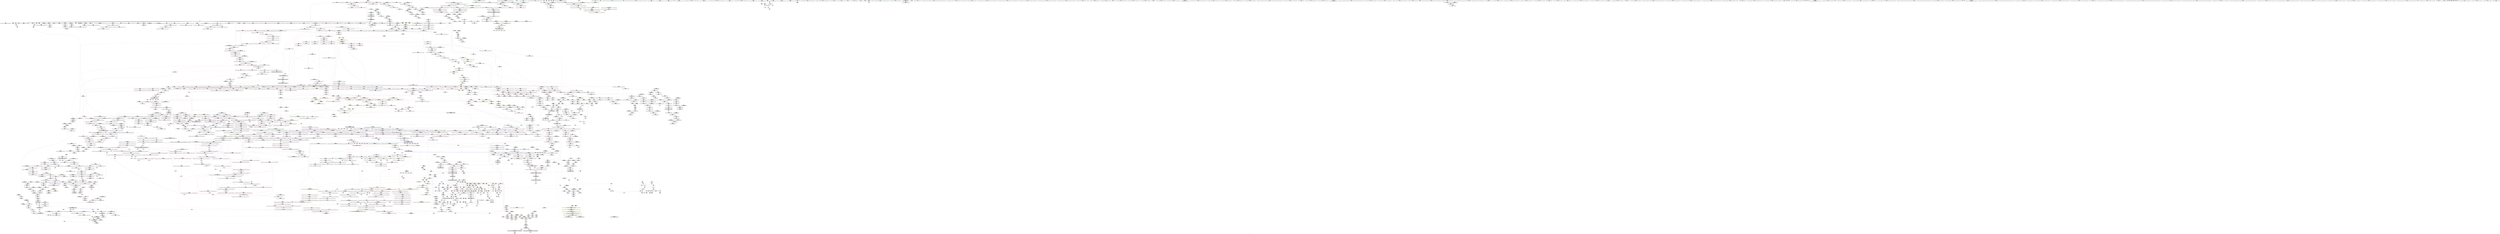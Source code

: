 digraph "SVFG" {
	label="SVFG";

	Node0x562f2cef61a0 [shape=record,color=grey,label="{NodeID: 0\nNullPtr|{|<s44>128}}"];
	Node0x562f2cef61a0 -> Node0x562f2d6022f0[style=solid];
	Node0x562f2cef61a0 -> Node0x562f2d6023f0[style=solid];
	Node0x562f2cef61a0 -> Node0x562f2d6024c0[style=solid];
	Node0x562f2cef61a0 -> Node0x562f2d602590[style=solid];
	Node0x562f2cef61a0 -> Node0x562f2d602660[style=solid];
	Node0x562f2cef61a0 -> Node0x562f2d602730[style=solid];
	Node0x562f2cef61a0 -> Node0x562f2d602800[style=solid];
	Node0x562f2cef61a0 -> Node0x562f2d6028d0[style=solid];
	Node0x562f2cef61a0 -> Node0x562f2d6029a0[style=solid];
	Node0x562f2cef61a0 -> Node0x562f2d602a70[style=solid];
	Node0x562f2cef61a0 -> Node0x562f2d602b40[style=solid];
	Node0x562f2cef61a0 -> Node0x562f2d602c10[style=solid];
	Node0x562f2cef61a0 -> Node0x562f2d602ce0[style=solid];
	Node0x562f2cef61a0 -> Node0x562f2d602db0[style=solid];
	Node0x562f2cef61a0 -> Node0x562f2d602e80[style=solid];
	Node0x562f2cef61a0 -> Node0x562f2d602f50[style=solid];
	Node0x562f2cef61a0 -> Node0x562f2d603020[style=solid];
	Node0x562f2cef61a0 -> Node0x562f2d6030f0[style=solid];
	Node0x562f2cef61a0 -> Node0x562f2d6031c0[style=solid];
	Node0x562f2cef61a0 -> Node0x562f2d603290[style=solid];
	Node0x562f2cef61a0 -> Node0x562f2d603360[style=solid];
	Node0x562f2cef61a0 -> Node0x562f2d603430[style=solid];
	Node0x562f2cef61a0 -> Node0x562f2d603500[style=solid];
	Node0x562f2cef61a0 -> Node0x562f2d6035d0[style=solid];
	Node0x562f2cef61a0 -> Node0x562f2d6036a0[style=solid];
	Node0x562f2cef61a0 -> Node0x562f2d603770[style=solid];
	Node0x562f2cef61a0 -> Node0x562f2d603840[style=solid];
	Node0x562f2cef61a0 -> Node0x562f2d603910[style=solid];
	Node0x562f2cef61a0 -> Node0x562f2d6039e0[style=solid];
	Node0x562f2cef61a0 -> Node0x562f2d603ab0[style=solid];
	Node0x562f2cef61a0 -> Node0x562f2d603b80[style=solid];
	Node0x562f2cef61a0 -> Node0x562f2d603c50[style=solid];
	Node0x562f2cef61a0 -> Node0x562f2d603d20[style=solid];
	Node0x562f2cef61a0 -> Node0x562f2d603df0[style=solid];
	Node0x562f2cef61a0 -> Node0x562f2d603ec0[style=solid];
	Node0x562f2cef61a0 -> Node0x562f2d603f90[style=solid];
	Node0x562f2cef61a0 -> Node0x562f2d6489a0[style=solid];
	Node0x562f2cef61a0 -> Node0x562f2d64cba0[style=solid];
	Node0x562f2cef61a0 -> Node0x562f2d64cc70[style=solid];
	Node0x562f2cef61a0 -> Node0x562f2d64cd40[style=solid];
	Node0x562f2cef61a0 -> Node0x562f2d64e8e0[style=solid];
	Node0x562f2cef61a0 -> Node0x562f2d694800[style=solid];
	Node0x562f2cef61a0 -> Node0x562f2d69a4a0[style=solid];
	Node0x562f2cef61a0 -> Node0x562f2d69aaa0[style=solid];
	Node0x562f2cef61a0:s44 -> Node0x562f2d7fc850[style=solid,color=red];
	Node0x562f2d7f4ae0 [shape=record,color=black,label="{NodeID: 3764\n1360 = PHI(1431, )\n}"];
	Node0x562f2d7f4ae0 -> Node0x562f2d63dd40[style=solid];
	Node0x562f2d625390 [shape=record,color=blue,label="{NodeID: 1550\n2043\<--2038\nthis.addr\<--this\n_ZN9__gnu_cxx5__ops14_Iter_comp_valISt4lessISt4pairIxiEEEclINS_17__normal_iteratorIPS4_St6vectorIS4_SaIS4_EEEES4_EEbT_RT0_\n}"];
	Node0x562f2d625390 -> Node0x562f2d6424c0[style=dashed];
	Node0x562f2d603ab0 [shape=record,color=black,label="{NodeID: 443\n1747\<--3\n\<--dummyVal\n_ZNSt20__uninitialized_copyILb0EE13__uninit_copyISt13move_iteratorIPSt4pairIxiEES5_EET0_T_S8_S7_\n}"];
	Node0x562f2d603ab0 -> Node0x562f2d6521c0[style=solid];
	Node0x562f2d612e30 [shape=record,color=purple,label="{NodeID: 886\n2726\<--2430\noffset_0\<--\n}"];
	Node0x562f2d612e30 -> Node0x562f2d647d50[style=solid];
	Node0x562f2d6980a0 [shape=record,color=grey,label="{NodeID: 2436\n139 = Binary(138, 122, )\n}"];
	Node0x562f2d6980a0 -> Node0x562f2d648f80[style=solid];
	Node0x562f2d649120 [shape=record,color=blue,label="{NodeID: 1329\n73\<--9\nref.tmp14\<--\n_Z5scasev\n|{<s0>7}}"];
	Node0x562f2d649120:s0 -> Node0x562f2d720b90[style=dashed,color=red];
	Node0x562f2d5fbf80 [shape=record,color=green,label="{NodeID: 222\n1370\<--1371\nthis.addr\<--this.addr_field_insensitive\n_ZNSt12_Vector_baseISt4pairIxiESaIS1_EE11_M_allocateEm\n}"];
	Node0x562f2d5fbf80 -> Node0x562f2d63de10[style=solid];
	Node0x562f2d5fbf80 -> Node0x562f2d64fc60[style=solid];
	Node0x562f2d727720 [shape=record,color=yellow,style=double,label="{NodeID: 2879\n74V_1 = ENCHI(MR_74V_0)\npts\{700000 700001 \}\nFun[_ZNKSt14priority_queueISt4pairIxiESt6vectorIS1_SaIS1_EESt4lessIS1_EE5emptyEv]|{<s0>27|<s1>27}}"];
	Node0x562f2d727720:s0 -> Node0x562f2d71be50[style=dashed,color=red];
	Node0x562f2d727720:s1 -> Node0x562f2d71bf30[style=dashed,color=red];
	Node0x562f2d61f480 [shape=record,color=purple,label="{NodeID: 665\n367\<--337\ncoerce.dive9\<--agg.tmp\n_ZNSt14priority_queueISt4pairIxiESt6vectorIS1_SaIS1_EESt4lessIS1_EE4pushEOS1_\n}"];
	Node0x562f2d61f480 -> Node0x562f2d637950[style=solid];
	Node0x562f2d63dc70 [shape=record,color=red,label="{NodeID: 1108\n1358\<--1357\n\<--call\n_ZN9__gnu_cxxmiIPSt4pairIxiESt6vectorIS2_SaIS2_EEEENS_17__normal_iteratorIT_T0_E15difference_typeERKSA_SD_\n}"];
	Node0x562f2d63dc70 -> Node0x562f2d618f30[style=solid];
	Node0x562f2cef6230 [shape=record,color=green,label="{NodeID: 1\n7\<--1\n__dso_handle\<--dummyObj\nGlob }"];
	Node0x562f2d7f4c20 [shape=record,color=black,label="{NodeID: 3765\n1383 = PHI(1545, )\n}"];
	Node0x562f2d7f4c20 -> Node0x562f2d694800[style=solid];
	Node0x562f2d625460 [shape=record,color=blue,label="{NodeID: 1551\n2045\<--2040\n__val.addr\<--__val\n_ZN9__gnu_cxx5__ops14_Iter_comp_valISt4lessISt4pairIxiEEEclINS_17__normal_iteratorIPS4_St6vectorIS4_SaIS4_EEEES4_EEbT_RT0_\n}"];
	Node0x562f2d625460 -> Node0x562f2d642590[style=dashed];
	Node0x562f2d603b80 [shape=record,color=black,label="{NodeID: 444\n1757\<--3\nlpad.val\<--dummyVal\n_ZNSt20__uninitialized_copyILb0EE13__uninit_copyISt13move_iteratorIPSt4pairIxiEES5_EET0_T_S8_S7_\n}"];
	Node0x562f2d612f00 [shape=record,color=purple,label="{NodeID: 887\n2728\<--2434\noffset_0\<--\n}"];
	Node0x562f2d612f00 -> Node0x562f2d627a90[style=solid];
	Node0x562f2d698220 [shape=record,color=grey,label="{NodeID: 2437\n2579 = Binary(2578, 921, )\n}"];
	Node0x562f2d698220 -> Node0x562f2d628ba0[style=solid];
	Node0x562f2d6491f0 [shape=record,color=blue,label="{NodeID: 1330\n75\<--9\nref.tmp15\<--\n_Z5scasev\n|{<s0>7}}"];
	Node0x562f2d6491f0:s0 -> Node0x562f2d720b90[style=dashed,color=red];
	Node0x562f2d5fc050 [shape=record,color=green,label="{NodeID: 223\n1372\<--1373\n__n.addr\<--__n.addr_field_insensitive\n_ZNSt12_Vector_baseISt4pairIxiESaIS1_EE11_M_allocateEm\n}"];
	Node0x562f2d5fc050 -> Node0x562f2d63dee0[style=solid];
	Node0x562f2d5fc050 -> Node0x562f2d63dfb0[style=solid];
	Node0x562f2d5fc050 -> Node0x562f2d64fd30[style=solid];
	Node0x562f2d61f550 [shape=record,color=purple,label="{NodeID: 666\n364\<--339\ncoerce.dive7\<--agg.tmp4\n_ZNSt14priority_queueISt4pairIxiESt6vectorIS1_SaIS1_EESt4lessIS1_EE4pushEOS1_\n}"];
	Node0x562f2d61f550 -> Node0x562f2d64a160[style=solid];
	Node0x562f2d63dd40 [shape=record,color=red,label="{NodeID: 1109\n1361\<--1360\n\<--call1\n_ZN9__gnu_cxxmiIPSt4pairIxiESt6vectorIS2_SaIS2_EEEENS_17__normal_iteratorIT_T0_E15difference_typeERKSA_SD_\n}"];
	Node0x562f2d63dd40 -> Node0x562f2d619000[style=solid];
	Node0x562f2d59b6b0 [shape=record,color=green,label="{NodeID: 2\n9\<--1\n\<--dummyObj\nCan only get source location for instruction, argument, global var or function.}"];
	Node0x562f2d7f4d60 [shape=record,color=black,label="{NodeID: 3766\n1412 = PHI(1632, )\n}"];
	Node0x562f2d7f4d60 -> Node0x562f2d650140[style=solid];
	Node0x562f2d625530 [shape=record,color=blue,label="{NodeID: 1552\n2064\<--2060\nthis.addr\<--this\n_ZNK9__gnu_cxx17__normal_iteratorIPSt4pairIxiESt6vectorIS2_SaIS2_EEEplEl\n}"];
	Node0x562f2d625530 -> Node0x562f2d642660[style=dashed];
	Node0x562f2d603c50 [shape=record,color=black,label="{NodeID: 445\n1758\<--3\nlpad.val12\<--dummyVal\n_ZNSt20__uninitialized_copyILb0EE13__uninit_copyISt13move_iteratorIPSt4pairIxiEES5_EET0_T_S8_S7_\n}"];
	Node0x562f2d612fd0 [shape=record,color=purple,label="{NodeID: 888\n2731\<--2434\noffset_1\<--\n}"];
	Node0x562f2d612fd0 -> Node0x562f2d627b60[style=solid];
	Node0x562f2d6983a0 [shape=record,color=grey,label="{NodeID: 2438\n2566 = Binary(2565, 921, )\n|{<s0>217}}"];
	Node0x562f2d6983a0:s0 -> Node0x562f2d7fdca0[style=solid,color=red];
	Node0x562f2d6492c0 [shape=record,color=blue,label="{NodeID: 1331\n81\<--166\nu\<--\n_Z5scasev\n}"];
	Node0x562f2d6492c0 -> Node0x562f2d635a70[style=dashed];
	Node0x562f2d6492c0 -> Node0x562f2d635b40[style=dashed];
	Node0x562f2d6492c0 -> Node0x562f2d635c10[style=dashed];
	Node0x562f2d6492c0 -> Node0x562f2d635ce0[style=dashed];
	Node0x562f2d6492c0 -> Node0x562f2d703990[style=dashed];
	Node0x562f2d5fc120 [shape=record,color=green,label="{NodeID: 224\n1384\<--1385\n_ZNSt16allocator_traitsISaISt4pairIxiEEE8allocateERS2_m\<--_ZNSt16allocator_traitsISaISt4pairIxiEEE8allocateERS2_m_field_insensitive\n}"];
	Node0x562f2d61f620 [shape=record,color=purple,label="{NodeID: 667\n369\<--339\ncoerce.dive10\<--agg.tmp4\n_ZNSt14priority_queueISt4pairIxiESt6vectorIS1_SaIS1_EESt4lessIS1_EE4pushEOS1_\n}"];
	Node0x562f2d61f620 -> Node0x562f2d637a20[style=solid];
	Node0x562f2d63de10 [shape=record,color=red,label="{NodeID: 1110\n1376\<--1370\nthis1\<--this.addr\n_ZNSt12_Vector_baseISt4pairIxiESaIS1_EE11_M_allocateEm\n}"];
	Node0x562f2d63de10 -> Node0x562f2d60d330[style=solid];
	Node0x562f2d59b740 [shape=record,color=green,label="{NodeID: 3\n14\<--1\n\<--dummyObj\nCan only get source location for instruction, argument, global var or function.|{<s0>74|<s1>207}}"];
	Node0x562f2d59b740:s0 -> Node0x562f2d7ebdf0[style=solid,color=red];
	Node0x562f2d59b740:s1 -> Node0x562f2d7ed980[style=solid,color=red];
	Node0x562f2d7f4ea0 [shape=record,color=black,label="{NodeID: 3767\n1418 = PHI(1632, )\n}"];
	Node0x562f2d7f4ea0 -> Node0x562f2d650210[style=solid];
	Node0x562f2d625600 [shape=record,color=blue,label="{NodeID: 1553\n2066\<--2061\n__n.addr\<--__n\n_ZNK9__gnu_cxx17__normal_iteratorIPSt4pairIxiESt6vectorIS2_SaIS2_EEEplEl\n}"];
	Node0x562f2d625600 -> Node0x562f2d642730[style=dashed];
	Node0x562f2d603d20 [shape=record,color=black,label="{NodeID: 446\n1760\<--3\n\<--dummyVal\n_ZNSt20__uninitialized_copyILb0EE13__uninit_copyISt13move_iteratorIPSt4pairIxiEES5_EET0_T_S8_S7_\n}"];
	Node0x562f2d6130a0 [shape=record,color=purple,label="{NodeID: 889\n2734\<--2434\noffset_2\<--\n}"];
	Node0x562f2d6130a0 -> Node0x562f2d627c30[style=solid];
	Node0x562f2d698520 [shape=record,color=grey,label="{NodeID: 2439\n2562 = Binary(2561, 921, )\n}"];
	Node0x562f2d698520 -> Node0x562f2d6986a0[style=solid];
	Node0x562f2d649390 [shape=record,color=blue,label="{NodeID: 1332\n83\<--171\nud\<--sub\n_Z5scasev\n}"];
	Node0x562f2d649390 -> Node0x562f2d635db0[style=dashed];
	Node0x562f2d649390 -> Node0x562f2d703e90[style=dashed];
	Node0x562f2d5fc220 [shape=record,color=green,label="{NodeID: 225\n1395\<--1396\n__first.addr\<--__first.addr_field_insensitive\n_ZSt34__uninitialized_move_if_noexcept_aIPSt4pairIxiES2_SaIS1_EET0_T_S5_S4_RT1_\n}"];
	Node0x562f2d5fc220 -> Node0x562f2d63e080[style=solid];
	Node0x562f2d5fc220 -> Node0x562f2d64fe00[style=solid];
	Node0x562f2d61f6f0 [shape=record,color=purple,label="{NodeID: 668\n346\<--345\nc\<--this1\n_ZNSt14priority_queueISt4pairIxiESt6vectorIS1_SaIS1_EESt4lessIS1_EE4pushEOS1_\n|{<s0>21}}"];
	Node0x562f2d61f6f0:s0 -> Node0x562f2d7fac20[style=solid,color=red];
	Node0x562f2d63dee0 [shape=record,color=red,label="{NodeID: 1111\n1377\<--1372\n\<--__n.addr\n_ZNSt12_Vector_baseISt4pairIxiESaIS1_EE11_M_allocateEm\n}"];
	Node0x562f2d63dee0 -> Node0x562f2d69bb20[style=solid];
	Node0x562f2d59b9f0 [shape=record,color=green,label="{NodeID: 4\n21\<--1\n.str\<--dummyObj\nGlob }"];
	Node0x562f2d7f4fe0 [shape=record,color=black,label="{NodeID: 3768\n1427 = PHI(1594, )\n}"];
	Node0x562f2d7f4fe0 -> Node0x562f2d619340[style=solid];
	Node0x562f2d6256d0 [shape=record,color=blue,label="{NodeID: 1554\n2068\<--2076\nref.tmp\<--add.ptr\n_ZNK9__gnu_cxx17__normal_iteratorIPSt4pairIxiESt6vectorIS2_SaIS2_EEEplEl\n|{<s0>171}}"];
	Node0x562f2d6256d0:s0 -> Node0x562f2cbff1d0[style=dashed,color=red];
	Node0x562f2d603df0 [shape=record,color=black,label="{NodeID: 447\n1761\<--3\n\<--dummyVal\n_ZNSt20__uninitialized_copyILb0EE13__uninit_copyISt13move_iteratorIPSt4pairIxiEES5_EET0_T_S8_S7_\n|{<s0>149}}"];
	Node0x562f2d603df0:s0 -> Node0x562f2d7fdd70[style=solid,color=red];
	Node0x562f2d613170 [shape=record,color=purple,label="{NodeID: 890\n2729\<--2435\noffset_0\<--\n}"];
	Node0x562f2d613170 -> Node0x562f2d647e20[style=solid];
	Node0x562f2d74bc30 [shape=record,color=yellow,style=double,label="{NodeID: 3547\n62V_2 = CSCHI(MR_62V_1)\npts\{700000 700001 700002 \}\nCS[]|{<s0>6|<s1>6|<s2>6}}"];
	Node0x562f2d74bc30:s0 -> Node0x562f2d74bd90[style=dashed,color=blue];
	Node0x562f2d74bc30:s1 -> Node0x562f2d74bef0[style=dashed,color=blue];
	Node0x562f2d74bc30:s2 -> Node0x562f2d74bfd0[style=dashed,color=blue];
	Node0x562f2d6986a0 [shape=record,color=grey,label="{NodeID: 2440\n2563 = Binary(1971, 2562, )\n}"];
	Node0x562f2d6986a0 -> Node0x562f2d628930[style=solid];
	Node0x562f2d649460 [shape=record,color=blue,label="{NodeID: 1333\n77\<--185\nexn.slot\<--\n_Z5scasev\n}"];
	Node0x562f2d649460 -> Node0x562f2d6358d0[style=dashed];
	Node0x562f2d5fc2f0 [shape=record,color=green,label="{NodeID: 226\n1397\<--1398\n__last.addr\<--__last.addr_field_insensitive\n_ZSt34__uninitialized_move_if_noexcept_aIPSt4pairIxiES2_SaIS1_EET0_T_S5_S4_RT1_\n}"];
	Node0x562f2d5fc2f0 -> Node0x562f2d63e150[style=solid];
	Node0x562f2d5fc2f0 -> Node0x562f2d64fed0[style=solid];
	Node0x562f2d61f7c0 [shape=record,color=purple,label="{NodeID: 669\n354\<--345\nc2\<--this1\n_ZNSt14priority_queueISt4pairIxiESt6vectorIS1_SaIS1_EESt4lessIS1_EE4pushEOS1_\n|{<s0>22}}"];
	Node0x562f2d61f7c0:s0 -> Node0x562f2d7fc5e0[style=solid,color=red];
	Node0x562f2d63dfb0 [shape=record,color=red,label="{NodeID: 1112\n1382\<--1372\n\<--__n.addr\n_ZNSt12_Vector_baseISt4pairIxiESaIS1_EE11_M_allocateEm\n|{<s0>120}}"];
	Node0x562f2d63dfb0:s0 -> Node0x562f2d7e9580[style=solid,color=red];
	Node0x562f2d59ba80 [shape=record,color=green,label="{NodeID: 5\n23\<--1\n.str.1\<--dummyObj\nGlob }"];
	Node0x562f2d7f5120 [shape=record,color=black,label="{NodeID: 3769\n1464 = PHI(1528, )\n|{<s0>126}}"];
	Node0x562f2d7f5120:s0 -> Node0x562f2d7fb670[style=solid,color=red];
	Node0x562f2d6257a0 [shape=record,color=blue,label="{NodeID: 1555\n2085\<--2083\nthis.addr\<--this\n_ZNSt4pairIxiEaSEOS0_\n}"];
	Node0x562f2d6257a0 -> Node0x562f2d6429a0[style=dashed];
	Node0x562f2d603ec0 [shape=record,color=black,label="{NodeID: 448\n2366\<--3\n\<--dummyVal\n_ZNSt6vectorISt4pairIxiESaIS1_EE8pop_backEv\n}"];
	Node0x562f2d613240 [shape=record,color=purple,label="{NodeID: 891\n2732\<--2435\noffset_1\<--\n}"];
	Node0x562f2d613240 -> Node0x562f2d647ef0[style=solid];
	Node0x562f2d74bd90 [shape=record,color=yellow,style=double,label="{NodeID: 3548\n38V_2 = CSCHI(MR_38V_1)\npts\{700000 \}\nCS[]|{|<s1>8}}"];
	Node0x562f2d74bd90 -> Node0x562f2d6f8590[style=dashed];
	Node0x562f2d74bd90:s1 -> Node0x562f2d71f170[style=dashed,color=red];
	Node0x562f2d698820 [shape=record,color=grey,label="{NodeID: 2441\n1584 = Binary(1583, 650, )\n}"];
	Node0x562f2d649530 [shape=record,color=blue,label="{NodeID: 1334\n79\<--187\nehselector.slot\<--\n_Z5scasev\n}"];
	Node0x562f2d649530 -> Node0x562f2d6359a0[style=dashed];
	Node0x562f2d5fc3c0 [shape=record,color=green,label="{NodeID: 227\n1399\<--1400\n__result.addr\<--__result.addr_field_insensitive\n_ZSt34__uninitialized_move_if_noexcept_aIPSt4pairIxiES2_SaIS1_EET0_T_S5_S4_RT1_\n}"];
	Node0x562f2d5fc3c0 -> Node0x562f2d63e220[style=solid];
	Node0x562f2d5fc3c0 -> Node0x562f2d64ffa0[style=solid];
	Node0x562f2d61f890 [shape=record,color=purple,label="{NodeID: 670\n360\<--345\nc5\<--this1\n_ZNSt14priority_queueISt4pairIxiESt6vectorIS1_SaIS1_EESt4lessIS1_EE4pushEOS1_\n|{<s0>23}}"];
	Node0x562f2d61f890:s0 -> Node0x562f2d7e9ee0[style=solid,color=red];
	Node0x562f2d63e080 [shape=record,color=red,label="{NodeID: 1113\n1411\<--1395\n\<--__first.addr\n_ZSt34__uninitialized_move_if_noexcept_aIPSt4pairIxiES2_SaIS1_EET0_T_S5_S4_RT1_\n|{<s0>121}}"];
	Node0x562f2d63e080:s0 -> Node0x562f2d7fae40[style=solid,color=red];
	Node0x562f2d59bb10 [shape=record,color=green,label="{NodeID: 6\n25\<--1\n.str.2\<--dummyObj\nGlob }"];
	Node0x562f2d7f5260 [shape=record,color=black,label="{NodeID: 3770\n1467 = PHI(1517, )\n}"];
	Node0x562f2d7f5260 -> Node0x562f2d619680[style=solid];
	Node0x562f2d719460 [shape=record,color=yellow,style=double,label="{NodeID: 2663\n294V_1 = ENCHI(MR_294V_0)\npts\{1586 19410000 19410001 \}\nFun[_ZNKSt4lessISt4pairIxiEEclERKS1_S4_]|{<s0>174|<s1>174|<s2>174}}"];
	Node0x562f2d719460:s0 -> Node0x562f2d71c8b0[style=dashed,color=red];
	Node0x562f2d719460:s1 -> Node0x562f2d71cb80[style=dashed,color=red];
	Node0x562f2d719460:s2 -> Node0x562f2d71cc60[style=dashed,color=red];
	Node0x562f2d625870 [shape=record,color=blue,label="{NodeID: 1556\n2087\<--2084\n__p.addr\<--__p\n_ZNSt4pairIxiEaSEOS0_\n}"];
	Node0x562f2d625870 -> Node0x562f2d642a70[style=dashed];
	Node0x562f2d625870 -> Node0x562f2d642b40[style=dashed];
	Node0x562f2d603f90 [shape=record,color=black,label="{NodeID: 449\n2367\<--3\n\<--dummyVal\n_ZNSt6vectorISt4pairIxiESaIS1_EE8pop_backEv\n|{<s0>193}}"];
	Node0x562f2d603f90:s0 -> Node0x562f2d7fdd70[style=solid,color=red];
	Node0x562f2d613310 [shape=record,color=purple,label="{NodeID: 892\n2735\<--2435\noffset_2\<--\n}"];
	Node0x562f2d613310 -> Node0x562f2d647fc0[style=solid];
	Node0x562f2d74bef0 [shape=record,color=yellow,style=double,label="{NodeID: 3549\n40V_2 = CSCHI(MR_40V_1)\npts\{700001 \}\nCS[]|{|<s1>8}}"];
	Node0x562f2d74bef0 -> Node0x562f2d6f8a90[style=dashed];
	Node0x562f2d74bef0:s1 -> Node0x562f2d71f170[style=dashed,color=red];
	Node0x562f2d6989a0 [shape=record,color=grey,label="{NodeID: 2442\n1231 = Binary(1229, 1230, )\n}"];
	Node0x562f2d6989a0 -> Node0x562f2d698b20[style=solid];
	Node0x562f2d649600 [shape=record,color=blue,label="{NodeID: 1335\n85\<--9\ni27\<--\n_Z5scasev\n}"];
	Node0x562f2d649600 -> Node0x562f2d635e80[style=dashed];
	Node0x562f2d649600 -> Node0x562f2d635f50[style=dashed];
	Node0x562f2d649600 -> Node0x562f2d636020[style=dashed];
	Node0x562f2d649600 -> Node0x562f2d6360f0[style=dashed];
	Node0x562f2d649600 -> Node0x562f2d6361c0[style=dashed];
	Node0x562f2d649600 -> Node0x562f2d649940[style=dashed];
	Node0x562f2d649600 -> Node0x562f2d704390[style=dashed];
	Node0x562f2d5fc490 [shape=record,color=green,label="{NodeID: 228\n1401\<--1402\n__alloc.addr\<--__alloc.addr_field_insensitive\n_ZSt34__uninitialized_move_if_noexcept_aIPSt4pairIxiES2_SaIS1_EET0_T_S5_S4_RT1_\n}"];
	Node0x562f2d5fc490 -> Node0x562f2d63e2f0[style=solid];
	Node0x562f2d5fc490 -> Node0x562f2d650070[style=solid];
	Node0x562f2d61f960 [shape=record,color=purple,label="{NodeID: 671\n366\<--345\ncomp\<--this1\n_ZNSt14priority_queueISt4pairIxiESt6vectorIS1_SaIS1_EESt4lessIS1_EE4pushEOS1_\n}"];
	Node0x562f2d63e150 [shape=record,color=red,label="{NodeID: 1114\n1417\<--1397\n\<--__last.addr\n_ZSt34__uninitialized_move_if_noexcept_aIPSt4pairIxiES2_SaIS1_EET0_T_S5_S4_RT1_\n|{<s0>122}}"];
	Node0x562f2d63e150:s0 -> Node0x562f2d7fae40[style=solid,color=red];
	Node0x562f2d59c3e0 [shape=record,color=green,label="{NodeID: 7\n27\<--1\n.str.3\<--dummyObj\nGlob }"];
	Node0x562f2d7f53a0 [shape=record,color=black,label="{NodeID: 3771\n1680 = PHI(1684, )\n}"];
	Node0x562f2d7f53a0 -> Node0x562f2d61aba0[style=solid];
	Node0x562f2d625940 [shape=record,color=blue,label="{NodeID: 1557\n2096\<--2095\nfirst2\<--\n_ZNSt4pairIxiEaSEOS0_\n}"];
	Node0x562f2d625940 -> Node0x562f2d642ce0[style=dashed];
	Node0x562f2d625940 -> Node0x562f2d625a10[style=dashed];
	Node0x562f2d604060 [shape=record,color=black,label="{NodeID: 450\n509\<--9\nmain_ret\<--\nmain\n}"];
	Node0x562f2d6133e0 [shape=record,color=purple,label="{NodeID: 893\n2737\<--2438\noffset_0\<--\n}"];
	Node0x562f2d6133e0 -> Node0x562f2d627d00[style=solid];
	Node0x562f2d74bfd0 [shape=record,color=yellow,style=double,label="{NodeID: 3550\n42V_2 = CSCHI(MR_42V_1)\npts\{700002 \}\nCS[]|{|<s1>8}}"];
	Node0x562f2d74bfd0 -> Node0x562f2d6f8f90[style=dashed];
	Node0x562f2d74bfd0:s1 -> Node0x562f2d71eed0[style=dashed,color=red];
	Node0x562f2d698b20 [shape=record,color=grey,label="{NodeID: 2443\n1232 = Binary(1231, 650, )\n|{<s0>105}}"];
	Node0x562f2d698b20:s0 -> Node0x562f2d7fb330[style=solid,color=red];
	Node0x562f2d6496d0 [shape=record,color=blue,label="{NodeID: 1336\n87\<--208\nv\<--conv34\n_Z5scasev\n|{|<s5>14}}"];
	Node0x562f2d6496d0 -> Node0x562f2d636290[style=dashed];
	Node0x562f2d6496d0 -> Node0x562f2d636360[style=dashed];
	Node0x562f2d6496d0 -> Node0x562f2d636430[style=dashed];
	Node0x562f2d6496d0 -> Node0x562f2d6496d0[style=dashed];
	Node0x562f2d6496d0 -> Node0x562f2d704890[style=dashed];
	Node0x562f2d6496d0:s5 -> Node0x562f2d7158e0[style=dashed,color=red];
	Node0x562f2d604a00 [shape=record,color=green,label="{NodeID: 229\n1403\<--1404\nagg.tmp\<--agg.tmp_field_insensitive\n_ZSt34__uninitialized_move_if_noexcept_aIPSt4pairIxiES2_SaIS1_EET0_T_S5_S4_RT1_\n}"];
	Node0x562f2d604a00 -> Node0x562f2d60d400[style=solid];
	Node0x562f2d604a00 -> Node0x562f2d60d4d0[style=solid];
	Node0x562f2d61fa30 [shape=record,color=purple,label="{NodeID: 672\n390\<--388\nfirst\<--this1\n_ZNSt4pairIxiEC2IiiLb1EEEOT_OT0_\n}"];
	Node0x562f2d61fa30 -> Node0x562f2d64a4a0[style=solid];
	Node0x562f2d63e220 [shape=record,color=red,label="{NodeID: 1115\n1421\<--1399\n\<--__result.addr\n_ZSt34__uninitialized_move_if_noexcept_aIPSt4pairIxiES2_SaIS1_EET0_T_S5_S4_RT1_\n|{<s0>123}}"];
	Node0x562f2d63e220:s0 -> Node0x562f2d7fced0[style=solid,color=red];
	Node0x562f2d59c4a0 [shape=record,color=green,label="{NodeID: 8\n29\<--1\n.str.4\<--dummyObj\nGlob }"];
	Node0x562f2d7f54e0 [shape=record,color=black,label="{NodeID: 3772\n1777 = PHI(1828, )\n}"];
	Node0x562f2d7f54e0 -> Node0x562f2d6992a0[style=solid];
	Node0x562f2d719680 [shape=record,color=yellow,style=double,label="{NodeID: 2665\n62V_1 = ENCHI(MR_62V_0)\npts\{700000 700001 700002 \}\nFun[_ZNSt14priority_queueISt4pairIxiESt6vectorIS1_SaIS1_EESt4lessIS1_EED2Ev]|{<s0>35|<s1>35|<s2>35}}"];
	Node0x562f2d719680:s0 -> Node0x562f2d70d950[style=dashed,color=red];
	Node0x562f2d719680:s1 -> Node0x562f2d70da30[style=dashed,color=red];
	Node0x562f2d719680:s2 -> Node0x562f2d70db10[style=dashed,color=red];
	Node0x562f2d625a10 [shape=record,color=blue,label="{NodeID: 1558\n2102\<--2101\nsecond4\<--\n_ZNSt4pairIxiEaSEOS0_\n|{<s0>164|<s1>168|<s2>201|<s3>216|<s4>222}}"];
	Node0x562f2d625a10:s0 -> Node0x562f2d70a790[style=dashed,color=blue];
	Node0x562f2d625a10:s1 -> Node0x562f2d74f100[style=dashed,color=blue];
	Node0x562f2d625a10:s2 -> Node0x562f2d74f7e0[style=dashed,color=blue];
	Node0x562f2d625a10:s3 -> Node0x562f2d6fa390[style=dashed,color=blue];
	Node0x562f2d625a10:s4 -> Node0x562f2d701b90[style=dashed,color=blue];
	Node0x562f2d604130 [shape=record,color=black,label="{NodeID: 451\n48\<--49\n\<--_ZNSt8ios_base4InitD1Ev\nCan only get source location for instruction, argument, global var or function.}"];
	Node0x562f2d6134b0 [shape=record,color=purple,label="{NodeID: 894\n2738\<--2439\noffset_0\<--\n}"];
	Node0x562f2d6134b0 -> Node0x562f2d648090[style=solid];
	Node0x562f2d698ca0 [shape=record,color=grey,label="{NodeID: 2444\n1331 = Binary(1324, 1330, )\n}"];
	Node0x562f2d698ca0 -> Node0x562f2d64f9f0[style=solid];
	Node0x562f2d6497a0 [shape=record,color=blue,label="{NodeID: 1337\n240\<--237\narrayidx52\<--sub50\n_Z5scasev\n}"];
	Node0x562f2d6497a0 -> Node0x562f2d636ec0[style=dashed];
	Node0x562f2d6497a0 -> Node0x562f2d708990[style=dashed];
	Node0x562f2d604ad0 [shape=record,color=green,label="{NodeID: 230\n1405\<--1406\nagg.tmp1\<--agg.tmp1_field_insensitive\n_ZSt34__uninitialized_move_if_noexcept_aIPSt4pairIxiES2_SaIS1_EET0_T_S5_S4_RT1_\n}"];
	Node0x562f2d604ad0 -> Node0x562f2d60d5a0[style=solid];
	Node0x562f2d604ad0 -> Node0x562f2d60d670[style=solid];
	Node0x562f2d61fb00 [shape=record,color=purple,label="{NodeID: 673\n398\<--388\nsecond\<--this1\n_ZNSt4pairIxiEC2IiiLb1EEEOT_OT0_\n}"];
	Node0x562f2d61fb00 -> Node0x562f2d64a570[style=solid];
	Node0x562f2d63e2f0 [shape=record,color=red,label="{NodeID: 1116\n1422\<--1401\n\<--__alloc.addr\n_ZSt34__uninitialized_move_if_noexcept_aIPSt4pairIxiES2_SaIS1_EET0_T_S5_S4_RT1_\n|{<s0>123}}"];
	Node0x562f2d63e2f0:s0 -> Node0x562f2d7fcfa0[style=solid,color=red];
	Node0x562f2d59c560 [shape=record,color=green,label="{NodeID: 9\n31\<--1\n.str.5\<--dummyObj\nGlob }"];
	Node0x562f2d7f5620 [shape=record,color=black,label="{NodeID: 3773\n1708 = PHI(1766, )\n}"];
	Node0x562f2d625ae0 [shape=record,color=blue,label="{NodeID: 1559\n2109\<--2106\nthis.addr\<--this\n_ZNKSt4lessISt4pairIxiEEclERKS1_S4_\n}"];
	Node0x562f2d625ae0 -> Node0x562f2d642db0[style=dashed];
	Node0x562f2d604230 [shape=record,color=black,label="{NodeID: 452\n107\<--106\nidxprom\<--\n_Z5scasev\n}"];
	Node0x562f2d613580 [shape=record,color=purple,label="{NodeID: 895\n2444\<--2443\n\<--\n_ZSt10__pop_heapIN9__gnu_cxx17__normal_iteratorIPSt4pairIxiESt6vectorIS3_SaIS3_EEEENS0_5__ops15_Iter_comp_iterISt4lessIS3_EEEEvT_SE_SE_RT0_\n}"];
	Node0x562f2d613580 -> Node0x562f2d645170[style=solid];
	Node0x562f2d698e20 [shape=record,color=grey,label="{NodeID: 2445\n1315 = Binary(1309, 1312, )\n}"];
	Node0x562f2d698e20 -> Node0x562f2d69b6a0[style=solid];
	Node0x562f2d649870 [shape=record,color=blue,label="{NodeID: 1338\n91\<--246\nref.tmp54\<--sub57\n_Z5scasev\n|{|<s1>14}}"];
	Node0x562f2d649870 -> Node0x562f2d707f90[style=dashed];
	Node0x562f2d649870:s1 -> Node0x562f2d7156e0[style=dashed,color=red];
	Node0x562f2d604ba0 [shape=record,color=green,label="{NodeID: 231\n1413\<--1414\n_ZSt32__make_move_if_noexcept_iteratorISt4pairIxiESt13move_iteratorIPS1_EET0_PT_\<--_ZSt32__make_move_if_noexcept_iteratorISt4pairIxiESt13move_iteratorIPS1_EET0_PT__field_insensitive\n}"];
	Node0x562f2d61fbd0 [shape=record,color=purple,label="{NodeID: 674\n414\<--413\nc\<--this1\n_ZNKSt14priority_queueISt4pairIxiESt6vectorIS1_SaIS1_EESt4lessIS1_EE5emptyEv\n|{<s0>27}}"];
	Node0x562f2d61fbd0:s0 -> Node0x562f2d7eb820[style=solid,color=red];
	Node0x562f2d63e3c0 [shape=record,color=red,label="{NodeID: 1117\n1424\<--1423\n\<--coerce.dive4\n_ZSt34__uninitialized_move_if_noexcept_aIPSt4pairIxiES2_SaIS1_EET0_T_S5_S4_RT1_\n|{<s0>123}}"];
	Node0x562f2d63e3c0:s0 -> Node0x562f2d7fcd30[style=solid,color=red];
	Node0x562f2d59c620 [shape=record,color=green,label="{NodeID: 10\n33\<--1\n.str.6\<--dummyObj\nGlob }"];
	Node0x562f2d7f5730 [shape=record,color=black,label="{NodeID: 3774\n1713 = PHI(1800, )\n|{<s0>142}}"];
	Node0x562f2d7f5730:s0 -> Node0x562f2d7e7e90[style=solid,color=red];
	Node0x562f2d625bb0 [shape=record,color=blue,label="{NodeID: 1560\n2111\<--2107\n__x.addr\<--__x\n_ZNKSt4lessISt4pairIxiEEclERKS1_S4_\n}"];
	Node0x562f2d625bb0 -> Node0x562f2d642e80[style=dashed];
	Node0x562f2d604300 [shape=record,color=black,label="{NodeID: 453\n112\<--111\nidxprom2\<--\n_Z5scasev\n}"];
	Node0x562f2d613650 [shape=record,color=purple,label="{NodeID: 896\n2446\<--2443\n\<--\n_ZSt10__pop_heapIN9__gnu_cxx17__normal_iteratorIPSt4pairIxiESt6vectorIS3_SaIS3_EEEENS0_5__ops15_Iter_comp_iterISt4lessIS3_EEEEvT_SE_SE_RT0_\n}"];
	Node0x562f2d613650 -> Node0x562f2d645240[style=solid];
	Node0x562f2d698fa0 [shape=record,color=grey,label="{NodeID: 2446\n1364 = Binary(1362, 1363, )\n}"];
	Node0x562f2d698fa0 -> Node0x562f2d699120[style=solid];
	Node0x562f2d649940 [shape=record,color=blue,label="{NodeID: 1339\n85\<--255\ni27\<--inc62\n_Z5scasev\n}"];
	Node0x562f2d649940 -> Node0x562f2d635e80[style=dashed];
	Node0x562f2d649940 -> Node0x562f2d635f50[style=dashed];
	Node0x562f2d649940 -> Node0x562f2d636020[style=dashed];
	Node0x562f2d649940 -> Node0x562f2d6360f0[style=dashed];
	Node0x562f2d649940 -> Node0x562f2d6361c0[style=dashed];
	Node0x562f2d649940 -> Node0x562f2d649940[style=dashed];
	Node0x562f2d649940 -> Node0x562f2d704390[style=dashed];
	Node0x562f2d604ca0 [shape=record,color=green,label="{NodeID: 232\n1428\<--1429\n_ZSt22__uninitialized_copy_aISt13move_iteratorIPSt4pairIxiEES3_S2_ET0_T_S6_S5_RSaIT1_E\<--_ZSt22__uninitialized_copy_aISt13move_iteratorIPSt4pairIxiEES3_S2_ET0_T_S6_S5_RSaIT1_E_field_insensitive\n}"];
	Node0x562f2d61fca0 [shape=record,color=purple,label="{NodeID: 675\n425\<--424\nc\<--this1\n_ZNKSt14priority_queueISt4pairIxiESt6vectorIS1_SaIS1_EESt4lessIS1_EE3topEv\n|{<s0>28}}"];
	Node0x562f2d61fca0:s0 -> Node0x562f2d7cf8e0[style=solid,color=red];
	Node0x562f2d63e490 [shape=record,color=red,label="{NodeID: 1118\n1426\<--1425\n\<--coerce.dive5\n_ZSt34__uninitialized_move_if_noexcept_aIPSt4pairIxiES2_SaIS1_EET0_T_S5_S4_RT1_\n|{<s0>123}}"];
	Node0x562f2d63e490:s0 -> Node0x562f2d7fce00[style=solid,color=red];
	Node0x562f2d59c720 [shape=record,color=green,label="{NodeID: 11\n36\<--1\n\<--dummyObj\nCan only get source location for instruction, argument, global var or function.}"];
	Node0x562f2d7f5930 [shape=record,color=black,label="{NodeID: 3775\n1716 = PHI(1807, )\n|{<s0>142}}"];
	Node0x562f2d7f5930:s0 -> Node0x562f2d7e7fa0[style=solid,color=red];
	Node0x562f2d625c80 [shape=record,color=blue,label="{NodeID: 1561\n2113\<--2108\n__y.addr\<--__y\n_ZNKSt4lessISt4pairIxiEEclERKS1_S4_\n}"];
	Node0x562f2d625c80 -> Node0x562f2d642f50[style=dashed];
	Node0x562f2d6043d0 [shape=record,color=black,label="{NodeID: 454\n128\<--127\nconv\<--\n_Z5scasev\n}"];
	Node0x562f2d6043d0 -> Node0x562f2d699ba0[style=solid];
	Node0x562f2d613720 [shape=record,color=purple,label="{NodeID: 897\n2490\<--2458\ncoerce.dive\<--__first\n_ZSt13__adjust_heapIN9__gnu_cxx17__normal_iteratorIPSt4pairIxiESt6vectorIS3_SaIS3_EEEElS3_NS0_5__ops15_Iter_comp_iterISt4lessIS3_EEEEvT_T0_SF_T1_T2_\n}"];
	Node0x562f2d613720 -> Node0x562f2d627dd0[style=solid];
	Node0x562f2d699120 [shape=record,color=grey,label="{NodeID: 2447\n1365 = Binary(1364, 650, )\n}"];
	Node0x562f2d699120 -> Node0x562f2d6190d0[style=solid];
	Node0x562f2d649a10 [shape=record,color=blue,label="{NodeID: 1340\n93\<--261\nt\<--rem64\n_Z5scasev\n}"];
	Node0x562f2d649a10 -> Node0x562f2d636500[style=dashed];
	Node0x562f2d649a10 -> Node0x562f2d6365d0[style=dashed];
	Node0x562f2d604da0 [shape=record,color=green,label="{NodeID: 233\n1433\<--1434\nthis.addr\<--this.addr_field_insensitive\n_ZNK9__gnu_cxx17__normal_iteratorIPSt4pairIxiESt6vectorIS2_SaIS2_EEE4baseEv\n}"];
	Node0x562f2d604da0 -> Node0x562f2d63e560[style=solid];
	Node0x562f2d604da0 -> Node0x562f2d6502e0[style=solid];
	Node0x562f2d61fd70 [shape=record,color=purple,label="{NodeID: 676\n444\<--434\ncoerce.dive\<--agg.tmp\n_ZNSt14priority_queueISt4pairIxiESt6vectorIS1_SaIS1_EESt4lessIS1_EE3popEv\n}"];
	Node0x562f2d61fd70 -> Node0x562f2d64a8b0[style=solid];
	Node0x562f2d63e560 [shape=record,color=red,label="{NodeID: 1119\n1436\<--1433\nthis1\<--this.addr\n_ZNK9__gnu_cxx17__normal_iteratorIPSt4pairIxiESt6vectorIS2_SaIS2_EEE4baseEv\n}"];
	Node0x562f2d63e560 -> Node0x562f2d60d740[style=solid];
	Node0x562f2d59c820 [shape=record,color=green,label="{NodeID: 12\n122\<--1\n\<--dummyObj\nCan only get source location for instruction, argument, global var or function.}"];
	Node0x562f2d7f5a70 [shape=record,color=black,label="{NodeID: 3776\n1723 = PHI(1816, )\n}"];
	Node0x562f2d625d50 [shape=record,color=blue,label="{NodeID: 1562\n2128\<--2126\n__x.addr\<--__x\n_ZStltIxiEbRKSt4pairIT_T0_ES5_\n}"];
	Node0x562f2d625d50 -> Node0x562f2d643020[style=dashed];
	Node0x562f2d625d50 -> Node0x562f2d6430f0[style=dashed];
	Node0x562f2d625d50 -> Node0x562f2d6431c0[style=dashed];
	Node0x562f2d6044a0 [shape=record,color=black,label="{NodeID: 455\n133\<--132\nidxprom9\<--\n_Z5scasev\n}"];
	Node0x562f2d6137f0 [shape=record,color=purple,label="{NodeID: 898\n2516\<--2472\ncoerce.dive1\<--agg.tmp\n_ZSt13__adjust_heapIN9__gnu_cxx17__normal_iteratorIPSt4pairIxiESt6vectorIS3_SaIS3_EEEElS3_NS0_5__ops15_Iter_comp_iterISt4lessIS3_EEEEvT_T0_SF_T1_T2_\n}"];
	Node0x562f2d6137f0 -> Node0x562f2d628450[style=solid];
	Node0x562f2d6992a0 [shape=record,color=grey,label="{NodeID: 2448\n1780 = Binary(1777, 160, )\n}"];
	Node0x562f2d6992a0 -> Node0x562f2d61ad40[style=solid];
	Node0x562f2d649ae0 [shape=record,color=blue,label="{NodeID: 1341\n298\<--294\n__a.addr\<--__a\n_ZSt3maxIxERKT_S2_S2_\n}"];
	Node0x562f2d649ae0 -> Node0x562f2d637200[style=dashed];
	Node0x562f2d649ae0 -> Node0x562f2d6372d0[style=dashed];
	Node0x562f2d604e70 [shape=record,color=green,label="{NodeID: 234\n1442\<--1443\n__a.addr\<--__a.addr_field_insensitive\n_ZNSt16allocator_traitsISaISt4pairIxiEEE7destroyIS1_EEvRS2_PT_\n}"];
	Node0x562f2d604e70 -> Node0x562f2d63e630[style=solid];
	Node0x562f2d604e70 -> Node0x562f2d6503b0[style=solid];
	Node0x562f2d61fe40 [shape=record,color=purple,label="{NodeID: 677\n451\<--434\ncoerce.dive7\<--agg.tmp\n_ZNSt14priority_queueISt4pairIxiESt6vectorIS1_SaIS1_EESt4lessIS1_EE3popEv\n}"];
	Node0x562f2d61fe40 -> Node0x562f2d638170[style=solid];
	Node0x562f2d63e630 [shape=record,color=red,label="{NodeID: 1120\n1448\<--1442\n\<--__a.addr\n_ZNSt16allocator_traitsISaISt4pairIxiEEE7destroyIS1_EEvRS2_PT_\n}"];
	Node0x562f2d63e630 -> Node0x562f2d6194e0[style=solid];
	Node0x562f2d59c920 [shape=record,color=green,label="{NodeID: 13\n136\<--1\n\<--dummyObj\nCan only get source location for instruction, argument, global var or function.}"];
	Node0x562f2d7f5b80 [shape=record,color=black,label="{NodeID: 3777\n1737 = PHI()\n}"];
	Node0x562f2d625e20 [shape=record,color=blue,label="{NodeID: 1563\n2130\<--2127\n__y.addr\<--__y\n_ZStltIxiEbRKSt4pairIT_T0_ES5_\n}"];
	Node0x562f2d625e20 -> Node0x562f2d643290[style=dashed];
	Node0x562f2d625e20 -> Node0x562f2d643360[style=dashed];
	Node0x562f2d625e20 -> Node0x562f2d643430[style=dashed];
	Node0x562f2d604570 [shape=record,color=black,label="{NodeID: 456\n178\<--177\nidxprom24\<--\n_Z5scasev\n}"];
	Node0x562f2d6138c0 [shape=record,color=purple,label="{NodeID: 899\n2523\<--2472\ncoerce.dive6\<--agg.tmp\n_ZSt13__adjust_heapIN9__gnu_cxx17__normal_iteratorIPSt4pairIxiESt6vectorIS3_SaIS3_EEEElS3_NS0_5__ops15_Iter_comp_iterISt4lessIS3_EEEEvT_T0_SF_T1_T2_\n}"];
	Node0x562f2d6138c0 -> Node0x562f2d646350[style=solid];
	Node0x562f2d699420 [shape=record,color=grey,label="{NodeID: 2449\n1976 = cmp(1974, 1975, )\n}"];
	Node0x562f2d649bb0 [shape=record,color=blue,label="{NodeID: 1342\n300\<--295\n__b.addr\<--__b\n_ZSt3maxIxERKT_S2_S2_\n}"];
	Node0x562f2d649bb0 -> Node0x562f2d6373a0[style=dashed];
	Node0x562f2d649bb0 -> Node0x562f2d637470[style=dashed];
	Node0x562f2d604f40 [shape=record,color=green,label="{NodeID: 235\n1444\<--1445\n__p.addr\<--__p.addr_field_insensitive\n_ZNSt16allocator_traitsISaISt4pairIxiEEE7destroyIS1_EEvRS2_PT_\n}"];
	Node0x562f2d604f40 -> Node0x562f2d63e700[style=solid];
	Node0x562f2d604f40 -> Node0x562f2d650480[style=solid];
	Node0x562f2d61ff10 [shape=record,color=purple,label="{NodeID: 678\n448\<--436\ncoerce.dive5\<--agg.tmp2\n_ZNSt14priority_queueISt4pairIxiESt6vectorIS1_SaIS1_EESt4lessIS1_EE3popEv\n}"];
	Node0x562f2d61ff10 -> Node0x562f2d64a980[style=solid];
	Node0x562f2d63e700 [shape=record,color=red,label="{NodeID: 1121\n1450\<--1444\n\<--__p.addr\n_ZNSt16allocator_traitsISaISt4pairIxiEEE7destroyIS1_EEvRS2_PT_\n|{<s0>124}}"];
	Node0x562f2d63e700:s0 -> Node0x562f2d7fba80[style=solid,color=red];
	Node0x562f2d59ca20 [shape=record,color=green,label="{NodeID: 14\n160\<--1\n\<--dummyObj\nCan only get source location for instruction, argument, global var or function.}"];
	Node0x562f2d7f5c50 [shape=record,color=black,label="{NodeID: 3778\n1795 = PHI(1068, )\n}"];
	Node0x562f2d7f5c50 -> Node0x562f2d61b080[style=solid];
	Node0x562f2d625ef0 [shape=record,color=blue,label="{NodeID: 1564\n2164\<--2163\nthis.addr\<--this\n_ZNKSt6vectorISt4pairIxiESaIS1_EE5emptyEv\n}"];
	Node0x562f2d625ef0 -> Node0x562f2d6439e0[style=dashed];
	Node0x562f2d604640 [shape=record,color=black,label="{NodeID: 457\n200\<--199\nconv31\<--\n_Z5scasev\n}"];
	Node0x562f2d604640 -> Node0x562f2d696ea0[style=solid];
	Node0x562f2d613990 [shape=record,color=purple,label="{NodeID: 900\n2521\<--2474\ncoerce.dive5\<--agg.tmp2\n_ZSt13__adjust_heapIN9__gnu_cxx17__normal_iteratorIPSt4pairIxiESt6vectorIS3_SaIS3_EEEElS3_NS0_5__ops15_Iter_comp_iterISt4lessIS3_EEEEvT_T0_SF_T1_T2_\n}"];
	Node0x562f2d613990 -> Node0x562f2d628520[style=solid];
	Node0x562f2d74c6f0 [shape=record,color=yellow,style=double,label="{NodeID: 3557\n32V_2 = CSCHI(MR_32V_1)\npts\{1586 \}\nCS[]|{<s0>92}}"];
	Node0x562f2d74c6f0:s0 -> Node0x562f2d718180[style=dashed,color=red];
	Node0x562f2d6995a0 [shape=record,color=grey,label="{NodeID: 2450\n2508 = cmp(2504, 2507, )\n}"];
	Node0x562f2d649c80 [shape=record,color=blue,label="{NodeID: 1343\n296\<--310\nretval\<--\n_ZSt3maxIxERKT_S2_S2_\n}"];
	Node0x562f2d649c80 -> Node0x562f2d6fd090[style=dashed];
	Node0x562f2d605010 [shape=record,color=green,label="{NodeID: 236\n1452\<--1453\n_ZN9__gnu_cxx13new_allocatorISt4pairIxiEE7destroyIS2_EEvPT_\<--_ZN9__gnu_cxx13new_allocatorISt4pairIxiEE7destroyIS2_EEvPT__field_insensitive\n}"];
	Node0x562f2d61ffe0 [shape=record,color=purple,label="{NodeID: 679\n453\<--436\ncoerce.dive8\<--agg.tmp2\n_ZNSt14priority_queueISt4pairIxiESt6vectorIS1_SaIS1_EESt4lessIS1_EE3popEv\n}"];
	Node0x562f2d61ffe0 -> Node0x562f2d638240[style=solid];
	Node0x562f2d63e7d0 [shape=record,color=red,label="{NodeID: 1122\n1462\<--1459\nthis1\<--this.addr\n_ZNKSt6vectorISt4pairIxiESaIS1_EE8max_sizeEv\n}"];
	Node0x562f2d63e7d0 -> Node0x562f2d6195b0[style=solid];
	Node0x562f2d59cb20 [shape=record,color=green,label="{NodeID: 15\n650\<--1\n\<--dummyObj\nCan only get source location for instruction, argument, global var or function.}"];
	Node0x562f2d7f5d60 [shape=record,color=black,label="{NodeID: 3779\n1838 = PHI(1845, )\n}"];
	Node0x562f2d7f5d60 -> Node0x562f2d69b820[style=solid];
	Node0x562f2d625fc0 [shape=record,color=blue,label="{NodeID: 1565\n2175\<--2172\ncoerce.dive\<--call\n_ZNKSt6vectorISt4pairIxiESaIS1_EE5emptyEv\n|{<s0>177}}"];
	Node0x562f2d625fc0:s0 -> Node0x562f2d720240[style=dashed,color=red];
	Node0x562f2d604710 [shape=record,color=black,label="{NodeID: 458\n202\<--201\nidxprom32\<--\n_Z5scasev\n}"];
	Node0x562f2d613a60 [shape=record,color=purple,label="{NodeID: 901\n2525\<--2474\ncoerce.dive7\<--agg.tmp2\n_ZSt13__adjust_heapIN9__gnu_cxx17__normal_iteratorIPSt4pairIxiESt6vectorIS3_SaIS3_EEEElS3_NS0_5__ops15_Iter_comp_iterISt4lessIS3_EEEEvT_T0_SF_T1_T2_\n}"];
	Node0x562f2d613a60 -> Node0x562f2d646420[style=solid];
	Node0x562f2d74c850 [shape=record,color=yellow,style=double,label="{NodeID: 3558\n74V_2 = CSCHI(MR_74V_1)\npts\{700000 700001 \}\nCS[]|{<s0>8|<s1>8|<s2>8|<s3>8|<s4>15|<s5>15|<s6>15|<s7>15|<s8>22|<s9>23}}"];
	Node0x562f2d74c850:s0 -> Node0x562f2d6f8590[style=dashed,color=blue];
	Node0x562f2d74c850:s1 -> Node0x562f2d6f8a90[style=dashed,color=blue];
	Node0x562f2d74c850:s2 -> Node0x562f2d705c90[style=dashed,color=blue];
	Node0x562f2d74c850:s3 -> Node0x562f2d706190[style=dashed,color=blue];
	Node0x562f2d74c850:s4 -> Node0x562f2d6f8590[style=dashed,color=blue];
	Node0x562f2d74c850:s5 -> Node0x562f2d6f8a90[style=dashed,color=blue];
	Node0x562f2d74c850:s6 -> Node0x562f2d700790[style=dashed,color=blue];
	Node0x562f2d74c850:s7 -> Node0x562f2d700c90[style=dashed,color=blue];
	Node0x562f2d74c850:s8 -> Node0x562f2d725270[style=dashed,color=red];
	Node0x562f2d74c850:s9 -> Node0x562f2d727120[style=dashed,color=red];
	Node0x562f2d699720 [shape=record,color=grey,label="{NodeID: 2451\n104 = cmp(102, 103, )\n}"];
	Node0x562f2d649d50 [shape=record,color=blue,label="{NodeID: 1344\n296\<--313\nretval\<--\n_ZSt3maxIxERKT_S2_S2_\n}"];
	Node0x562f2d649d50 -> Node0x562f2d6fd090[style=dashed];
	Node0x562f2d605110 [shape=record,color=green,label="{NodeID: 237\n1459\<--1460\nthis.addr\<--this.addr_field_insensitive\n_ZNKSt6vectorISt4pairIxiESaIS1_EE8max_sizeEv\n}"];
	Node0x562f2d605110 -> Node0x562f2d63e7d0[style=solid];
	Node0x562f2d605110 -> Node0x562f2d650550[style=solid];
	Node0x562f2d6200b0 [shape=record,color=purple,label="{NodeID: 680\n442\<--441\nc\<--this1\n_ZNSt14priority_queueISt4pairIxiESt6vectorIS1_SaIS1_EESt4lessIS1_EE3popEv\n|{<s0>29}}"];
	Node0x562f2d6200b0:s0 -> Node0x562f2d7fc5e0[style=solid,color=red];
	Node0x562f2d63e8a0 [shape=record,color=red,label="{NodeID: 1123\n1476\<--1473\nthis1\<--this.addr\n_ZNKSt6vectorISt4pairIxiESaIS1_EE4sizeEv\n}"];
	Node0x562f2d63e8a0 -> Node0x562f2d619750[style=solid];
	Node0x562f2d63e8a0 -> Node0x562f2d619820[style=solid];
	Node0x562f2d59cc20 [shape=record,color=green,label="{NodeID: 16\n921\<--1\n\<--dummyObj\nCan only get source location for instruction, argument, global var or function.|{<s0>66|<s1>84}}"];
	Node0x562f2d59cc20:s0 -> Node0x562f2d7e81c0[style=solid,color=red];
	Node0x562f2d59cc20:s1 -> Node0x562f2d7fc1d0[style=solid,color=red];
	Node0x562f2d7f5ea0 [shape=record,color=black,label="{NodeID: 3780\n1842 = PHI(1845, )\n}"];
	Node0x562f2d7f5ea0 -> Node0x562f2d69b820[style=solid];
	Node0x562f2d719e40 [shape=record,color=yellow,style=double,label="{NodeID: 2673\n311V_1 = ENCHI(MR_311V_0)\npts\{92 720000 900000 9030000 19410000 24060000 24610000 \}\nFun[_ZNSt4pairIxiEaSEOS0_]}"];
	Node0x562f2d719e40 -> Node0x562f2d642c10[style=dashed];
	Node0x562f2d626090 [shape=record,color=blue,label="{NodeID: 1566\n2180\<--2177\ncoerce.dive4\<--call3\n_ZNKSt6vectorISt4pairIxiESaIS1_EE5emptyEv\n|{<s0>177}}"];
	Node0x562f2d626090:s0 -> Node0x562f2d720240[style=dashed,color=red];
	Node0x562f2d6047e0 [shape=record,color=black,label="{NodeID: 459\n208\<--207\nconv34\<--rem\n_Z5scasev\n}"];
	Node0x562f2d6047e0 -> Node0x562f2d6496d0[style=solid];
	Node0x562f2d613b30 [shape=record,color=purple,label="{NodeID: 902\n2538\<--2476\ncoerce.dive10\<--ref.tmp\n_ZSt13__adjust_heapIN9__gnu_cxx17__normal_iteratorIPSt4pairIxiESt6vectorIS3_SaIS3_EEEElS3_NS0_5__ops15_Iter_comp_iterISt4lessIS3_EEEEvT_T0_SF_T1_T2_\n}"];
	Node0x562f2d613b30 -> Node0x562f2d6286c0[style=solid];
	Node0x562f2d74c9b0 [shape=record,color=yellow,style=double,label="{NodeID: 3559\n32V_2 = CSCHI(MR_32V_1)\npts\{1586 \}\nCS[]|{<s0>24}}"];
	Node0x562f2d74c9b0:s0 -> Node0x562f2d728e80[style=dashed,color=red];
	Node0x562f2d6998a0 [shape=record,color=grey,label="{NodeID: 2452\n181 = cmp(176, 180, )\n}"];
	Node0x562f2d649e20 [shape=record,color=blue,label="{NodeID: 1345\n320\<--319\nthis.addr\<--this\n_ZNSt14priority_queueISt4pairIxiESt6vectorIS1_SaIS1_EESt4lessIS1_EEC2IS4_vEEv\n}"];
	Node0x562f2d649e20 -> Node0x562f2d6376e0[style=dashed];
	Node0x562f2d6051e0 [shape=record,color=green,label="{NodeID: 238\n1465\<--1466\n_ZNKSt12_Vector_baseISt4pairIxiESaIS1_EE19_M_get_Tp_allocatorEv\<--_ZNKSt12_Vector_baseISt4pairIxiESaIS1_EE19_M_get_Tp_allocatorEv_field_insensitive\n}"];
	Node0x562f2d728580 [shape=record,color=yellow,style=double,label="{NodeID: 2895\n278V_1 = ENCHI(MR_278V_0)\npts\{720000 720001 900000 900001 9030000 9030001 24060000 24060001 24610000 24610001 \}\nFun[_ZSt11__push_heapIN9__gnu_cxx17__normal_iteratorIPSt4pairIxiESt6vectorIS3_SaIS3_EEEElS3_NS0_5__ops14_Iter_comp_valISt4lessIS3_EEEEvT_T0_SF_T1_RT2_]|{<s0>164|<s1>164|<s2>168|<s3>168}}"];
	Node0x562f2d728580:s0 -> Node0x562f2d719e40[style=dashed,color=red];
	Node0x562f2d728580:s1 -> Node0x562f2d71a040[style=dashed,color=red];
	Node0x562f2d728580:s2 -> Node0x562f2d719e40[style=dashed,color=red];
	Node0x562f2d728580:s3 -> Node0x562f2d71a040[style=dashed,color=red];
	Node0x562f2d620180 [shape=record,color=purple,label="{NodeID: 681\n446\<--441\nc3\<--this1\n_ZNSt14priority_queueISt4pairIxiESt6vectorIS1_SaIS1_EESt4lessIS1_EE3popEv\n|{<s0>30}}"];
	Node0x562f2d620180:s0 -> Node0x562f2d7e9ee0[style=solid,color=red];
	Node0x562f2d63e970 [shape=record,color=red,label="{NodeID: 1124\n1480\<--1479\n\<--_M_finish\n_ZNKSt6vectorISt4pairIxiESaIS1_EE4sizeEv\n}"];
	Node0x562f2d63e970 -> Node0x562f2d6198f0[style=solid];
	Node0x562f2d59cd20 [shape=record,color=green,label="{NodeID: 17\n933\<--1\n\<--dummyObj\nCan only get source location for instruction, argument, global var or function.}"];
	Node0x562f2d7f5fe0 [shape=record,color=black,label="{NodeID: 3781\n1896 = PHI(1880, )\n}"];
	Node0x562f2d71a040 [shape=record,color=yellow,style=double,label="{NodeID: 2674\n313V_1 = ENCHI(MR_313V_0)\npts\{74 76 720001 900001 9030001 19410001 24060001 24610001 \}\nFun[_ZNSt4pairIxiEaSEOS0_]}"];
	Node0x562f2d71a040 -> Node0x562f2d642ce0[style=dashed];
	Node0x562f2d626160 [shape=record,color=blue,label="{NodeID: 1567\n2189\<--2187\n__lhs.addr\<--__lhs\n_ZN9__gnu_cxxeqIPKSt4pairIxiESt6vectorIS2_SaIS2_EEEEbRKNS_17__normal_iteratorIT_T0_EESD_\n}"];
	Node0x562f2d626160 -> Node0x562f2d643ab0[style=dashed];
	Node0x562f2d6048b0 [shape=record,color=black,label="{NodeID: 460\n211\<--210\nidxprom35\<--\n_Z5scasev\n}"];
	Node0x562f2d613c00 [shape=record,color=purple,label="{NodeID: 903\n2544\<--2478\ncoerce.dive15\<--ref.tmp13\n_ZSt13__adjust_heapIN9__gnu_cxx17__normal_iteratorIPSt4pairIxiESt6vectorIS3_SaIS3_EEEElS3_NS0_5__ops15_Iter_comp_iterISt4lessIS3_EEEEvT_T0_SF_T1_T2_\n}"];
	Node0x562f2d613c00 -> Node0x562f2d628790[style=solid];
	Node0x562f2d74ca90 [shape=record,color=yellow,style=double,label="{NodeID: 3560\n42V_2 = CSCHI(MR_42V_1)\npts\{700002 \}\nCS[]|{<s0>8|<s1>8|<s2>15|<s3>15}}"];
	Node0x562f2d74ca90:s0 -> Node0x562f2d6f8f90[style=dashed,color=blue];
	Node0x562f2d74ca90:s1 -> Node0x562f2d706690[style=dashed,color=blue];
	Node0x562f2d74ca90:s2 -> Node0x562f2d6f8f90[style=dashed,color=blue];
	Node0x562f2d74ca90:s3 -> Node0x562f2d701190[style=dashed,color=blue];
	Node0x562f2d699a20 [shape=record,color=grey,label="{NodeID: 2453\n197 = cmp(195, 196, )\n}"];
	Node0x562f2d649ef0 [shape=record,color=blue,label="{NodeID: 1346\n333\<--331\nthis.addr\<--this\n_ZNSt14priority_queueISt4pairIxiESt6vectorIS1_SaIS1_EESt4lessIS1_EE4pushEOS1_\n}"];
	Node0x562f2d649ef0 -> Node0x562f2d6377b0[style=dashed];
	Node0x562f2d6052e0 [shape=record,color=green,label="{NodeID: 239\n1468\<--1469\n_ZNSt16allocator_traitsISaISt4pairIxiEEE8max_sizeERKS2_\<--_ZNSt16allocator_traitsISaISt4pairIxiEEE8max_sizeERKS2__field_insensitive\n}"];
	Node0x562f2d620250 [shape=record,color=purple,label="{NodeID: 682\n450\<--441\ncomp\<--this1\n_ZNSt14priority_queueISt4pairIxiESt6vectorIS1_SaIS1_EESt4lessIS1_EE3popEv\n}"];
	Node0x562f2d63ea40 [shape=record,color=red,label="{NodeID: 1125\n1484\<--1483\n\<--_M_start\n_ZNKSt6vectorISt4pairIxiESaIS1_EE4sizeEv\n}"];
	Node0x562f2d63ea40 -> Node0x562f2d6199c0[style=solid];
	Node0x562f2d59ce20 [shape=record,color=green,label="{NodeID: 18\n939\<--1\n\<--dummyObj\nCan only get source location for instruction, argument, global var or function.}"];
	Node0x562f2d7f60f0 [shape=record,color=black,label="{NodeID: 3782\n1980 = PHI(2059, )\n}"];
	Node0x562f2d7f60f0 -> Node0x562f2d624b70[style=solid];
	Node0x562f2d626230 [shape=record,color=blue,label="{NodeID: 1568\n2191\<--2188\n__rhs.addr\<--__rhs\n_ZN9__gnu_cxxeqIPKSt4pairIxiESt6vectorIS2_SaIS2_EEEEbRKNS_17__normal_iteratorIT_T0_EESD_\n}"];
	Node0x562f2d626230 -> Node0x562f2d643b80[style=dashed];
	Node0x562f2d614e70 [shape=record,color=black,label="{NodeID: 461\n215\<--214\nidxprom37\<--\n_Z5scasev\n}"];
	Node0x562f2d613cd0 [shape=record,color=purple,label="{NodeID: 904\n2568\<--2480\ncoerce.dive28\<--ref.tmp25\n_ZSt13__adjust_heapIN9__gnu_cxx17__normal_iteratorIPSt4pairIxiESt6vectorIS3_SaIS3_EEEElS3_NS0_5__ops15_Iter_comp_iterISt4lessIS3_EEEEvT_T0_SF_T1_T2_\n}"];
	Node0x562f2d613cd0 -> Node0x562f2d628a00[style=solid];
	Node0x562f2d74cb70 [shape=record,color=yellow,style=double,label="{NodeID: 3561\n32V_3 = CSCHI(MR_32V_2)\npts\{1586 \}\nCS[]|{<s0>8|<s1>15}}"];
	Node0x562f2d74cb70:s0 -> Node0x562f2d705290[style=dashed,color=blue];
	Node0x562f2d74cb70:s1 -> Node0x562f2d6ffd90[style=dashed,color=blue];
	Node0x562f2d699ba0 [shape=record,color=grey,label="{NodeID: 2454\n130 = cmp(128, 129, )\n}"];
	Node0x562f2d649fc0 [shape=record,color=blue,label="{NodeID: 1347\n335\<--332\n__x.addr\<--__x\n_ZNSt14priority_queueISt4pairIxiESt6vectorIS1_SaIS1_EESt4lessIS1_EE4pushEOS1_\n}"];
	Node0x562f2d649fc0 -> Node0x562f2d637880[style=dashed];
	Node0x562f2d6053e0 [shape=record,color=green,label="{NodeID: 240\n1473\<--1474\nthis.addr\<--this.addr_field_insensitive\n_ZNKSt6vectorISt4pairIxiESaIS1_EE4sizeEv\n}"];
	Node0x562f2d6053e0 -> Node0x562f2d63e8a0[style=solid];
	Node0x562f2d6053e0 -> Node0x562f2d650620[style=solid];
	Node0x562f2d620320 [shape=record,color=purple,label="{NodeID: 683\n458\<--441\nc9\<--this1\n_ZNSt14priority_queueISt4pairIxiESt6vectorIS1_SaIS1_EESt4lessIS1_EE3popEv\n|{<s0>32}}"];
	Node0x562f2d620320:s0 -> Node0x562f2d7fde40[style=solid,color=red];
	Node0x562f2d63eb10 [shape=record,color=red,label="{NodeID: 1126\n1515\<--1495\n\<--retval\n_ZSt3maxImERKT_S2_S2_\n}"];
	Node0x562f2d63eb10 -> Node0x562f2d619b60[style=solid];
	Node0x562f2d5b6170 [shape=record,color=green,label="{NodeID: 19\n1544\<--1\n\<--dummyObj\nCan only get source location for instruction, argument, global var or function.}"];
	Node0x562f2d7f6260 [shape=record,color=black,label="{NodeID: 3783\n1987 = PHI(2037, )\n}"];
	Node0x562f2d7f6260 -> Node0x562f2cbf74f0[style=solid];
	Node0x562f2d71a350 [shape=record,color=yellow,style=double,label="{NodeID: 2676\n125V_1 = ENCHI(MR_125V_0)\npts\{513 \}\nFun[main]}"];
	Node0x562f2d71a350 -> Node0x562f2d6387f0[style=dashed];
	Node0x562f2d626300 [shape=record,color=blue,label="{NodeID: 1569\n2209\<--2206\nthis.addr\<--this\n_ZNKSt6vectorISt4pairIxiESaIS1_EE5beginEv\n}"];
	Node0x562f2d626300 -> Node0x562f2d643df0[style=dashed];
	Node0x562f2d614f00 [shape=record,color=black,label="{NodeID: 462\n221\<--220\nidxprom40\<--\n_Z5scasev\n}"];
	Node0x562f2d613da0 [shape=record,color=purple,label="{NodeID: 905\n2574\<--2482\ncoerce.dive33\<--ref.tmp31\n_ZSt13__adjust_heapIN9__gnu_cxx17__normal_iteratorIPSt4pairIxiESt6vectorIS3_SaIS3_EEEElS3_NS0_5__ops15_Iter_comp_iterISt4lessIS3_EEEEvT_T0_SF_T1_T2_\n}"];
	Node0x562f2d613da0 -> Node0x562f2d628ad0[style=solid];
	Node0x562f2d74ccd0 [shape=record,color=yellow,style=double,label="{NodeID: 3562\n32V_2 = CSCHI(MR_32V_1)\npts\{1586 \}\nCS[]|{<s0>12|<s1>12}}"];
	Node0x562f2d74ccd0:s0 -> Node0x562f2d6ffd90[style=dashed,color=blue];
	Node0x562f2d74ccd0:s1 -> Node0x562f2d705290[style=dashed,color=blue];
	Node0x562f2d699d20 [shape=record,color=grey,label="{NodeID: 2455\n266 = cmp(265, 136, )\n}"];
	Node0x562f2d64a090 [shape=record,color=blue,label="{NodeID: 1348\n358\<--355\ncoerce.dive\<--call3\n_ZNSt14priority_queueISt4pairIxiESt6vectorIS1_SaIS1_EESt4lessIS1_EE4pushEOS1_\n}"];
	Node0x562f2d64a090 -> Node0x562f2d637950[style=dashed];
	Node0x562f2d6054b0 [shape=record,color=green,label="{NodeID: 241\n1495\<--1496\nretval\<--retval_field_insensitive\n_ZSt3maxImERKT_S2_S2_\n}"];
	Node0x562f2d6054b0 -> Node0x562f2d63eb10[style=solid];
	Node0x562f2d6054b0 -> Node0x562f2d650890[style=solid];
	Node0x562f2d6054b0 -> Node0x562f2d650960[style=solid];
	Node0x562f2d6203f0 [shape=record,color=purple,label="{NodeID: 684\n478\<--476\nfirst\<--this1\n_ZNSt4pairIxiEC2IxRiLb1EEEOT_OT0_\n}"];
	Node0x562f2d6203f0 -> Node0x562f2d64acc0[style=solid];
	Node0x562f2d63ebe0 [shape=record,color=red,label="{NodeID: 1127\n1503\<--1497\n\<--__a.addr\n_ZSt3maxImERKT_S2_S2_\n}"];
	Node0x562f2d63ebe0 -> Node0x562f2d63ef20[style=solid];
	Node0x562f2d5b6240 [shape=record,color=green,label="{NodeID: 20\n1668\<--1\n\<--dummyObj\nCan only get source location for instruction, argument, global var or function.}"];
	Node0x562f2d7f63a0 [shape=record,color=black,label="{NodeID: 3784\n1994 = PHI(2059, )\n}"];
	Node0x562f2d7f63a0 -> Node0x562f2d624c40[style=solid];
	Node0x562f2d6263d0 [shape=record,color=blue,label="{NodeID: 1570\n2211\<--2218\nref.tmp\<--\n_ZNKSt6vectorISt4pairIxiESaIS1_EE5beginEv\n|{<s0>180}}"];
	Node0x562f2d6263d0:s0 -> Node0x562f2d718cd0[style=dashed,color=red];
	Node0x562f2d614fd0 [shape=record,color=black,label="{NodeID: 463\n228\<--227\nidxprom45\<--\n_Z5scasev\n}"];
	Node0x562f2d613e70 [shape=record,color=purple,label="{NodeID: 906\n2597\<--2486\ncoerce.dive42\<--agg.tmp39\n_ZSt13__adjust_heapIN9__gnu_cxx17__normal_iteratorIPSt4pairIxiESt6vectorIS3_SaIS3_EEEElS3_NS0_5__ops15_Iter_comp_iterISt4lessIS3_EEEEvT_T0_SF_T1_T2_\n}"];
	Node0x562f2d613e70 -> Node0x562f2d6464f0[style=solid];
	Node0x562f2d74ce30 [shape=record,color=yellow,style=double,label="{NodeID: 3563\n40V_2 = CSCHI(MR_40V_1)\npts\{700001 \}\nCS[]|{<s0>12|<s1>12|<s2>12}}"];
	Node0x562f2d74ce30:s0 -> Node0x562f2d6f8a90[style=dashed,color=blue];
	Node0x562f2d74ce30:s1 -> Node0x562f2d700c90[style=dashed,color=blue];
	Node0x562f2d74ce30:s2 -> Node0x562f2d706190[style=dashed,color=blue];
	Node0x562f2d699ea0 [shape=record,color=grey,label="{NodeID: 2456\n523 = cmp(521, 522, )\n}"];
	Node0x562f2d64a160 [shape=record,color=blue,label="{NodeID: 1349\n364\<--361\ncoerce.dive7\<--call6\n_ZNSt14priority_queueISt4pairIxiESt6vectorIS1_SaIS1_EESt4lessIS1_EE4pushEOS1_\n}"];
	Node0x562f2d64a160 -> Node0x562f2d637a20[style=dashed];
	Node0x562f2d605580 [shape=record,color=green,label="{NodeID: 242\n1497\<--1498\n__a.addr\<--__a.addr_field_insensitive\n_ZSt3maxImERKT_S2_S2_\n}"];
	Node0x562f2d605580 -> Node0x562f2d63ebe0[style=solid];
	Node0x562f2d605580 -> Node0x562f2d63ecb0[style=solid];
	Node0x562f2d605580 -> Node0x562f2d6506f0[style=solid];
	Node0x562f2d7289f0 [shape=record,color=yellow,style=double,label="{NodeID: 2899\n567V_1 = ENCHI(MR_567V_0)\npts\{1697 \}\nFun[_ZNSt20__uninitialized_copyILb0EE13__uninit_copyISt13move_iteratorIPSt4pairIxiEES5_EET0_T_S8_S7_]}"];
	Node0x562f2d7289f0 -> Node0x562f2d651f50[style=dashed];
	Node0x562f2d6204c0 [shape=record,color=purple,label="{NodeID: 685\n485\<--476\nsecond\<--this1\n_ZNSt4pairIxiEC2IxRiLb1EEEOT_OT0_\n}"];
	Node0x562f2d6204c0 -> Node0x562f2d64ad90[style=solid];
	Node0x562f2d63ecb0 [shape=record,color=red,label="{NodeID: 1128\n1512\<--1497\n\<--__a.addr\n_ZSt3maxImERKT_S2_S2_\n}"];
	Node0x562f2d63ecb0 -> Node0x562f2d650960[style=solid];
	Node0x562f2d5b6340 [shape=record,color=green,label="{NodeID: 21\n1971\<--1\n\<--dummyObj\nCan only get source location for instruction, argument, global var or function.}"];
	Node0x562f2d7f64e0 [shape=record,color=black,label="{NodeID: 3785\n1997 = PHI(1922, )\n|{<s0>161}}"];
	Node0x562f2d7f64e0:s0 -> Node0x562f2d7ea930[style=solid,color=red];
	Node0x562f2d71a510 [shape=record,color=yellow,style=double,label="{NodeID: 2678\n129V_1 = ENCHI(MR_129V_0)\npts\{10 20 120000 \}\nFun[main]|{<s0>38|<s1>38|<s2>38}}"];
	Node0x562f2d71a510:s0 -> Node0x562f2d721c20[style=dashed,color=red];
	Node0x562f2d71a510:s1 -> Node0x562f2d721e10[style=dashed,color=red];
	Node0x562f2d71a510:s2 -> Node0x562f2d722a50[style=dashed,color=red];
	Node0x562f2d6264a0 [shape=record,color=blue,label="{NodeID: 1571\n2230\<--2227\nthis.addr\<--this\n_ZNKSt6vectorISt4pairIxiESaIS1_EE3endEv\n}"];
	Node0x562f2d6264a0 -> Node0x562f2d644060[style=dashed];
	Node0x562f2d6150a0 [shape=record,color=black,label="{NodeID: 464\n234\<--233\nidxprom48\<--\n_Z5scasev\n}"];
	Node0x562f2d613f40 [shape=record,color=purple,label="{NodeID: 907\n2493\<--2492\n\<--\n_ZSt13__adjust_heapIN9__gnu_cxx17__normal_iteratorIPSt4pairIxiESt6vectorIS3_SaIS3_EEEElS3_NS0_5__ops15_Iter_comp_iterISt4lessIS3_EEEEvT_T0_SF_T1_T2_\n}"];
	Node0x562f2d613f40 -> Node0x562f2d627ea0[style=solid];
	Node0x562f2d69a020 [shape=record,color=grey,label="{NodeID: 2457\n1011 = cmp(1006, 1010, )\n}"];
	Node0x562f2d64a230 [shape=record,color=blue,label="{NodeID: 1350\n379\<--376\nthis.addr\<--this\n_ZNSt4pairIxiEC2IiiLb1EEEOT_OT0_\n}"];
	Node0x562f2d64a230 -> Node0x562f2d637af0[style=dashed];
	Node0x562f2d605650 [shape=record,color=green,label="{NodeID: 243\n1499\<--1500\n__b.addr\<--__b.addr_field_insensitive\n_ZSt3maxImERKT_S2_S2_\n}"];
	Node0x562f2d605650 -> Node0x562f2d63ed80[style=solid];
	Node0x562f2d605650 -> Node0x562f2d63ee50[style=solid];
	Node0x562f2d605650 -> Node0x562f2d6507c0[style=solid];
	Node0x562f2d728ad0 [shape=record,color=yellow,style=double,label="{NodeID: 2900\n569V_1 = ENCHI(MR_569V_0)\npts\{1699 \}\nFun[_ZNSt20__uninitialized_copyILb0EE13__uninit_copyISt13move_iteratorIPSt4pairIxiEES5_EET0_T_S8_S7_]}"];
	Node0x562f2d728ad0 -> Node0x562f2d652020[style=dashed];
	Node0x562f2d620590 [shape=record,color=purple,label="{NodeID: 686\n502\<--501\nc\<--this1\n_ZNSt14priority_queueISt4pairIxiESt6vectorIS1_SaIS1_EESt4lessIS1_EED2Ev\n|{<s0>35}}"];
	Node0x562f2d620590:s0 -> Node0x562f2d7ee5f0[style=solid,color=red];
	Node0x562f2d63ed80 [shape=record,color=red,label="{NodeID: 1129\n1505\<--1499\n\<--__b.addr\n_ZSt3maxImERKT_S2_S2_\n}"];
	Node0x562f2d63ed80 -> Node0x562f2d63eff0[style=solid];
	Node0x562f2d5b6440 [shape=record,color=green,label="{NodeID: 22\n2533\<--1\n\<--dummyObj\nCan only get source location for instruction, argument, global var or function.}"];
	Node0x562f2d7f66b0 [shape=record,color=black,label="{NodeID: 3786\n1998 = PHI(882, )\n|{<s0>164}}"];
	Node0x562f2d7f66b0:s0 -> Node0x562f2d7e9ca0[style=solid,color=red];
	Node0x562f2d626570 [shape=record,color=blue,label="{NodeID: 1572\n2232\<--2239\nref.tmp\<--\n_ZNKSt6vectorISt4pairIxiESaIS1_EE3endEv\n|{<s0>181}}"];
	Node0x562f2d626570:s0 -> Node0x562f2d718cd0[style=dashed,color=red];
	Node0x562f2d615170 [shape=record,color=black,label="{NodeID: 465\n239\<--238\nidxprom51\<--\n_Z5scasev\n}"];
	Node0x562f2d614010 [shape=record,color=purple,label="{NodeID: 908\n2495\<--2492\n\<--\n_ZSt13__adjust_heapIN9__gnu_cxx17__normal_iteratorIPSt4pairIxiESt6vectorIS3_SaIS3_EEEElS3_NS0_5__ops15_Iter_comp_iterISt4lessIS3_EEEEvT_T0_SF_T1_T2_\n}"];
	Node0x562f2d614010 -> Node0x562f2d627f70[style=solid];
	Node0x562f2d74d150 [shape=record,color=yellow,style=double,label="{NodeID: 3565\n32V_2 = CSCHI(MR_32V_1)\npts\{1586 \}\nCS[]|{<s0>123}}"];
	Node0x562f2d74d150:s0 -> Node0x562f2d74e8c0[style=dashed,color=blue];
	Node0x562f2d69a1a0 [shape=record,color=grey,label="{NodeID: 2458\n1507 = cmp(1504, 1506, )\n}"];
	Node0x562f2d64a300 [shape=record,color=blue,label="{NodeID: 1351\n381\<--377\n__x.addr\<--__x\n_ZNSt4pairIxiEC2IiiLb1EEEOT_OT0_\n}"];
	Node0x562f2d64a300 -> Node0x562f2d637bc0[style=dashed];
	Node0x562f2d605720 [shape=record,color=green,label="{NodeID: 244\n1519\<--1520\n__a.addr\<--__a.addr_field_insensitive\n_ZNSt16allocator_traitsISaISt4pairIxiEEE8max_sizeERKS2_\n}"];
	Node0x562f2d605720 -> Node0x562f2d63f0c0[style=solid];
	Node0x562f2d605720 -> Node0x562f2d650a30[style=solid];
	Node0x562f2d620660 [shape=record,color=purple,label="{NodeID: 687\n567\<--566\n_M_impl\<--\n_ZNSt6vectorISt4pairIxiESaIS1_EED2Ev\n}"];
	Node0x562f2d63ee50 [shape=record,color=red,label="{NodeID: 1130\n1509\<--1499\n\<--__b.addr\n_ZSt3maxImERKT_S2_S2_\n}"];
	Node0x562f2d63ee50 -> Node0x562f2d650890[style=solid];
	Node0x562f2d5b6540 [shape=record,color=green,label="{NodeID: 23\n4\<--6\n_ZStL8__ioinit\<--_ZStL8__ioinit_field_insensitive\nGlob }"];
	Node0x562f2d5b6540 -> Node0x562f2d61dac0[style=solid];
	Node0x562f2d7f67f0 [shape=record,color=black,label="{NodeID: 3787\n2000 = PHI(2059, )\n}"];
	Node0x562f2d7f67f0 -> Node0x562f2d624d10[style=solid];
	Node0x562f2d626640 [shape=record,color=blue,label="{NodeID: 1573\n2247\<--2246\nthis.addr\<--this\n_ZNK9__gnu_cxx17__normal_iteratorIPKSt4pairIxiESt6vectorIS2_SaIS2_EEE4baseEv\n}"];
	Node0x562f2d626640 -> Node0x562f2d6442d0[style=dashed];
	Node0x562f2d615240 [shape=record,color=black,label="{NodeID: 466\n243\<--242\nidxprom55\<--\n_Z5scasev\n}"];
	Node0x562f2d6140e0 [shape=record,color=purple,label="{NodeID: 909\n2740\<--2588\noffset_0\<--\n}"];
	Node0x562f2d6140e0 -> Node0x562f2d628c70[style=solid];
	Node0x562f2d74d2b0 [shape=record,color=yellow,style=double,label="{NodeID: 3566\n379V_2 = CSCHI(MR_379V_1)\npts\{16350000 \}\nCS[]}"];
	Node0x562f2d74d2b0 -> Node0x562f2d63fa80[style=dashed];
	Node0x562f2d69a320 [shape=record,color=grey,label="{NodeID: 2459\n2203 = cmp(2199, 2202, )\n}"];
	Node0x562f2d69a320 -> Node0x562f2d61bd80[style=solid];
	Node0x562f2d64a3d0 [shape=record,color=blue,label="{NodeID: 1352\n383\<--378\n__y.addr\<--__y\n_ZNSt4pairIxiEC2IiiLb1EEEOT_OT0_\n}"];
	Node0x562f2d64a3d0 -> Node0x562f2d637c90[style=dashed];
	Node0x562f2d6057f0 [shape=record,color=green,label="{NodeID: 245\n1525\<--1526\n_ZNK9__gnu_cxx13new_allocatorISt4pairIxiEE8max_sizeEv\<--_ZNK9__gnu_cxx13new_allocatorISt4pairIxiEE8max_sizeEv_field_insensitive\n}"];
	Node0x562f2d620730 [shape=record,color=purple,label="{NodeID: 688\n568\<--566\n_M_start\<--\n_ZNSt6vectorISt4pairIxiESaIS1_EED2Ev\n}"];
	Node0x562f2d620730 -> Node0x562f2d638f40[style=solid];
	Node0x562f2d63ef20 [shape=record,color=red,label="{NodeID: 1131\n1504\<--1503\n\<--\n_ZSt3maxImERKT_S2_S2_\n}"];
	Node0x562f2d63ef20 -> Node0x562f2d69a1a0[style=solid];
	Node0x562f2d5b6640 [shape=record,color=green,label="{NodeID: 24\n8\<--10\nn\<--n_field_insensitive\nGlob }"];
	Node0x562f2d5b6640 -> Node0x562f2d634b00[style=solid];
	Node0x562f2d5b6640 -> Node0x562f2d634bd0[style=solid];
	Node0x562f2d5b6640 -> Node0x562f2d6484a0[style=solid];
	Node0x562f2d7f6900 [shape=record,color=black,label="{NodeID: 3788\n2003 = PHI(1922, )\n|{<s0>164}}"];
	Node0x562f2d7f6900:s0 -> Node0x562f2d7e9940[style=solid,color=red];
	Node0x562f2d626710 [shape=record,color=blue,label="{NodeID: 1574\n2256\<--2254\nthis.addr\<--this\n_ZN9__gnu_cxx17__normal_iteratorIPKSt4pairIxiESt6vectorIS2_SaIS2_EEEC2ERKS4_\n}"];
	Node0x562f2d626710 -> Node0x562f2d6443a0[style=dashed];
	Node0x562f2d615310 [shape=record,color=black,label="{NodeID: 467\n293\<--316\n_ZSt3maxIxERKT_S2_S2__ret\<--\n_ZSt3maxIxERKT_S2_S2_\n|{<s0>5}}"];
	Node0x562f2d615310:s0 -> Node0x562f2d7ef170[style=solid,color=blue];
	Node0x562f2d6141b0 [shape=record,color=purple,label="{NodeID: 910\n2741\<--2589\noffset_0\<--\n}"];
	Node0x562f2d6141b0 -> Node0x562f2d648160[style=solid];
	Node0x562f2d74d410 [shape=record,color=yellow,style=double,label="{NodeID: 3567\n62V_2 = CSCHI(MR_62V_1)\npts\{700000 700001 700002 \}\nCS[]|{<s0>19}}"];
	Node0x562f2d74d410:s0 -> Node0x562f2d74bc30[style=dashed,color=blue];
	Node0x562f2d69a4a0 [shape=record,color=grey,label="{NodeID: 2460\n722 = cmp(721, 3, )\n}"];
	Node0x562f2d64a4a0 [shape=record,color=blue,label="{NodeID: 1353\n390\<--396\nfirst\<--conv\n_ZNSt4pairIxiEC2IiiLb1EEEOT_OT0_\n|{<s0>7}}"];
	Node0x562f2d64a4a0:s0 -> Node0x562f2d74b6d0[style=dashed,color=blue];
	Node0x562f2d6058f0 [shape=record,color=green,label="{NodeID: 246\n1530\<--1531\nthis.addr\<--this.addr_field_insensitive\n_ZNKSt12_Vector_baseISt4pairIxiESaIS1_EE19_M_get_Tp_allocatorEv\n}"];
	Node0x562f2d6058f0 -> Node0x562f2d63f190[style=solid];
	Node0x562f2d6058f0 -> Node0x562f2d650b00[style=solid];
	Node0x562f2d620800 [shape=record,color=purple,label="{NodeID: 689\n571\<--570\n_M_impl2\<--\n_ZNSt6vectorISt4pairIxiESaIS1_EED2Ev\n}"];
	Node0x562f2d63eff0 [shape=record,color=red,label="{NodeID: 1132\n1506\<--1505\n\<--\n_ZSt3maxImERKT_S2_S2_\n}"];
	Node0x562f2d63eff0 -> Node0x562f2d69a1a0[style=solid];
	Node0x562f2d5b6740 [shape=record,color=green,label="{NodeID: 25\n11\<--12\nb\<--b_field_insensitive\nGlob }"];
	Node0x562f2d5b6740 -> Node0x562f2d61db90[style=solid];
	Node0x562f2d5b6740 -> Node0x562f2d61dc60[style=solid];
	Node0x562f2d5b6740 -> Node0x562f2d61dd30[style=solid];
	Node0x562f2d5b6740 -> Node0x562f2d61de00[style=solid];
	Node0x562f2d5b6740 -> Node0x562f2d61ded0[style=solid];
	Node0x562f2d7f6a70 [shape=record,color=black,label="{NodeID: 3789\n2004 = PHI(2082, )\n}"];
	Node0x562f2d6267e0 [shape=record,color=blue,label="{NodeID: 1575\n2258\<--2255\n__i.addr\<--__i\n_ZN9__gnu_cxx17__normal_iteratorIPKSt4pairIxiESt6vectorIS2_SaIS2_EEEC2ERKS4_\n}"];
	Node0x562f2d6267e0 -> Node0x562f2d644470[style=dashed];
	Node0x562f2d6153e0 [shape=record,color=black,label="{NodeID: 468\n389\<--388\n\<--this1\n_ZNSt4pairIxiEC2IiiLb1EEEOT_OT0_\n}"];
	Node0x562f2d614280 [shape=record,color=purple,label="{NodeID: 911\n2743\<--2594\noffset_0\<--\n}"];
	Node0x562f2d614280 -> Node0x562f2d628d40[style=solid];
	Node0x562f2d74d570 [shape=record,color=yellow,style=double,label="{NodeID: 3568\n62V_2 = CSCHI(MR_62V_1)\npts\{700000 700001 700002 \}\nCS[]|{<s0>57}}"];
	Node0x562f2d74d570:s0 -> Node0x562f2d74d410[style=dashed,color=blue];
	Node0x562f2d69a620 [shape=record,color=grey,label="{NodeID: 2461\n1339 = cmp(1337, 1338, )\n}"];
	Node0x562f2d64a570 [shape=record,color=blue,label="{NodeID: 1354\n398\<--401\nsecond\<--\n_ZNSt4pairIxiEC2IiiLb1EEEOT_OT0_\n|{<s0>7}}"];
	Node0x562f2d64a570:s0 -> Node0x562f2d74b6d0[style=dashed,color=blue];
	Node0x562f2d6059c0 [shape=record,color=green,label="{NodeID: 247\n1539\<--1540\nthis.addr\<--this.addr_field_insensitive\n_ZNK9__gnu_cxx13new_allocatorISt4pairIxiEE8max_sizeEv\n}"];
	Node0x562f2d6059c0 -> Node0x562f2d63f260[style=solid];
	Node0x562f2d6059c0 -> Node0x562f2d650bd0[style=solid];
	Node0x562f2d728e80 [shape=record,color=yellow,style=double,label="{NodeID: 2904\n32V_1 = ENCHI(MR_32V_0)\npts\{1586 \}\nFun[_ZSt9push_heapIN9__gnu_cxx17__normal_iteratorIPSt4pairIxiESt6vectorIS3_SaIS3_EEEESt4lessIS3_EEvT_SB_T0_]|{|<s6>74}}"];
	Node0x562f2d728e80 -> Node0x562f2d646aa0[style=dashed];
	Node0x562f2d728e80 -> Node0x562f2d646b70[style=dashed];
	Node0x562f2d728e80 -> Node0x562f2d646c40[style=dashed];
	Node0x562f2d728e80 -> Node0x562f2d646de0[style=dashed];
	Node0x562f2d728e80 -> Node0x562f2d646eb0[style=dashed];
	Node0x562f2d728e80 -> Node0x562f2d646f80[style=dashed];
	Node0x562f2d728e80:s6 -> Node0x562f2d70a790[style=dashed,color=red];
	Node0x562f2d6208d0 [shape=record,color=purple,label="{NodeID: 690\n572\<--570\n_M_finish\<--\n_ZNSt6vectorISt4pairIxiESaIS1_EED2Ev\n}"];
	Node0x562f2d6208d0 -> Node0x562f2d639010[style=solid];
	Node0x562f2d63f0c0 [shape=record,color=red,label="{NodeID: 1133\n1522\<--1519\n\<--__a.addr\n_ZNSt16allocator_traitsISaISt4pairIxiEEE8max_sizeERKS2_\n}"];
	Node0x562f2d63f0c0 -> Node0x562f2d619c30[style=solid];
	Node0x562f2d5b6840 [shape=record,color=green,label="{NodeID: 26\n13\<--15\nm\<--m_field_insensitive\nGlob |{|<s9>5}}"];
	Node0x562f2d5b6840 -> Node0x562f2d634ca0[style=solid];
	Node0x562f2d5b6840 -> Node0x562f2d634d70[style=solid];
	Node0x562f2d5b6840 -> Node0x562f2d634e40[style=solid];
	Node0x562f2d5b6840 -> Node0x562f2d634f10[style=solid];
	Node0x562f2d5b6840 -> Node0x562f2d634fe0[style=solid];
	Node0x562f2d5b6840 -> Node0x562f2d6350b0[style=solid];
	Node0x562f2d5b6840 -> Node0x562f2d6485a0[style=solid];
	Node0x562f2d5b6840 -> Node0x562f2d648aa0[style=solid];
	Node0x562f2d5b6840 -> Node0x562f2d648c40[style=solid];
	Node0x562f2d5b6840:s9 -> Node0x562f2d7faa00[style=solid,color=red];
	Node0x562f2d7f6b80 [shape=record,color=black,label="{NodeID: 3790\n2014 = PHI(882, )\n|{<s0>168}}"];
	Node0x562f2d7f6b80:s0 -> Node0x562f2d7e9ca0[style=solid,color=red];
	Node0x562f2d6268b0 [shape=record,color=blue,label="{NodeID: 1576\n2263\<--2265\n_M_current\<--\n_ZN9__gnu_cxx17__normal_iteratorIPKSt4pairIxiESt6vectorIS2_SaIS2_EEEC2ERKS4_\n|{<s0>180|<s1>181}}"];
	Node0x562f2d6268b0:s0 -> Node0x562f2d74e600[style=dashed,color=blue];
	Node0x562f2d6268b0:s1 -> Node0x562f2d74f3c0[style=dashed,color=blue];
	Node0x562f2d6154b0 [shape=record,color=black,label="{NodeID: 469\n396\<--395\nconv\<--\n_ZNSt4pairIxiEC2IiiLb1EEEOT_OT0_\n}"];
	Node0x562f2d6154b0 -> Node0x562f2d64a4a0[style=solid];
	Node0x562f2d614350 [shape=record,color=purple,label="{NodeID: 912\n2746\<--2594\noffset_1\<--\n}"];
	Node0x562f2d614350 -> Node0x562f2d628e10[style=solid];
	Node0x562f2d74d6d0 [shape=record,color=yellow,style=double,label="{NodeID: 3569\n412V_2 = CSCHI(MR_412V_1)\npts\{1586 700000 700001 700002 \}\nCS[]|{<s0>21|<s1>21|<s2>21}}"];
	Node0x562f2d74d6d0:s0 -> Node0x562f2d74c850[style=dashed,color=blue];
	Node0x562f2d74d6d0:s1 -> Node0x562f2d74c9b0[style=dashed,color=blue];
	Node0x562f2d74d6d0:s2 -> Node0x562f2d74ca90[style=dashed,color=blue];
	Node0x562f2d69a7a0 [shape=record,color=grey,label="{NodeID: 2462\n2559 = cmp(2555, 2558, )\n}"];
	Node0x562f2d64a640 [shape=record,color=blue,label="{NodeID: 1355\n410\<--409\nthis.addr\<--this\n_ZNKSt14priority_queueISt4pairIxiESt6vectorIS1_SaIS1_EESt4lessIS1_EE5emptyEv\n}"];
	Node0x562f2d64a640 -> Node0x562f2d637f00[style=dashed];
	Node0x562f2d605a90 [shape=record,color=green,label="{NodeID: 248\n1548\<--1549\n__a.addr\<--__a.addr_field_insensitive\n_ZNSt16allocator_traitsISaISt4pairIxiEEE8allocateERS2_m\n}"];
	Node0x562f2d605a90 -> Node0x562f2d63f330[style=solid];
	Node0x562f2d605a90 -> Node0x562f2d650ca0[style=solid];
	Node0x562f2d6209a0 [shape=record,color=purple,label="{NodeID: 691\n624\<--623\n_M_impl\<--this1\n_ZNSt12_Vector_baseISt4pairIxiESaIS1_EE19_M_get_Tp_allocatorEv\n}"];
	Node0x562f2d6209a0 -> Node0x562f2d615e70[style=solid];
	Node0x562f2d63f190 [shape=record,color=red,label="{NodeID: 1134\n1533\<--1530\nthis1\<--this.addr\n_ZNKSt12_Vector_baseISt4pairIxiESaIS1_EE19_M_get_Tp_allocatorEv\n}"];
	Node0x562f2d63f190 -> Node0x562f2d60db50[style=solid];
	Node0x562f2d5b6940 [shape=record,color=green,label="{NodeID: 27\n16\<--18\nd\<--d_field_insensitive\nGlob }"];
	Node0x562f2d5b6940 -> Node0x562f2d61dfa0[style=solid];
	Node0x562f2d5b6940 -> Node0x562f2d61e070[style=solid];
	Node0x562f2d5b6940 -> Node0x562f2d61e140[style=solid];
	Node0x562f2d5b6940 -> Node0x562f2d61e210[style=solid];
	Node0x562f2d5b6940 -> Node0x562f2d61e2e0[style=solid];
	Node0x562f2d5b6940 -> Node0x562f2d61e3b0[style=solid];
	Node0x562f2d5b6940 -> Node0x562f2d61e480[style=solid];
	Node0x562f2d5b6940 -> Node0x562f2d61e550[style=solid];
	Node0x562f2d5b6940 -> Node0x562f2d61e620[style=solid];
	Node0x562f2d5b6940 -> Node0x562f2d61e6f0[style=solid];
	Node0x562f2d7f6cf0 [shape=record,color=black,label="{NodeID: 3791\n2016 = PHI(2059, )\n}"];
	Node0x562f2d7f6cf0 -> Node0x562f2d624f80[style=solid];
	Node0x562f2d626980 [shape=record,color=blue,label="{NodeID: 1577\n2270\<--2269\nthis.addr\<--this\n_ZNKSt6vectorISt4pairIxiESaIS1_EE5frontEv\n}"];
	Node0x562f2d626980 -> Node0x562f2d644610[style=dashed];
	Node0x562f2d615580 [shape=record,color=black,label="{NodeID: 470\n408\<--415\n_ZNKSt14priority_queueISt4pairIxiESt6vectorIS1_SaIS1_EESt4lessIS1_EE5emptyEv_ret\<--call\n_ZNKSt14priority_queueISt4pairIxiESt6vectorIS1_SaIS1_EESt4lessIS1_EE5emptyEv\n|{<s0>9}}"];
	Node0x562f2d615580:s0 -> Node0x562f2d7eea30[style=solid,color=blue];
	Node0x562f2d614420 [shape=record,color=purple,label="{NodeID: 913\n2749\<--2594\noffset_2\<--\n}"];
	Node0x562f2d614420 -> Node0x562f2d628ee0[style=solid];
	Node0x562f2d74d860 [shape=record,color=yellow,style=double,label="{NodeID: 3570\n32V_2 = CSCHI(MR_32V_1)\npts\{1586 \}\nCS[]|{<s0>24}}"];
	Node0x562f2d74d860:s0 -> Node0x562f2d74cb70[style=dashed,color=blue];
	Node0x562f2d69a920 [shape=record,color=grey,label="{NodeID: 2463\n225 = cmp(213, 224, )\n}"];
	Node0x562f2d64a710 [shape=record,color=blue,label="{NodeID: 1356\n421\<--420\nthis.addr\<--this\n_ZNKSt14priority_queueISt4pairIxiESt6vectorIS1_SaIS1_EESt4lessIS1_EE3topEv\n}"];
	Node0x562f2d64a710 -> Node0x562f2d637fd0[style=dashed];
	Node0x562f2d605b60 [shape=record,color=green,label="{NodeID: 249\n1550\<--1551\n__n.addr\<--__n.addr_field_insensitive\n_ZNSt16allocator_traitsISaISt4pairIxiEEE8allocateERS2_m\n}"];
	Node0x562f2d605b60 -> Node0x562f2d63f400[style=solid];
	Node0x562f2d605b60 -> Node0x562f2d650d70[style=solid];
	Node0x562f2d620a70 [shape=record,color=purple,label="{NodeID: 692\n637\<--636\n_M_impl\<--this1\n_ZNSt12_Vector_baseISt4pairIxiESaIS1_EED2Ev\n}"];
	Node0x562f2d63f260 [shape=record,color=red,label="{NodeID: 1135\n1542\<--1539\nthis1\<--this.addr\n_ZNK9__gnu_cxx13new_allocatorISt4pairIxiEE8max_sizeEv\n}"];
	Node0x562f2d5b6a40 [shape=record,color=green,label="{NodeID: 28\n19\<--20\nl\<--l_field_insensitive\nGlob }"];
	Node0x562f2d5b6a40 -> Node0x562f2d635180[style=solid];
	Node0x562f2d5b6a40 -> Node0x562f2d635250[style=solid];
	Node0x562f2d5b6a40 -> Node0x562f2d6486a0[style=solid];
	Node0x562f2d7f6e00 [shape=record,color=black,label="{NodeID: 3792\n2421 = PHI(882, )\n}"];
	Node0x562f2d7f6e00 -> Node0x562f2d61d1d0[style=solid];
	Node0x562f2d626a50 [shape=record,color=blue,label="{NodeID: 1578\n2277\<--2276\ncoerce.dive\<--call\n_ZNKSt6vectorISt4pairIxiESaIS1_EE5frontEv\n|{<s0>183}}"];
	Node0x562f2d626a50:s0 -> Node0x562f2d71c4d0[style=dashed,color=red];
	Node0x562f2d615650 [shape=record,color=black,label="{NodeID: 471\n419\<--426\n_ZNKSt14priority_queueISt4pairIxiESt6vectorIS1_SaIS1_EESt4lessIS1_EE3topEv_ret\<--call\n_ZNKSt14priority_queueISt4pairIxiESt6vectorIS1_SaIS1_EESt4lessIS1_EE3topEv\n|{<s0>10|<s1>11}}"];
	Node0x562f2d615650:s0 -> Node0x562f2d7eeb40[style=solid,color=blue];
	Node0x562f2d615650:s1 -> Node0x562f2d7eec50[style=solid,color=blue];
	Node0x562f2d6144f0 [shape=record,color=purple,label="{NodeID: 914\n2744\<--2595\noffset_0\<--\n}"];
	Node0x562f2d6144f0 -> Node0x562f2d648230[style=solid];
	Node0x562f2d74d9c0 [shape=record,color=yellow,style=double,label="{NodeID: 3571\n445V_2 = CSCHI(MR_445V_1)\npts\{9620000 \}\nCS[]}"];
	Node0x562f2d74d9c0 -> Node0x562f2d63ac80[style=dashed];
	Node0x562f2d69aaa0 [shape=record,color=grey,label="{NodeID: 2464\n1171 = cmp(1170, 3, )\n}"];
	Node0x562f2d64a7e0 [shape=record,color=blue,label="{NodeID: 1357\n432\<--431\nthis.addr\<--this\n_ZNSt14priority_queueISt4pairIxiESt6vectorIS1_SaIS1_EESt4lessIS1_EE3popEv\n}"];
	Node0x562f2d64a7e0 -> Node0x562f2d6380a0[style=dashed];
	Node0x562f2d605c30 [shape=record,color=green,label="{NodeID: 250\n1558\<--1559\n_ZN9__gnu_cxx13new_allocatorISt4pairIxiEE8allocateEmPKv\<--_ZN9__gnu_cxx13new_allocatorISt4pairIxiEE8allocateEmPKv_field_insensitive\n}"];
	Node0x562f2d620b40 [shape=record,color=purple,label="{NodeID: 693\n638\<--636\n_M_start\<--this1\n_ZNSt12_Vector_baseISt4pairIxiESaIS1_EED2Ev\n}"];
	Node0x562f2d620b40 -> Node0x562f2d6394f0[style=solid];
	Node0x562f2d63f330 [shape=record,color=red,label="{NodeID: 1136\n1554\<--1548\n\<--__a.addr\n_ZNSt16allocator_traitsISaISt4pairIxiEEE8allocateERS2_m\n}"];
	Node0x562f2d63f330 -> Node0x562f2d61a040[style=solid];
	Node0x562f2d5b6b40 [shape=record,color=green,label="{NodeID: 29\n35\<--39\nllvm.global_ctors\<--llvm.global_ctors_field_insensitive\nGlob }"];
	Node0x562f2d5b6b40 -> Node0x562f2d61ed70[style=solid];
	Node0x562f2d5b6b40 -> Node0x562f2d61ee70[style=solid];
	Node0x562f2d5b6b40 -> Node0x562f2d61ef70[style=solid];
	Node0x562f2d7f6f10 [shape=record,color=black,label="{NodeID: 3793\n2425 = PHI(1922, )\n|{<s0>199}}"];
	Node0x562f2d7f6f10:s0 -> Node0x562f2d7ea930[style=solid,color=red];
	Node0x562f2d71acd0 [shape=record,color=yellow,style=double,label="{NodeID: 2686\n145V_1 = ENCHI(MR_145V_0)\npts\{1096 \}\nFun[_ZNSt6vectorISt4pairIxiESaIS1_EE17_M_realloc_insertIJS1_EEEvN9__gnu_cxx17__normal_iteratorIPS1_S3_EEDpOT_]}"];
	Node0x562f2d71acd0 -> Node0x562f2d64ec20[style=dashed];
	Node0x562f2d626b20 [shape=record,color=blue,label="{NodeID: 1579\n2285\<--2284\nthis.addr\<--this\n_ZNK9__gnu_cxx17__normal_iteratorIPKSt4pairIxiESt6vectorIS2_SaIS2_EEEdeEv\n}"];
	Node0x562f2d626b20 -> Node0x562f2d6446e0[style=dashed];
	Node0x562f2d615720 [shape=record,color=black,label="{NodeID: 472\n477\<--476\n\<--this1\n_ZNSt4pairIxiEC2IxRiLb1EEEOT_OT0_\n}"];
	Node0x562f2d6145c0 [shape=record,color=purple,label="{NodeID: 915\n2747\<--2595\noffset_1\<--\n}"];
	Node0x562f2d6145c0 -> Node0x562f2d648300[style=solid];
	Node0x562f2d74db20 [shape=record,color=yellow,style=double,label="{NodeID: 3572\n450V_2 = CSCHI(MR_450V_1)\npts\{9790000 \}\nCS[]}"];
	Node0x562f2d74db20 -> Node0x562f2d63ae20[style=dashed];
	Node0x562f2d69ac20 [shape=record,color=grey,label="{NodeID: 2465\n2553 = cmp(2552, 14, )\n}"];
	Node0x562f2d64a8b0 [shape=record,color=blue,label="{NodeID: 1358\n444\<--443\ncoerce.dive\<--call\n_ZNSt14priority_queueISt4pairIxiESt6vectorIS1_SaIS1_EESt4lessIS1_EE3popEv\n}"];
	Node0x562f2d64a8b0 -> Node0x562f2d638170[style=dashed];
	Node0x562f2d605d30 [shape=record,color=green,label="{NodeID: 251\n1565\<--1566\nthis.addr\<--this.addr_field_insensitive\n_ZN9__gnu_cxx13new_allocatorISt4pairIxiEE8allocateEmPKv\n}"];
	Node0x562f2d605d30 -> Node0x562f2d63f4d0[style=solid];
	Node0x562f2d605d30 -> Node0x562f2d650e40[style=solid];
	Node0x562f2d620c10 [shape=record,color=purple,label="{NodeID: 694\n640\<--636\n_M_impl2\<--this1\n_ZNSt12_Vector_baseISt4pairIxiESaIS1_EED2Ev\n}"];
	Node0x562f2d63f400 [shape=record,color=red,label="{NodeID: 1137\n1556\<--1550\n\<--__n.addr\n_ZNSt16allocator_traitsISaISt4pairIxiEEE8allocateERS2_m\n|{<s0>128}}"];
	Node0x562f2d63f400:s0 -> Node0x562f2d7fc780[style=solid,color=red];
	Node0x562f2d5b6c40 [shape=record,color=green,label="{NodeID: 30\n40\<--41\n__cxx_global_var_init\<--__cxx_global_var_init_field_insensitive\n}"];
	Node0x562f2d7f70b0 [shape=record,color=black,label="{NodeID: 3794\n2426 = PHI(882, )\n|{<s0>201}}"];
	Node0x562f2d7f70b0:s0 -> Node0x562f2d7e9ca0[style=solid,color=red];
	Node0x562f2d71adb0 [shape=record,color=yellow,style=double,label="{NodeID: 2687\n147V_1 = ENCHI(MR_147V_0)\npts\{1098 \}\nFun[_ZNSt6vectorISt4pairIxiESaIS1_EE17_M_realloc_insertIJS1_EEEvN9__gnu_cxx17__normal_iteratorIPS1_S3_EEDpOT_]}"];
	Node0x562f2d71adb0 -> Node0x562f2d64ecf0[style=dashed];
	Node0x562f2d626bf0 [shape=record,color=blue,label="{NodeID: 1580\n2311\<--2293\ncoerce.dive\<--__first.coerce\n_ZSt8pop_heapIN9__gnu_cxx17__normal_iteratorIPSt4pairIxiESt6vectorIS3_SaIS3_EEEESt4lessIS3_EEvT_SB_T0_\n|{|<s1>184}}"];
	Node0x562f2d626bf0 -> Node0x562f2d647870[style=dashed];
	Node0x562f2d626bf0:s1 -> Node0x562f2d723f60[style=dashed,color=red];
	Node0x562f2d6157f0 [shape=record,color=black,label="{NodeID: 473\n535\<--540\n_ZSt7forwardIiEOT_RNSt16remove_referenceIS0_E4typeE_ret\<--\n_ZSt7forwardIiEOT_RNSt16remove_referenceIS0_E4typeE\n|{<s0>25|<s1>26|<s2>173}}"];
	Node0x562f2d6157f0:s0 -> Node0x562f2d7ef680[style=solid,color=blue];
	Node0x562f2d6157f0:s1 -> Node0x562f2d7ef790[style=solid,color=blue];
	Node0x562f2d6157f0:s2 -> Node0x562f2d7f2710[style=solid,color=blue];
	Node0x562f2d614690 [shape=record,color=purple,label="{NodeID: 916\n2750\<--2595\noffset_2\<--\n}"];
	Node0x562f2d614690 -> Node0x562f2d6483d0[style=solid];
	Node0x562f2d69ada0 [shape=record,color=grey,label="{NodeID: 2466\n308 = cmp(305, 307, )\n}"];
	Node0x562f2d64a980 [shape=record,color=blue,label="{NodeID: 1359\n448\<--447\ncoerce.dive5\<--call4\n_ZNSt14priority_queueISt4pairIxiESt6vectorIS1_SaIS1_EESt4lessIS1_EE3popEv\n}"];
	Node0x562f2d64a980 -> Node0x562f2d638240[style=dashed];
	Node0x562f2d605e00 [shape=record,color=green,label="{NodeID: 252\n1567\<--1568\n__n.addr\<--__n.addr_field_insensitive\n_ZN9__gnu_cxx13new_allocatorISt4pairIxiEE8allocateEmPKv\n}"];
	Node0x562f2d605e00 -> Node0x562f2d63f5a0[style=solid];
	Node0x562f2d605e00 -> Node0x562f2d63f670[style=solid];
	Node0x562f2d605e00 -> Node0x562f2d650f10[style=solid];
	Node0x562f2d620ce0 [shape=record,color=purple,label="{NodeID: 695\n641\<--636\n_M_end_of_storage\<--this1\n_ZNSt12_Vector_baseISt4pairIxiESaIS1_EED2Ev\n}"];
	Node0x562f2d620ce0 -> Node0x562f2d6395c0[style=solid];
	Node0x562f2d63f4d0 [shape=record,color=red,label="{NodeID: 1138\n1574\<--1565\nthis1\<--this.addr\n_ZN9__gnu_cxx13new_allocatorISt4pairIxiEE8allocateEmPKv\n|{<s0>129}}"];
	Node0x562f2d63f4d0:s0 -> Node0x562f2d7eddc0[style=solid,color=red];
	Node0x562f2d5b6d40 [shape=record,color=green,label="{NodeID: 31\n44\<--45\n_ZNSt8ios_base4InitC1Ev\<--_ZNSt8ios_base4InitC1Ev_field_insensitive\n}"];
	Node0x562f2d7f71f0 [shape=record,color=black,label="{NodeID: 3795\n2427 = PHI(1922, )\n|{<s0>201}}"];
	Node0x562f2d7f71f0:s0 -> Node0x562f2d7e9940[style=solid,color=red];
	Node0x562f2d71ae90 [shape=record,color=yellow,style=double,label="{NodeID: 2688\n32V_1 = ENCHI(MR_32V_0)\npts\{1586 \}\nFun[_ZNSt6vectorISt4pairIxiESaIS1_EE17_M_realloc_insertIJS1_EEEvN9__gnu_cxx17__normal_iteratorIPS1_S3_EEDpOT_]|{<s0>89}}"];
	Node0x562f2d71ae90:s0 -> Node0x562f2d718640[style=dashed,color=red];
	Node0x562f2d626cc0 [shape=record,color=blue,label="{NodeID: 1581\n2313\<--2294\ncoerce.dive1\<--__last.coerce\n_ZSt8pop_heapIN9__gnu_cxx17__normal_iteratorIPSt4pairIxiESt6vectorIS3_SaIS3_EEEESt4lessIS3_EEvT_SB_T0_\n|{|<s1>184|<s2>187|<s3>187}}"];
	Node0x562f2d626cc0 -> Node0x562f2d6f59b0[style=dashed];
	Node0x562f2d626cc0:s1 -> Node0x562f2d723f60[style=dashed,color=red];
	Node0x562f2d626cc0:s2 -> Node0x562f2d644f00[style=dashed,color=red];
	Node0x562f2d626cc0:s3 -> Node0x562f2d627340[style=dashed,color=red];
	Node0x562f2d6158c0 [shape=record,color=black,label="{NodeID: 474\n542\<--547\n_ZSt7forwardIxEOT_RNSt16remove_referenceIS0_E4typeE_ret\<--\n_ZSt7forwardIxEOT_RNSt16remove_referenceIS0_E4typeE\n|{<s0>33|<s1>172}}"];
	Node0x562f2d6158c0:s0 -> Node0x562f2d7efce0[style=solid,color=blue];
	Node0x562f2d6158c0:s1 -> Node0x562f2d7f2600[style=solid,color=blue];
	Node0x562f2d614760 [shape=record,color=purple,label="{NodeID: 917\n2600\<--2599\n\<--\n_ZSt13__adjust_heapIN9__gnu_cxx17__normal_iteratorIPSt4pairIxiESt6vectorIS3_SaIS3_EEEElS3_NS0_5__ops15_Iter_comp_iterISt4lessIS3_EEEEvT_T0_SF_T1_T2_\n}"];
	Node0x562f2d614760 -> Node0x562f2d6465c0[style=solid];
	Node0x562f2d69af20 [shape=record,color=grey,label="{NodeID: 2467\n1577 = cmp(1575, 1576, )\n}"];
	Node0x562f2d64aa50 [shape=record,color=blue,label="{NodeID: 1360\n467\<--464\nthis.addr\<--this\n_ZNSt4pairIxiEC2IxRiLb1EEEOT_OT0_\n}"];
	Node0x562f2d64aa50 -> Node0x562f2d638310[style=dashed];
	Node0x562f2d605ed0 [shape=record,color=green,label="{NodeID: 253\n1569\<--1570\n.addr\<--.addr_field_insensitive\n_ZN9__gnu_cxx13new_allocatorISt4pairIxiEE8allocateEmPKv\n}"];
	Node0x562f2d605ed0 -> Node0x562f2d650fe0[style=solid];
	Node0x562f2d620db0 [shape=record,color=purple,label="{NodeID: 696\n643\<--636\n_M_impl3\<--this1\n_ZNSt12_Vector_baseISt4pairIxiESaIS1_EED2Ev\n}"];
	Node0x562f2d63f5a0 [shape=record,color=red,label="{NodeID: 1139\n1575\<--1567\n\<--__n.addr\n_ZN9__gnu_cxx13new_allocatorISt4pairIxiEE8allocateEmPKv\n}"];
	Node0x562f2d63f5a0 -> Node0x562f2d69af20[style=solid];
	Node0x562f2d5b6e40 [shape=record,color=green,label="{NodeID: 32\n50\<--51\n__cxa_atexit\<--__cxa_atexit_field_insensitive\n}"];
	Node0x562f2d7f7330 [shape=record,color=black,label="{NodeID: 3796\n2428 = PHI(2082, )\n}"];
	Node0x562f2d71afa0 [shape=record,color=yellow,style=double,label="{NodeID: 2689\n38V_1 = ENCHI(MR_38V_0)\npts\{700000 \}\nFun[_ZNSt6vectorISt4pairIxiESaIS1_EE17_M_realloc_insertIJS1_EEEvN9__gnu_cxx17__normal_iteratorIPS1_S3_EEDpOT_]|{|<s5>84|<s6>85}}"];
	Node0x562f2d71afa0 -> Node0x562f2d63cb60[style=dashed];
	Node0x562f2d71afa0 -> Node0x562f2d63cea0[style=dashed];
	Node0x562f2d71afa0 -> Node0x562f2d63d040[style=dashed];
	Node0x562f2d71afa0 -> Node0x562f2d63d1e0[style=dashed];
	Node0x562f2d71afa0 -> Node0x562f2d64ef60[style=dashed];
	Node0x562f2d71afa0:s5 -> Node0x562f2d721220[style=dashed,color=red];
	Node0x562f2d71afa0:s6 -> Node0x562f2d725270[style=dashed,color=red];
	Node0x562f2d626d90 [shape=record,color=blue, style = dotted,label="{NodeID: 1582\n2707\<--2709\noffset_0\<--dummyVal\n_ZSt8pop_heapIN9__gnu_cxx17__normal_iteratorIPSt4pairIxiESt6vectorIS3_SaIS3_EEEESt4lessIS3_EEvT_SB_T0_\n}"];
	Node0x562f2d626d90 -> Node0x562f2d644880[style=dashed];
	Node0x562f2d626d90 -> Node0x562f2d6f5eb0[style=dashed];
	Node0x562f2d615990 [shape=record,color=black,label="{NodeID: 475\n549\<--554\n_ZSt7forwardIRiEOT_RNSt16remove_referenceIS1_E4typeE_ret\<--\n_ZSt7forwardIRiEOT_RNSt16remove_referenceIS1_E4typeE\n|{<s0>34}}"];
	Node0x562f2d615990:s0 -> Node0x562f2d7efe20[style=solid,color=blue];
	Node0x562f2d614830 [shape=record,color=purple,label="{NodeID: 918\n2602\<--2599\n\<--\n_ZSt13__adjust_heapIN9__gnu_cxx17__normal_iteratorIPSt4pairIxiESt6vectorIS3_SaIS3_EEEElS3_NS0_5__ops15_Iter_comp_iterISt4lessIS3_EEEEvT_T0_SF_T1_T2_\n}"];
	Node0x562f2d614830 -> Node0x562f2d646690[style=solid];
	Node0x562f2d69b0a0 [shape=record,color=grey,label="{NodeID: 2468\n2140 = cmp(2136, 2139, )\n}"];
	Node0x562f2d64ab20 [shape=record,color=blue,label="{NodeID: 1361\n469\<--465\n__x.addr\<--__x\n_ZNSt4pairIxiEC2IxRiLb1EEEOT_OT0_\n}"];
	Node0x562f2d64ab20 -> Node0x562f2d6383e0[style=dashed];
	Node0x562f2d605fa0 [shape=record,color=green,label="{NodeID: 254\n1580\<--1581\n_ZSt17__throw_bad_allocv\<--_ZSt17__throw_bad_allocv_field_insensitive\n}"];
	Node0x562f2d620e80 [shape=record,color=purple,label="{NodeID: 697\n644\<--636\n_M_start4\<--this1\n_ZNSt12_Vector_baseISt4pairIxiESaIS1_EED2Ev\n}"];
	Node0x562f2d620e80 -> Node0x562f2d639690[style=solid];
	Node0x562f2d63f670 [shape=record,color=red,label="{NodeID: 1140\n1583\<--1567\n\<--__n.addr\n_ZN9__gnu_cxx13new_allocatorISt4pairIxiEE8allocateEmPKv\n}"];
	Node0x562f2d63f670 -> Node0x562f2d698820[style=solid];
	Node0x562f2d5b6f40 [shape=record,color=green,label="{NodeID: 33\n49\<--55\n_ZNSt8ios_base4InitD1Ev\<--_ZNSt8ios_base4InitD1Ev_field_insensitive\n}"];
	Node0x562f2d5b6f40 -> Node0x562f2d604130[style=solid];
	Node0x562f2d7f7440 [shape=record,color=black,label="{NodeID: 3797\n2432 = PHI(1347, )\n|{<s0>207}}"];
	Node0x562f2d7f7440:s0 -> Node0x562f2d7eda90[style=solid,color=red];
	Node0x562f2d71b080 [shape=record,color=yellow,style=double,label="{NodeID: 2690\n40V_1 = ENCHI(MR_40V_0)\npts\{700001 \}\nFun[_ZNSt6vectorISt4pairIxiESaIS1_EE17_M_realloc_insertIJS1_EEEvN9__gnu_cxx17__normal_iteratorIPS1_S3_EEDpOT_]|{|<s3>84|<s4>85}}"];
	Node0x562f2d71b080 -> Node0x562f2d63cdd0[style=dashed];
	Node0x562f2d71b080 -> Node0x562f2d63cf70[style=dashed];
	Node0x562f2d71b080 -> Node0x562f2d64f030[style=dashed];
	Node0x562f2d71b080:s3 -> Node0x562f2d721220[style=dashed,color=red];
	Node0x562f2d71b080:s4 -> Node0x562f2d725270[style=dashed,color=red];
	Node0x562f2d626e60 [shape=record,color=blue, style = dotted,label="{NodeID: 1583\n2710\<--2712\noffset_0\<--dummyVal\n_ZSt8pop_heapIN9__gnu_cxx17__normal_iteratorIPSt4pairIxiESt6vectorIS3_SaIS3_EEEESt4lessIS3_EEvT_SB_T0_\n}"];
	Node0x562f2d626e60 -> Node0x562f2d644950[style=dashed];
	Node0x562f2d626e60 -> Node0x562f2d6f63b0[style=dashed];
	Node0x562f2d615a60 [shape=record,color=black,label="{NodeID: 476\n566\<--565\n\<--this1\n_ZNSt6vectorISt4pairIxiESaIS1_EED2Ev\n}"];
	Node0x562f2d615a60 -> Node0x562f2d620660[style=solid];
	Node0x562f2d615a60 -> Node0x562f2d620730[style=solid];
	Node0x562f2d614900 [shape=record,color=purple,label="{NodeID: 919\n2616\<--2610\ncoerce.dive\<--__it1\n_ZN9__gnu_cxx5__ops15_Iter_comp_iterISt4lessISt4pairIxiEEEclINS_17__normal_iteratorIPS4_St6vectorIS4_SaIS4_EEEESD_EEbT_T0_\n}"];
	Node0x562f2d614900 -> Node0x562f2d628fb0[style=solid];
	Node0x562f2d69b220 [shape=record,color=grey,label="{NodeID: 2469\n2156 = cmp(2152, 2155, )\n}"];
	Node0x562f2d69b220 -> Node0x562f2cbf8c80[style=solid];
	Node0x562f2d64abf0 [shape=record,color=blue,label="{NodeID: 1362\n471\<--466\n__y.addr\<--__y\n_ZNSt4pairIxiEC2IxRiLb1EEEOT_OT0_\n}"];
	Node0x562f2d64abf0 -> Node0x562f2d6384b0[style=dashed];
	Node0x562f2d6060a0 [shape=record,color=green,label="{NodeID: 255\n1585\<--1586\ncall2\<--call2_field_insensitive\n_ZN9__gnu_cxx13new_allocatorISt4pairIxiEE8allocateEmPKv\n}"];
	Node0x562f2d6060a0 -> Node0x562f2d61a1e0[style=solid];
	Node0x562f2d620f50 [shape=record,color=purple,label="{NodeID: 698\n654\<--636\n_M_impl5\<--this1\n_ZNSt12_Vector_baseISt4pairIxiESaIS1_EED2Ev\n|{<s0>46}}"];
	Node0x562f2d620f50:s0 -> Node0x562f2d7f9900[style=solid,color=red];
	Node0x562f2d63f740 [shape=record,color=red,label="{NodeID: 1141\n1623\<--1603\n\<--__result.addr\n_ZSt22__uninitialized_copy_aISt13move_iteratorIPSt4pairIxiEES3_S2_ET0_T_S6_S5_RSaIT1_E\n|{<s0>134}}"];
	Node0x562f2d63f740:s0 -> Node0x562f2d7ee920[style=solid,color=red];
	Node0x562f2d5b7040 [shape=record,color=green,label="{NodeID: 34\n62\<--63\n_Z5scasev\<--_Z5scasev_field_insensitive\n}"];
	Node0x562f2d7f75b0 [shape=record,color=black,label="{NodeID: 3798\n2433 = PHI(882, )\n}"];
	Node0x562f2d7f75b0 -> Node0x562f2d61d2a0[style=solid];
	Node0x562f2d626f30 [shape=record,color=blue, style = dotted,label="{NodeID: 1584\n2713\<--2715\noffset_0\<--dummyVal\n_ZSt8pop_heapIN9__gnu_cxx17__normal_iteratorIPSt4pairIxiESt6vectorIS3_SaIS3_EEEESt4lessIS3_EEvT_SB_T0_\n}"];
	Node0x562f2d626f30 -> Node0x562f2d644a20[style=dashed];
	Node0x562f2d626f30 -> Node0x562f2d6f68b0[style=dashed];
	Node0x562f2d615b30 [shape=record,color=black,label="{NodeID: 477\n570\<--565\n\<--this1\n_ZNSt6vectorISt4pairIxiESaIS1_EED2Ev\n}"];
	Node0x562f2d615b30 -> Node0x562f2d620800[style=solid];
	Node0x562f2d615b30 -> Node0x562f2d6208d0[style=solid];
	Node0x562f2d6149d0 [shape=record,color=purple,label="{NodeID: 920\n2618\<--2612\ncoerce.dive1\<--__it2\n_ZN9__gnu_cxx5__ops15_Iter_comp_iterISt4lessISt4pairIxiEEEclINS_17__normal_iteratorIPS4_St6vectorIS4_SaIS4_EEEESD_EEbT_T0_\n}"];
	Node0x562f2d6149d0 -> Node0x562f2d629080[style=solid];
	Node0x562f2d69b3a0 [shape=record,color=grey,label="{NodeID: 2470\n2148 = cmp(2144, 2147, )\n}"];
	Node0x562f2d64acc0 [shape=record,color=blue,label="{NodeID: 1363\n478\<--483\nfirst\<--\n_ZNSt4pairIxiEC2IxRiLb1EEEOT_OT0_\n|{<s0>14}}"];
	Node0x562f2d64acc0:s0 -> Node0x562f2d74b570[style=dashed,color=blue];
	Node0x562f2d606170 [shape=record,color=green,label="{NodeID: 256\n1587\<--1588\n_Znwm\<--_Znwm_field_insensitive\n}"];
	Node0x562f2d621020 [shape=record,color=purple,label="{NodeID: 699\n664\<--636\n_M_impl6\<--this1\n_ZNSt12_Vector_baseISt4pairIxiESaIS1_EED2Ev\n|{<s0>47}}"];
	Node0x562f2d621020:s0 -> Node0x562f2d7f9900[style=solid,color=red];
	Node0x562f2d63f810 [shape=record,color=red,label="{NodeID: 1142\n1625\<--1624\n\<--coerce.dive3\n_ZSt22__uninitialized_copy_aISt13move_iteratorIPSt4pairIxiEES3_S2_ET0_T_S6_S5_RSaIT1_E\n|{<s0>134}}"];
	Node0x562f2d63f810:s0 -> Node0x562f2d7ee700[style=solid,color=red];
	Node0x562f2d5b7140 [shape=record,color=green,label="{NodeID: 35\n65\<--66\ni\<--i_field_insensitive\n_Z5scasev\n}"];
	Node0x562f2d5b7140 -> Node0x562f2d635320[style=solid];
	Node0x562f2d5b7140 -> Node0x562f2d6353f0[style=solid];
	Node0x562f2d5b7140 -> Node0x562f2d6354c0[style=solid];
	Node0x562f2d5b7140 -> Node0x562f2d635590[style=solid];
	Node0x562f2d5b7140 -> Node0x562f2d648b70[style=solid];
	Node0x562f2d5b7140 -> Node0x562f2d648d10[style=solid];
	Node0x562f2d7f76c0 [shape=record,color=black,label="{NodeID: 3799\n2515 = PHI(2059, )\n}"];
	Node0x562f2d7f76c0 -> Node0x562f2d628450[style=solid];
	Node0x562f2d627000 [shape=record,color=blue,label="{NodeID: 1585\n2347\<--2346\nthis.addr\<--this\n_ZNSt6vectorISt4pairIxiESaIS1_EE8pop_backEv\n}"];
	Node0x562f2d627000 -> Node0x562f2d644af0[style=dashed];
	Node0x562f2d615c00 [shape=record,color=black,label="{NodeID: 478\n574\<--565\n\<--this1\n_ZNSt6vectorISt4pairIxiESaIS1_EED2Ev\n|{<s0>39}}"];
	Node0x562f2d615c00:s0 -> Node0x562f2d7fc030[style=solid,color=red];
	Node0x562f2d614aa0 [shape=record,color=purple,label="{NodeID: 921\n2622\<--2621\n_M_comp\<--this2\n_ZN9__gnu_cxx5__ops15_Iter_comp_iterISt4lessISt4pairIxiEEEclINS_17__normal_iteratorIPS4_St6vectorIS4_SaIS4_EEEESD_EEbT_T0_\n|{<s0>231}}"];
	Node0x562f2d614aa0:s0 -> Node0x562f2d7fc920[style=solid,color=red];
	Node0x562f2d74e1e0 [shape=record,color=yellow,style=double,label="{NodeID: 3578\n32V_2 = CSCHI(MR_32V_1)\npts\{1586 \}\nCS[]|{<s0>78|<s1>89}}"];
	Node0x562f2d74e1e0:s0 -> Node0x562f2d7112f0[style=dashed,color=blue];
	Node0x562f2d74e1e0:s1 -> Node0x562f2d74c6f0[style=dashed,color=blue];
	Node0x562f2d69b520 [shape=record,color=grey,label="{NodeID: 2471\n1335 = cmp(1333, 1334, )\n}"];
	Node0x562f2d64ad90 [shape=record,color=blue,label="{NodeID: 1364\n485\<--490\nsecond\<--\n_ZNSt4pairIxiEC2IxRiLb1EEEOT_OT0_\n|{<s0>14}}"];
	Node0x562f2d64ad90:s0 -> Node0x562f2d74b570[style=dashed,color=blue];
	Node0x562f2d606270 [shape=record,color=green,label="{NodeID: 257\n1599\<--1600\n__first\<--__first_field_insensitive\n_ZSt22__uninitialized_copy_aISt13move_iteratorIPSt4pairIxiEES3_S2_ET0_T_S6_S5_RSaIT1_E\n}"];
	Node0x562f2d606270 -> Node0x562f2d61a380[style=solid];
	Node0x562f2d606270 -> Node0x562f2d60dc20[style=solid];
	Node0x562f2d6210f0 [shape=record,color=purple,label="{NodeID: 700\n724\<--720\n_M_impl\<--this1\n_ZNSt12_Vector_baseISt4pairIxiESaIS1_EE13_M_deallocateEPS1_m\n}"];
	Node0x562f2d6210f0 -> Node0x562f2d6161b0[style=solid];
	Node0x562f2d63f8e0 [shape=record,color=red,label="{NodeID: 1143\n1627\<--1626\n\<--coerce.dive4\n_ZSt22__uninitialized_copy_aISt13move_iteratorIPSt4pairIxiEES3_S2_ET0_T_S6_S5_RSaIT1_E\n|{<s0>134}}"];
	Node0x562f2d63f8e0:s0 -> Node0x562f2d7ee810[style=solid,color=red];
	Node0x562f2d5b7210 [shape=record,color=green,label="{NodeID: 36\n67\<--68\ni5\<--i5_field_insensitive\n_Z5scasev\n}"];
	Node0x562f2d5b7210 -> Node0x562f2d635660[style=solid];
	Node0x562f2d5b7210 -> Node0x562f2d635730[style=solid];
	Node0x562f2d5b7210 -> Node0x562f2d635800[style=solid];
	Node0x562f2d5b7210 -> Node0x562f2d648de0[style=solid];
	Node0x562f2d5b7210 -> Node0x562f2d648f80[style=solid];
	Node0x562f2d7f77d0 [shape=record,color=black,label="{NodeID: 3800\n2520 = PHI(2059, )\n}"];
	Node0x562f2d7f77d0 -> Node0x562f2d628520[style=solid];
	Node0x562f2d6270d0 [shape=record,color=blue,label="{NodeID: 1586\n2353\<--2355\n_M_finish\<--incdec.ptr\n_ZNSt6vectorISt4pairIxiESaIS1_EE8pop_backEv\n|{|<s1>32}}"];
	Node0x562f2d6270d0 -> Node0x562f2d644c90[style=dashed];
	Node0x562f2d6270d0:s1 -> Node0x562f2d74ce30[style=dashed,color=blue];
	Node0x562f2d615cd0 [shape=record,color=black,label="{NodeID: 479\n581\<--565\n\<--this1\n_ZNSt6vectorISt4pairIxiESaIS1_EED2Ev\n|{<s0>41}}"];
	Node0x562f2d615cd0:s0 -> Node0x562f2d7fd7c0[style=solid,color=red];
	Node0x562f2d614b70 [shape=record,color=purple,label="{NodeID: 922\n2644\<--2643\n_M_comp\<--this1\n_ZN9__gnu_cxx5__ops14_Iter_comp_valISt4lessISt4pairIxiEEEC2EONS0_15_Iter_comp_iterIS5_EE\n}"];
	Node0x562f2d74e340 [shape=record,color=yellow,style=double,label="{NodeID: 3579\n32V_3 = CSCHI(MR_32V_2)\npts\{1586 \}\nCS[]|{<s0>95}}"];
	Node0x562f2d74e340:s0 -> Node0x562f2d718180[style=dashed,color=red];
	Node0x562f2d69b6a0 [shape=record,color=grey,label="{NodeID: 2472\n1317 = cmp(1315, 1316, )\n}"];
	Node0x562f2d64ae60 [shape=record,color=blue,label="{NodeID: 1365\n498\<--497\nthis.addr\<--this\n_ZNSt14priority_queueISt4pairIxiESt6vectorIS1_SaIS1_EESt4lessIS1_EED2Ev\n}"];
	Node0x562f2d64ae60 -> Node0x562f2d638720[style=dashed];
	Node0x562f2d606340 [shape=record,color=green,label="{NodeID: 258\n1601\<--1602\n__last\<--__last_field_insensitive\n_ZSt22__uninitialized_copy_aISt13move_iteratorIPSt4pairIxiEES3_S2_ET0_T_S6_S5_RSaIT1_E\n}"];
	Node0x562f2d606340 -> Node0x562f2d61a450[style=solid];
	Node0x562f2d606340 -> Node0x562f2d60dcf0[style=solid];
	Node0x562f2d729850 [shape=record,color=yellow,style=double,label="{NodeID: 2915\n437V_1 = ENCHI(MR_437V_0)\npts\{720000 900000 19410000 24060000 24610000 \}\nFun[_ZSt9push_heapIN9__gnu_cxx17__normal_iteratorIPSt4pairIxiESt6vectorIS3_SaIS3_EEEESt4lessIS3_EEvT_SB_T0_]}"];
	Node0x562f2d729850 -> Node0x562f2d646aa0[style=dashed];
	Node0x562f2d729850 -> Node0x562f2d646de0[style=dashed];
	Node0x562f2d6211c0 [shape=record,color=purple,label="{NodeID: 701\n826\<--825\n_M_impl\<--this1\n_ZNSt12_Vector_baseISt4pairIxiESaIS1_EEC2Ev\n|{<s0>59}}"];
	Node0x562f2d6211c0:s0 -> Node0x562f2d7ea600[style=solid,color=red];
	Node0x562f2d63f9b0 [shape=record,color=red,label="{NodeID: 1144\n1639\<--1636\n\<--__i.addr\n_ZSt32__make_move_if_noexcept_iteratorISt4pairIxiESt13move_iteratorIPS1_EET0_PT_\n|{<s0>135}}"];
	Node0x562f2d63f9b0:s0 -> Node0x562f2d7eba40[style=solid,color=red];
	Node0x562f2d5b72e0 [shape=record,color=green,label="{NodeID: 37\n69\<--70\nq\<--q_field_insensitive\n_Z5scasev\n|{<s0>6|<s1>8|<s2>9|<s3>10|<s4>11|<s5>12|<s6>13|<s7>15|<s8>18}}"];
	Node0x562f2d5b72e0:s0 -> Node0x562f2d7cf9b0[style=solid,color=red];
	Node0x562f2d5b72e0:s1 -> Node0x562f2d7fa760[style=solid,color=red];
	Node0x562f2d5b72e0:s2 -> Node0x562f2d7eb710[style=solid,color=red];
	Node0x562f2d5b72e0:s3 -> Node0x562f2d7ee4a0[style=solid,color=red];
	Node0x562f2d5b72e0:s4 -> Node0x562f2d7ee4a0[style=solid,color=red];
	Node0x562f2d5b72e0:s5 -> Node0x562f2d7fb0c0[style=solid,color=red];
	Node0x562f2d5b72e0:s6 -> Node0x562f2d7e8930[style=solid,color=red];
	Node0x562f2d5b72e0:s7 -> Node0x562f2d7fa760[style=solid,color=red];
	Node0x562f2d5b72e0:s8 -> Node0x562f2d7e8930[style=solid,color=red];
	Node0x562f2d7f78e0 [shape=record,color=black,label="{NodeID: 3801\n2527 = PHI(2606, )\n}"];
	Node0x562f2d71b400 [shape=record,color=yellow,style=double,label="{NodeID: 2694\n157V_1 = ENCHI(MR_157V_0)\npts\{8930000 8950000 22960000 22980000 23980000 24000000 \}\nFun[_ZNSt6vectorISt4pairIxiESaIS1_EE17_M_realloc_insertIJS1_EEEvN9__gnu_cxx17__normal_iteratorIPS1_S3_EEDpOT_]}"];
	Node0x562f2d71b400 -> Node0x562f2d63cc30[style=dashed];
	Node0x562f2d71b400 -> Node0x562f2d63cd00[style=dashed];
	Node0x562f2d6271a0 [shape=record,color=blue,label="{NodeID: 1587\n2374\<--2371\nthis.addr\<--this\n_ZN9__gnu_cxx5__ops15_Iter_comp_iterISt4lessISt4pairIxiEEEC2ES5_\n}"];
	Node0x562f2d6271a0 -> Node0x562f2d644d60[style=dashed];
	Node0x562f2d615da0 [shape=record,color=black,label="{NodeID: 480\n591\<--565\n\<--this1\n_ZNSt6vectorISt4pairIxiESaIS1_EED2Ev\n|{<s0>42}}"];
	Node0x562f2d615da0:s0 -> Node0x562f2d7fd7c0[style=solid,color=red];
	Node0x562f2d614c40 [shape=record,color=purple,label="{NodeID: 923\n2646\<--2645\n_M_comp2\<--\n_ZN9__gnu_cxx5__ops14_Iter_comp_valISt4lessISt4pairIxiEEEC2EONS0_15_Iter_comp_iterIS5_EE\n|{<s0>232}}"];
	Node0x562f2d614c40:s0 -> Node0x562f2d7fb400[style=solid,color=red];
	Node0x562f2d74e4a0 [shape=record,color=yellow,style=double,label="{NodeID: 3580\n32V_4 = CSCHI(MR_32V_3)\npts\{1586 \}\nCS[]|{<s0>81}}"];
	Node0x562f2d74e4a0:s0 -> Node0x562f2d7112f0[style=dashed,color=blue];
	Node0x562f2d69b820 [shape=record,color=grey,label="{NodeID: 2473\n1843 = cmp(1838, 1842, )\n}"];
	Node0x562f2d69b820 -> Node0x562f2d61b3c0[style=solid];
	Node0x562f2d64af30 [shape=record,color=blue,label="{NodeID: 1366\n510\<--9\nretval\<--\nmain\n}"];
	Node0x562f2d606410 [shape=record,color=green,label="{NodeID: 259\n1603\<--1604\n__result.addr\<--__result.addr_field_insensitive\n_ZSt22__uninitialized_copy_aISt13move_iteratorIPSt4pairIxiEES3_S2_ET0_T_S6_S5_RSaIT1_E\n}"];
	Node0x562f2d606410 -> Node0x562f2d63f740[style=solid];
	Node0x562f2d606410 -> Node0x562f2d651250[style=solid];
	Node0x562f2d7299f0 [shape=record,color=yellow,style=double,label="{NodeID: 2916\n439V_1 = ENCHI(MR_439V_0)\npts\{720001 900001 19410001 24060001 24610001 \}\nFun[_ZSt9push_heapIN9__gnu_cxx17__normal_iteratorIPSt4pairIxiESt6vectorIS3_SaIS3_EEEESt4lessIS3_EEvT_SB_T0_]}"];
	Node0x562f2d7299f0 -> Node0x562f2d646b70[style=dashed];
	Node0x562f2d7299f0 -> Node0x562f2d646eb0[style=dashed];
	Node0x562f2d621290 [shape=record,color=purple,label="{NodeID: 702\n841\<--836\n_M_start\<--this1\n_ZNSt12_Vector_baseISt4pairIxiESaIS1_EE12_Vector_implC2Ev\n}"];
	Node0x562f2d621290 -> Node0x562f2d64cba0[style=solid];
	Node0x562f2d63fa80 [shape=record,color=red,label="{NodeID: 1145\n1644\<--1643\n\<--coerce.dive\n_ZSt32__make_move_if_noexcept_iteratorISt4pairIxiESt13move_iteratorIPS1_EET0_PT_\n}"];
	Node0x562f2d63fa80 -> Node0x562f2d61a790[style=solid];
	Node0x562f2d5b73b0 [shape=record,color=green,label="{NodeID: 38\n71\<--72\nref.tmp\<--ref.tmp_field_insensitive\n_Z5scasev\n|{<s0>7|<s1>8}}"];
	Node0x562f2d5b73b0:s0 -> Node0x562f2d7fbdc0[style=solid,color=red];
	Node0x562f2d5b73b0:s1 -> Node0x562f2d7fa8b0[style=solid,color=red];
	Node0x562f2d7f79f0 [shape=record,color=black,label="{NodeID: 3802\n2537 = PHI(2059, )\n}"];
	Node0x562f2d7f79f0 -> Node0x562f2d6286c0[style=solid];
	Node0x562f2d71b5d0 [shape=record,color=yellow,style=double,label="{NodeID: 2695\n76V_1 = ENCHI(MR_76V_0)\npts\{720000 720001 720002 900000 900001 900002 9030000 9030001 9030002 19410000 19410001 19410002 24060000 24060001 24060002 24610000 24610001 24610002 \}\nFun[_ZNSt6vectorISt4pairIxiESaIS1_EE17_M_realloc_insertIJS1_EEEvN9__gnu_cxx17__normal_iteratorIPS1_S3_EEDpOT_]|{<s0>89}}"];
	Node0x562f2d71b5d0:s0 -> Node0x562f2d718720[style=dashed,color=red];
	Node0x562f2d627270 [shape=record,color=blue,label="{NodeID: 1588\n2383\<--2382\nthis.addr\<--this\n_ZN9__gnu_cxx17__normal_iteratorIPSt4pairIxiESt6vectorIS2_SaIS2_EEEmmEv\n}"];
	Node0x562f2d627270 -> Node0x562f2d644e30[style=dashed];
	Node0x562f2d615e70 [shape=record,color=black,label="{NodeID: 481\n625\<--624\n\<--_M_impl\n_ZNSt12_Vector_baseISt4pairIxiESaIS1_EE19_M_get_Tp_allocatorEv\n}"];
	Node0x562f2d615e70 -> Node0x562f2d615f40[style=solid];
	Node0x562f2d614d10 [shape=record,color=purple,label="{NodeID: 924\n1127\<--1125\nadd.ptr\<--\n_ZNSt6vectorISt4pairIxiESaIS1_EE17_M_realloc_insertIJS1_EEEvN9__gnu_cxx17__normal_iteratorIPS1_S3_EEDpOT_\n|{<s0>89}}"];
	Node0x562f2d614d10:s0 -> Node0x562f2d7e7ae0[style=solid,color=red];
	Node0x562f2d74e600 [shape=record,color=yellow,style=double,label="{NodeID: 3581\n348V_2 = CSCHI(MR_348V_1)\npts\{22080000 \}\nCS[]}"];
	Node0x562f2d74e600 -> Node0x562f2d643f90[style=dashed];
	Node0x562f2d69b9a0 [shape=record,color=grey,label="{NodeID: 2474\n2316 = cmp(2315, 921, )\n}"];
	Node0x562f2d64b000 [shape=record,color=blue,label="{NodeID: 1367\n514\<--122\ni\<--\nmain\n}"];
	Node0x562f2d64b000 -> Node0x562f2d6f6db0[style=dashed];
	Node0x562f2d6064e0 [shape=record,color=green,label="{NodeID: 260\n1605\<--1606\n.addr\<--.addr_field_insensitive\n_ZSt22__uninitialized_copy_aISt13move_iteratorIPSt4pairIxiEES3_S2_ET0_T_S6_S5_RSaIT1_E\n}"];
	Node0x562f2d6064e0 -> Node0x562f2d651320[style=solid];
	Node0x562f2d729b90 [shape=record,color=yellow,style=double,label="{NodeID: 2917\n441V_1 = ENCHI(MR_441V_0)\npts\{720002 900002 19410002 24060002 24610002 \}\nFun[_ZSt9push_heapIN9__gnu_cxx17__normal_iteratorIPSt4pairIxiESt6vectorIS3_SaIS3_EEEESt4lessIS3_EEvT_SB_T0_]}"];
	Node0x562f2d729b90 -> Node0x562f2d646c40[style=dashed];
	Node0x562f2d729b90 -> Node0x562f2d646f80[style=dashed];
	Node0x562f2d621360 [shape=record,color=purple,label="{NodeID: 703\n843\<--836\n_M_finish\<--this1\n_ZNSt12_Vector_baseISt4pairIxiESaIS1_EE12_Vector_implC2Ev\n}"];
	Node0x562f2d621360 -> Node0x562f2d64cc70[style=solid];
	Node0x562f2d63fb50 [shape=record,color=red,label="{NodeID: 1146\n1675\<--1654\n\<--__result.addr\n_ZSt18uninitialized_copyISt13move_iteratorIPSt4pairIxiEES3_ET0_T_S6_S5_\n|{<s0>138}}"];
	Node0x562f2d63fb50:s0 -> Node0x562f2d7ec7f0[style=solid,color=red];
	Node0x562f2d5b7480 [shape=record,color=green,label="{NodeID: 39\n73\<--74\nref.tmp14\<--ref.tmp14_field_insensitive\n_Z5scasev\n|{|<s1>7}}"];
	Node0x562f2d5b7480 -> Node0x562f2d649120[style=solid];
	Node0x562f2d5b7480:s1 -> Node0x562f2d7fbe90[style=solid,color=red];
	Node0x562f2d7f7b60 [shape=record,color=black,label="{NodeID: 3803\n2540 = PHI(1922, )\n|{<s0>213}}"];
	Node0x562f2d7f7b60:s0 -> Node0x562f2d7ea930[style=solid,color=red];
	Node0x562f2d627340 [shape=record,color=blue,label="{NodeID: 1589\n2387\<--2389\n_M_current\<--incdec.ptr\n_ZN9__gnu_cxx17__normal_iteratorIPSt4pairIxiESt6vectorIS2_SaIS2_EEEmmEv\n|{<s0>187|<s1>187|<s2>187}}"];
	Node0x562f2d627340:s0 -> Node0x562f2d647940[style=dashed,color=blue];
	Node0x562f2d627340:s1 -> Node0x562f2d647a10[style=dashed,color=blue];
	Node0x562f2d627340:s2 -> Node0x562f2d6f59b0[style=dashed,color=blue];
	Node0x562f2d615f40 [shape=record,color=black,label="{NodeID: 482\n618\<--625\n_ZNSt12_Vector_baseISt4pairIxiESaIS1_EE19_M_get_Tp_allocatorEv_ret\<--\n_ZNSt12_Vector_baseISt4pairIxiESaIS1_EE19_M_get_Tp_allocatorEv\n|{<s0>39|<s1>91|<s2>94|<s3>99|<s4>103}}"];
	Node0x562f2d615f40:s0 -> Node0x562f2d7f0100[style=solid,color=blue];
	Node0x562f2d615f40:s1 -> Node0x562f2d7f1e80[style=solid,color=blue];
	Node0x562f2d615f40:s2 -> Node0x562f2d7f33c0[style=solid,color=blue];
	Node0x562f2d615f40:s3 -> Node0x562f2d7f3710[style=solid,color=blue];
	Node0x562f2d615f40:s4 -> Node0x562f2d7f3820[style=solid,color=blue];
	Node0x562f2d614de0 [shape=record,color=purple,label="{NodeID: 925\n1178\<--1176\nadd.ptr18\<--\n_ZNSt6vectorISt4pairIxiESaIS1_EE17_M_realloc_insertIJS1_EEEvN9__gnu_cxx17__normal_iteratorIPS1_S3_EEDpOT_\n|{<s0>97}}"];
	Node0x562f2d614de0:s0 -> Node0x562f2d7fa2e0[style=solid,color=red];
	Node0x562f2d74e760 [shape=record,color=yellow,style=double,label="{NodeID: 3582\n32V_3 = CSCHI(MR_32V_2)\npts\{1586 \}\nCS[]|{<s0>191}}"];
	Node0x562f2d74e760:s0 -> Node0x562f2d6f54b0[style=dashed,color=blue];
	Node0x562f2d69bb20 [shape=record,color=grey,label="{NodeID: 2475\n1378 = cmp(1377, 14, )\n}"];
	Node0x562f2d64b0d0 [shape=record,color=blue,label="{NodeID: 1368\n514\<--531\ni\<--inc\nmain\n}"];
	Node0x562f2d64b0d0 -> Node0x562f2d6f6db0[style=dashed];
	Node0x562f2d6065b0 [shape=record,color=green,label="{NodeID: 261\n1607\<--1608\nagg.tmp\<--agg.tmp_field_insensitive\n_ZSt22__uninitialized_copy_aISt13move_iteratorIPSt4pairIxiEES3_S2_ET0_T_S6_S5_RSaIT1_E\n}"];
	Node0x562f2d6065b0 -> Node0x562f2d61a520[style=solid];
	Node0x562f2d6065b0 -> Node0x562f2d60ddc0[style=solid];
	Node0x562f2d621430 [shape=record,color=purple,label="{NodeID: 704\n845\<--836\n_M_end_of_storage\<--this1\n_ZNSt12_Vector_baseISt4pairIxiESaIS1_EE12_Vector_implC2Ev\n}"];
	Node0x562f2d621430 -> Node0x562f2d64cd40[style=solid];
	Node0x562f2d63fc20 [shape=record,color=red,label="{NodeID: 1147\n1677\<--1676\n\<--coerce.dive3\n_ZSt18uninitialized_copyISt13move_iteratorIPSt4pairIxiEES3_ET0_T_S6_S5_\n|{<s0>138}}"];
	Node0x562f2d63fc20:s0 -> Node0x562f2d7ec5d0[style=solid,color=red];
	Node0x562f2d5b7550 [shape=record,color=green,label="{NodeID: 40\n75\<--76\nref.tmp15\<--ref.tmp15_field_insensitive\n_Z5scasev\n|{|<s1>7}}"];
	Node0x562f2d5b7550 -> Node0x562f2d6491f0[style=solid];
	Node0x562f2d5b7550:s1 -> Node0x562f2d7fbf60[style=solid,color=red];
	Node0x562f2d7f7d30 [shape=record,color=black,label="{NodeID: 3804\n2541 = PHI(882, )\n|{<s0>216}}"];
	Node0x562f2d7f7d30:s0 -> Node0x562f2d7e9ca0[style=solid,color=red];
	Node0x562f2d627410 [shape=record,color=blue,label="{NodeID: 1590\n2413\<--2393\ncoerce.dive\<--__first.coerce\n_ZSt10__pop_heapIN9__gnu_cxx17__normal_iteratorIPSt4pairIxiESt6vectorIS3_SaIS3_EEEENS0_5__ops15_Iter_comp_iterISt4lessIS3_EEEEvT_SE_SE_RT0_\n|{|<s1>198|<s2>203}}"];
	Node0x562f2d627410 -> Node0x562f2d647d50[style=dashed];
	Node0x562f2d627410:s1 -> Node0x562f2d729e40[style=dashed,color=red];
	Node0x562f2d627410:s2 -> Node0x562f2d723f60[style=dashed,color=red];
	Node0x562f2d616010 [shape=record,color=black,label="{NodeID: 483\n646\<--642\nsub.ptr.lhs.cast\<--\n_ZNSt12_Vector_baseISt4pairIxiESaIS1_EED2Ev\n}"];
	Node0x562f2d616010 -> Node0x562f2d696a20[style=solid];
	Node0x562f2d634890 [shape=record,color=purple,label="{NodeID: 926\n1246\<--1244\nadd.ptr39\<--\n_ZNSt6vectorISt4pairIxiESaIS1_EE17_M_realloc_insertIJS1_EEEvN9__gnu_cxx17__normal_iteratorIPS1_S3_EEDpOT_\n}"];
	Node0x562f2d634890 -> Node0x562f2d64f100[style=solid];
	Node0x562f2d74e8c0 [shape=record,color=yellow,style=double,label="{NodeID: 3583\n32V_2 = CSCHI(MR_32V_1)\npts\{1586 \}\nCS[]|{<s0>92|<s1>95}}"];
	Node0x562f2d74e8c0:s0 -> Node0x562f2d74e340[style=dashed,color=blue];
	Node0x562f2d74e8c0:s1 -> Node0x562f2d74e4a0[style=dashed,color=blue];
	Node0x562f2d64b1a0 [shape=record,color=blue,label="{NodeID: 1369\n537\<--536\n__t.addr\<--__t\n_ZSt7forwardIiEOT_RNSt16remove_referenceIS0_E4typeE\n}"];
	Node0x562f2d64b1a0 -> Node0x562f2d638b30[style=dashed];
	Node0x562f2d606680 [shape=record,color=green,label="{NodeID: 262\n1609\<--1610\nagg.tmp2\<--agg.tmp2_field_insensitive\n_ZSt22__uninitialized_copy_aISt13move_iteratorIPSt4pairIxiEES3_S2_ET0_T_S6_S5_RSaIT1_E\n}"];
	Node0x562f2d606680 -> Node0x562f2d61a5f0[style=solid];
	Node0x562f2d606680 -> Node0x562f2d60de90[style=solid];
	Node0x562f2d729e40 [shape=record,color=yellow,style=double,label="{NodeID: 2919\n253V_1 = ENCHI(MR_253V_0)\npts\{9050000 19530000 19550000 19570000 20420000 23980000 24020000 24770000 24790000 24810000 24830000 26110000 26130000 \}\nFun[_ZNK9__gnu_cxx17__normal_iteratorIPSt4pairIxiESt6vectorIS2_SaIS2_EEEdeEv]}"];
	Node0x562f2d729e40 -> Node0x562f2d641890[style=dashed];
	Node0x562f2d621500 [shape=record,color=purple,label="{NodeID: 705\n910\<--892\ncoerce.dive\<--__first\n_ZSt9push_heapIN9__gnu_cxx17__normal_iteratorIPSt4pairIxiESt6vectorIS3_SaIS3_EEEESt4lessIS3_EEvT_SB_T0_\n}"];
	Node0x562f2d621500 -> Node0x562f2d64d220[style=solid];
	Node0x562f2d63fcf0 [shape=record,color=red,label="{NodeID: 1148\n1679\<--1678\n\<--coerce.dive4\n_ZSt18uninitialized_copyISt13move_iteratorIPSt4pairIxiEES3_ET0_T_S6_S5_\n|{<s0>138}}"];
	Node0x562f2d63fcf0:s0 -> Node0x562f2d7ec6e0[style=solid,color=red];
	Node0x562f2d5b7620 [shape=record,color=green,label="{NodeID: 41\n77\<--78\nexn.slot\<--exn.slot_field_insensitive\n_Z5scasev\n}"];
	Node0x562f2d5b7620 -> Node0x562f2d6358d0[style=solid];
	Node0x562f2d5b7620 -> Node0x562f2d649460[style=solid];
	Node0x562f2d7f7e70 [shape=record,color=black,label="{NodeID: 3805\n2543 = PHI(2059, )\n}"];
	Node0x562f2d7f7e70 -> Node0x562f2d628790[style=solid];
	Node0x562f2d6274e0 [shape=record,color=blue,label="{NodeID: 1591\n2415\<--2394\ncoerce.dive1\<--__last.coerce\n_ZSt10__pop_heapIN9__gnu_cxx17__normal_iteratorIPSt4pairIxiESt6vectorIS3_SaIS3_EEEENS0_5__ops15_Iter_comp_iterISt4lessIS3_EEEEvT_SE_SE_RT0_\n|{<s0>203}}"];
	Node0x562f2d6274e0:s0 -> Node0x562f2d723f60[style=dashed,color=red];
	Node0x562f2d6160e0 [shape=record,color=black,label="{NodeID: 484\n647\<--645\nsub.ptr.rhs.cast\<--\n_ZNSt12_Vector_baseISt4pairIxiESaIS1_EED2Ev\n}"];
	Node0x562f2d6160e0 -> Node0x562f2d696a20[style=solid];
	Node0x562f2d634960 [shape=record,color=purple,label="{NodeID: 927\n1916\<--1913\nadd.ptr\<--\n_ZNK9__gnu_cxx17__normal_iteratorIPSt4pairIxiESt6vectorIS2_SaIS2_EEEmiEl\n}"];
	Node0x562f2d634960 -> Node0x562f2d653540[style=solid];
	Node0x562f2d74ea20 [shape=record,color=yellow,style=double,label="{NodeID: 3584\n32V_2 = CSCHI(MR_32V_1)\npts\{1586 \}\nCS[]|{<s0>134}}"];
	Node0x562f2d74ea20:s0 -> Node0x562f2d74d150[style=dashed,color=blue];
	Node0x562f2d64b270 [shape=record,color=blue,label="{NodeID: 1370\n544\<--543\n__t.addr\<--__t\n_ZSt7forwardIxEOT_RNSt16remove_referenceIS0_E4typeE\n}"];
	Node0x562f2d64b270 -> Node0x562f2d638c00[style=dashed];
	Node0x562f2d606750 [shape=record,color=green,label="{NodeID: 263\n1629\<--1630\n_ZSt18uninitialized_copyISt13move_iteratorIPSt4pairIxiEES3_ET0_T_S6_S5_\<--_ZSt18uninitialized_copyISt13move_iteratorIPSt4pairIxiEES3_ET0_T_S6_S5__field_insensitive\n}"];
	Node0x562f2d6215d0 [shape=record,color=purple,label="{NodeID: 706\n912\<--894\ncoerce.dive1\<--__last\n_ZSt9push_heapIN9__gnu_cxx17__normal_iteratorIPSt4pairIxiESt6vectorIS3_SaIS3_EEEESt4lessIS3_EEvT_SB_T0_\n}"];
	Node0x562f2d6215d0 -> Node0x562f2d64d2f0[style=solid];
	Node0x562f2d63fdc0 [shape=record,color=red,label="{NodeID: 1149\n1705\<--1692\n\<--__result.addr\n_ZNSt20__uninitialized_copyILb0EE13__uninit_copyISt13move_iteratorIPSt4pairIxiEES5_EET0_T_S8_S7_\n}"];
	Node0x562f2d63fdc0 -> Node0x562f2d651db0[style=solid];
	Node0x562f2d5b76f0 [shape=record,color=green,label="{NodeID: 42\n79\<--80\nehselector.slot\<--ehselector.slot_field_insensitive\n_Z5scasev\n}"];
	Node0x562f2d5b76f0 -> Node0x562f2d6359a0[style=solid];
	Node0x562f2d5b76f0 -> Node0x562f2d649530[style=solid];
	Node0x562f2d7f7f80 [shape=record,color=black,label="{NodeID: 3806\n2546 = PHI(1922, )\n|{<s0>216}}"];
	Node0x562f2d7f7f80:s0 -> Node0x562f2d7e9940[style=solid,color=red];
	Node0x562f2d6275b0 [shape=record,color=blue,label="{NodeID: 1592\n2417\<--2395\ncoerce.dive2\<--__result.coerce\n_ZSt10__pop_heapIN9__gnu_cxx17__normal_iteratorIPSt4pairIxiESt6vectorIS3_SaIS3_EEEENS0_5__ops15_Iter_comp_iterISt4lessIS3_EEEEvT_SE_SE_RT0_\n|{<s0>195|<s1>200}}"];
	Node0x562f2d6275b0:s0 -> Node0x562f2d729e40[style=dashed,color=red];
	Node0x562f2d6275b0:s1 -> Node0x562f2d729e40[style=dashed,color=red];
	Node0x562f2d6161b0 [shape=record,color=black,label="{NodeID: 485\n725\<--724\n\<--_M_impl\n_ZNSt12_Vector_baseISt4pairIxiESaIS1_EE13_M_deallocateEPS1_m\n|{<s0>52}}"];
	Node0x562f2d6161b0:s0 -> Node0x562f2d7fe180[style=solid,color=red];
	Node0x562f2d634a30 [shape=record,color=purple,label="{NodeID: 928\n2076\<--2074\nadd.ptr\<--\n_ZNK9__gnu_cxx17__normal_iteratorIPSt4pairIxiESt6vectorIS2_SaIS2_EEEplEl\n}"];
	Node0x562f2d634a30 -> Node0x562f2d6256d0[style=solid];
	Node0x562f2d64b340 [shape=record,color=blue,label="{NodeID: 1371\n551\<--550\n__t.addr\<--__t\n_ZSt7forwardIRiEOT_RNSt16remove_referenceIS1_E4typeE\n}"];
	Node0x562f2d64b340 -> Node0x562f2d638cd0[style=dashed];
	Node0x562f2d606850 [shape=record,color=green,label="{NodeID: 264\n1634\<--1635\nretval\<--retval_field_insensitive\n_ZSt32__make_move_if_noexcept_iteratorISt4pairIxiESt13move_iteratorIPS1_EET0_PT_\n|{|<s1>135}}"];
	Node0x562f2d606850 -> Node0x562f2d60e2a0[style=solid];
	Node0x562f2d606850:s1 -> Node0x562f2d7eb930[style=solid,color=red];
	Node0x562f2d6216a0 [shape=record,color=purple,label="{NodeID: 707\n924\<--904\ncoerce.dive3\<--ref.tmp\n_ZSt9push_heapIN9__gnu_cxx17__normal_iteratorIPSt4pairIxiESt6vectorIS3_SaIS3_EEEESt4lessIS3_EEvT_SB_T0_\n}"];
	Node0x562f2d6216a0 -> Node0x562f2d64d3c0[style=solid];
	Node0x562f2d63fe90 [shape=record,color=red,label="{NodeID: 1150\n1738\<--1692\n\<--__result.addr\n_ZNSt20__uninitialized_copyILb0EE13__uninit_copyISt13move_iteratorIPSt4pairIxiEES5_EET0_T_S8_S7_\n|{<s0>145}}"];
	Node0x562f2d63fe90:s0 -> Node0x562f2d7ec330[style=solid,color=red];
	Node0x562f2d5b77c0 [shape=record,color=green,label="{NodeID: 43\n81\<--82\nu\<--u_field_insensitive\n_Z5scasev\n}"];
	Node0x562f2d5b77c0 -> Node0x562f2d635a70[style=solid];
	Node0x562f2d5b77c0 -> Node0x562f2d635b40[style=solid];
	Node0x562f2d5b77c0 -> Node0x562f2d635c10[style=solid];
	Node0x562f2d5b77c0 -> Node0x562f2d635ce0[style=solid];
	Node0x562f2d5b77c0 -> Node0x562f2d6492c0[style=solid];
	Node0x562f2d7f80f0 [shape=record,color=black,label="{NodeID: 3807\n2547 = PHI(2082, )\n}"];
	Node0x562f2d627680 [shape=record,color=blue,label="{NodeID: 1593\n2403\<--2396\n__comp.addr\<--__comp\n_ZSt10__pop_heapIN9__gnu_cxx17__normal_iteratorIPSt4pairIxiESt6vectorIS3_SaIS3_EEEENS0_5__ops15_Iter_comp_iterISt4lessIS3_EEEEvT_SE_SE_RT0_\n}"];
	Node0x562f2d627680 -> Node0x562f2d644fd0[style=dashed];
	Node0x562f2d616280 [shape=record,color=black,label="{NodeID: 486\n739\<--738\n\<--this1\n_ZNSt12_Vector_baseISt4pairIxiESaIS1_EE12_Vector_implD2Ev\n|{<s0>53}}"];
	Node0x562f2d616280:s0 -> Node0x562f2d7fc370[style=solid,color=red];
	Node0x562f2d634b00 [shape=record,color=red,label="{NodeID: 929\n103\<--8\n\<--n\n_Z5scasev\n}"];
	Node0x562f2d634b00 -> Node0x562f2d699720[style=solid];
	Node0x562f2d64b410 [shape=record,color=blue,label="{NodeID: 1372\n558\<--557\nthis.addr\<--this\n_ZNSt6vectorISt4pairIxiESaIS1_EED2Ev\n}"];
	Node0x562f2d64b410 -> Node0x562f2d638da0[style=dashed];
	Node0x562f2d606920 [shape=record,color=green,label="{NodeID: 265\n1636\<--1637\n__i.addr\<--__i.addr_field_insensitive\n_ZSt32__make_move_if_noexcept_iteratorISt4pairIxiESt13move_iteratorIPS1_EET0_PT_\n}"];
	Node0x562f2d606920 -> Node0x562f2d63f9b0[style=solid];
	Node0x562f2d606920 -> Node0x562f2d651590[style=solid];
	Node0x562f2d621770 [shape=record,color=purple,label="{NodeID: 708\n948\<--906\ncoerce.dive10\<--agg.tmp6\n_ZSt9push_heapIN9__gnu_cxx17__normal_iteratorIPSt4pairIxiESt6vectorIS3_SaIS3_EEEESt4lessIS3_EEvT_SB_T0_\n}"];
	Node0x562f2d621770 -> Node0x562f2d63a940[style=solid];
	Node0x562f2d63ff60 [shape=record,color=red,label="{NodeID: 1151\n1712\<--1694\n\<--__cur\n_ZNSt20__uninitialized_copyILb0EE13__uninit_copyISt13move_iteratorIPSt4pairIxiEES5_EET0_T_S8_S7_\n|{<s0>140}}"];
	Node0x562f2d63ff60:s0 -> Node0x562f2d7fdb00[style=solid,color=red];
	Node0x562f2d5b7890 [shape=record,color=green,label="{NodeID: 44\n83\<--84\nud\<--ud_field_insensitive\n_Z5scasev\n}"];
	Node0x562f2d5b7890 -> Node0x562f2d635db0[style=solid];
	Node0x562f2d5b7890 -> Node0x562f2d649390[style=solid];
	Node0x562f2d7f8200 [shape=record,color=black,label="{NodeID: 3808\n2567 = PHI(2059, )\n}"];
	Node0x562f2d7f8200 -> Node0x562f2d628a00[style=solid];
	Node0x562f2d627750 [shape=record,color=blue, style = dotted,label="{NodeID: 1594\n2716\<--2718\noffset_0\<--dummyVal\n_ZSt10__pop_heapIN9__gnu_cxx17__normal_iteratorIPSt4pairIxiESt6vectorIS3_SaIS3_EEEENS0_5__ops15_Iter_comp_iterISt4lessIS3_EEEEvT_SE_SE_RT0_\n|{|<s1>201}}"];
	Node0x562f2d627750 -> Node0x562f2d647e20[style=dashed];
	Node0x562f2d627750:s1 -> Node0x562f2d719e40[style=dashed,color=red];
	Node0x562f2d616350 [shape=record,color=black,label="{NodeID: 487\n758\<--757\n\<--\n_ZNSt16allocator_traitsISaISt4pairIxiEEE10deallocateERS2_PS1_m\n|{<s0>54}}"];
	Node0x562f2d616350:s0 -> Node0x562f2d7fc9f0[style=solid,color=red];
	Node0x562f2d634bd0 [shape=record,color=red,label="{NodeID: 930\n196\<--8\n\<--n\n_Z5scasev\n}"];
	Node0x562f2d634bd0 -> Node0x562f2d699a20[style=solid];
	Node0x562f2d74ee40 [shape=record,color=yellow,style=double,label="{NodeID: 3587\n249V_2 = CSCHI(MR_249V_1)\npts\{19020000 \}\nCS[]}"];
	Node0x562f2d74ee40 -> Node0x562f2d6416f0[style=dashed];
	Node0x562f2d64b4e0 [shape=record,color=blue,label="{NodeID: 1373\n560\<--587\nexn.slot\<--\n_ZNSt6vectorISt4pairIxiESaIS1_EED2Ev\n}"];
	Node0x562f2d64b4e0 -> Node0x562f2d638e70[style=dashed];
	Node0x562f2d6069f0 [shape=record,color=green,label="{NodeID: 266\n1641\<--1642\n_ZNSt13move_iteratorIPSt4pairIxiEEC2ES2_\<--_ZNSt13move_iteratorIPSt4pairIxiEEC2ES2__field_insensitive\n}"];
	Node0x562f2d621840 [shape=record,color=purple,label="{NodeID: 709\n2656\<--930\noffset_0\<--\n}"];
	Node0x562f2d621840 -> Node0x562f2d64d490[style=solid];
	Node0x562f2d640030 [shape=record,color=red,label="{NodeID: 1152\n1726\<--1694\n\<--__cur\n_ZNSt20__uninitialized_copyILb0EE13__uninit_copyISt13move_iteratorIPSt4pairIxiEES5_EET0_T_S8_S7_\n}"];
	Node0x562f2d640030 -> Node0x562f2d60eb90[style=solid];
	Node0x562f2d5b7960 [shape=record,color=green,label="{NodeID: 45\n85\<--86\ni27\<--i27_field_insensitive\n_Z5scasev\n}"];
	Node0x562f2d5b7960 -> Node0x562f2d635e80[style=solid];
	Node0x562f2d5b7960 -> Node0x562f2d635f50[style=solid];
	Node0x562f2d5b7960 -> Node0x562f2d636020[style=solid];
	Node0x562f2d5b7960 -> Node0x562f2d6360f0[style=solid];
	Node0x562f2d5b7960 -> Node0x562f2d6361c0[style=solid];
	Node0x562f2d5b7960 -> Node0x562f2d649600[style=solid];
	Node0x562f2d5b7960 -> Node0x562f2d649940[style=solid];
	Node0x562f2d7f8310 [shape=record,color=black,label="{NodeID: 3809\n2570 = PHI(1922, )\n|{<s0>219}}"];
	Node0x562f2d7f8310:s0 -> Node0x562f2d7ea930[style=solid,color=red];
	Node0x562f2d627820 [shape=record,color=blue, style = dotted,label="{NodeID: 1595\n2719\<--2721\noffset_1\<--dummyVal\n_ZSt10__pop_heapIN9__gnu_cxx17__normal_iteratorIPSt4pairIxiESt6vectorIS3_SaIS3_EEEENS0_5__ops15_Iter_comp_iterISt4lessIS3_EEEEvT_SE_SE_RT0_\n|{|<s1>201}}"];
	Node0x562f2d627820 -> Node0x562f2d647ef0[style=dashed];
	Node0x562f2d627820:s1 -> Node0x562f2d71a040[style=dashed,color=red];
	Node0x562f2d616420 [shape=record,color=black,label="{NodeID: 488\n780\<--779\n\<--\n_ZN9__gnu_cxx13new_allocatorISt4pairIxiEE10deallocateEPS2_m\n}"];
	Node0x562f2d634ca0 [shape=record,color=red,label="{NodeID: 931\n129\<--13\n\<--m\n_Z5scasev\n}"];
	Node0x562f2d634ca0 -> Node0x562f2d699ba0[style=solid];
	Node0x562f2d64b5b0 [shape=record,color=blue,label="{NodeID: 1374\n562\<--589\nehselector.slot\<--\n_ZNSt6vectorISt4pairIxiESaIS1_EED2Ev\n}"];
	Node0x562f2d606af0 [shape=record,color=green,label="{NodeID: 267\n1650\<--1651\n__first\<--__first_field_insensitive\n_ZSt18uninitialized_copyISt13move_iteratorIPSt4pairIxiEES3_ET0_T_S6_S5_\n}"];
	Node0x562f2d606af0 -> Node0x562f2d61a860[style=solid];
	Node0x562f2d606af0 -> Node0x562f2d60e370[style=solid];
	Node0x562f2d621910 [shape=record,color=purple,label="{NodeID: 710\n2659\<--930\noffset_1\<--\n}"];
	Node0x562f2d621910 -> Node0x562f2d64d560[style=solid];
	Node0x562f2d640100 [shape=record,color=red,label="{NodeID: 1153\n1739\<--1694\n\<--__cur\n_ZNSt20__uninitialized_copyILb0EE13__uninit_copyISt13move_iteratorIPSt4pairIxiEES5_EET0_T_S8_S7_\n|{<s0>145}}"];
	Node0x562f2d640100:s0 -> Node0x562f2d7ec480[style=solid,color=red];
	Node0x562f2d5b7a30 [shape=record,color=green,label="{NodeID: 46\n87\<--88\nv\<--v_field_insensitive\n_Z5scasev\n|{|<s4>14}}"];
	Node0x562f2d5b7a30 -> Node0x562f2d636290[style=solid];
	Node0x562f2d5b7a30 -> Node0x562f2d636360[style=solid];
	Node0x562f2d5b7a30 -> Node0x562f2d636430[style=solid];
	Node0x562f2d5b7a30 -> Node0x562f2d6496d0[style=solid];
	Node0x562f2d5b7a30:s4 -> Node0x562f2d7fd210[style=solid,color=red];
	Node0x562f2d7f84b0 [shape=record,color=black,label="{NodeID: 3810\n2571 = PHI(882, )\n|{<s0>222}}"];
	Node0x562f2d7f84b0:s0 -> Node0x562f2d7e9ca0[style=solid,color=red];
	Node0x562f2d71be50 [shape=record,color=yellow,style=double,label="{NodeID: 2703\n38V_1 = ENCHI(MR_38V_0)\npts\{700000 \}\nFun[_ZNKSt6vectorISt4pairIxiESaIS1_EE5emptyEv]|{<s0>175}}"];
	Node0x562f2d71be50:s0 -> Node0x562f2d723bb0[style=dashed,color=red];
	Node0x562f2d6278f0 [shape=record,color=blue, style = dotted,label="{NodeID: 1596\n2722\<--2724\noffset_2\<--dummyVal\n_ZSt10__pop_heapIN9__gnu_cxx17__normal_iteratorIPSt4pairIxiESt6vectorIS3_SaIS3_EEEENS0_5__ops15_Iter_comp_iterISt4lessIS3_EEEEvT_SE_SE_RT0_\n}"];
	Node0x562f2d6278f0 -> Node0x562f2d647fc0[style=dashed];
	Node0x562f2d6164f0 [shape=record,color=black,label="{NodeID: 489\n793\<--792\n\<--this1\n_ZNSaISt4pairIxiEED2Ev\n|{<s0>56}}"];
	Node0x562f2d6164f0:s0 -> Node0x562f2d7e8ff0[style=solid,color=red];
	Node0x562f2d634d70 [shape=record,color=red,label="{NodeID: 932\n206\<--13\n\<--m\n_Z5scasev\n}"];
	Node0x562f2d634d70 -> Node0x562f2d696d20[style=solid];
	Node0x562f2d74f100 [shape=record,color=yellow,style=double,label="{NodeID: 3589\n32V_4 = CSCHI(MR_32V_2)\npts\{1586 \}\nCS[]|{<s0>74|<s1>228}}"];
	Node0x562f2d74f100:s0 -> Node0x562f2d74d860[style=dashed,color=blue];
	Node0x562f2d74f100:s1 -> Node0x562f2d74fc00[style=dashed,color=blue];
	Node0x562f2d64b680 [shape=record,color=blue,label="{NodeID: 1375\n603\<--600\n__first.addr\<--__first\n_ZSt8_DestroyIPSt4pairIxiES1_EvT_S3_RSaIT0_E\n}"];
	Node0x562f2d64b680 -> Node0x562f2d6390e0[style=dashed];
	Node0x562f2d606bc0 [shape=record,color=green,label="{NodeID: 268\n1652\<--1653\n__last\<--__last_field_insensitive\n_ZSt18uninitialized_copyISt13move_iteratorIPSt4pairIxiEES3_ET0_T_S6_S5_\n}"];
	Node0x562f2d606bc0 -> Node0x562f2d61a930[style=solid];
	Node0x562f2d606bc0 -> Node0x562f2d60e440[style=solid];
	Node0x562f2d6219e0 [shape=record,color=purple,label="{NodeID: 711\n2662\<--930\noffset_2\<--\n}"];
	Node0x562f2d6219e0 -> Node0x562f2d64d630[style=solid];
	Node0x562f2d6401d0 [shape=record,color=red,label="{NodeID: 1154\n1742\<--1694\n\<--__cur\n_ZNSt20__uninitialized_copyILb0EE13__uninit_copyISt13move_iteratorIPSt4pairIxiEES5_EET0_T_S8_S7_\n}"];
	Node0x562f2d6401d0 -> Node0x562f2d61ac70[style=solid];
	Node0x562f2d5b7b00 [shape=record,color=green,label="{NodeID: 47\n89\<--90\nref.tmp53\<--ref.tmp53_field_insensitive\n_Z5scasev\n|{<s0>14|<s1>15}}"];
	Node0x562f2d5b7b00:s0 -> Node0x562f2d7fd070[style=solid,color=red];
	Node0x562f2d5b7b00:s1 -> Node0x562f2d7fa8b0[style=solid,color=red];
	Node0x562f2d7f85f0 [shape=record,color=black,label="{NodeID: 3811\n2573 = PHI(2059, )\n}"];
	Node0x562f2d7f85f0 -> Node0x562f2d628ad0[style=solid];
	Node0x562f2d71bf30 [shape=record,color=yellow,style=double,label="{NodeID: 2704\n40V_1 = ENCHI(MR_40V_0)\npts\{700001 \}\nFun[_ZNKSt6vectorISt4pairIxiESaIS1_EE5emptyEv]|{<s0>176}}"];
	Node0x562f2d71bf30:s0 -> Node0x562f2d723420[style=dashed,color=red];
	Node0x562f2d6279c0 [shape=record,color=blue, style = dotted,label="{NodeID: 1597\n2725\<--2727\noffset_0\<--dummyVal\n_ZSt10__pop_heapIN9__gnu_cxx17__normal_iteratorIPSt4pairIxiESt6vectorIS3_SaIS3_EEEENS0_5__ops15_Iter_comp_iterISt4lessIS3_EEEEvT_SE_SE_RT0_\n}"];
	Node0x562f2d6279c0 -> Node0x562f2d6450a0[style=dashed];
	Node0x562f2d6165c0 [shape=record,color=black,label="{NodeID: 490\n811\<--810\n\<--this1\n_ZNSt6vectorISt4pairIxiESaIS1_EEC2Ev\n|{<s0>57}}"];
	Node0x562f2d6165c0:s0 -> Node0x562f2d7ecd40[style=solid,color=red];
	Node0x562f2d634e40 [shape=record,color=red,label="{NodeID: 933\n218\<--13\n\<--m\n_Z5scasev\n}"];
	Node0x562f2d634e40 -> Node0x562f2d697020[style=solid];
	Node0x562f2d74f260 [shape=record,color=yellow,style=double,label="{NodeID: 3590\n302V_2 = CSCHI(MR_302V_1)\npts\{20630000 \}\nCS[]}"];
	Node0x562f2d74f260 -> Node0x562f2d6428d0[style=dashed];
	Node0x562f2d64b750 [shape=record,color=blue,label="{NodeID: 1376\n605\<--601\n__last.addr\<--__last\n_ZSt8_DestroyIPSt4pairIxiES1_EvT_S3_RSaIT0_E\n}"];
	Node0x562f2d64b750 -> Node0x562f2d6391b0[style=dashed];
	Node0x562f2d606c90 [shape=record,color=green,label="{NodeID: 269\n1654\<--1655\n__result.addr\<--__result.addr_field_insensitive\n_ZSt18uninitialized_copyISt13move_iteratorIPSt4pairIxiEES3_ET0_T_S6_S5_\n}"];
	Node0x562f2d606c90 -> Node0x562f2d63fb50[style=solid];
	Node0x562f2d606c90 -> Node0x562f2d651800[style=solid];
	Node0x562f2d621ab0 [shape=record,color=purple,label="{NodeID: 712\n2657\<--931\noffset_0\<--\n}"];
	Node0x562f2d621ab0 -> Node0x562f2d646aa0[style=solid];
	Node0x562f2d6402a0 [shape=record,color=red,label="{NodeID: 1155\n1736\<--1696\nexn\<--exn.slot\n_ZNSt20__uninitialized_copyILb0EE13__uninit_copyISt13move_iteratorIPSt4pairIxiEES5_EET0_T_S8_S7_\n}"];
	Node0x562f2d5b8bf0 [shape=record,color=green,label="{NodeID: 48\n91\<--92\nref.tmp54\<--ref.tmp54_field_insensitive\n_Z5scasev\n|{|<s1>14}}"];
	Node0x562f2d5b8bf0 -> Node0x562f2d649870[style=solid];
	Node0x562f2d5b8bf0:s1 -> Node0x562f2d7fd140[style=solid,color=red];
	Node0x562f2d7f8700 [shape=record,color=black,label="{NodeID: 3812\n2576 = PHI(1922, )\n|{<s0>222}}"];
	Node0x562f2d7f8700:s0 -> Node0x562f2d7e9940[style=solid,color=red];
	Node0x562f2d627a90 [shape=record,color=blue, style = dotted,label="{NodeID: 1598\n2728\<--2730\noffset_0\<--dummyVal\n_ZSt10__pop_heapIN9__gnu_cxx17__normal_iteratorIPSt4pairIxiESt6vectorIS3_SaIS3_EEEENS0_5__ops15_Iter_comp_iterISt4lessIS3_EEEEvT_SE_SE_RT0_\n}"];
	Node0x562f2d627a90 -> Node0x562f2d645170[style=dashed];
	Node0x562f2d616690 [shape=record,color=black,label="{NodeID: 491\n837\<--836\n\<--this1\n_ZNSt12_Vector_baseISt4pairIxiESaIS1_EE12_Vector_implC2Ev\n|{<s0>60}}"];
	Node0x562f2d616690:s0 -> Node0x562f2d7fda30[style=solid,color=red];
	Node0x562f2d634f10 [shape=record,color=red,label="{NodeID: 934\n231\<--13\n\<--m\n_Z5scasev\n}"];
	Node0x562f2d634f10 -> Node0x562f2d697c20[style=solid];
	Node0x562f2d74f3c0 [shape=record,color=yellow,style=double,label="{NodeID: 3591\n355V_2 = CSCHI(MR_355V_1)\npts\{22290000 \}\nCS[]}"];
	Node0x562f2d74f3c0 -> Node0x562f2d644200[style=dashed];
	Node0x562f2d64b820 [shape=record,color=blue,label="{NodeID: 1377\n607\<--602\n.addr\<--\n_ZSt8_DestroyIPSt4pairIxiES1_EvT_S3_RSaIT0_E\n}"];
	Node0x562f2d606d60 [shape=record,color=green,label="{NodeID: 270\n1656\<--1657\n__assignable\<--__assignable_field_insensitive\n_ZSt18uninitialized_copyISt13move_iteratorIPSt4pairIxiEES3_ET0_T_S6_S5_\n}"];
	Node0x562f2d606d60 -> Node0x562f2d6518d0[style=solid];
	Node0x562f2d621b80 [shape=record,color=purple,label="{NodeID: 713\n2660\<--931\noffset_1\<--\n}"];
	Node0x562f2d621b80 -> Node0x562f2d646b70[style=solid];
	Node0x562f2d640370 [shape=record,color=red,label="{NodeID: 1156\n1755\<--1696\nexn11\<--exn.slot\n_ZNSt20__uninitialized_copyILb0EE13__uninit_copyISt13move_iteratorIPSt4pairIxiEES5_EET0_T_S8_S7_\n}"];
	Node0x562f2d5b8cc0 [shape=record,color=green,label="{NodeID: 49\n93\<--94\nt\<--t_field_insensitive\n_Z5scasev\n}"];
	Node0x562f2d5b8cc0 -> Node0x562f2d636500[style=solid];
	Node0x562f2d5b8cc0 -> Node0x562f2d6365d0[style=solid];
	Node0x562f2d5b8cc0 -> Node0x562f2d649a10[style=solid];
	Node0x562f2d7f8870 [shape=record,color=black,label="{NodeID: 3813\n2577 = PHI(2082, )\n}"];
	Node0x562f2d627b60 [shape=record,color=blue, style = dotted,label="{NodeID: 1599\n2731\<--2733\noffset_1\<--dummyVal\n_ZSt10__pop_heapIN9__gnu_cxx17__normal_iteratorIPSt4pairIxiESt6vectorIS3_SaIS3_EEEENS0_5__ops15_Iter_comp_iterISt4lessIS3_EEEEvT_SE_SE_RT0_\n}"];
	Node0x562f2d627b60 -> Node0x562f2d645240[style=dashed];
	Node0x562f2d616760 [shape=record,color=black,label="{NodeID: 492\n854\<--853\n\<--this1\n_ZNSaISt4pairIxiEEC2Ev\n|{<s0>61}}"];
	Node0x562f2d616760:s0 -> Node0x562f2d7e7d80[style=solid,color=red];
	Node0x562f2d634fe0 [shape=record,color=red,label="{NodeID: 935\n260\<--13\n\<--m\n_Z5scasev\n}"];
	Node0x562f2d634fe0 -> Node0x562f2d696120[style=solid];
	Node0x562f2d64b8f0 [shape=record,color=blue,label="{NodeID: 1378\n620\<--619\nthis.addr\<--this\n_ZNSt12_Vector_baseISt4pairIxiESaIS1_EE19_M_get_Tp_allocatorEv\n}"];
	Node0x562f2d64b8f0 -> Node0x562f2d639280[style=dashed];
	Node0x562f2d606e30 [shape=record,color=green,label="{NodeID: 271\n1658\<--1659\nagg.tmp\<--agg.tmp_field_insensitive\n_ZSt18uninitialized_copyISt13move_iteratorIPSt4pairIxiEES3_ET0_T_S6_S5_\n}"];
	Node0x562f2d606e30 -> Node0x562f2d61aa00[style=solid];
	Node0x562f2d606e30 -> Node0x562f2d60e510[style=solid];
	Node0x562f2d621c50 [shape=record,color=purple,label="{NodeID: 714\n2663\<--931\noffset_2\<--\n}"];
	Node0x562f2d621c50 -> Node0x562f2d646c40[style=solid];
	Node0x562f2d640440 [shape=record,color=red,label="{NodeID: 1157\n1756\<--1698\nsel\<--ehselector.slot\n_ZNSt20__uninitialized_copyILb0EE13__uninit_copyISt13move_iteratorIPSt4pairIxiEES5_EET0_T_S8_S7_\n}"];
	Node0x562f2d5b8d90 [shape=record,color=green,label="{NodeID: 50\n97\<--98\nscanf\<--scanf_field_insensitive\n}"];
	Node0x562f2d7f8980 [shape=record,color=black,label="{NodeID: 3814\n2582 = PHI(2627, )\n|{<s0>224}}"];
	Node0x562f2d7f8980:s0 -> Node0x562f2d7ea820[style=solid,color=red];
	Node0x562f2d627c30 [shape=record,color=blue, style = dotted,label="{NodeID: 1600\n2734\<--2736\noffset_2\<--dummyVal\n_ZSt10__pop_heapIN9__gnu_cxx17__normal_iteratorIPSt4pairIxiESt6vectorIS3_SaIS3_EEEENS0_5__ops15_Iter_comp_iterISt4lessIS3_EEEEvT_SE_SE_RT0_\n}"];
	Node0x562f2d616830 [shape=record,color=black,label="{NodeID: 493\n882\<--887\n_ZSt4moveIRSt4pairIxiEEONSt16remove_referenceIT_E4typeEOS4__ret\<--\n_ZSt4moveIRSt4pairIxiEEONSt16remove_referenceIT_E4typeEOS4_\n|{<s0>20|<s1>62|<s2>68|<s3>72|<s4>161|<s5>165|<s6>196|<s7>199|<s8>204|<s9>213|<s10>219|<s11>226}}"];
	Node0x562f2d616830:s0 -> Node0x562f2d7ef350[style=solid,color=blue];
	Node0x562f2d616830:s1 -> Node0x562f2d7f07a0[style=solid,color=blue];
	Node0x562f2d616830:s2 -> Node0x562f2d7f0d30[style=solid,color=blue];
	Node0x562f2d616830:s3 -> Node0x562f2d7f0f50[style=solid,color=blue];
	Node0x562f2d616830:s4 -> Node0x562f2d7f66b0[style=solid,color=blue];
	Node0x562f2d616830:s5 -> Node0x562f2d7f6b80[style=solid,color=blue];
	Node0x562f2d616830:s6 -> Node0x562f2d7f6e00[style=solid,color=blue];
	Node0x562f2d616830:s7 -> Node0x562f2d7f70b0[style=solid,color=blue];
	Node0x562f2d616830:s8 -> Node0x562f2d7f75b0[style=solid,color=blue];
	Node0x562f2d616830:s9 -> Node0x562f2d7f7d30[style=solid,color=blue];
	Node0x562f2d616830:s10 -> Node0x562f2d7f84b0[style=solid,color=blue];
	Node0x562f2d616830:s11 -> Node0x562f2d7f8af0[style=solid,color=blue];
	Node0x562f2d6350b0 [shape=record,color=red,label="{NodeID: 936\n278\<--13\n\<--m\n_Z5scasev\n}"];
	Node0x562f2d6350b0 -> Node0x562f2d6959a0[style=solid];
	Node0x562f2d6f8590 [shape=record,color=black,label="{NodeID: 2486\nMR_38V_8 = PHI(MR_38V_4, MR_38V_4, MR_38V_6, MR_38V_2, MR_38V_4, MR_38V_4, MR_38V_4, MR_38V_3, MR_38V_5, MR_38V_4, )\npts\{700000 \}\n|{<s0>13}}"];
	Node0x562f2d6f8590:s0 -> Node0x562f2d719680[style=dashed,color=red];
	Node0x562f2d64b9c0 [shape=record,color=blue,label="{NodeID: 1379\n629\<--628\nthis.addr\<--this\n_ZNSt12_Vector_baseISt4pairIxiESaIS1_EED2Ev\n}"];
	Node0x562f2d64b9c0 -> Node0x562f2d639350[style=dashed];
	Node0x562f2d606f00 [shape=record,color=green,label="{NodeID: 272\n1660\<--1661\nagg.tmp2\<--agg.tmp2_field_insensitive\n_ZSt18uninitialized_copyISt13move_iteratorIPSt4pairIxiEES3_ET0_T_S6_S5_\n}"];
	Node0x562f2d606f00 -> Node0x562f2d61aad0[style=solid];
	Node0x562f2d606f00 -> Node0x562f2d60e5e0[style=solid];
	Node0x562f2d621d20 [shape=record,color=purple,label="{NodeID: 715\n2665\<--936\noffset_0\<--\n}"];
	Node0x562f2d621d20 -> Node0x562f2d64d700[style=solid];
	Node0x562f2d640510 [shape=record,color=red,label="{NodeID: 1158\n1775\<--1769\n\<--__x.addr\n_ZStneIPSt4pairIxiEEbRKSt13move_iteratorIT_ES7_\n|{<s0>150}}"];
	Node0x562f2d640510:s0 -> Node0x562f2d7e9250[style=solid,color=red];
	Node0x562f2d5b8e90 [shape=record,color=green,label="{NodeID: 51\n115\<--116\n_ZSt3maxIxERKT_S2_S2_\<--_ZSt3maxIxERKT_S2_S2__field_insensitive\n}"];
	Node0x562f2d7f8af0 [shape=record,color=black,label="{NodeID: 3815\n2593 = PHI(882, )\n}"];
	Node0x562f2d7f8af0 -> Node0x562f2d61d850[style=solid];
	Node0x562f2d627d00 [shape=record,color=blue, style = dotted,label="{NodeID: 1601\n2737\<--2739\noffset_0\<--dummyVal\n_ZSt10__pop_heapIN9__gnu_cxx17__normal_iteratorIPSt4pairIxiESt6vectorIS3_SaIS3_EEEENS0_5__ops15_Iter_comp_iterISt4lessIS3_EEEEvT_SE_SE_RT0_\n}"];
	Node0x562f2d616900 [shape=record,color=black,label="{NodeID: 494\n937\<--892\n\<--__first\n_ZSt9push_heapIN9__gnu_cxx17__normal_iteratorIPSt4pairIxiESt6vectorIS3_SaIS3_EEEESt4lessIS3_EEvT_SB_T0_\n}"];
	Node0x562f2d616900 -> Node0x562f2d621df0[style=solid];
	Node0x562f2d635180 [shape=record,color=red,label="{NodeID: 937\n259\<--19\n\<--l\n_Z5scasev\n}"];
	Node0x562f2d635180 -> Node0x562f2d696120[style=solid];
	Node0x562f2d74f7e0 [shape=record,color=yellow,style=double,label="{NodeID: 3594\n32V_2 = CSCHI(MR_32V_1)\npts\{1586 \}\nCS[]|{|<s3>207}}"];
	Node0x562f2d74f7e0 -> Node0x562f2d647e20[style=dashed];
	Node0x562f2d74f7e0 -> Node0x562f2d647ef0[style=dashed];
	Node0x562f2d74f7e0 -> Node0x562f2d647fc0[style=dashed];
	Node0x562f2d74f7e0:s3 -> Node0x562f2d6fa390[style=dashed,color=red];
	Node0x562f2d6f8a90 [shape=record,color=black,label="{NodeID: 2487\nMR_40V_9 = PHI(MR_40V_4, MR_40V_4, MR_40V_7, MR_40V_2, MR_40V_5, MR_40V_4, MR_40V_4, MR_40V_3, MR_40V_6, MR_40V_4, )\npts\{700001 \}\n|{<s0>13}}"];
	Node0x562f2d6f8a90:s0 -> Node0x562f2d719680[style=dashed,color=red];
	Node0x562f2d64ba90 [shape=record,color=blue,label="{NodeID: 1380\n631\<--660\nexn.slot\<--\n_ZNSt12_Vector_baseISt4pairIxiESaIS1_EED2Ev\n}"];
	Node0x562f2d64ba90 -> Node0x562f2d639420[style=dashed];
	Node0x562f2d606fd0 [shape=record,color=green,label="{NodeID: 273\n1681\<--1682\n_ZNSt20__uninitialized_copyILb0EE13__uninit_copyISt13move_iteratorIPSt4pairIxiEES5_EET0_T_S8_S7_\<--_ZNSt20__uninitialized_copyILb0EE13__uninit_copyISt13move_iteratorIPSt4pairIxiEES5_EET0_T_S8_S7__field_insensitive\n}"];
	Node0x562f2d621df0 [shape=record,color=purple,label="{NodeID: 716\n2666\<--937\noffset_0\<--\n}"];
	Node0x562f2d621df0 -> Node0x562f2d646d10[style=solid];
	Node0x562f2d6405e0 [shape=record,color=red,label="{NodeID: 1159\n1776\<--1771\n\<--__y.addr\n_ZStneIPSt4pairIxiEEbRKSt13move_iteratorIT_ES7_\n|{<s0>150}}"];
	Node0x562f2d6405e0:s0 -> Node0x562f2d7e9360[style=solid,color=red];
	Node0x562f2d5b8f90 [shape=record,color=green,label="{NodeID: 52\n145\<--146\n_ZNSt14priority_queueISt4pairIxiESt6vectorIS1_SaIS1_EESt4lessIS1_EEC2IS4_vEEv\<--_ZNSt14priority_queueISt4pairIxiESt6vectorIS1_SaIS1_EESt4lessIS1_EEC2IS4_vEEv_field_insensitive\n}"];
	Node0x562f2d7f8c00 [shape=record,color=black,label="{NodeID: 3816\n2623 = PHI(1922, )\n|{<s0>231}}"];
	Node0x562f2d7f8c00:s0 -> Node0x562f2d7e82d0[style=solid,color=red];
	Node0x562f2d627dd0 [shape=record,color=blue,label="{NodeID: 1602\n2490\<--2453\ncoerce.dive\<--__first.coerce\n_ZSt13__adjust_heapIN9__gnu_cxx17__normal_iteratorIPSt4pairIxiESt6vectorIS3_SaIS3_EEEElS3_NS0_5__ops15_Iter_comp_iterISt4lessIS3_EEEEvT_T0_SF_T1_T2_\n|{|<s1>208|<s2>209|<s3>211|<s4>214|<s5>217|<s6>220}}"];
	Node0x562f2d627dd0 -> Node0x562f2d648160[style=dashed];
	Node0x562f2d627dd0:s1 -> Node0x562f2d716580[style=dashed,color=red];
	Node0x562f2d627dd0:s2 -> Node0x562f2d716580[style=dashed,color=red];
	Node0x562f2d627dd0:s3 -> Node0x562f2d716580[style=dashed,color=red];
	Node0x562f2d627dd0:s4 -> Node0x562f2d716580[style=dashed,color=red];
	Node0x562f2d627dd0:s5 -> Node0x562f2d716580[style=dashed,color=red];
	Node0x562f2d627dd0:s6 -> Node0x562f2d716580[style=dashed,color=red];
	Node0x562f2d6169d0 [shape=record,color=black,label="{NodeID: 495\n930\<--902\n\<--__value\n_ZSt9push_heapIN9__gnu_cxx17__normal_iteratorIPSt4pairIxiESt6vectorIS3_SaIS3_EEEESt4lessIS3_EEvT_SB_T0_\n}"];
	Node0x562f2d6169d0 -> Node0x562f2d621840[style=solid];
	Node0x562f2d6169d0 -> Node0x562f2d621910[style=solid];
	Node0x562f2d6169d0 -> Node0x562f2d6219e0[style=solid];
	Node0x562f2d635250 [shape=record,color=red,label="{NodeID: 938\n273\<--19\n\<--l\n_Z5scasev\n}"];
	Node0x562f2d635250 -> Node0x562f2d695820[style=solid];
	Node0x562f2d6f8f90 [shape=record,color=black,label="{NodeID: 2488\nMR_42V_8 = PHI(MR_42V_4, MR_42V_4, MR_42V_6, MR_42V_2, MR_42V_4, MR_42V_4, MR_42V_4, MR_42V_3, MR_42V_5, MR_42V_4, )\npts\{700002 \}\n|{<s0>13}}"];
	Node0x562f2d6f8f90:s0 -> Node0x562f2d719680[style=dashed,color=red];
	Node0x562f2d64bb60 [shape=record,color=blue,label="{NodeID: 1381\n633\<--662\nehselector.slot\<--\n_ZNSt12_Vector_baseISt4pairIxiESaIS1_EED2Ev\n}"];
	Node0x562f2d6070d0 [shape=record,color=green,label="{NodeID: 274\n1688\<--1689\n__first\<--__first_field_insensitive\n_ZNSt20__uninitialized_copyILb0EE13__uninit_copyISt13move_iteratorIPSt4pairIxiEES5_EET0_T_S8_S7_\n|{|<s1>139|<s2>141|<s3>143}}"];
	Node0x562f2d6070d0 -> Node0x562f2d60e9f0[style=solid];
	Node0x562f2d6070d0:s1 -> Node0x562f2d7e8dd0[style=solid,color=red];
	Node0x562f2d6070d0:s2 -> Node0x562f2d7fd480[style=solid,color=red];
	Node0x562f2d6070d0:s3 -> Node0x562f2d7faff0[style=solid,color=red];
	Node0x562f2d621ec0 [shape=record,color=purple,label="{NodeID: 717\n2668\<--945\noffset_0\<--\n}"];
	Node0x562f2d621ec0 -> Node0x562f2d64d7d0[style=solid];
	Node0x562f2d6406b0 [shape=record,color=red,label="{NodeID: 1160\n1791\<--1785\n\<--__p.addr\n_ZSt10_ConstructISt4pairIxiEJS1_EEvPT_DpOT0_\n}"];
	Node0x562f2d6406b0 -> Node0x562f2d61ae10[style=solid];
	Node0x562f2d5b9090 [shape=record,color=green,label="{NodeID: 53\n150\<--151\n_ZNSt4pairIxiEC2IiiLb1EEEOT_OT0_\<--_ZNSt4pairIxiEC2IiiLb1EEEOT_OT0__field_insensitive\n}"];
	Node0x562f2d7f8d70 [shape=record,color=black,label="{NodeID: 3817\n2624 = PHI(1922, )\n|{<s0>231}}"];
	Node0x562f2d7f8d70:s0 -> Node0x562f2d7e84b0[style=solid,color=red];
	Node0x562f2d71c4d0 [shape=record,color=yellow,style=double,label="{NodeID: 2710\n607V_1 = ENCHI(MR_607V_0)\npts\{22730000 \}\nFun[_ZNK9__gnu_cxx17__normal_iteratorIPKSt4pairIxiESt6vectorIS2_SaIS2_EEEdeEv]}"];
	Node0x562f2d71c4d0 -> Node0x562f2d6447b0[style=dashed];
	Node0x562f2d627ea0 [shape=record,color=blue,label="{NodeID: 1603\n2493\<--2456\n\<--__value.coerce0\n_ZSt13__adjust_heapIN9__gnu_cxx17__normal_iteratorIPSt4pairIxiESt6vectorIS3_SaIS3_EEEElS3_NS0_5__ops15_Iter_comp_iterISt4lessIS3_EEEEvT_T0_SF_T1_T2_\n|{|<s1>216|<s2>222}}"];
	Node0x562f2d627ea0 -> Node0x562f2d648230[style=dashed];
	Node0x562f2d627ea0:s1 -> Node0x562f2d719e40[style=dashed,color=red];
	Node0x562f2d627ea0:s2 -> Node0x562f2d719e40[style=dashed,color=red];
	Node0x562f2d616aa0 [shape=record,color=black,label="{NodeID: 496\n936\<--906\n\<--agg.tmp6\n_ZSt9push_heapIN9__gnu_cxx17__normal_iteratorIPSt4pairIxiESt6vectorIS3_SaIS3_EEEESt4lessIS3_EEvT_SB_T0_\n}"];
	Node0x562f2d616aa0 -> Node0x562f2d621d20[style=solid];
	Node0x562f2d635320 [shape=record,color=red,label="{NodeID: 939\n102\<--65\n\<--i\n_Z5scasev\n}"];
	Node0x562f2d635320 -> Node0x562f2d699720[style=solid];
	Node0x562f2d64bc30 [shape=record,color=blue,label="{NodeID: 1382\n685\<--683\n__first.addr\<--__first\n_ZSt8_DestroyIPSt4pairIxiEEvT_S3_\n}"];
	Node0x562f2d64bc30 -> Node0x562f2d639760[style=dashed];
	Node0x562f2d6071a0 [shape=record,color=green,label="{NodeID: 275\n1690\<--1691\n__last\<--__last_field_insensitive\n_ZNSt20__uninitialized_copyILb0EE13__uninit_copyISt13move_iteratorIPSt4pairIxiEES5_EET0_T_S8_S7_\n|{|<s1>139}}"];
	Node0x562f2d6071a0 -> Node0x562f2d60eac0[style=solid];
	Node0x562f2d6071a0:s1 -> Node0x562f2d7e8ee0[style=solid,color=red];
	Node0x562f2d621f90 [shape=record,color=purple,label="{NodeID: 718\n2671\<--945\noffset_1\<--\n}"];
	Node0x562f2d621f90 -> Node0x562f2d64d8a0[style=solid];
	Node0x562f2d640780 [shape=record,color=red,label="{NodeID: 1161\n1794\<--1787\n\<--__args.addr\n_ZSt10_ConstructISt4pairIxiEJS1_EEvPT_DpOT0_\n|{<s0>151}}"];
	Node0x562f2d640780:s0 -> Node0x562f2d7f9a50[style=solid,color=red];
	Node0x562f2d5b9190 [shape=record,color=green,label="{NodeID: 54\n153\<--154\n_ZNSt14priority_queueISt4pairIxiESt6vectorIS1_SaIS1_EESt4lessIS1_EE4pushEOS1_\<--_ZNSt14priority_queueISt4pairIxiESt6vectorIS1_SaIS1_EESt4lessIS1_EE4pushEOS1__field_insensitive\n}"];
	Node0x562f2d7f8eb0 [shape=record,color=black,label="{NodeID: 3818\n2625 = PHI(2105, )\n}"];
	Node0x562f2d7f8eb0 -> Node0x562f2d61d920[style=solid];
	Node0x562f2d627f70 [shape=record,color=blue,label="{NodeID: 1604\n2495\<--2457\n\<--__value.coerce1\n_ZSt13__adjust_heapIN9__gnu_cxx17__normal_iteratorIPSt4pairIxiESt6vectorIS3_SaIS3_EEEElS3_NS0_5__ops15_Iter_comp_iterISt4lessIS3_EEEEvT_T0_SF_T1_T2_\n|{|<s1>216|<s2>222}}"];
	Node0x562f2d627f70 -> Node0x562f2d648300[style=dashed];
	Node0x562f2d627f70:s1 -> Node0x562f2d71a040[style=dashed,color=red];
	Node0x562f2d627f70:s2 -> Node0x562f2d71a040[style=dashed,color=red];
	Node0x562f2d616b70 [shape=record,color=black,label="{NodeID: 497\n945\<--908\n\<--agg.tmp8\n_ZSt9push_heapIN9__gnu_cxx17__normal_iteratorIPSt4pairIxiESt6vectorIS3_SaIS3_EEEESt4lessIS3_EEvT_SB_T0_\n}"];
	Node0x562f2d616b70 -> Node0x562f2d621ec0[style=solid];
	Node0x562f2d616b70 -> Node0x562f2d621f90[style=solid];
	Node0x562f2d616b70 -> Node0x562f2d622060[style=solid];
	Node0x562f2d6353f0 [shape=record,color=red,label="{NodeID: 940\n106\<--65\n\<--i\n_Z5scasev\n}"];
	Node0x562f2d6353f0 -> Node0x562f2d604230[style=solid];
	Node0x562f2d74fc00 [shape=record,color=yellow,style=double,label="{NodeID: 3597\n32V_6 = CSCHI(MR_32V_5)\npts\{1586 \}\nCS[]|{<s0>207}}"];
	Node0x562f2d74fc00:s0 -> Node0x562f2d74e760[style=dashed,color=blue];
	Node0x562f2d64bd00 [shape=record,color=blue,label="{NodeID: 1383\n687\<--684\n__last.addr\<--__last\n_ZSt8_DestroyIPSt4pairIxiEEvT_S3_\n}"];
	Node0x562f2d64bd00 -> Node0x562f2d639830[style=dashed];
	Node0x562f2d607270 [shape=record,color=green,label="{NodeID: 276\n1692\<--1693\n__result.addr\<--__result.addr_field_insensitive\n_ZNSt20__uninitialized_copyILb0EE13__uninit_copyISt13move_iteratorIPSt4pairIxiEES5_EET0_T_S8_S7_\n}"];
	Node0x562f2d607270 -> Node0x562f2d63fdc0[style=solid];
	Node0x562f2d607270 -> Node0x562f2d63fe90[style=solid];
	Node0x562f2d607270 -> Node0x562f2d651ce0[style=solid];
	Node0x562f2d622060 [shape=record,color=purple,label="{NodeID: 719\n2674\<--945\noffset_2\<--\n}"];
	Node0x562f2d622060 -> Node0x562f2d64d970[style=solid];
	Node0x562f2d640850 [shape=record,color=red,label="{NodeID: 1162\n1805\<--1802\n\<--__r.addr\n_ZSt11__addressofISt4pairIxiEEPT_RS2_\n}"];
	Node0x562f2d640850 -> Node0x562f2d61b150[style=solid];
	Node0x562f2d5b9290 [shape=record,color=green,label="{NodeID: 55\n157\<--158\n_ZNKSt14priority_queueISt4pairIxiESt6vectorIS1_SaIS1_EESt4lessIS1_EE5emptyEv\<--_ZNKSt14priority_queueISt4pairIxiESt6vectorIS1_SaIS1_EESt4lessIS1_EE5emptyEv_field_insensitive\n}"];
	Node0x562f2d7f8fc0 [shape=record,color=black,label="{NodeID: 3819\n2647 = PHI(1880, )\n}"];
	Node0x562f2d71c6c0 [shape=record,color=yellow,style=double,label="{NodeID: 2712\n62V_1 = ENCHI(MR_62V_0)\npts\{700000 700001 700002 \}\nFun[_ZNSt12_Vector_baseISt4pairIxiESaIS1_EEC2Ev]|{<s0>59|<s1>59|<s2>59}}"];
	Node0x562f2d71c6c0:s0 -> Node0x562f2d64cba0[style=dashed,color=red];
	Node0x562f2d71c6c0:s1 -> Node0x562f2d64cc70[style=dashed,color=red];
	Node0x562f2d71c6c0:s2 -> Node0x562f2d64cd40[style=dashed,color=red];
	Node0x562f2d628040 [shape=record,color=blue,label="{NodeID: 1605\n2464\<--2454\n__holeIndex.addr\<--__holeIndex\n_ZSt13__adjust_heapIN9__gnu_cxx17__normal_iteratorIPSt4pairIxiESt6vectorIS3_SaIS3_EEEElS3_NS0_5__ops15_Iter_comp_iterISt4lessIS3_EEEEvT_T0_SF_T1_T2_\n}"];
	Node0x562f2d628040 -> Node0x562f2d645310[style=dashed];
	Node0x562f2d628040 -> Node0x562f2d6453e0[style=dashed];
	Node0x562f2d628040 -> Node0x562f2d6454b0[style=dashed];
	Node0x562f2d628040 -> Node0x562f2d645580[style=dashed];
	Node0x562f2d628040 -> Node0x562f2d628860[style=dashed];
	Node0x562f2d628040 -> Node0x562f2d628ba0[style=dashed];
	Node0x562f2d628040 -> Node0x562f2d702090[style=dashed];
	Node0x562f2d616c40 [shape=record,color=black,label="{NodeID: 498\n950\<--908\n\<--agg.tmp8\n_ZSt9push_heapIN9__gnu_cxx17__normal_iteratorIPSt4pairIxiESt6vectorIS3_SaIS3_EEEESt4lessIS3_EEvT_SB_T0_\n}"];
	Node0x562f2d616c40 -> Node0x562f2d6223a0[style=solid];
	Node0x562f2d616c40 -> Node0x562f2d622470[style=solid];
	Node0x562f2d6354c0 [shape=record,color=red,label="{NodeID: 941\n111\<--65\n\<--i\n_Z5scasev\n}"];
	Node0x562f2d6354c0 -> Node0x562f2d604300[style=solid];
	Node0x562f2d7cf8e0 [shape=record,color=black,label="{NodeID: 3598\n2269 = PHI(425, )\n0th arg _ZNKSt6vectorISt4pairIxiESaIS1_EE5frontEv }"];
	Node0x562f2d7cf8e0 -> Node0x562f2d626980[style=solid];
	Node0x562f2d64bdd0 [shape=record,color=blue,label="{NodeID: 1384\n700\<--698\n.addr\<--\n_ZNSt12_Destroy_auxILb1EE9__destroyIPSt4pairIxiEEEvT_S5_\n}"];
	Node0x562f2d607340 [shape=record,color=green,label="{NodeID: 277\n1694\<--1695\n__cur\<--__cur_field_insensitive\n_ZNSt20__uninitialized_copyILb0EE13__uninit_copyISt13move_iteratorIPSt4pairIxiEES5_EET0_T_S8_S7_\n}"];
	Node0x562f2d607340 -> Node0x562f2d63ff60[style=solid];
	Node0x562f2d607340 -> Node0x562f2d640030[style=solid];
	Node0x562f2d607340 -> Node0x562f2d640100[style=solid];
	Node0x562f2d607340 -> Node0x562f2d6401d0[style=solid];
	Node0x562f2d607340 -> Node0x562f2d651db0[style=solid];
	Node0x562f2d607340 -> Node0x562f2d651e80[style=solid];
	Node0x562f2d622130 [shape=record,color=purple,label="{NodeID: 720\n2669\<--946\noffset_0\<--\n}"];
	Node0x562f2d622130 -> Node0x562f2d646de0[style=solid];
	Node0x562f2d640920 [shape=record,color=red,label="{NodeID: 1163\n1812\<--1809\nthis1\<--this.addr\n_ZNKSt13move_iteratorIPSt4pairIxiEEdeEv\n}"];
	Node0x562f2d640920 -> Node0x562f2d60f140[style=solid];
	Node0x562f2d5b9390 [shape=record,color=green,label="{NodeID: 56\n163\<--164\n_ZNKSt14priority_queueISt4pairIxiESt6vectorIS1_SaIS1_EESt4lessIS1_EE3topEv\<--_ZNKSt14priority_queueISt4pairIxiESt6vectorIS1_SaIS1_EESt4lessIS1_EE3topEv_field_insensitive\n}"];
	Node0x562f2d7f90d0 [shape=record,color=black,label="{NodeID: 3820\n2024 = PHI(969, 986, 1907, 2068, )\n1st arg _ZN9__gnu_cxx17__normal_iteratorIPSt4pairIxiESt6vectorIS2_SaIS2_EEEC2ERKS3_ }"];
	Node0x562f2d7f90d0 -> Node0x562f2d625120[style=solid];
	Node0x562f2d628110 [shape=record,color=blue,label="{NodeID: 1606\n2466\<--2455\n__len.addr\<--__len\n_ZSt13__adjust_heapIN9__gnu_cxx17__normal_iteratorIPSt4pairIxiESt6vectorIS3_SaIS3_EEEElS3_NS0_5__ops15_Iter_comp_iterISt4lessIS3_EEEEvT_T0_SF_T1_T2_\n}"];
	Node0x562f2d628110 -> Node0x562f2d645720[style=dashed];
	Node0x562f2d628110 -> Node0x562f2d6457f0[style=dashed];
	Node0x562f2d628110 -> Node0x562f2d6458c0[style=dashed];
	Node0x562f2d616d10 [shape=record,color=black,label="{NodeID: 499\n931\<--929\n\<--call5\n_ZSt9push_heapIN9__gnu_cxx17__normal_iteratorIPSt4pairIxiESt6vectorIS3_SaIS3_EEEESt4lessIS3_EEvT_SB_T0_\n}"];
	Node0x562f2d616d10 -> Node0x562f2d621ab0[style=solid];
	Node0x562f2d616d10 -> Node0x562f2d621b80[style=solid];
	Node0x562f2d616d10 -> Node0x562f2d621c50[style=solid];
	Node0x562f2d635590 [shape=record,color=red,label="{NodeID: 942\n120\<--65\n\<--i\n_Z5scasev\n}"];
	Node0x562f2d635590 -> Node0x562f2d695fa0[style=solid];
	Node0x562f2d7cf9b0 [shape=record,color=black,label="{NodeID: 3599\n319 = PHI(69, )\n0th arg _ZNSt14priority_queueISt4pairIxiESt6vectorIS1_SaIS1_EESt4lessIS1_EEC2IS4_vEEv }"];
	Node0x562f2d7cf9b0 -> Node0x562f2d649e20[style=solid];
	Node0x562f2d6fa390 [shape=record,color=black,label="{NodeID: 2492\nMR_32V_2 = PHI(MR_32V_3, MR_32V_1, )\npts\{1586 \}\n|{|<s1>210|<s2>216|<s3>216|<s4>222|<s5>222}}"];
	Node0x562f2d6fa390 -> Node0x562f2d701b90[style=dashed];
	Node0x562f2d6fa390:s1 -> Node0x562f2d720350[style=dashed,color=red];
	Node0x562f2d6fa390:s2 -> Node0x562f2d642c10[style=dashed,color=red];
	Node0x562f2d6fa390:s3 -> Node0x562f2d625940[style=dashed,color=red];
	Node0x562f2d6fa390:s4 -> Node0x562f2d642c10[style=dashed,color=red];
	Node0x562f2d6fa390:s5 -> Node0x562f2d625940[style=dashed,color=red];
	Node0x562f2d64bea0 [shape=record,color=blue,label="{NodeID: 1385\n702\<--699\n.addr1\<--\n_ZNSt12_Destroy_auxILb1EE9__destroyIPSt4pairIxiEEEvT_S5_\n}"];
	Node0x562f2d607410 [shape=record,color=green,label="{NodeID: 278\n1696\<--1697\nexn.slot\<--exn.slot_field_insensitive\n_ZNSt20__uninitialized_copyILb0EE13__uninit_copyISt13move_iteratorIPSt4pairIxiEES5_EET0_T_S8_S7_\n}"];
	Node0x562f2d607410 -> Node0x562f2d6402a0[style=solid];
	Node0x562f2d607410 -> Node0x562f2d640370[style=solid];
	Node0x562f2d607410 -> Node0x562f2d651f50[style=solid];
	Node0x562f2d607410 -> Node0x562f2d6520f0[style=solid];
	Node0x562f2d622200 [shape=record,color=purple,label="{NodeID: 721\n2672\<--946\noffset_1\<--\n}"];
	Node0x562f2d622200 -> Node0x562f2d646eb0[style=solid];
	Node0x562f2d6409f0 [shape=record,color=red,label="{NodeID: 1164\n1814\<--1813\n\<--_M_current\n_ZNKSt13move_iteratorIPSt4pairIxiEEdeEv\n}"];
	Node0x562f2d6409f0 -> Node0x562f2d61b220[style=solid];
	Node0x562f2d5b9490 [shape=record,color=green,label="{NodeID: 57\n174\<--175\n_ZNSt14priority_queueISt4pairIxiESt6vectorIS1_SaIS1_EESt4lessIS1_EE3popEv\<--_ZNSt14priority_queueISt4pairIxiESt6vectorIS1_SaIS1_EESt4lessIS1_EE3popEv_field_insensitive\n}"];
	Node0x562f2d7f9450 [shape=record,color=black,label="{NodeID: 3821\n600 = PHI(569, 1191, 1208, )\n0th arg _ZSt8_DestroyIPSt4pairIxiES1_EvT_S3_RSaIT0_E }"];
	Node0x562f2d7f9450 -> Node0x562f2d64b680[style=solid];
	Node0x562f2d71c8b0 [shape=record,color=yellow,style=double,label="{NodeID: 2714\n32V_1 = ENCHI(MR_32V_0)\npts\{1586 \}\nFun[_ZStltIxiEbRKSt4pairIT_T0_ES5_]}"];
	Node0x562f2d71c8b0 -> Node0x562f2d643500[style=dashed];
	Node0x562f2d71c8b0 -> Node0x562f2d6435d0[style=dashed];
	Node0x562f2d71c8b0 -> Node0x562f2d6436a0[style=dashed];
	Node0x562f2d71c8b0 -> Node0x562f2d643770[style=dashed];
	Node0x562f2d71c8b0 -> Node0x562f2d643840[style=dashed];
	Node0x562f2d71c8b0 -> Node0x562f2d643910[style=dashed];
	Node0x562f2d6281e0 [shape=record,color=blue,label="{NodeID: 1607\n2468\<--2499\n__topIndex\<--\n_ZSt13__adjust_heapIN9__gnu_cxx17__normal_iteratorIPSt4pairIxiESt6vectorIS3_SaIS3_EEEElS3_NS0_5__ops15_Iter_comp_iterISt4lessIS3_EEEEvT_T0_SF_T1_T2_\n}"];
	Node0x562f2d6281e0 -> Node0x562f2d645990[style=dashed];
	Node0x562f2d616de0 [shape=record,color=black,label="{NodeID: 500\n946\<--944\n\<--call9\n_ZSt9push_heapIN9__gnu_cxx17__normal_iteratorIPSt4pairIxiESt6vectorIS3_SaIS3_EEEESt4lessIS3_EEvT_SB_T0_\n}"];
	Node0x562f2d616de0 -> Node0x562f2d622130[style=solid];
	Node0x562f2d616de0 -> Node0x562f2d622200[style=solid];
	Node0x562f2d616de0 -> Node0x562f2d6222d0[style=solid];
	Node0x562f2d635660 [shape=record,color=red,label="{NodeID: 943\n127\<--67\n\<--i5\n_Z5scasev\n}"];
	Node0x562f2d635660 -> Node0x562f2d6043d0[style=solid];
	Node0x562f2d7e61d0 [shape=record,color=black,label="{NodeID: 3600\n2023 = PHI(961, 978, 1901, 2062, )\n0th arg _ZN9__gnu_cxx17__normal_iteratorIPSt4pairIxiESt6vectorIS2_SaIS2_EEEC2ERKS3_ }"];
	Node0x562f2d7e61d0 -> Node0x562f2d625050[style=solid];
	Node0x562f2d64bf70 [shape=record,color=blue,label="{NodeID: 1386\n711\<--708\nthis.addr\<--this\n_ZNSt12_Vector_baseISt4pairIxiESaIS1_EE13_M_deallocateEPS1_m\n}"];
	Node0x562f2d64bf70 -> Node0x562f2d639900[style=dashed];
	Node0x562f2d6074e0 [shape=record,color=green,label="{NodeID: 279\n1698\<--1699\nehselector.slot\<--ehselector.slot_field_insensitive\n_ZNSt20__uninitialized_copyILb0EE13__uninit_copyISt13move_iteratorIPSt4pairIxiEES5_EET0_T_S8_S7_\n}"];
	Node0x562f2d6074e0 -> Node0x562f2d640440[style=solid];
	Node0x562f2d6074e0 -> Node0x562f2d652020[style=solid];
	Node0x562f2d6074e0 -> Node0x562f2d6521c0[style=solid];
	Node0x562f2d6222d0 [shape=record,color=purple,label="{NodeID: 722\n2675\<--946\noffset_2\<--\n}"];
	Node0x562f2d6222d0 -> Node0x562f2d646f80[style=solid];
	Node0x562f2d640ac0 [shape=record,color=red,label="{NodeID: 1165\n1821\<--1818\nthis1\<--this.addr\n_ZNSt13move_iteratorIPSt4pairIxiEEppEv\n}"];
	Node0x562f2d640ac0 -> Node0x562f2d61b2f0[style=solid];
	Node0x562f2d640ac0 -> Node0x562f2d60f210[style=solid];
	Node0x562f2d5b9590 [shape=record,color=green,label="{NodeID: 58\n190\<--191\n_ZNSt14priority_queueISt4pairIxiESt6vectorIS1_SaIS1_EESt4lessIS1_EED2Ev\<--_ZNSt14priority_queueISt4pairIxiESt6vectorIS1_SaIS1_EESt4lessIS1_EED2Ev_field_insensitive\n}"];
	Node0x562f2d7f95e0 [shape=record,color=black,label="{NodeID: 3822\n601 = PHI(573, 1192, 1212, )\n1st arg _ZSt8_DestroyIPSt4pairIxiES1_EvT_S3_RSaIT0_E }"];
	Node0x562f2d7f95e0 -> Node0x562f2d64b750[style=solid];
	Node0x562f2d6282b0 [shape=record,color=blue,label="{NodeID: 1608\n2470\<--2501\n__secondChild\<--\n_ZSt13__adjust_heapIN9__gnu_cxx17__normal_iteratorIPSt4pairIxiESt6vectorIS3_SaIS3_EEEElS3_NS0_5__ops15_Iter_comp_iterISt4lessIS3_EEEEvT_T0_SF_T1_T2_\n}"];
	Node0x562f2d6282b0 -> Node0x562f2d645a60[style=dashed];
	Node0x562f2d6282b0 -> Node0x562f2d645b30[style=dashed];
	Node0x562f2d6282b0 -> Node0x562f2d646010[style=dashed];
	Node0x562f2d6282b0 -> Node0x562f2d6460e0[style=dashed];
	Node0x562f2d6282b0 -> Node0x562f2d628380[style=dashed];
	Node0x562f2d6282b0 -> Node0x562f2d628930[style=dashed];
	Node0x562f2d6282b0 -> Node0x562f2d702590[style=dashed];
	Node0x562f2d616eb0 [shape=record,color=black,label="{NodeID: 501\n967\<--966\n\<--this1\n_ZNSt6vectorISt4pairIxiESaIS1_EE5beginEv\n}"];
	Node0x562f2d616eb0 -> Node0x562f2d622610[style=solid];
	Node0x562f2d616eb0 -> Node0x562f2d6226e0[style=solid];
	Node0x562f2d635730 [shape=record,color=red,label="{NodeID: 944\n132\<--67\n\<--i5\n_Z5scasev\n}"];
	Node0x562f2d635730 -> Node0x562f2d6044a0[style=solid];
	Node0x562f2d7e6eb0 [shape=record,color=black,label="{NodeID: 3601\n1394 = PHI(1142, 1158, )\n3rd arg _ZSt34__uninitialized_move_if_noexcept_aIPSt4pairIxiES2_SaIS1_EET0_T_S5_S4_RT1_ }"];
	Node0x562f2d7e6eb0 -> Node0x562f2d650070[style=solid];
	Node0x562f2d64c040 [shape=record,color=blue,label="{NodeID: 1387\n713\<--709\n__p.addr\<--__p\n_ZNSt12_Vector_baseISt4pairIxiESaIS1_EE13_M_deallocateEPS1_m\n}"];
	Node0x562f2d64c040 -> Node0x562f2d6399d0[style=dashed];
	Node0x562f2d64c040 -> Node0x562f2d639aa0[style=dashed];
	Node0x562f2d6075b0 [shape=record,color=green,label="{NodeID: 280\n1709\<--1710\n_ZStneIPSt4pairIxiEEbRKSt13move_iteratorIT_ES7_\<--_ZStneIPSt4pairIxiEEbRKSt13move_iteratorIT_ES7__field_insensitive\n}"];
	Node0x562f2d6223a0 [shape=record,color=purple,label="{NodeID: 723\n951\<--950\n\<--\n_ZSt9push_heapIN9__gnu_cxx17__normal_iteratorIPSt4pairIxiESt6vectorIS3_SaIS3_EEEESt4lessIS3_EEvT_SB_T0_\n}"];
	Node0x562f2d6223a0 -> Node0x562f2d63aa10[style=solid];
	Node0x562f2d640b90 [shape=record,color=red,label="{NodeID: 1166\n1823\<--1822\n\<--_M_current\n_ZNSt13move_iteratorIPSt4pairIxiEEppEv\n}"];
	Node0x562f2d640b90 -> Node0x562f2d60f2e0[style=solid];
	Node0x562f2d5b9690 [shape=record,color=green,label="{NodeID: 59\n249\<--250\n_ZNSt4pairIxiEC2IxRiLb1EEEOT_OT0_\<--_ZNSt4pairIxiEC2IxRiLb1EEEOT_OT0__field_insensitive\n}"];
	Node0x562f2d7f9770 [shape=record,color=black,label="{NodeID: 3823\n602 = PHI(575, 1194, 1214, )\n2nd arg _ZSt8_DestroyIPSt4pairIxiES1_EvT_S3_RSaIT0_E }"];
	Node0x562f2d7f9770 -> Node0x562f2d64b820[style=solid];
	Node0x562f2d628380 [shape=record,color=blue,label="{NodeID: 1609\n2470\<--2512\n__secondChild\<--mul\n_ZSt13__adjust_heapIN9__gnu_cxx17__normal_iteratorIPSt4pairIxiESt6vectorIS3_SaIS3_EEEElS3_NS0_5__ops15_Iter_comp_iterISt4lessIS3_EEEEvT_T0_SF_T1_T2_\n}"];
	Node0x562f2d628380 -> Node0x562f2d645a60[style=dashed];
	Node0x562f2d628380 -> Node0x562f2d645b30[style=dashed];
	Node0x562f2d628380 -> Node0x562f2d645c00[style=dashed];
	Node0x562f2d628380 -> Node0x562f2d645cd0[style=dashed];
	Node0x562f2d628380 -> Node0x562f2d645da0[style=dashed];
	Node0x562f2d628380 -> Node0x562f2d645e70[style=dashed];
	Node0x562f2d628380 -> Node0x562f2d645f40[style=dashed];
	Node0x562f2d628380 -> Node0x562f2d646010[style=dashed];
	Node0x562f2d628380 -> Node0x562f2d6460e0[style=dashed];
	Node0x562f2d628380 -> Node0x562f2d628380[style=dashed];
	Node0x562f2d628380 -> Node0x562f2d6285f0[style=dashed];
	Node0x562f2d628380 -> Node0x562f2d628930[style=dashed];
	Node0x562f2d628380 -> Node0x562f2d702590[style=dashed];
	Node0x562f2d616f80 [shape=record,color=black,label="{NodeID: 502\n959\<--974\n_ZNSt6vectorISt4pairIxiESaIS1_EE5beginEv_ret\<--\n_ZNSt6vectorISt4pairIxiESaIS1_EE5beginEv\n|{<s0>22|<s1>29|<s2>85}}"];
	Node0x562f2d616f80:s0 -> Node0x562f2d7ef460[style=solid,color=blue];
	Node0x562f2d616f80:s1 -> Node0x562f2d7efac0[style=solid,color=blue];
	Node0x562f2d616f80:s2 -> Node0x562f2d7f17e0[style=solid,color=blue];
	Node0x562f2d635800 [shape=record,color=red,label="{NodeID: 945\n138\<--67\n\<--i5\n_Z5scasev\n}"];
	Node0x562f2d635800 -> Node0x562f2d6980a0[style=solid];
	Node0x562f2d7e71b0 [shape=record,color=black,label="{NodeID: 3602\n2206 = PHI(2171, 2275, )\n0th arg _ZNKSt6vectorISt4pairIxiESaIS1_EE5beginEv }"];
	Node0x562f2d7e71b0 -> Node0x562f2d626300[style=solid];
	Node0x562f2d6fb290 [shape=record,color=black,label="{NodeID: 2495\nMR_680V_2 = PHI(MR_680V_3, MR_680V_1, )\npts\{24730000 \}\n}"];
	Node0x562f2d6fb290 -> Node0x562f2d628450[style=dashed];
	Node0x562f2d64c110 [shape=record,color=blue,label="{NodeID: 1388\n715\<--710\n__n.addr\<--__n\n_ZNSt12_Vector_baseISt4pairIxiESaIS1_EE13_M_deallocateEPS1_m\n}"];
	Node0x562f2d64c110 -> Node0x562f2d639b70[style=dashed];
	Node0x562f2d6076b0 [shape=record,color=green,label="{NodeID: 281\n1714\<--1715\n_ZSt11__addressofISt4pairIxiEEPT_RS2_\<--_ZSt11__addressofISt4pairIxiEEPT_RS2__field_insensitive\n}"];
	Node0x562f2d70cd30 [shape=record,color=yellow,style=double,label="{NodeID: 2938\n700V_1 = ENCHI(MR_700V_0)\npts\{720000 900000 9030000 19410000 24060000 \}\nFun[_ZSt13__adjust_heapIN9__gnu_cxx17__normal_iteratorIPSt4pairIxiESt6vectorIS3_SaIS3_EEEElS3_NS0_5__ops15_Iter_comp_iterISt4lessIS3_EEEEvT_T0_SF_T1_T2_]|{|<s1>216|<s2>222}}"];
	Node0x562f2d70cd30 -> Node0x562f2d648230[style=dashed];
	Node0x562f2d70cd30:s1 -> Node0x562f2d719e40[style=dashed,color=red];
	Node0x562f2d70cd30:s2 -> Node0x562f2d719e40[style=dashed,color=red];
	Node0x562f2d622470 [shape=record,color=purple,label="{NodeID: 724\n953\<--950\n\<--\n_ZSt9push_heapIN9__gnu_cxx17__normal_iteratorIPSt4pairIxiESt6vectorIS3_SaIS3_EEEESt4lessIS3_EEvT_SB_T0_\n}"];
	Node0x562f2d622470 -> Node0x562f2d63aae0[style=solid];
	Node0x562f2d640c60 [shape=record,color=red,label="{NodeID: 1167\n1837\<--1831\n\<--__x.addr\n_ZSteqIPSt4pairIxiEEbRKSt13move_iteratorIT_ES7_\n|{<s0>153}}"];
	Node0x562f2d640c60:s0 -> Node0x562f2d7ee130[style=solid,color=red];
	Node0x562f2d5b9790 [shape=record,color=green,label="{NodeID: 60\n270\<--271\nprintf\<--printf_field_insensitive\n}"];
	Node0x562f2d7f9900 [shape=record,color=black,label="{NodeID: 3824\n734 = PHI(654, 664, )\n0th arg _ZNSt12_Vector_baseISt4pairIxiESaIS1_EE12_Vector_implD2Ev }"];
	Node0x562f2d7f9900 -> Node0x562f2d64c1e0[style=solid];
	Node0x562f2d71cb80 [shape=record,color=yellow,style=double,label="{NodeID: 2717\n266V_1 = ENCHI(MR_266V_0)\npts\{19410000 \}\nFun[_ZStltIxiEbRKSt4pairIT_T0_ES5_]}"];
	Node0x562f2d71cb80 -> Node0x562f2d6435d0[style=dashed];
	Node0x562f2d71cb80 -> Node0x562f2d6436a0[style=dashed];
	Node0x562f2d628450 [shape=record,color=blue,label="{NodeID: 1610\n2516\<--2515\ncoerce.dive1\<--call\n_ZSt13__adjust_heapIN9__gnu_cxx17__normal_iteratorIPSt4pairIxiESt6vectorIS3_SaIS3_EEEElS3_NS0_5__ops15_Iter_comp_iterISt4lessIS3_EEEEvT_T0_SF_T1_T2_\n}"];
	Node0x562f2d628450 -> Node0x562f2d646350[style=dashed];
	Node0x562f2d628450 -> Node0x562f2d6fb290[style=dashed];
	Node0x562f2d617050 [shape=record,color=black,label="{NodeID: 503\n984\<--983\n\<--this1\n_ZNSt6vectorISt4pairIxiESaIS1_EE3endEv\n}"];
	Node0x562f2d617050 -> Node0x562f2d622880[style=solid];
	Node0x562f2d617050 -> Node0x562f2d622950[style=solid];
	Node0x562f2d6358d0 [shape=record,color=red,label="{NodeID: 946\n285\<--77\nexn\<--exn.slot\n_Z5scasev\n}"];
	Node0x562f2d7e7330 [shape=record,color=black,label="{NodeID: 3603\n1888 = PHI(898, )\n0th arg _ZN9__gnu_cxx5__ops14_Iter_comp_valISt4lessISt4pairIxiEEEC2ES5_ }"];
	Node0x562f2d7e7330 -> Node0x562f2d6532d0[style=solid];
	Node0x562f2d6fb790 [shape=record,color=black,label="{NodeID: 2496\nMR_682V_2 = PHI(MR_682V_3, MR_682V_1, )\npts\{24750000 \}\n}"];
	Node0x562f2d6fb790 -> Node0x562f2d628520[style=dashed];
	Node0x562f2d64c1e0 [shape=record,color=blue,label="{NodeID: 1389\n735\<--734\nthis.addr\<--this\n_ZNSt12_Vector_baseISt4pairIxiESaIS1_EE12_Vector_implD2Ev\n}"];
	Node0x562f2d64c1e0 -> Node0x562f2d639c40[style=dashed];
	Node0x562f2d6077b0 [shape=record,color=green,label="{NodeID: 282\n1717\<--1718\n_ZNKSt13move_iteratorIPSt4pairIxiEEdeEv\<--_ZNKSt13move_iteratorIPSt4pairIxiEEdeEv_field_insensitive\n}"];
	Node0x562f2d70ced0 [shape=record,color=yellow,style=double,label="{NodeID: 2939\n702V_1 = ENCHI(MR_702V_0)\npts\{720001 900001 9030001 19410001 24060001 \}\nFun[_ZSt13__adjust_heapIN9__gnu_cxx17__normal_iteratorIPSt4pairIxiESt6vectorIS3_SaIS3_EEEElS3_NS0_5__ops15_Iter_comp_iterISt4lessIS3_EEEEvT_T0_SF_T1_T2_]|{|<s1>216|<s2>222}}"];
	Node0x562f2d70ced0 -> Node0x562f2d648300[style=dashed];
	Node0x562f2d70ced0:s1 -> Node0x562f2d71a040[style=dashed,color=red];
	Node0x562f2d70ced0:s2 -> Node0x562f2d71a040[style=dashed,color=red];
	Node0x562f2d622540 [shape=record,color=purple,label="{NodeID: 725\n973\<--961\ncoerce.dive\<--retval\n_ZNSt6vectorISt4pairIxiESaIS1_EE5beginEv\n}"];
	Node0x562f2d622540 -> Node0x562f2d63ac80[style=solid];
	Node0x562f2d640d30 [shape=record,color=red,label="{NodeID: 1168\n1841\<--1833\n\<--__y.addr\n_ZSteqIPSt4pairIxiEEbRKSt13move_iteratorIT_ES7_\n|{<s0>154}}"];
	Node0x562f2d640d30:s0 -> Node0x562f2d7ee130[style=solid,color=red];
	Node0x562f2d5b9890 [shape=record,color=green,label="{NodeID: 61\n296\<--297\nretval\<--retval_field_insensitive\n_ZSt3maxIxERKT_S2_S2_\n}"];
	Node0x562f2d5b9890 -> Node0x562f2d637130[style=solid];
	Node0x562f2d5b9890 -> Node0x562f2d649c80[style=solid];
	Node0x562f2d5b9890 -> Node0x562f2d649d50[style=solid];
	Node0x562f2d7f9a50 [shape=record,color=black,label="{NodeID: 3825\n1069 = PHI(1020, 1037, 1062, 1128, 1280, 1794, )\n0th arg _ZSt7forwardISt4pairIxiEEOT_RNSt16remove_referenceIS2_E4typeE }"];
	Node0x562f2d7f9a50 -> Node0x562f2d64e190[style=solid];
	Node0x562f2d71cc60 [shape=record,color=yellow,style=double,label="{NodeID: 2718\n268V_1 = ENCHI(MR_268V_0)\npts\{19410001 \}\nFun[_ZStltIxiEbRKSt4pairIT_T0_ES5_]}"];
	Node0x562f2d71cc60 -> Node0x562f2d643910[style=dashed];
	Node0x562f2d628520 [shape=record,color=blue,label="{NodeID: 1611\n2521\<--2520\ncoerce.dive5\<--call4\n_ZSt13__adjust_heapIN9__gnu_cxx17__normal_iteratorIPSt4pairIxiESt6vectorIS3_SaIS3_EEEElS3_NS0_5__ops15_Iter_comp_iterISt4lessIS3_EEEEvT_T0_SF_T1_T2_\n}"];
	Node0x562f2d628520 -> Node0x562f2d646420[style=dashed];
	Node0x562f2d628520 -> Node0x562f2d6fb790[style=dashed];
	Node0x562f2d617120 [shape=record,color=black,label="{NodeID: 504\n976\<--989\n_ZNSt6vectorISt4pairIxiESaIS1_EE3endEv_ret\<--\n_ZNSt6vectorISt4pairIxiESaIS1_EE3endEv\n|{<s0>23|<s1>30|<s2>79}}"];
	Node0x562f2d617120:s0 -> Node0x562f2d7ef570[style=solid,color=blue];
	Node0x562f2d617120:s1 -> Node0x562f2d7efbd0[style=solid,color=blue];
	Node0x562f2d617120:s2 -> Node0x562f2d7f1230[style=solid,color=blue];
	Node0x562f2d6359a0 [shape=record,color=red,label="{NodeID: 947\n286\<--79\nsel\<--ehselector.slot\n_Z5scasev\n}"];
	Node0x562f2d7e7440 [shape=record,color=black,label="{NodeID: 3604\n1348 = PHI(894, 1079, 2297, 2399, )\n0th arg _ZN9__gnu_cxxmiIPSt4pairIxiESt6vectorIS2_SaIS2_EEEENS_17__normal_iteratorIT_T0_E15difference_typeERKSA_SD_ }"];
	Node0x562f2d7e7440 -> Node0x562f2d64fac0[style=solid];
	Node0x562f2d6fbc90 [shape=record,color=black,label="{NodeID: 2497\nMR_684V_2 = PHI(MR_684V_3, MR_684V_1, )\npts\{24770000 \}\n}"];
	Node0x562f2d6fbc90 -> Node0x562f2d6286c0[style=dashed];
	Node0x562f2d64c2b0 [shape=record,color=blue,label="{NodeID: 1390\n748\<--745\n__a.addr\<--__a\n_ZNSt16allocator_traitsISaISt4pairIxiEEE10deallocateERS2_PS1_m\n}"];
	Node0x562f2d64c2b0 -> Node0x562f2d639d10[style=dashed];
	Node0x562f2d6078b0 [shape=record,color=green,label="{NodeID: 283\n1720\<--1721\n_ZSt10_ConstructISt4pairIxiEJS1_EEvPT_DpOT0_\<--_ZSt10_ConstructISt4pairIxiEJS1_EEvPT_DpOT0__field_insensitive\n}"];
	Node0x562f2d70d070 [shape=record,color=yellow,style=double,label="{NodeID: 2940\n171V_1 = ENCHI(MR_171V_0)\npts\{720002 900002 9030002 19410002 24060002 24610002 \}\nFun[_ZSt13__adjust_heapIN9__gnu_cxx17__normal_iteratorIPSt4pairIxiESt6vectorIS3_SaIS3_EEEElS3_NS0_5__ops15_Iter_comp_iterISt4lessIS3_EEEEvT_T0_SF_T1_T2_]}"];
	Node0x562f2d70d070 -> Node0x562f2d6483d0[style=dashed];
	Node0x562f2d622610 [shape=record,color=purple,label="{NodeID: 726\n968\<--967\n_M_impl\<--\n_ZNSt6vectorISt4pairIxiESaIS1_EE5beginEv\n}"];
	Node0x562f2d640e00 [shape=record,color=red,label="{NodeID: 1169\n1850\<--1847\nthis1\<--this.addr\n_ZNKSt13move_iteratorIPSt4pairIxiEE4baseEv\n}"];
	Node0x562f2d640e00 -> Node0x562f2d60f3b0[style=solid];
	Node0x562f2d5b9960 [shape=record,color=green,label="{NodeID: 62\n298\<--299\n__a.addr\<--__a.addr_field_insensitive\n_ZSt3maxIxERKT_S2_S2_\n}"];
	Node0x562f2d5b9960 -> Node0x562f2d637200[style=solid];
	Node0x562f2d5b9960 -> Node0x562f2d6372d0[style=solid];
	Node0x562f2d5b9960 -> Node0x562f2d649ae0[style=solid];
	Node0x562f2d7f9eb0 [shape=record,color=black,label="{NodeID: 3826\n1529 = PHI(1463, )\n0th arg _ZNKSt12_Vector_baseISt4pairIxiESaIS1_EE19_M_get_Tp_allocatorEv }"];
	Node0x562f2d7f9eb0 -> Node0x562f2d650b00[style=solid];
	Node0x562f2d6285f0 [shape=record,color=blue,label="{NodeID: 1612\n2470\<--2532\n__secondChild\<--dec\n_ZSt13__adjust_heapIN9__gnu_cxx17__normal_iteratorIPSt4pairIxiESt6vectorIS3_SaIS3_EEEElS3_NS0_5__ops15_Iter_comp_iterISt4lessIS3_EEEEvT_T0_SF_T1_T2_\n}"];
	Node0x562f2d6285f0 -> Node0x562f2d645a60[style=dashed];
	Node0x562f2d6285f0 -> Node0x562f2d645b30[style=dashed];
	Node0x562f2d6285f0 -> Node0x562f2d645e70[style=dashed];
	Node0x562f2d6285f0 -> Node0x562f2d645f40[style=dashed];
	Node0x562f2d6285f0 -> Node0x562f2d646010[style=dashed];
	Node0x562f2d6285f0 -> Node0x562f2d6460e0[style=dashed];
	Node0x562f2d6285f0 -> Node0x562f2d628380[style=dashed];
	Node0x562f2d6285f0 -> Node0x562f2d628930[style=dashed];
	Node0x562f2d6285f0 -> Node0x562f2d702590[style=dashed];
	Node0x562f2d6171f0 [shape=record,color=black,label="{NodeID: 505\n1003\<--1002\n\<--this1\n_ZNSt6vectorISt4pairIxiESaIS1_EE12emplace_backIJS1_EEEvDpOT_\n}"];
	Node0x562f2d6171f0 -> Node0x562f2d622bc0[style=solid];
	Node0x562f2d6171f0 -> Node0x562f2d622c90[style=solid];
	Node0x562f2d635a70 [shape=record,color=red,label="{NodeID: 948\n177\<--81\n\<--u\n_Z5scasev\n}"];
	Node0x562f2d635a70 -> Node0x562f2d604570[style=solid];
	Node0x562f2d7e7790 [shape=record,color=black,label="{NodeID: 3605\n1349 = PHI(892, 1089, 2295, 2397, )\n1st arg _ZN9__gnu_cxxmiIPSt4pairIxiESt6vectorIS2_SaIS2_EEEENS_17__normal_iteratorIT_T0_E15difference_typeERKSA_SD_ }"];
	Node0x562f2d7e7790 -> Node0x562f2d64fb90[style=solid];
	Node0x562f2d6fc190 [shape=record,color=black,label="{NodeID: 2498\nMR_686V_2 = PHI(MR_686V_3, MR_686V_1, )\npts\{24790000 \}\n}"];
	Node0x562f2d6fc190 -> Node0x562f2d628790[style=dashed];
	Node0x562f2d64c380 [shape=record,color=blue,label="{NodeID: 1391\n750\<--746\n__p.addr\<--__p\n_ZNSt16allocator_traitsISaISt4pairIxiEEE10deallocateERS2_PS1_m\n}"];
	Node0x562f2d64c380 -> Node0x562f2d639de0[style=dashed];
	Node0x562f2d6079b0 [shape=record,color=green,label="{NodeID: 284\n1724\<--1725\n_ZNSt13move_iteratorIPSt4pairIxiEEppEv\<--_ZNSt13move_iteratorIPSt4pairIxiEEppEv_field_insensitive\n}"];
	Node0x562f2d6226e0 [shape=record,color=purple,label="{NodeID: 727\n969\<--967\n_M_start\<--\n_ZNSt6vectorISt4pairIxiESaIS1_EE5beginEv\n|{<s0>75}}"];
	Node0x562f2d6226e0:s0 -> Node0x562f2d7f90d0[style=solid,color=red];
	Node0x562f2d640ed0 [shape=record,color=red,label="{NodeID: 1170\n1852\<--1851\n\<--_M_current\n_ZNKSt13move_iteratorIPSt4pairIxiEE4baseEv\n}"];
	Node0x562f2d640ed0 -> Node0x562f2d61b490[style=solid];
	Node0x562f2d5b9a30 [shape=record,color=green,label="{NodeID: 63\n300\<--301\n__b.addr\<--__b.addr_field_insensitive\n_ZSt3maxIxERKT_S2_S2_\n}"];
	Node0x562f2d5b9a30 -> Node0x562f2d6373a0[style=solid];
	Node0x562f2d5b9a30 -> Node0x562f2d637470[style=solid];
	Node0x562f2d5b9a30 -> Node0x562f2d649bb0[style=solid];
	Node0x562f2d7f9fc0 [shape=record,color=black,label="{NodeID: 3827\n1432 = PHI(1079, 1079, 1356, 1359, )\n0th arg _ZNK9__gnu_cxx17__normal_iteratorIPSt4pairIxiESt6vectorIS2_SaIS2_EEE4baseEv }"];
	Node0x562f2d7f9fc0 -> Node0x562f2d6502e0[style=solid];
	Node0x562f2d6286c0 [shape=record,color=blue,label="{NodeID: 1613\n2538\<--2537\ncoerce.dive10\<--call9\n_ZSt13__adjust_heapIN9__gnu_cxx17__normal_iteratorIPSt4pairIxiESt6vectorIS3_SaIS3_EEEElS3_NS0_5__ops15_Iter_comp_iterISt4lessIS3_EEEEvT_T0_SF_T1_T2_\n|{|<s1>212}}"];
	Node0x562f2d6286c0 -> Node0x562f2d6fbc90[style=dashed];
	Node0x562f2d6286c0:s1 -> Node0x562f2d729e40[style=dashed,color=red];
	Node0x562f2d6172c0 [shape=record,color=black,label="{NodeID: 506\n1007\<--1002\n\<--this1\n_ZNSt6vectorISt4pairIxiESaIS1_EE12emplace_backIJS1_EEEvDpOT_\n}"];
	Node0x562f2d6172c0 -> Node0x562f2d622d60[style=solid];
	Node0x562f2d6172c0 -> Node0x562f2d622e30[style=solid];
	Node0x562f2d635b40 [shape=record,color=red,label="{NodeID: 949\n199\<--81\n\<--u\n_Z5scasev\n}"];
	Node0x562f2d635b40 -> Node0x562f2d604640[style=solid];
	Node0x562f2d7e7990 [shape=record,color=black,label="{NodeID: 3606\n1047 = PHI(1015, 1124, )\n0th arg _ZNSt16allocator_traitsISaISt4pairIxiEEE9constructIS1_JS1_EEEvRS2_PT_DpOT0_ }"];
	Node0x562f2d7e7990 -> Node0x562f2d64df20[style=solid];
	Node0x562f2d64c450 [shape=record,color=blue,label="{NodeID: 1392\n752\<--747\n__n.addr\<--__n\n_ZNSt16allocator_traitsISaISt4pairIxiEEE10deallocateERS2_PS1_m\n}"];
	Node0x562f2d64c450 -> Node0x562f2d639eb0[style=dashed];
	Node0x562f2d607ab0 [shape=record,color=green,label="{NodeID: 285\n1752\<--1753\nllvm.trap\<--llvm.trap_field_insensitive\n}"];
	Node0x562f2d70d350 [shape=record,color=yellow,style=double,label="{NodeID: 2942\n373V_1 = ENCHI(MR_373V_0)\npts\{16890000 16910000 \}\nFun[_ZNKSt13move_iteratorIPSt4pairIxiEE4baseEv]}"];
	Node0x562f2d70d350 -> Node0x562f2d640ed0[style=dashed];
	Node0x562f2d6227b0 [shape=record,color=purple,label="{NodeID: 728\n988\<--978\ncoerce.dive\<--retval\n_ZNSt6vectorISt4pairIxiESaIS1_EE3endEv\n}"];
	Node0x562f2d6227b0 -> Node0x562f2d63ae20[style=solid];
	Node0x562f2d640fa0 [shape=record,color=red,label="{NodeID: 1171\n1863\<--1857\nthis1\<--this.addr\n_ZNSt13move_iteratorIPSt4pairIxiEEC2ES2_\n}"];
	Node0x562f2d640fa0 -> Node0x562f2d60f480[style=solid];
	Node0x562f2d5b9b00 [shape=record,color=green,label="{NodeID: 64\n320\<--321\nthis.addr\<--this.addr_field_insensitive\n_ZNSt14priority_queueISt4pairIxiESt6vectorIS1_SaIS1_EESt4lessIS1_EEC2IS4_vEEv\n}"];
	Node0x562f2d5b9b00 -> Node0x562f2d6376e0[style=solid];
	Node0x562f2d5b9b00 -> Node0x562f2d649e20[style=solid];
	Node0x562f2d7fa190 [shape=record,color=black,label="{NodeID: 3828\n1440 = PHI(1175, 2359, )\n0th arg _ZNSt16allocator_traitsISaISt4pairIxiEEE7destroyIS1_EEvRS2_PT_ }"];
	Node0x562f2d7fa190 -> Node0x562f2d6503b0[style=solid];
	Node0x562f2d628790 [shape=record,color=blue,label="{NodeID: 1614\n2544\<--2543\ncoerce.dive15\<--call14\n_ZSt13__adjust_heapIN9__gnu_cxx17__normal_iteratorIPSt4pairIxiESt6vectorIS3_SaIS3_EEEElS3_NS0_5__ops15_Iter_comp_iterISt4lessIS3_EEEEvT_T0_SF_T1_T2_\n|{|<s1>215}}"];
	Node0x562f2d628790 -> Node0x562f2d6fc190[style=dashed];
	Node0x562f2d628790:s1 -> Node0x562f2d729e40[style=dashed,color=red];
	Node0x562f2d617390 [shape=record,color=black,label="{NodeID: 507\n1013\<--1002\n\<--this1\n_ZNSt6vectorISt4pairIxiESaIS1_EE12emplace_backIJS1_EEEvDpOT_\n}"];
	Node0x562f2d617390 -> Node0x562f2d622f00[style=solid];
	Node0x562f2d635c10 [shape=record,color=red,label="{NodeID: 950\n214\<--81\n\<--u\n_Z5scasev\n}"];
	Node0x562f2d635c10 -> Node0x562f2d614e70[style=solid];
	Node0x562f2d7e7ae0 [shape=record,color=black,label="{NodeID: 3607\n1048 = PHI(1019, 1127, )\n1st arg _ZNSt16allocator_traitsISaISt4pairIxiEEE9constructIS1_JS1_EEEvRS2_PT_DpOT0_ }"];
	Node0x562f2d7e7ae0 -> Node0x562f2d64dff0[style=solid];
	Node0x562f2d64c520 [shape=record,color=blue,label="{NodeID: 1393\n769\<--766\nthis.addr\<--this\n_ZN9__gnu_cxx13new_allocatorISt4pairIxiEE10deallocateEPS2_m\n}"];
	Node0x562f2d64c520 -> Node0x562f2d639f80[style=dashed];
	Node0x562f2d607bb0 [shape=record,color=green,label="{NodeID: 286\n1769\<--1770\n__x.addr\<--__x.addr_field_insensitive\n_ZStneIPSt4pairIxiEEbRKSt13move_iteratorIT_ES7_\n}"];
	Node0x562f2d607bb0 -> Node0x562f2d640510[style=solid];
	Node0x562f2d607bb0 -> Node0x562f2d652290[style=solid];
	Node0x562f2d622880 [shape=record,color=purple,label="{NodeID: 729\n985\<--984\n_M_impl\<--\n_ZNSt6vectorISt4pairIxiESaIS1_EE3endEv\n}"];
	Node0x562f2d641070 [shape=record,color=red,label="{NodeID: 1172\n1865\<--1859\n\<--__i.addr\n_ZNSt13move_iteratorIPSt4pairIxiEEC2ES2_\n}"];
	Node0x562f2d641070 -> Node0x562f2d652f90[style=solid];
	Node0x562f2d5b9bd0 [shape=record,color=green,label="{NodeID: 65\n326\<--327\n_ZNSt6vectorISt4pairIxiESaIS1_EEC2Ev\<--_ZNSt6vectorISt4pairIxiESaIS1_EEC2Ev_field_insensitive\n}"];
	Node0x562f2d7fa2e0 [shape=record,color=black,label="{NodeID: 3829\n1441 = PHI(1178, 2363, )\n1st arg _ZNSt16allocator_traitsISaISt4pairIxiEEE7destroyIS1_EEvRS2_PT_ }"];
	Node0x562f2d7fa2e0 -> Node0x562f2d650480[style=solid];
	Node0x562f2d712de0 [shape=record,color=yellow,style=double,label="{NodeID: 2722\n38V_1 = ENCHI(MR_38V_0)\npts\{700000 \}\nFun[_ZNKSt6vectorISt4pairIxiESaIS1_EE5frontEv]|{<s0>182}}"];
	Node0x562f2d712de0:s0 -> Node0x562f2d723bb0[style=dashed,color=red];
	Node0x562f2d628860 [shape=record,color=blue,label="{NodeID: 1615\n2464\<--2548\n__holeIndex.addr\<--\n_ZSt13__adjust_heapIN9__gnu_cxx17__normal_iteratorIPSt4pairIxiESt6vectorIS3_SaIS3_EEEElS3_NS0_5__ops15_Iter_comp_iterISt4lessIS3_EEEEvT_T0_SF_T1_T2_\n}"];
	Node0x562f2d628860 -> Node0x562f2d6454b0[style=dashed];
	Node0x562f2d628860 -> Node0x562f2d645580[style=dashed];
	Node0x562f2d628860 -> Node0x562f2d628860[style=dashed];
	Node0x562f2d628860 -> Node0x562f2d628ba0[style=dashed];
	Node0x562f2d628860 -> Node0x562f2d702090[style=dashed];
	Node0x562f2d617460 [shape=record,color=black,label="{NodeID: 508\n1016\<--1002\n\<--this1\n_ZNSt6vectorISt4pairIxiESaIS1_EE12emplace_backIJS1_EEEvDpOT_\n}"];
	Node0x562f2d617460 -> Node0x562f2d622fd0[style=solid];
	Node0x562f2d617460 -> Node0x562f2d6230a0[style=solid];
	Node0x562f2d635ce0 [shape=record,color=red,label="{NodeID: 951\n227\<--81\n\<--u\n_Z5scasev\n}"];
	Node0x562f2d635ce0 -> Node0x562f2d614fd0[style=solid];
	Node0x562f2d7e7c30 [shape=record,color=black,label="{NodeID: 3608\n1049 = PHI(1021, 1129, )\n2nd arg _ZNSt16allocator_traitsISaISt4pairIxiEEE9constructIS1_JS1_EEEvRS2_PT_DpOT0_ }"];
	Node0x562f2d7e7c30 -> Node0x562f2d64e0c0[style=solid];
	Node0x562f2d6fd090 [shape=record,color=black,label="{NodeID: 2501\nMR_53V_3 = PHI(MR_53V_4, MR_53V_2, )\npts\{297 \}\n}"];
	Node0x562f2d6fd090 -> Node0x562f2d637130[style=dashed];
	Node0x562f2d64c5f0 [shape=record,color=blue,label="{NodeID: 1394\n771\<--767\n__p.addr\<--__p\n_ZN9__gnu_cxx13new_allocatorISt4pairIxiEE10deallocateEPS2_m\n}"];
	Node0x562f2d64c5f0 -> Node0x562f2d63a050[style=dashed];
	Node0x562f2d607c80 [shape=record,color=green,label="{NodeID: 287\n1771\<--1772\n__y.addr\<--__y.addr_field_insensitive\n_ZStneIPSt4pairIxiEEbRKSt13move_iteratorIT_ES7_\n}"];
	Node0x562f2d607c80 -> Node0x562f2d6405e0[style=solid];
	Node0x562f2d607c80 -> Node0x562f2d652360[style=solid];
	Node0x562f2d70d570 [shape=record,color=yellow,style=double,label="{NodeID: 2944\n38V_1 = ENCHI(MR_38V_0)\npts\{700000 \}\nFun[_ZNKSt14priority_queueISt4pairIxiESt6vectorIS1_SaIS1_EESt4lessIS1_EE3topEv]|{<s0>28}}"];
	Node0x562f2d70d570:s0 -> Node0x562f2d712de0[style=dashed,color=red];
	Node0x562f2d622950 [shape=record,color=purple,label="{NodeID: 730\n986\<--984\n_M_finish\<--\n_ZNSt6vectorISt4pairIxiESaIS1_EE3endEv\n|{<s0>76}}"];
	Node0x562f2d622950:s0 -> Node0x562f2d7f90d0[style=solid,color=red];
	Node0x562f2d641140 [shape=record,color=red,label="{NodeID: 1173\n1877\<--1871\nthis1\<--this.addr\n_ZN9__gnu_cxx13new_allocatorISt4pairIxiEE7destroyIS2_EEvPT_\n}"];
	Node0x562f2d5b9cd0 [shape=record,color=green,label="{NodeID: 66\n333\<--334\nthis.addr\<--this.addr_field_insensitive\n_ZNSt14priority_queueISt4pairIxiESt6vectorIS1_SaIS1_EESt4lessIS1_EE4pushEOS1_\n}"];
	Node0x562f2d5b9cd0 -> Node0x562f2d6377b0[style=solid];
	Node0x562f2d5b9cd0 -> Node0x562f2d649ef0[style=solid];
	Node0x562f2d7fa430 [shape=record,color=black,label="{NodeID: 3830\n1264 = PHI(1060, )\n0th arg _ZN9__gnu_cxx13new_allocatorISt4pairIxiEE9constructIS2_JS2_EEEvPT_DpOT0_ }"];
	Node0x562f2d7fa430 -> Node0x562f2d64f1d0[style=solid];
	Node0x562f2d628930 [shape=record,color=blue,label="{NodeID: 1616\n2470\<--2563\n__secondChild\<--mul24\n_ZSt13__adjust_heapIN9__gnu_cxx17__normal_iteratorIPSt4pairIxiESt6vectorIS3_SaIS3_EEEElS3_NS0_5__ops15_Iter_comp_iterISt4lessIS3_EEEEvT_T0_SF_T1_T2_\n}"];
	Node0x562f2d628930 -> Node0x562f2d6461b0[style=dashed];
	Node0x562f2d628930 -> Node0x562f2d646280[style=dashed];
	Node0x562f2d628930 -> Node0x562f2d702590[style=dashed];
	Node0x562f2d617530 [shape=record,color=black,label="{NodeID: 509\n1027\<--1002\n\<--this1\n_ZNSt6vectorISt4pairIxiESaIS1_EE12emplace_backIJS1_EEEvDpOT_\n}"];
	Node0x562f2d617530 -> Node0x562f2d623170[style=solid];
	Node0x562f2d617530 -> Node0x562f2d623240[style=solid];
	Node0x562f2d635db0 [shape=record,color=red,label="{NodeID: 952\n176\<--83\n\<--ud\n_Z5scasev\n}"];
	Node0x562f2d635db0 -> Node0x562f2d6998a0[style=solid];
	Node0x562f2d7e7d80 [shape=record,color=black,label="{NodeID: 3609\n860 = PHI(854, )\n0th arg _ZN9__gnu_cxx13new_allocatorISt4pairIxiEEC2Ev }"];
	Node0x562f2d7e7d80 -> Node0x562f2d64cee0[style=solid];
	Node0x562f2d6fd590 [shape=record,color=black,label="{NodeID: 2502\nMR_10V_3 = PHI(MR_10V_4, MR_10V_2, )\npts\{68 \}\n}"];
	Node0x562f2d6fd590 -> Node0x562f2d635660[style=dashed];
	Node0x562f2d6fd590 -> Node0x562f2d635730[style=dashed];
	Node0x562f2d6fd590 -> Node0x562f2d635800[style=dashed];
	Node0x562f2d6fd590 -> Node0x562f2d648f80[style=dashed];
	Node0x562f2d64c6c0 [shape=record,color=blue,label="{NodeID: 1395\n773\<--768\n.addr\<--\n_ZN9__gnu_cxx13new_allocatorISt4pairIxiEE10deallocateEPS2_m\n}"];
	Node0x562f2d607d50 [shape=record,color=green,label="{NodeID: 288\n1778\<--1779\n_ZSteqIPSt4pairIxiEEbRKSt13move_iteratorIT_ES7_\<--_ZSteqIPSt4pairIxiEEbRKSt13move_iteratorIT_ES7__field_insensitive\n}"];
	Node0x562f2d622a20 [shape=record,color=purple,label="{NodeID: 731\n1035\<--998\ncoerce.dive\<--agg.tmp\n_ZNSt6vectorISt4pairIxiESaIS1_EE12emplace_backIJS1_EEEvDpOT_\n}"];
	Node0x562f2d622a20 -> Node0x562f2d64de50[style=solid];
	Node0x562f2d641210 [shape=record,color=red,label="{NodeID: 1174\n1878\<--1873\n\<--__p.addr\n_ZN9__gnu_cxx13new_allocatorISt4pairIxiEE7destroyIS2_EEvPT_\n}"];
	Node0x562f2d5b9da0 [shape=record,color=green,label="{NodeID: 67\n335\<--336\n__x.addr\<--__x.addr_field_insensitive\n_ZNSt14priority_queueISt4pairIxiESt6vectorIS1_SaIS1_EESt4lessIS1_EE4pushEOS1_\n}"];
	Node0x562f2d5b9da0 -> Node0x562f2d637880[style=solid];
	Node0x562f2d5b9da0 -> Node0x562f2d649fc0[style=solid];
	Node0x562f2d7fa540 [shape=record,color=black,label="{NodeID: 3831\n1265 = PHI(1061, )\n1st arg _ZN9__gnu_cxx13new_allocatorISt4pairIxiEE9constructIS2_JS2_EEEvPT_DpOT0_ }"];
	Node0x562f2d7fa540 -> Node0x562f2d64f2a0[style=solid];
	Node0x562f2d628a00 [shape=record,color=blue,label="{NodeID: 1617\n2568\<--2567\ncoerce.dive28\<--call27\n_ZSt13__adjust_heapIN9__gnu_cxx17__normal_iteratorIPSt4pairIxiESt6vectorIS3_SaIS3_EEEElS3_NS0_5__ops15_Iter_comp_iterISt4lessIS3_EEEEvT_T0_SF_T1_T2_\n|{|<s1>218}}"];
	Node0x562f2d628a00 -> Node0x562f2d702a90[style=dashed];
	Node0x562f2d628a00:s1 -> Node0x562f2d729e40[style=dashed,color=red];
	Node0x562f2d617600 [shape=record,color=black,label="{NodeID: 510\n1015\<--1014\n\<--_M_impl3\n_ZNSt6vectorISt4pairIxiESaIS1_EE12emplace_backIJS1_EEEvDpOT_\n|{<s0>78}}"];
	Node0x562f2d617600:s0 -> Node0x562f2d7e7990[style=solid,color=red];
	Node0x562f2d635e80 [shape=record,color=red,label="{NodeID: 953\n195\<--85\n\<--i27\n_Z5scasev\n}"];
	Node0x562f2d635e80 -> Node0x562f2d699a20[style=solid];
	Node0x562f2d7e7e90 [shape=record,color=black,label="{NodeID: 3610\n1783 = PHI(1713, )\n0th arg _ZSt10_ConstructISt4pairIxiEJS1_EEvPT_DpOT0_ }"];
	Node0x562f2d7e7e90 -> Node0x562f2d652430[style=solid];
	Node0x562f2d64c790 [shape=record,color=blue,label="{NodeID: 1396\n789\<--788\nthis.addr\<--this\n_ZNSaISt4pairIxiEED2Ev\n}"];
	Node0x562f2d64c790 -> Node0x562f2d63a120[style=dashed];
	Node0x562f2d607e50 [shape=record,color=green,label="{NodeID: 289\n1785\<--1786\n__p.addr\<--__p.addr_field_insensitive\n_ZSt10_ConstructISt4pairIxiEJS1_EEvPT_DpOT0_\n}"];
	Node0x562f2d607e50 -> Node0x562f2d6406b0[style=solid];
	Node0x562f2d607e50 -> Node0x562f2d652430[style=solid];
	Node0x562f2d70d790 [shape=record,color=yellow,style=double,label="{NodeID: 2946\n198V_1 = ENCHI(MR_198V_0)\npts\{561 \}\nFun[_ZNSt6vectorISt4pairIxiESaIS1_EED2Ev]}"];
	Node0x562f2d70d790 -> Node0x562f2d64b4e0[style=dashed];
	Node0x562f2d622af0 [shape=record,color=purple,label="{NodeID: 732\n1039\<--998\ncoerce.dive10\<--agg.tmp\n_ZNSt6vectorISt4pairIxiESaIS1_EE12emplace_backIJS1_EEEvDpOT_\n}"];
	Node0x562f2d622af0 -> Node0x562f2d63b4a0[style=solid];
	Node0x562f2d6412e0 [shape=record,color=red,label="{NodeID: 1175\n1885\<--1882\n\<--__t.addr\n_ZSt4moveIRSt4lessISt4pairIxiEEEONSt16remove_referenceIT_E4typeEOS6_\n}"];
	Node0x562f2d6412e0 -> Node0x562f2d61b560[style=solid];
	Node0x562f2d5b9e70 [shape=record,color=green,label="{NodeID: 68\n337\<--338\nagg.tmp\<--agg.tmp_field_insensitive\n_ZNSt14priority_queueISt4pairIxiESt6vectorIS1_SaIS1_EESt4lessIS1_EE4pushEOS1_\n}"];
	Node0x562f2d5b9e70 -> Node0x562f2d61f3b0[style=solid];
	Node0x562f2d5b9e70 -> Node0x562f2d61f480[style=solid];
	Node0x562f2d7fa650 [shape=record,color=black,label="{NodeID: 3832\n1266 = PHI(1063, )\n2nd arg _ZN9__gnu_cxx13new_allocatorISt4pairIxiEE9constructIS2_JS2_EEEvPT_DpOT0_ }"];
	Node0x562f2d7fa650 -> Node0x562f2d64f370[style=solid];
	Node0x562f2d7130b0 [shape=record,color=yellow,style=double,label="{NodeID: 2725\n62V_1 = ENCHI(MR_62V_0)\npts\{700000 700001 700002 \}\nFun[_ZNSt14priority_queueISt4pairIxiESt6vectorIS1_SaIS1_EESt4lessIS1_EEC2IS4_vEEv]|{<s0>19}}"];
	Node0x562f2d7130b0:s0 -> Node0x562f2d718a00[style=dashed,color=red];
	Node0x562f2d628ad0 [shape=record,color=blue,label="{NodeID: 1618\n2574\<--2573\ncoerce.dive33\<--call32\n_ZSt13__adjust_heapIN9__gnu_cxx17__normal_iteratorIPSt4pairIxiESt6vectorIS3_SaIS3_EEEElS3_NS0_5__ops15_Iter_comp_iterISt4lessIS3_EEEEvT_T0_SF_T1_T2_\n|{|<s1>221}}"];
	Node0x562f2d628ad0 -> Node0x562f2d702f90[style=dashed];
	Node0x562f2d628ad0:s1 -> Node0x562f2d729e40[style=dashed,color=red];
	Node0x562f2d6176d0 [shape=record,color=black,label="{NodeID: 511\n1060\<--1059\n\<--\n_ZNSt16allocator_traitsISaISt4pairIxiEEE9constructIS1_JS1_EEEvRS2_PT_DpOT0_\n|{<s0>83}}"];
	Node0x562f2d6176d0:s0 -> Node0x562f2d7fa430[style=solid,color=red];
	Node0x562f2d635f50 [shape=record,color=red,label="{NodeID: 954\n201\<--85\n\<--i27\n_Z5scasev\n}"];
	Node0x562f2d635f50 -> Node0x562f2d604710[style=solid];
	Node0x562f2d7e7fa0 [shape=record,color=black,label="{NodeID: 3611\n1784 = PHI(1716, )\n1st arg _ZSt10_ConstructISt4pairIxiEJS1_EEvPT_DpOT0_ }"];
	Node0x562f2d7e7fa0 -> Node0x562f2d652500[style=solid];
	Node0x562f2d6fdf90 [shape=record,color=black,label="{NodeID: 2504\nMR_511V_3 = PHI(MR_511V_4, MR_511V_2, )\npts\{1496 \}\n}"];
	Node0x562f2d6fdf90 -> Node0x562f2d63eb10[style=dashed];
	Node0x562f2d64c860 [shape=record,color=blue,label="{NodeID: 1397\n800\<--799\nthis.addr\<--this\n_ZN9__gnu_cxx13new_allocatorISt4pairIxiEED2Ev\n}"];
	Node0x562f2d64c860 -> Node0x562f2d63a1f0[style=dashed];
	Node0x562f2d607f20 [shape=record,color=green,label="{NodeID: 290\n1787\<--1788\n__args.addr\<--__args.addr_field_insensitive\n_ZSt10_ConstructISt4pairIxiEJS1_EEvPT_DpOT0_\n}"];
	Node0x562f2d607f20 -> Node0x562f2d640780[style=solid];
	Node0x562f2d607f20 -> Node0x562f2d652500[style=solid];
	Node0x562f2d70d870 [shape=record,color=yellow,style=double,label="{NodeID: 2947\n200V_1 = ENCHI(MR_200V_0)\npts\{563 \}\nFun[_ZNSt6vectorISt4pairIxiESaIS1_EED2Ev]}"];
	Node0x562f2d70d870 -> Node0x562f2d64b5b0[style=dashed];
	Node0x562f2d622bc0 [shape=record,color=purple,label="{NodeID: 733\n1004\<--1003\n_M_impl\<--\n_ZNSt6vectorISt4pairIxiESaIS1_EE12emplace_backIJS1_EEEvDpOT_\n}"];
	Node0x562f2d6413b0 [shape=record,color=red,label="{NodeID: 1176\n1894\<--1891\nthis1\<--this.addr\n_ZN9__gnu_cxx5__ops14_Iter_comp_valISt4lessISt4pairIxiEEEC2ES5_\n}"];
	Node0x562f2d6413b0 -> Node0x562f2d60f550[style=solid];
	Node0x562f2d5b9f40 [shape=record,color=green,label="{NodeID: 69\n339\<--340\nagg.tmp4\<--agg.tmp4_field_insensitive\n_ZNSt14priority_queueISt4pairIxiESt6vectorIS1_SaIS1_EESt4lessIS1_EE4pushEOS1_\n}"];
	Node0x562f2d5b9f40 -> Node0x562f2d61f550[style=solid];
	Node0x562f2d5b9f40 -> Node0x562f2d61f620[style=solid];
	Node0x562f2d7fa760 [shape=record,color=black,label="{NodeID: 3833\n331 = PHI(69, 69, )\n0th arg _ZNSt14priority_queueISt4pairIxiESt6vectorIS1_SaIS1_EESt4lessIS1_EE4pushEOS1_ }"];
	Node0x562f2d7fa760 -> Node0x562f2d649ef0[style=solid];
	Node0x562f2d628ba0 [shape=record,color=blue,label="{NodeID: 1619\n2464\<--2579\n__holeIndex.addr\<--sub36\n_ZSt13__adjust_heapIN9__gnu_cxx17__normal_iteratorIPSt4pairIxiESt6vectorIS3_SaIS3_EEEElS3_NS0_5__ops15_Iter_comp_iterISt4lessIS3_EEEEvT_T0_SF_T1_T2_\n}"];
	Node0x562f2d628ba0 -> Node0x562f2d702090[style=dashed];
	Node0x562f2d6177a0 [shape=record,color=black,label="{NodeID: 512\n1068\<--1073\n_ZSt7forwardISt4pairIxiEEOT_RNSt16remove_referenceIS2_E4typeE_ret\<--\n_ZSt7forwardISt4pairIxiEEOT_RNSt16remove_referenceIS2_E4typeE\n|{<s0>77|<s1>80|<s2>82|<s3>88|<s4>107|<s5>151}}"];
	Node0x562f2d6177a0:s0 -> Node0x562f2d7f1060[style=solid,color=blue];
	Node0x562f2d6177a0:s1 -> Node0x562f2d7f1340[style=solid,color=blue];
	Node0x562f2d6177a0:s2 -> Node0x562f2d7f14b0[style=solid,color=blue];
	Node0x562f2d6177a0:s3 -> Node0x562f2d7f1ba0[style=solid,color=blue];
	Node0x562f2d6177a0:s4 -> Node0x562f2d7f3fa0[style=solid,color=blue];
	Node0x562f2d6177a0:s5 -> Node0x562f2d7f5c50[style=solid,color=blue];
	Node0x562f2d636020 [shape=record,color=red,label="{NodeID: 955\n220\<--85\n\<--i27\n_Z5scasev\n}"];
	Node0x562f2d636020 -> Node0x562f2d614f00[style=solid];
	Node0x562f2d7e80b0 [shape=record,color=black,label="{NodeID: 3612\n1899 = PHI(894, )\n0th arg _ZNK9__gnu_cxx17__normal_iteratorIPSt4pairIxiESt6vectorIS2_SaIS2_EEEmiEl }"];
	Node0x562f2d7e80b0 -> Node0x562f2d6533a0[style=solid];
	Node0x562f2d64c930 [shape=record,color=blue,label="{NodeID: 1398\n807\<--806\nthis.addr\<--this\n_ZNSt6vectorISt4pairIxiESaIS1_EEC2Ev\n}"];
	Node0x562f2d64c930 -> Node0x562f2d63a2c0[style=dashed];
	Node0x562f2d607ff0 [shape=record,color=green,label="{NodeID: 291\n1802\<--1803\n__r.addr\<--__r.addr_field_insensitive\n_ZSt11__addressofISt4pairIxiEEPT_RS2_\n}"];
	Node0x562f2d607ff0 -> Node0x562f2d640850[style=solid];
	Node0x562f2d607ff0 -> Node0x562f2d652840[style=solid];
	Node0x562f2d70d950 [shape=record,color=yellow,style=double,label="{NodeID: 2948\n38V_1 = ENCHI(MR_38V_0)\npts\{700000 \}\nFun[_ZNSt6vectorISt4pairIxiESaIS1_EED2Ev]|{|<s1>41|<s2>42}}"];
	Node0x562f2d70d950 -> Node0x562f2d638f40[style=dashed];
	Node0x562f2d70d950:s1 -> Node0x562f2d717180[style=dashed,color=red];
	Node0x562f2d70d950:s2 -> Node0x562f2d717180[style=dashed,color=red];
	Node0x562f2d622c90 [shape=record,color=purple,label="{NodeID: 734\n1005\<--1003\n_M_finish\<--\n_ZNSt6vectorISt4pairIxiESaIS1_EE12emplace_backIJS1_EEEvDpOT_\n}"];
	Node0x562f2d622c90 -> Node0x562f2d63b160[style=solid];
	Node0x562f2d641480 [shape=record,color=red,label="{NodeID: 1177\n1911\<--1903\nthis1\<--this.addr\n_ZNK9__gnu_cxx17__normal_iteratorIPSt4pairIxiESt6vectorIS2_SaIS2_EEEmiEl\n}"];
	Node0x562f2d641480 -> Node0x562f2d60f6f0[style=solid];
	Node0x562f2d5ba010 [shape=record,color=green,label="{NodeID: 70\n341\<--342\nagg.tmp8\<--agg.tmp8_field_insensitive\n_ZNSt14priority_queueISt4pairIxiESt6vectorIS1_SaIS1_EESt4lessIS1_EE4pushEOS1_\n}"];
	Node0x562f2d7fa8b0 [shape=record,color=black,label="{NodeID: 3834\n332 = PHI(71, 89, )\n1st arg _ZNSt14priority_queueISt4pairIxiESt6vectorIS1_SaIS1_EESt4lessIS1_EE4pushEOS1_ }"];
	Node0x562f2d7fa8b0 -> Node0x562f2d649fc0[style=solid];
	Node0x562f2d628c70 [shape=record,color=blue, style = dotted,label="{NodeID: 1620\n2740\<--2742\noffset_0\<--dummyVal\n_ZSt13__adjust_heapIN9__gnu_cxx17__normal_iteratorIPSt4pairIxiESt6vectorIS3_SaIS3_EEEElS3_NS0_5__ops15_Iter_comp_iterISt4lessIS3_EEEEvT_T0_SF_T1_T2_\n}"];
	Node0x562f2d628c70 -> Node0x562f2d6464f0[style=dashed];
	Node0x562f2d617870 [shape=record,color=black,label="{NodeID: 513\n1114\<--1103\n\<--this1\n_ZNSt6vectorISt4pairIxiESaIS1_EE17_M_realloc_insertIJS1_EEEvN9__gnu_cxx17__normal_iteratorIPS1_S3_EEDpOT_\n|{<s0>87}}"];
	Node0x562f2d617870:s0 -> Node0x562f2d7fd890[style=solid,color=red];
	Node0x562f2d6360f0 [shape=record,color=red,label="{NodeID: 956\n233\<--85\n\<--i27\n_Z5scasev\n}"];
	Node0x562f2d6360f0 -> Node0x562f2d6150a0[style=solid];
	Node0x562f2d7e81c0 [shape=record,color=black,label="{NodeID: 3613\n1900 = PHI(921, )\n1st arg _ZNK9__gnu_cxx17__normal_iteratorIPSt4pairIxiESt6vectorIS2_SaIS2_EEEmiEl }"];
	Node0x562f2d7e81c0 -> Node0x562f2d653470[style=solid];
	Node0x562f2d64ca00 [shape=record,color=blue,label="{NodeID: 1399\n822\<--821\nthis.addr\<--this\n_ZNSt12_Vector_baseISt4pairIxiESaIS1_EEC2Ev\n}"];
	Node0x562f2d64ca00 -> Node0x562f2d63a390[style=dashed];
	Node0x562f2d6080c0 [shape=record,color=green,label="{NodeID: 292\n1809\<--1810\nthis.addr\<--this.addr_field_insensitive\n_ZNKSt13move_iteratorIPSt4pairIxiEEdeEv\n}"];
	Node0x562f2d6080c0 -> Node0x562f2d640920[style=solid];
	Node0x562f2d6080c0 -> Node0x562f2d652910[style=solid];
	Node0x562f2d70da30 [shape=record,color=yellow,style=double,label="{NodeID: 2949\n40V_1 = ENCHI(MR_40V_0)\npts\{700001 \}\nFun[_ZNSt6vectorISt4pairIxiESaIS1_EED2Ev]}"];
	Node0x562f2d70da30 -> Node0x562f2d639010[style=dashed];
	Node0x562f2d622d60 [shape=record,color=purple,label="{NodeID: 735\n1008\<--1007\n_M_impl2\<--\n_ZNSt6vectorISt4pairIxiESaIS1_EE12emplace_backIJS1_EEEvDpOT_\n}"];
	Node0x562f2d641550 [shape=record,color=red,label="{NodeID: 1178\n1914\<--1905\n\<--__n.addr\n_ZNK9__gnu_cxx17__normal_iteratorIPSt4pairIxiESt6vectorIS2_SaIS2_EEEmiEl\n}"];
	Node0x562f2d641550 -> Node0x562f2d696720[style=solid];
	Node0x562f2d5ba0e0 [shape=record,color=green,label="{NodeID: 71\n349\<--350\n_ZSt4moveIRSt4pairIxiEEONSt16remove_referenceIT_E4typeEOS4_\<--_ZSt4moveIRSt4pairIxiEEONSt16remove_referenceIT_E4typeEOS4__field_insensitive\n}"];
	Node0x562f2d7faa00 [shape=record,color=black,label="{NodeID: 3835\n294 = PHI(13, )\n0th arg _ZSt3maxIxERKT_S2_S2_ }"];
	Node0x562f2d7faa00 -> Node0x562f2d649ae0[style=solid];
	Node0x562f2d7133b0 [shape=record,color=yellow,style=double,label="{NodeID: 2728\n379V_1 = ENCHI(MR_379V_0)\npts\{16350000 \}\nFun[_ZSt32__make_move_if_noexcept_iteratorISt4pairIxiESt13move_iteratorIPS1_EET0_PT_]|{<s0>135}}"];
	Node0x562f2d7133b0:s0 -> Node0x562f2d652f90[style=dashed,color=red];
	Node0x562f2d628d40 [shape=record,color=blue, style = dotted,label="{NodeID: 1621\n2743\<--2745\noffset_0\<--dummyVal\n_ZSt13__adjust_heapIN9__gnu_cxx17__normal_iteratorIPSt4pairIxiESt6vectorIS3_SaIS3_EEEElS3_NS0_5__ops15_Iter_comp_iterISt4lessIS3_EEEEvT_T0_SF_T1_T2_\n}"];
	Node0x562f2d628d40 -> Node0x562f2d6465c0[style=dashed];
	Node0x562f2d617940 [shape=record,color=black,label="{NodeID: 514\n1122\<--1103\n\<--this1\n_ZNSt6vectorISt4pairIxiESaIS1_EE17_M_realloc_insertIJS1_EEEvN9__gnu_cxx17__normal_iteratorIPS1_S3_EEDpOT_\n}"];
	Node0x562f2d617940 -> Node0x562f2d623580[style=solid];
	Node0x562f2d6361c0 [shape=record,color=red,label="{NodeID: 957\n254\<--85\n\<--i27\n_Z5scasev\n}"];
	Node0x562f2d6361c0 -> Node0x562f2d696420[style=solid];
	Node0x562f2d7e82d0 [shape=record,color=black,label="{NodeID: 3614\n2107 = PHI(2053, 2623, )\n1st arg _ZNKSt4lessISt4pairIxiEEclERKS1_S4_ }"];
	Node0x562f2d7e82d0 -> Node0x562f2d625bb0[style=solid];
	Node0x562f2d64cad0 [shape=record,color=blue,label="{NodeID: 1400\n833\<--832\nthis.addr\<--this\n_ZNSt12_Vector_baseISt4pairIxiESaIS1_EE12_Vector_implC2Ev\n}"];
	Node0x562f2d64cad0 -> Node0x562f2d63a460[style=dashed];
	Node0x562f2d608190 [shape=record,color=green,label="{NodeID: 293\n1818\<--1819\nthis.addr\<--this.addr_field_insensitive\n_ZNSt13move_iteratorIPSt4pairIxiEEppEv\n}"];
	Node0x562f2d608190 -> Node0x562f2d640ac0[style=solid];
	Node0x562f2d608190 -> Node0x562f2d6529e0[style=solid];
	Node0x562f2d70db10 [shape=record,color=yellow,style=double,label="{NodeID: 2950\n42V_1 = ENCHI(MR_42V_0)\npts\{700002 \}\nFun[_ZNSt6vectorISt4pairIxiESaIS1_EED2Ev]|{<s0>41|<s1>42}}"];
	Node0x562f2d70db10:s0 -> Node0x562f2d717260[style=dashed,color=red];
	Node0x562f2d70db10:s1 -> Node0x562f2d717260[style=dashed,color=red];
	Node0x562f2d622e30 [shape=record,color=purple,label="{NodeID: 736\n1009\<--1007\n_M_end_of_storage\<--\n_ZNSt6vectorISt4pairIxiESaIS1_EE12emplace_backIJS1_EEEvDpOT_\n}"];
	Node0x562f2d622e30 -> Node0x562f2d63b230[style=solid];
	Node0x562f2d641620 [shape=record,color=red,label="{NodeID: 1179\n1913\<--1912\n\<--_M_current\n_ZNK9__gnu_cxx17__normal_iteratorIPSt4pairIxiESt6vectorIS2_SaIS2_EEEmiEl\n}"];
	Node0x562f2d641620 -> Node0x562f2d634960[style=solid];
	Node0x562f2d5ba1e0 [shape=record,color=green,label="{NodeID: 72\n352\<--353\n_ZNSt6vectorISt4pairIxiESaIS1_EE9push_backEOS1_\<--_ZNSt6vectorISt4pairIxiESaIS1_EE9push_backEOS1__field_insensitive\n}"];
	Node0x562f2d7fab10 [shape=record,color=black,label="{NodeID: 3836\n295 = PHI(113, )\n1st arg _ZSt3maxIxERKT_S2_S2_ }"];
	Node0x562f2d7fab10 -> Node0x562f2d649bb0[style=solid];
	Node0x562f2d628e10 [shape=record,color=blue, style = dotted,label="{NodeID: 1622\n2746\<--2748\noffset_1\<--dummyVal\n_ZSt13__adjust_heapIN9__gnu_cxx17__normal_iteratorIPSt4pairIxiESt6vectorIS3_SaIS3_EEEElS3_NS0_5__ops15_Iter_comp_iterISt4lessIS3_EEEEvT_T0_SF_T1_T2_\n}"];
	Node0x562f2d628e10 -> Node0x562f2d646690[style=dashed];
	Node0x562f2d617a10 [shape=record,color=black,label="{NodeID: 515\n1132\<--1103\n\<--this1\n_ZNSt6vectorISt4pairIxiESaIS1_EE17_M_realloc_insertIJS1_EEEvN9__gnu_cxx17__normal_iteratorIPS1_S3_EEDpOT_\n}"];
	Node0x562f2d617a10 -> Node0x562f2d623650[style=solid];
	Node0x562f2d617a10 -> Node0x562f2d623720[style=solid];
	Node0x562f2d636290 [shape=record,color=red,label="{NodeID: 958\n210\<--87\n\<--v\n_Z5scasev\n}"];
	Node0x562f2d636290 -> Node0x562f2d6048b0[style=solid];
	Node0x562f2d7e84b0 [shape=record,color=black,label="{NodeID: 3615\n2108 = PHI(2054, 2624, )\n2nd arg _ZNKSt4lessISt4pairIxiEEclERKS1_S4_ }"];
	Node0x562f2d7e84b0 -> Node0x562f2d625c80[style=solid];
	Node0x562f2d64cba0 [shape=record,color=blue, style = dotted,label="{NodeID: 1401\n841\<--3\n_M_start\<--dummyVal\n_ZNSt12_Vector_baseISt4pairIxiESaIS1_EE12_Vector_implC2Ev\n|{<s0>59}}"];
	Node0x562f2d64cba0:s0 -> Node0x562f2d74d570[style=dashed,color=blue];
	Node0x562f2d608260 [shape=record,color=green,label="{NodeID: 294\n1831\<--1832\n__x.addr\<--__x.addr_field_insensitive\n_ZSteqIPSt4pairIxiEEbRKSt13move_iteratorIT_ES7_\n}"];
	Node0x562f2d608260 -> Node0x562f2d640c60[style=solid];
	Node0x562f2d608260 -> Node0x562f2d652b80[style=solid];
	Node0x562f2d70dbf0 [shape=record,color=yellow,style=double,label="{NodeID: 2951\n32V_1 = ENCHI(MR_32V_0)\npts\{1586 \}\nFun[_ZSt18uninitialized_copyISt13move_iteratorIPSt4pairIxiEES3_ET0_T_S6_S5_]|{<s0>138}}"];
	Node0x562f2d70dbf0:s0 -> Node0x562f2d707090[style=dashed,color=red];
	Node0x562f2d622f00 [shape=record,color=purple,label="{NodeID: 737\n1014\<--1013\n_M_impl3\<--\n_ZNSt6vectorISt4pairIxiESaIS1_EE12emplace_backIJS1_EEEvDpOT_\n}"];
	Node0x562f2d622f00 -> Node0x562f2d617600[style=solid];
	Node0x562f2d6416f0 [shape=record,color=red,label="{NodeID: 1180\n1920\<--1919\n\<--coerce.dive\n_ZNK9__gnu_cxx17__normal_iteratorIPSt4pairIxiESt6vectorIS2_SaIS2_EEEmiEl\n}"];
	Node0x562f2d6416f0 -> Node0x562f2d61b630[style=solid];
	Node0x562f2d5ba2e0 [shape=record,color=green,label="{NodeID: 73\n356\<--357\n_ZNSt6vectorISt4pairIxiESaIS1_EE5beginEv\<--_ZNSt6vectorISt4pairIxiESaIS1_EE5beginEv_field_insensitive\n}"];
	Node0x562f2d7fac20 [shape=record,color=black,label="{NodeID: 3837\n867 = PHI(346, )\n0th arg _ZNSt6vectorISt4pairIxiESaIS1_EE9push_backEOS1_ }"];
	Node0x562f2d7fac20 -> Node0x562f2d64cfb0[style=solid];
	Node0x562f2d628ee0 [shape=record,color=blue, style = dotted,label="{NodeID: 1623\n2749\<--2751\noffset_2\<--dummyVal\n_ZSt13__adjust_heapIN9__gnu_cxx17__normal_iteratorIPSt4pairIxiESt6vectorIS3_SaIS3_EEEElS3_NS0_5__ops15_Iter_comp_iterISt4lessIS3_EEEEvT_T0_SF_T1_T2_\n}"];
	Node0x562f2d617ae0 [shape=record,color=black,label="{NodeID: 516\n1141\<--1103\n\<--this1\n_ZNSt6vectorISt4pairIxiESaIS1_EE17_M_realloc_insertIJS1_EEEvN9__gnu_cxx17__normal_iteratorIPS1_S3_EEDpOT_\n|{<s0>91}}"];
	Node0x562f2d617ae0:s0 -> Node0x562f2d7fc030[style=solid,color=red];
	Node0x562f2d636360 [shape=record,color=red,label="{NodeID: 959\n238\<--87\n\<--v\n_Z5scasev\n}"];
	Node0x562f2d636360 -> Node0x562f2d615170[style=solid];
	Node0x562f2d7e8630 [shape=record,color=black,label="{NodeID: 3616\n2254 = PHI(2207, 2228, )\n0th arg _ZN9__gnu_cxx17__normal_iteratorIPKSt4pairIxiESt6vectorIS2_SaIS2_EEEC2ERKS4_ }"];
	Node0x562f2d7e8630 -> Node0x562f2d626710[style=solid];
	Node0x562f2d64cc70 [shape=record,color=blue, style = dotted,label="{NodeID: 1402\n843\<--3\n_M_finish\<--dummyVal\n_ZNSt12_Vector_baseISt4pairIxiESaIS1_EE12_Vector_implC2Ev\n|{<s0>59}}"];
	Node0x562f2d64cc70:s0 -> Node0x562f2d74d570[style=dashed,color=blue];
	Node0x562f2d608330 [shape=record,color=green,label="{NodeID: 295\n1833\<--1834\n__y.addr\<--__y.addr_field_insensitive\n_ZSteqIPSt4pairIxiEEbRKSt13move_iteratorIT_ES7_\n}"];
	Node0x562f2d608330 -> Node0x562f2d640d30[style=solid];
	Node0x562f2d608330 -> Node0x562f2d652c50[style=solid];
	Node0x562f2d622fd0 [shape=record,color=purple,label="{NodeID: 738\n1017\<--1016\n_M_impl4\<--\n_ZNSt6vectorISt4pairIxiESaIS1_EE12emplace_backIJS1_EEEvDpOT_\n}"];
	Node0x562f2d6417c0 [shape=record,color=red,label="{NodeID: 1181\n1927\<--1924\nthis1\<--this.addr\n_ZNK9__gnu_cxx17__normal_iteratorIPSt4pairIxiESt6vectorIS2_SaIS2_EEEdeEv\n}"];
	Node0x562f2d6417c0 -> Node0x562f2d60f7c0[style=solid];
	Node0x562f2d5ba3e0 [shape=record,color=green,label="{NodeID: 74\n362\<--363\n_ZNSt6vectorISt4pairIxiESaIS1_EE3endEv\<--_ZNSt6vectorISt4pairIxiESaIS1_EE3endEv_field_insensitive\n}"];
	Node0x562f2d7fad30 [shape=record,color=black,label="{NodeID: 3838\n868 = PHI(348, )\n1st arg _ZNSt6vectorISt4pairIxiESaIS1_EE9push_backEOS1_ }"];
	Node0x562f2d7fad30 -> Node0x562f2d64d080[style=solid];
	Node0x562f2d628fb0 [shape=record,color=blue,label="{NodeID: 1624\n2616\<--2608\ncoerce.dive\<--__it1.coerce\n_ZN9__gnu_cxx5__ops15_Iter_comp_iterISt4lessISt4pairIxiEEEclINS_17__normal_iteratorIPS4_St6vectorIS4_SaIS4_EEEESD_EEbT_T0_\n|{<s0>229}}"];
	Node0x562f2d628fb0:s0 -> Node0x562f2d729e40[style=dashed,color=red];
	Node0x562f2d617bb0 [shape=record,color=black,label="{NodeID: 517\n1152\<--1103\n\<--this1\n_ZNSt6vectorISt4pairIxiESaIS1_EE17_M_realloc_insertIJS1_EEEvN9__gnu_cxx17__normal_iteratorIPS1_S3_EEDpOT_\n}"];
	Node0x562f2d617bb0 -> Node0x562f2d6238c0[style=solid];
	Node0x562f2d617bb0 -> Node0x562f2d623990[style=solid];
	Node0x562f2d636430 [shape=record,color=red,label="{NodeID: 960\n242\<--87\n\<--v\n_Z5scasev\n}"];
	Node0x562f2d636430 -> Node0x562f2d615240[style=solid];
	Node0x562f2d7e87b0 [shape=record,color=black,label="{NodeID: 3617\n2255 = PHI(2211, 2232, )\n1st arg _ZN9__gnu_cxx17__normal_iteratorIPKSt4pairIxiESt6vectorIS2_SaIS2_EEEC2ERKS4_ }"];
	Node0x562f2d7e87b0 -> Node0x562f2d6267e0[style=solid];
	Node0x562f2d6ffd90 [shape=record,color=black,label="{NodeID: 2510\nMR_32V_5 = PHI(MR_32V_7, MR_32V_4, )\npts\{1586 \}\n|{|<s2>14|<s3>15}}"];
	Node0x562f2d6ffd90 -> Node0x562f2d6ffd90[style=dashed];
	Node0x562f2d6ffd90 -> Node0x562f2d705290[style=dashed];
	Node0x562f2d6ffd90:s2 -> Node0x562f2d7156e0[style=dashed,color=red];
	Node0x562f2d6ffd90:s3 -> Node0x562f2d71edf0[style=dashed,color=red];
	Node0x562f2d64cd40 [shape=record,color=blue, style = dotted,label="{NodeID: 1403\n845\<--3\n_M_end_of_storage\<--dummyVal\n_ZNSt12_Vector_baseISt4pairIxiESaIS1_EE12_Vector_implC2Ev\n|{<s0>59}}"];
	Node0x562f2d64cd40:s0 -> Node0x562f2d74d570[style=dashed,color=blue];
	Node0x562f2d608400 [shape=record,color=green,label="{NodeID: 296\n1839\<--1840\n_ZNKSt13move_iteratorIPSt4pairIxiEE4baseEv\<--_ZNKSt13move_iteratorIPSt4pairIxiEE4baseEv_field_insensitive\n}"];
	Node0x562f2d6230a0 [shape=record,color=purple,label="{NodeID: 739\n1018\<--1016\n_M_finish5\<--\n_ZNSt6vectorISt4pairIxiESaIS1_EE12emplace_backIJS1_EEEvDpOT_\n}"];
	Node0x562f2d6230a0 -> Node0x562f2d63b300[style=solid];
	Node0x562f2d641890 [shape=record,color=red,label="{NodeID: 1182\n1929\<--1928\n\<--_M_current\n_ZNK9__gnu_cxx17__normal_iteratorIPSt4pairIxiESt6vectorIS2_SaIS2_EEEdeEv\n}"];
	Node0x562f2d641890 -> Node0x562f2d61b700[style=solid];
	Node0x562f2d5ba4e0 [shape=record,color=green,label="{NodeID: 75\n372\<--373\n_ZSt9push_heapIN9__gnu_cxx17__normal_iteratorIPSt4pairIxiESt6vectorIS3_SaIS3_EEEESt4lessIS3_EEvT_SB_T0_\<--_ZSt9push_heapIN9__gnu_cxx17__normal_iteratorIPSt4pairIxiESt6vectorIS3_SaIS3_EEEESt4lessIS3_EEvT_SB_T0__field_insensitive\n}"];
	Node0x562f2d7fae40 [shape=record,color=black,label="{NodeID: 3839\n1633 = PHI(1411, 1417, )\n0th arg _ZSt32__make_move_if_noexcept_iteratorISt4pairIxiESt13move_iteratorIPS1_EET0_PT_ }"];
	Node0x562f2d7fae40 -> Node0x562f2d651590[style=solid];
	Node0x562f2d629080 [shape=record,color=blue,label="{NodeID: 1625\n2618\<--2609\ncoerce.dive1\<--__it2.coerce\n_ZN9__gnu_cxx5__ops15_Iter_comp_iterISt4lessISt4pairIxiEEEclINS_17__normal_iteratorIPS4_St6vectorIS4_SaIS4_EEEESD_EEbT_T0_\n|{<s0>230}}"];
	Node0x562f2d629080:s0 -> Node0x562f2d729e40[style=dashed,color=red];
	Node0x562f2d617c80 [shape=record,color=black,label="{NodeID: 518\n1157\<--1103\n\<--this1\n_ZNSt6vectorISt4pairIxiESaIS1_EE17_M_realloc_insertIJS1_EEEvN9__gnu_cxx17__normal_iteratorIPS1_S3_EEDpOT_\n|{<s0>94}}"];
	Node0x562f2d617c80:s0 -> Node0x562f2d7fc030[style=solid,color=red];
	Node0x562f2d636500 [shape=record,color=red,label="{NodeID: 961\n263\<--93\n\<--t\n_Z5scasev\n}"];
	Node0x562f2d7e8930 [shape=record,color=black,label="{NodeID: 3618\n497 = PHI(69, 69, )\n0th arg _ZNSt14priority_queueISt4pairIxiESt6vectorIS1_SaIS1_EESt4lessIS1_EED2Ev }"];
	Node0x562f2d7e8930 -> Node0x562f2d64ae60[style=solid];
	Node0x562f2d64ce10 [shape=record,color=blue,label="{NodeID: 1404\n850\<--849\nthis.addr\<--this\n_ZNSaISt4pairIxiEEC2Ev\n}"];
	Node0x562f2d64ce10 -> Node0x562f2d63a530[style=dashed];
	Node0x562f2d608500 [shape=record,color=green,label="{NodeID: 297\n1847\<--1848\nthis.addr\<--this.addr_field_insensitive\n_ZNKSt13move_iteratorIPSt4pairIxiEE4baseEv\n}"];
	Node0x562f2d608500 -> Node0x562f2d640e00[style=solid];
	Node0x562f2d608500 -> Node0x562f2d652d20[style=solid];
	Node0x562f2d623170 [shape=record,color=purple,label="{NodeID: 740\n1028\<--1027\n_M_impl6\<--\n_ZNSt6vectorISt4pairIxiESaIS1_EE12emplace_backIJS1_EEEvDpOT_\n}"];
	Node0x562f2d641960 [shape=record,color=red,label="{NodeID: 1183\n1968\<--1942\n\<--__holeIndex.addr\n_ZSt11__push_heapIN9__gnu_cxx17__normal_iteratorIPSt4pairIxiESt6vectorIS3_SaIS3_EEEElS3_NS0_5__ops14_Iter_comp_valISt4lessIS3_EEEEvT_T0_SF_T1_RT2_\n}"];
	Node0x562f2d641960 -> Node0x562f2d695b20[style=solid];
	Node0x562f2d5ba5e0 [shape=record,color=green,label="{NodeID: 76\n379\<--380\nthis.addr\<--this.addr_field_insensitive\n_ZNSt4pairIxiEC2IiiLb1EEEOT_OT0_\n}"];
	Node0x562f2d5ba5e0 -> Node0x562f2d637af0[style=solid];
	Node0x562f2d5ba5e0 -> Node0x562f2d64a230[style=solid];
	Node0x562f2d7faff0 [shape=record,color=black,label="{NodeID: 3840\n1817 = PHI(1688, )\n0th arg _ZNSt13move_iteratorIPSt4pairIxiEEppEv }"];
	Node0x562f2d7faff0 -> Node0x562f2d6529e0[style=solid];
	Node0x562f2d629150 [shape=record,color=blue,label="{NodeID: 1626\n2614\<--2607\nthis.addr\<--this\n_ZN9__gnu_cxx5__ops15_Iter_comp_iterISt4lessISt4pairIxiEEEclINS_17__normal_iteratorIPS4_St6vectorIS4_SaIS4_EEEESD_EEbT_T0_\n}"];
	Node0x562f2d629150 -> Node0x562f2d646760[style=dashed];
	Node0x562f2d617d50 [shape=record,color=black,label="{NodeID: 519\n1173\<--1103\n\<--this1\n_ZNSt6vectorISt4pairIxiESaIS1_EE17_M_realloc_insertIJS1_EEEvN9__gnu_cxx17__normal_iteratorIPS1_S3_EEDpOT_\n}"];
	Node0x562f2d617d50 -> Node0x562f2d623a60[style=solid];
	Node0x562f2d6365d0 [shape=record,color=red,label="{NodeID: 962\n274\<--93\n\<--t\n_Z5scasev\n}"];
	Node0x562f2d7e8ab0 [shape=record,color=black,label="{NodeID: 3619\n1472 = PHI(1308, 1308, 1308, 1308, )\n0th arg _ZNKSt6vectorISt4pairIxiESaIS1_EE4sizeEv }"];
	Node0x562f2d7e8ab0 -> Node0x562f2d650620[style=solid];
	Node0x562f2d700790 [shape=record,color=black,label="{NodeID: 2512\nMR_38V_5 = PHI(MR_38V_7, MR_38V_4, )\npts\{700000 \}\n|{|<s3>15}}"];
	Node0x562f2d700790 -> Node0x562f2d6f8590[style=dashed];
	Node0x562f2d700790 -> Node0x562f2d700790[style=dashed];
	Node0x562f2d700790 -> Node0x562f2d705c90[style=dashed];
	Node0x562f2d700790:s3 -> Node0x562f2d71f170[style=dashed,color=red];
	Node0x562f2d64cee0 [shape=record,color=blue,label="{NodeID: 1405\n861\<--860\nthis.addr\<--this\n_ZN9__gnu_cxx13new_allocatorISt4pairIxiEEC2Ev\n}"];
	Node0x562f2d64cee0 -> Node0x562f2d63a600[style=dashed];
	Node0x562f2d6085d0 [shape=record,color=green,label="{NodeID: 298\n1857\<--1858\nthis.addr\<--this.addr_field_insensitive\n_ZNSt13move_iteratorIPSt4pairIxiEEC2ES2_\n}"];
	Node0x562f2d6085d0 -> Node0x562f2d640fa0[style=solid];
	Node0x562f2d6085d0 -> Node0x562f2d652df0[style=solid];
	Node0x562f2d623240 [shape=record,color=purple,label="{NodeID: 741\n1029\<--1027\n_M_finish7\<--\n_ZNSt6vectorISt4pairIxiESaIS1_EE12emplace_backIJS1_EEEvDpOT_\n}"];
	Node0x562f2d623240 -> Node0x562f2d63b3d0[style=solid];
	Node0x562f2d623240 -> Node0x562f2d64dd80[style=solid];
	Node0x562f2d641a30 [shape=record,color=red,label="{NodeID: 1184\n1974\<--1942\n\<--__holeIndex.addr\n_ZSt11__push_heapIN9__gnu_cxx17__normal_iteratorIPSt4pairIxiESt6vectorIS3_SaIS3_EEEElS3_NS0_5__ops14_Iter_comp_valISt4lessIS3_EEEEvT_T0_SF_T1_RT2_\n}"];
	Node0x562f2d641a30 -> Node0x562f2d699420[style=solid];
	Node0x562f2d5ba6b0 [shape=record,color=green,label="{NodeID: 77\n381\<--382\n__x.addr\<--__x.addr_field_insensitive\n_ZNSt4pairIxiEC2IiiLb1EEEOT_OT0_\n}"];
	Node0x562f2d5ba6b0 -> Node0x562f2d637bc0[style=solid];
	Node0x562f2d5ba6b0 -> Node0x562f2d64a300[style=solid];
	Node0x562f2d7fb0c0 [shape=record,color=black,label="{NodeID: 3841\n431 = PHI(69, )\n0th arg _ZNSt14priority_queueISt4pairIxiESt6vectorIS1_SaIS1_EESt4lessIS1_EE3popEv }"];
	Node0x562f2d7fb0c0 -> Node0x562f2d64a7e0[style=solid];
	Node0x562f2d629220 [shape=record,color=blue,label="{NodeID: 1627\n2629\<--2628\n__t.addr\<--__t\n_ZSt4moveIRN9__gnu_cxx5__ops15_Iter_comp_iterISt4lessISt4pairIxiEEEEEONSt16remove_referenceIT_E4typeEOSA_\n}"];
	Node0x562f2d629220 -> Node0x562f2d646830[style=dashed];
	Node0x562f2d617e20 [shape=record,color=black,label="{NodeID: 520\n1193\<--1103\n\<--this1\n_ZNSt6vectorISt4pairIxiESaIS1_EE17_M_realloc_insertIJS1_EEEvN9__gnu_cxx17__normal_iteratorIPS1_S3_EEDpOT_\n|{<s0>99}}"];
	Node0x562f2d617e20:s0 -> Node0x562f2d7fc030[style=solid,color=red];
	Node0x562f2d6366a0 [shape=record,color=red,label="{NodeID: 963\n117\<--114\n\<--call4\n_Z5scasev\n}"];
	Node0x562f2d6366a0 -> Node0x562f2d648c40[style=solid];
	Node0x562f2d7e8dd0 [shape=record,color=black,label="{NodeID: 3620\n1767 = PHI(1688, )\n0th arg _ZStneIPSt4pairIxiEEbRKSt13move_iteratorIT_ES7_ }"];
	Node0x562f2d7e8dd0 -> Node0x562f2d652290[style=solid];
	Node0x562f2d700c90 [shape=record,color=black,label="{NodeID: 2513\nMR_40V_6 = PHI(MR_40V_8, MR_40V_5, )\npts\{700001 \}\n|{|<s3>15}}"];
	Node0x562f2d700c90 -> Node0x562f2d6f8a90[style=dashed];
	Node0x562f2d700c90 -> Node0x562f2d700c90[style=dashed];
	Node0x562f2d700c90 -> Node0x562f2d706190[style=dashed];
	Node0x562f2d700c90:s3 -> Node0x562f2d71f170[style=dashed,color=red];
	Node0x562f2d64cfb0 [shape=record,color=blue,label="{NodeID: 1406\n869\<--867\nthis.addr\<--this\n_ZNSt6vectorISt4pairIxiESaIS1_EE9push_backEOS1_\n}"];
	Node0x562f2d64cfb0 -> Node0x562f2d63a6d0[style=dashed];
	Node0x562f2d6086a0 [shape=record,color=green,label="{NodeID: 299\n1859\<--1860\n__i.addr\<--__i.addr_field_insensitive\n_ZNSt13move_iteratorIPSt4pairIxiEEC2ES2_\n}"];
	Node0x562f2d6086a0 -> Node0x562f2d641070[style=solid];
	Node0x562f2d6086a0 -> Node0x562f2d652ec0[style=solid];
	Node0x562f2d623310 [shape=record,color=purple,label="{NodeID: 742\n1031\<--1030\nincdec.ptr\<--\n_ZNSt6vectorISt4pairIxiESaIS1_EE12emplace_backIJS1_EEEvDpOT_\n}"];
	Node0x562f2d623310 -> Node0x562f2d64dd80[style=solid];
	Node0x562f2d641b00 [shape=record,color=red,label="{NodeID: 1185\n1999\<--1942\n\<--__holeIndex.addr\n_ZSt11__push_heapIN9__gnu_cxx17__normal_iteratorIPSt4pairIxiESt6vectorIS3_SaIS3_EEEElS3_NS0_5__ops14_Iter_comp_valISt4lessIS3_EEEEvT_T0_SF_T1_RT2_\n|{<s0>162}}"];
	Node0x562f2d641b00:s0 -> Node0x562f2d7fdca0[style=solid,color=red];
	Node0x562f2d5ba780 [shape=record,color=green,label="{NodeID: 78\n383\<--384\n__y.addr\<--__y.addr_field_insensitive\n_ZNSt4pairIxiEC2IiiLb1EEEOT_OT0_\n}"];
	Node0x562f2d5ba780 -> Node0x562f2d637c90[style=solid];
	Node0x562f2d5ba780 -> Node0x562f2d64a3d0[style=solid];
	Node0x562f2d7fb190 [shape=record,color=black,label="{NodeID: 3842\n708 = PHI(636, 1197, 1216, )\n0th arg _ZNSt12_Vector_baseISt4pairIxiESaIS1_EE13_M_deallocateEPS1_m }"];
	Node0x562f2d7fb190 -> Node0x562f2d64bf70[style=solid];
	Node0x562f2d71e690 [shape=record,color=yellow,style=double,label="{NodeID: 2735\n167V_1 = ENCHI(MR_167V_0)\npts\{720000 900000 9030000 19410000 24060000 24610000 \}\nFun[_ZN9__gnu_cxx13new_allocatorISt4pairIxiEE9constructIS2_JS2_EEEvPT_DpOT0_]}"];
	Node0x562f2d71e690 -> Node0x562f2d647050[style=dashed];
	Node0x562f2d6292f0 [shape=record,color=blue,label="{NodeID: 1628\n2637\<--2635\nthis.addr\<--this\n_ZN9__gnu_cxx5__ops14_Iter_comp_valISt4lessISt4pairIxiEEEC2EONS0_15_Iter_comp_iterIS5_EE\n}"];
	Node0x562f2d6292f0 -> Node0x562f2d646900[style=dashed];
	Node0x562f2d617ef0 [shape=record,color=black,label="{NodeID: 521\n1197\<--1103\n\<--this1\n_ZNSt6vectorISt4pairIxiESaIS1_EE17_M_realloc_insertIJS1_EEEvN9__gnu_cxx17__normal_iteratorIPS1_S3_EEDpOT_\n|{<s0>101}}"];
	Node0x562f2d617ef0:s0 -> Node0x562f2d7fb190[style=solid,color=red];
	Node0x562f2d636770 [shape=record,color=red,label="{NodeID: 964\n166\<--165\n\<--second\n_Z5scasev\n}"];
	Node0x562f2d636770 -> Node0x562f2d6492c0[style=solid];
	Node0x562f2d7e8ee0 [shape=record,color=black,label="{NodeID: 3621\n1768 = PHI(1690, )\n1st arg _ZStneIPSt4pairIxiEEbRKSt13move_iteratorIT_ES7_ }"];
	Node0x562f2d7e8ee0 -> Node0x562f2d652360[style=solid];
	Node0x562f2d701190 [shape=record,color=black,label="{NodeID: 2514\nMR_42V_5 = PHI(MR_42V_7, MR_42V_4, )\npts\{700002 \}\n|{|<s3>15}}"];
	Node0x562f2d701190 -> Node0x562f2d6f8f90[style=dashed];
	Node0x562f2d701190 -> Node0x562f2d701190[style=dashed];
	Node0x562f2d701190 -> Node0x562f2d706690[style=dashed];
	Node0x562f2d701190:s3 -> Node0x562f2d71eed0[style=dashed,color=red];
	Node0x562f2d64d080 [shape=record,color=blue,label="{NodeID: 1407\n871\<--868\n__x.addr\<--__x\n_ZNSt6vectorISt4pairIxiESaIS1_EE9push_backEOS1_\n}"];
	Node0x562f2d64d080 -> Node0x562f2d63a7a0[style=dashed];
	Node0x562f2d608770 [shape=record,color=green,label="{NodeID: 300\n1871\<--1872\nthis.addr\<--this.addr_field_insensitive\n_ZN9__gnu_cxx13new_allocatorISt4pairIxiEE7destroyIS2_EEvPT_\n}"];
	Node0x562f2d608770 -> Node0x562f2d641140[style=solid];
	Node0x562f2d608770 -> Node0x562f2d653060[style=solid];
	Node0x562f2d6233e0 [shape=record,color=purple,label="{NodeID: 743\n1099\<--1079\ncoerce.dive\<--__position\n_ZNSt6vectorISt4pairIxiESaIS1_EE17_M_realloc_insertIJS1_EEEvN9__gnu_cxx17__normal_iteratorIPS1_S3_EEDpOT_\n}"];
	Node0x562f2d6233e0 -> Node0x562f2d64e260[style=solid];
	Node0x562f2d641bd0 [shape=record,color=red,label="{NodeID: 1186\n2009\<--1942\n\<--__holeIndex.addr\n_ZSt11__push_heapIN9__gnu_cxx17__normal_iteratorIPSt4pairIxiESt6vectorIS3_SaIS3_EEEElS3_NS0_5__ops14_Iter_comp_valISt4lessIS3_EEEEvT_T0_SF_T1_RT2_\n}"];
	Node0x562f2d641bd0 -> Node0x562f2d6974a0[style=solid];
	Node0x562f2d5ba850 [shape=record,color=green,label="{NodeID: 79\n393\<--394\n_ZSt7forwardIiEOT_RNSt16remove_referenceIS0_E4typeE\<--_ZSt7forwardIiEOT_RNSt16remove_referenceIS0_E4typeE_field_insensitive\n}"];
	Node0x562f2d7fb260 [shape=record,color=black,label="{NodeID: 3843\n709 = PHI(639, 1198, 1220, )\n1st arg _ZNSt12_Vector_baseISt4pairIxiESaIS1_EE13_M_deallocateEPS1_m }"];
	Node0x562f2d7fb260 -> Node0x562f2d64c040[style=solid];
	Node0x562f2d71e860 [shape=record,color=yellow,style=double,label="{NodeID: 2736\n169V_1 = ENCHI(MR_169V_0)\npts\{720001 900001 9030001 19410001 24060001 24610001 \}\nFun[_ZN9__gnu_cxx13new_allocatorISt4pairIxiEE9constructIS2_JS2_EEEvPT_DpOT0_]}"];
	Node0x562f2d71e860 -> Node0x562f2d647120[style=dashed];
	Node0x562f2d6293c0 [shape=record,color=blue,label="{NodeID: 1629\n2639\<--2636\n__comp.addr\<--__comp\n_ZN9__gnu_cxx5__ops14_Iter_comp_valISt4lessISt4pairIxiEEEC2EONS0_15_Iter_comp_iterIS5_EE\n}"];
	Node0x562f2d6293c0 -> Node0x562f2d6469d0[style=dashed];
	Node0x562f2d617fc0 [shape=record,color=black,label="{NodeID: 522\n1205\<--1103\n\<--this1\n_ZNSt6vectorISt4pairIxiESaIS1_EE17_M_realloc_insertIJS1_EEEvN9__gnu_cxx17__normal_iteratorIPS1_S3_EEDpOT_\n}"];
	Node0x562f2d617fc0 -> Node0x562f2d623b30[style=solid];
	Node0x562f2d617fc0 -> Node0x562f2d623c00[style=solid];
	Node0x562f2d636840 [shape=record,color=red,label="{NodeID: 965\n170\<--169\n\<--first\n_Z5scasev\n}"];
	Node0x562f2d636840 -> Node0x562f2d6968a0[style=solid];
	Node0x562f2d7e8ff0 [shape=record,color=black,label="{NodeID: 3622\n799 = PHI(793, )\n0th arg _ZN9__gnu_cxx13new_allocatorISt4pairIxiEED2Ev }"];
	Node0x562f2d7e8ff0 -> Node0x562f2d64c860[style=solid];
	Node0x562f2d701690 [shape=record,color=black,label="{NodeID: 2515\nMR_50V_3 = PHI(MR_50V_5, MR_50V_2, )\npts\{900000 900001 \}\n|{|<s2>14|<s3>14|<s4>14}}"];
	Node0x562f2d701690 -> Node0x562f2d701690[style=dashed];
	Node0x562f2d701690 -> Node0x562f2d706b90[style=dashed];
	Node0x562f2d701690:s2 -> Node0x562f2d638580[style=dashed,color=red];
	Node0x562f2d701690:s3 -> Node0x562f2d64acc0[style=dashed,color=red];
	Node0x562f2d701690:s4 -> Node0x562f2d64ad90[style=dashed,color=red];
	Node0x562f2d64d150 [shape=record,color=blue,label="{NodeID: 1408\n884\<--883\n__t.addr\<--__t\n_ZSt4moveIRSt4pairIxiEEONSt16remove_referenceIT_E4typeEOS4_\n}"];
	Node0x562f2d64d150 -> Node0x562f2d63a870[style=dashed];
	Node0x562f2d608840 [shape=record,color=green,label="{NodeID: 301\n1873\<--1874\n__p.addr\<--__p.addr_field_insensitive\n_ZN9__gnu_cxx13new_allocatorISt4pairIxiEE7destroyIS2_EEvPT_\n}"];
	Node0x562f2d608840 -> Node0x562f2d641210[style=solid];
	Node0x562f2d608840 -> Node0x562f2d653130[style=solid];
	Node0x562f2d6234b0 [shape=record,color=purple,label="{NodeID: 744\n1110\<--1089\ncoerce.dive3\<--ref.tmp\n_ZNSt6vectorISt4pairIxiESaIS1_EE17_M_realloc_insertIJS1_EEEvN9__gnu_cxx17__normal_iteratorIPS1_S3_EEDpOT_\n}"];
	Node0x562f2d6234b0 -> Node0x562f2d64e5a0[style=solid];
	Node0x562f2d641ca0 [shape=record,color=red,label="{NodeID: 1187\n2015\<--1942\n\<--__holeIndex.addr\n_ZSt11__push_heapIN9__gnu_cxx17__normal_iteratorIPSt4pairIxiESt6vectorIS3_SaIS3_EEEElS3_NS0_5__ops14_Iter_comp_valISt4lessIS3_EEEEvT_T0_SF_T1_RT2_\n|{<s0>166}}"];
	Node0x562f2d641ca0:s0 -> Node0x562f2d7fdca0[style=solid,color=red];
	Node0x562f2d5ba950 [shape=record,color=green,label="{NodeID: 80\n404\<--405\n__gxx_personality_v0\<--__gxx_personality_v0_field_insensitive\n}"];
	Node0x562f2d7fb330 [shape=record,color=black,label="{NodeID: 3844\n710 = PHI(649, 1199, 1232, )\n2nd arg _ZNSt12_Vector_baseISt4pairIxiESaIS1_EE13_M_deallocateEPS1_m }"];
	Node0x562f2d7fb330 -> Node0x562f2d64c110[style=solid];
	Node0x562f2d71ea30 [shape=record,color=yellow,style=double,label="{NodeID: 2737\n171V_1 = ENCHI(MR_171V_0)\npts\{720002 900002 9030002 19410002 24060002 24610002 \}\nFun[_ZN9__gnu_cxx13new_allocatorISt4pairIxiEE9constructIS2_JS2_EEEvPT_DpOT0_]}"];
	Node0x562f2d71ea30 -> Node0x562f2d6471f0[style=dashed];
	Node0x562f2d618090 [shape=record,color=black,label="{NodeID: 523\n1209\<--1103\n\<--this1\n_ZNSt6vectorISt4pairIxiESaIS1_EE17_M_realloc_insertIJS1_EEEvN9__gnu_cxx17__normal_iteratorIPS1_S3_EEDpOT_\n}"];
	Node0x562f2d618090 -> Node0x562f2d623cd0[style=solid];
	Node0x562f2d618090 -> Node0x562f2d623da0[style=solid];
	Node0x562f2d636910 [shape=record,color=red,label="{NodeID: 966\n180\<--179\n\<--arrayidx25\n_Z5scasev\n}"];
	Node0x562f2d636910 -> Node0x562f2d6998a0[style=solid];
	Node0x562f2d7e9100 [shape=record,color=black,label="{NodeID: 3623\n2246 = PHI(2195, 2200, )\n0th arg _ZNK9__gnu_cxx17__normal_iteratorIPKSt4pairIxiESt6vectorIS2_SaIS2_EEE4baseEv }"];
	Node0x562f2d7e9100 -> Node0x562f2d626640[style=solid];
	Node0x562f2d701b90 [shape=record,color=black,label="{NodeID: 2516\nMR_32V_5 = PHI(MR_32V_4, MR_32V_2, MR_32V_2, )\npts\{1586 \}\n|{|<s3>228}}"];
	Node0x562f2d701b90 -> Node0x562f2d648230[style=dashed];
	Node0x562f2d701b90 -> Node0x562f2d648300[style=dashed];
	Node0x562f2d701b90 -> Node0x562f2d6483d0[style=dashed];
	Node0x562f2d701b90:s3 -> Node0x562f2d70a790[style=dashed,color=red];
	Node0x562f2d64d220 [shape=record,color=blue,label="{NodeID: 1409\n910\<--890\ncoerce.dive\<--__first.coerce\n_ZSt9push_heapIN9__gnu_cxx17__normal_iteratorIPSt4pairIxiESt6vectorIS3_SaIS3_EEEESt4lessIS3_EEvT_SB_T0_\n|{|<s1>71}}"];
	Node0x562f2d64d220 -> Node0x562f2d646d10[style=dashed];
	Node0x562f2d64d220:s1 -> Node0x562f2d723f60[style=dashed,color=red];
	Node0x562f2d608910 [shape=record,color=green,label="{NodeID: 302\n1882\<--1883\n__t.addr\<--__t.addr_field_insensitive\n_ZSt4moveIRSt4lessISt4pairIxiEEEONSt16remove_referenceIT_E4typeEOS6_\n}"];
	Node0x562f2d608910 -> Node0x562f2d6412e0[style=solid];
	Node0x562f2d608910 -> Node0x562f2d653200[style=solid];
	Node0x562f2d623580 [shape=record,color=purple,label="{NodeID: 745\n1123\<--1122\n_M_impl\<--\n_ZNSt6vectorISt4pairIxiESaIS1_EE17_M_realloc_insertIJS1_EEEvN9__gnu_cxx17__normal_iteratorIPS1_S3_EEDpOT_\n}"];
	Node0x562f2d623580 -> Node0x562f2d6187e0[style=solid];
	Node0x562f2d641d70 [shape=record,color=red,label="{NodeID: 1188\n1975\<--1944\n\<--__topIndex.addr\n_ZSt11__push_heapIN9__gnu_cxx17__normal_iteratorIPSt4pairIxiESt6vectorIS3_SaIS3_EEEElS3_NS0_5__ops14_Iter_comp_valISt4lessIS3_EEEEvT_T0_SF_T1_RT2_\n}"];
	Node0x562f2d641d70 -> Node0x562f2d699420[style=solid];
	Node0x562f2d5baa50 [shape=record,color=green,label="{NodeID: 81\n410\<--411\nthis.addr\<--this.addr_field_insensitive\n_ZNKSt14priority_queueISt4pairIxiESt6vectorIS1_SaIS1_EESt4lessIS1_EE5emptyEv\n}"];
	Node0x562f2d5baa50 -> Node0x562f2d637f00[style=solid];
	Node0x562f2d5baa50 -> Node0x562f2d64a640[style=solid];
	Node0x562f2d7fb400 [shape=record,color=black,label="{NodeID: 3845\n1881 = PHI(896, 1889, 2299, 2372, 2646, )\n0th arg _ZSt4moveIRSt4lessISt4pairIxiEEEONSt16remove_referenceIT_E4typeEOS6_ }"];
	Node0x562f2d7fb400 -> Node0x562f2d653200[style=solid];
	Node0x562f2d618160 [shape=record,color=black,label="{NodeID: 524\n1213\<--1103\n\<--this1\n_ZNSt6vectorISt4pairIxiESaIS1_EE17_M_realloc_insertIJS1_EEEvN9__gnu_cxx17__normal_iteratorIPS1_S3_EEDpOT_\n|{<s0>103}}"];
	Node0x562f2d618160:s0 -> Node0x562f2d7fc030[style=solid,color=red];
	Node0x562f2d6369e0 [shape=record,color=red,label="{NodeID: 967\n204\<--203\n\<--arrayidx33\n_Z5scasev\n}"];
	Node0x562f2d6369e0 -> Node0x562f2d696ea0[style=solid];
	Node0x562f2d7e9250 [shape=record,color=black,label="{NodeID: 3624\n1829 = PHI(1775, )\n0th arg _ZSteqIPSt4pairIxiEEbRKSt13move_iteratorIT_ES7_ }"];
	Node0x562f2d7e9250 -> Node0x562f2d652b80[style=solid];
	Node0x562f2d702090 [shape=record,color=black,label="{NodeID: 2517\nMR_666V_6 = PHI(MR_666V_5, MR_666V_3, MR_666V_3, )\npts\{2465 \}\n}"];
	Node0x562f2d702090 -> Node0x562f2d645650[style=dashed];
	Node0x562f2d64d2f0 [shape=record,color=blue,label="{NodeID: 1410\n912\<--891\ncoerce.dive1\<--__last.coerce\n_ZSt9push_heapIN9__gnu_cxx17__normal_iteratorIPSt4pairIxiESt6vectorIS3_SaIS3_EEEESt4lessIS3_EEvT_SB_T0_\n|{<s0>66|<s1>71}}"];
	Node0x562f2d64d2f0:s0 -> Node0x562f2d724db0[style=dashed,color=red];
	Node0x562f2d64d2f0:s1 -> Node0x562f2d723f60[style=dashed,color=red];
	Node0x562f2d6089e0 [shape=record,color=green,label="{NodeID: 303\n1889\<--1890\n__comp\<--__comp_field_insensitive\n_ZN9__gnu_cxx5__ops14_Iter_comp_valISt4lessISt4pairIxiEEEC2ES5_\n|{<s0>155}}"];
	Node0x562f2d6089e0:s0 -> Node0x562f2d7fb400[style=solid,color=red];
	Node0x562f2d623650 [shape=record,color=purple,label="{NodeID: 746\n1133\<--1132\n_M_impl7\<--\n_ZNSt6vectorISt4pairIxiESaIS1_EE17_M_realloc_insertIJS1_EEEvN9__gnu_cxx17__normal_iteratorIPS1_S3_EEDpOT_\n}"];
	Node0x562f2d641e40 [shape=record,color=red,label="{NodeID: 1189\n1978\<--1946\n\<--__comp.addr\n_ZSt11__push_heapIN9__gnu_cxx17__normal_iteratorIPSt4pairIxiESt6vectorIS3_SaIS3_EEEElS3_NS0_5__ops14_Iter_comp_valISt4lessIS3_EEEEvT_T0_SF_T1_RT2_\n|{<s0>158}}"];
	Node0x562f2d641e40:s0 -> Node0x562f2d7fdf10[style=solid,color=red];
	Node0x562f2d5bab20 [shape=record,color=green,label="{NodeID: 82\n416\<--417\n_ZNKSt6vectorISt4pairIxiESaIS1_EE5emptyEv\<--_ZNKSt6vectorISt4pairIxiESaIS1_EE5emptyEv_field_insensitive\n}"];
	Node0x562f2d7fb4d0 [shape=record,color=black,label="{NodeID: 3846\n2187 = PHI(2166, )\n0th arg _ZN9__gnu_cxxeqIPKSt4pairIxiESt6vectorIS2_SaIS2_EEEEbRKNS_17__normal_iteratorIT_T0_EESD_ }"];
	Node0x562f2d7fb4d0 -> Node0x562f2d626160[style=solid];
	Node0x562f2d618230 [shape=record,color=black,label="{NodeID: 525\n1216\<--1103\n\<--this1\n_ZNSt6vectorISt4pairIxiESaIS1_EE17_M_realloc_insertIJS1_EEEvN9__gnu_cxx17__normal_iteratorIPS1_S3_EEDpOT_\n|{<s0>105}}"];
	Node0x562f2d618230:s0 -> Node0x562f2d7fb190[style=solid,color=red];
	Node0x562f2d636ab0 [shape=record,color=red,label="{NodeID: 968\n213\<--212\n\<--arrayidx36\n_Z5scasev\n}"];
	Node0x562f2d636ab0 -> Node0x562f2d69a920[style=solid];
	Node0x562f2d7e9360 [shape=record,color=black,label="{NodeID: 3625\n1830 = PHI(1776, )\n1st arg _ZSteqIPSt4pairIxiEEbRKSt13move_iteratorIT_ES7_ }"];
	Node0x562f2d7e9360 -> Node0x562f2d652c50[style=solid];
	Node0x562f2d702590 [shape=record,color=black,label="{NodeID: 2518\nMR_672V_8 = PHI(MR_672V_7, MR_672V_3, MR_672V_3, )\npts\{2471 \}\n}"];
	Node0x562f2d64d3c0 [shape=record,color=blue,label="{NodeID: 1411\n924\<--920\ncoerce.dive3\<--call2\n_ZSt9push_heapIN9__gnu_cxx17__normal_iteratorIPSt4pairIxiESt6vectorIS3_SaIS3_EEEESt4lessIS3_EEvT_SB_T0_\n|{<s0>67}}"];
	Node0x562f2d64d3c0:s0 -> Node0x562f2d729e40[style=dashed,color=red];
	Node0x562f2d608ab0 [shape=record,color=green,label="{NodeID: 304\n1891\<--1892\nthis.addr\<--this.addr_field_insensitive\n_ZN9__gnu_cxx5__ops14_Iter_comp_valISt4lessISt4pairIxiEEEC2ES5_\n}"];
	Node0x562f2d608ab0 -> Node0x562f2d6413b0[style=solid];
	Node0x562f2d608ab0 -> Node0x562f2d6532d0[style=solid];
	Node0x562f2d623720 [shape=record,color=purple,label="{NodeID: 747\n1134\<--1132\n_M_start\<--\n_ZNSt6vectorISt4pairIxiESaIS1_EE17_M_realloc_insertIJS1_EEEvN9__gnu_cxx17__normal_iteratorIPS1_S3_EEDpOT_\n}"];
	Node0x562f2d623720 -> Node0x562f2d63cb60[style=solid];
	Node0x562f2d641f10 [shape=record,color=red,label="{NodeID: 1190\n1979\<--1948\n\<--__parent\n_ZSt11__push_heapIN9__gnu_cxx17__normal_iteratorIPSt4pairIxiESt6vectorIS3_SaIS3_EEEElS3_NS0_5__ops14_Iter_comp_valISt4lessIS3_EEEEvT_T0_SF_T1_RT2_\n|{<s0>157}}"];
	Node0x562f2d641f10:s0 -> Node0x562f2d7fdca0[style=solid,color=red];
	Node0x562f2d5bac20 [shape=record,color=green,label="{NodeID: 83\n421\<--422\nthis.addr\<--this.addr_field_insensitive\n_ZNKSt14priority_queueISt4pairIxiESt6vectorIS1_SaIS1_EESt4lessIS1_EE3topEv\n}"];
	Node0x562f2d5bac20 -> Node0x562f2d637fd0[style=solid];
	Node0x562f2d5bac20 -> Node0x562f2d64a710[style=solid];
	Node0x562f2d7fb5a0 [shape=record,color=black,label="{NodeID: 3847\n2188 = PHI(2168, )\n1st arg _ZN9__gnu_cxxeqIPKSt4pairIxiESt6vectorIS2_SaIS2_EEEEbRKNS_17__normal_iteratorIT_T0_EESD_ }"];
	Node0x562f2d7fb5a0 -> Node0x562f2d626230[style=solid];
	Node0x562f2d71edf0 [shape=record,color=yellow,style=double,label="{NodeID: 2740\n32V_1 = ENCHI(MR_32V_0)\npts\{1586 \}\nFun[_ZNSt14priority_queueISt4pairIxiESt6vectorIS1_SaIS1_EESt4lessIS1_EE4pushEOS1_]|{<s0>21}}"];
	Node0x562f2d71edf0:s0 -> Node0x562f2d71f8b0[style=dashed,color=red];
	Node0x562f2d618300 [shape=record,color=black,label="{NodeID: 526\n1217\<--1103\n\<--this1\n_ZNSt6vectorISt4pairIxiESaIS1_EE17_M_realloc_insertIJS1_EEEvN9__gnu_cxx17__normal_iteratorIPS1_S3_EEDpOT_\n}"];
	Node0x562f2d618300 -> Node0x562f2d623e70[style=solid];
	Node0x562f2d618300 -> Node0x562f2d623f40[style=solid];
	Node0x562f2d636b80 [shape=record,color=red,label="{NodeID: 969\n217\<--216\n\<--arrayidx38\n_Z5scasev\n}"];
	Node0x562f2d636b80 -> Node0x562f2d697020[style=solid];
	Node0x562f2d7e9470 [shape=record,color=black,label="{NodeID: 3626\n1546 = PHI(1381, )\n0th arg _ZNSt16allocator_traitsISaISt4pairIxiEEE8allocateERS2_m }"];
	Node0x562f2d7e9470 -> Node0x562f2d650ca0[style=solid];
	Node0x562f2d702a90 [shape=record,color=black,label="{NodeID: 2519\nMR_688V_3 = PHI(MR_688V_2, MR_688V_1, MR_688V_1, )\npts\{24810000 \}\n}"];
	Node0x562f2d64d490 [shape=record,color=blue, style = dotted,label="{NodeID: 1412\n2656\<--2658\noffset_0\<--dummyVal\n_ZSt9push_heapIN9__gnu_cxx17__normal_iteratorIPSt4pairIxiESt6vectorIS3_SaIS3_EEEESt4lessIS3_EEvT_SB_T0_\n}"];
	Node0x562f2d64d490 -> Node0x562f2d646de0[style=dashed];
	Node0x562f2d608b80 [shape=record,color=green,label="{NodeID: 305\n1901\<--1902\nretval\<--retval_field_insensitive\n_ZNK9__gnu_cxx17__normal_iteratorIPSt4pairIxiESt6vectorIS2_SaIS2_EEEmiEl\n|{|<s1>156}}"];
	Node0x562f2d608b80 -> Node0x562f2d60f620[style=solid];
	Node0x562f2d608b80:s1 -> Node0x562f2d7e61d0[style=solid,color=red];
	Node0x562f2d6237f0 [shape=record,color=purple,label="{NodeID: 748\n1148\<--1147\nincdec.ptr\<--\n_ZNSt6vectorISt4pairIxiESaIS1_EE17_M_realloc_insertIJS1_EEEvN9__gnu_cxx17__normal_iteratorIPS1_S3_EEDpOT_\n}"];
	Node0x562f2d6237f0 -> Node0x562f2d64ea80[style=solid];
	Node0x562f2d641fe0 [shape=record,color=red,label="{NodeID: 1191\n1993\<--1948\n\<--__parent\n_ZSt11__push_heapIN9__gnu_cxx17__normal_iteratorIPSt4pairIxiESt6vectorIS3_SaIS3_EEEElS3_NS0_5__ops14_Iter_comp_valISt4lessIS3_EEEEvT_T0_SF_T1_RT2_\n|{<s0>159}}"];
	Node0x562f2d641fe0:s0 -> Node0x562f2d7fdca0[style=solid,color=red];
	Node0x562f2d5bacf0 [shape=record,color=green,label="{NodeID: 84\n427\<--428\n_ZNKSt6vectorISt4pairIxiESaIS1_EE5frontEv\<--_ZNKSt6vectorISt4pairIxiESaIS1_EE5frontEv_field_insensitive\n}"];
	Node0x562f2d7fb670 [shape=record,color=black,label="{NodeID: 3848\n1518 = PHI(1464, )\n0th arg _ZNSt16allocator_traitsISaISt4pairIxiEEE8max_sizeERKS2_ }"];
	Node0x562f2d7fb670 -> Node0x562f2d650a30[style=solid];
	Node0x562f2d71eed0 [shape=record,color=yellow,style=double,label="{NodeID: 2741\n42V_1 = ENCHI(MR_42V_0)\npts\{700002 \}\nFun[_ZNSt14priority_queueISt4pairIxiESt6vectorIS1_SaIS1_EESt4lessIS1_EE4pushEOS1_]|{<s0>21}}"];
	Node0x562f2d71eed0:s0 -> Node0x562f2d71f8b0[style=dashed,color=red];
	Node0x562f2d6183d0 [shape=record,color=black,label="{NodeID: 527\n1221\<--1103\n\<--this1\n_ZNSt6vectorISt4pairIxiESaIS1_EE17_M_realloc_insertIJS1_EEEvN9__gnu_cxx17__normal_iteratorIPS1_S3_EEDpOT_\n}"];
	Node0x562f2d6183d0 -> Node0x562f2d624010[style=solid];
	Node0x562f2d6183d0 -> Node0x562f2d6240e0[style=solid];
	Node0x562f2d636c50 [shape=record,color=red,label="{NodeID: 970\n223\<--222\n\<--arrayidx41\n_Z5scasev\n}"];
	Node0x562f2d636c50 -> Node0x562f2d6977a0[style=solid];
	Node0x562f2d7e9580 [shape=record,color=black,label="{NodeID: 3627\n1547 = PHI(1382, )\n1st arg _ZNSt16allocator_traitsISaISt4pairIxiEEE8allocateERS2_m }"];
	Node0x562f2d7e9580 -> Node0x562f2d650d70[style=solid];
	Node0x562f2d702f90 [shape=record,color=black,label="{NodeID: 2520\nMR_690V_3 = PHI(MR_690V_2, MR_690V_1, MR_690V_1, )\npts\{24830000 \}\n}"];
	Node0x562f2d64d560 [shape=record,color=blue, style = dotted,label="{NodeID: 1413\n2659\<--2661\noffset_1\<--dummyVal\n_ZSt9push_heapIN9__gnu_cxx17__normal_iteratorIPSt4pairIxiESt6vectorIS3_SaIS3_EEEESt4lessIS3_EEvT_SB_T0_\n}"];
	Node0x562f2d64d560 -> Node0x562f2d646eb0[style=dashed];
	Node0x562f2d608c50 [shape=record,color=green,label="{NodeID: 306\n1903\<--1904\nthis.addr\<--this.addr_field_insensitive\n_ZNK9__gnu_cxx17__normal_iteratorIPSt4pairIxiESt6vectorIS2_SaIS2_EEEmiEl\n}"];
	Node0x562f2d608c50 -> Node0x562f2d641480[style=solid];
	Node0x562f2d608c50 -> Node0x562f2d6533a0[style=solid];
	Node0x562f2d6238c0 [shape=record,color=purple,label="{NodeID: 749\n1153\<--1152\n_M_impl13\<--\n_ZNSt6vectorISt4pairIxiESaIS1_EE17_M_realloc_insertIJS1_EEEvN9__gnu_cxx17__normal_iteratorIPS1_S3_EEDpOT_\n}"];
	Node0x562f2d6420b0 [shape=record,color=red,label="{NodeID: 1192\n2007\<--1948\n\<--__parent\n_ZSt11__push_heapIN9__gnu_cxx17__normal_iteratorIPSt4pairIxiESt6vectorIS3_SaIS3_EEEElS3_NS0_5__ops14_Iter_comp_valISt4lessIS3_EEEEvT_T0_SF_T1_RT2_\n}"];
	Node0x562f2d6420b0 -> Node0x562f2d624de0[style=solid];
	Node0x562f2d5badf0 [shape=record,color=green,label="{NodeID: 85\n432\<--433\nthis.addr\<--this.addr_field_insensitive\n_ZNSt14priority_queueISt4pairIxiESt6vectorIS1_SaIS1_EESt4lessIS1_EE3popEv\n}"];
	Node0x562f2d5badf0 -> Node0x562f2d6380a0[style=solid];
	Node0x562f2d5badf0 -> Node0x562f2d64a7e0[style=solid];
	Node0x562f2d7fb740 [shape=record,color=black,label="{NodeID: 3849\n2628 = PHI(2462, )\n0th arg _ZSt4moveIRN9__gnu_cxx5__ops15_Iter_comp_iterISt4lessISt4pairIxiEEEEEONSt16remove_referenceIT_E4typeEOSA_ }"];
	Node0x562f2d7fb740 -> Node0x562f2d629220[style=solid];
	Node0x562f2d6184a0 [shape=record,color=black,label="{NodeID: 528\n1225\<--1103\n\<--this1\n_ZNSt6vectorISt4pairIxiESaIS1_EE17_M_realloc_insertIJS1_EEEvN9__gnu_cxx17__normal_iteratorIPS1_S3_EEDpOT_\n}"];
	Node0x562f2d6184a0 -> Node0x562f2d6241b0[style=solid];
	Node0x562f2d6184a0 -> Node0x562f2d624280[style=solid];
	Node0x562f2d636d20 [shape=record,color=red,label="{NodeID: 971\n230\<--229\n\<--arrayidx46\n_Z5scasev\n}"];
	Node0x562f2d636d20 -> Node0x562f2d697c20[style=solid];
	Node0x562f2d7e9690 [shape=record,color=black,label="{NodeID: 3628\n1458 = PHI(1308, 1308, 1308, )\n0th arg _ZNKSt6vectorISt4pairIxiESaIS1_EE8max_sizeEv }"];
	Node0x562f2d7e9690 -> Node0x562f2d650550[style=solid];
	Node0x562f2d703490 [shape=record,color=black,label="{NodeID: 2521\nMR_270V_4 = PHI(MR_270V_3, MR_270V_2, )\npts\{19510000 \}\n}"];
	Node0x562f2d703490 -> Node0x562f2d624b70[style=dashed];
	Node0x562f2d703490 -> Node0x562f2d703490[style=dashed];
	Node0x562f2d64d630 [shape=record,color=blue, style = dotted,label="{NodeID: 1414\n2662\<--2664\noffset_2\<--dummyVal\n_ZSt9push_heapIN9__gnu_cxx17__normal_iteratorIPSt4pairIxiESt6vectorIS3_SaIS3_EEEESt4lessIS3_EEvT_SB_T0_\n}"];
	Node0x562f2d64d630 -> Node0x562f2d646f80[style=dashed];
	Node0x562f2d608d20 [shape=record,color=green,label="{NodeID: 307\n1905\<--1906\n__n.addr\<--__n.addr_field_insensitive\n_ZNK9__gnu_cxx17__normal_iteratorIPSt4pairIxiESt6vectorIS2_SaIS2_EEEmiEl\n}"];
	Node0x562f2d608d20 -> Node0x562f2d641550[style=solid];
	Node0x562f2d608d20 -> Node0x562f2d653470[style=solid];
	Node0x562f2d623990 [shape=record,color=purple,label="{NodeID: 750\n1154\<--1152\n_M_finish\<--\n_ZNSt6vectorISt4pairIxiESaIS1_EE17_M_realloc_insertIJS1_EEEvN9__gnu_cxx17__normal_iteratorIPS1_S3_EEDpOT_\n}"];
	Node0x562f2d623990 -> Node0x562f2d63cdd0[style=solid];
	Node0x562f2d642180 [shape=record,color=red,label="{NodeID: 1193\n1986\<--1985\n\<--coerce.dive2\n_ZSt11__push_heapIN9__gnu_cxx17__normal_iteratorIPSt4pairIxiESt6vectorIS3_SaIS3_EEEElS3_NS0_5__ops14_Iter_comp_valISt4lessIS3_EEEEvT_T0_SF_T1_RT2_\n|{<s0>158}}"];
	Node0x562f2d642180:s0 -> Node0x562f2d7fdfe0[style=solid,color=red];
	Node0x562f2d5baec0 [shape=record,color=green,label="{NodeID: 86\n434\<--435\nagg.tmp\<--agg.tmp_field_insensitive\n_ZNSt14priority_queueISt4pairIxiESt6vectorIS1_SaIS1_EESt4lessIS1_EE3popEv\n}"];
	Node0x562f2d5baec0 -> Node0x562f2d61fd70[style=solid];
	Node0x562f2d5baec0 -> Node0x562f2d61fe40[style=solid];
	Node0x562f2d7fb810 [shape=record,color=black,label="{NodeID: 3850\n2293 = PHI(452, )\n0th arg _ZSt8pop_heapIN9__gnu_cxx17__normal_iteratorIPSt4pairIxiESt6vectorIS3_SaIS3_EEEESt4lessIS3_EEvT_SB_T0_ }"];
	Node0x562f2d7fb810 -> Node0x562f2d626bf0[style=solid];
	Node0x562f2d618570 [shape=record,color=black,label="{NodeID: 529\n1235\<--1103\n\<--this1\n_ZNSt6vectorISt4pairIxiESaIS1_EE17_M_realloc_insertIJS1_EEEvN9__gnu_cxx17__normal_iteratorIPS1_S3_EEDpOT_\n}"];
	Node0x562f2d618570 -> Node0x562f2d624350[style=solid];
	Node0x562f2d618570 -> Node0x562f2d624420[style=solid];
	Node0x562f2d636df0 [shape=record,color=red,label="{NodeID: 972\n236\<--235\n\<--arrayidx49\n_Z5scasev\n}"];
	Node0x562f2d636df0 -> Node0x562f2d697f20[style=solid];
	Node0x562f2d7e9940 [shape=record,color=black,label="{NodeID: 3629\n2083 = PHI(2003, 2019, 2427, 2546, 2576, )\n0th arg _ZNSt4pairIxiEaSEOS0_ }"];
	Node0x562f2d7e9940 -> Node0x562f2d6257a0[style=solid];
	Node0x562f2d703990 [shape=record,color=black,label="{NodeID: 2522\nMR_20V_2 = PHI(MR_20V_3, MR_20V_1, MR_20V_3, )\npts\{82 \}\n}"];
	Node0x562f2d703990 -> Node0x562f2d6492c0[style=dashed];
	Node0x562f2d64d700 [shape=record,color=blue, style = dotted,label="{NodeID: 1415\n2665\<--2667\noffset_0\<--dummyVal\n_ZSt9push_heapIN9__gnu_cxx17__normal_iteratorIPSt4pairIxiESt6vectorIS3_SaIS3_EEEESt4lessIS3_EEvT_SB_T0_\n}"];
	Node0x562f2d64d700 -> Node0x562f2d63a940[style=dashed];
	Node0x562f2d608df0 [shape=record,color=green,label="{NodeID: 308\n1907\<--1908\nref.tmp\<--ref.tmp_field_insensitive\n_ZNK9__gnu_cxx17__normal_iteratorIPSt4pairIxiESt6vectorIS2_SaIS2_EEEmiEl\n|{|<s1>156}}"];
	Node0x562f2d608df0 -> Node0x562f2d653540[style=solid];
	Node0x562f2d608df0:s1 -> Node0x562f2d7f90d0[style=solid,color=red];
	Node0x562f2d623a60 [shape=record,color=purple,label="{NodeID: 751\n1174\<--1173\n_M_impl17\<--\n_ZNSt6vectorISt4pairIxiESaIS1_EE17_M_realloc_insertIJS1_EEEvN9__gnu_cxx17__normal_iteratorIPS1_S3_EEDpOT_\n}"];
	Node0x562f2d623a60 -> Node0x562f2d6188b0[style=solid];
	Node0x562f2d642250 [shape=record,color=red,label="{NodeID: 1194\n2031\<--2025\nthis1\<--this.addr\n_ZN9__gnu_cxx17__normal_iteratorIPSt4pairIxiESt6vectorIS2_SaIS2_EEEC2ERKS3_\n}"];
	Node0x562f2d642250 -> Node0x562f2d60ff10[style=solid];
	Node0x562f2d5baf90 [shape=record,color=green,label="{NodeID: 87\n436\<--437\nagg.tmp2\<--agg.tmp2_field_insensitive\n_ZNSt14priority_queueISt4pairIxiESt6vectorIS1_SaIS1_EESt4lessIS1_EE3popEv\n}"];
	Node0x562f2d5baf90 -> Node0x562f2d61ff10[style=solid];
	Node0x562f2d5baf90 -> Node0x562f2d61ffe0[style=solid];
	Node0x562f2d7fb8e0 [shape=record,color=black,label="{NodeID: 3851\n2294 = PHI(454, )\n1st arg _ZSt8pop_heapIN9__gnu_cxx17__normal_iteratorIPSt4pairIxiESt6vectorIS3_SaIS3_EEEESt4lessIS3_EEvT_SB_T0_ }"];
	Node0x562f2d7fb8e0 -> Node0x562f2d626cc0[style=solid];
	Node0x562f2d71f170 [shape=record,color=yellow,style=double,label="{NodeID: 2744\n74V_1 = ENCHI(MR_74V_0)\npts\{700000 700001 \}\nFun[_ZNSt14priority_queueISt4pairIxiESt6vectorIS1_SaIS1_EESt4lessIS1_EE4pushEOS1_]|{<s0>21}}"];
	Node0x562f2d71f170:s0 -> Node0x562f2d71f8b0[style=dashed,color=red];
	Node0x562f2d618640 [shape=record,color=black,label="{NodeID: 530\n1240\<--1103\n\<--this1\n_ZNSt6vectorISt4pairIxiESaIS1_EE17_M_realloc_insertIJS1_EEEvN9__gnu_cxx17__normal_iteratorIPS1_S3_EEDpOT_\n}"];
	Node0x562f2d618640 -> Node0x562f2d6244f0[style=solid];
	Node0x562f2d618640 -> Node0x562f2d6245c0[style=solid];
	Node0x562f2d636ec0 [shape=record,color=red,label="{NodeID: 973\n245\<--244\n\<--arrayidx56\n_Z5scasev\n}"];
	Node0x562f2d636ec0 -> Node0x562f2d6965a0[style=solid];
	Node0x562f2d7e9ca0 [shape=record,color=black,label="{NodeID: 3630\n2084 = PHI(1998, 2014, 2426, 2541, 2571, )\n1st arg _ZNSt4pairIxiEaSEOS0_ }"];
	Node0x562f2d7e9ca0 -> Node0x562f2d625870[style=solid];
	Node0x562f2d703e90 [shape=record,color=black,label="{NodeID: 2523\nMR_22V_2 = PHI(MR_22V_3, MR_22V_1, MR_22V_3, )\npts\{84 \}\n}"];
	Node0x562f2d703e90 -> Node0x562f2d649390[style=dashed];
	Node0x562f2d64d7d0 [shape=record,color=blue, style = dotted,label="{NodeID: 1416\n2668\<--2670\noffset_0\<--dummyVal\n_ZSt9push_heapIN9__gnu_cxx17__normal_iteratorIPSt4pairIxiESt6vectorIS3_SaIS3_EEEESt4lessIS3_EEvT_SB_T0_\n}"];
	Node0x562f2d64d7d0 -> Node0x562f2d63aa10[style=dashed];
	Node0x562f2d608ec0 [shape=record,color=green,label="{NodeID: 309\n1924\<--1925\nthis.addr\<--this.addr_field_insensitive\n_ZNK9__gnu_cxx17__normal_iteratorIPSt4pairIxiESt6vectorIS2_SaIS2_EEEdeEv\n}"];
	Node0x562f2d608ec0 -> Node0x562f2d6417c0[style=solid];
	Node0x562f2d608ec0 -> Node0x562f2d653610[style=solid];
	Node0x562f2d623b30 [shape=record,color=purple,label="{NodeID: 752\n1206\<--1205\n_M_impl25\<--\n_ZNSt6vectorISt4pairIxiESaIS1_EE17_M_realloc_insertIJS1_EEEvN9__gnu_cxx17__normal_iteratorIPS1_S3_EEDpOT_\n}"];
	Node0x562f2d642320 [shape=record,color=red,label="{NodeID: 1195\n2033\<--2027\n\<--__i.addr\n_ZN9__gnu_cxx17__normal_iteratorIPSt4pairIxiESt6vectorIS2_SaIS2_EEEC2ERKS3_\n}"];
	Node0x562f2d642320 -> Node0x562f2d6423f0[style=solid];
	Node0x562f2d5bb060 [shape=record,color=green,label="{NodeID: 88\n438\<--439\nagg.tmp6\<--agg.tmp6_field_insensitive\n_ZNSt14priority_queueISt4pairIxiESt6vectorIS1_SaIS1_EESt4lessIS1_EE3popEv\n}"];
	Node0x562f2d7fb9b0 [shape=record,color=black,label="{NodeID: 3852\n1869 = PHI(1449, )\n0th arg _ZN9__gnu_cxx13new_allocatorISt4pairIxiEE7destroyIS2_EEvPT_ }"];
	Node0x562f2d7fb9b0 -> Node0x562f2d653060[style=solid];
	Node0x562f2d71f250 [shape=record,color=yellow,style=double,label="{NodeID: 2745\n76V_1 = ENCHI(MR_76V_0)\npts\{720000 720001 720002 900000 900001 900002 9030000 9030001 9030002 19410000 19410001 19410002 24060000 24060001 24060002 24610000 24610001 24610002 \}\nFun[_ZNSt14priority_queueISt4pairIxiESt6vectorIS1_SaIS1_EESt4lessIS1_EE4pushEOS1_]|{<s0>21}}"];
	Node0x562f2d71f250:s0 -> Node0x562f2d71f9f0[style=dashed,color=red];
	Node0x562f2d618710 [shape=record,color=black,label="{NodeID: 531\n1247\<--1103\n\<--this1\n_ZNSt6vectorISt4pairIxiESaIS1_EE17_M_realloc_insertIJS1_EEEvN9__gnu_cxx17__normal_iteratorIPS1_S3_EEDpOT_\n}"];
	Node0x562f2d618710 -> Node0x562f2d624690[style=solid];
	Node0x562f2d618710 -> Node0x562f2d624760[style=solid];
	Node0x562f2d636f90 [shape=record,color=red,label="{NodeID: 974\n265\<--264\n\<--arrayidx65\n_Z5scasev\n}"];
	Node0x562f2d636f90 -> Node0x562f2d699d20[style=solid];
	Node0x562f2d7e9ee0 [shape=record,color=black,label="{NodeID: 3631\n977 = PHI(360, 446, 1002, )\n0th arg _ZNSt6vectorISt4pairIxiESaIS1_EE3endEv }"];
	Node0x562f2d7e9ee0 -> Node0x562f2d64db10[style=solid];
	Node0x562f2d704390 [shape=record,color=black,label="{NodeID: 2524\nMR_24V_2 = PHI(MR_24V_4, MR_24V_1, MR_24V_2, )\npts\{86 \}\n}"];
	Node0x562f2d704390 -> Node0x562f2d649600[style=dashed];
	Node0x562f2d704390 -> Node0x562f2d704390[style=dashed];
	Node0x562f2d64d8a0 [shape=record,color=blue, style = dotted,label="{NodeID: 1417\n2671\<--2673\noffset_1\<--dummyVal\n_ZSt9push_heapIN9__gnu_cxx17__normal_iteratorIPSt4pairIxiESt6vectorIS3_SaIS3_EEEESt4lessIS3_EEvT_SB_T0_\n}"];
	Node0x562f2d64d8a0 -> Node0x562f2d63aae0[style=dashed];
	Node0x562f2d608f90 [shape=record,color=green,label="{NodeID: 310\n1938\<--1939\n__first\<--__first_field_insensitive\n_ZSt11__push_heapIN9__gnu_cxx17__normal_iteratorIPSt4pairIxiESt6vectorIS3_SaIS3_EEEElS3_NS0_5__ops14_Iter_comp_valISt4lessIS3_EEEEvT_T0_SF_T1_RT2_\n|{|<s1>157|<s2>159|<s3>162|<s4>166}}"];
	Node0x562f2d608f90 -> Node0x562f2d60f890[style=solid];
	Node0x562f2d608f90:s1 -> Node0x562f2d7fdbd0[style=solid,color=red];
	Node0x562f2d608f90:s2 -> Node0x562f2d7fdbd0[style=solid,color=red];
	Node0x562f2d608f90:s3 -> Node0x562f2d7fdbd0[style=solid,color=red];
	Node0x562f2d608f90:s4 -> Node0x562f2d7fdbd0[style=solid,color=red];
	Node0x562f2d623c00 [shape=record,color=purple,label="{NodeID: 753\n1207\<--1205\n_M_start26\<--\n_ZNSt6vectorISt4pairIxiESaIS1_EE17_M_realloc_insertIJS1_EEEvN9__gnu_cxx17__normal_iteratorIPS1_S3_EEDpOT_\n}"];
	Node0x562f2d623c00 -> Node0x562f2d63cea0[style=solid];
	Node0x562f2d6423f0 [shape=record,color=red,label="{NodeID: 1196\n2034\<--2033\n\<--\n_ZN9__gnu_cxx17__normal_iteratorIPSt4pairIxiESt6vectorIS2_SaIS2_EEEC2ERKS3_\n}"];
	Node0x562f2d6423f0 -> Node0x562f2d6251f0[style=solid];
	Node0x562f2d5bb130 [shape=record,color=green,label="{NodeID: 89\n456\<--457\n_ZSt8pop_heapIN9__gnu_cxx17__normal_iteratorIPSt4pairIxiESt6vectorIS3_SaIS3_EEEESt4lessIS3_EEvT_SB_T0_\<--_ZSt8pop_heapIN9__gnu_cxx17__normal_iteratorIPSt4pairIxiESt6vectorIS3_SaIS3_EEEESt4lessIS3_EEvT_SB_T0__field_insensitive\n}"];
	Node0x562f2d7fba80 [shape=record,color=black,label="{NodeID: 3853\n1870 = PHI(1450, )\n1st arg _ZN9__gnu_cxx13new_allocatorISt4pairIxiEE7destroyIS2_EEvPT_ }"];
	Node0x562f2d7fba80 -> Node0x562f2d653130[style=solid];
	Node0x562f2d71f420 [shape=record,color=yellow,style=double,label="{NodeID: 2746\n4V_1 = ENCHI(MR_4V_0)\npts\{15 \}\nFun[_ZSt3maxIxERKT_S2_S2_]}"];
	Node0x562f2d71f420 -> Node0x562f2d637540[style=dashed];
	Node0x562f2d6187e0 [shape=record,color=black,label="{NodeID: 532\n1124\<--1123\n\<--_M_impl\n_ZNSt6vectorISt4pairIxiESaIS1_EE17_M_realloc_insertIJS1_EEEvN9__gnu_cxx17__normal_iteratorIPS1_S3_EEDpOT_\n|{<s0>89}}"];
	Node0x562f2d6187e0:s0 -> Node0x562f2d7e7990[style=solid,color=red];
	Node0x562f2d637060 [shape=record,color=red,label="{NodeID: 975\n276\<--275\n\<--arrayidx70\n_Z5scasev\n}"];
	Node0x562f2d637060 -> Node0x562f2d695820[style=solid];
	Node0x562f2d7ea070 [shape=record,color=black,label="{NodeID: 3632\n2382 = PHI(2297, )\n0th arg _ZN9__gnu_cxx17__normal_iteratorIPSt4pairIxiESt6vectorIS2_SaIS2_EEEmmEv }"];
	Node0x562f2d7ea070 -> Node0x562f2d627270[style=solid];
	Node0x562f2d704890 [shape=record,color=black,label="{NodeID: 2525\nMR_26V_2 = PHI(MR_26V_3, MR_26V_1, MR_26V_2, )\npts\{88 \}\n}"];
	Node0x562f2d704890 -> Node0x562f2d6496d0[style=dashed];
	Node0x562f2d704890 -> Node0x562f2d704890[style=dashed];
	Node0x562f2d64d970 [shape=record,color=blue, style = dotted,label="{NodeID: 1418\n2674\<--2676\noffset_2\<--dummyVal\n_ZSt9push_heapIN9__gnu_cxx17__normal_iteratorIPSt4pairIxiESt6vectorIS3_SaIS3_EEEESt4lessIS3_EEvT_SB_T0_\n}"];
	Node0x562f2d609060 [shape=record,color=green,label="{NodeID: 311\n1940\<--1941\n__value\<--__value_field_insensitive\n_ZSt11__push_heapIN9__gnu_cxx17__normal_iteratorIPSt4pairIxiESt6vectorIS3_SaIS3_EEEElS3_NS0_5__ops14_Iter_comp_valISt4lessIS3_EEEEvT_T0_SF_T1_RT2_\n|{|<s1>158|<s2>165}}"];
	Node0x562f2d609060 -> Node0x562f2d61b7d0[style=solid];
	Node0x562f2d609060:s1 -> Node0x562f2d7fe0b0[style=solid,color=red];
	Node0x562f2d609060:s2 -> Node0x562f2d7ea930[style=solid,color=red];
	Node0x562f2d623cd0 [shape=record,color=purple,label="{NodeID: 754\n1210\<--1209\n_M_impl27\<--\n_ZNSt6vectorISt4pairIxiESaIS1_EE17_M_realloc_insertIJS1_EEEvN9__gnu_cxx17__normal_iteratorIPS1_S3_EEDpOT_\n}"];
	Node0x562f2d6424c0 [shape=record,color=red,label="{NodeID: 1197\n2051\<--2043\nthis1\<--this.addr\n_ZN9__gnu_cxx5__ops14_Iter_comp_valISt4lessISt4pairIxiEEEclINS_17__normal_iteratorIPS4_St6vectorIS4_SaIS4_EEEES4_EEbT_RT0_\n}"];
	Node0x562f2d6424c0 -> Node0x562f2d6100b0[style=solid];
	Node0x562f2d5bb230 [shape=record,color=green,label="{NodeID: 90\n460\<--461\n_ZNSt6vectorISt4pairIxiESaIS1_EE8pop_backEv\<--_ZNSt6vectorISt4pairIxiESaIS1_EE8pop_backEv_field_insensitive\n}"];
	Node0x562f2d7fbb50 [shape=record,color=black,label="{NodeID: 3854\n2607 = PHI(2462, )\n0th arg _ZN9__gnu_cxx5__ops15_Iter_comp_iterISt4lessISt4pairIxiEEEclINS_17__normal_iteratorIPS4_St6vectorIS4_SaIS4_EEEESD_EEbT_T0_ }"];
	Node0x562f2d7fbb50 -> Node0x562f2d629150[style=solid];
	Node0x562f2d6188b0 [shape=record,color=black,label="{NodeID: 533\n1175\<--1174\n\<--_M_impl17\n_ZNSt6vectorISt4pairIxiESaIS1_EE17_M_realloc_insertIJS1_EEEvN9__gnu_cxx17__normal_iteratorIPS1_S3_EEDpOT_\n|{<s0>97}}"];
	Node0x562f2d6188b0:s0 -> Node0x562f2d7fa190[style=solid,color=red];
	Node0x562f2d637130 [shape=record,color=red,label="{NodeID: 976\n316\<--296\n\<--retval\n_ZSt3maxIxERKT_S2_S2_\n}"];
	Node0x562f2d637130 -> Node0x562f2d615310[style=solid];
	Node0x562f2d7ea180 [shape=record,color=black,label="{NodeID: 3633\n543 = PHI(479, 2093, )\n0th arg _ZSt7forwardIxEOT_RNSt16remove_referenceIS0_E4typeE }"];
	Node0x562f2d7ea180 -> Node0x562f2d64b270[style=solid];
	Node0x562f2d704d90 [shape=record,color=black,label="{NodeID: 2526\nMR_28V_2 = PHI(MR_28V_3, MR_28V_1, MR_28V_2, )\npts\{92 \}\n}"];
	Node0x562f2d704d90 -> Node0x562f2d649870[style=dashed];
	Node0x562f2d704d90 -> Node0x562f2d704d90[style=dashed];
	Node0x562f2d704d90 -> Node0x562f2d707f90[style=dashed];
	Node0x562f2d64da40 [shape=record,color=blue,label="{NodeID: 1419\n963\<--960\nthis.addr\<--this\n_ZNSt6vectorISt4pairIxiESaIS1_EE5beginEv\n}"];
	Node0x562f2d64da40 -> Node0x562f2d63abb0[style=dashed];
	Node0x562f2d609130 [shape=record,color=green,label="{NodeID: 312\n1942\<--1943\n__holeIndex.addr\<--__holeIndex.addr_field_insensitive\n_ZSt11__push_heapIN9__gnu_cxx17__normal_iteratorIPSt4pairIxiESt6vectorIS3_SaIS3_EEEElS3_NS0_5__ops14_Iter_comp_valISt4lessIS3_EEEEvT_T0_SF_T1_RT2_\n}"];
	Node0x562f2d609130 -> Node0x562f2d641960[style=solid];
	Node0x562f2d609130 -> Node0x562f2d641a30[style=solid];
	Node0x562f2d609130 -> Node0x562f2d641b00[style=solid];
	Node0x562f2d609130 -> Node0x562f2d641bd0[style=solid];
	Node0x562f2d609130 -> Node0x562f2d641ca0[style=solid];
	Node0x562f2d609130 -> Node0x562f2d624830[style=solid];
	Node0x562f2d609130 -> Node0x562f2d624de0[style=solid];
	Node0x562f2d623da0 [shape=record,color=purple,label="{NodeID: 755\n1211\<--1209\n_M_finish28\<--\n_ZNSt6vectorISt4pairIxiESaIS1_EE17_M_realloc_insertIJS1_EEEvN9__gnu_cxx17__normal_iteratorIPS1_S3_EEDpOT_\n}"];
	Node0x562f2d623da0 -> Node0x562f2d63cf70[style=solid];
	Node0x562f2d642590 [shape=record,color=red,label="{NodeID: 1198\n2054\<--2045\n\<--__val.addr\n_ZN9__gnu_cxx5__ops14_Iter_comp_valISt4lessISt4pairIxiEEEclINS_17__normal_iteratorIPS4_St6vectorIS4_SaIS4_EEEES4_EEbT_RT0_\n|{<s0>170}}"];
	Node0x562f2d642590:s0 -> Node0x562f2d7e84b0[style=solid,color=red];
	Node0x562f2d5bb330 [shape=record,color=green,label="{NodeID: 91\n467\<--468\nthis.addr\<--this.addr_field_insensitive\n_ZNSt4pairIxiEC2IxRiLb1EEEOT_OT0_\n}"];
	Node0x562f2d5bb330 -> Node0x562f2d638310[style=solid];
	Node0x562f2d5bb330 -> Node0x562f2d64aa50[style=solid];
	Node0x562f2d7fbc20 [shape=record,color=black,label="{NodeID: 3855\n2608 = PHI(2524, )\n1st arg _ZN9__gnu_cxx5__ops15_Iter_comp_iterISt4lessISt4pairIxiEEEclINS_17__normal_iteratorIPS4_St6vectorIS4_SaIS4_EEEESD_EEbT_T0_ }"];
	Node0x562f2d7fbc20 -> Node0x562f2d628fb0[style=solid];
	Node0x562f2d618980 [shape=record,color=black,label="{NodeID: 534\n1229\<--1224\nsub.ptr.lhs.cast\<--\n_ZNSt6vectorISt4pairIxiESaIS1_EE17_M_realloc_insertIJS1_EEEvN9__gnu_cxx17__normal_iteratorIPS1_S3_EEDpOT_\n}"];
	Node0x562f2d618980 -> Node0x562f2d6989a0[style=solid];
	Node0x562f2d637200 [shape=record,color=red,label="{NodeID: 977\n304\<--298\n\<--__a.addr\n_ZSt3maxIxERKT_S2_S2_\n}"];
	Node0x562f2d637200 -> Node0x562f2d637540[style=solid];
	Node0x562f2d7ea2d0 [shape=record,color=black,label="{NodeID: 3634\n1076 = PHI(1002, )\n0th arg _ZNSt6vectorISt4pairIxiESaIS1_EE17_M_realloc_insertIJS1_EEEvN9__gnu_cxx17__normal_iteratorIPS1_S3_EEDpOT_ }"];
	Node0x562f2d7ea2d0 -> Node0x562f2d64e330[style=solid];
	Node0x562f2d705290 [shape=record,color=black,label="{NodeID: 2527\nMR_32V_3 = PHI(MR_32V_5, MR_32V_2, MR_32V_4, )\npts\{1586 \}\n|{|<s2>12|<s3>38}}"];
	Node0x562f2d705290 -> Node0x562f2d636770[style=dashed];
	Node0x562f2d705290 -> Node0x562f2d636840[style=dashed];
	Node0x562f2d705290:s2 -> Node0x562f2d7141f0[style=dashed,color=red];
	Node0x562f2d705290:s3 -> Node0x562f2d6f6ea0[style=dashed,color=blue];
	Node0x562f2d64db10 [shape=record,color=blue,label="{NodeID: 1420\n980\<--977\nthis.addr\<--this\n_ZNSt6vectorISt4pairIxiESaIS1_EE3endEv\n}"];
	Node0x562f2d64db10 -> Node0x562f2d63ad50[style=dashed];
	Node0x562f2d609200 [shape=record,color=green,label="{NodeID: 313\n1944\<--1945\n__topIndex.addr\<--__topIndex.addr_field_insensitive\n_ZSt11__push_heapIN9__gnu_cxx17__normal_iteratorIPSt4pairIxiESt6vectorIS3_SaIS3_EEEElS3_NS0_5__ops14_Iter_comp_valISt4lessIS3_EEEEvT_T0_SF_T1_RT2_\n}"];
	Node0x562f2d609200 -> Node0x562f2d641d70[style=solid];
	Node0x562f2d609200 -> Node0x562f2d624900[style=solid];
	Node0x562f2d623e70 [shape=record,color=purple,label="{NodeID: 756\n1218\<--1217\n_M_impl30\<--\n_ZNSt6vectorISt4pairIxiESaIS1_EE17_M_realloc_insertIJS1_EEEvN9__gnu_cxx17__normal_iteratorIPS1_S3_EEDpOT_\n}"];
	Node0x562f2d642660 [shape=record,color=red,label="{NodeID: 1199\n2072\<--2064\nthis1\<--this.addr\n_ZNK9__gnu_cxx17__normal_iteratorIPSt4pairIxiESt6vectorIS2_SaIS2_EEEplEl\n}"];
	Node0x562f2d642660 -> Node0x562f2d610250[style=solid];
	Node0x562f2d5bb400 [shape=record,color=green,label="{NodeID: 92\n469\<--470\n__x.addr\<--__x.addr_field_insensitive\n_ZNSt4pairIxiEC2IxRiLb1EEEOT_OT0_\n}"];
	Node0x562f2d5bb400 -> Node0x562f2d6383e0[style=solid];
	Node0x562f2d5bb400 -> Node0x562f2d64ab20[style=solid];
	Node0x562f2d7fbcf0 [shape=record,color=black,label="{NodeID: 3856\n2609 = PHI(2526, )\n2nd arg _ZN9__gnu_cxx5__ops15_Iter_comp_iterISt4lessISt4pairIxiEEEclINS_17__normal_iteratorIPS4_St6vectorIS4_SaIS4_EEEESD_EEbT_T0_ }"];
	Node0x562f2d7fbcf0 -> Node0x562f2d629080[style=solid];
	Node0x562f2d71f6f0 [shape=record,color=yellow,style=double,label="{NodeID: 2749\n34V_1 = ENCHI(MR_34V_0)\npts\{120000 \}\nFun[_ZSt3maxIxERKT_S2_S2_]}"];
	Node0x562f2d71f6f0 -> Node0x562f2d637610[style=dashed];
	Node0x562f2d618a50 [shape=record,color=black,label="{NodeID: 535\n1230\<--1228\nsub.ptr.rhs.cast\<--\n_ZNSt6vectorISt4pairIxiESaIS1_EE17_M_realloc_insertIJS1_EEEvN9__gnu_cxx17__normal_iteratorIPS1_S3_EEDpOT_\n}"];
	Node0x562f2d618a50 -> Node0x562f2d6989a0[style=solid];
	Node0x562f2d6372d0 [shape=record,color=red,label="{NodeID: 978\n313\<--298\n\<--__a.addr\n_ZSt3maxIxERKT_S2_S2_\n}"];
	Node0x562f2d6372d0 -> Node0x562f2d649d50[style=solid];
	Node0x562f2d7ea3e0 [shape=record,color=black,label="{NodeID: 3635\n1077 = PHI(1040, )\n1st arg _ZNSt6vectorISt4pairIxiESaIS1_EE17_M_realloc_insertIJS1_EEEvN9__gnu_cxx17__normal_iteratorIPS1_S3_EEDpOT_ }"];
	Node0x562f2d7ea3e0 -> Node0x562f2d64e260[style=solid];
	Node0x562f2d705790 [shape=record,color=black,label="{NodeID: 2528\nMR_36V_5 = PHI(MR_36V_6, MR_36V_4, MR_36V_5, )\npts\{180000 \}\n|{|<s9>38}}"];
	Node0x562f2d705790 -> Node0x562f2d636910[style=dashed];
	Node0x562f2d705790 -> Node0x562f2d636ab0[style=dashed];
	Node0x562f2d705790 -> Node0x562f2d636b80[style=dashed];
	Node0x562f2d705790 -> Node0x562f2d636d20[style=dashed];
	Node0x562f2d705790 -> Node0x562f2d636f90[style=dashed];
	Node0x562f2d705790 -> Node0x562f2d637060[style=dashed];
	Node0x562f2d705790 -> Node0x562f2d6497a0[style=dashed];
	Node0x562f2d705790 -> Node0x562f2d705790[style=dashed];
	Node0x562f2d705790 -> Node0x562f2d708990[style=dashed];
	Node0x562f2d705790:s9 -> Node0x562f2d6f6ea0[style=dashed,color=blue];
	Node0x562f2d64dbe0 [shape=record,color=blue,label="{NodeID: 1421\n994\<--992\nthis.addr\<--this\n_ZNSt6vectorISt4pairIxiESaIS1_EE12emplace_backIJS1_EEEvDpOT_\n}"];
	Node0x562f2d64dbe0 -> Node0x562f2d63aef0[style=dashed];
	Node0x562f2d6092d0 [shape=record,color=green,label="{NodeID: 314\n1946\<--1947\n__comp.addr\<--__comp.addr_field_insensitive\n_ZSt11__push_heapIN9__gnu_cxx17__normal_iteratorIPSt4pairIxiESt6vectorIS3_SaIS3_EEEElS3_NS0_5__ops14_Iter_comp_valISt4lessIS3_EEEEvT_T0_SF_T1_RT2_\n}"];
	Node0x562f2d6092d0 -> Node0x562f2d641e40[style=solid];
	Node0x562f2d6092d0 -> Node0x562f2d6249d0[style=solid];
	Node0x562f2d623f40 [shape=record,color=purple,label="{NodeID: 757\n1219\<--1217\n_M_start31\<--\n_ZNSt6vectorISt4pairIxiESaIS1_EE17_M_realloc_insertIJS1_EEEvN9__gnu_cxx17__normal_iteratorIPS1_S3_EEDpOT_\n}"];
	Node0x562f2d623f40 -> Node0x562f2d63d040[style=solid];
	Node0x562f2d642730 [shape=record,color=red,label="{NodeID: 1200\n2075\<--2066\n\<--__n.addr\n_ZNK9__gnu_cxx17__normal_iteratorIPSt4pairIxiESt6vectorIS2_SaIS2_EEEplEl\n}"];
	Node0x562f2d5fa2a0 [shape=record,color=green,label="{NodeID: 93\n471\<--472\n__y.addr\<--__y.addr_field_insensitive\n_ZNSt4pairIxiEC2IxRiLb1EEEOT_OT0_\n}"];
	Node0x562f2d5fa2a0 -> Node0x562f2d6384b0[style=solid];
	Node0x562f2d5fa2a0 -> Node0x562f2d64abf0[style=solid];
	Node0x562f2d7fbdc0 [shape=record,color=black,label="{NodeID: 3857\n376 = PHI(71, )\n0th arg _ZNSt4pairIxiEC2IiiLb1EEEOT_OT0_ }"];
	Node0x562f2d7fbdc0 -> Node0x562f2d64a230[style=solid];
	Node0x562f2d618b20 [shape=record,color=black,label="{NodeID: 536\n1278\<--1277\n\<--\n_ZN9__gnu_cxx13new_allocatorISt4pairIxiEE9constructIS2_JS2_EEEvPT_DpOT0_\n}"];
	Node0x562f2d618b20 -> Node0x562f2d618bf0[style=solid];
	Node0x562f2d6373a0 [shape=record,color=red,label="{NodeID: 979\n306\<--300\n\<--__b.addr\n_ZSt3maxIxERKT_S2_S2_\n}"];
	Node0x562f2d6373a0 -> Node0x562f2d637610[style=solid];
	Node0x562f2d7ea4f0 [shape=record,color=black,label="{NodeID: 3636\n1078 = PHI(1038, )\n2nd arg _ZNSt6vectorISt4pairIxiESaIS1_EE17_M_realloc_insertIJS1_EEEvN9__gnu_cxx17__normal_iteratorIPS1_S3_EEDpOT_ }"];
	Node0x562f2d7ea4f0 -> Node0x562f2d64e400[style=solid];
	Node0x562f2d705c90 [shape=record,color=black,label="{NodeID: 2529\nMR_38V_4 = PHI(MR_38V_5, MR_38V_3, MR_38V_4, )\npts\{700000 \}\n|{|<s3>9|<s4>10|<s5>11|<s6>12|<s7>18}}"];
	Node0x562f2d705c90 -> Node0x562f2d6f8590[style=dashed];
	Node0x562f2d705c90 -> Node0x562f2d700790[style=dashed];
	Node0x562f2d705c90 -> Node0x562f2d705c90[style=dashed];
	Node0x562f2d705c90:s3 -> Node0x562f2d727720[style=dashed,color=red];
	Node0x562f2d705c90:s4 -> Node0x562f2d70d570[style=dashed,color=red];
	Node0x562f2d705c90:s5 -> Node0x562f2d70d570[style=dashed,color=red];
	Node0x562f2d705c90:s6 -> Node0x562f2d7142d0[style=dashed,color=red];
	Node0x562f2d705c90:s7 -> Node0x562f2d719680[style=dashed,color=red];
	Node0x562f2d64dcb0 [shape=record,color=blue,label="{NodeID: 1422\n996\<--993\n__args.addr\<--__args\n_ZNSt6vectorISt4pairIxiESaIS1_EE12emplace_backIJS1_EEEvDpOT_\n}"];
	Node0x562f2d64dcb0 -> Node0x562f2d63afc0[style=dashed];
	Node0x562f2d64dcb0 -> Node0x562f2d63b090[style=dashed];
	Node0x562f2d6093a0 [shape=record,color=green,label="{NodeID: 315\n1948\<--1949\n__parent\<--__parent_field_insensitive\n_ZSt11__push_heapIN9__gnu_cxx17__normal_iteratorIPSt4pairIxiESt6vectorIS3_SaIS3_EEEElS3_NS0_5__ops14_Iter_comp_valISt4lessIS3_EEEEvT_T0_SF_T1_RT2_\n}"];
	Node0x562f2d6093a0 -> Node0x562f2d641f10[style=solid];
	Node0x562f2d6093a0 -> Node0x562f2d641fe0[style=solid];
	Node0x562f2d6093a0 -> Node0x562f2d6420b0[style=solid];
	Node0x562f2d6093a0 -> Node0x562f2d624aa0[style=solid];
	Node0x562f2d6093a0 -> Node0x562f2d624eb0[style=solid];
	Node0x562f2d624010 [shape=record,color=purple,label="{NodeID: 758\n1222\<--1221\n_M_impl32\<--\n_ZNSt6vectorISt4pairIxiESaIS1_EE17_M_realloc_insertIJS1_EEEvN9__gnu_cxx17__normal_iteratorIPS1_S3_EEDpOT_\n}"];
	Node0x562f2d642800 [shape=record,color=red,label="{NodeID: 1201\n2074\<--2073\n\<--_M_current\n_ZNK9__gnu_cxx17__normal_iteratorIPSt4pairIxiESt6vectorIS2_SaIS2_EEEplEl\n}"];
	Node0x562f2d642800 -> Node0x562f2d634a30[style=solid];
	Node0x562f2d5fa370 [shape=record,color=green,label="{NodeID: 94\n481\<--482\n_ZSt7forwardIxEOT_RNSt16remove_referenceIS0_E4typeE\<--_ZSt7forwardIxEOT_RNSt16remove_referenceIS0_E4typeE_field_insensitive\n}"];
	Node0x562f2d7fbe90 [shape=record,color=black,label="{NodeID: 3858\n377 = PHI(73, )\n1st arg _ZNSt4pairIxiEC2IiiLb1EEEOT_OT0_ }"];
	Node0x562f2d7fbe90 -> Node0x562f2d64a300[style=solid];
	Node0x562f2d71f8b0 [shape=record,color=yellow,style=double,label="{NodeID: 2751\n412V_1 = ENCHI(MR_412V_0)\npts\{1586 700000 700001 700002 \}\nFun[_ZNSt6vectorISt4pairIxiESaIS1_EE9push_backEOS1_]|{<s0>63|<s1>63|<s2>63|<s3>63}}"];
	Node0x562f2d71f8b0:s0 -> Node0x562f2d716880[style=dashed,color=red];
	Node0x562f2d71f8b0:s1 -> Node0x562f2d716960[style=dashed,color=red];
	Node0x562f2d71f8b0:s2 -> Node0x562f2d716a40[style=dashed,color=red];
	Node0x562f2d71f8b0:s3 -> Node0x562f2d716b20[style=dashed,color=red];
	Node0x562f2d618bf0 [shape=record,color=black,label="{NodeID: 537\n1279\<--1278\n\<--\n_ZN9__gnu_cxx13new_allocatorISt4pairIxiEE9constructIS2_JS2_EEEvPT_DpOT0_\n}"];
	Node0x562f2d618bf0 -> Node0x562f2d618cc0[style=solid];
	Node0x562f2d637470 [shape=record,color=red,label="{NodeID: 980\n310\<--300\n\<--__b.addr\n_ZSt3maxIxERKT_S2_S2_\n}"];
	Node0x562f2d637470 -> Node0x562f2d649c80[style=solid];
	Node0x562f2d7ea600 [shape=record,color=black,label="{NodeID: 3637\n832 = PHI(826, )\n0th arg _ZNSt12_Vector_baseISt4pairIxiESaIS1_EE12_Vector_implC2Ev }"];
	Node0x562f2d7ea600 -> Node0x562f2d64cad0[style=solid];
	Node0x562f2d706190 [shape=record,color=black,label="{NodeID: 2530\nMR_40V_4 = PHI(MR_40V_6, MR_40V_3, MR_40V_5, )\npts\{700001 \}\n|{|<s1>9|<s2>12|<s3>18}}"];
	Node0x562f2d706190 -> Node0x562f2d6f8a90[style=dashed];
	Node0x562f2d706190:s1 -> Node0x562f2d727720[style=dashed,color=red];
	Node0x562f2d706190:s2 -> Node0x562f2d7143b0[style=dashed,color=red];
	Node0x562f2d706190:s3 -> Node0x562f2d719680[style=dashed,color=red];
	Node0x562f2d64dd80 [shape=record,color=blue,label="{NodeID: 1423\n1029\<--1031\n_M_finish7\<--incdec.ptr\n_ZNSt6vectorISt4pairIxiESaIS1_EE12emplace_backIJS1_EEEvDpOT_\n}"];
	Node0x562f2d64dd80 -> Node0x562f2d711cf0[style=dashed];
	Node0x562f2d609470 [shape=record,color=green,label="{NodeID: 316\n1950\<--1951\nagg.tmp\<--agg.tmp_field_insensitive\n_ZSt11__push_heapIN9__gnu_cxx17__normal_iteratorIPSt4pairIxiESt6vectorIS3_SaIS3_EEEElS3_NS0_5__ops14_Iter_comp_valISt4lessIS3_EEEEvT_T0_SF_T1_RT2_\n}"];
	Node0x562f2d609470 -> Node0x562f2d60f960[style=solid];
	Node0x562f2d609470 -> Node0x562f2d60fa30[style=solid];
	Node0x562f2d6240e0 [shape=record,color=purple,label="{NodeID: 759\n1223\<--1221\n_M_end_of_storage\<--\n_ZNSt6vectorISt4pairIxiESaIS1_EE17_M_realloc_insertIJS1_EEEvN9__gnu_cxx17__normal_iteratorIPS1_S3_EEDpOT_\n}"];
	Node0x562f2d6240e0 -> Node0x562f2d63d110[style=solid];
	Node0x562f2d6428d0 [shape=record,color=red,label="{NodeID: 1202\n2080\<--2079\n\<--coerce.dive\n_ZNK9__gnu_cxx17__normal_iteratorIPSt4pairIxiESt6vectorIS2_SaIS2_EEEplEl\n}"];
	Node0x562f2d6428d0 -> Node0x562f2d61b970[style=solid];
	Node0x562f2d5fa440 [shape=record,color=green,label="{NodeID: 95\n488\<--489\n_ZSt7forwardIRiEOT_RNSt16remove_referenceIS1_E4typeE\<--_ZSt7forwardIRiEOT_RNSt16remove_referenceIS1_E4typeE_field_insensitive\n}"];
	Node0x562f2d7fbf60 [shape=record,color=black,label="{NodeID: 3859\n378 = PHI(75, )\n2nd arg _ZNSt4pairIxiEC2IiiLb1EEEOT_OT0_ }"];
	Node0x562f2d7fbf60 -> Node0x562f2d64a3d0[style=solid];
	Node0x562f2d71f9f0 [shape=record,color=yellow,style=double,label="{NodeID: 2752\n76V_1 = ENCHI(MR_76V_0)\npts\{720000 720001 720002 900000 900001 900002 9030000 9030001 9030002 19410000 19410001 19410002 24060000 24060001 24060002 24610000 24610001 24610002 \}\nFun[_ZNSt6vectorISt4pairIxiESaIS1_EE9push_backEOS1_]|{<s0>63}}"];
	Node0x562f2d71f9f0:s0 -> Node0x562f2d716ce0[style=dashed,color=red];
	Node0x562f2d618cc0 [shape=record,color=black,label="{NodeID: 538\n1282\<--1279\n\<--\n_ZN9__gnu_cxx13new_allocatorISt4pairIxiEE9constructIS2_JS2_EEEvPT_DpOT0_\n}"];
	Node0x562f2d618cc0 -> Node0x562f2d60ce50[style=solid];
	Node0x562f2d618cc0 -> Node0x562f2d60cf20[style=solid];
	Node0x562f2d618cc0 -> Node0x562f2d60cff0[style=solid];
	Node0x562f2d637540 [shape=record,color=red,label="{NodeID: 981\n305\<--304\n\<--\n_ZSt3maxIxERKT_S2_S2_\n}"];
	Node0x562f2d637540 -> Node0x562f2d69ada0[style=solid];
	Node0x562f2d7ea710 [shape=record,color=black,label="{NodeID: 3638\n2635 = PHI(2484, )\n0th arg _ZN9__gnu_cxx5__ops14_Iter_comp_valISt4lessISt4pairIxiEEEC2EONS0_15_Iter_comp_iterIS5_EE }"];
	Node0x562f2d7ea710 -> Node0x562f2d6292f0[style=solid];
	Node0x562f2d706690 [shape=record,color=black,label="{NodeID: 2531\nMR_42V_4 = PHI(MR_42V_5, MR_42V_3, MR_42V_4, )\npts\{700002 \}\n|{|<s3>18}}"];
	Node0x562f2d706690 -> Node0x562f2d6f8f90[style=dashed];
	Node0x562f2d706690 -> Node0x562f2d701190[style=dashed];
	Node0x562f2d706690 -> Node0x562f2d706690[style=dashed];
	Node0x562f2d706690:s3 -> Node0x562f2d719680[style=dashed,color=red];
	Node0x562f2d64de50 [shape=record,color=blue,label="{NodeID: 1424\n1035\<--1034\ncoerce.dive\<--call8\n_ZNSt6vectorISt4pairIxiESaIS1_EE12emplace_backIJS1_EEEvDpOT_\n}"];
	Node0x562f2d64de50 -> Node0x562f2d63b4a0[style=dashed];
	Node0x562f2d64de50 -> Node0x562f2d7126f0[style=dashed];
	Node0x562f2d609540 [shape=record,color=green,label="{NodeID: 317\n1952\<--1953\nref.tmp\<--ref.tmp_field_insensitive\n_ZSt11__push_heapIN9__gnu_cxx17__normal_iteratorIPSt4pairIxiESt6vectorIS3_SaIS3_EEEElS3_NS0_5__ops14_Iter_comp_valISt4lessIS3_EEEEvT_T0_SF_T1_RT2_\n|{|<s1>160}}"];
	Node0x562f2d609540 -> Node0x562f2d60fb00[style=solid];
	Node0x562f2d609540:s1 -> Node0x562f2d7ece50[style=solid,color=red];
	Node0x562f2d6241b0 [shape=record,color=purple,label="{NodeID: 760\n1226\<--1225\n_M_impl33\<--\n_ZNSt6vectorISt4pairIxiESaIS1_EE17_M_realloc_insertIJS1_EEEvN9__gnu_cxx17__normal_iteratorIPS1_S3_EEDpOT_\n}"];
	Node0x562f2d6429a0 [shape=record,color=red,label="{NodeID: 1203\n2091\<--2085\nthis1\<--this.addr\n_ZNSt4pairIxiEaSEOS0_\n}"];
	Node0x562f2d6429a0 -> Node0x562f2d61ba40[style=solid];
	Node0x562f2d6429a0 -> Node0x562f2d610320[style=solid];
	Node0x562f2d6429a0 -> Node0x562f2d6103f0[style=solid];
	Node0x562f2d5b7c00 [shape=record,color=green,label="{NodeID: 96\n498\<--499\nthis.addr\<--this.addr_field_insensitive\n_ZNSt14priority_queueISt4pairIxiESt6vectorIS1_SaIS1_EESt4lessIS1_EED2Ev\n}"];
	Node0x562f2d5b7c00 -> Node0x562f2d638720[style=solid];
	Node0x562f2d5b7c00 -> Node0x562f2d64ae60[style=solid];
	Node0x562f2d7fc030 [shape=record,color=black,label="{NodeID: 3860\n619 = PHI(574, 1141, 1157, 1193, 1213, )\n0th arg _ZNSt12_Vector_baseISt4pairIxiESaIS1_EE19_M_get_Tp_allocatorEv }"];
	Node0x562f2d7fc030 -> Node0x562f2d64b8f0[style=solid];
	Node0x562f2d618d90 [shape=record,color=black,label="{NodeID: 539\n1283\<--1281\n\<--call\n_ZN9__gnu_cxx13new_allocatorISt4pairIxiEE9constructIS2_JS2_EEEvPT_DpOT0_\n}"];
	Node0x562f2d618d90 -> Node0x562f2d60d0c0[style=solid];
	Node0x562f2d618d90 -> Node0x562f2d60d190[style=solid];
	Node0x562f2d618d90 -> Node0x562f2d60d260[style=solid];
	Node0x562f2d637610 [shape=record,color=red,label="{NodeID: 982\n307\<--306\n\<--\n_ZSt3maxIxERKT_S2_S2_\n}"];
	Node0x562f2d637610 -> Node0x562f2d69ada0[style=solid];
	Node0x562f2d7ea820 [shape=record,color=black,label="{NodeID: 3639\n2636 = PHI(2582, )\n1st arg _ZN9__gnu_cxx5__ops14_Iter_comp_valISt4lessISt4pairIxiEEEC2EONS0_15_Iter_comp_iterIS5_EE }"];
	Node0x562f2d7ea820 -> Node0x562f2d6293c0[style=solid];
	Node0x562f2d706b90 [shape=record,color=black,label="{NodeID: 2532\nMR_50V_2 = PHI(MR_50V_3, MR_50V_1, MR_50V_2, )\npts\{900000 900001 \}\n}"];
	Node0x562f2d706b90 -> Node0x562f2d701690[style=dashed];
	Node0x562f2d706b90 -> Node0x562f2d706b90[style=dashed];
	Node0x562f2d64df20 [shape=record,color=blue,label="{NodeID: 1425\n1050\<--1047\n__a.addr\<--__a\n_ZNSt16allocator_traitsISaISt4pairIxiEEE9constructIS1_JS1_EEEvRS2_PT_DpOT0_\n}"];
	Node0x562f2d64df20 -> Node0x562f2d63b570[style=dashed];
	Node0x562f2d609610 [shape=record,color=green,label="{NodeID: 318\n1954\<--1955\nref.tmp8\<--ref.tmp8_field_insensitive\n_ZSt11__push_heapIN9__gnu_cxx17__normal_iteratorIPSt4pairIxiESt6vectorIS3_SaIS3_EEEElS3_NS0_5__ops14_Iter_comp_valISt4lessIS3_EEEEvT_T0_SF_T1_RT2_\n|{|<s1>163}}"];
	Node0x562f2d609610 -> Node0x562f2d60fbd0[style=solid];
	Node0x562f2d609610:s1 -> Node0x562f2d7ece50[style=solid,color=red];
	Node0x562f2d624280 [shape=record,color=purple,label="{NodeID: 761\n1227\<--1225\n_M_start34\<--\n_ZNSt6vectorISt4pairIxiESaIS1_EE17_M_realloc_insertIJS1_EEEvN9__gnu_cxx17__normal_iteratorIPS1_S3_EEDpOT_\n}"];
	Node0x562f2d624280 -> Node0x562f2d63d1e0[style=solid];
	Node0x562f2d642a70 [shape=record,color=red,label="{NodeID: 1204\n2092\<--2087\n\<--__p.addr\n_ZNSt4pairIxiEaSEOS0_\n}"];
	Node0x562f2d642a70 -> Node0x562f2d6104c0[style=solid];
	Node0x562f2d5b7cd0 [shape=record,color=green,label="{NodeID: 97\n504\<--505\n_ZNSt6vectorISt4pairIxiESaIS1_EED2Ev\<--_ZNSt6vectorISt4pairIxiESaIS1_EED2Ev_field_insensitive\n}"];
	Node0x562f2d7fc100 [shape=record,color=black,label="{NodeID: 3861\n1292 = PHI(1103, )\n0th arg _ZNKSt6vectorISt4pairIxiESaIS1_EE12_M_check_lenEmPKc }"];
	Node0x562f2d7fc100 -> Node0x562f2d64f6b0[style=solid];
	Node0x562f2d618e60 [shape=record,color=black,label="{NodeID: 540\n1291\<--1345\n_ZNKSt6vectorISt4pairIxiESaIS1_EE12_M_check_lenEmPKc_ret\<--cond\n_ZNKSt6vectorISt4pairIxiESaIS1_EE12_M_check_lenEmPKc\n|{<s0>84}}"];
	Node0x562f2d618e60:s0 -> Node0x562f2d7f16d0[style=solid,color=blue];
	Node0x562f2d6376e0 [shape=record,color=red,label="{NodeID: 983\n323\<--320\nthis1\<--this.addr\n_ZNSt14priority_queueISt4pairIxiESt6vectorIS1_SaIS1_EESt4lessIS1_EEC2IS4_vEEv\n}"];
	Node0x562f2d6376e0 -> Node0x562f2d61f210[style=solid];
	Node0x562f2d6376e0 -> Node0x562f2d61f2e0[style=solid];
	Node0x562f2d7ea930 [shape=record,color=black,label="{NodeID: 3640\n883 = PHI(347, 876, 926, 902, 1997, 1940, 2420, 2425, 2405, 2540, 2570, 2460, )\n0th arg _ZSt4moveIRSt4pairIxiEEONSt16remove_referenceIT_E4typeEOS4_ }"];
	Node0x562f2d7ea930 -> Node0x562f2d64d150[style=solid];
	Node0x562f2d707090 [shape=record,color=black,label="{NodeID: 2533\nMR_32V_2 = PHI(MR_32V_3, MR_32V_1, )\npts\{1586 \}\n|{<s0>138|<s1>142|<s2>142}}"];
	Node0x562f2d707090:s0 -> Node0x562f2d74ea20[style=dashed,color=blue];
	Node0x562f2d707090:s1 -> Node0x562f2d647600[style=dashed,color=red];
	Node0x562f2d707090:s2 -> Node0x562f2d6525d0[style=dashed,color=red];
	Node0x562f2d64dff0 [shape=record,color=blue,label="{NodeID: 1426\n1052\<--1048\n__p.addr\<--__p\n_ZNSt16allocator_traitsISaISt4pairIxiEEE9constructIS1_JS1_EEEvRS2_PT_DpOT0_\n}"];
	Node0x562f2d64dff0 -> Node0x562f2d63b640[style=dashed];
	Node0x562f2d6096e0 [shape=record,color=green,label="{NodeID: 319\n1956\<--1957\nref.tmp16\<--ref.tmp16_field_insensitive\n_ZSt11__push_heapIN9__gnu_cxx17__normal_iteratorIPSt4pairIxiESt6vectorIS3_SaIS3_EEEElS3_NS0_5__ops14_Iter_comp_valISt4lessIS3_EEEEvT_T0_SF_T1_RT2_\n|{|<s1>167}}"];
	Node0x562f2d6096e0 -> Node0x562f2d60fca0[style=solid];
	Node0x562f2d6096e0:s1 -> Node0x562f2d7ece50[style=solid,color=red];
	Node0x562f2d624350 [shape=record,color=purple,label="{NodeID: 762\n1236\<--1235\n_M_impl35\<--\n_ZNSt6vectorISt4pairIxiESaIS1_EE17_M_realloc_insertIJS1_EEEvN9__gnu_cxx17__normal_iteratorIPS1_S3_EEDpOT_\n}"];
	Node0x562f2d642b40 [shape=record,color=red,label="{NodeID: 1205\n2098\<--2087\n\<--__p.addr\n_ZNSt4pairIxiEaSEOS0_\n}"];
	Node0x562f2d642b40 -> Node0x562f2d610590[style=solid];
	Node0x562f2d5b7dd0 [shape=record,color=green,label="{NodeID: 98\n507\<--508\nmain\<--main_field_insensitive\n}"];
	Node0x562f2d7fc1d0 [shape=record,color=black,label="{NodeID: 3862\n1293 = PHI(921, )\n1st arg _ZNKSt6vectorISt4pairIxiESaIS1_EE12_M_check_lenEmPKc }"];
	Node0x562f2d7fc1d0 -> Node0x562f2d64f780[style=solid];
	Node0x562f2d618f30 [shape=record,color=black,label="{NodeID: 541\n1362\<--1358\nsub.ptr.lhs.cast\<--\n_ZN9__gnu_cxxmiIPSt4pairIxiESt6vectorIS2_SaIS2_EEEENS_17__normal_iteratorIT_T0_E15difference_typeERKSA_SD_\n}"];
	Node0x562f2d618f30 -> Node0x562f2d698fa0[style=solid];
	Node0x562f2d6377b0 [shape=record,color=red,label="{NodeID: 984\n345\<--333\nthis1\<--this.addr\n_ZNSt14priority_queueISt4pairIxiESt6vectorIS1_SaIS1_EESt4lessIS1_EE4pushEOS1_\n}"];
	Node0x562f2d6377b0 -> Node0x562f2d61f6f0[style=solid];
	Node0x562f2d6377b0 -> Node0x562f2d61f7c0[style=solid];
	Node0x562f2d6377b0 -> Node0x562f2d61f890[style=solid];
	Node0x562f2d6377b0 -> Node0x562f2d61f960[style=solid];
	Node0x562f2d7eb2d0 [shape=record,color=black,label="{NodeID: 3641\n2393 = PHI(2335, )\n0th arg _ZSt10__pop_heapIN9__gnu_cxx17__normal_iteratorIPSt4pairIxiESt6vectorIS3_SaIS3_EEEENS0_5__ops15_Iter_comp_iterISt4lessIS3_EEEEvT_SE_SE_RT0_ }"];
	Node0x562f2d7eb2d0 -> Node0x562f2d627410[style=solid];
	Node0x562f2d707590 [shape=record,color=black,label="{NodeID: 2534\nMR_565V_3 = PHI(MR_565V_4, MR_565V_2, )\npts\{1695 \}\n}"];
	Node0x562f2d707590 -> Node0x562f2d63ff60[style=dashed];
	Node0x562f2d707590 -> Node0x562f2d640030[style=dashed];
	Node0x562f2d707590 -> Node0x562f2d640100[style=dashed];
	Node0x562f2d707590 -> Node0x562f2d6401d0[style=dashed];
	Node0x562f2d707590 -> Node0x562f2d651e80[style=dashed];
	Node0x562f2d64e0c0 [shape=record,color=blue,label="{NodeID: 1427\n1054\<--1049\n__args.addr\<--__args\n_ZNSt16allocator_traitsISaISt4pairIxiEEE9constructIS1_JS1_EEEvRS2_PT_DpOT0_\n}"];
	Node0x562f2d64e0c0 -> Node0x562f2d63b710[style=dashed];
	Node0x562f2d6097b0 [shape=record,color=green,label="{NodeID: 320\n1981\<--1982\n_ZNK9__gnu_cxx17__normal_iteratorIPSt4pairIxiESt6vectorIS2_SaIS2_EEEplEl\<--_ZNK9__gnu_cxx17__normal_iteratorIPSt4pairIxiESt6vectorIS2_SaIS2_EEEplEl_field_insensitive\n}"];
	Node0x562f2d624420 [shape=record,color=purple,label="{NodeID: 763\n1237\<--1235\n_M_start36\<--\n_ZNSt6vectorISt4pairIxiESaIS1_EE17_M_realloc_insertIJS1_EEEvN9__gnu_cxx17__normal_iteratorIPS1_S3_EEDpOT_\n}"];
	Node0x562f2d624420 -> Node0x562f2d64ef60[style=solid];
	Node0x562f2d642c10 [shape=record,color=red,label="{NodeID: 1206\n2095\<--2094\n\<--call\n_ZNSt4pairIxiEaSEOS0_\n}"];
	Node0x562f2d642c10 -> Node0x562f2d625940[style=solid];
	Node0x562f2d5b7ed0 [shape=record,color=green,label="{NodeID: 99\n510\<--511\nretval\<--retval_field_insensitive\nmain\n}"];
	Node0x562f2d5b7ed0 -> Node0x562f2d64af30[style=solid];
	Node0x562f2d7fc2a0 [shape=record,color=black,label="{NodeID: 3863\n1294 = PHI(1104, )\n2nd arg _ZNKSt6vectorISt4pairIxiESaIS1_EE12_M_check_lenEmPKc }"];
	Node0x562f2d7fc2a0 -> Node0x562f2d64f850[style=solid];
	Node0x562f2d619000 [shape=record,color=black,label="{NodeID: 542\n1363\<--1361\nsub.ptr.rhs.cast\<--\n_ZN9__gnu_cxxmiIPSt4pairIxiESt6vectorIS2_SaIS2_EEEENS_17__normal_iteratorIT_T0_E15difference_typeERKSA_SD_\n}"];
	Node0x562f2d619000 -> Node0x562f2d698fa0[style=solid];
	Node0x562f2d637880 [shape=record,color=red,label="{NodeID: 985\n347\<--335\n\<--__x.addr\n_ZNSt14priority_queueISt4pairIxiESt6vectorIS1_SaIS1_EESt4lessIS1_EE4pushEOS1_\n|{<s0>20}}"];
	Node0x562f2d637880:s0 -> Node0x562f2d7ea930[style=solid,color=red];
	Node0x562f2d7eb3e0 [shape=record,color=black,label="{NodeID: 3642\n2394 = PHI(2337, )\n1st arg _ZSt10__pop_heapIN9__gnu_cxx17__normal_iteratorIPSt4pairIxiESt6vectorIS3_SaIS3_EEEENS0_5__ops15_Iter_comp_iterISt4lessIS3_EEEEvT_SE_SE_RT0_ }"];
	Node0x562f2d7eb3e0 -> Node0x562f2d6274e0[style=solid];
	Node0x562f2d707a90 [shape=record,color=black,label="{NodeID: 2535\nMR_367V_3 = PHI(MR_367V_4, MR_367V_2, )\npts\{16890000 \}\n|{<s0>139|<s1>141|<s2>143|<s3>143}}"];
	Node0x562f2d707a90:s0 -> Node0x562f2d726960[style=dashed,color=red];
	Node0x562f2d707a90:s1 -> Node0x562f2d7153e0[style=dashed,color=red];
	Node0x562f2d707a90:s2 -> Node0x562f2d640b90[style=dashed,color=red];
	Node0x562f2d707a90:s3 -> Node0x562f2d652ab0[style=dashed,color=red];
	Node0x562f2d64e190 [shape=record,color=blue,label="{NodeID: 1428\n1070\<--1069\n__t.addr\<--__t\n_ZSt7forwardISt4pairIxiEEOT_RNSt16remove_referenceIS2_E4typeE\n}"];
	Node0x562f2d64e190 -> Node0x562f2d63b7e0[style=dashed];
	Node0x562f2d6098b0 [shape=record,color=green,label="{NodeID: 321\n1988\<--1989\n_ZN9__gnu_cxx5__ops14_Iter_comp_valISt4lessISt4pairIxiEEEclINS_17__normal_iteratorIPS4_St6vectorIS4_SaIS4_EEEES4_EEbT_RT0_\<--_ZN9__gnu_cxx5__ops14_Iter_comp_valISt4lessISt4pairIxiEEEclINS_17__normal_iteratorIPS4_St6vectorIS4_SaIS4_EEEES4_EEbT_RT0__field_insensitive\n}"];
	Node0x562f2d6244f0 [shape=record,color=purple,label="{NodeID: 764\n1241\<--1240\n_M_impl37\<--\n_ZNSt6vectorISt4pairIxiESaIS1_EE17_M_realloc_insertIJS1_EEEvN9__gnu_cxx17__normal_iteratorIPS1_S3_EEDpOT_\n}"];
	Node0x562f2d642ce0 [shape=record,color=red,label="{NodeID: 1207\n2101\<--2100\n\<--call3\n_ZNSt4pairIxiEaSEOS0_\n}"];
	Node0x562f2d642ce0 -> Node0x562f2d625a10[style=solid];
	Node0x562f2d5b7fa0 [shape=record,color=green,label="{NodeID: 100\n512\<--513\nj\<--j_field_insensitive\nmain\n}"];
	Node0x562f2d5b7fa0 -> Node0x562f2d6387f0[style=solid];
	Node0x562f2d7fc370 [shape=record,color=black,label="{NodeID: 3864\n788 = PHI(739, )\n0th arg _ZNSaISt4pairIxiEED2Ev }"];
	Node0x562f2d7fc370 -> Node0x562f2d64c790[style=solid];
	Node0x562f2d6190d0 [shape=record,color=black,label="{NodeID: 543\n1347\<--1365\n_ZN9__gnu_cxxmiIPSt4pairIxiESt6vectorIS2_SaIS2_EEEENS_17__normal_iteratorIT_T0_E15difference_typeERKSA_SD__ret\<--sub.ptr.div\n_ZN9__gnu_cxxmiIPSt4pairIxiESt6vectorIS2_SaIS2_EEEENS_17__normal_iteratorIT_T0_E15difference_typeERKSA_SD_\n|{<s0>71|<s1>86|<s2>184|<s3>203}}"];
	Node0x562f2d6190d0:s0 -> Node0x562f2d7f0e40[style=solid,color=blue];
	Node0x562f2d6190d0:s1 -> Node0x562f2d7f1920[style=solid,color=blue];
	Node0x562f2d6190d0:s2 -> Node0x562f2d7f2be0[style=solid,color=blue];
	Node0x562f2d6190d0:s3 -> Node0x562f2d7f7440[style=solid,color=blue];
	Node0x562f2d637950 [shape=record,color=red,label="{NodeID: 986\n368\<--367\n\<--coerce.dive9\n_ZNSt14priority_queueISt4pairIxiESt6vectorIS1_SaIS1_EESt4lessIS1_EE4pushEOS1_\n|{<s0>24}}"];
	Node0x562f2d637950:s0 -> Node0x562f2d7ecb20[style=solid,color=red];
	Node0x562f2d7eb4f0 [shape=record,color=black,label="{NodeID: 3643\n2395 = PHI(2339, )\n2nd arg _ZSt10__pop_heapIN9__gnu_cxx17__normal_iteratorIPSt4pairIxiESt6vectorIS3_SaIS3_EEEENS0_5__ops15_Iter_comp_iterISt4lessIS3_EEEEvT_SE_SE_RT0_ }"];
	Node0x562f2d7eb4f0 -> Node0x562f2d6275b0[style=solid];
	Node0x562f2d707f90 [shape=record,color=black,label="{NodeID: 2536\nMR_28V_5 = PHI(MR_28V_4, MR_28V_3, )\npts\{92 \}\n}"];
	Node0x562f2d707f90 -> Node0x562f2d649870[style=dashed];
	Node0x562f2d707f90 -> Node0x562f2d704d90[style=dashed];
	Node0x562f2d707f90 -> Node0x562f2d707f90[style=dashed];
	Node0x562f2d64e260 [shape=record,color=blue,label="{NodeID: 1429\n1099\<--1077\ncoerce.dive\<--__position.coerce\n_ZNSt6vectorISt4pairIxiESaIS1_EE17_M_realloc_insertIJS1_EEEvN9__gnu_cxx17__normal_iteratorIPS1_S3_EEDpOT_\n|{|<s2>86}}"];
	Node0x562f2d64e260 -> Node0x562f2d63cc30[style=dashed];
	Node0x562f2d64e260 -> Node0x562f2d63cd00[style=dashed];
	Node0x562f2d64e260:s2 -> Node0x562f2d723f60[style=dashed,color=red];
	Node0x562f2d6099b0 [shape=record,color=green,label="{NodeID: 322\n2005\<--2006\n_ZNSt4pairIxiEaSEOS0_\<--_ZNSt4pairIxiEaSEOS0__field_insensitive\n}"];
	Node0x562f2d6245c0 [shape=record,color=purple,label="{NodeID: 765\n1242\<--1240\n_M_finish38\<--\n_ZNSt6vectorISt4pairIxiESaIS1_EE17_M_realloc_insertIJS1_EEEvN9__gnu_cxx17__normal_iteratorIPS1_S3_EEDpOT_\n}"];
	Node0x562f2d6245c0 -> Node0x562f2d64f030[style=solid];
	Node0x562f2d642db0 [shape=record,color=red,label="{NodeID: 1208\n2118\<--2109\nthis1\<--this.addr\n_ZNKSt4lessISt4pairIxiEEclERKS1_S4_\n}"];
	Node0x562f2d5b8070 [shape=record,color=green,label="{NodeID: 101\n514\<--515\ni\<--i_field_insensitive\nmain\n}"];
	Node0x562f2d5b8070 -> Node0x562f2d6388c0[style=solid];
	Node0x562f2d5b8070 -> Node0x562f2d638990[style=solid];
	Node0x562f2d5b8070 -> Node0x562f2d638a60[style=solid];
	Node0x562f2d5b8070 -> Node0x562f2d64b000[style=solid];
	Node0x562f2d5b8070 -> Node0x562f2d64b0d0[style=solid];
	Node0x562f2d7fc440 [shape=record,color=black,label="{NodeID: 3865\n536 = PHI(391, 399, 2099, )\n0th arg _ZSt7forwardIiEOT_RNSt16remove_referenceIS0_E4typeE }"];
	Node0x562f2d7fc440 -> Node0x562f2d64b1a0[style=solid];
	Node0x562f2d6191a0 [shape=record,color=black,label="{NodeID: 544\n1381\<--1380\n\<--_M_impl\n_ZNSt12_Vector_baseISt4pairIxiESaIS1_EE11_M_allocateEm\n|{<s0>120}}"];
	Node0x562f2d6191a0:s0 -> Node0x562f2d7e9470[style=solid,color=red];
	Node0x562f2d637a20 [shape=record,color=red,label="{NodeID: 987\n370\<--369\n\<--coerce.dive10\n_ZNSt14priority_queueISt4pairIxiESt6vectorIS1_SaIS1_EESt4lessIS1_EE4pushEOS1_\n|{<s0>24}}"];
	Node0x562f2d637a20:s0 -> Node0x562f2d7ecc30[style=solid,color=red];
	Node0x562f2d7eb600 [shape=record,color=black,label="{NodeID: 3644\n2396 = PHI(2301, )\n3rd arg _ZSt10__pop_heapIN9__gnu_cxx17__normal_iteratorIPSt4pairIxiESt6vectorIS3_SaIS3_EEEENS0_5__ops15_Iter_comp_iterISt4lessIS3_EEEEvT_SE_SE_RT0_ }"];
	Node0x562f2d7eb600 -> Node0x562f2d627680[style=solid];
	Node0x562f2d64e330 [shape=record,color=blue,label="{NodeID: 1430\n1081\<--1076\nthis.addr\<--this\n_ZNSt6vectorISt4pairIxiESaIS1_EE17_M_realloc_insertIJS1_EEEvN9__gnu_cxx17__normal_iteratorIPS1_S3_EEDpOT_\n}"];
	Node0x562f2d64e330 -> Node0x562f2d63b8b0[style=dashed];
	Node0x562f2d609ab0 [shape=record,color=green,label="{NodeID: 323\n2025\<--2026\nthis.addr\<--this.addr_field_insensitive\n_ZN9__gnu_cxx17__normal_iteratorIPSt4pairIxiESt6vectorIS2_SaIS2_EEEC2ERKS3_\n}"];
	Node0x562f2d609ab0 -> Node0x562f2d642250[style=solid];
	Node0x562f2d609ab0 -> Node0x562f2d625050[style=solid];
	Node0x562f2d624690 [shape=record,color=purple,label="{NodeID: 766\n1248\<--1247\n_M_impl40\<--\n_ZNSt6vectorISt4pairIxiESaIS1_EE17_M_realloc_insertIJS1_EEEvN9__gnu_cxx17__normal_iteratorIPS1_S3_EEDpOT_\n}"];
	Node0x562f2d642e80 [shape=record,color=red,label="{NodeID: 1209\n2119\<--2111\n\<--__x.addr\n_ZNKSt4lessISt4pairIxiEEclERKS1_S4_\n|{<s0>174}}"];
	Node0x562f2d642e80:s0 -> Node0x562f2d7edf10[style=solid,color=red];
	Node0x562f2d5b8140 [shape=record,color=green,label="{NodeID: 102\n537\<--538\n__t.addr\<--__t.addr_field_insensitive\n_ZSt7forwardIiEOT_RNSt16remove_referenceIS0_E4typeE\n}"];
	Node0x562f2d5b8140 -> Node0x562f2d638b30[style=solid];
	Node0x562f2d5b8140 -> Node0x562f2d64b1a0[style=solid];
	Node0x562f2d7fc510 [shape=record,color=black,label="{NodeID: 3866\n806 = PHI(324, )\n0th arg _ZNSt6vectorISt4pairIxiESaIS1_EEC2Ev }"];
	Node0x562f2d7fc510 -> Node0x562f2d64c930[style=solid];
	Node0x562f2d619270 [shape=record,color=black,label="{NodeID: 545\n1367\<--1388\n_ZNSt12_Vector_baseISt4pairIxiESaIS1_EE11_M_allocateEm_ret\<--cond\n_ZNSt12_Vector_baseISt4pairIxiESaIS1_EE11_M_allocateEm\n|{<s0>87}}"];
	Node0x562f2d619270:s0 -> Node0x562f2d7f1a60[style=solid,color=blue];
	Node0x562f2d637af0 [shape=record,color=red,label="{NodeID: 988\n388\<--379\nthis1\<--this.addr\n_ZNSt4pairIxiEC2IiiLb1EEEOT_OT0_\n}"];
	Node0x562f2d637af0 -> Node0x562f2d6153e0[style=solid];
	Node0x562f2d637af0 -> Node0x562f2d61fa30[style=solid];
	Node0x562f2d637af0 -> Node0x562f2d61fb00[style=solid];
	Node0x562f2d7eb710 [shape=record,color=black,label="{NodeID: 3645\n409 = PHI(69, )\n0th arg _ZNKSt14priority_queueISt4pairIxiESt6vectorIS1_SaIS1_EESt4lessIS1_EE5emptyEv }"];
	Node0x562f2d7eb710 -> Node0x562f2d64a640[style=solid];
	Node0x562f2d708990 [shape=record,color=black,label="{NodeID: 2538\nMR_36V_8 = PHI(MR_36V_7, MR_36V_6, )\npts\{180000 \}\n}"];
	Node0x562f2d708990 -> Node0x562f2d636ab0[style=dashed];
	Node0x562f2d708990 -> Node0x562f2d636b80[style=dashed];
	Node0x562f2d708990 -> Node0x562f2d636d20[style=dashed];
	Node0x562f2d708990 -> Node0x562f2d6497a0[style=dashed];
	Node0x562f2d708990 -> Node0x562f2d705790[style=dashed];
	Node0x562f2d708990 -> Node0x562f2d708990[style=dashed];
	Node0x562f2d64e400 [shape=record,color=blue,label="{NodeID: 1431\n1083\<--1078\n__args.addr\<--__args\n_ZNSt6vectorISt4pairIxiESaIS1_EE17_M_realloc_insertIJS1_EEEvN9__gnu_cxx17__normal_iteratorIPS1_S3_EEDpOT_\n}"];
	Node0x562f2d64e400 -> Node0x562f2d63b980[style=dashed];
	Node0x562f2d609b80 [shape=record,color=green,label="{NodeID: 324\n2027\<--2028\n__i.addr\<--__i.addr_field_insensitive\n_ZN9__gnu_cxx17__normal_iteratorIPSt4pairIxiESt6vectorIS2_SaIS2_EEEC2ERKS3_\n}"];
	Node0x562f2d609b80 -> Node0x562f2d642320[style=solid];
	Node0x562f2d609b80 -> Node0x562f2d625120[style=solid];
	Node0x562f2d624760 [shape=record,color=purple,label="{NodeID: 767\n1249\<--1247\n_M_end_of_storage41\<--\n_ZNSt6vectorISt4pairIxiESaIS1_EE17_M_realloc_insertIJS1_EEEvN9__gnu_cxx17__normal_iteratorIPS1_S3_EEDpOT_\n}"];
	Node0x562f2d624760 -> Node0x562f2d64f100[style=solid];
	Node0x562f2d642f50 [shape=record,color=red,label="{NodeID: 1210\n2120\<--2113\n\<--__y.addr\n_ZNKSt4lessISt4pairIxiEEclERKS1_S4_\n|{<s0>174}}"];
	Node0x562f2d642f50:s0 -> Node0x562f2d7ee020[style=solid,color=red];
	Node0x562f2d5b8210 [shape=record,color=green,label="{NodeID: 103\n544\<--545\n__t.addr\<--__t.addr_field_insensitive\n_ZSt7forwardIxEOT_RNSt16remove_referenceIS0_E4typeE\n}"];
	Node0x562f2d5b8210 -> Node0x562f2d638c00[style=solid];
	Node0x562f2d5b8210 -> Node0x562f2d64b270[style=solid];
	Node0x562f2d7fc5e0 [shape=record,color=black,label="{NodeID: 3867\n960 = PHI(354, 442, 1103, )\n0th arg _ZNSt6vectorISt4pairIxiESaIS1_EE5beginEv }"];
	Node0x562f2d7fc5e0 -> Node0x562f2d64da40[style=solid];
	Node0x562f2d720240 [shape=record,color=yellow,style=double,label="{NodeID: 2760\n341V_1 = ENCHI(MR_341V_0)\npts\{21670000 21690000 \}\nFun[_ZN9__gnu_cxxeqIPKSt4pairIxiESt6vectorIS2_SaIS2_EEEEbRKNS_17__normal_iteratorIT_T0_EESD_]}"];
	Node0x562f2d720240 -> Node0x562f2d643c50[style=dashed];
	Node0x562f2d720240 -> Node0x562f2d643d20[style=dashed];
	Node0x562f2d619340 [shape=record,color=black,label="{NodeID: 546\n1390\<--1427\n_ZSt34__uninitialized_move_if_noexcept_aIPSt4pairIxiES2_SaIS1_EET0_T_S5_S4_RT1__ret\<--call6\n_ZSt34__uninitialized_move_if_noexcept_aIPSt4pairIxiES2_SaIS1_EET0_T_S5_S4_RT1_\n|{<s0>92|<s1>95}}"];
	Node0x562f2d619340:s0 -> Node0x562f2d7f1ff0[style=solid,color=blue];
	Node0x562f2d619340:s1 -> Node0x562f2d7f3530[style=solid,color=blue];
	Node0x562f2d637bc0 [shape=record,color=red,label="{NodeID: 989\n391\<--381\n\<--__x.addr\n_ZNSt4pairIxiEC2IiiLb1EEEOT_OT0_\n|{<s0>25}}"];
	Node0x562f2d637bc0:s0 -> Node0x562f2d7fc440[style=solid,color=red];
	Node0x562f2d7eb820 [shape=record,color=black,label="{NodeID: 3646\n2163 = PHI(414, )\n0th arg _ZNKSt6vectorISt4pairIxiESaIS1_EE5emptyEv }"];
	Node0x562f2d7eb820 -> Node0x562f2d625ef0[style=solid];
	Node0x562f2d64e4d0 [shape=record,color=blue,label="{NodeID: 1432\n1085\<--1105\n__len\<--call\n_ZNSt6vectorISt4pairIxiESaIS1_EE17_M_realloc_insertIJS1_EEEvN9__gnu_cxx17__normal_iteratorIPS1_S3_EEDpOT_\n}"];
	Node0x562f2d64e4d0 -> Node0x562f2d63ba50[style=dashed];
	Node0x562f2d64e4d0 -> Node0x562f2d63bb20[style=dashed];
	Node0x562f2d64e4d0 -> Node0x562f2d63bbf0[style=dashed];
	Node0x562f2d609c50 [shape=record,color=green,label="{NodeID: 325\n2041\<--2042\n__it\<--__it_field_insensitive\n_ZN9__gnu_cxx5__ops14_Iter_comp_valISt4lessISt4pairIxiEEEclINS_17__normal_iteratorIPS4_St6vectorIS4_SaIS4_EEEES4_EEbT_RT0_\n|{|<s1>169}}"];
	Node0x562f2d609c50 -> Node0x562f2d60ffe0[style=solid];
	Node0x562f2d609c50:s1 -> Node0x562f2d7ece50[style=solid,color=red];
	Node0x562f2d60ce50 [shape=record,color=purple,label="{NodeID: 768\n2677\<--1282\noffset_0\<--\n}"];
	Node0x562f2d60ce50 -> Node0x562f2d64f440[style=solid];
	Node0x562f2d643020 [shape=record,color=red,label="{NodeID: 1211\n2134\<--2128\n\<--__x.addr\n_ZStltIxiEbRKSt4pairIT_T0_ES5_\n}"];
	Node0x562f2d643020 -> Node0x562f2d610660[style=solid];
	Node0x562f2d5b82e0 [shape=record,color=green,label="{NodeID: 104\n551\<--552\n__t.addr\<--__t.addr_field_insensitive\n_ZSt7forwardIRiEOT_RNSt16remove_referenceIS1_E4typeE\n}"];
	Node0x562f2d5b82e0 -> Node0x562f2d638cd0[style=solid];
	Node0x562f2d5b82e0 -> Node0x562f2d64b340[style=solid];
	Node0x562f2d7fc6b0 [shape=record,color=black,label="{NodeID: 3868\n1562 = PHI(1555, )\n0th arg _ZN9__gnu_cxx13new_allocatorISt4pairIxiEE8allocateEmPKv }"];
	Node0x562f2d7fc6b0 -> Node0x562f2d650e40[style=solid];
	Node0x562f2d720350 [shape=record,color=yellow,style=double,label="{NodeID: 2761\n32V_1 = ENCHI(MR_32V_0)\npts\{1586 \}\nFun[_ZN9__gnu_cxx5__ops15_Iter_comp_iterISt4lessISt4pairIxiEEEclINS_17__normal_iteratorIPS4_St6vectorIS4_SaIS4_EEEESD_EEbT_T0_]|{<s0>231}}"];
	Node0x562f2d720350:s0 -> Node0x562f2d719460[style=dashed,color=red];
	Node0x562f2d619410 [shape=record,color=black,label="{NodeID: 547\n1431\<--1437\n_ZNK9__gnu_cxx17__normal_iteratorIPSt4pairIxiESt6vectorIS2_SaIS2_EEE4baseEv_ret\<--_M_current\n_ZNK9__gnu_cxx17__normal_iteratorIPSt4pairIxiESt6vectorIS2_SaIS2_EEE4baseEv\n|{<s0>90|<s1>93|<s2>118|<s3>119}}"];
	Node0x562f2d619410:s0 -> Node0x562f2d7f1d70[style=solid,color=blue];
	Node0x562f2d619410:s1 -> Node0x562f2d7f32b0[style=solid,color=blue];
	Node0x562f2d619410:s2 -> Node0x562f2d7f49a0[style=solid,color=blue];
	Node0x562f2d619410:s3 -> Node0x562f2d7f4ae0[style=solid,color=blue];
	Node0x562f2d637c90 [shape=record,color=red,label="{NodeID: 990\n399\<--383\n\<--__y.addr\n_ZNSt4pairIxiEC2IiiLb1EEEOT_OT0_\n|{<s0>26}}"];
	Node0x562f2d637c90:s0 -> Node0x562f2d7fc440[style=solid,color=red];
	Node0x562f2d7eb930 [shape=record,color=black,label="{NodeID: 3647\n1855 = PHI(1634, )\n0th arg _ZNSt13move_iteratorIPSt4pairIxiEEC2ES2_ }"];
	Node0x562f2d7eb930 -> Node0x562f2d652df0[style=solid];
	Node0x562f2d64e5a0 [shape=record,color=blue,label="{NodeID: 1433\n1110\<--1109\ncoerce.dive3\<--call2\n_ZNSt6vectorISt4pairIxiESaIS1_EE17_M_realloc_insertIJS1_EEEvN9__gnu_cxx17__normal_iteratorIPS1_S3_EEDpOT_\n|{|<s2>86}}"];
	Node0x562f2d64e5a0 -> Node0x562f2d63cc30[style=dashed];
	Node0x562f2d64e5a0 -> Node0x562f2d63cd00[style=dashed];
	Node0x562f2d64e5a0:s2 -> Node0x562f2d723f60[style=dashed,color=red];
	Node0x562f2d609d20 [shape=record,color=green,label="{NodeID: 326\n2043\<--2044\nthis.addr\<--this.addr_field_insensitive\n_ZN9__gnu_cxx5__ops14_Iter_comp_valISt4lessISt4pairIxiEEEclINS_17__normal_iteratorIPS4_St6vectorIS4_SaIS4_EEEES4_EEbT_RT0_\n}"];
	Node0x562f2d609d20 -> Node0x562f2d6424c0[style=solid];
	Node0x562f2d609d20 -> Node0x562f2d625390[style=solid];
	Node0x562f2d60cf20 [shape=record,color=purple,label="{NodeID: 769\n2680\<--1282\noffset_1\<--\n}"];
	Node0x562f2d60cf20 -> Node0x562f2d64f510[style=solid];
	Node0x562f2d6430f0 [shape=record,color=red,label="{NodeID: 1212\n2145\<--2128\n\<--__x.addr\n_ZStltIxiEbRKSt4pairIT_T0_ES5_\n}"];
	Node0x562f2d6430f0 -> Node0x562f2d6108d0[style=solid];
	Node0x562f2d5b83b0 [shape=record,color=green,label="{NodeID: 105\n558\<--559\nthis.addr\<--this.addr_field_insensitive\n_ZNSt6vectorISt4pairIxiESaIS1_EED2Ev\n}"];
	Node0x562f2d5b83b0 -> Node0x562f2d638da0[style=solid];
	Node0x562f2d5b83b0 -> Node0x562f2d64b410[style=solid];
	Node0x562f2d7fc780 [shape=record,color=black,label="{NodeID: 3869\n1563 = PHI(1556, )\n1st arg _ZN9__gnu_cxx13new_allocatorISt4pairIxiEE8allocateEmPKv }"];
	Node0x562f2d7fc780 -> Node0x562f2d650f10[style=solid];
	Node0x562f2d6194e0 [shape=record,color=black,label="{NodeID: 548\n1449\<--1448\n\<--\n_ZNSt16allocator_traitsISaISt4pairIxiEEE7destroyIS1_EEvRS2_PT_\n|{<s0>124}}"];
	Node0x562f2d6194e0:s0 -> Node0x562f2d7fb9b0[style=solid,color=red];
	Node0x562f2d637d60 [shape=record,color=red,label="{NodeID: 991\n395\<--392\n\<--call\n_ZNSt4pairIxiEC2IiiLb1EEEOT_OT0_\n}"];
	Node0x562f2d637d60 -> Node0x562f2d6154b0[style=solid];
	Node0x562f2d7eba40 [shape=record,color=black,label="{NodeID: 3648\n1856 = PHI(1639, )\n1st arg _ZNSt13move_iteratorIPSt4pairIxiEEC2ES2_ }"];
	Node0x562f2d7eba40 -> Node0x562f2d652ec0[style=solid];
	Node0x562f2d64e670 [shape=record,color=blue,label="{NodeID: 1434\n1087\<--1112\n__elems_before\<--call4\n_ZNSt6vectorISt4pairIxiESaIS1_EE17_M_realloc_insertIJS1_EEEvN9__gnu_cxx17__normal_iteratorIPS1_S3_EEDpOT_\n}"];
	Node0x562f2d64e670 -> Node0x562f2d63bcc0[style=dashed];
	Node0x562f2d64e670 -> Node0x562f2d63bd90[style=dashed];
	Node0x562f2d609df0 [shape=record,color=green,label="{NodeID: 327\n2045\<--2046\n__val.addr\<--__val.addr_field_insensitive\n_ZN9__gnu_cxx5__ops14_Iter_comp_valISt4lessISt4pairIxiEEEclINS_17__normal_iteratorIPS4_St6vectorIS4_SaIS4_EEEES4_EEbT_RT0_\n}"];
	Node0x562f2d609df0 -> Node0x562f2d642590[style=solid];
	Node0x562f2d609df0 -> Node0x562f2d625460[style=solid];
	Node0x562f2d60cff0 [shape=record,color=purple,label="{NodeID: 770\n2683\<--1282\noffset_2\<--\n}"];
	Node0x562f2d60cff0 -> Node0x562f2d64f5e0[style=solid];
	Node0x562f2d6431c0 [shape=record,color=red,label="{NodeID: 1213\n2150\<--2128\n\<--__x.addr\n_ZStltIxiEbRKSt4pairIT_T0_ES5_\n}"];
	Node0x562f2d6431c0 -> Node0x562f2d6109a0[style=solid];
	Node0x562f2d5b8480 [shape=record,color=green,label="{NodeID: 106\n560\<--561\nexn.slot\<--exn.slot_field_insensitive\n_ZNSt6vectorISt4pairIxiESaIS1_EED2Ev\n}"];
	Node0x562f2d5b8480 -> Node0x562f2d638e70[style=solid];
	Node0x562f2d5b8480 -> Node0x562f2d64b4e0[style=solid];
	Node0x562f2d7fc850 [shape=record,color=black,label="{NodeID: 3870\n1564 = PHI(3, )\n2nd arg _ZN9__gnu_cxx13new_allocatorISt4pairIxiEE8allocateEmPKv }"];
	Node0x562f2d7fc850 -> Node0x562f2d650fe0[style=solid];
	Node0x562f2d6195b0 [shape=record,color=black,label="{NodeID: 549\n1463\<--1462\n\<--this1\n_ZNKSt6vectorISt4pairIxiESaIS1_EE8max_sizeEv\n|{<s0>125}}"];
	Node0x562f2d6195b0:s0 -> Node0x562f2d7f9eb0[style=solid,color=red];
	Node0x562f2d637e30 [shape=record,color=red,label="{NodeID: 992\n401\<--400\n\<--call2\n_ZNSt4pairIxiEC2IiiLb1EEEOT_OT0_\n}"];
	Node0x562f2d637e30 -> Node0x562f2d64a570[style=solid];
	Node0x562f2d7ebb50 [shape=record,color=black,label="{NodeID: 3649\n1932 = PHI(949, 2598, )\n0th arg _ZSt11__push_heapIN9__gnu_cxx17__normal_iteratorIPSt4pairIxiESt6vectorIS3_SaIS3_EEEElS3_NS0_5__ops14_Iter_comp_valISt4lessIS3_EEEEvT_T0_SF_T1_RT2_ }"];
	Node0x562f2d7ebb50 -> Node0x562f2d6536e0[style=solid];
	Node0x562f2d64e740 [shape=record,color=blue,label="{NodeID: 1435\n1091\<--1116\n__new_start\<--call5\n_ZNSt6vectorISt4pairIxiESaIS1_EE17_M_realloc_insertIJS1_EEEvN9__gnu_cxx17__normal_iteratorIPS1_S3_EEDpOT_\n}"];
	Node0x562f2d64e740 -> Node0x562f2d63be60[style=dashed];
	Node0x562f2d64e740 -> Node0x562f2d63bf30[style=dashed];
	Node0x562f2d64e740 -> Node0x562f2d63c000[style=dashed];
	Node0x562f2d64e740 -> Node0x562f2d63c0d0[style=dashed];
	Node0x562f2d64e740 -> Node0x562f2d63c1a0[style=dashed];
	Node0x562f2d64e740 -> Node0x562f2d63c270[style=dashed];
	Node0x562f2d64e740 -> Node0x562f2d63c340[style=dashed];
	Node0x562f2d64e740 -> Node0x562f2d63c410[style=dashed];
	Node0x562f2d609ec0 [shape=record,color=green,label="{NodeID: 328\n2056\<--2057\n_ZNKSt4lessISt4pairIxiEEclERKS1_S4_\<--_ZNKSt4lessISt4pairIxiEEclERKS1_S4__field_insensitive\n}"];
	Node0x562f2d60d0c0 [shape=record,color=purple,label="{NodeID: 771\n2678\<--1283\noffset_0\<--\n}"];
	Node0x562f2d60d0c0 -> Node0x562f2d647050[style=solid];
	Node0x562f2d643290 [shape=record,color=red,label="{NodeID: 1214\n2137\<--2130\n\<--__y.addr\n_ZStltIxiEbRKSt4pairIT_T0_ES5_\n}"];
	Node0x562f2d643290 -> Node0x562f2d610730[style=solid];
	Node0x562f2d5b8550 [shape=record,color=green,label="{NodeID: 107\n562\<--563\nehselector.slot\<--ehselector.slot_field_insensitive\n_ZNSt6vectorISt4pairIxiESaIS1_EED2Ev\n}"];
	Node0x562f2d5b8550 -> Node0x562f2d64b5b0[style=solid];
	Node0x562f2d7fc920 [shape=record,color=black,label="{NodeID: 3871\n2106 = PHI(2052, 2622, )\n0th arg _ZNKSt4lessISt4pairIxiEEclERKS1_S4_ }"];
	Node0x562f2d7fc920 -> Node0x562f2d625ae0[style=solid];
	Node0x562f2d619680 [shape=record,color=black,label="{NodeID: 550\n1457\<--1467\n_ZNKSt6vectorISt4pairIxiESaIS1_EE8max_sizeEv_ret\<--call2\n_ZNKSt6vectorISt4pairIxiESaIS1_EE8max_sizeEv\n|{<s0>109|<s1>116|<s2>117}}"];
	Node0x562f2d619680:s0 -> Node0x562f2d7f40e0[style=solid,color=blue];
	Node0x562f2d619680:s1 -> Node0x562f2d7f4720[style=solid,color=blue];
	Node0x562f2d619680:s2 -> Node0x562f2d7f4860[style=solid,color=blue];
	Node0x562f2d637f00 [shape=record,color=red,label="{NodeID: 993\n413\<--410\nthis1\<--this.addr\n_ZNKSt14priority_queueISt4pairIxiESt6vectorIS1_SaIS1_EESt4lessIS1_EE5emptyEv\n}"];
	Node0x562f2d637f00 -> Node0x562f2d61fbd0[style=solid];
	Node0x562f2d7ebca0 [shape=record,color=black,label="{NodeID: 3650\n1933 = PHI(943, 2591, )\n1st arg _ZSt11__push_heapIN9__gnu_cxx17__normal_iteratorIPSt4pairIxiESt6vectorIS3_SaIS3_EEEElS3_NS0_5__ops14_Iter_comp_valISt4lessIS3_EEEEvT_T0_SF_T1_RT2_ }"];
	Node0x562f2d7ebca0 -> Node0x562f2d624830[style=solid];
	Node0x562f2d64e810 [shape=record,color=blue,label="{NodeID: 1436\n1093\<--1120\n__new_finish\<--\n_ZNSt6vectorISt4pairIxiESaIS1_EE17_M_realloc_insertIJS1_EEEvN9__gnu_cxx17__normal_iteratorIPS1_S3_EEDpOT_\n}"];
	Node0x562f2d64e810 -> Node0x562f2d63c680[style=dashed];
	Node0x562f2d64e810 -> Node0x562f2d63c750[style=dashed];
	Node0x562f2d64e810 -> Node0x562f2d64e8e0[style=dashed];
	Node0x562f2d609fc0 [shape=record,color=green,label="{NodeID: 329\n2062\<--2063\nretval\<--retval_field_insensitive\n_ZNK9__gnu_cxx17__normal_iteratorIPSt4pairIxiESt6vectorIS2_SaIS2_EEEplEl\n|{|<s1>171}}"];
	Node0x562f2d609fc0 -> Node0x562f2d610180[style=solid];
	Node0x562f2d609fc0:s1 -> Node0x562f2d7e61d0[style=solid,color=red];
	Node0x562f2d60d190 [shape=record,color=purple,label="{NodeID: 772\n2681\<--1283\noffset_1\<--\n}"];
	Node0x562f2d60d190 -> Node0x562f2d647120[style=solid];
	Node0x562f2d643360 [shape=record,color=red,label="{NodeID: 1215\n2142\<--2130\n\<--__y.addr\n_ZStltIxiEbRKSt4pairIT_T0_ES5_\n}"];
	Node0x562f2d643360 -> Node0x562f2d610800[style=solid];
	Node0x562f2d5b8620 [shape=record,color=green,label="{NodeID: 108\n576\<--577\n_ZNSt12_Vector_baseISt4pairIxiESaIS1_EE19_M_get_Tp_allocatorEv\<--_ZNSt12_Vector_baseISt4pairIxiESaIS1_EE19_M_get_Tp_allocatorEv_field_insensitive\n}"];
	Node0x562f2d7fc9f0 [shape=record,color=black,label="{NodeID: 3872\n766 = PHI(758, )\n0th arg _ZN9__gnu_cxx13new_allocatorISt4pairIxiEE10deallocateEPS2_m }"];
	Node0x562f2d7fc9f0 -> Node0x562f2d64c520[style=solid];
	Node0x562f2d619750 [shape=record,color=black,label="{NodeID: 551\n1477\<--1476\n\<--this1\n_ZNKSt6vectorISt4pairIxiESaIS1_EE4sizeEv\n}"];
	Node0x562f2d619750 -> Node0x562f2d60d810[style=solid];
	Node0x562f2d619750 -> Node0x562f2d60d8e0[style=solid];
	Node0x562f2d637fd0 [shape=record,color=red,label="{NodeID: 994\n424\<--421\nthis1\<--this.addr\n_ZNKSt14priority_queueISt4pairIxiESt6vectorIS1_SaIS1_EESt4lessIS1_EE3topEv\n}"];
	Node0x562f2d637fd0 -> Node0x562f2d61fca0[style=solid];
	Node0x562f2d7ebdf0 [shape=record,color=black,label="{NodeID: 3651\n1934 = PHI(14, 2592, )\n2nd arg _ZSt11__push_heapIN9__gnu_cxx17__normal_iteratorIPSt4pairIxiESt6vectorIS3_SaIS3_EEEElS3_NS0_5__ops14_Iter_comp_valISt4lessIS3_EEEEvT_T0_SF_T1_RT2_ }"];
	Node0x562f2d7ebdf0 -> Node0x562f2d624900[style=solid];
	Node0x562f2d70a790 [shape=record,color=black,label="{NodeID: 2544\nMR_32V_2 = PHI(MR_32V_3, MR_32V_1, )\npts\{1586 \}\n|{<s0>158|<s1>164|<s2>164|<s3>168|<s4>168}}"];
	Node0x562f2d70a790:s0 -> Node0x562f2d717b00[style=dashed,color=red];
	Node0x562f2d70a790:s1 -> Node0x562f2d642c10[style=dashed,color=red];
	Node0x562f2d70a790:s2 -> Node0x562f2d625940[style=dashed,color=red];
	Node0x562f2d70a790:s3 -> Node0x562f2d642c10[style=dashed,color=red];
	Node0x562f2d70a790:s4 -> Node0x562f2d625940[style=dashed,color=red];
	Node0x562f2d64e8e0 [shape=record,color=blue, style = dotted,label="{NodeID: 1437\n1093\<--3\n__new_finish\<--dummyVal\n_ZNSt6vectorISt4pairIxiESaIS1_EE17_M_realloc_insertIJS1_EEEvN9__gnu_cxx17__normal_iteratorIPS1_S3_EEDpOT_\n}"];
	Node0x562f2d64e8e0 -> Node0x562f2d63c680[style=dashed];
	Node0x562f2d64e8e0 -> Node0x562f2d63c750[style=dashed];
	Node0x562f2d64e8e0 -> Node0x562f2d64e9b0[style=dashed];
	Node0x562f2d60a090 [shape=record,color=green,label="{NodeID: 330\n2064\<--2065\nthis.addr\<--this.addr_field_insensitive\n_ZNK9__gnu_cxx17__normal_iteratorIPSt4pairIxiESt6vectorIS2_SaIS2_EEEplEl\n}"];
	Node0x562f2d60a090 -> Node0x562f2d642660[style=solid];
	Node0x562f2d60a090 -> Node0x562f2d625530[style=solid];
	Node0x562f2d60d260 [shape=record,color=purple,label="{NodeID: 773\n2684\<--1283\noffset_2\<--\n}"];
	Node0x562f2d60d260 -> Node0x562f2d6471f0[style=solid];
	Node0x562f2d643430 [shape=record,color=red,label="{NodeID: 1216\n2153\<--2130\n\<--__y.addr\n_ZStltIxiEbRKSt4pairIT_T0_ES5_\n}"];
	Node0x562f2d643430 -> Node0x562f2d610a70[style=solid];
	Node0x562f2d5b8720 [shape=record,color=green,label="{NodeID: 109\n579\<--580\n_ZSt8_DestroyIPSt4pairIxiES1_EvT_S3_RSaIT0_E\<--_ZSt8_DestroyIPSt4pairIxiES1_EvT_S3_RSaIT0_E_field_insensitive\n}"];
	Node0x562f2d7fcac0 [shape=record,color=black,label="{NodeID: 3873\n767 = PHI(759, )\n1st arg _ZN9__gnu_cxx13new_allocatorISt4pairIxiEE10deallocateEPS2_m }"];
	Node0x562f2d7fcac0 -> Node0x562f2d64c5f0[style=solid];
	Node0x562f2d619820 [shape=record,color=black,label="{NodeID: 552\n1481\<--1476\n\<--this1\n_ZNKSt6vectorISt4pairIxiESaIS1_EE4sizeEv\n}"];
	Node0x562f2d619820 -> Node0x562f2d60d9b0[style=solid];
	Node0x562f2d619820 -> Node0x562f2d60da80[style=solid];
	Node0x562f2d6380a0 [shape=record,color=red,label="{NodeID: 995\n441\<--432\nthis1\<--this.addr\n_ZNSt14priority_queueISt4pairIxiESt6vectorIS1_SaIS1_EESt4lessIS1_EE3popEv\n}"];
	Node0x562f2d6380a0 -> Node0x562f2d6200b0[style=solid];
	Node0x562f2d6380a0 -> Node0x562f2d620180[style=solid];
	Node0x562f2d6380a0 -> Node0x562f2d620250[style=solid];
	Node0x562f2d6380a0 -> Node0x562f2d620320[style=solid];
	Node0x562f2d7ebf40 [shape=record,color=black,label="{NodeID: 3652\n1935 = PHI(952, 2601, )\n3rd arg _ZSt11__push_heapIN9__gnu_cxx17__normal_iteratorIPSt4pairIxiESt6vectorIS3_SaIS3_EEEElS3_NS0_5__ops14_Iter_comp_valISt4lessIS3_EEEEvT_T0_SF_T1_RT2_ }"];
	Node0x562f2d7ebf40 -> Node0x562f2d6537b0[style=solid];
	Node0x562f2d70ac90 [shape=record,color=black,label="{NodeID: 2545\nMR_256V_3 = PHI(MR_256V_4, MR_256V_2, )\npts\{1943 \}\n}"];
	Node0x562f2d70ac90 -> Node0x562f2d641a30[style=dashed];
	Node0x562f2d70ac90 -> Node0x562f2d641b00[style=dashed];
	Node0x562f2d70ac90 -> Node0x562f2d641ca0[style=dashed];
	Node0x562f2d70ac90 -> Node0x562f2d624de0[style=dashed];
	Node0x562f2d64e9b0 [shape=record,color=blue,label="{NodeID: 1438\n1093\<--1143\n__new_finish\<--call11\n_ZNSt6vectorISt4pairIxiESaIS1_EE17_M_realloc_insertIJS1_EEEvN9__gnu_cxx17__normal_iteratorIPS1_S3_EEDpOT_\n}"];
	Node0x562f2d64e9b0 -> Node0x562f2d63c4e0[style=dashed];
	Node0x562f2d64e9b0 -> Node0x562f2d64ea80[style=dashed];
	Node0x562f2d60a160 [shape=record,color=green,label="{NodeID: 331\n2066\<--2067\n__n.addr\<--__n.addr_field_insensitive\n_ZNK9__gnu_cxx17__normal_iteratorIPSt4pairIxiESt6vectorIS2_SaIS2_EEEplEl\n}"];
	Node0x562f2d60a160 -> Node0x562f2d642730[style=solid];
	Node0x562f2d60a160 -> Node0x562f2d625600[style=solid];
	Node0x562f2d60d330 [shape=record,color=purple,label="{NodeID: 774\n1380\<--1376\n_M_impl\<--this1\n_ZNSt12_Vector_baseISt4pairIxiESaIS1_EE11_M_allocateEm\n}"];
	Node0x562f2d60d330 -> Node0x562f2d6191a0[style=solid];
	Node0x562f2d643500 [shape=record,color=red,label="{NodeID: 1217\n2136\<--2135\n\<--first\n_ZStltIxiEbRKSt4pairIT_T0_ES5_\n}"];
	Node0x562f2d643500 -> Node0x562f2d69b0a0[style=solid];
	Node0x562f2d5b8820 [shape=record,color=green,label="{NodeID: 110\n583\<--584\n_ZNSt12_Vector_baseISt4pairIxiESaIS1_EED2Ev\<--_ZNSt12_Vector_baseISt4pairIxiESaIS1_EED2Ev_field_insensitive\n}"];
	Node0x562f2d7fcb90 [shape=record,color=black,label="{NodeID: 3874\n768 = PHI(760, )\n2nd arg _ZN9__gnu_cxx13new_allocatorISt4pairIxiEE10deallocateEPS2_m }"];
	Node0x562f2d7fcb90 -> Node0x562f2d64c6c0[style=solid];
	Node0x562f2d6198f0 [shape=record,color=black,label="{NodeID: 553\n1485\<--1480\nsub.ptr.lhs.cast\<--\n_ZNKSt6vectorISt4pairIxiESaIS1_EE4sizeEv\n}"];
	Node0x562f2d6198f0 -> Node0x562f2d694da0[style=solid];
	Node0x562f2d638170 [shape=record,color=red,label="{NodeID: 996\n452\<--451\n\<--coerce.dive7\n_ZNSt14priority_queueISt4pairIxiESt6vectorIS1_SaIS1_EESt4lessIS1_EE3popEv\n|{<s0>31}}"];
	Node0x562f2d638170:s0 -> Node0x562f2d7fb810[style=solid,color=red];
	Node0x562f2d7ec090 [shape=record,color=black,label="{NodeID: 3653\n1936 = PHI(954, 2603, )\n4th arg _ZSt11__push_heapIN9__gnu_cxx17__normal_iteratorIPSt4pairIxiESt6vectorIS3_SaIS3_EEEElS3_NS0_5__ops14_Iter_comp_valISt4lessIS3_EEEEvT_T0_SF_T1_RT2_ }"];
	Node0x562f2d7ec090 -> Node0x562f2d653880[style=solid];
	Node0x562f2d70b190 [shape=record,color=black,label="{NodeID: 2546\nMR_262V_3 = PHI(MR_262V_4, MR_262V_2, )\npts\{1949 \}\n}"];
	Node0x562f2d70b190 -> Node0x562f2d641f10[style=dashed];
	Node0x562f2d70b190 -> Node0x562f2d641fe0[style=dashed];
	Node0x562f2d70b190 -> Node0x562f2d6420b0[style=dashed];
	Node0x562f2d70b190 -> Node0x562f2d624eb0[style=dashed];
	Node0x562f2d64ea80 [shape=record,color=blue,label="{NodeID: 1439\n1093\<--1148\n__new_finish\<--incdec.ptr\n_ZNSt6vectorISt4pairIxiESaIS1_EE17_M_realloc_insertIJS1_EEEvN9__gnu_cxx17__normal_iteratorIPS1_S3_EEDpOT_\n}"];
	Node0x562f2d64ea80 -> Node0x562f2d63c5b0[style=dashed];
	Node0x562f2d64ea80 -> Node0x562f2d63c680[style=dashed];
	Node0x562f2d64ea80 -> Node0x562f2d63c750[style=dashed];
	Node0x562f2d64ea80 -> Node0x562f2d64eb50[style=dashed];
	Node0x562f2d60a230 [shape=record,color=green,label="{NodeID: 332\n2068\<--2069\nref.tmp\<--ref.tmp_field_insensitive\n_ZNK9__gnu_cxx17__normal_iteratorIPSt4pairIxiESt6vectorIS2_SaIS2_EEEplEl\n|{|<s1>171}}"];
	Node0x562f2d60a230 -> Node0x562f2d6256d0[style=solid];
	Node0x562f2d60a230:s1 -> Node0x562f2d7f90d0[style=solid,color=red];
	Node0x562f2d60d400 [shape=record,color=purple,label="{NodeID: 775\n1415\<--1403\ncoerce.dive\<--agg.tmp\n_ZSt34__uninitialized_move_if_noexcept_aIPSt4pairIxiES2_SaIS1_EET0_T_S5_S4_RT1_\n}"];
	Node0x562f2d60d400 -> Node0x562f2d650140[style=solid];
	Node0x562f2d6435d0 [shape=record,color=red,label="{NodeID: 1218\n2139\<--2138\n\<--first1\n_ZStltIxiEbRKSt4pairIT_T0_ES5_\n}"];
	Node0x562f2d6435d0 -> Node0x562f2d69b0a0[style=solid];
	Node0x562f2d5b8920 [shape=record,color=green,label="{NodeID: 111\n596\<--597\n__clang_call_terminate\<--__clang_call_terminate_field_insensitive\n}"];
	Node0x562f2d7fcc60 [shape=record,color=black,label="{NodeID: 3875\n2371 = PHI(2301, )\n0th arg _ZN9__gnu_cxx5__ops15_Iter_comp_iterISt4lessISt4pairIxiEEEC2ES5_ }"];
	Node0x562f2d7fcc60 -> Node0x562f2d6271a0[style=solid];
	Node0x562f2d6199c0 [shape=record,color=black,label="{NodeID: 554\n1486\<--1484\nsub.ptr.rhs.cast\<--\n_ZNKSt6vectorISt4pairIxiESaIS1_EE4sizeEv\n}"];
	Node0x562f2d6199c0 -> Node0x562f2d694da0[style=solid];
	Node0x562f2d638240 [shape=record,color=red,label="{NodeID: 997\n454\<--453\n\<--coerce.dive8\n_ZNSt14priority_queueISt4pairIxiESt6vectorIS1_SaIS1_EESt4lessIS1_EE3popEv\n|{<s0>31}}"];
	Node0x562f2d638240:s0 -> Node0x562f2d7fb8e0[style=solid,color=red];
	Node0x562f2d7ec1e0 [shape=record,color=black,label="{NodeID: 3654\n1937 = PHI(898, 2484, )\n5th arg _ZSt11__push_heapIN9__gnu_cxx17__normal_iteratorIPSt4pairIxiESt6vectorIS3_SaIS3_EEEElS3_NS0_5__ops14_Iter_comp_valISt4lessIS3_EEEEvT_T0_SF_T1_RT2_ }"];
	Node0x562f2d7ec1e0 -> Node0x562f2d6249d0[style=solid];
	Node0x562f2d64eb50 [shape=record,color=blue,label="{NodeID: 1440\n1093\<--1159\n__new_finish\<--call16\n_ZNSt6vectorISt4pairIxiESaIS1_EE17_M_realloc_insertIJS1_EEEvN9__gnu_cxx17__normal_iteratorIPS1_S3_EEDpOT_\n}"];
	Node0x562f2d64eb50 -> Node0x562f2d63c820[style=dashed];
	Node0x562f2d60a300 [shape=record,color=green,label="{NodeID: 333\n2085\<--2086\nthis.addr\<--this.addr_field_insensitive\n_ZNSt4pairIxiEaSEOS0_\n}"];
	Node0x562f2d60a300 -> Node0x562f2d6429a0[style=solid];
	Node0x562f2d60a300 -> Node0x562f2d6257a0[style=solid];
	Node0x562f2d60d4d0 [shape=record,color=purple,label="{NodeID: 776\n1423\<--1403\ncoerce.dive4\<--agg.tmp\n_ZSt34__uninitialized_move_if_noexcept_aIPSt4pairIxiES2_SaIS1_EET0_T_S5_S4_RT1_\n}"];
	Node0x562f2d60d4d0 -> Node0x562f2d63e3c0[style=solid];
	Node0x562f2d6436a0 [shape=record,color=red,label="{NodeID: 1219\n2144\<--2143\n\<--first2\n_ZStltIxiEbRKSt4pairIT_T0_ES5_\n}"];
	Node0x562f2d6436a0 -> Node0x562f2d69b3a0[style=solid];
	Node0x562f2d5b8a20 [shape=record,color=green,label="{NodeID: 112\n603\<--604\n__first.addr\<--__first.addr_field_insensitive\n_ZSt8_DestroyIPSt4pairIxiES1_EvT_S3_RSaIT0_E\n}"];
	Node0x562f2d5b8a20 -> Node0x562f2d6390e0[style=solid];
	Node0x562f2d5b8a20 -> Node0x562f2d64b680[style=solid];
	Node0x562f2d7fcd30 [shape=record,color=black,label="{NodeID: 3876\n1595 = PHI(1424, )\n0th arg _ZSt22__uninitialized_copy_aISt13move_iteratorIPSt4pairIxiEES3_S2_ET0_T_S6_S5_RSaIT1_E }"];
	Node0x562f2d7fcd30 -> Node0x562f2d6510b0[style=solid];
	Node0x562f2d619a90 [shape=record,color=black,label="{NodeID: 555\n1471\<--1488\n_ZNKSt6vectorISt4pairIxiESaIS1_EE4sizeEv_ret\<--sub.ptr.div\n_ZNKSt6vectorISt4pairIxiESaIS1_EE4sizeEv\n|{<s0>110|<s1>112|<s2>113|<s3>115}}"];
	Node0x562f2d619a90:s0 -> Node0x562f2d7f4220[style=solid,color=blue];
	Node0x562f2d619a90:s1 -> Node0x562f2d7f4360[style=solid,color=blue];
	Node0x562f2d619a90:s2 -> Node0x562f2d7f44a0[style=solid,color=blue];
	Node0x562f2d619a90:s3 -> Node0x562f2d7f45e0[style=solid,color=blue];
	Node0x562f2d638310 [shape=record,color=red,label="{NodeID: 998\n476\<--467\nthis1\<--this.addr\n_ZNSt4pairIxiEC2IxRiLb1EEEOT_OT0_\n}"];
	Node0x562f2d638310 -> Node0x562f2d615720[style=solid];
	Node0x562f2d638310 -> Node0x562f2d6203f0[style=solid];
	Node0x562f2d638310 -> Node0x562f2d6204c0[style=solid];
	Node0x562f2d7ec330 [shape=record,color=black,label="{NodeID: 3655\n683 = PHI(612, 1738, )\n0th arg _ZSt8_DestroyIPSt4pairIxiEEvT_S3_ }"];
	Node0x562f2d7ec330 -> Node0x562f2d64bc30[style=solid];
	Node0x562f2d70bb90 [shape=record,color=black,label="{NodeID: 2548\nMR_272V_2 = PHI(MR_272V_3, MR_272V_1, )\npts\{19530000 \}\n}"];
	Node0x562f2d70bb90 -> Node0x562f2d624c40[style=dashed];
	Node0x562f2d64ec20 [shape=record,color=blue,label="{NodeID: 1441\n1095\<--1163\nexn.slot\<--\n_ZNSt6vectorISt4pairIxiESaIS1_EE17_M_realloc_insertIJS1_EEEvN9__gnu_cxx17__normal_iteratorIPS1_S3_EEDpOT_\n}"];
	Node0x562f2d64ec20 -> Node0x562f2d63c8f0[style=dashed];
	Node0x562f2d64ec20 -> Node0x562f2d64edc0[style=dashed];
	Node0x562f2d60a3d0 [shape=record,color=green,label="{NodeID: 334\n2087\<--2088\n__p.addr\<--__p.addr_field_insensitive\n_ZNSt4pairIxiEaSEOS0_\n}"];
	Node0x562f2d60a3d0 -> Node0x562f2d642a70[style=solid];
	Node0x562f2d60a3d0 -> Node0x562f2d642b40[style=solid];
	Node0x562f2d60a3d0 -> Node0x562f2d625870[style=solid];
	Node0x562f2d60d5a0 [shape=record,color=purple,label="{NodeID: 777\n1419\<--1405\ncoerce.dive3\<--agg.tmp1\n_ZSt34__uninitialized_move_if_noexcept_aIPSt4pairIxiES2_SaIS1_EET0_T_S5_S4_RT1_\n}"];
	Node0x562f2d60d5a0 -> Node0x562f2d650210[style=solid];
	Node0x562f2d643770 [shape=record,color=red,label="{NodeID: 1220\n2147\<--2146\n\<--first3\n_ZStltIxiEbRKSt4pairIT_T0_ES5_\n}"];
	Node0x562f2d643770 -> Node0x562f2d69b3a0[style=solid];
	Node0x562f2d5b8af0 [shape=record,color=green,label="{NodeID: 113\n605\<--606\n__last.addr\<--__last.addr_field_insensitive\n_ZSt8_DestroyIPSt4pairIxiES1_EvT_S3_RSaIT0_E\n}"];
	Node0x562f2d5b8af0 -> Node0x562f2d6391b0[style=solid];
	Node0x562f2d5b8af0 -> Node0x562f2d64b750[style=solid];
	Node0x562f2d7fce00 [shape=record,color=black,label="{NodeID: 3877\n1596 = PHI(1426, )\n1st arg _ZSt22__uninitialized_copy_aISt13move_iteratorIPSt4pairIxiEES3_S2_ET0_T_S6_S5_RSaIT1_E }"];
	Node0x562f2d7fce00 -> Node0x562f2d651180[style=solid];
	Node0x562f2d720b90 [shape=record,color=yellow,style=double,label="{NodeID: 2770\n88V_1 = ENCHI(MR_88V_0)\npts\{74 76 1586 900001 9030001 19410001 24060001 24610001 \}\nFun[_ZNSt4pairIxiEC2IiiLb1EEEOT_OT0_]}"];
	Node0x562f2d720b90 -> Node0x562f2d637d60[style=dashed];
	Node0x562f2d720b90 -> Node0x562f2d637e30[style=dashed];
	Node0x562f2d619b60 [shape=record,color=black,label="{NodeID: 556\n1492\<--1515\n_ZSt3maxImERKT_S2_S2__ret\<--\n_ZSt3maxImERKT_S2_S2_\n|{<s0>114}}"];
	Node0x562f2d619b60:s0 -> Node0x562f2d7f15c0[style=solid,color=blue];
	Node0x562f2d6383e0 [shape=record,color=red,label="{NodeID: 999\n479\<--469\n\<--__x.addr\n_ZNSt4pairIxiEC2IxRiLb1EEEOT_OT0_\n|{<s0>33}}"];
	Node0x562f2d6383e0:s0 -> Node0x562f2d7ea180[style=solid,color=red];
	Node0x562f2d7ec480 [shape=record,color=black,label="{NodeID: 3656\n684 = PHI(613, 1739, )\n1st arg _ZSt8_DestroyIPSt4pairIxiEEvT_S3_ }"];
	Node0x562f2d7ec480 -> Node0x562f2d64bd00[style=solid];
	Node0x562f2d70c090 [shape=record,color=black,label="{NodeID: 2549\nMR_274V_2 = PHI(MR_274V_3, MR_274V_1, )\npts\{19550000 \}\n}"];
	Node0x562f2d70c090 -> Node0x562f2d624d10[style=dashed];
	Node0x562f2d64ecf0 [shape=record,color=blue,label="{NodeID: 1442\n1097\<--1165\nehselector.slot\<--\n_ZNSt6vectorISt4pairIxiESaIS1_EE17_M_realloc_insertIJS1_EEEvN9__gnu_cxx17__normal_iteratorIPS1_S3_EEDpOT_\n}"];
	Node0x562f2d64ecf0 -> Node0x562f2d64ee90[style=dashed];
	Node0x562f2d60a4a0 [shape=record,color=green,label="{NodeID: 335\n2109\<--2110\nthis.addr\<--this.addr_field_insensitive\n_ZNKSt4lessISt4pairIxiEEclERKS1_S4_\n}"];
	Node0x562f2d60a4a0 -> Node0x562f2d642db0[style=solid];
	Node0x562f2d60a4a0 -> Node0x562f2d625ae0[style=solid];
	Node0x562f2d60d670 [shape=record,color=purple,label="{NodeID: 778\n1425\<--1405\ncoerce.dive5\<--agg.tmp1\n_ZSt34__uninitialized_move_if_noexcept_aIPSt4pairIxiES2_SaIS1_EET0_T_S5_S4_RT1_\n}"];
	Node0x562f2d60d670 -> Node0x562f2d63e490[style=solid];
	Node0x562f2d643840 [shape=record,color=red,label="{NodeID: 1221\n2152\<--2151\n\<--second\n_ZStltIxiEbRKSt4pairIT_T0_ES5_\n}"];
	Node0x562f2d643840 -> Node0x562f2d69b220[style=solid];
	Node0x562f2d5fc530 [shape=record,color=green,label="{NodeID: 114\n607\<--608\n.addr\<--.addr_field_insensitive\n_ZSt8_DestroyIPSt4pairIxiES1_EvT_S3_RSaIT0_E\n}"];
	Node0x562f2d5fc530 -> Node0x562f2d64b820[style=solid];
	Node0x562f2d7fced0 [shape=record,color=black,label="{NodeID: 3878\n1597 = PHI(1421, )\n2nd arg _ZSt22__uninitialized_copy_aISt13move_iteratorIPSt4pairIxiEES3_S2_ET0_T_S6_S5_RSaIT1_E }"];
	Node0x562f2d7fced0 -> Node0x562f2d651250[style=solid];
	Node0x562f2d619c30 [shape=record,color=black,label="{NodeID: 557\n1523\<--1522\n\<--\n_ZNSt16allocator_traitsISaISt4pairIxiEEE8max_sizeERKS2_\n|{<s0>127}}"];
	Node0x562f2d619c30:s0 -> Node0x562f2d7eddc0[style=solid,color=red];
	Node0x562f2d6384b0 [shape=record,color=red,label="{NodeID: 1000\n486\<--471\n\<--__y.addr\n_ZNSt4pairIxiEC2IxRiLb1EEEOT_OT0_\n|{<s0>34}}"];
	Node0x562f2d6384b0:s0 -> Node0x562f2d7ec900[style=solid,color=red];
	Node0x562f2d7ec5d0 [shape=record,color=black,label="{NodeID: 3657\n1685 = PHI(1677, )\n0th arg _ZNSt20__uninitialized_copyILb0EE13__uninit_copyISt13move_iteratorIPSt4pairIxiEES5_EET0_T_S8_S7_ }"];
	Node0x562f2d7ec5d0 -> Node0x562f2d651b40[style=solid];
	Node0x562f2d70c590 [shape=record,color=black,label="{NodeID: 2550\nMR_4V_3 = PHI(MR_4V_4, MR_4V_2, )\npts\{15 \}\n|{|<s8>5|<s9>38}}"];
	Node0x562f2d70c590 -> Node0x562f2d634ca0[style=dashed];
	Node0x562f2d70c590 -> Node0x562f2d634d70[style=dashed];
	Node0x562f2d70c590 -> Node0x562f2d634e40[style=dashed];
	Node0x562f2d70c590 -> Node0x562f2d634f10[style=dashed];
	Node0x562f2d70c590 -> Node0x562f2d634fe0[style=dashed];
	Node0x562f2d70c590 -> Node0x562f2d6350b0[style=dashed];
	Node0x562f2d70c590 -> Node0x562f2d6366a0[style=dashed];
	Node0x562f2d70c590 -> Node0x562f2d648c40[style=dashed];
	Node0x562f2d70c590:s8 -> Node0x562f2d71f420[style=dashed,color=red];
	Node0x562f2d70c590:s9 -> Node0x562f2d6f6ea0[style=dashed,color=blue];
	Node0x562f2d64edc0 [shape=record,color=blue,label="{NodeID: 1443\n1095\<--1184\nexn.slot\<--\n_ZNSt6vectorISt4pairIxiESaIS1_EE17_M_realloc_insertIJS1_EEEvN9__gnu_cxx17__normal_iteratorIPS1_S3_EEDpOT_\n}"];
	Node0x562f2d64edc0 -> Node0x562f2d63c9c0[style=dashed];
	Node0x562f2d60a570 [shape=record,color=green,label="{NodeID: 336\n2111\<--2112\n__x.addr\<--__x.addr_field_insensitive\n_ZNKSt4lessISt4pairIxiEEclERKS1_S4_\n}"];
	Node0x562f2d60a570 -> Node0x562f2d642e80[style=solid];
	Node0x562f2d60a570 -> Node0x562f2d625bb0[style=solid];
	Node0x562f2d60d740 [shape=record,color=purple,label="{NodeID: 779\n1437\<--1436\n_M_current\<--this1\n_ZNK9__gnu_cxx17__normal_iteratorIPSt4pairIxiESt6vectorIS2_SaIS2_EEE4baseEv\n}"];
	Node0x562f2d60d740 -> Node0x562f2d619410[style=solid];
	Node0x562f2d643910 [shape=record,color=red,label="{NodeID: 1222\n2155\<--2154\n\<--second5\n_ZStltIxiEbRKSt4pairIT_T0_ES5_\n}"];
	Node0x562f2d643910 -> Node0x562f2d69b220[style=solid];
	Node0x562f2d5fc600 [shape=record,color=green,label="{NodeID: 115\n615\<--616\n_ZSt8_DestroyIPSt4pairIxiEEvT_S3_\<--_ZSt8_DestroyIPSt4pairIxiEEvT_S3__field_insensitive\n}"];
	Node0x562f2d7fcfa0 [shape=record,color=black,label="{NodeID: 3879\n1598 = PHI(1422, )\n3rd arg _ZSt22__uninitialized_copy_aISt13move_iteratorIPSt4pairIxiEES3_S2_ET0_T_S6_S5_RSaIT1_E }"];
	Node0x562f2d7fcfa0 -> Node0x562f2d651320[style=solid];
	Node0x562f2d619d00 [shape=record,color=black,label="{NodeID: 558\n1517\<--1524\n_ZNSt16allocator_traitsISaISt4pairIxiEEE8max_sizeERKS2__ret\<--call\n_ZNSt16allocator_traitsISaISt4pairIxiEEE8max_sizeERKS2_\n|{<s0>126}}"];
	Node0x562f2d619d00:s0 -> Node0x562f2d7f5260[style=solid,color=blue];
	Node0x562f2d638580 [shape=record,color=red,label="{NodeID: 1001\n483\<--480\n\<--call\n_ZNSt4pairIxiEC2IxRiLb1EEEOT_OT0_\n}"];
	Node0x562f2d638580 -> Node0x562f2d64acc0[style=solid];
	Node0x562f2d7ec6e0 [shape=record,color=black,label="{NodeID: 3658\n1686 = PHI(1679, )\n1st arg _ZNSt20__uninitialized_copyILb0EE13__uninit_copyISt13move_iteratorIPSt4pairIxiEES5_EET0_T_S8_S7_ }"];
	Node0x562f2d7ec6e0 -> Node0x562f2d651c10[style=solid];
	Node0x562f2d6f4fb0 [shape=record,color=black,label="{NodeID: 2551\nMR_8V_3 = PHI(MR_8V_4, MR_8V_2, )\npts\{66 \}\n}"];
	Node0x562f2d6f4fb0 -> Node0x562f2d635320[style=dashed];
	Node0x562f2d6f4fb0 -> Node0x562f2d6353f0[style=dashed];
	Node0x562f2d6f4fb0 -> Node0x562f2d6354c0[style=dashed];
	Node0x562f2d6f4fb0 -> Node0x562f2d635590[style=dashed];
	Node0x562f2d6f4fb0 -> Node0x562f2d648d10[style=dashed];
	Node0x562f2d64ee90 [shape=record,color=blue,label="{NodeID: 1444\n1097\<--1186\nehselector.slot\<--\n_ZNSt6vectorISt4pairIxiESaIS1_EE17_M_realloc_insertIJS1_EEEvN9__gnu_cxx17__normal_iteratorIPS1_S3_EEDpOT_\n}"];
	Node0x562f2d64ee90 -> Node0x562f2d63ca90[style=dashed];
	Node0x562f2d60a640 [shape=record,color=green,label="{NodeID: 337\n2113\<--2114\n__y.addr\<--__y.addr_field_insensitive\n_ZNKSt4lessISt4pairIxiEEclERKS1_S4_\n}"];
	Node0x562f2d60a640 -> Node0x562f2d642f50[style=solid];
	Node0x562f2d60a640 -> Node0x562f2d625c80[style=solid];
	Node0x562f2d60d810 [shape=record,color=purple,label="{NodeID: 780\n1478\<--1477\n_M_impl\<--\n_ZNKSt6vectorISt4pairIxiESaIS1_EE4sizeEv\n}"];
	Node0x562f2d6439e0 [shape=record,color=red,label="{NodeID: 1223\n2171\<--2164\nthis1\<--this.addr\n_ZNKSt6vectorISt4pairIxiESaIS1_EE5emptyEv\n|{<s0>175|<s1>176}}"];
	Node0x562f2d6439e0:s0 -> Node0x562f2d7e71b0[style=solid,color=red];
	Node0x562f2d6439e0:s1 -> Node0x562f2d7fd6f0[style=solid,color=red];
	Node0x562f2d5fc6d0 [shape=record,color=green,label="{NodeID: 116\n620\<--621\nthis.addr\<--this.addr_field_insensitive\n_ZNSt12_Vector_baseISt4pairIxiESaIS1_EE19_M_get_Tp_allocatorEv\n}"];
	Node0x562f2d5fc6d0 -> Node0x562f2d639280[style=solid];
	Node0x562f2d5fc6d0 -> Node0x562f2d64b8f0[style=solid];
	Node0x562f2d7fd070 [shape=record,color=black,label="{NodeID: 3880\n464 = PHI(89, )\n0th arg _ZNSt4pairIxiEC2IxRiLb1EEEOT_OT0_ }"];
	Node0x562f2d7fd070 -> Node0x562f2d64aa50[style=solid];
	Node0x562f2d619dd0 [shape=record,color=black,label="{NodeID: 559\n1535\<--1534\n\<--_M_impl\n_ZNKSt12_Vector_baseISt4pairIxiESaIS1_EE19_M_get_Tp_allocatorEv\n}"];
	Node0x562f2d619dd0 -> Node0x562f2d619ea0[style=solid];
	Node0x562f2d638650 [shape=record,color=red,label="{NodeID: 1002\n490\<--487\n\<--call2\n_ZNSt4pairIxiEC2IxRiLb1EEEOT_OT0_\n}"];
	Node0x562f2d638650 -> Node0x562f2d64ad90[style=solid];
	Node0x562f2d7ec7f0 [shape=record,color=black,label="{NodeID: 3659\n1687 = PHI(1675, )\n2nd arg _ZNSt20__uninitialized_copyILb0EE13__uninit_copyISt13move_iteratorIPSt4pairIxiEES5_EET0_T_S8_S7_ }"];
	Node0x562f2d7ec7f0 -> Node0x562f2d651ce0[style=solid];
	Node0x562f2d6f54b0 [shape=record,color=black,label="{NodeID: 2552\nMR_32V_3 = PHI(MR_32V_2, MR_32V_1, )\npts\{1586 \}\n|{<s0>31}}"];
	Node0x562f2d6f54b0:s0 -> Node0x562f2d74ccd0[style=dashed,color=blue];
	Node0x562f2d64ef60 [shape=record,color=blue,label="{NodeID: 1445\n1237\<--1234\n_M_start36\<--\n_ZNSt6vectorISt4pairIxiESaIS1_EE17_M_realloc_insertIJS1_EEEvN9__gnu_cxx17__normal_iteratorIPS1_S3_EEDpOT_\n|{<s0>81}}"];
	Node0x562f2d64ef60:s0 -> Node0x562f2d7117f0[style=dashed,color=blue];
	Node0x562f2d60a710 [shape=record,color=green,label="{NodeID: 338\n2122\<--2123\n_ZStltIxiEbRKSt4pairIT_T0_ES5_\<--_ZStltIxiEbRKSt4pairIT_T0_ES5__field_insensitive\n}"];
	Node0x562f2d60d8e0 [shape=record,color=purple,label="{NodeID: 781\n1479\<--1477\n_M_finish\<--\n_ZNKSt6vectorISt4pairIxiESaIS1_EE4sizeEv\n}"];
	Node0x562f2d60d8e0 -> Node0x562f2d63e970[style=solid];
	Node0x562f2d643ab0 [shape=record,color=red,label="{NodeID: 1224\n2195\<--2189\n\<--__lhs.addr\n_ZN9__gnu_cxxeqIPKSt4pairIxiESt6vectorIS2_SaIS2_EEEEbRKNS_17__normal_iteratorIT_T0_EESD_\n|{<s0>178}}"];
	Node0x562f2d643ab0:s0 -> Node0x562f2d7e9100[style=solid,color=red];
	Node0x562f2d5fc7a0 [shape=record,color=green,label="{NodeID: 117\n629\<--630\nthis.addr\<--this.addr_field_insensitive\n_ZNSt12_Vector_baseISt4pairIxiESaIS1_EED2Ev\n}"];
	Node0x562f2d5fc7a0 -> Node0x562f2d639350[style=solid];
	Node0x562f2d5fc7a0 -> Node0x562f2d64b9c0[style=solid];
	Node0x562f2d7fd140 [shape=record,color=black,label="{NodeID: 3881\n465 = PHI(91, )\n1st arg _ZNSt4pairIxiEC2IxRiLb1EEEOT_OT0_ }"];
	Node0x562f2d7fd140 -> Node0x562f2d64ab20[style=solid];
	Node0x562f2d619ea0 [shape=record,color=black,label="{NodeID: 560\n1528\<--1535\n_ZNKSt12_Vector_baseISt4pairIxiESaIS1_EE19_M_get_Tp_allocatorEv_ret\<--\n_ZNKSt12_Vector_baseISt4pairIxiESaIS1_EE19_M_get_Tp_allocatorEv\n|{<s0>125}}"];
	Node0x562f2d619ea0:s0 -> Node0x562f2d7f5120[style=solid,color=blue];
	Node0x562f2d638720 [shape=record,color=red,label="{NodeID: 1003\n501\<--498\nthis1\<--this.addr\n_ZNSt14priority_queueISt4pairIxiESt6vectorIS1_SaIS1_EESt4lessIS1_EED2Ev\n}"];
	Node0x562f2d638720 -> Node0x562f2d620590[style=solid];
	Node0x562f2d7ec900 [shape=record,color=black,label="{NodeID: 3660\n550 = PHI(486, )\n0th arg _ZSt7forwardIRiEOT_RNSt16remove_referenceIS1_E4typeE }"];
	Node0x562f2d7ec900 -> Node0x562f2d64b340[style=solid];
	Node0x562f2d6f59b0 [shape=record,color=black,label="{NodeID: 2553\nMR_615V_4 = PHI(MR_615V_3, MR_615V_2, )\npts\{22980000 \}\n}"];
	Node0x562f2d64f030 [shape=record,color=blue,label="{NodeID: 1446\n1242\<--1239\n_M_finish38\<--\n_ZNSt6vectorISt4pairIxiESaIS1_EE17_M_realloc_insertIJS1_EEEvN9__gnu_cxx17__normal_iteratorIPS1_S3_EEDpOT_\n|{<s0>81}}"];
	Node0x562f2d64f030:s0 -> Node0x562f2d711cf0[style=dashed,color=blue];
	Node0x562f2d60a810 [shape=record,color=green,label="{NodeID: 339\n2128\<--2129\n__x.addr\<--__x.addr_field_insensitive\n_ZStltIxiEbRKSt4pairIT_T0_ES5_\n}"];
	Node0x562f2d60a810 -> Node0x562f2d643020[style=solid];
	Node0x562f2d60a810 -> Node0x562f2d6430f0[style=solid];
	Node0x562f2d60a810 -> Node0x562f2d6431c0[style=solid];
	Node0x562f2d60a810 -> Node0x562f2d625d50[style=solid];
	Node0x562f2d60d9b0 [shape=record,color=purple,label="{NodeID: 782\n1482\<--1481\n_M_impl2\<--\n_ZNKSt6vectorISt4pairIxiESaIS1_EE4sizeEv\n}"];
	Node0x562f2d643b80 [shape=record,color=red,label="{NodeID: 1225\n2200\<--2191\n\<--__rhs.addr\n_ZN9__gnu_cxxeqIPKSt4pairIxiESt6vectorIS2_SaIS2_EEEEbRKNS_17__normal_iteratorIT_T0_EESD_\n|{<s0>179}}"];
	Node0x562f2d643b80:s0 -> Node0x562f2d7e9100[style=solid,color=red];
	Node0x562f2d5fc870 [shape=record,color=green,label="{NodeID: 118\n631\<--632\nexn.slot\<--exn.slot_field_insensitive\n_ZNSt12_Vector_baseISt4pairIxiESaIS1_EED2Ev\n}"];
	Node0x562f2d5fc870 -> Node0x562f2d639420[style=solid];
	Node0x562f2d5fc870 -> Node0x562f2d64ba90[style=solid];
	Node0x562f2d7fd210 [shape=record,color=black,label="{NodeID: 3882\n466 = PHI(87, )\n2nd arg _ZNSt4pairIxiEC2IxRiLb1EEEOT_OT0_ }"];
	Node0x562f2d7fd210 -> Node0x562f2d64abf0[style=solid];
	Node0x562f2d619f70 [shape=record,color=black,label="{NodeID: 561\n1537\<--1544\n_ZNK9__gnu_cxx13new_allocatorISt4pairIxiEE8max_sizeEv_ret\<--\n_ZNK9__gnu_cxx13new_allocatorISt4pairIxiEE8max_sizeEv\n|{<s0>127|<s1>129}}"];
	Node0x562f2d619f70:s0 -> Node0x562f2d7f02a0[style=solid,color=blue];
	Node0x562f2d619f70:s1 -> Node0x562f2d7f0520[style=solid,color=blue];
	Node0x562f2d6387f0 [shape=record,color=red,label="{NodeID: 1004\n522\<--512\n\<--j\nmain\n}"];
	Node0x562f2d6387f0 -> Node0x562f2d699ea0[style=solid];
	Node0x562f2d7eca10 [shape=record,color=black,label="{NodeID: 3661\n2284 = PHI(2272, )\n0th arg _ZNK9__gnu_cxx17__normal_iteratorIPKSt4pairIxiESt6vectorIS2_SaIS2_EEEdeEv }"];
	Node0x562f2d7eca10 -> Node0x562f2d626b20[style=solid];
	Node0x562f2d6f5eb0 [shape=record,color=black,label="{NodeID: 2554\nMR_619V_3 = PHI(MR_619V_2, MR_619V_1, )\npts\{23060000 \}\n}"];
	Node0x562f2d64f100 [shape=record,color=blue,label="{NodeID: 1447\n1249\<--1246\n_M_end_of_storage41\<--add.ptr39\n_ZNSt6vectorISt4pairIxiESaIS1_EE17_M_realloc_insertIJS1_EEEvN9__gnu_cxx17__normal_iteratorIPS1_S3_EEDpOT_\n|{<s0>81}}"];
	Node0x562f2d64f100:s0 -> Node0x562f2d7121f0[style=dashed,color=blue];
	Node0x562f2d60a8e0 [shape=record,color=green,label="{NodeID: 340\n2130\<--2131\n__y.addr\<--__y.addr_field_insensitive\n_ZStltIxiEbRKSt4pairIT_T0_ES5_\n}"];
	Node0x562f2d60a8e0 -> Node0x562f2d643290[style=solid];
	Node0x562f2d60a8e0 -> Node0x562f2d643360[style=solid];
	Node0x562f2d60a8e0 -> Node0x562f2d643430[style=solid];
	Node0x562f2d60a8e0 -> Node0x562f2d625e20[style=solid];
	Node0x562f2d60da80 [shape=record,color=purple,label="{NodeID: 783\n1483\<--1481\n_M_start\<--\n_ZNKSt6vectorISt4pairIxiESaIS1_EE4sizeEv\n}"];
	Node0x562f2d60da80 -> Node0x562f2d63ea40[style=solid];
	Node0x562f2d643c50 [shape=record,color=red,label="{NodeID: 1226\n2199\<--2196\n\<--call\n_ZN9__gnu_cxxeqIPKSt4pairIxiESt6vectorIS2_SaIS2_EEEEbRKNS_17__normal_iteratorIT_T0_EESD_\n}"];
	Node0x562f2d643c50 -> Node0x562f2d69a320[style=solid];
	Node0x562f2d5fc940 [shape=record,color=green,label="{NodeID: 119\n633\<--634\nehselector.slot\<--ehselector.slot_field_insensitive\n_ZNSt12_Vector_baseISt4pairIxiESaIS1_EED2Ev\n}"];
	Node0x562f2d5fc940 -> Node0x562f2d64bb60[style=solid];
	Node0x562f2d7fd2e0 [shape=record,color=black,label="{NodeID: 3883\n1493 = PHI(1303, )\n0th arg _ZSt3maxImERKT_S2_S2_ }"];
	Node0x562f2d7fd2e0 -> Node0x562f2d6506f0[style=solid];
	Node0x562f2d721220 [shape=record,color=yellow,style=double,label="{NodeID: 2776\n74V_1 = ENCHI(MR_74V_0)\npts\{700000 700001 \}\nFun[_ZNKSt6vectorISt4pairIxiESaIS1_EE12_M_check_lenEmPKc]|{<s0>110|<s1>110|<s2>112|<s3>112|<s4>113|<s5>113|<s6>115|<s7>115}}"];
	Node0x562f2d721220:s0 -> Node0x562f2d725460[style=dashed,color=red];
	Node0x562f2d721220:s1 -> Node0x562f2d725540[style=dashed,color=red];
	Node0x562f2d721220:s2 -> Node0x562f2d725460[style=dashed,color=red];
	Node0x562f2d721220:s3 -> Node0x562f2d725540[style=dashed,color=red];
	Node0x562f2d721220:s4 -> Node0x562f2d725460[style=dashed,color=red];
	Node0x562f2d721220:s5 -> Node0x562f2d725540[style=dashed,color=red];
	Node0x562f2d721220:s6 -> Node0x562f2d725460[style=dashed,color=red];
	Node0x562f2d721220:s7 -> Node0x562f2d725540[style=dashed,color=red];
	Node0x562f2d61a040 [shape=record,color=black,label="{NodeID: 562\n1555\<--1554\n\<--\n_ZNSt16allocator_traitsISaISt4pairIxiEEE8allocateERS2_m\n|{<s0>128}}"];
	Node0x562f2d61a040:s0 -> Node0x562f2d7fc6b0[style=solid,color=red];
	Node0x562f2d6388c0 [shape=record,color=red,label="{NodeID: 1005\n521\<--514\n\<--i\nmain\n}"];
	Node0x562f2d6388c0 -> Node0x562f2d699ea0[style=solid];
	Node0x562f2d7ecb20 [shape=record,color=black,label="{NodeID: 3662\n890 = PHI(368, )\n0th arg _ZSt9push_heapIN9__gnu_cxx17__normal_iteratorIPSt4pairIxiESt6vectorIS3_SaIS3_EEEESt4lessIS3_EEvT_SB_T0_ }"];
	Node0x562f2d7ecb20 -> Node0x562f2d64d220[style=solid];
	Node0x562f2d6f63b0 [shape=record,color=black,label="{NodeID: 2555\nMR_621V_3 = PHI(MR_621V_2, MR_621V_1, )\npts\{23080000 \}\n}"];
	Node0x562f2d64f1d0 [shape=record,color=blue,label="{NodeID: 1448\n1267\<--1264\nthis.addr\<--this\n_ZN9__gnu_cxx13new_allocatorISt4pairIxiEE9constructIS2_JS2_EEEvPT_DpOT0_\n}"];
	Node0x562f2d64f1d0 -> Node0x562f2d63d2b0[style=dashed];
	Node0x562f2d60a9b0 [shape=record,color=green,label="{NodeID: 341\n2164\<--2165\nthis.addr\<--this.addr_field_insensitive\n_ZNKSt6vectorISt4pairIxiESaIS1_EE5emptyEv\n}"];
	Node0x562f2d60a9b0 -> Node0x562f2d6439e0[style=solid];
	Node0x562f2d60a9b0 -> Node0x562f2d625ef0[style=solid];
	Node0x562f2d60db50 [shape=record,color=purple,label="{NodeID: 784\n1534\<--1533\n_M_impl\<--this1\n_ZNKSt12_Vector_baseISt4pairIxiESaIS1_EE19_M_get_Tp_allocatorEv\n}"];
	Node0x562f2d60db50 -> Node0x562f2d619dd0[style=solid];
	Node0x562f2d643d20 [shape=record,color=red,label="{NodeID: 1227\n2202\<--2201\n\<--call1\n_ZN9__gnu_cxxeqIPKSt4pairIxiESt6vectorIS2_SaIS2_EEEEbRKNS_17__normal_iteratorIT_T0_EESD_\n}"];
	Node0x562f2d643d20 -> Node0x562f2d69a320[style=solid];
	Node0x562f2d5fca10 [shape=record,color=green,label="{NodeID: 120\n652\<--653\n_ZNSt12_Vector_baseISt4pairIxiESaIS1_EE13_M_deallocateEPS1_m\<--_ZNSt12_Vector_baseISt4pairIxiESaIS1_EE13_M_deallocateEPS1_m_field_insensitive\n}"];
	Node0x562f2d7fd3b0 [shape=record,color=black,label="{NodeID: 3884\n1494 = PHI(1297, )\n1st arg _ZSt3maxImERKT_S2_S2_ }"];
	Node0x562f2d7fd3b0 -> Node0x562f2d6507c0[style=solid];
	Node0x562f2d61a110 [shape=record,color=black,label="{NodeID: 563\n1545\<--1557\n_ZNSt16allocator_traitsISaISt4pairIxiEEE8allocateERS2_m_ret\<--call\n_ZNSt16allocator_traitsISaISt4pairIxiEEE8allocateERS2_m\n|{<s0>120}}"];
	Node0x562f2d61a110:s0 -> Node0x562f2d7f4c20[style=solid,color=blue];
	Node0x562f2d638990 [shape=record,color=red,label="{NodeID: 1006\n525\<--514\n\<--i\nmain\n}"];
	Node0x562f2d7ecc30 [shape=record,color=black,label="{NodeID: 3663\n891 = PHI(370, )\n1st arg _ZSt9push_heapIN9__gnu_cxx17__normal_iteratorIPSt4pairIxiESt6vectorIS3_SaIS3_EEEESt4lessIS3_EEvT_SB_T0_ }"];
	Node0x562f2d7ecc30 -> Node0x562f2d64d2f0[style=solid];
	Node0x562f2d6f68b0 [shape=record,color=black,label="{NodeID: 2556\nMR_623V_3 = PHI(MR_623V_2, MR_623V_1, )\npts\{23100000 \}\n}"];
	Node0x562f2d64f2a0 [shape=record,color=blue,label="{NodeID: 1449\n1269\<--1265\n__p.addr\<--__p\n_ZN9__gnu_cxx13new_allocatorISt4pairIxiEE9constructIS2_JS2_EEEvPT_DpOT0_\n}"];
	Node0x562f2d64f2a0 -> Node0x562f2d63d380[style=dashed];
	Node0x562f2d60aa80 [shape=record,color=green,label="{NodeID: 342\n2166\<--2167\nref.tmp\<--ref.tmp_field_insensitive\n_ZNKSt6vectorISt4pairIxiESaIS1_EE5emptyEv\n|{|<s1>177}}"];
	Node0x562f2d60aa80 -> Node0x562f2d610b40[style=solid];
	Node0x562f2d60aa80:s1 -> Node0x562f2d7fb4d0[style=solid,color=red];
	Node0x562f2d60dc20 [shape=record,color=purple,label="{NodeID: 785\n1611\<--1599\ncoerce.dive\<--__first\n_ZSt22__uninitialized_copy_aISt13move_iteratorIPSt4pairIxiEES3_S2_ET0_T_S6_S5_RSaIT1_E\n}"];
	Node0x562f2d60dc20 -> Node0x562f2d6510b0[style=solid];
	Node0x562f2d643df0 [shape=record,color=red,label="{NodeID: 1228\n2214\<--2209\nthis1\<--this.addr\n_ZNKSt6vectorISt4pairIxiESaIS1_EE5beginEv\n}"];
	Node0x562f2d643df0 -> Node0x562f2d61be50[style=solid];
	Node0x562f2d5fcb10 [shape=record,color=green,label="{NodeID: 121\n656\<--657\n_ZNSt12_Vector_baseISt4pairIxiESaIS1_EE12_Vector_implD2Ev\<--_ZNSt12_Vector_baseISt4pairIxiESaIS1_EE12_Vector_implD2Ev_field_insensitive\n}"];
	Node0x562f2d7fd480 [shape=record,color=black,label="{NodeID: 3885\n1808 = PHI(1688, )\n0th arg _ZNKSt13move_iteratorIPSt4pairIxiEEdeEv }"];
	Node0x562f2d7fd480 -> Node0x562f2d652910[style=solid];
	Node0x562f2d61a1e0 [shape=record,color=black,label="{NodeID: 564\n1589\<--1585\n\<--call2\n_ZN9__gnu_cxx13new_allocatorISt4pairIxiEE8allocateEmPKv\n}"];
	Node0x562f2d61a1e0 -> Node0x562f2d61a2b0[style=solid];
	Node0x562f2d638a60 [shape=record,color=red,label="{NodeID: 1007\n530\<--514\n\<--i\nmain\n}"];
	Node0x562f2d638a60 -> Node0x562f2d6962a0[style=solid];
	Node0x562f2d7ecd40 [shape=record,color=black,label="{NodeID: 3664\n821 = PHI(811, )\n0th arg _ZNSt12_Vector_baseISt4pairIxiESaIS1_EEC2Ev }"];
	Node0x562f2d7ecd40 -> Node0x562f2d64ca00[style=solid];
	Node0x562f2d6f6db0 [shape=record,color=black,label="{NodeID: 2557\nMR_127V_3 = PHI(MR_127V_4, MR_127V_2, )\npts\{515 \}\n}"];
	Node0x562f2d6f6db0 -> Node0x562f2d6388c0[style=dashed];
	Node0x562f2d6f6db0 -> Node0x562f2d638990[style=dashed];
	Node0x562f2d6f6db0 -> Node0x562f2d638a60[style=dashed];
	Node0x562f2d6f6db0 -> Node0x562f2d64b0d0[style=dashed];
	Node0x562f2d64f370 [shape=record,color=blue,label="{NodeID: 1450\n1271\<--1266\n__args.addr\<--__args\n_ZN9__gnu_cxx13new_allocatorISt4pairIxiEE9constructIS2_JS2_EEEvPT_DpOT0_\n}"];
	Node0x562f2d64f370 -> Node0x562f2d63d450[style=dashed];
	Node0x562f2d60ab50 [shape=record,color=green,label="{NodeID: 343\n2168\<--2169\nref.tmp2\<--ref.tmp2_field_insensitive\n_ZNKSt6vectorISt4pairIxiESaIS1_EE5emptyEv\n|{|<s1>177}}"];
	Node0x562f2d60ab50 -> Node0x562f2d610c10[style=solid];
	Node0x562f2d60ab50:s1 -> Node0x562f2d7fb5a0[style=solid,color=red];
	Node0x562f2d60dcf0 [shape=record,color=purple,label="{NodeID: 786\n1613\<--1601\ncoerce.dive1\<--__last\n_ZSt22__uninitialized_copy_aISt13move_iteratorIPSt4pairIxiEES3_S2_ET0_T_S6_S5_RSaIT1_E\n}"];
	Node0x562f2d60dcf0 -> Node0x562f2d651180[style=solid];
	Node0x562f2d643ec0 [shape=record,color=red,label="{NodeID: 1229\n2218\<--2217\n\<--_M_start\n_ZNKSt6vectorISt4pairIxiESaIS1_EE5beginEv\n}"];
	Node0x562f2d643ec0 -> Node0x562f2d6263d0[style=solid];
	Node0x562f2d5fcc10 [shape=record,color=green,label="{NodeID: 122\n673\<--674\n__cxa_begin_catch\<--__cxa_begin_catch_field_insensitive\n}"];
	Node0x562f2d7fd550 [shape=record,color=black,label="{NodeID: 3886\n992 = PHI(875, )\n0th arg _ZNSt6vectorISt4pairIxiESaIS1_EE12emplace_backIJS1_EEEvDpOT_ }"];
	Node0x562f2d7fd550 -> Node0x562f2d64dbe0[style=solid];
	Node0x562f2d61a2b0 [shape=record,color=black,label="{NodeID: 565\n1561\<--1589\n_ZN9__gnu_cxx13new_allocatorISt4pairIxiEE8allocateEmPKv_ret\<--\n_ZN9__gnu_cxx13new_allocatorISt4pairIxiEE8allocateEmPKv\n|{<s0>128}}"];
	Node0x562f2d61a2b0:s0 -> Node0x562f2d7f03e0[style=solid,color=blue];
	Node0x562f2d638b30 [shape=record,color=red,label="{NodeID: 1008\n540\<--537\n\<--__t.addr\n_ZSt7forwardIiEOT_RNSt16remove_referenceIS0_E4typeE\n}"];
	Node0x562f2d638b30 -> Node0x562f2d6157f0[style=solid];
	Node0x562f2d7ece50 [shape=record,color=black,label="{NodeID: 3665\n1923 = PHI(904, 1952, 1954, 1956, 2041, 2401, 2397, 2401, 2476, 2478, 2480, 2482, 2610, 2612, )\n0th arg _ZNK9__gnu_cxx17__normal_iteratorIPSt4pairIxiESt6vectorIS2_SaIS2_EEEdeEv }"];
	Node0x562f2d7ece50 -> Node0x562f2d653610[style=solid];
	Node0x562f2d6f6ea0 [shape=record,color=black,label="{NodeID: 2558\nMR_131V_2 = PHI(MR_131V_3, MR_131V_1, )\npts\{15 1586 180000 \}\n|{<s0>38|<s1>38|<s2>38|<s3>38}}"];
	Node0x562f2d6f6ea0:s0 -> Node0x562f2d648aa0[style=dashed,color=red];
	Node0x562f2d6f6ea0:s1 -> Node0x562f2d648eb0[style=dashed,color=red];
	Node0x562f2d6f6ea0:s2 -> Node0x562f2d649050[style=dashed,color=red];
	Node0x562f2d6f6ea0:s3 -> Node0x562f2d722970[style=dashed,color=red];
	Node0x562f2d64f440 [shape=record,color=blue, style = dotted,label="{NodeID: 1451\n2677\<--2679\noffset_0\<--dummyVal\n_ZN9__gnu_cxx13new_allocatorISt4pairIxiEE9constructIS2_JS2_EEEvPT_DpOT0_\n}"];
	Node0x562f2d64f440 -> Node0x562f2d647120[style=dashed];
	Node0x562f2d64f440 -> Node0x562f2d64f510[style=dashed];
	Node0x562f2d60ac20 [shape=record,color=green,label="{NodeID: 344\n2173\<--2174\n_ZNKSt6vectorISt4pairIxiESaIS1_EE5beginEv\<--_ZNKSt6vectorISt4pairIxiESaIS1_EE5beginEv_field_insensitive\n}"];
	Node0x562f2d60ddc0 [shape=record,color=purple,label="{NodeID: 787\n1624\<--1607\ncoerce.dive3\<--agg.tmp\n_ZSt22__uninitialized_copy_aISt13move_iteratorIPSt4pairIxiEES3_S2_ET0_T_S6_S5_RSaIT1_E\n}"];
	Node0x562f2d60ddc0 -> Node0x562f2d63f810[style=solid];
	Node0x562f2d643f90 [shape=record,color=red,label="{NodeID: 1230\n2224\<--2223\n\<--coerce.dive\n_ZNKSt6vectorISt4pairIxiESaIS1_EE5beginEv\n}"];
	Node0x562f2d643f90 -> Node0x562f2d61bf20[style=solid];
	Node0x562f2d5fcd10 [shape=record,color=green,label="{NodeID: 123\n676\<--677\n_ZSt9terminatev\<--_ZSt9terminatev_field_insensitive\n}"];
	Node0x562f2d7fd620 [shape=record,color=black,label="{NodeID: 3887\n993 = PHI(877, )\n1st arg _ZNSt6vectorISt4pairIxiESaIS1_EE12emplace_backIJS1_EEEvDpOT_ }"];
	Node0x562f2d7fd620 -> Node0x562f2d64dcb0[style=solid];
	Node0x562f2d7215d0 [shape=record,color=yellow,style=double,label="{NodeID: 2780\n32V_1 = ENCHI(MR_32V_0)\npts\{1586 \}\nFun[_ZSt22__uninitialized_copy_aISt13move_iteratorIPSt4pairIxiEES3_S2_ET0_T_S6_S5_RSaIT1_E]|{<s0>134}}"];
	Node0x562f2d7215d0:s0 -> Node0x562f2d70dbf0[style=dashed,color=red];
	Node0x562f2d61a380 [shape=record,color=black,label="{NodeID: 566\n1618\<--1599\n\<--__first\n_ZSt22__uninitialized_copy_aISt13move_iteratorIPSt4pairIxiEES3_S2_ET0_T_S6_S5_RSaIT1_E\n}"];
	Node0x562f2d61a380 -> Node0x562f2d60e030[style=solid];
	Node0x562f2d638c00 [shape=record,color=red,label="{NodeID: 1009\n547\<--544\n\<--__t.addr\n_ZSt7forwardIxEOT_RNSt16remove_referenceIS0_E4typeE\n}"];
	Node0x562f2d638c00 -> Node0x562f2d6158c0[style=solid];
	Node0x562f2d7ed870 [shape=record,color=black,label="{NodeID: 3666\n2453 = PHI(2442, )\n0th arg _ZSt13__adjust_heapIN9__gnu_cxx17__normal_iteratorIPSt4pairIxiESt6vectorIS3_SaIS3_EEEElS3_NS0_5__ops15_Iter_comp_iterISt4lessIS3_EEEEvT_T0_SF_T1_T2_ }"];
	Node0x562f2d7ed870 -> Node0x562f2d627dd0[style=solid];
	Node0x562f2d7112f0 [shape=record,color=black,label="{NodeID: 2559\nMR_32V_3 = PHI(MR_32V_4, MR_32V_2, )\npts\{1586 \}\n|{<s0>63}}"];
	Node0x562f2d7112f0:s0 -> Node0x562f2d74d6d0[style=dashed,color=blue];
	Node0x562f2d64f510 [shape=record,color=blue, style = dotted,label="{NodeID: 1452\n2680\<--2682\noffset_1\<--dummyVal\n_ZN9__gnu_cxx13new_allocatorISt4pairIxiEE9constructIS2_JS2_EEEvPT_DpOT0_\n}"];
	Node0x562f2d64f510 -> Node0x562f2d6471f0[style=dashed];
	Node0x562f2d64f510 -> Node0x562f2d64f5e0[style=dashed];
	Node0x562f2d60ad20 [shape=record,color=green,label="{NodeID: 345\n2178\<--2179\n_ZNKSt6vectorISt4pairIxiESaIS1_EE3endEv\<--_ZNKSt6vectorISt4pairIxiESaIS1_EE3endEv_field_insensitive\n}"];
	Node0x562f2d60de90 [shape=record,color=purple,label="{NodeID: 788\n1626\<--1609\ncoerce.dive4\<--agg.tmp2\n_ZSt22__uninitialized_copy_aISt13move_iteratorIPSt4pairIxiEES3_S2_ET0_T_S6_S5_RSaIT1_E\n}"];
	Node0x562f2d60de90 -> Node0x562f2d63f8e0[style=solid];
	Node0x562f2d644060 [shape=record,color=red,label="{NodeID: 1231\n2235\<--2230\nthis1\<--this.addr\n_ZNKSt6vectorISt4pairIxiESaIS1_EE3endEv\n}"];
	Node0x562f2d644060 -> Node0x562f2d61bff0[style=solid];
	Node0x562f2d5fce10 [shape=record,color=green,label="{NodeID: 124\n685\<--686\n__first.addr\<--__first.addr_field_insensitive\n_ZSt8_DestroyIPSt4pairIxiEEvT_S3_\n}"];
	Node0x562f2d5fce10 -> Node0x562f2d639760[style=solid];
	Node0x562f2d5fce10 -> Node0x562f2d64bc30[style=solid];
	Node0x562f2d7fd6f0 [shape=record,color=black,label="{NodeID: 3888\n2227 = PHI(2171, )\n0th arg _ZNKSt6vectorISt4pairIxiESaIS1_EE3endEv }"];
	Node0x562f2d7fd6f0 -> Node0x562f2d6264a0[style=solid];
	Node0x562f2d61a450 [shape=record,color=black,label="{NodeID: 567\n1621\<--1601\n\<--__last\n_ZSt22__uninitialized_copy_aISt13move_iteratorIPSt4pairIxiEES3_S2_ET0_T_S6_S5_RSaIT1_E\n}"];
	Node0x562f2d61a450 -> Node0x562f2d60e1d0[style=solid];
	Node0x562f2d638cd0 [shape=record,color=red,label="{NodeID: 1010\n554\<--551\n\<--__t.addr\n_ZSt7forwardIRiEOT_RNSt16remove_referenceIS1_E4typeE\n}"];
	Node0x562f2d638cd0 -> Node0x562f2d615990[style=solid];
	Node0x562f2d7ed980 [shape=record,color=black,label="{NodeID: 3667\n2454 = PHI(14, )\n1st arg _ZSt13__adjust_heapIN9__gnu_cxx17__normal_iteratorIPSt4pairIxiESt6vectorIS3_SaIS3_EEEElS3_NS0_5__ops15_Iter_comp_iterISt4lessIS3_EEEEvT_T0_SF_T1_T2_ }"];
	Node0x562f2d7ed980 -> Node0x562f2d628040[style=solid];
	Node0x562f2d7117f0 [shape=record,color=black,label="{NodeID: 2560\nMR_38V_2 = PHI(MR_38V_3, MR_38V_1, )\npts\{700000 \}\n|{<s0>63}}"];
	Node0x562f2d7117f0:s0 -> Node0x562f2d74d6d0[style=dashed,color=blue];
	Node0x562f2d64f5e0 [shape=record,color=blue, style = dotted,label="{NodeID: 1453\n2683\<--2685\noffset_2\<--dummyVal\n_ZN9__gnu_cxx13new_allocatorISt4pairIxiEE9constructIS2_JS2_EEEvPT_DpOT0_\n|{<s0>83}}"];
	Node0x562f2d64f5e0:s0 -> Node0x562f2d74e1e0[style=dashed,color=blue];
	Node0x562f2d60ae20 [shape=record,color=green,label="{NodeID: 346\n2183\<--2184\n_ZN9__gnu_cxxeqIPKSt4pairIxiESt6vectorIS2_SaIS2_EEEEbRKNS_17__normal_iteratorIT_T0_EESD_\<--_ZN9__gnu_cxxeqIPKSt4pairIxiESt6vectorIS2_SaIS2_EEEEbRKNS_17__normal_iteratorIT_T0_EESD__field_insensitive\n}"];
	Node0x562f2d60df60 [shape=record,color=purple,label="{NodeID: 789\n2686\<--1617\noffset_0\<--\n}"];
	Node0x562f2d60df60 -> Node0x562f2d6513f0[style=solid];
	Node0x562f2d644130 [shape=record,color=red,label="{NodeID: 1232\n2239\<--2238\n\<--_M_finish\n_ZNKSt6vectorISt4pairIxiESaIS1_EE3endEv\n}"];
	Node0x562f2d644130 -> Node0x562f2d626570[style=solid];
	Node0x562f2d5fcee0 [shape=record,color=green,label="{NodeID: 125\n687\<--688\n__last.addr\<--__last.addr_field_insensitive\n_ZSt8_DestroyIPSt4pairIxiEEvT_S3_\n}"];
	Node0x562f2d5fcee0 -> Node0x562f2d639830[style=solid];
	Node0x562f2d5fcee0 -> Node0x562f2d64bd00[style=solid];
	Node0x562f2d7fd7c0 [shape=record,color=black,label="{NodeID: 3889\n628 = PHI(581, 591, )\n0th arg _ZNSt12_Vector_baseISt4pairIxiESaIS1_EED2Ev }"];
	Node0x562f2d7fd7c0 -> Node0x562f2d64b9c0[style=solid];
	Node0x562f2d61a520 [shape=record,color=black,label="{NodeID: 568\n1617\<--1607\n\<--agg.tmp\n_ZSt22__uninitialized_copy_aISt13move_iteratorIPSt4pairIxiEES3_S2_ET0_T_S6_S5_RSaIT1_E\n}"];
	Node0x562f2d61a520 -> Node0x562f2d60df60[style=solid];
	Node0x562f2d638da0 [shape=record,color=red,label="{NodeID: 1011\n565\<--558\nthis1\<--this.addr\n_ZNSt6vectorISt4pairIxiESaIS1_EED2Ev\n}"];
	Node0x562f2d638da0 -> Node0x562f2d615a60[style=solid];
	Node0x562f2d638da0 -> Node0x562f2d615b30[style=solid];
	Node0x562f2d638da0 -> Node0x562f2d615c00[style=solid];
	Node0x562f2d638da0 -> Node0x562f2d615cd0[style=solid];
	Node0x562f2d638da0 -> Node0x562f2d615da0[style=solid];
	Node0x562f2d7eda90 [shape=record,color=black,label="{NodeID: 3668\n2455 = PHI(2432, )\n2nd arg _ZSt13__adjust_heapIN9__gnu_cxx17__normal_iteratorIPSt4pairIxiESt6vectorIS3_SaIS3_EEEElS3_NS0_5__ops15_Iter_comp_iterISt4lessIS3_EEEEvT_T0_SF_T1_T2_ }"];
	Node0x562f2d7eda90 -> Node0x562f2d628110[style=solid];
	Node0x562f2d711cf0 [shape=record,color=black,label="{NodeID: 2561\nMR_40V_3 = PHI(MR_40V_4, MR_40V_2, )\npts\{700001 \}\n|{<s0>63}}"];
	Node0x562f2d711cf0:s0 -> Node0x562f2d74d6d0[style=dashed,color=blue];
	Node0x562f2d64f6b0 [shape=record,color=blue,label="{NodeID: 1454\n1295\<--1292\nthis.addr\<--this\n_ZNKSt6vectorISt4pairIxiESaIS1_EE12_M_check_lenEmPKc\n}"];
	Node0x562f2d64f6b0 -> Node0x562f2d63d520[style=dashed];
	Node0x562f2d60af20 [shape=record,color=green,label="{NodeID: 347\n2189\<--2190\n__lhs.addr\<--__lhs.addr_field_insensitive\n_ZN9__gnu_cxxeqIPKSt4pairIxiESt6vectorIS2_SaIS2_EEEEbRKNS_17__normal_iteratorIT_T0_EESD_\n}"];
	Node0x562f2d60af20 -> Node0x562f2d643ab0[style=solid];
	Node0x562f2d60af20 -> Node0x562f2d626160[style=solid];
	Node0x562f2d60e030 [shape=record,color=purple,label="{NodeID: 790\n2687\<--1618\noffset_0\<--\n}"];
	Node0x562f2d60e030 -> Node0x562f2d6472c0[style=solid];
	Node0x562f2d644200 [shape=record,color=red,label="{NodeID: 1233\n2243\<--2242\n\<--coerce.dive\n_ZNKSt6vectorISt4pairIxiESaIS1_EE3endEv\n}"];
	Node0x562f2d644200 -> Node0x562f2d61c0c0[style=solid];
	Node0x562f2d5fcfb0 [shape=record,color=green,label="{NodeID: 126\n694\<--695\n_ZNSt12_Destroy_auxILb1EE9__destroyIPSt4pairIxiEEEvT_S5_\<--_ZNSt12_Destroy_auxILb1EE9__destroyIPSt4pairIxiEEEvT_S5__field_insensitive\n}"];
	Node0x562f2d7fd890 [shape=record,color=black,label="{NodeID: 3890\n1368 = PHI(1114, )\n0th arg _ZNSt12_Vector_baseISt4pairIxiESaIS1_EE11_M_allocateEm }"];
	Node0x562f2d7fd890 -> Node0x562f2d64fc60[style=solid];
	Node0x562f2d61a5f0 [shape=record,color=black,label="{NodeID: 569\n1620\<--1609\n\<--agg.tmp2\n_ZSt22__uninitialized_copy_aISt13move_iteratorIPSt4pairIxiEES3_S2_ET0_T_S6_S5_RSaIT1_E\n}"];
	Node0x562f2d61a5f0 -> Node0x562f2d60e100[style=solid];
	Node0x562f2d638e70 [shape=record,color=red,label="{NodeID: 1012\n594\<--560\nexn\<--exn.slot\n_ZNSt6vectorISt4pairIxiESaIS1_EED2Ev\n|{<s0>43}}"];
	Node0x562f2d638e70:s0 -> Node0x562f2d7fdd70[style=solid,color=red];
	Node0x562f2d7edba0 [shape=record,color=black,label="{NodeID: 3669\n2456 = PHI(2445, )\n3rd arg _ZSt13__adjust_heapIN9__gnu_cxx17__normal_iteratorIPSt4pairIxiESt6vectorIS3_SaIS3_EEEElS3_NS0_5__ops15_Iter_comp_iterISt4lessIS3_EEEEvT_T0_SF_T1_T2_ }"];
	Node0x562f2d7edba0 -> Node0x562f2d627ea0[style=solid];
	Node0x562f2d7121f0 [shape=record,color=black,label="{NodeID: 2562\nMR_42V_2 = PHI(MR_42V_3, MR_42V_1, )\npts\{700002 \}\n|{<s0>63}}"];
	Node0x562f2d7121f0:s0 -> Node0x562f2d74d6d0[style=dashed,color=blue];
	Node0x562f2d64f780 [shape=record,color=blue,label="{NodeID: 1455\n1297\<--1293\n__n.addr\<--__n\n_ZNKSt6vectorISt4pairIxiESaIS1_EE12_M_check_lenEmPKc\n|{|<s2>114}}"];
	Node0x562f2d64f780 -> Node0x562f2d63d5f0[style=dashed];
	Node0x562f2d64f780 -> Node0x562f2d63da00[style=dashed];
	Node0x562f2d64f780:s2 -> Node0x562f2d716010[style=dashed,color=red];
	Node0x562f2d60aff0 [shape=record,color=green,label="{NodeID: 348\n2191\<--2192\n__rhs.addr\<--__rhs.addr_field_insensitive\n_ZN9__gnu_cxxeqIPKSt4pairIxiESt6vectorIS2_SaIS2_EEEEbRKNS_17__normal_iteratorIT_T0_EESD_\n}"];
	Node0x562f2d60aff0 -> Node0x562f2d643b80[style=solid];
	Node0x562f2d60aff0 -> Node0x562f2d626230[style=solid];
	Node0x562f2d60e100 [shape=record,color=purple,label="{NodeID: 791\n2689\<--1620\noffset_0\<--\n}"];
	Node0x562f2d60e100 -> Node0x562f2d6514c0[style=solid];
	Node0x562f2d6442d0 [shape=record,color=red,label="{NodeID: 1234\n2250\<--2247\nthis1\<--this.addr\n_ZNK9__gnu_cxx17__normal_iteratorIPKSt4pairIxiESt6vectorIS2_SaIS2_EEE4baseEv\n}"];
	Node0x562f2d6442d0 -> Node0x562f2d6111c0[style=solid];
	Node0x562f2d5fd0b0 [shape=record,color=green,label="{NodeID: 127\n700\<--701\n.addr\<--.addr_field_insensitive\n_ZNSt12_Destroy_auxILb1EE9__destroyIPSt4pairIxiEEEvT_S5_\n}"];
	Node0x562f2d5fd0b0 -> Node0x562f2d64bdd0[style=solid];
	Node0x562f2d7fd960 [shape=record,color=black,label="{NodeID: 3891\n1369 = PHI(1115, )\n1st arg _ZNSt12_Vector_baseISt4pairIxiESaIS1_EE11_M_allocateEm }"];
	Node0x562f2d7fd960 -> Node0x562f2d64fd30[style=solid];
	Node0x562f2d61a6c0 [shape=record,color=black,label="{NodeID: 570\n1594\<--1628\n_ZSt22__uninitialized_copy_aISt13move_iteratorIPSt4pairIxiEES3_S2_ET0_T_S6_S5_RSaIT1_E_ret\<--call\n_ZSt22__uninitialized_copy_aISt13move_iteratorIPSt4pairIxiEES3_S2_ET0_T_S6_S5_RSaIT1_E\n|{<s0>123}}"];
	Node0x562f2d61a6c0:s0 -> Node0x562f2d7f4fe0[style=solid,color=blue];
	Node0x562f2d638f40 [shape=record,color=red,label="{NodeID: 1013\n569\<--568\n\<--_M_start\n_ZNSt6vectorISt4pairIxiESaIS1_EED2Ev\n|{<s0>40}}"];
	Node0x562f2d638f40:s0 -> Node0x562f2d7f9450[style=solid,color=red];
	Node0x562f2d7edcb0 [shape=record,color=black,label="{NodeID: 3670\n2457 = PHI(2447, )\n4th arg _ZSt13__adjust_heapIN9__gnu_cxx17__normal_iteratorIPSt4pairIxiESt6vectorIS3_SaIS3_EEEElS3_NS0_5__ops15_Iter_comp_iterISt4lessIS3_EEEEvT_T0_SF_T1_T2_ }"];
	Node0x562f2d7edcb0 -> Node0x562f2d627f70[style=solid];
	Node0x562f2d7126f0 [shape=record,color=black,label="{NodeID: 2563\nMR_461V_2 = PHI(MR_461V_3, MR_461V_1, )\npts\{9990000 \}\n}"];
	Node0x562f2d64f850 [shape=record,color=blue,label="{NodeID: 1456\n1299\<--1294\n__s.addr\<--__s\n_ZNKSt6vectorISt4pairIxiESaIS1_EE12_M_check_lenEmPKc\n}"];
	Node0x562f2d64f850 -> Node0x562f2d63d6c0[style=dashed];
	Node0x562f2d60b0c0 [shape=record,color=green,label="{NodeID: 349\n2197\<--2198\n_ZNK9__gnu_cxx17__normal_iteratorIPKSt4pairIxiESt6vectorIS2_SaIS2_EEE4baseEv\<--_ZNK9__gnu_cxx17__normal_iteratorIPKSt4pairIxiESt6vectorIS2_SaIS2_EEE4baseEv_field_insensitive\n}"];
	Node0x562f2d60e1d0 [shape=record,color=purple,label="{NodeID: 792\n2690\<--1621\noffset_0\<--\n}"];
	Node0x562f2d60e1d0 -> Node0x562f2d647390[style=solid];
	Node0x562f2d6443a0 [shape=record,color=red,label="{NodeID: 1235\n2262\<--2256\nthis1\<--this.addr\n_ZN9__gnu_cxx17__normal_iteratorIPKSt4pairIxiESt6vectorIS2_SaIS2_EEEC2ERKS4_\n}"];
	Node0x562f2d6443a0 -> Node0x562f2d611290[style=solid];
	Node0x562f2d5fd180 [shape=record,color=green,label="{NodeID: 128\n702\<--703\n.addr1\<--.addr1_field_insensitive\n_ZNSt12_Destroy_auxILb1EE9__destroyIPSt4pairIxiEEEvT_S5_\n}"];
	Node0x562f2d5fd180 -> Node0x562f2d64bea0[style=solid];
	Node0x562f2d7fda30 [shape=record,color=black,label="{NodeID: 3892\n849 = PHI(837, )\n0th arg _ZNSaISt4pairIxiEEC2Ev }"];
	Node0x562f2d7fda30 -> Node0x562f2d64ce10[style=solid];
	Node0x562f2d61a790 [shape=record,color=black,label="{NodeID: 571\n1632\<--1644\n_ZSt32__make_move_if_noexcept_iteratorISt4pairIxiESt13move_iteratorIPS1_EET0_PT__ret\<--\n_ZSt32__make_move_if_noexcept_iteratorISt4pairIxiESt13move_iteratorIPS1_EET0_PT_\n|{<s0>121|<s1>122}}"];
	Node0x562f2d61a790:s0 -> Node0x562f2d7f4d60[style=solid,color=blue];
	Node0x562f2d61a790:s1 -> Node0x562f2d7f4ea0[style=solid,color=blue];
	Node0x562f2d639010 [shape=record,color=red,label="{NodeID: 1014\n573\<--572\n\<--_M_finish\n_ZNSt6vectorISt4pairIxiESaIS1_EED2Ev\n|{<s0>40}}"];
	Node0x562f2d639010:s0 -> Node0x562f2d7f95e0[style=solid,color=red];
	Node0x562f2d7eddc0 [shape=record,color=black,label="{NodeID: 3671\n1538 = PHI(1523, 1574, )\n0th arg _ZNK9__gnu_cxx13new_allocatorISt4pairIxiEE8max_sizeEv }"];
	Node0x562f2d7eddc0 -> Node0x562f2d650bd0[style=solid];
	Node0x562f2d64f920 [shape=record,color=blue,label="{NodeID: 1457\n1303\<--1325\nref.tmp\<--call4\n_ZNKSt6vectorISt4pairIxiESaIS1_EE12_M_check_lenEmPKc\n|{|<s1>114}}"];
	Node0x562f2d64f920 -> Node0x562f2d63da00[style=dashed];
	Node0x562f2d64f920:s1 -> Node0x562f2d7160f0[style=dashed,color=red];
	Node0x562f2d60b1c0 [shape=record,color=green,label="{NodeID: 350\n2207\<--2208\nretval\<--retval_field_insensitive\n_ZNKSt6vectorISt4pairIxiESaIS1_EE5beginEv\n|{|<s1>180}}"];
	Node0x562f2d60b1c0 -> Node0x562f2d610ce0[style=solid];
	Node0x562f2d60b1c0:s1 -> Node0x562f2d7e8630[style=solid,color=red];
	Node0x562f2d60e2a0 [shape=record,color=purple,label="{NodeID: 793\n1643\<--1634\ncoerce.dive\<--retval\n_ZSt32__make_move_if_noexcept_iteratorISt4pairIxiESt13move_iteratorIPS1_EET0_PT_\n}"];
	Node0x562f2d60e2a0 -> Node0x562f2d63fa80[style=solid];
	Node0x562f2d644470 [shape=record,color=red,label="{NodeID: 1236\n2264\<--2258\n\<--__i.addr\n_ZN9__gnu_cxx17__normal_iteratorIPKSt4pairIxiESt6vectorIS2_SaIS2_EEEC2ERKS4_\n}"];
	Node0x562f2d644470 -> Node0x562f2d644540[style=solid];
	Node0x562f2d5fd250 [shape=record,color=green,label="{NodeID: 129\n711\<--712\nthis.addr\<--this.addr_field_insensitive\n_ZNSt12_Vector_baseISt4pairIxiESaIS1_EE13_M_deallocateEPS1_m\n}"];
	Node0x562f2d5fd250 -> Node0x562f2d639900[style=solid];
	Node0x562f2d5fd250 -> Node0x562f2d64bf70[style=solid];
	Node0x562f2d7fdb00 [shape=record,color=black,label="{NodeID: 3893\n1801 = PHI(1712, )\n0th arg _ZSt11__addressofISt4pairIxiEEPT_RS2_ }"];
	Node0x562f2d7fdb00 -> Node0x562f2d652840[style=solid];
	Node0x562f2d61a860 [shape=record,color=black,label="{NodeID: 572\n1670\<--1650\n\<--__first\n_ZSt18uninitialized_copyISt13move_iteratorIPSt4pairIxiEES3_ET0_T_S6_S5_\n}"];
	Node0x562f2d61a860 -> Node0x562f2d60e780[style=solid];
	Node0x562f2d6390e0 [shape=record,color=red,label="{NodeID: 1015\n612\<--603\n\<--__first.addr\n_ZSt8_DestroyIPSt4pairIxiES1_EvT_S3_RSaIT0_E\n|{<s0>44}}"];
	Node0x562f2d6390e0:s0 -> Node0x562f2d7ec330[style=solid,color=red];
	Node0x562f2d7edf10 [shape=record,color=black,label="{NodeID: 3672\n2126 = PHI(2119, )\n0th arg _ZStltIxiEbRKSt4pairIT_T0_ES5_ }"];
	Node0x562f2d7edf10 -> Node0x562f2d625d50[style=solid];
	Node0x562f2d64f9f0 [shape=record,color=blue,label="{NodeID: 1458\n1301\<--1331\n__len\<--add\n_ZNKSt6vectorISt4pairIxiESaIS1_EE12_M_check_lenEmPKc\n}"];
	Node0x562f2d64f9f0 -> Node0x562f2d63d790[style=dashed];
	Node0x562f2d64f9f0 -> Node0x562f2d63d860[style=dashed];
	Node0x562f2d64f9f0 -> Node0x562f2d63d930[style=dashed];
	Node0x562f2d60b290 [shape=record,color=green,label="{NodeID: 351\n2209\<--2210\nthis.addr\<--this.addr_field_insensitive\n_ZNKSt6vectorISt4pairIxiESaIS1_EE5beginEv\n}"];
	Node0x562f2d60b290 -> Node0x562f2d643df0[style=solid];
	Node0x562f2d60b290 -> Node0x562f2d626300[style=solid];
	Node0x562f2d60e370 [shape=record,color=purple,label="{NodeID: 794\n1662\<--1650\ncoerce.dive\<--__first\n_ZSt18uninitialized_copyISt13move_iteratorIPSt4pairIxiEES3_ET0_T_S6_S5_\n}"];
	Node0x562f2d60e370 -> Node0x562f2d651660[style=solid];
	Node0x562f2d644540 [shape=record,color=red,label="{NodeID: 1237\n2265\<--2264\n\<--\n_ZN9__gnu_cxx17__normal_iteratorIPKSt4pairIxiESt6vectorIS2_SaIS2_EEEC2ERKS4_\n}"];
	Node0x562f2d644540 -> Node0x562f2d6268b0[style=solid];
	Node0x562f2d5fd320 [shape=record,color=green,label="{NodeID: 130\n713\<--714\n__p.addr\<--__p.addr_field_insensitive\n_ZNSt12_Vector_baseISt4pairIxiESaIS1_EE13_M_deallocateEPS1_m\n}"];
	Node0x562f2d5fd320 -> Node0x562f2d6399d0[style=solid];
	Node0x562f2d5fd320 -> Node0x562f2d639aa0[style=solid];
	Node0x562f2d5fd320 -> Node0x562f2d64c040[style=solid];
	Node0x562f2d7fdbd0 [shape=record,color=black,label="{NodeID: 3894\n2060 = PHI(1938, 1938, 1938, 1938, 2458, 2458, 2458, 2458, 2458, 2458, )\n0th arg _ZNK9__gnu_cxx17__normal_iteratorIPSt4pairIxiESt6vectorIS2_SaIS2_EEEplEl }"];
	Node0x562f2d7fdbd0 -> Node0x562f2d625530[style=solid];
	Node0x562f2d721c20 [shape=record,color=yellow,style=double,label="{NodeID: 2787\n2V_1 = ENCHI(MR_2V_0)\npts\{10 \}\nFun[_Z5scasev]}"];
	Node0x562f2d721c20 -> Node0x562f2d634b00[style=dashed];
	Node0x562f2d721c20 -> Node0x562f2d634bd0[style=dashed];
	Node0x562f2d61a930 [shape=record,color=black,label="{NodeID: 573\n1673\<--1652\n\<--__last\n_ZSt18uninitialized_copyISt13move_iteratorIPSt4pairIxiEES3_ET0_T_S6_S5_\n}"];
	Node0x562f2d61a930 -> Node0x562f2d60e920[style=solid];
	Node0x562f2d6391b0 [shape=record,color=red,label="{NodeID: 1016\n613\<--605\n\<--__last.addr\n_ZSt8_DestroyIPSt4pairIxiES1_EvT_S3_RSaIT0_E\n|{<s0>44}}"];
	Node0x562f2d6391b0:s0 -> Node0x562f2d7ec480[style=solid,color=red];
	Node0x562f2d7ee020 [shape=record,color=black,label="{NodeID: 3673\n2127 = PHI(2120, )\n1st arg _ZStltIxiEbRKSt4pairIT_T0_ES5_ }"];
	Node0x562f2d7ee020 -> Node0x562f2d625e20[style=solid];
	Node0x562f2cbff1d0 [shape=record,color=yellow,style=double,label="{NodeID: 2566\n284V_1 = ENCHI(MR_284V_0)\npts\{1908 2069 700000 700001 \}\nFun[_ZN9__gnu_cxx17__normal_iteratorIPSt4pairIxiESt6vectorIS2_SaIS2_EEEC2ERKS3_]}"];
	Node0x562f2cbff1d0 -> Node0x562f2d6423f0[style=dashed];
	Node0x562f2d64fac0 [shape=record,color=blue,label="{NodeID: 1459\n1350\<--1348\n__lhs.addr\<--__lhs\n_ZN9__gnu_cxxmiIPSt4pairIxiESt6vectorIS2_SaIS2_EEEENS_17__normal_iteratorIT_T0_E15difference_typeERKSA_SD_\n}"];
	Node0x562f2d64fac0 -> Node0x562f2d63dad0[style=dashed];
	Node0x562f2d60b360 [shape=record,color=green,label="{NodeID: 352\n2211\<--2212\nref.tmp\<--ref.tmp_field_insensitive\n_ZNKSt6vectorISt4pairIxiESaIS1_EE5beginEv\n|{|<s1>180}}"];
	Node0x562f2d60b360 -> Node0x562f2d6263d0[style=solid];
	Node0x562f2d60b360:s1 -> Node0x562f2d7e87b0[style=solid,color=red];
	Node0x562f2d60e440 [shape=record,color=purple,label="{NodeID: 795\n1664\<--1652\ncoerce.dive1\<--__last\n_ZSt18uninitialized_copyISt13move_iteratorIPSt4pairIxiEES3_ET0_T_S6_S5_\n}"];
	Node0x562f2d60e440 -> Node0x562f2d651730[style=solid];
	Node0x562f2d644610 [shape=record,color=red,label="{NodeID: 1238\n2275\<--2270\nthis1\<--this.addr\n_ZNKSt6vectorISt4pairIxiESaIS1_EE5frontEv\n|{<s0>182}}"];
	Node0x562f2d644610:s0 -> Node0x562f2d7e71b0[style=solid,color=red];
	Node0x562f2d5fd3f0 [shape=record,color=green,label="{NodeID: 131\n715\<--716\n__n.addr\<--__n.addr_field_insensitive\n_ZNSt12_Vector_baseISt4pairIxiESaIS1_EE13_M_deallocateEPS1_m\n}"];
	Node0x562f2d5fd3f0 -> Node0x562f2d639b70[style=solid];
	Node0x562f2d5fd3f0 -> Node0x562f2d64c110[style=solid];
	Node0x562f2d7fdca0 [shape=record,color=black,label="{NodeID: 3895\n2061 = PHI(1979, 1993, 1999, 2015, 2514, 2519, 2536, 2542, 2566, 2572, )\n1st arg _ZNK9__gnu_cxx17__normal_iteratorIPSt4pairIxiESt6vectorIS2_SaIS2_EEEplEl }"];
	Node0x562f2d7fdca0 -> Node0x562f2d625600[style=solid];
	Node0x562f2d61aa00 [shape=record,color=black,label="{NodeID: 574\n1669\<--1658\n\<--agg.tmp\n_ZSt18uninitialized_copyISt13move_iteratorIPSt4pairIxiEES3_ET0_T_S6_S5_\n}"];
	Node0x562f2d61aa00 -> Node0x562f2d60e6b0[style=solid];
	Node0x562f2d639280 [shape=record,color=red,label="{NodeID: 1017\n623\<--620\nthis1\<--this.addr\n_ZNSt12_Vector_baseISt4pairIxiESaIS1_EE19_M_get_Tp_allocatorEv\n}"];
	Node0x562f2d639280 -> Node0x562f2d6209a0[style=solid];
	Node0x562f2d7ee130 [shape=record,color=black,label="{NodeID: 3674\n1846 = PHI(1837, 1841, )\n0th arg _ZNKSt13move_iteratorIPSt4pairIxiEE4baseEv }"];
	Node0x562f2d7ee130 -> Node0x562f2d652d20[style=solid];
	Node0x562f2d64fb90 [shape=record,color=blue,label="{NodeID: 1460\n1352\<--1349\n__rhs.addr\<--__rhs\n_ZN9__gnu_cxxmiIPSt4pairIxiESt6vectorIS2_SaIS2_EEEENS_17__normal_iteratorIT_T0_E15difference_typeERKSA_SD_\n}"];
	Node0x562f2d64fb90 -> Node0x562f2d63dba0[style=dashed];
	Node0x562f2d60b430 [shape=record,color=green,label="{NodeID: 353\n2221\<--2222\n_ZN9__gnu_cxx17__normal_iteratorIPKSt4pairIxiESt6vectorIS2_SaIS2_EEEC2ERKS4_\<--_ZN9__gnu_cxx17__normal_iteratorIPKSt4pairIxiESt6vectorIS2_SaIS2_EEEC2ERKS4__field_insensitive\n}"];
	Node0x562f2d60e510 [shape=record,color=purple,label="{NodeID: 796\n1676\<--1658\ncoerce.dive3\<--agg.tmp\n_ZSt18uninitialized_copyISt13move_iteratorIPSt4pairIxiEES3_ET0_T_S6_S5_\n}"];
	Node0x562f2d60e510 -> Node0x562f2d63fc20[style=solid];
	Node0x562f2d6446e0 [shape=record,color=red,label="{NodeID: 1239\n2288\<--2285\nthis1\<--this.addr\n_ZNK9__gnu_cxx17__normal_iteratorIPKSt4pairIxiESt6vectorIS2_SaIS2_EEEdeEv\n}"];
	Node0x562f2d6446e0 -> Node0x562f2d611430[style=solid];
	Node0x562f2d5fd4c0 [shape=record,color=green,label="{NodeID: 132\n729\<--730\n_ZNSt16allocator_traitsISaISt4pairIxiEEE10deallocateERS2_PS1_m\<--_ZNSt16allocator_traitsISaISt4pairIxiEEE10deallocateERS2_PS1_m_field_insensitive\n}"];
	Node0x562f2d7fdd70 [shape=record,color=black,label="{NodeID: 3896\n671 = PHI(594, 667, 817, 1258, 1761, 2367, )\n0th arg __clang_call_terminate }"];
	Node0x562f2d721e10 [shape=record,color=yellow,style=double,label="{NodeID: 2789\n6V_1 = ENCHI(MR_6V_0)\npts\{20 \}\nFun[_Z5scasev]}"];
	Node0x562f2d721e10 -> Node0x562f2d635180[style=dashed];
	Node0x562f2d721e10 -> Node0x562f2d635250[style=dashed];
	Node0x562f2d61aad0 [shape=record,color=black,label="{NodeID: 575\n1672\<--1660\n\<--agg.tmp2\n_ZSt18uninitialized_copyISt13move_iteratorIPSt4pairIxiEES3_ET0_T_S6_S5_\n}"];
	Node0x562f2d61aad0 -> Node0x562f2d60e850[style=solid];
	Node0x562f2d639350 [shape=record,color=red,label="{NodeID: 1018\n636\<--629\nthis1\<--this.addr\n_ZNSt12_Vector_baseISt4pairIxiESaIS1_EED2Ev\n|{|<s8>45}}"];
	Node0x562f2d639350 -> Node0x562f2d620a70[style=solid];
	Node0x562f2d639350 -> Node0x562f2d620b40[style=solid];
	Node0x562f2d639350 -> Node0x562f2d620c10[style=solid];
	Node0x562f2d639350 -> Node0x562f2d620ce0[style=solid];
	Node0x562f2d639350 -> Node0x562f2d620db0[style=solid];
	Node0x562f2d639350 -> Node0x562f2d620e80[style=solid];
	Node0x562f2d639350 -> Node0x562f2d620f50[style=solid];
	Node0x562f2d639350 -> Node0x562f2d621020[style=solid];
	Node0x562f2d639350:s8 -> Node0x562f2d7fb190[style=solid,color=red];
	Node0x562f2d7ee280 [shape=record,color=black,label="{NodeID: 3675\n698 = PHI(691, )\n0th arg _ZNSt12_Destroy_auxILb1EE9__destroyIPSt4pairIxiEEEvT_S5_ }"];
	Node0x562f2d7ee280 -> Node0x562f2d64bdd0[style=solid];
	Node0x562f2d64fc60 [shape=record,color=blue,label="{NodeID: 1461\n1370\<--1368\nthis.addr\<--this\n_ZNSt12_Vector_baseISt4pairIxiESaIS1_EE11_M_allocateEm\n}"];
	Node0x562f2d64fc60 -> Node0x562f2d63de10[style=dashed];
	Node0x562f2d60b530 [shape=record,color=green,label="{NodeID: 354\n2228\<--2229\nretval\<--retval_field_insensitive\n_ZNKSt6vectorISt4pairIxiESaIS1_EE3endEv\n|{|<s1>181}}"];
	Node0x562f2d60b530 -> Node0x562f2d610f50[style=solid];
	Node0x562f2d60b530:s1 -> Node0x562f2d7e8630[style=solid,color=red];
	Node0x562f2d60e5e0 [shape=record,color=purple,label="{NodeID: 797\n1678\<--1660\ncoerce.dive4\<--agg.tmp2\n_ZSt18uninitialized_copyISt13move_iteratorIPSt4pairIxiEES3_ET0_T_S6_S5_\n}"];
	Node0x562f2d60e5e0 -> Node0x562f2d63fcf0[style=solid];
	Node0x562f2d6447b0 [shape=record,color=red,label="{NodeID: 1240\n2290\<--2289\n\<--_M_current\n_ZNK9__gnu_cxx17__normal_iteratorIPKSt4pairIxiESt6vectorIS2_SaIS2_EEEdeEv\n}"];
	Node0x562f2d6447b0 -> Node0x562f2d61c330[style=solid];
	Node0x562f2d5fd5c0 [shape=record,color=green,label="{NodeID: 133\n735\<--736\nthis.addr\<--this.addr_field_insensitive\n_ZNSt12_Vector_baseISt4pairIxiESaIS1_EE12_Vector_implD2Ev\n}"];
	Node0x562f2d5fd5c0 -> Node0x562f2d639c40[style=solid];
	Node0x562f2d5fd5c0 -> Node0x562f2d64c1e0[style=solid];
	Node0x562f2d7fde40 [shape=record,color=black,label="{NodeID: 3897\n2346 = PHI(458, )\n0th arg _ZNSt6vectorISt4pairIxiESaIS1_EE8pop_backEv }"];
	Node0x562f2d7fde40 -> Node0x562f2d627000[style=solid];
	Node0x562f2d61aba0 [shape=record,color=black,label="{NodeID: 576\n1646\<--1680\n_ZSt18uninitialized_copyISt13move_iteratorIPSt4pairIxiEES3_ET0_T_S6_S5__ret\<--call\n_ZSt18uninitialized_copyISt13move_iteratorIPSt4pairIxiEES3_ET0_T_S6_S5_\n|{<s0>134}}"];
	Node0x562f2d61aba0:s0 -> Node0x562f2d7f0660[style=solid,color=blue];
	Node0x562f2d639420 [shape=record,color=red,label="{NodeID: 1019\n667\<--631\nexn\<--exn.slot\n_ZNSt12_Vector_baseISt4pairIxiESaIS1_EED2Ev\n|{<s0>48}}"];
	Node0x562f2d639420:s0 -> Node0x562f2d7fdd70[style=solid,color=red];
	Node0x562f2d7ee390 [shape=record,color=black,label="{NodeID: 3676\n699 = PHI(692, )\n1st arg _ZNSt12_Destroy_auxILb1EE9__destroyIPSt4pairIxiEEEvT_S5_ }"];
	Node0x562f2d7ee390 -> Node0x562f2d64bea0[style=solid];
	Node0x562f2d64fd30 [shape=record,color=blue,label="{NodeID: 1462\n1372\<--1369\n__n.addr\<--__n\n_ZNSt12_Vector_baseISt4pairIxiESaIS1_EE11_M_allocateEm\n}"];
	Node0x562f2d64fd30 -> Node0x562f2d63dee0[style=dashed];
	Node0x562f2d64fd30 -> Node0x562f2d63dfb0[style=dashed];
	Node0x562f2d60b600 [shape=record,color=green,label="{NodeID: 355\n2230\<--2231\nthis.addr\<--this.addr_field_insensitive\n_ZNKSt6vectorISt4pairIxiESaIS1_EE3endEv\n}"];
	Node0x562f2d60b600 -> Node0x562f2d644060[style=solid];
	Node0x562f2d60b600 -> Node0x562f2d6264a0[style=solid];
	Node0x562f2d60e6b0 [shape=record,color=purple,label="{NodeID: 798\n2692\<--1669\noffset_0\<--\n}"];
	Node0x562f2d60e6b0 -> Node0x562f2d6519a0[style=solid];
	Node0x562f2d644880 [shape=record,color=red,label="{NodeID: 1241\n2335\<--2334\n\<--coerce.dive7\n_ZSt8pop_heapIN9__gnu_cxx17__normal_iteratorIPSt4pairIxiESt6vectorIS3_SaIS3_EEEESt4lessIS3_EEvT_SB_T0_\n|{<s0>191}}"];
	Node0x562f2d644880:s0 -> Node0x562f2d7eb2d0[style=solid,color=red];
	Node0x562f2d5fd690 [shape=record,color=green,label="{NodeID: 134\n741\<--742\n_ZNSaISt4pairIxiEED2Ev\<--_ZNSaISt4pairIxiEED2Ev_field_insensitive\n}"];
	Node0x562f2d7fdf10 [shape=record,color=black,label="{NodeID: 3898\n2038 = PHI(1978, )\n0th arg _ZN9__gnu_cxx5__ops14_Iter_comp_valISt4lessISt4pairIxiEEEclINS_17__normal_iteratorIPS4_St6vectorIS4_SaIS4_EEEES4_EEbT_RT0_ }"];
	Node0x562f2d7fdf10 -> Node0x562f2d625390[style=solid];
	Node0x562f2d61ac70 [shape=record,color=black,label="{NodeID: 577\n1684\<--1742\n_ZNSt20__uninitialized_copyILb0EE13__uninit_copyISt13move_iteratorIPSt4pairIxiEES5_EET0_T_S8_S7__ret\<--\n_ZNSt20__uninitialized_copyILb0EE13__uninit_copyISt13move_iteratorIPSt4pairIxiEES5_EET0_T_S8_S7_\n|{<s0>138}}"];
	Node0x562f2d61ac70:s0 -> Node0x562f2d7f53a0[style=solid,color=blue];
	Node0x562f2d6394f0 [shape=record,color=red,label="{NodeID: 1020\n639\<--638\n\<--_M_start\n_ZNSt12_Vector_baseISt4pairIxiESaIS1_EED2Ev\n|{<s0>45}}"];
	Node0x562f2d6394f0:s0 -> Node0x562f2d7fb260[style=solid,color=red];
	Node0x562f2d7ee4a0 [shape=record,color=black,label="{NodeID: 3677\n420 = PHI(69, 69, )\n0th arg _ZNKSt14priority_queueISt4pairIxiESt6vectorIS1_SaIS1_EESt4lessIS1_EE3topEv }"];
	Node0x562f2d7ee4a0 -> Node0x562f2d64a710[style=solid];
	Node0x562f2d64fe00 [shape=record,color=blue,label="{NodeID: 1463\n1395\<--1391\n__first.addr\<--__first\n_ZSt34__uninitialized_move_if_noexcept_aIPSt4pairIxiES2_SaIS1_EET0_T_S5_S4_RT1_\n}"];
	Node0x562f2d64fe00 -> Node0x562f2d63e080[style=dashed];
	Node0x562f2d60b6d0 [shape=record,color=green,label="{NodeID: 356\n2232\<--2233\nref.tmp\<--ref.tmp_field_insensitive\n_ZNKSt6vectorISt4pairIxiESaIS1_EE3endEv\n|{|<s1>181}}"];
	Node0x562f2d60b6d0 -> Node0x562f2d626570[style=solid];
	Node0x562f2d60b6d0:s1 -> Node0x562f2d7e87b0[style=solid,color=red];
	Node0x562f2d60e780 [shape=record,color=purple,label="{NodeID: 799\n2693\<--1670\noffset_0\<--\n}"];
	Node0x562f2d60e780 -> Node0x562f2d647460[style=solid];
	Node0x562f2d644950 [shape=record,color=red,label="{NodeID: 1242\n2337\<--2336\n\<--coerce.dive8\n_ZSt8pop_heapIN9__gnu_cxx17__normal_iteratorIPSt4pairIxiESt6vectorIS3_SaIS3_EEEESt4lessIS3_EEvT_SB_T0_\n|{<s0>191}}"];
	Node0x562f2d644950:s0 -> Node0x562f2d7eb3e0[style=solid,color=red];
	Node0x562f2d5fd790 [shape=record,color=green,label="{NodeID: 135\n748\<--749\n__a.addr\<--__a.addr_field_insensitive\n_ZNSt16allocator_traitsISaISt4pairIxiEEE10deallocateERS2_PS1_m\n}"];
	Node0x562f2d5fd790 -> Node0x562f2d639d10[style=solid];
	Node0x562f2d5fd790 -> Node0x562f2d64c2b0[style=solid];
	Node0x562f2d7fdfe0 [shape=record,color=black,label="{NodeID: 3899\n2039 = PHI(1986, )\n1st arg _ZN9__gnu_cxx5__ops14_Iter_comp_valISt4lessISt4pairIxiEEEclINS_17__normal_iteratorIPS4_St6vectorIS4_SaIS4_EEEES4_EEbT_RT0_ }"];
	Node0x562f2d7fdfe0 -> Node0x562f2d6252c0[style=solid];
	Node0x562f2d61ad40 [shape=record,color=black,label="{NodeID: 578\n1766\<--1780\n_ZStneIPSt4pairIxiEEbRKSt13move_iteratorIT_ES7__ret\<--lnot\n_ZStneIPSt4pairIxiEEbRKSt13move_iteratorIT_ES7_\n|{<s0>139}}"];
	Node0x562f2d61ad40:s0 -> Node0x562f2d7f5620[style=solid,color=blue];
	Node0x562f2d6395c0 [shape=record,color=red,label="{NodeID: 1021\n642\<--641\n\<--_M_end_of_storage\n_ZNSt12_Vector_baseISt4pairIxiESaIS1_EED2Ev\n}"];
	Node0x562f2d6395c0 -> Node0x562f2d616010[style=solid];
	Node0x562f2d7ee5f0 [shape=record,color=black,label="{NodeID: 3678\n557 = PHI(502, )\n0th arg _ZNSt6vectorISt4pairIxiESaIS1_EED2Ev }"];
	Node0x562f2d7ee5f0 -> Node0x562f2d64b410[style=solid];
	Node0x562f2d64fed0 [shape=record,color=blue,label="{NodeID: 1464\n1397\<--1392\n__last.addr\<--__last\n_ZSt34__uninitialized_move_if_noexcept_aIPSt4pairIxiES2_SaIS1_EET0_T_S5_S4_RT1_\n}"];
	Node0x562f2d64fed0 -> Node0x562f2d63e150[style=dashed];
	Node0x562f2d60b7a0 [shape=record,color=green,label="{NodeID: 357\n2247\<--2248\nthis.addr\<--this.addr_field_insensitive\n_ZNK9__gnu_cxx17__normal_iteratorIPKSt4pairIxiESt6vectorIS2_SaIS2_EEE4baseEv\n}"];
	Node0x562f2d60b7a0 -> Node0x562f2d6442d0[style=solid];
	Node0x562f2d60b7a0 -> Node0x562f2d626640[style=solid];
	Node0x562f2d60e850 [shape=record,color=purple,label="{NodeID: 800\n2695\<--1672\noffset_0\<--\n}"];
	Node0x562f2d60e850 -> Node0x562f2d651a70[style=solid];
	Node0x562f2d644a20 [shape=record,color=red,label="{NodeID: 1243\n2339\<--2338\n\<--coerce.dive9\n_ZSt8pop_heapIN9__gnu_cxx17__normal_iteratorIPSt4pairIxiESt6vectorIS3_SaIS3_EEEESt4lessIS3_EEvT_SB_T0_\n|{<s0>191}}"];
	Node0x562f2d644a20:s0 -> Node0x562f2d7eb4f0[style=solid,color=red];
	Node0x562f2d5fd860 [shape=record,color=green,label="{NodeID: 136\n750\<--751\n__p.addr\<--__p.addr_field_insensitive\n_ZNSt16allocator_traitsISaISt4pairIxiEEE10deallocateERS2_PS1_m\n}"];
	Node0x562f2d5fd860 -> Node0x562f2d639de0[style=solid];
	Node0x562f2d5fd860 -> Node0x562f2d64c380[style=solid];
	Node0x562f2d7fe0b0 [shape=record,color=black,label="{NodeID: 3900\n2040 = PHI(1940, )\n2nd arg _ZN9__gnu_cxx5__ops14_Iter_comp_valISt4lessISt4pairIxiEEEclINS_17__normal_iteratorIPS4_St6vectorIS4_SaIS4_EEEES4_EEbT_RT0_ }"];
	Node0x562f2d7fe0b0 -> Node0x562f2d625460[style=solid];
	Node0x562f2d61ae10 [shape=record,color=black,label="{NodeID: 579\n1792\<--1791\n\<--\n_ZSt10_ConstructISt4pairIxiEJS1_EEvPT_DpOT0_\n}"];
	Node0x562f2d61ae10 -> Node0x562f2d61aee0[style=solid];
	Node0x562f2d639690 [shape=record,color=red,label="{NodeID: 1022\n645\<--644\n\<--_M_start4\n_ZNSt12_Vector_baseISt4pairIxiESaIS1_EED2Ev\n}"];
	Node0x562f2d639690 -> Node0x562f2d6160e0[style=solid];
	Node0x562f2d7ee700 [shape=record,color=black,label="{NodeID: 3679\n1647 = PHI(1625, )\n0th arg _ZSt18uninitialized_copyISt13move_iteratorIPSt4pairIxiEES3_ET0_T_S6_S5_ }"];
	Node0x562f2d7ee700 -> Node0x562f2d651660[style=solid];
	Node0x562f2d64ffa0 [shape=record,color=blue,label="{NodeID: 1465\n1399\<--1393\n__result.addr\<--__result\n_ZSt34__uninitialized_move_if_noexcept_aIPSt4pairIxiES2_SaIS1_EET0_T_S5_S4_RT1_\n}"];
	Node0x562f2d64ffa0 -> Node0x562f2d63e220[style=dashed];
	Node0x562f2d60b870 [shape=record,color=green,label="{NodeID: 358\n2256\<--2257\nthis.addr\<--this.addr_field_insensitive\n_ZN9__gnu_cxx17__normal_iteratorIPKSt4pairIxiESt6vectorIS2_SaIS2_EEEC2ERKS4_\n}"];
	Node0x562f2d60b870 -> Node0x562f2d6443a0[style=solid];
	Node0x562f2d60b870 -> Node0x562f2d626710[style=solid];
	Node0x562f2d60e920 [shape=record,color=purple,label="{NodeID: 801\n2696\<--1673\noffset_0\<--\n}"];
	Node0x562f2d60e920 -> Node0x562f2d647530[style=solid];
	Node0x562f2d644af0 [shape=record,color=red,label="{NodeID: 1244\n2350\<--2347\nthis1\<--this.addr\n_ZNSt6vectorISt4pairIxiESaIS1_EE8pop_backEv\n}"];
	Node0x562f2d644af0 -> Node0x562f2d61c8e0[style=solid];
	Node0x562f2d644af0 -> Node0x562f2d61c9b0[style=solid];
	Node0x562f2d644af0 -> Node0x562f2d61ca80[style=solid];
	Node0x562f2d5fd930 [shape=record,color=green,label="{NodeID: 137\n752\<--753\n__n.addr\<--__n.addr_field_insensitive\n_ZNSt16allocator_traitsISaISt4pairIxiEEE10deallocateERS2_PS1_m\n}"];
	Node0x562f2d5fd930 -> Node0x562f2d639eb0[style=solid];
	Node0x562f2d5fd930 -> Node0x562f2d64c450[style=solid];
	Node0x562f2d7fe180 [shape=record,color=black,label="{NodeID: 3901\n745 = PHI(725, )\n0th arg _ZNSt16allocator_traitsISaISt4pairIxiEEE10deallocateERS2_PS1_m }"];
	Node0x562f2d7fe180 -> Node0x562f2d64c2b0[style=solid];
	Node0x562f2d722270 [shape=record,color=yellow,style=double,label="{NodeID: 2794\n16V_1 = ENCHI(MR_16V_0)\npts\{78 \}\nFun[_Z5scasev]}"];
	Node0x562f2d722270 -> Node0x562f2d649460[style=dashed];
	Node0x562f2d61aee0 [shape=record,color=black,label="{NodeID: 580\n1793\<--1792\n\<--\n_ZSt10_ConstructISt4pairIxiEJS1_EEvPT_DpOT0_\n}"];
	Node0x562f2d61aee0 -> Node0x562f2d61afb0[style=solid];
	Node0x562f2d639760 [shape=record,color=red,label="{NodeID: 1023\n691\<--685\n\<--__first.addr\n_ZSt8_DestroyIPSt4pairIxiEEvT_S3_\n|{<s0>51}}"];
	Node0x562f2d639760:s0 -> Node0x562f2d7ee280[style=solid,color=red];
	Node0x562f2d7ee810 [shape=record,color=black,label="{NodeID: 3680\n1648 = PHI(1627, )\n1st arg _ZSt18uninitialized_copyISt13move_iteratorIPSt4pairIxiEES3_ET0_T_S6_S5_ }"];
	Node0x562f2d7ee810 -> Node0x562f2d651730[style=solid];
	Node0x562f2d650070 [shape=record,color=blue,label="{NodeID: 1466\n1401\<--1394\n__alloc.addr\<--__alloc\n_ZSt34__uninitialized_move_if_noexcept_aIPSt4pairIxiES2_SaIS1_EET0_T_S5_S4_RT1_\n}"];
	Node0x562f2d650070 -> Node0x562f2d63e2f0[style=dashed];
	Node0x562f2d60b940 [shape=record,color=green,label="{NodeID: 359\n2258\<--2259\n__i.addr\<--__i.addr_field_insensitive\n_ZN9__gnu_cxx17__normal_iteratorIPKSt4pairIxiESt6vectorIS2_SaIS2_EEEC2ERKS4_\n}"];
	Node0x562f2d60b940 -> Node0x562f2d644470[style=solid];
	Node0x562f2d60b940 -> Node0x562f2d6267e0[style=solid];
	Node0x562f2d60e9f0 [shape=record,color=purple,label="{NodeID: 802\n1700\<--1688\ncoerce.dive\<--__first\n_ZNSt20__uninitialized_copyILb0EE13__uninit_copyISt13move_iteratorIPSt4pairIxiEES5_EET0_T_S8_S7_\n}"];
	Node0x562f2d60e9f0 -> Node0x562f2d651b40[style=solid];
	Node0x562f2d644bc0 [shape=record,color=red,label="{NodeID: 1245\n2354\<--2353\n\<--_M_finish\n_ZNSt6vectorISt4pairIxiESaIS1_EE8pop_backEv\n}"];
	Node0x562f2d644bc0 -> Node0x562f2d611f90[style=solid];
	Node0x562f2d5fda00 [shape=record,color=green,label="{NodeID: 138\n762\<--763\n_ZN9__gnu_cxx13new_allocatorISt4pairIxiEE10deallocateEPS2_m\<--_ZN9__gnu_cxx13new_allocatorISt4pairIxiEE10deallocateEPS2_m_field_insensitive\n}"];
	Node0x562f2d7fe250 [shape=record,color=black,label="{NodeID: 3902\n746 = PHI(726, )\n1st arg _ZNSt16allocator_traitsISaISt4pairIxiEEE10deallocateERS2_PS1_m }"];
	Node0x562f2d7fe250 -> Node0x562f2d64c380[style=solid];
	Node0x562f2d722350 [shape=record,color=yellow,style=double,label="{NodeID: 2795\n18V_1 = ENCHI(MR_18V_0)\npts\{80 \}\nFun[_Z5scasev]}"];
	Node0x562f2d722350 -> Node0x562f2d649530[style=dashed];
	Node0x562f2d61afb0 [shape=record,color=black,label="{NodeID: 581\n1796\<--1793\n\<--\n_ZSt10_ConstructISt4pairIxiEJS1_EEvPT_DpOT0_\n}"];
	Node0x562f2d61afb0 -> Node0x562f2d60ec60[style=solid];
	Node0x562f2d61afb0 -> Node0x562f2d60ed30[style=solid];
	Node0x562f2d61afb0 -> Node0x562f2d60ee00[style=solid];
	Node0x562f2d639830 [shape=record,color=red,label="{NodeID: 1024\n692\<--687\n\<--__last.addr\n_ZSt8_DestroyIPSt4pairIxiEEvT_S3_\n|{<s0>51}}"];
	Node0x562f2d639830:s0 -> Node0x562f2d7ee390[style=solid,color=red];
	Node0x562f2d7ee920 [shape=record,color=black,label="{NodeID: 3681\n1649 = PHI(1623, )\n2nd arg _ZSt18uninitialized_copyISt13move_iteratorIPSt4pairIxiEES3_ET0_T_S6_S5_ }"];
	Node0x562f2d7ee920 -> Node0x562f2d651800[style=solid];
	Node0x562f2d650140 [shape=record,color=blue,label="{NodeID: 1467\n1415\<--1412\ncoerce.dive\<--call\n_ZSt34__uninitialized_move_if_noexcept_aIPSt4pairIxiES2_SaIS1_EET0_T_S5_S4_RT1_\n}"];
	Node0x562f2d650140 -> Node0x562f2d63e3c0[style=dashed];
	Node0x562f2d60ba10 [shape=record,color=green,label="{NodeID: 360\n2270\<--2271\nthis.addr\<--this.addr_field_insensitive\n_ZNKSt6vectorISt4pairIxiESaIS1_EE5frontEv\n}"];
	Node0x562f2d60ba10 -> Node0x562f2d644610[style=solid];
	Node0x562f2d60ba10 -> Node0x562f2d626980[style=solid];
	Node0x562f2d60eac0 [shape=record,color=purple,label="{NodeID: 803\n1702\<--1690\ncoerce.dive1\<--__last\n_ZNSt20__uninitialized_copyILb0EE13__uninit_copyISt13move_iteratorIPSt4pairIxiEES5_EET0_T_S8_S7_\n}"];
	Node0x562f2d60eac0 -> Node0x562f2d651c10[style=solid];
	Node0x562f2d644c90 [shape=record,color=red,label="{NodeID: 1246\n2363\<--2362\n\<--_M_finish4\n_ZNSt6vectorISt4pairIxiESaIS1_EE8pop_backEv\n|{<s0>192}}"];
	Node0x562f2d644c90:s0 -> Node0x562f2d7fa2e0[style=solid,color=red];
	Node0x562f2d5fdb00 [shape=record,color=green,label="{NodeID: 139\n769\<--770\nthis.addr\<--this.addr_field_insensitive\n_ZN9__gnu_cxx13new_allocatorISt4pairIxiEE10deallocateEPS2_m\n}"];
	Node0x562f2d5fdb00 -> Node0x562f2d639f80[style=solid];
	Node0x562f2d5fdb00 -> Node0x562f2d64c520[style=solid];
	Node0x562f2d7fe320 [shape=record,color=black,label="{NodeID: 3903\n747 = PHI(727, )\n2nd arg _ZNSt16allocator_traitsISaISt4pairIxiEEE10deallocateERS2_PS1_m }"];
	Node0x562f2d7fe320 -> Node0x562f2d64c450[style=solid];
	Node0x562f2d61b080 [shape=record,color=black,label="{NodeID: 582\n1797\<--1795\n\<--call\n_ZSt10_ConstructISt4pairIxiEJS1_EEvPT_DpOT0_\n}"];
	Node0x562f2d61b080 -> Node0x562f2d60eed0[style=solid];
	Node0x562f2d61b080 -> Node0x562f2d60efa0[style=solid];
	Node0x562f2d61b080 -> Node0x562f2d60f070[style=solid];
	Node0x562f2d639900 [shape=record,color=red,label="{NodeID: 1025\n720\<--711\nthis1\<--this.addr\n_ZNSt12_Vector_baseISt4pairIxiESaIS1_EE13_M_deallocateEPS1_m\n}"];
	Node0x562f2d639900 -> Node0x562f2d6210f0[style=solid];
	Node0x562f2d7eea30 [shape=record,color=black,label="{NodeID: 3682\n156 = PHI(408, )\n}"];
	Node0x562f2d7eea30 -> Node0x562f2d697da0[style=solid];
	Node0x562f2d650210 [shape=record,color=blue,label="{NodeID: 1468\n1419\<--1418\ncoerce.dive3\<--call2\n_ZSt34__uninitialized_move_if_noexcept_aIPSt4pairIxiES2_SaIS1_EET0_T_S5_S4_RT1_\n}"];
	Node0x562f2d650210 -> Node0x562f2d63e490[style=dashed];
	Node0x562f2d60bae0 [shape=record,color=green,label="{NodeID: 361\n2272\<--2273\nref.tmp\<--ref.tmp_field_insensitive\n_ZNKSt6vectorISt4pairIxiESaIS1_EE5frontEv\n|{|<s1>183}}"];
	Node0x562f2d60bae0 -> Node0x562f2d611360[style=solid];
	Node0x562f2d60bae0:s1 -> Node0x562f2d7eca10[style=solid,color=red];
	Node0x562f2d60eb90 [shape=record,color=purple,label="{NodeID: 804\n1727\<--1726\nincdec.ptr\<--\n_ZNSt20__uninitialized_copyILb0EE13__uninit_copyISt13move_iteratorIPSt4pairIxiEES5_EET0_T_S8_S7_\n}"];
	Node0x562f2d60eb90 -> Node0x562f2d651e80[style=solid];
	Node0x562f2d644d60 [shape=record,color=red,label="{NodeID: 1247\n2377\<--2374\nthis1\<--this.addr\n_ZN9__gnu_cxx5__ops15_Iter_comp_iterISt4lessISt4pairIxiEEEC2ES5_\n}"];
	Node0x562f2d644d60 -> Node0x562f2d6122d0[style=solid];
	Node0x562f2d5fdbd0 [shape=record,color=green,label="{NodeID: 140\n771\<--772\n__p.addr\<--__p.addr_field_insensitive\n_ZN9__gnu_cxx13new_allocatorISt4pairIxiEE10deallocateEPS2_m\n}"];
	Node0x562f2d5fdbd0 -> Node0x562f2d63a050[style=solid];
	Node0x562f2d5fdbd0 -> Node0x562f2d64c5f0[style=solid];
	Node0x562f2d7fe3f0 [shape=record,color=black,label="{NodeID: 3904\n1391 = PHI(1135, 1151, )\n0th arg _ZSt34__uninitialized_move_if_noexcept_aIPSt4pairIxiES2_SaIS1_EET0_T_S5_S4_RT1_ }"];
	Node0x562f2d7fe3f0 -> Node0x562f2d64fe00[style=solid];
	Node0x562f2d61b150 [shape=record,color=black,label="{NodeID: 583\n1800\<--1805\n_ZSt11__addressofISt4pairIxiEEPT_RS2__ret\<--\n_ZSt11__addressofISt4pairIxiEEPT_RS2_\n|{<s0>140}}"];
	Node0x562f2d61b150:s0 -> Node0x562f2d7f5730[style=solid,color=blue];
	Node0x562f2d6399d0 [shape=record,color=red,label="{NodeID: 1026\n721\<--713\n\<--__p.addr\n_ZNSt12_Vector_baseISt4pairIxiESaIS1_EE13_M_deallocateEPS1_m\n}"];
	Node0x562f2d6399d0 -> Node0x562f2d69a4a0[style=solid];
	Node0x562f2d7eeb40 [shape=record,color=black,label="{NodeID: 3683\n162 = PHI(419, )\n}"];
	Node0x562f2d7eeb40 -> Node0x562f2d61f070[style=solid];
	Node0x562f2d6502e0 [shape=record,color=blue,label="{NodeID: 1469\n1433\<--1432\nthis.addr\<--this\n_ZNK9__gnu_cxx17__normal_iteratorIPSt4pairIxiESt6vectorIS2_SaIS2_EEE4baseEv\n}"];
	Node0x562f2d6502e0 -> Node0x562f2d63e560[style=dashed];
	Node0x562f2d60bbb0 [shape=record,color=green,label="{NodeID: 362\n2280\<--2281\n_ZNK9__gnu_cxx17__normal_iteratorIPKSt4pairIxiESt6vectorIS2_SaIS2_EEEdeEv\<--_ZNK9__gnu_cxx17__normal_iteratorIPKSt4pairIxiESt6vectorIS2_SaIS2_EEEdeEv_field_insensitive\n}"];
	Node0x562f2d60ec60 [shape=record,color=purple,label="{NodeID: 805\n2698\<--1796\noffset_0\<--\n}"];
	Node0x562f2d60ec60 -> Node0x562f2d6525d0[style=solid];
	Node0x562f2d644e30 [shape=record,color=red,label="{NodeID: 1248\n2386\<--2383\nthis1\<--this.addr\n_ZN9__gnu_cxx17__normal_iteratorIPSt4pairIxiESt6vectorIS2_SaIS2_EEEmmEv\n}"];
	Node0x562f2d644e30 -> Node0x562f2d61cc20[style=solid];
	Node0x562f2d644e30 -> Node0x562f2d6123a0[style=solid];
	Node0x562f2d5fdca0 [shape=record,color=green,label="{NodeID: 141\n773\<--774\n.addr\<--.addr_field_insensitive\n_ZN9__gnu_cxx13new_allocatorISt4pairIxiEE10deallocateEPS2_m\n}"];
	Node0x562f2d5fdca0 -> Node0x562f2d64c6c0[style=solid];
	Node0x562f2d7fe4c0 [shape=record,color=black,label="{NodeID: 3905\n1392 = PHI(1139, 1155, )\n1st arg _ZSt34__uninitialized_move_if_noexcept_aIPSt4pairIxiES2_SaIS1_EET0_T_S5_S4_RT1_ }"];
	Node0x562f2d7fe4c0 -> Node0x562f2d64fed0[style=solid];
	Node0x562f2d61b220 [shape=record,color=black,label="{NodeID: 584\n1807\<--1814\n_ZNKSt13move_iteratorIPSt4pairIxiEEdeEv_ret\<--\n_ZNKSt13move_iteratorIPSt4pairIxiEEdeEv\n|{<s0>141}}"];
	Node0x562f2d61b220:s0 -> Node0x562f2d7f5930[style=solid,color=blue];
	Node0x562f2d639aa0 [shape=record,color=red,label="{NodeID: 1027\n726\<--713\n\<--__p.addr\n_ZNSt12_Vector_baseISt4pairIxiESaIS1_EE13_M_deallocateEPS1_m\n|{<s0>52}}"];
	Node0x562f2d639aa0:s0 -> Node0x562f2d7fe250[style=solid,color=red];
	Node0x562f2d7eec50 [shape=record,color=black,label="{NodeID: 3684\n168 = PHI(419, )\n}"];
	Node0x562f2d7eec50 -> Node0x562f2d61f140[style=solid];
	Node0x562f2d6503b0 [shape=record,color=blue,label="{NodeID: 1470\n1442\<--1440\n__a.addr\<--__a\n_ZNSt16allocator_traitsISaISt4pairIxiEEE7destroyIS1_EEvRS2_PT_\n}"];
	Node0x562f2d6503b0 -> Node0x562f2d63e630[style=dashed];
	Node0x562f2d60bcb0 [shape=record,color=green,label="{NodeID: 363\n2285\<--2286\nthis.addr\<--this.addr_field_insensitive\n_ZNK9__gnu_cxx17__normal_iteratorIPKSt4pairIxiESt6vectorIS2_SaIS2_EEEdeEv\n}"];
	Node0x562f2d60bcb0 -> Node0x562f2d6446e0[style=solid];
	Node0x562f2d60bcb0 -> Node0x562f2d626b20[style=solid];
	Node0x562f2d60ed30 [shape=record,color=purple,label="{NodeID: 806\n2701\<--1796\noffset_1\<--\n}"];
	Node0x562f2d60ed30 -> Node0x562f2d6526a0[style=solid];
	Node0x562f2d644f00 [shape=record,color=red,label="{NodeID: 1249\n2388\<--2387\n\<--_M_current\n_ZN9__gnu_cxx17__normal_iteratorIPSt4pairIxiESt6vectorIS2_SaIS2_EEEmmEv\n}"];
	Node0x562f2d644f00 -> Node0x562f2d612470[style=solid];
	Node0x562f2d5fdd70 [shape=record,color=green,label="{NodeID: 142\n782\<--783\n_ZdlPv\<--_ZdlPv_field_insensitive\n}"];
	Node0x562f2d7fe590 [shape=record,color=black,label="{NodeID: 3906\n1393 = PHI(1140, 1156, )\n2nd arg _ZSt34__uninitialized_move_if_noexcept_aIPSt4pairIxiES2_SaIS1_EET0_T_S5_S4_RT1_ }"];
	Node0x562f2d7fe590 -> Node0x562f2d64ffa0[style=solid];
	Node0x562f2d61b2f0 [shape=record,color=black,label="{NodeID: 585\n1816\<--1821\n_ZNSt13move_iteratorIPSt4pairIxiEEppEv_ret\<--this1\n_ZNSt13move_iteratorIPSt4pairIxiEEppEv\n|{<s0>143}}"];
	Node0x562f2d61b2f0:s0 -> Node0x562f2d7f5a70[style=solid,color=blue];
	Node0x562f2d639b70 [shape=record,color=red,label="{NodeID: 1028\n727\<--715\n\<--__n.addr\n_ZNSt12_Vector_baseISt4pairIxiESaIS1_EE13_M_deallocateEPS1_m\n|{<s0>52}}"];
	Node0x562f2d639b70:s0 -> Node0x562f2d7fe320[style=solid,color=red];
	Node0x562f2d7eed60 [shape=record,color=black,label="{NodeID: 3685\n269 = PHI()\n}"];
	Node0x562f2d7141f0 [shape=record,color=yellow,style=double,label="{NodeID: 2578\n32V_1 = ENCHI(MR_32V_0)\npts\{1586 \}\nFun[_ZNSt14priority_queueISt4pairIxiESt6vectorIS1_SaIS1_EESt4lessIS1_EE3popEv]|{<s0>31}}"];
	Node0x562f2d7141f0:s0 -> Node0x562f2d714760[style=dashed,color=red];
	Node0x562f2d650480 [shape=record,color=blue,label="{NodeID: 1471\n1444\<--1441\n__p.addr\<--__p\n_ZNSt16allocator_traitsISaISt4pairIxiEEE7destroyIS1_EEvRS2_PT_\n}"];
	Node0x562f2d650480 -> Node0x562f2d63e700[style=dashed];
	Node0x562f2d60bd80 [shape=record,color=green,label="{NodeID: 364\n2295\<--2296\n__first\<--__first_field_insensitive\n_ZSt8pop_heapIN9__gnu_cxx17__normal_iteratorIPSt4pairIxiESt6vectorIS3_SaIS3_EEEESt4lessIS3_EEvT_SB_T0_\n|{|<s2>184}}"];
	Node0x562f2d60bd80 -> Node0x562f2d61c400[style=solid];
	Node0x562f2d60bd80 -> Node0x562f2d611500[style=solid];
	Node0x562f2d60bd80:s2 -> Node0x562f2d7e7790[style=solid,color=red];
	Node0x562f2d60ee00 [shape=record,color=purple,label="{NodeID: 807\n2704\<--1796\noffset_2\<--\n}"];
	Node0x562f2d60ee00 -> Node0x562f2d652770[style=solid];
	Node0x562f2d644fd0 [shape=record,color=red,label="{NodeID: 1250\n2437\<--2403\n\<--__comp.addr\n_ZSt10__pop_heapIN9__gnu_cxx17__normal_iteratorIPSt4pairIxiESt6vectorIS3_SaIS3_EEEENS0_5__ops15_Iter_comp_iterISt4lessIS3_EEEEvT_SE_SE_RT0_\n}"];
	Node0x562f2d644fd0 -> Node0x562f2d61d370[style=solid];
	Node0x562f2d5fde70 [shape=record,color=green,label="{NodeID: 143\n789\<--790\nthis.addr\<--this.addr_field_insensitive\n_ZNSaISt4pairIxiEED2Ev\n}"];
	Node0x562f2d5fde70 -> Node0x562f2d63a120[style=solid];
	Node0x562f2d5fde70 -> Node0x562f2d64c790[style=solid];
	Node0x562f2d61b3c0 [shape=record,color=black,label="{NodeID: 586\n1828\<--1843\n_ZSteqIPSt4pairIxiEEbRKSt13move_iteratorIT_ES7__ret\<--cmp\n_ZSteqIPSt4pairIxiEEbRKSt13move_iteratorIT_ES7_\n|{<s0>150}}"];
	Node0x562f2d61b3c0:s0 -> Node0x562f2d7f54e0[style=solid,color=blue];
	Node0x562f2d639c40 [shape=record,color=red,label="{NodeID: 1029\n738\<--735\nthis1\<--this.addr\n_ZNSt12_Vector_baseISt4pairIxiESaIS1_EE12_Vector_implD2Ev\n}"];
	Node0x562f2d639c40 -> Node0x562f2d616280[style=solid];
	Node0x562f2d7eee30 [shape=record,color=black,label="{NodeID: 3686\n281 = PHI()\n}"];
	Node0x562f2d7142d0 [shape=record,color=yellow,style=double,label="{NodeID: 2579\n38V_1 = ENCHI(MR_38V_0)\npts\{700000 \}\nFun[_ZNSt14priority_queueISt4pairIxiESt6vectorIS1_SaIS1_EESt4lessIS1_EE3popEv]|{<s0>29|<s1>30}}"];
	Node0x562f2d7142d0:s0 -> Node0x562f2d725270[style=dashed,color=red];
	Node0x562f2d7142d0:s1 -> Node0x562f2d727120[style=dashed,color=red];
	Node0x562f2d650550 [shape=record,color=blue,label="{NodeID: 1472\n1459\<--1458\nthis.addr\<--this\n_ZNKSt6vectorISt4pairIxiESaIS1_EE8max_sizeEv\n}"];
	Node0x562f2d650550 -> Node0x562f2d63e7d0[style=dashed];
	Node0x562f2d60be50 [shape=record,color=green,label="{NodeID: 365\n2297\<--2298\n__last\<--__last_field_insensitive\n_ZSt8pop_heapIN9__gnu_cxx17__normal_iteratorIPSt4pairIxiESt6vectorIS3_SaIS3_EEEESt4lessIS3_EEvT_SB_T0_\n|{|<s3>184|<s4>187}}"];
	Node0x562f2d60be50 -> Node0x562f2d61c4d0[style=solid];
	Node0x562f2d60be50 -> Node0x562f2d61c5a0[style=solid];
	Node0x562f2d60be50 -> Node0x562f2d6115d0[style=solid];
	Node0x562f2d60be50:s3 -> Node0x562f2d7e7440[style=solid,color=red];
	Node0x562f2d60be50:s4 -> Node0x562f2d7ea070[style=solid,color=red];
	Node0x562f2d60eed0 [shape=record,color=purple,label="{NodeID: 808\n2699\<--1797\noffset_0\<--\n}"];
	Node0x562f2d60eed0 -> Node0x562f2d647600[style=solid];
	Node0x562f2d6450a0 [shape=record,color=red,label="{NodeID: 1251\n2442\<--2441\n\<--coerce.dive12\n_ZSt10__pop_heapIN9__gnu_cxx17__normal_iteratorIPSt4pairIxiESt6vectorIS3_SaIS3_EEEENS0_5__ops15_Iter_comp_iterISt4lessIS3_EEEEvT_SE_SE_RT0_\n|{<s0>207}}"];
	Node0x562f2d6450a0:s0 -> Node0x562f2d7ed870[style=solid,color=red];
	Node0x562f2d5fdf40 [shape=record,color=green,label="{NodeID: 144\n795\<--796\n_ZN9__gnu_cxx13new_allocatorISt4pairIxiEED2Ev\<--_ZN9__gnu_cxx13new_allocatorISt4pairIxiEED2Ev_field_insensitive\n}"];
	Node0x562f2d61b490 [shape=record,color=black,label="{NodeID: 587\n1845\<--1852\n_ZNKSt13move_iteratorIPSt4pairIxiEE4baseEv_ret\<--\n_ZNKSt13move_iteratorIPSt4pairIxiEE4baseEv\n|{<s0>153|<s1>154}}"];
	Node0x562f2d61b490:s0 -> Node0x562f2d7f5d60[style=solid,color=blue];
	Node0x562f2d61b490:s1 -> Node0x562f2d7f5ea0[style=solid,color=blue];
	Node0x562f2d639d10 [shape=record,color=red,label="{NodeID: 1030\n757\<--748\n\<--__a.addr\n_ZNSt16allocator_traitsISaISt4pairIxiEEE10deallocateERS2_PS1_m\n}"];
	Node0x562f2d639d10 -> Node0x562f2d616350[style=solid];
	Node0x562f2d7eef00 [shape=record,color=black,label="{NodeID: 3687\n47 = PHI()\n}"];
	Node0x562f2d7143b0 [shape=record,color=yellow,style=double,label="{NodeID: 2580\n40V_1 = ENCHI(MR_40V_0)\npts\{700001 \}\nFun[_ZNSt14priority_queueISt4pairIxiESt6vectorIS1_SaIS1_EESt4lessIS1_EE3popEv]|{<s0>29|<s1>30|<s2>32|<s3>32}}"];
	Node0x562f2d7143b0:s0 -> Node0x562f2d725270[style=dashed,color=red];
	Node0x562f2d7143b0:s1 -> Node0x562f2d727120[style=dashed,color=red];
	Node0x562f2d7143b0:s2 -> Node0x562f2d644bc0[style=dashed,color=red];
	Node0x562f2d7143b0:s3 -> Node0x562f2d6270d0[style=dashed,color=red];
	Node0x562f2d650620 [shape=record,color=blue,label="{NodeID: 1473\n1473\<--1472\nthis.addr\<--this\n_ZNKSt6vectorISt4pairIxiESaIS1_EE4sizeEv\n}"];
	Node0x562f2d650620 -> Node0x562f2d63e8a0[style=dashed];
	Node0x562f2d60bf20 [shape=record,color=green,label="{NodeID: 366\n2299\<--2300\n__comp\<--__comp_field_insensitive\n_ZSt8pop_heapIN9__gnu_cxx17__normal_iteratorIPSt4pairIxiESt6vectorIS3_SaIS3_EEEESt4lessIS3_EEvT_SB_T0_\n|{<s0>185}}"];
	Node0x562f2d60bf20:s0 -> Node0x562f2d7fb400[style=solid,color=red];
	Node0x562f2d60efa0 [shape=record,color=purple,label="{NodeID: 809\n2702\<--1797\noffset_1\<--\n}"];
	Node0x562f2d60efa0 -> Node0x562f2d6476d0[style=solid];
	Node0x562f2d645170 [shape=record,color=red,label="{NodeID: 1252\n2445\<--2444\n\<--\n_ZSt10__pop_heapIN9__gnu_cxx17__normal_iteratorIPSt4pairIxiESt6vectorIS3_SaIS3_EEEENS0_5__ops15_Iter_comp_iterISt4lessIS3_EEEEvT_SE_SE_RT0_\n|{<s0>207}}"];
	Node0x562f2d645170:s0 -> Node0x562f2d7edba0[style=solid,color=red];
	Node0x562f2d5fe040 [shape=record,color=green,label="{NodeID: 145\n800\<--801\nthis.addr\<--this.addr_field_insensitive\n_ZN9__gnu_cxx13new_allocatorISt4pairIxiEED2Ev\n}"];
	Node0x562f2d5fe040 -> Node0x562f2d63a1f0[style=solid];
	Node0x562f2d5fe040 -> Node0x562f2d64c860[style=solid];
	Node0x562f2d722970 [shape=record,color=yellow,style=double,label="{NodeID: 2802\n32V_1 = ENCHI(MR_32V_0)\npts\{1586 \}\nFun[_Z5scasev]|{<s0>7|<s1>8}}"];
	Node0x562f2d722970:s0 -> Node0x562f2d720b90[style=dashed,color=red];
	Node0x562f2d722970:s1 -> Node0x562f2d71edf0[style=dashed,color=red];
	Node0x562f2d61b560 [shape=record,color=black,label="{NodeID: 588\n1880\<--1885\n_ZSt4moveIRSt4lessISt4pairIxiEEEONSt16remove_referenceIT_E4typeEOS6__ret\<--\n_ZSt4moveIRSt4lessISt4pairIxiEEEONSt16remove_referenceIT_E4typeEOS6_\n|{<s0>64|<s1>155|<s2>185|<s3>194|<s4>232}}"];
	Node0x562f2d61b560:s0 -> Node0x562f2d7f08e0[style=solid,color=blue];
	Node0x562f2d61b560:s1 -> Node0x562f2d7f5fe0[style=solid,color=blue];
	Node0x562f2d61b560:s2 -> Node0x562f2d7f2d20[style=solid,color=blue];
	Node0x562f2d61b560:s3 -> Node0x562f2d7f2f40[style=solid,color=blue];
	Node0x562f2d61b560:s4 -> Node0x562f2d7f8fc0[style=solid,color=blue];
	Node0x562f2d639de0 [shape=record,color=red,label="{NodeID: 1031\n759\<--750\n\<--__p.addr\n_ZNSt16allocator_traitsISaISt4pairIxiEEE10deallocateERS2_PS1_m\n|{<s0>54}}"];
	Node0x562f2d639de0:s0 -> Node0x562f2d7fcac0[style=solid,color=red];
	Node0x562f2d7eefd0 [shape=record,color=black,label="{NodeID: 3688\n96 = PHI()\n}"];
	Node0x562f2d6506f0 [shape=record,color=blue,label="{NodeID: 1474\n1497\<--1493\n__a.addr\<--__a\n_ZSt3maxImERKT_S2_S2_\n}"];
	Node0x562f2d6506f0 -> Node0x562f2d63ebe0[style=dashed];
	Node0x562f2d6506f0 -> Node0x562f2d63ecb0[style=dashed];
	Node0x562f2d60bff0 [shape=record,color=green,label="{NodeID: 367\n2301\<--2302\n__cmp\<--__cmp_field_insensitive\n_ZSt8pop_heapIN9__gnu_cxx17__normal_iteratorIPSt4pairIxiESt6vectorIS3_SaIS3_EEEESt4lessIS3_EEvT_SB_T0_\n|{<s0>186|<s1>191}}"];
	Node0x562f2d60bff0:s0 -> Node0x562f2d7fcc60[style=solid,color=red];
	Node0x562f2d60bff0:s1 -> Node0x562f2d7eb600[style=solid,color=red];
	Node0x562f2d60f070 [shape=record,color=purple,label="{NodeID: 810\n2705\<--1797\noffset_2\<--\n}"];
	Node0x562f2d60f070 -> Node0x562f2d6477a0[style=solid];
	Node0x562f2d645240 [shape=record,color=red,label="{NodeID: 1253\n2447\<--2446\n\<--\n_ZSt10__pop_heapIN9__gnu_cxx17__normal_iteratorIPSt4pairIxiESt6vectorIS3_SaIS3_EEEENS0_5__ops15_Iter_comp_iterISt4lessIS3_EEEEvT_SE_SE_RT0_\n|{<s0>207}}"];
	Node0x562f2d645240:s0 -> Node0x562f2d7edcb0[style=solid,color=red];
	Node0x562f2d5fe110 [shape=record,color=green,label="{NodeID: 146\n807\<--808\nthis.addr\<--this.addr_field_insensitive\n_ZNSt6vectorISt4pairIxiESaIS1_EEC2Ev\n}"];
	Node0x562f2d5fe110 -> Node0x562f2d63a2c0[style=solid];
	Node0x562f2d5fe110 -> Node0x562f2d64c930[style=solid];
	Node0x562f2d722a50 [shape=record,color=yellow,style=double,label="{NodeID: 2803\n34V_1 = ENCHI(MR_34V_0)\npts\{120000 \}\nFun[_Z5scasev]|{|<s4>5}}"];
	Node0x562f2d722a50 -> Node0x562f2d6366a0[style=dashed];
	Node0x562f2d722a50 -> Node0x562f2d6369e0[style=dashed];
	Node0x562f2d722a50 -> Node0x562f2d636c50[style=dashed];
	Node0x562f2d722a50 -> Node0x562f2d636df0[style=dashed];
	Node0x562f2d722a50:s4 -> Node0x562f2d71f6f0[style=dashed,color=red];
	Node0x562f2d61b630 [shape=record,color=black,label="{NodeID: 589\n1898\<--1920\n_ZNK9__gnu_cxx17__normal_iteratorIPSt4pairIxiESt6vectorIS2_SaIS2_EEEmiEl_ret\<--\n_ZNK9__gnu_cxx17__normal_iteratorIPSt4pairIxiESt6vectorIS2_SaIS2_EEEmiEl\n|{<s0>66}}"];
	Node0x562f2d61b630:s0 -> Node0x562f2d7f09f0[style=solid,color=blue];
	Node0x562f2d639eb0 [shape=record,color=red,label="{NodeID: 1032\n760\<--752\n\<--__n.addr\n_ZNSt16allocator_traitsISaISt4pairIxiEEE10deallocateERS2_PS1_m\n|{<s0>54}}"];
	Node0x562f2d639eb0:s0 -> Node0x562f2d7fcb90[style=solid,color=red];
	Node0x562f2d7ef0a0 [shape=record,color=black,label="{NodeID: 3689\n110 = PHI()\n}"];
	Node0x562f2d6507c0 [shape=record,color=blue,label="{NodeID: 1475\n1499\<--1494\n__b.addr\<--__b\n_ZSt3maxImERKT_S2_S2_\n}"];
	Node0x562f2d6507c0 -> Node0x562f2d63ed80[style=dashed];
	Node0x562f2d6507c0 -> Node0x562f2d63ee50[style=dashed];
	Node0x562f2d60c0c0 [shape=record,color=green,label="{NodeID: 368\n2303\<--2304\nagg.tmp\<--agg.tmp_field_insensitive\n_ZSt8pop_heapIN9__gnu_cxx17__normal_iteratorIPSt4pairIxiESt6vectorIS3_SaIS3_EEEESt4lessIS3_EEvT_SB_T0_\n}"];
	Node0x562f2d60f140 [shape=record,color=purple,label="{NodeID: 811\n1813\<--1812\n_M_current\<--this1\n_ZNKSt13move_iteratorIPSt4pairIxiEEdeEv\n}"];
	Node0x562f2d60f140 -> Node0x562f2d6409f0[style=solid];
	Node0x562f2d645310 [shape=record,color=red,label="{NodeID: 1254\n2499\<--2464\n\<--__holeIndex.addr\n_ZSt13__adjust_heapIN9__gnu_cxx17__normal_iteratorIPSt4pairIxiESt6vectorIS3_SaIS3_EEEElS3_NS0_5__ops15_Iter_comp_iterISt4lessIS3_EEEEvT_T0_SF_T1_T2_\n}"];
	Node0x562f2d645310 -> Node0x562f2d6281e0[style=solid];
	Node0x562f2d5fe1e0 [shape=record,color=green,label="{NodeID: 147\n813\<--814\n_ZNSt12_Vector_baseISt4pairIxiESaIS1_EEC2Ev\<--_ZNSt12_Vector_baseISt4pairIxiESaIS1_EEC2Ev_field_insensitive\n}"];
	Node0x562f2d61b700 [shape=record,color=black,label="{NodeID: 590\n1922\<--1929\n_ZNK9__gnu_cxx17__normal_iteratorIPSt4pairIxiESt6vectorIS2_SaIS2_EEEdeEv_ret\<--\n_ZNK9__gnu_cxx17__normal_iteratorIPSt4pairIxiESt6vectorIS2_SaIS2_EEEdeEv\n|{<s0>67|<s1>160|<s2>163|<s3>167|<s4>169|<s5>195|<s6>198|<s7>200|<s8>212|<s9>215|<s10>218|<s11>221|<s12>229|<s13>230}}"];
	Node0x562f2d61b700:s0 -> Node0x562f2d7f0b60[style=solid,color=blue];
	Node0x562f2d61b700:s1 -> Node0x562f2d7f64e0[style=solid,color=blue];
	Node0x562f2d61b700:s2 -> Node0x562f2d7f6900[style=solid,color=blue];
	Node0x562f2d61b700:s3 -> Node0x562f2d7f2100[style=solid,color=blue];
	Node0x562f2d61b700:s4 -> Node0x562f2d7f2380[style=solid,color=blue];
	Node0x562f2d61b700:s5 -> Node0x562f2d7f3050[style=solid,color=blue];
	Node0x562f2d61b700:s6 -> Node0x562f2d7f6f10[style=solid,color=blue];
	Node0x562f2d61b700:s7 -> Node0x562f2d7f71f0[style=solid,color=blue];
	Node0x562f2d61b700:s8 -> Node0x562f2d7f7b60[style=solid,color=blue];
	Node0x562f2d61b700:s9 -> Node0x562f2d7f7f80[style=solid,color=blue];
	Node0x562f2d61b700:s10 -> Node0x562f2d7f8310[style=solid,color=blue];
	Node0x562f2d61b700:s11 -> Node0x562f2d7f8700[style=solid,color=blue];
	Node0x562f2d61b700:s12 -> Node0x562f2d7f8c00[style=solid,color=blue];
	Node0x562f2d61b700:s13 -> Node0x562f2d7f8d70[style=solid,color=blue];
	Node0x562f2d639f80 [shape=record,color=red,label="{NodeID: 1033\n778\<--769\nthis1\<--this.addr\n_ZN9__gnu_cxx13new_allocatorISt4pairIxiEE10deallocateEPS2_m\n}"];
	Node0x562f2d7ef170 [shape=record,color=black,label="{NodeID: 3690\n114 = PHI(293, )\n}"];
	Node0x562f2d7ef170 -> Node0x562f2d6366a0[style=solid];
	Node0x562f2d650890 [shape=record,color=blue,label="{NodeID: 1476\n1495\<--1509\nretval\<--\n_ZSt3maxImERKT_S2_S2_\n}"];
	Node0x562f2d650890 -> Node0x562f2d6fdf90[style=dashed];
	Node0x562f2d60c190 [shape=record,color=green,label="{NodeID: 369\n2305\<--2306\nagg.tmp4\<--agg.tmp4_field_insensitive\n_ZSt8pop_heapIN9__gnu_cxx17__normal_iteratorIPSt4pairIxiESt6vectorIS3_SaIS3_EEEESt4lessIS3_EEvT_SB_T0_\n}"];
	Node0x562f2d60c190 -> Node0x562f2d61c670[style=solid];
	Node0x562f2d60c190 -> Node0x562f2d6116a0[style=solid];
	Node0x562f2d60f210 [shape=record,color=purple,label="{NodeID: 812\n1822\<--1821\n_M_current\<--this1\n_ZNSt13move_iteratorIPSt4pairIxiEEppEv\n}"];
	Node0x562f2d60f210 -> Node0x562f2d640b90[style=solid];
	Node0x562f2d60f210 -> Node0x562f2d652ab0[style=solid];
	Node0x562f2d6453e0 [shape=record,color=red,label="{NodeID: 1255\n2501\<--2464\n\<--__holeIndex.addr\n_ZSt13__adjust_heapIN9__gnu_cxx17__normal_iteratorIPSt4pairIxiESt6vectorIS3_SaIS3_EEEElS3_NS0_5__ops15_Iter_comp_iterISt4lessIS3_EEEEvT_T0_SF_T1_T2_\n}"];
	Node0x562f2d6453e0 -> Node0x562f2d6282b0[style=solid];
	Node0x562f2d5fe2e0 [shape=record,color=green,label="{NodeID: 148\n822\<--823\nthis.addr\<--this.addr_field_insensitive\n_ZNSt12_Vector_baseISt4pairIxiESaIS1_EEC2Ev\n}"];
	Node0x562f2d5fe2e0 -> Node0x562f2d63a390[style=solid];
	Node0x562f2d5fe2e0 -> Node0x562f2d64ca00[style=solid];
	Node0x562f2d722c10 [shape=record,color=yellow,style=double,label="{NodeID: 2805\n38V_1 = ENCHI(MR_38V_0)\npts\{700000 \}\nFun[_Z5scasev]|{<s0>6}}"];
	Node0x562f2d722c10:s0 -> Node0x562f2d7130b0[style=dashed,color=red];
	Node0x562f2d61b7d0 [shape=record,color=black,label="{NodeID: 591\n1960\<--1940\n\<--__value\n_ZSt11__push_heapIN9__gnu_cxx17__normal_iteratorIPSt4pairIxiESt6vectorIS3_SaIS3_EEEElS3_NS0_5__ops14_Iter_comp_valISt4lessIS3_EEEEvT_T0_SF_T1_RT2_\n}"];
	Node0x562f2d61b7d0 -> Node0x562f2d60fd70[style=solid];
	Node0x562f2d61b7d0 -> Node0x562f2d60fe40[style=solid];
	Node0x562f2d63a050 [shape=record,color=red,label="{NodeID: 1034\n779\<--771\n\<--__p.addr\n_ZN9__gnu_cxx13new_allocatorISt4pairIxiEE10deallocateEPS2_m\n}"];
	Node0x562f2d63a050 -> Node0x562f2d616420[style=solid];
	Node0x562f2d7ef280 [shape=record,color=black,label="{NodeID: 3691\n672 = PHI()\n}"];
	Node0x562f2d714760 [shape=record,color=yellow,style=double,label="{NodeID: 2584\n32V_1 = ENCHI(MR_32V_0)\npts\{1586 \}\nFun[_ZSt8pop_heapIN9__gnu_cxx17__normal_iteratorIPSt4pairIxiESt6vectorIS3_SaIS3_EEEESt4lessIS3_EEvT_SB_T0_]|{|<s1>191}}"];
	Node0x562f2d714760 -> Node0x562f2d6f54b0[style=dashed];
	Node0x562f2d714760:s1 -> Node0x562f2d725620[style=dashed,color=red];
	Node0x562f2d650960 [shape=record,color=blue,label="{NodeID: 1477\n1495\<--1512\nretval\<--\n_ZSt3maxImERKT_S2_S2_\n}"];
	Node0x562f2d650960 -> Node0x562f2d6fdf90[style=dashed];
	Node0x562f2d60c260 [shape=record,color=green,label="{NodeID: 370\n2307\<--2308\nagg.tmp5\<--agg.tmp5_field_insensitive\n_ZSt8pop_heapIN9__gnu_cxx17__normal_iteratorIPSt4pairIxiESt6vectorIS3_SaIS3_EEEESt4lessIS3_EEvT_SB_T0_\n}"];
	Node0x562f2d60c260 -> Node0x562f2d61c740[style=solid];
	Node0x562f2d60c260 -> Node0x562f2d611770[style=solid];
	Node0x562f2d60f2e0 [shape=record,color=purple,label="{NodeID: 813\n1824\<--1823\nincdec.ptr\<--\n_ZNSt13move_iteratorIPSt4pairIxiEEppEv\n}"];
	Node0x562f2d60f2e0 -> Node0x562f2d652ab0[style=solid];
	Node0x562f2d6454b0 [shape=record,color=red,label="{NodeID: 1256\n2542\<--2464\n\<--__holeIndex.addr\n_ZSt13__adjust_heapIN9__gnu_cxx17__normal_iteratorIPSt4pairIxiESt6vectorIS3_SaIS3_EEEElS3_NS0_5__ops15_Iter_comp_iterISt4lessIS3_EEEEvT_T0_SF_T1_T2_\n|{<s0>214}}"];
	Node0x562f2d6454b0:s0 -> Node0x562f2d7fdca0[style=solid,color=red];
	Node0x562f2d5fe3b0 [shape=record,color=green,label="{NodeID: 149\n828\<--829\n_ZNSt12_Vector_baseISt4pairIxiESaIS1_EE12_Vector_implC2Ev\<--_ZNSt12_Vector_baseISt4pairIxiESaIS1_EE12_Vector_implC2Ev_field_insensitive\n}"];
	Node0x562f2d722cf0 [shape=record,color=yellow,style=double,label="{NodeID: 2806\n40V_1 = ENCHI(MR_40V_0)\npts\{700001 \}\nFun[_Z5scasev]|{<s0>6}}"];
	Node0x562f2d722cf0:s0 -> Node0x562f2d7130b0[style=dashed,color=red];
	Node0x562f2d61b8a0 [shape=record,color=black,label="{NodeID: 592\n2037\<--2055\n_ZN9__gnu_cxx5__ops14_Iter_comp_valISt4lessISt4pairIxiEEEclINS_17__normal_iteratorIPS4_St6vectorIS4_SaIS4_EEEES4_EEbT_RT0__ret\<--call2\n_ZN9__gnu_cxx5__ops14_Iter_comp_valISt4lessISt4pairIxiEEEclINS_17__normal_iteratorIPS4_St6vectorIS4_SaIS4_EEEES4_EEbT_RT0_\n|{<s0>158}}"];
	Node0x562f2d61b8a0:s0 -> Node0x562f2d7f6260[style=solid,color=blue];
	Node0x562f2d63a120 [shape=record,color=red,label="{NodeID: 1035\n792\<--789\nthis1\<--this.addr\n_ZNSaISt4pairIxiEED2Ev\n}"];
	Node0x562f2d63a120 -> Node0x562f2d6164f0[style=solid];
	Node0x562f2d7ef350 [shape=record,color=black,label="{NodeID: 3692\n348 = PHI(882, )\n|{<s0>21}}"];
	Node0x562f2d7ef350:s0 -> Node0x562f2d7fad30[style=solid,color=red];
	Node0x562f2d650a30 [shape=record,color=blue,label="{NodeID: 1478\n1519\<--1518\n__a.addr\<--__a\n_ZNSt16allocator_traitsISaISt4pairIxiEEE8max_sizeERKS2_\n}"];
	Node0x562f2d650a30 -> Node0x562f2d63f0c0[style=dashed];
	Node0x562f2d60c330 [shape=record,color=green,label="{NodeID: 371\n2309\<--2310\nagg.tmp6\<--agg.tmp6_field_insensitive\n_ZSt8pop_heapIN9__gnu_cxx17__normal_iteratorIPSt4pairIxiESt6vectorIS3_SaIS3_EEEESt4lessIS3_EEvT_SB_T0_\n}"];
	Node0x562f2d60c330 -> Node0x562f2d61c810[style=solid];
	Node0x562f2d60c330 -> Node0x562f2d611840[style=solid];
	Node0x562f2d60f3b0 [shape=record,color=purple,label="{NodeID: 814\n1851\<--1850\n_M_current\<--this1\n_ZNKSt13move_iteratorIPSt4pairIxiEE4baseEv\n}"];
	Node0x562f2d60f3b0 -> Node0x562f2d640ed0[style=solid];
	Node0x562f2d645580 [shape=record,color=red,label="{NodeID: 1257\n2572\<--2464\n\<--__holeIndex.addr\n_ZSt13__adjust_heapIN9__gnu_cxx17__normal_iteratorIPSt4pairIxiESt6vectorIS3_SaIS3_EEEElS3_NS0_5__ops15_Iter_comp_iterISt4lessIS3_EEEEvT_T0_SF_T1_T2_\n|{<s0>220}}"];
	Node0x562f2d645580:s0 -> Node0x562f2d7fdca0[style=solid,color=red];
	Node0x562f2d5fe4b0 [shape=record,color=green,label="{NodeID: 150\n833\<--834\nthis.addr\<--this.addr_field_insensitive\n_ZNSt12_Vector_baseISt4pairIxiESaIS1_EE12_Vector_implC2Ev\n}"];
	Node0x562f2d5fe4b0 -> Node0x562f2d63a460[style=solid];
	Node0x562f2d5fe4b0 -> Node0x562f2d64cad0[style=solid];
	Node0x562f2d722dd0 [shape=record,color=yellow,style=double,label="{NodeID: 2807\n42V_1 = ENCHI(MR_42V_0)\npts\{700002 \}\nFun[_Z5scasev]|{<s0>6}}"];
	Node0x562f2d722dd0:s0 -> Node0x562f2d7130b0[style=dashed,color=red];
	Node0x562f2d61b970 [shape=record,color=black,label="{NodeID: 593\n2059\<--2080\n_ZNK9__gnu_cxx17__normal_iteratorIPSt4pairIxiESt6vectorIS2_SaIS2_EEEplEl_ret\<--\n_ZNK9__gnu_cxx17__normal_iteratorIPSt4pairIxiESt6vectorIS2_SaIS2_EEEplEl\n|{<s0>157|<s1>159|<s2>162|<s3>166|<s4>208|<s5>209|<s6>211|<s7>214|<s8>217|<s9>220}}"];
	Node0x562f2d61b970:s0 -> Node0x562f2d7f60f0[style=solid,color=blue];
	Node0x562f2d61b970:s1 -> Node0x562f2d7f63a0[style=solid,color=blue];
	Node0x562f2d61b970:s2 -> Node0x562f2d7f67f0[style=solid,color=blue];
	Node0x562f2d61b970:s3 -> Node0x562f2d7f6cf0[style=solid,color=blue];
	Node0x562f2d61b970:s4 -> Node0x562f2d7f76c0[style=solid,color=blue];
	Node0x562f2d61b970:s5 -> Node0x562f2d7f77d0[style=solid,color=blue];
	Node0x562f2d61b970:s6 -> Node0x562f2d7f79f0[style=solid,color=blue];
	Node0x562f2d61b970:s7 -> Node0x562f2d7f7e70[style=solid,color=blue];
	Node0x562f2d61b970:s8 -> Node0x562f2d7f8200[style=solid,color=blue];
	Node0x562f2d61b970:s9 -> Node0x562f2d7f85f0[style=solid,color=blue];
	Node0x562f2d63a1f0 [shape=record,color=red,label="{NodeID: 1036\n803\<--800\nthis1\<--this.addr\n_ZN9__gnu_cxx13new_allocatorISt4pairIxiEED2Ev\n}"];
	Node0x562f2d7ef460 [shape=record,color=black,label="{NodeID: 3693\n355 = PHI(959, )\n}"];
	Node0x562f2d7ef460 -> Node0x562f2d64a090[style=solid];
	Node0x562f2d650b00 [shape=record,color=blue,label="{NodeID: 1479\n1530\<--1529\nthis.addr\<--this\n_ZNKSt12_Vector_baseISt4pairIxiESaIS1_EE19_M_get_Tp_allocatorEv\n}"];
	Node0x562f2d650b00 -> Node0x562f2d63f190[style=dashed];
	Node0x562f2d60c400 [shape=record,color=green,label="{NodeID: 372\n2320\<--2321\n_ZN9__gnu_cxx5__ops15_Iter_comp_iterISt4lessISt4pairIxiEEEC2ES5_\<--_ZN9__gnu_cxx5__ops15_Iter_comp_iterISt4lessISt4pairIxiEEEC2ES5__field_insensitive\n}"];
	Node0x562f2d60f480 [shape=record,color=purple,label="{NodeID: 815\n1864\<--1863\n_M_current\<--this1\n_ZNSt13move_iteratorIPSt4pairIxiEEC2ES2_\n}"];
	Node0x562f2d60f480 -> Node0x562f2d652f90[style=solid];
	Node0x562f2d645650 [shape=record,color=red,label="{NodeID: 1258\n2591\<--2464\n\<--__holeIndex.addr\n_ZSt13__adjust_heapIN9__gnu_cxx17__normal_iteratorIPSt4pairIxiESt6vectorIS3_SaIS3_EEEElS3_NS0_5__ops15_Iter_comp_iterISt4lessIS3_EEEEvT_T0_SF_T1_T2_\n|{<s0>228}}"];
	Node0x562f2d645650:s0 -> Node0x562f2d7ebca0[style=solid,color=red];
	Node0x562f2d5fe580 [shape=record,color=green,label="{NodeID: 151\n839\<--840\n_ZNSaISt4pairIxiEEC2Ev\<--_ZNSaISt4pairIxiEEC2Ev_field_insensitive\n}"];
	Node0x562f2d722eb0 [shape=record,color=yellow,style=double,label="{NodeID: 2808\n44V_1 = ENCHI(MR_44V_0)\npts\{720002 \}\nFun[_Z5scasev]|{<s0>8}}"];
	Node0x562f2d722eb0:s0 -> Node0x562f2d71f250[style=dashed,color=red];
	Node0x562f2d61ba40 [shape=record,color=black,label="{NodeID: 594\n2082\<--2091\n_ZNSt4pairIxiEaSEOS0__ret\<--this1\n_ZNSt4pairIxiEaSEOS0_\n|{<s0>164|<s1>168|<s2>201|<s3>216|<s4>222}}"];
	Node0x562f2d61ba40:s0 -> Node0x562f2d7f6a70[style=solid,color=blue];
	Node0x562f2d61ba40:s1 -> Node0x562f2d7f2270[style=solid,color=blue];
	Node0x562f2d61ba40:s2 -> Node0x562f2d7f7330[style=solid,color=blue];
	Node0x562f2d61ba40:s3 -> Node0x562f2d7f80f0[style=solid,color=blue];
	Node0x562f2d61ba40:s4 -> Node0x562f2d7f8870[style=solid,color=blue];
	Node0x562f2d63a2c0 [shape=record,color=red,label="{NodeID: 1037\n810\<--807\nthis1\<--this.addr\n_ZNSt6vectorISt4pairIxiESaIS1_EEC2Ev\n}"];
	Node0x562f2d63a2c0 -> Node0x562f2d6165c0[style=solid];
	Node0x562f2d7ef570 [shape=record,color=black,label="{NodeID: 3694\n361 = PHI(976, )\n}"];
	Node0x562f2d7ef570 -> Node0x562f2d64a160[style=solid];
	Node0x562f2d714a30 [shape=record,color=yellow,style=double,label="{NodeID: 2587\n617V_1 = ENCHI(MR_617V_0)\npts\{23020000 \}\nFun[_ZSt8pop_heapIN9__gnu_cxx17__normal_iteratorIPSt4pairIxiESt6vectorIS3_SaIS3_EEEESt4lessIS3_EEvT_SB_T0_]|{<s0>191}}"];
	Node0x562f2d714a30:s0 -> Node0x562f2d725810[style=dashed,color=red];
	Node0x562f2d650bd0 [shape=record,color=blue,label="{NodeID: 1480\n1539\<--1538\nthis.addr\<--this\n_ZNK9__gnu_cxx13new_allocatorISt4pairIxiEE8max_sizeEv\n}"];
	Node0x562f2d650bd0 -> Node0x562f2d63f260[style=dashed];
	Node0x562f2d60c500 [shape=record,color=green,label="{NodeID: 373\n2323\<--2324\n_ZN9__gnu_cxx17__normal_iteratorIPSt4pairIxiESt6vectorIS2_SaIS2_EEEmmEv\<--_ZN9__gnu_cxx17__normal_iteratorIPSt4pairIxiESt6vectorIS2_SaIS2_EEEmmEv_field_insensitive\n}"];
	Node0x562f2d60f550 [shape=record,color=purple,label="{NodeID: 816\n1895\<--1894\n_M_comp\<--this1\n_ZN9__gnu_cxx5__ops14_Iter_comp_valISt4lessISt4pairIxiEEEC2ES5_\n}"];
	Node0x562f2d645720 [shape=record,color=red,label="{NodeID: 1259\n2505\<--2466\n\<--__len.addr\n_ZSt13__adjust_heapIN9__gnu_cxx17__normal_iteratorIPSt4pairIxiESt6vectorIS3_SaIS3_EEEElS3_NS0_5__ops15_Iter_comp_iterISt4lessIS3_EEEEvT_T0_SF_T1_T2_\n}"];
	Node0x562f2d645720 -> Node0x562f2d695e20[style=solid];
	Node0x562f2d5fe680 [shape=record,color=green,label="{NodeID: 152\n850\<--851\nthis.addr\<--this.addr_field_insensitive\n_ZNSaISt4pairIxiEEC2Ev\n}"];
	Node0x562f2d5fe680 -> Node0x562f2d63a530[style=solid];
	Node0x562f2d5fe680 -> Node0x562f2d64ce10[style=solid];
	Node0x562f2d722f90 [shape=record,color=yellow,style=double,label="{NodeID: 2809\n46V_1 = ENCHI(MR_46V_0)\npts\{900002 \}\nFun[_Z5scasev]|{<s0>15}}"];
	Node0x562f2d722f90:s0 -> Node0x562f2d71f250[style=dashed,color=red];
	Node0x562f2d61bb10 [shape=record,color=black,label="{NodeID: 595\n2105\<--2121\n_ZNKSt4lessISt4pairIxiEEclERKS1_S4__ret\<--call\n_ZNKSt4lessISt4pairIxiEEclERKS1_S4_\n|{<s0>170|<s1>231}}"];
	Node0x562f2d61bb10:s0 -> Node0x562f2d7f24f0[style=solid,color=blue];
	Node0x562f2d61bb10:s1 -> Node0x562f2d7f8eb0[style=solid,color=blue];
	Node0x562f2d63a390 [shape=record,color=red,label="{NodeID: 1038\n825\<--822\nthis1\<--this.addr\n_ZNSt12_Vector_baseISt4pairIxiESaIS1_EEC2Ev\n}"];
	Node0x562f2d63a390 -> Node0x562f2d6211c0[style=solid];
	Node0x562f2d7ef680 [shape=record,color=black,label="{NodeID: 3695\n392 = PHI(535, )\n}"];
	Node0x562f2d7ef680 -> Node0x562f2d637d60[style=solid];
	Node0x562f2d650ca0 [shape=record,color=blue,label="{NodeID: 1481\n1548\<--1546\n__a.addr\<--__a\n_ZNSt16allocator_traitsISaISt4pairIxiEEE8allocateERS2_m\n}"];
	Node0x562f2d650ca0 -> Node0x562f2d63f330[style=dashed];
	Node0x562f2d60c600 [shape=record,color=green,label="{NodeID: 374\n2341\<--2342\n_ZSt10__pop_heapIN9__gnu_cxx17__normal_iteratorIPSt4pairIxiESt6vectorIS3_SaIS3_EEEENS0_5__ops15_Iter_comp_iterISt4lessIS3_EEEEvT_SE_SE_RT0_\<--_ZSt10__pop_heapIN9__gnu_cxx17__normal_iteratorIPSt4pairIxiESt6vectorIS3_SaIS3_EEEENS0_5__ops15_Iter_comp_iterISt4lessIS3_EEEEvT_SE_SE_RT0__field_insensitive\n}"];
	Node0x562f2d60f620 [shape=record,color=purple,label="{NodeID: 817\n1919\<--1901\ncoerce.dive\<--retval\n_ZNK9__gnu_cxx17__normal_iteratorIPSt4pairIxiESt6vectorIS2_SaIS2_EEEmiEl\n}"];
	Node0x562f2d60f620 -> Node0x562f2d6416f0[style=solid];
	Node0x562f2d6457f0 [shape=record,color=red,label="{NodeID: 1260\n2551\<--2466\n\<--__len.addr\n_ZSt13__adjust_heapIN9__gnu_cxx17__normal_iteratorIPSt4pairIxiESt6vectorIS3_SaIS3_EEEElS3_NS0_5__ops15_Iter_comp_iterISt4lessIS3_EEEEvT_T0_SF_T1_T2_\n}"];
	Node0x562f2d6457f0 -> Node0x562f2d697620[style=solid];
	Node0x562f2d5fe750 [shape=record,color=green,label="{NodeID: 153\n856\<--857\n_ZN9__gnu_cxx13new_allocatorISt4pairIxiEEC2Ev\<--_ZN9__gnu_cxx13new_allocatorISt4pairIxiEEC2Ev_field_insensitive\n}"];
	Node0x562f2d723070 [shape=record,color=yellow,style=double,label="{NodeID: 2810\n48V_1 = ENCHI(MR_48V_0)\npts\{720000 720001 \}\nFun[_Z5scasev]|{<s0>7|<s1>7|<s2>7|<s3>7}}"];
	Node0x562f2d723070:s0 -> Node0x562f2d637d60[style=dashed,color=red];
	Node0x562f2d723070:s1 -> Node0x562f2d637e30[style=dashed,color=red];
	Node0x562f2d723070:s2 -> Node0x562f2d64a4a0[style=dashed,color=red];
	Node0x562f2d723070:s3 -> Node0x562f2d64a570[style=dashed,color=red];
	Node0x562f2d61bbe0 [shape=record,color=black,label="{NodeID: 596\n2125\<--2160\n_ZStltIxiEbRKSt4pairIT_T0_ES5__ret\<--\n_ZStltIxiEbRKSt4pairIT_T0_ES5_\n|{<s0>174}}"];
	Node0x562f2d61bbe0:s0 -> Node0x562f2d7f2820[style=solid,color=blue];
	Node0x562f2d63a460 [shape=record,color=red,label="{NodeID: 1039\n836\<--833\nthis1\<--this.addr\n_ZNSt12_Vector_baseISt4pairIxiESaIS1_EE12_Vector_implC2Ev\n}"];
	Node0x562f2d63a460 -> Node0x562f2d616690[style=solid];
	Node0x562f2d63a460 -> Node0x562f2d621290[style=solid];
	Node0x562f2d63a460 -> Node0x562f2d621360[style=solid];
	Node0x562f2d63a460 -> Node0x562f2d621430[style=solid];
	Node0x562f2d7ef790 [shape=record,color=black,label="{NodeID: 3696\n400 = PHI(535, )\n}"];
	Node0x562f2d7ef790 -> Node0x562f2d637e30[style=solid];
	Node0x562f2d650d70 [shape=record,color=blue,label="{NodeID: 1482\n1550\<--1547\n__n.addr\<--__n\n_ZNSt16allocator_traitsISaISt4pairIxiEEE8allocateERS2_m\n}"];
	Node0x562f2d650d70 -> Node0x562f2d63f400[style=dashed];
	Node0x562f2d60c700 [shape=record,color=green,label="{NodeID: 375\n2347\<--2348\nthis.addr\<--this.addr_field_insensitive\n_ZNSt6vectorISt4pairIxiESaIS1_EE8pop_backEv\n}"];
	Node0x562f2d60c700 -> Node0x562f2d644af0[style=solid];
	Node0x562f2d60c700 -> Node0x562f2d627000[style=solid];
	Node0x562f2d60f6f0 [shape=record,color=purple,label="{NodeID: 818\n1912\<--1911\n_M_current\<--this1\n_ZNK9__gnu_cxx17__normal_iteratorIPSt4pairIxiESt6vectorIS2_SaIS2_EEEmiEl\n}"];
	Node0x562f2d60f6f0 -> Node0x562f2d641620[style=solid];
	Node0x562f2d6458c0 [shape=record,color=red,label="{NodeID: 1261\n2556\<--2466\n\<--__len.addr\n_ZSt13__adjust_heapIN9__gnu_cxx17__normal_iteratorIPSt4pairIxiESt6vectorIS3_SaIS3_EEEElS3_NS0_5__ops15_Iter_comp_iterISt4lessIS3_EEEEvT_T0_SF_T1_T2_\n}"];
	Node0x562f2d6458c0 -> Node0x562f2d6971a0[style=solid];
	Node0x562f2d5fe850 [shape=record,color=green,label="{NodeID: 154\n861\<--862\nthis.addr\<--this.addr_field_insensitive\n_ZN9__gnu_cxx13new_allocatorISt4pairIxiEEC2Ev\n}"];
	Node0x562f2d5fe850 -> Node0x562f2d63a600[style=solid];
	Node0x562f2d5fe850 -> Node0x562f2d64cee0[style=solid];
	Node0x562f2d61bcb0 [shape=record,color=black,label="{NodeID: 597\n2162\<--2182\n_ZNKSt6vectorISt4pairIxiESaIS1_EE5emptyEv_ret\<--call5\n_ZNKSt6vectorISt4pairIxiESaIS1_EE5emptyEv\n|{<s0>27}}"];
	Node0x562f2d61bcb0:s0 -> Node0x562f2d7ef8a0[style=solid,color=blue];
	Node0x562f2d63a530 [shape=record,color=red,label="{NodeID: 1040\n853\<--850\nthis1\<--this.addr\n_ZNSaISt4pairIxiEEC2Ev\n}"];
	Node0x562f2d63a530 -> Node0x562f2d616760[style=solid];
	Node0x562f2d7ef8a0 [shape=record,color=black,label="{NodeID: 3697\n415 = PHI(2162, )\n}"];
	Node0x562f2d7ef8a0 -> Node0x562f2d615580[style=solid];
	Node0x562f2d650e40 [shape=record,color=blue,label="{NodeID: 1483\n1565\<--1562\nthis.addr\<--this\n_ZN9__gnu_cxx13new_allocatorISt4pairIxiEE8allocateEmPKv\n}"];
	Node0x562f2d650e40 -> Node0x562f2d63f4d0[style=dashed];
	Node0x562f2d60c7d0 [shape=record,color=green,label="{NodeID: 376\n2372\<--2373\n__comp\<--__comp_field_insensitive\n_ZN9__gnu_cxx5__ops15_Iter_comp_iterISt4lessISt4pairIxiEEEC2ES5_\n|{<s0>194}}"];
	Node0x562f2d60c7d0:s0 -> Node0x562f2d7fb400[style=solid,color=red];
	Node0x562f2d60f7c0 [shape=record,color=purple,label="{NodeID: 819\n1928\<--1927\n_M_current\<--this1\n_ZNK9__gnu_cxx17__normal_iteratorIPSt4pairIxiESt6vectorIS2_SaIS2_EEEdeEv\n}"];
	Node0x562f2d60f7c0 -> Node0x562f2d641890[style=solid];
	Node0x562f2d645990 [shape=record,color=red,label="{NodeID: 1262\n2592\<--2468\n\<--__topIndex\n_ZSt13__adjust_heapIN9__gnu_cxx17__normal_iteratorIPSt4pairIxiESt6vectorIS3_SaIS3_EEEElS3_NS0_5__ops15_Iter_comp_iterISt4lessIS3_EEEEvT_T0_SF_T1_T2_\n|{<s0>228}}"];
	Node0x562f2d645990:s0 -> Node0x562f2d7ebdf0[style=solid,color=red];
	Node0x562f2d5fe920 [shape=record,color=green,label="{NodeID: 155\n869\<--870\nthis.addr\<--this.addr_field_insensitive\n_ZNSt6vectorISt4pairIxiESaIS1_EE9push_backEOS1_\n}"];
	Node0x562f2d5fe920 -> Node0x562f2d63a6d0[style=solid];
	Node0x562f2d5fe920 -> Node0x562f2d64cfb0[style=solid];
	Node0x562f2d61bd80 [shape=record,color=black,label="{NodeID: 598\n2186\<--2203\n_ZN9__gnu_cxxeqIPKSt4pairIxiESt6vectorIS2_SaIS2_EEEEbRKNS_17__normal_iteratorIT_T0_EESD__ret\<--cmp\n_ZN9__gnu_cxxeqIPKSt4pairIxiESt6vectorIS2_SaIS2_EEEEbRKNS_17__normal_iteratorIT_T0_EESD_\n|{<s0>177}}"];
	Node0x562f2d61bd80:s0 -> Node0x562f2d7f3be0[style=solid,color=blue];
	Node0x562f2d63a600 [shape=record,color=red,label="{NodeID: 1041\n864\<--861\nthis1\<--this.addr\n_ZN9__gnu_cxx13new_allocatorISt4pairIxiEEC2Ev\n}"];
	Node0x562f2d7ef9b0 [shape=record,color=black,label="{NodeID: 3698\n426 = PHI(2268, )\n}"];
	Node0x562f2d7ef9b0 -> Node0x562f2d615650[style=solid];
	Node0x562f2d650f10 [shape=record,color=blue,label="{NodeID: 1484\n1567\<--1563\n__n.addr\<--__n\n_ZN9__gnu_cxx13new_allocatorISt4pairIxiEE8allocateEmPKv\n}"];
	Node0x562f2d650f10 -> Node0x562f2d63f5a0[style=dashed];
	Node0x562f2d650f10 -> Node0x562f2d63f670[style=dashed];
	Node0x562f2d60c8a0 [shape=record,color=green,label="{NodeID: 377\n2374\<--2375\nthis.addr\<--this.addr_field_insensitive\n_ZN9__gnu_cxx5__ops15_Iter_comp_iterISt4lessISt4pairIxiEEEC2ES5_\n}"];
	Node0x562f2d60c8a0 -> Node0x562f2d644d60[style=solid];
	Node0x562f2d60c8a0 -> Node0x562f2d6271a0[style=solid];
	Node0x562f2d60f890 [shape=record,color=purple,label="{NodeID: 820\n1958\<--1938\ncoerce.dive\<--__first\n_ZSt11__push_heapIN9__gnu_cxx17__normal_iteratorIPSt4pairIxiESt6vectorIS3_SaIS3_EEEElS3_NS0_5__ops14_Iter_comp_valISt4lessIS3_EEEEvT_T0_SF_T1_RT2_\n}"];
	Node0x562f2d60f890 -> Node0x562f2d6536e0[style=solid];
	Node0x562f2d645a60 [shape=record,color=red,label="{NodeID: 1263\n2504\<--2470\n\<--__secondChild\n_ZSt13__adjust_heapIN9__gnu_cxx17__normal_iteratorIPSt4pairIxiESt6vectorIS3_SaIS3_EEEElS3_NS0_5__ops15_Iter_comp_iterISt4lessIS3_EEEEvT_T0_SF_T1_T2_\n}"];
	Node0x562f2d645a60 -> Node0x562f2d6995a0[style=solid];
	Node0x562f2d5fe9f0 [shape=record,color=green,label="{NodeID: 156\n871\<--872\n__x.addr\<--__x.addr_field_insensitive\n_ZNSt6vectorISt4pairIxiESaIS1_EE9push_backEOS1_\n}"];
	Node0x562f2d5fe9f0 -> Node0x562f2d63a7a0[style=solid];
	Node0x562f2d5fe9f0 -> Node0x562f2d64d080[style=solid];
	Node0x562f2d61be50 [shape=record,color=black,label="{NodeID: 599\n2215\<--2214\n\<--this1\n_ZNKSt6vectorISt4pairIxiESaIS1_EE5beginEv\n}"];
	Node0x562f2d61be50 -> Node0x562f2d610db0[style=solid];
	Node0x562f2d61be50 -> Node0x562f2d610e80[style=solid];
	Node0x562f2d63a6d0 [shape=record,color=red,label="{NodeID: 1042\n875\<--869\nthis1\<--this.addr\n_ZNSt6vectorISt4pairIxiESaIS1_EE9push_backEOS1_\n|{<s0>63}}"];
	Node0x562f2d63a6d0:s0 -> Node0x562f2d7fd550[style=solid,color=red];
	Node0x562f2d7efac0 [shape=record,color=black,label="{NodeID: 3699\n443 = PHI(959, )\n}"];
	Node0x562f2d7efac0 -> Node0x562f2d64a8b0[style=solid];
	Node0x562f2d650fe0 [shape=record,color=blue,label="{NodeID: 1485\n1569\<--1564\n.addr\<--\n_ZN9__gnu_cxx13new_allocatorISt4pairIxiEE8allocateEmPKv\n}"];
	Node0x562f2d60c970 [shape=record,color=green,label="{NodeID: 378\n2383\<--2384\nthis.addr\<--this.addr_field_insensitive\n_ZN9__gnu_cxx17__normal_iteratorIPSt4pairIxiESt6vectorIS2_SaIS2_EEEmmEv\n}"];
	Node0x562f2d60c970 -> Node0x562f2d644e30[style=solid];
	Node0x562f2d60c970 -> Node0x562f2d627270[style=solid];
	Node0x562f2d60f960 [shape=record,color=purple,label="{NodeID: 821\n1983\<--1950\ncoerce.dive1\<--agg.tmp\n_ZSt11__push_heapIN9__gnu_cxx17__normal_iteratorIPSt4pairIxiESt6vectorIS3_SaIS3_EEEElS3_NS0_5__ops14_Iter_comp_valISt4lessIS3_EEEEvT_T0_SF_T1_RT2_\n}"];
	Node0x562f2d60f960 -> Node0x562f2d624b70[style=solid];
	Node0x562f2d645b30 [shape=record,color=red,label="{NodeID: 1264\n2510\<--2470\n\<--__secondChild\n_ZSt13__adjust_heapIN9__gnu_cxx17__normal_iteratorIPSt4pairIxiESt6vectorIS3_SaIS3_EEEElS3_NS0_5__ops15_Iter_comp_iterISt4lessIS3_EEEEvT_T0_SF_T1_T2_\n}"];
	Node0x562f2d645b30 -> Node0x562f2d6956a0[style=solid];
	Node0x562f2d5feac0 [shape=record,color=green,label="{NodeID: 157\n879\<--880\n_ZNSt6vectorISt4pairIxiESaIS1_EE12emplace_backIJS1_EEEvDpOT_\<--_ZNSt6vectorISt4pairIxiESaIS1_EE12emplace_backIJS1_EEEvDpOT__field_insensitive\n}"];
	Node0x562f2d723420 [shape=record,color=yellow,style=double,label="{NodeID: 2814\n40V_1 = ENCHI(MR_40V_0)\npts\{700001 \}\nFun[_ZNKSt6vectorISt4pairIxiESaIS1_EE3endEv]}"];
	Node0x562f2d723420 -> Node0x562f2d644130[style=dashed];
	Node0x562f2d61bf20 [shape=record,color=black,label="{NodeID: 600\n2205\<--2224\n_ZNKSt6vectorISt4pairIxiESaIS1_EE5beginEv_ret\<--\n_ZNKSt6vectorISt4pairIxiESaIS1_EE5beginEv\n|{<s0>175|<s1>182}}"];
	Node0x562f2d61bf20:s0 -> Node0x562f2d7f3960[style=solid,color=blue];
	Node0x562f2d61bf20:s1 -> Node0x562f2d7f2960[style=solid,color=blue];
	Node0x562f2d63a7a0 [shape=record,color=red,label="{NodeID: 1043\n876\<--871\n\<--__x.addr\n_ZNSt6vectorISt4pairIxiESaIS1_EE9push_backEOS1_\n|{<s0>62}}"];
	Node0x562f2d63a7a0:s0 -> Node0x562f2d7ea930[style=solid,color=red];
	Node0x562f2d7efbd0 [shape=record,color=black,label="{NodeID: 3700\n447 = PHI(976, )\n}"];
	Node0x562f2d7efbd0 -> Node0x562f2d64a980[style=solid];
	Node0x562f2d6510b0 [shape=record,color=blue,label="{NodeID: 1486\n1611\<--1595\ncoerce.dive\<--__first.coerce\n_ZSt22__uninitialized_copy_aISt13move_iteratorIPSt4pairIxiEES3_S2_ET0_T_S6_S5_RSaIT1_E\n}"];
	Node0x562f2d6510b0 -> Node0x562f2d6472c0[style=dashed];
	Node0x562f2d60ca40 [shape=record,color=green,label="{NodeID: 379\n2397\<--2398\n__first\<--__first_field_insensitive\n_ZSt10__pop_heapIN9__gnu_cxx17__normal_iteratorIPSt4pairIxiESt6vectorIS3_SaIS3_EEEENS0_5__ops15_Iter_comp_iterISt4lessIS3_EEEEvT_SE_SE_RT0_\n|{|<s2>198|<s3>203}}"];
	Node0x562f2d60ca40 -> Node0x562f2d61ccf0[style=solid];
	Node0x562f2d60ca40 -> Node0x562f2d612540[style=solid];
	Node0x562f2d60ca40:s2 -> Node0x562f2d7ece50[style=solid,color=red];
	Node0x562f2d60ca40:s3 -> Node0x562f2d7e7790[style=solid,color=red];
	Node0x562f2d60fa30 [shape=record,color=purple,label="{NodeID: 822\n1985\<--1950\ncoerce.dive2\<--agg.tmp\n_ZSt11__push_heapIN9__gnu_cxx17__normal_iteratorIPSt4pairIxiESt6vectorIS3_SaIS3_EEEElS3_NS0_5__ops14_Iter_comp_valISt4lessIS3_EEEEvT_T0_SF_T1_RT2_\n}"];
	Node0x562f2d60fa30 -> Node0x562f2d642180[style=solid];
	Node0x562f2d645c00 [shape=record,color=red,label="{NodeID: 1265\n2514\<--2470\n\<--__secondChild\n_ZSt13__adjust_heapIN9__gnu_cxx17__normal_iteratorIPSt4pairIxiESt6vectorIS3_SaIS3_EEEElS3_NS0_5__ops15_Iter_comp_iterISt4lessIS3_EEEEvT_T0_SF_T1_T2_\n|{<s0>208}}"];
	Node0x562f2d645c00:s0 -> Node0x562f2d7fdca0[style=solid,color=red];
	Node0x562f2d5febc0 [shape=record,color=green,label="{NodeID: 158\n884\<--885\n__t.addr\<--__t.addr_field_insensitive\n_ZSt4moveIRSt4pairIxiEEONSt16remove_referenceIT_E4typeEOS4_\n}"];
	Node0x562f2d5febc0 -> Node0x562f2d63a870[style=solid];
	Node0x562f2d5febc0 -> Node0x562f2d64d150[style=solid];
	Node0x562f2d723500 [shape=record,color=yellow,style=double,label="{NodeID: 2815\n355V_1 = ENCHI(MR_355V_0)\npts\{22290000 \}\nFun[_ZNKSt6vectorISt4pairIxiESaIS1_EE3endEv]|{<s0>181}}"];
	Node0x562f2d723500:s0 -> Node0x562f2d6268b0[style=dashed,color=red];
	Node0x562f2d61bff0 [shape=record,color=black,label="{NodeID: 601\n2236\<--2235\n\<--this1\n_ZNKSt6vectorISt4pairIxiESaIS1_EE3endEv\n}"];
	Node0x562f2d61bff0 -> Node0x562f2d611020[style=solid];
	Node0x562f2d61bff0 -> Node0x562f2d6110f0[style=solid];
	Node0x562f2d63a870 [shape=record,color=red,label="{NodeID: 1044\n887\<--884\n\<--__t.addr\n_ZSt4moveIRSt4pairIxiEEONSt16remove_referenceIT_E4typeEOS4_\n}"];
	Node0x562f2d63a870 -> Node0x562f2d616830[style=solid];
	Node0x562f2d7efce0 [shape=record,color=black,label="{NodeID: 3701\n480 = PHI(542, )\n}"];
	Node0x562f2d7efce0 -> Node0x562f2d638580[style=solid];
	Node0x562f2d651180 [shape=record,color=blue,label="{NodeID: 1487\n1613\<--1596\ncoerce.dive1\<--__last.coerce\n_ZSt22__uninitialized_copy_aISt13move_iteratorIPSt4pairIxiEES3_S2_ET0_T_S6_S5_RSaIT1_E\n}"];
	Node0x562f2d651180 -> Node0x562f2d647390[style=dashed];
	Node0x562f2d60cb10 [shape=record,color=green,label="{NodeID: 380\n2399\<--2400\n__last\<--__last_field_insensitive\n_ZSt10__pop_heapIN9__gnu_cxx17__normal_iteratorIPSt4pairIxiESt6vectorIS3_SaIS3_EEEENS0_5__ops15_Iter_comp_iterISt4lessIS3_EEEEvT_SE_SE_RT0_\n|{|<s1>203}}"];
	Node0x562f2d60cb10 -> Node0x562f2d612610[style=solid];
	Node0x562f2d60cb10:s1 -> Node0x562f2d7e7440[style=solid,color=red];
	Node0x562f2d60fb00 [shape=record,color=purple,label="{NodeID: 823\n1995\<--1952\ncoerce.dive5\<--ref.tmp\n_ZSt11__push_heapIN9__gnu_cxx17__normal_iteratorIPSt4pairIxiESt6vectorIS3_SaIS3_EEEElS3_NS0_5__ops14_Iter_comp_valISt4lessIS3_EEEEvT_T0_SF_T1_RT2_\n}"];
	Node0x562f2d60fb00 -> Node0x562f2d624c40[style=solid];
	Node0x562f2d645cd0 [shape=record,color=red,label="{NodeID: 1266\n2518\<--2470\n\<--__secondChild\n_ZSt13__adjust_heapIN9__gnu_cxx17__normal_iteratorIPSt4pairIxiESt6vectorIS3_SaIS3_EEEElS3_NS0_5__ops15_Iter_comp_iterISt4lessIS3_EEEEvT_T0_SF_T1_T2_\n}"];
	Node0x562f2d645cd0 -> Node0x562f2d6950a0[style=solid];
	Node0x562f2d5fec90 [shape=record,color=green,label="{NodeID: 159\n892\<--893\n__first\<--__first_field_insensitive\n_ZSt9push_heapIN9__gnu_cxx17__normal_iteratorIPSt4pairIxiESt6vectorIS3_SaIS3_EEEESt4lessIS3_EEvT_SB_T0_\n|{|<s2>71}}"];
	Node0x562f2d5fec90 -> Node0x562f2d616900[style=solid];
	Node0x562f2d5fec90 -> Node0x562f2d621500[style=solid];
	Node0x562f2d5fec90:s2 -> Node0x562f2d7e7790[style=solid,color=red];
	Node0x562f2d61c0c0 [shape=record,color=black,label="{NodeID: 602\n2226\<--2243\n_ZNKSt6vectorISt4pairIxiESaIS1_EE3endEv_ret\<--\n_ZNKSt6vectorISt4pairIxiESaIS1_EE3endEv\n|{<s0>176}}"];
	Node0x562f2d61c0c0:s0 -> Node0x562f2d7f3aa0[style=solid,color=blue];
	Node0x562f2d63a940 [shape=record,color=red,label="{NodeID: 1045\n949\<--948\n\<--coerce.dive10\n_ZSt9push_heapIN9__gnu_cxx17__normal_iteratorIPSt4pairIxiESt6vectorIS3_SaIS3_EEEESt4lessIS3_EEvT_SB_T0_\n|{<s0>74}}"];
	Node0x562f2d63a940:s0 -> Node0x562f2d7ebb50[style=solid,color=red];
	Node0x562f2d7efe20 [shape=record,color=black,label="{NodeID: 3702\n487 = PHI(549, )\n}"];
	Node0x562f2d7efe20 -> Node0x562f2d638650[style=solid];
	Node0x562f2d651250 [shape=record,color=blue,label="{NodeID: 1488\n1603\<--1597\n__result.addr\<--__result\n_ZSt22__uninitialized_copy_aISt13move_iteratorIPSt4pairIxiEES3_S2_ET0_T_S6_S5_RSaIT1_E\n}"];
	Node0x562f2d651250 -> Node0x562f2d63f740[style=dashed];
	Node0x562f2d60cbe0 [shape=record,color=green,label="{NodeID: 381\n2401\<--2402\n__result\<--__result_field_insensitive\n_ZSt10__pop_heapIN9__gnu_cxx17__normal_iteratorIPSt4pairIxiESt6vectorIS3_SaIS3_EEEENS0_5__ops15_Iter_comp_iterISt4lessIS3_EEEEvT_SE_SE_RT0_\n|{|<s1>195|<s2>200}}"];
	Node0x562f2d60cbe0 -> Node0x562f2d6126e0[style=solid];
	Node0x562f2d60cbe0:s1 -> Node0x562f2d7ece50[style=solid,color=red];
	Node0x562f2d60cbe0:s2 -> Node0x562f2d7ece50[style=solid,color=red];
	Node0x562f2d60fbd0 [shape=record,color=purple,label="{NodeID: 824\n2001\<--1954\ncoerce.dive10\<--ref.tmp8\n_ZSt11__push_heapIN9__gnu_cxx17__normal_iteratorIPSt4pairIxiESt6vectorIS3_SaIS3_EEEElS3_NS0_5__ops14_Iter_comp_valISt4lessIS3_EEEEvT_T0_SF_T1_RT2_\n}"];
	Node0x562f2d60fbd0 -> Node0x562f2d624d10[style=solid];
	Node0x562f2d645da0 [shape=record,color=red,label="{NodeID: 1267\n2531\<--2470\n\<--__secondChild\n_ZSt13__adjust_heapIN9__gnu_cxx17__normal_iteratorIPSt4pairIxiESt6vectorIS3_SaIS3_EEEElS3_NS0_5__ops15_Iter_comp_iterISt4lessIS3_EEEEvT_T0_SF_T1_T2_\n}"];
	Node0x562f2d645da0 -> Node0x562f2d697920[style=solid];
	Node0x562f2d5fed60 [shape=record,color=green,label="{NodeID: 160\n894\<--895\n__last\<--__last_field_insensitive\n_ZSt9push_heapIN9__gnu_cxx17__normal_iteratorIPSt4pairIxiESt6vectorIS3_SaIS3_EEEESt4lessIS3_EEvT_SB_T0_\n|{|<s1>66|<s2>71}}"];
	Node0x562f2d5fed60 -> Node0x562f2d6215d0[style=solid];
	Node0x562f2d5fed60:s1 -> Node0x562f2d7e80b0[style=solid,color=red];
	Node0x562f2d5fed60:s2 -> Node0x562f2d7e7440[style=solid,color=red];
	Node0x562f2d61c190 [shape=record,color=black,label="{NodeID: 603\n2245\<--2251\n_ZNK9__gnu_cxx17__normal_iteratorIPKSt4pairIxiESt6vectorIS2_SaIS2_EEE4baseEv_ret\<--_M_current\n_ZNK9__gnu_cxx17__normal_iteratorIPKSt4pairIxiESt6vectorIS2_SaIS2_EEE4baseEv\n|{<s0>178|<s1>179}}"];
	Node0x562f2d61c190:s0 -> Node0x562f2d7f3d20[style=solid,color=blue];
	Node0x562f2d61c190:s1 -> Node0x562f2d7f3e60[style=solid,color=blue];
	Node0x562f2d63aa10 [shape=record,color=red,label="{NodeID: 1046\n952\<--951\n\<--\n_ZSt9push_heapIN9__gnu_cxx17__normal_iteratorIPSt4pairIxiESt6vectorIS3_SaIS3_EEEESt4lessIS3_EEvT_SB_T0_\n|{<s0>74}}"];
	Node0x562f2d63aa10:s0 -> Node0x562f2d7ebf40[style=solid,color=red];
	Node0x562f2d7eff60 [shape=record,color=black,label="{NodeID: 3703\n518 = PHI()\n}"];
	Node0x562f2d651320 [shape=record,color=blue,label="{NodeID: 1489\n1605\<--1598\n.addr\<--\n_ZSt22__uninitialized_copy_aISt13move_iteratorIPSt4pairIxiEES3_S2_ET0_T_S6_S5_RSaIT1_E\n}"];
	Node0x562f2d60ccb0 [shape=record,color=green,label="{NodeID: 382\n2403\<--2404\n__comp.addr\<--__comp.addr_field_insensitive\n_ZSt10__pop_heapIN9__gnu_cxx17__normal_iteratorIPSt4pairIxiESt6vectorIS3_SaIS3_EEEENS0_5__ops15_Iter_comp_iterISt4lessIS3_EEEEvT_SE_SE_RT0_\n}"];
	Node0x562f2d60ccb0 -> Node0x562f2d644fd0[style=solid];
	Node0x562f2d60ccb0 -> Node0x562f2d627680[style=solid];
	Node0x562f2d60fca0 [shape=record,color=purple,label="{NodeID: 825\n2017\<--1956\ncoerce.dive18\<--ref.tmp16\n_ZSt11__push_heapIN9__gnu_cxx17__normal_iteratorIPSt4pairIxiESt6vectorIS3_SaIS3_EEEElS3_NS0_5__ops14_Iter_comp_valISt4lessIS3_EEEEvT_T0_SF_T1_RT2_\n}"];
	Node0x562f2d60fca0 -> Node0x562f2d624f80[style=solid];
	Node0x562f2d645e70 [shape=record,color=red,label="{NodeID: 1268\n2536\<--2470\n\<--__secondChild\n_ZSt13__adjust_heapIN9__gnu_cxx17__normal_iteratorIPSt4pairIxiESt6vectorIS3_SaIS3_EEEElS3_NS0_5__ops15_Iter_comp_iterISt4lessIS3_EEEEvT_T0_SF_T1_T2_\n|{<s0>211}}"];
	Node0x562f2d645e70:s0 -> Node0x562f2d7fdca0[style=solid,color=red];
	Node0x562f2d5fee30 [shape=record,color=green,label="{NodeID: 161\n896\<--897\n__comp\<--__comp_field_insensitive\n_ZSt9push_heapIN9__gnu_cxx17__normal_iteratorIPSt4pairIxiESt6vectorIS3_SaIS3_EEEESt4lessIS3_EEvT_SB_T0_\n|{<s0>64}}"];
	Node0x562f2d5fee30:s0 -> Node0x562f2d7fb400[style=solid,color=red];
	Node0x562f2d61c260 [shape=record,color=black,label="{NodeID: 604\n2268\<--2279\n_ZNKSt6vectorISt4pairIxiESaIS1_EE5frontEv_ret\<--call2\n_ZNKSt6vectorISt4pairIxiESaIS1_EE5frontEv\n|{<s0>28}}"];
	Node0x562f2d61c260:s0 -> Node0x562f2d7ef9b0[style=solid,color=blue];
	Node0x562f2d63aae0 [shape=record,color=red,label="{NodeID: 1047\n954\<--953\n\<--\n_ZSt9push_heapIN9__gnu_cxx17__normal_iteratorIPSt4pairIxiESt6vectorIS3_SaIS3_EEEESt4lessIS3_EEvT_SB_T0_\n|{<s0>74}}"];
	Node0x562f2d63aae0:s0 -> Node0x562f2d7ec090[style=solid,color=red];
	Node0x562f2d7f0030 [shape=record,color=black,label="{NodeID: 3704\n527 = PHI()\n}"];
	Node0x562f2d7153e0 [shape=record,color=yellow,style=double,label="{NodeID: 2597\n367V_1 = ENCHI(MR_367V_0)\npts\{16890000 \}\nFun[_ZNKSt13move_iteratorIPSt4pairIxiEEdeEv]}"];
	Node0x562f2d7153e0 -> Node0x562f2d6409f0[style=dashed];
	Node0x562f2d6513f0 [shape=record,color=blue, style = dotted,label="{NodeID: 1490\n2686\<--2688\noffset_0\<--dummyVal\n_ZSt22__uninitialized_copy_aISt13move_iteratorIPSt4pairIxiEES3_S2_ET0_T_S6_S5_RSaIT1_E\n}"];
	Node0x562f2d6513f0 -> Node0x562f2d63f810[style=dashed];
	Node0x562f2d60cd80 [shape=record,color=green,label="{NodeID: 383\n2405\<--2406\n__value\<--__value_field_insensitive\n_ZSt10__pop_heapIN9__gnu_cxx17__normal_iteratorIPSt4pairIxiESt6vectorIS3_SaIS3_EEEENS0_5__ops15_Iter_comp_iterISt4lessIS3_EEEEvT_SE_SE_RT0_\n|{|<s1>204}}"];
	Node0x562f2d60cd80 -> Node0x562f2d61cdc0[style=solid];
	Node0x562f2d60cd80:s1 -> Node0x562f2d7ea930[style=solid,color=red];
	Node0x562f2d60fd70 [shape=record,color=purple,label="{NodeID: 826\n1961\<--1960\n\<--\n_ZSt11__push_heapIN9__gnu_cxx17__normal_iteratorIPSt4pairIxiESt6vectorIS3_SaIS3_EEEElS3_NS0_5__ops14_Iter_comp_valISt4lessIS3_EEEEvT_T0_SF_T1_RT2_\n}"];
	Node0x562f2d60fd70 -> Node0x562f2d6537b0[style=solid];
	Node0x562f2d645f40 [shape=record,color=red,label="{NodeID: 1269\n2548\<--2470\n\<--__secondChild\n_ZSt13__adjust_heapIN9__gnu_cxx17__normal_iteratorIPSt4pairIxiESt6vectorIS3_SaIS3_EEEElS3_NS0_5__ops15_Iter_comp_iterISt4lessIS3_EEEEvT_T0_SF_T1_T2_\n}"];
	Node0x562f2d645f40 -> Node0x562f2d628860[style=solid];
	Node0x562f2d5fef00 [shape=record,color=green,label="{NodeID: 162\n898\<--899\n__cmp\<--__cmp_field_insensitive\n_ZSt9push_heapIN9__gnu_cxx17__normal_iteratorIPSt4pairIxiESt6vectorIS3_SaIS3_EEEESt4lessIS3_EEvT_SB_T0_\n|{<s0>65|<s1>74}}"];
	Node0x562f2d5fef00:s0 -> Node0x562f2d7e7330[style=solid,color=red];
	Node0x562f2d5fef00:s1 -> Node0x562f2d7ec1e0[style=solid,color=red];
	Node0x562f2d61c330 [shape=record,color=black,label="{NodeID: 605\n2283\<--2290\n_ZNK9__gnu_cxx17__normal_iteratorIPKSt4pairIxiESt6vectorIS2_SaIS2_EEEdeEv_ret\<--\n_ZNK9__gnu_cxx17__normal_iteratorIPKSt4pairIxiESt6vectorIS2_SaIS2_EEEdeEv\n|{<s0>183}}"];
	Node0x562f2d61c330:s0 -> Node0x562f2d7f2aa0[style=solid,color=blue];
	Node0x562f2d63abb0 [shape=record,color=red,label="{NodeID: 1048\n966\<--963\nthis1\<--this.addr\n_ZNSt6vectorISt4pairIxiESaIS1_EE5beginEv\n}"];
	Node0x562f2d63abb0 -> Node0x562f2d616eb0[style=solid];
	Node0x562f2d7f0100 [shape=record,color=black,label="{NodeID: 3705\n575 = PHI(618, )\n|{<s0>40}}"];
	Node0x562f2d7f0100:s0 -> Node0x562f2d7f9770[style=solid,color=red];
	Node0x562f2d6514c0 [shape=record,color=blue, style = dotted,label="{NodeID: 1491\n2689\<--2691\noffset_0\<--dummyVal\n_ZSt22__uninitialized_copy_aISt13move_iteratorIPSt4pairIxiEES3_S2_ET0_T_S6_S5_RSaIT1_E\n}"];
	Node0x562f2d6514c0 -> Node0x562f2d63f8e0[style=dashed];
	Node0x562f2d6009a0 [shape=record,color=green,label="{NodeID: 384\n2407\<--2408\nagg.tmp\<--agg.tmp_field_insensitive\n_ZSt10__pop_heapIN9__gnu_cxx17__normal_iteratorIPSt4pairIxiESt6vectorIS3_SaIS3_EEEENS0_5__ops15_Iter_comp_iterISt4lessIS3_EEEEvT_SE_SE_RT0_\n}"];
	Node0x562f2d6009a0 -> Node0x562f2d61ce90[style=solid];
	Node0x562f2d6009a0 -> Node0x562f2d6127b0[style=solid];
	Node0x562f2d60fe40 [shape=record,color=purple,label="{NodeID: 827\n1963\<--1960\n\<--\n_ZSt11__push_heapIN9__gnu_cxx17__normal_iteratorIPSt4pairIxiESt6vectorIS3_SaIS3_EEEElS3_NS0_5__ops14_Iter_comp_valISt4lessIS3_EEEEvT_T0_SF_T1_RT2_\n}"];
	Node0x562f2d60fe40 -> Node0x562f2d653880[style=solid];
	Node0x562f2d646010 [shape=record,color=red,label="{NodeID: 1270\n2555\<--2470\n\<--__secondChild\n_ZSt13__adjust_heapIN9__gnu_cxx17__normal_iteratorIPSt4pairIxiESt6vectorIS3_SaIS3_EEEElS3_NS0_5__ops15_Iter_comp_iterISt4lessIS3_EEEEvT_T0_SF_T1_T2_\n}"];
	Node0x562f2d646010 -> Node0x562f2d69a7a0[style=solid];
	Node0x562f2d5fefd0 [shape=record,color=green,label="{NodeID: 163\n900\<--901\nagg.tmp\<--agg.tmp_field_insensitive\n_ZSt9push_heapIN9__gnu_cxx17__normal_iteratorIPSt4pairIxiESt6vectorIS3_SaIS3_EEEESt4lessIS3_EEvT_SB_T0_\n}"];
	Node0x562f2d61c400 [shape=record,color=black,label="{NodeID: 606\n2326\<--2295\n\<--__first\n_ZSt8pop_heapIN9__gnu_cxx17__normal_iteratorIPSt4pairIxiESt6vectorIS3_SaIS3_EEEESt4lessIS3_EEvT_SB_T0_\n}"];
	Node0x562f2d61c400 -> Node0x562f2d6119e0[style=solid];
	Node0x562f2d63ac80 [shape=record,color=red,label="{NodeID: 1049\n974\<--973\n\<--coerce.dive\n_ZNSt6vectorISt4pairIxiESaIS1_EE5beginEv\n}"];
	Node0x562f2d63ac80 -> Node0x562f2d616f80[style=solid];
	Node0x562f2d7f02a0 [shape=record,color=black,label="{NodeID: 3706\n1524 = PHI(1537, )\n}"];
	Node0x562f2d7f02a0 -> Node0x562f2d619d00[style=solid];
	Node0x562f2d651590 [shape=record,color=blue,label="{NodeID: 1492\n1636\<--1633\n__i.addr\<--__i\n_ZSt32__make_move_if_noexcept_iteratorISt4pairIxiESt13move_iteratorIPS1_EET0_PT_\n}"];
	Node0x562f2d651590 -> Node0x562f2d63f9b0[style=dashed];
	Node0x562f2d600a70 [shape=record,color=green,label="{NodeID: 385\n2409\<--2410\nagg.tmp9\<--agg.tmp9_field_insensitive\n_ZSt10__pop_heapIN9__gnu_cxx17__normal_iteratorIPSt4pairIxiESt6vectorIS3_SaIS3_EEEENS0_5__ops15_Iter_comp_iterISt4lessIS3_EEEEvT_SE_SE_RT0_\n}"];
	Node0x562f2d600a70 -> Node0x562f2d61cf60[style=solid];
	Node0x562f2d600a70 -> Node0x562f2d61d030[style=solid];
	Node0x562f2d60ff10 [shape=record,color=purple,label="{NodeID: 828\n2032\<--2031\n_M_current\<--this1\n_ZN9__gnu_cxx17__normal_iteratorIPSt4pairIxiESt6vectorIS2_SaIS2_EEEC2ERKS3_\n}"];
	Node0x562f2d60ff10 -> Node0x562f2d6251f0[style=solid];
	Node0x562f2d6460e0 [shape=record,color=red,label="{NodeID: 1271\n2561\<--2470\n\<--__secondChild\n_ZSt13__adjust_heapIN9__gnu_cxx17__normal_iteratorIPSt4pairIxiESt6vectorIS3_SaIS3_EEEElS3_NS0_5__ops15_Iter_comp_iterISt4lessIS3_EEEEvT_T0_SF_T1_T2_\n}"];
	Node0x562f2d6460e0 -> Node0x562f2d698520[style=solid];
	Node0x562f2d5ff0a0 [shape=record,color=green,label="{NodeID: 164\n902\<--903\n__value\<--__value_field_insensitive\n_ZSt9push_heapIN9__gnu_cxx17__normal_iteratorIPSt4pairIxiESt6vectorIS3_SaIS3_EEEESt4lessIS3_EEvT_SB_T0_\n|{|<s1>72}}"];
	Node0x562f2d5ff0a0 -> Node0x562f2d6169d0[style=solid];
	Node0x562f2d5ff0a0:s1 -> Node0x562f2d7ea930[style=solid,color=red];
	Node0x562f2d61c4d0 [shape=record,color=black,label="{NodeID: 607\n2329\<--2297\n\<--__last\n_ZSt8pop_heapIN9__gnu_cxx17__normal_iteratorIPSt4pairIxiESt6vectorIS3_SaIS3_EEEESt4lessIS3_EEvT_SB_T0_\n}"];
	Node0x562f2d61c4d0 -> Node0x562f2d611b80[style=solid];
	Node0x562f2d63ad50 [shape=record,color=red,label="{NodeID: 1050\n983\<--980\nthis1\<--this.addr\n_ZNSt6vectorISt4pairIxiESaIS1_EE3endEv\n}"];
	Node0x562f2d63ad50 -> Node0x562f2d617050[style=solid];
	Node0x562f2d7f03e0 [shape=record,color=black,label="{NodeID: 3707\n1557 = PHI(1561, )\n}"];
	Node0x562f2d7f03e0 -> Node0x562f2d61a110[style=solid];
	Node0x562f2d7156e0 [shape=record,color=yellow,style=double,label="{NodeID: 2600\n118V_1 = ENCHI(MR_118V_0)\npts\{92 1586 720000 9030000 19410000 24060000 24610000 \}\nFun[_ZNSt4pairIxiEC2IxRiLb1EEEOT_OT0_]}"];
	Node0x562f2d7156e0 -> Node0x562f2d638580[style=dashed];
	Node0x562f2d651660 [shape=record,color=blue,label="{NodeID: 1493\n1662\<--1647\ncoerce.dive\<--__first.coerce\n_ZSt18uninitialized_copyISt13move_iteratorIPSt4pairIxiEES3_ET0_T_S6_S5_\n}"];
	Node0x562f2d651660 -> Node0x562f2d647460[style=dashed];
	Node0x562f2d600b40 [shape=record,color=green,label="{NodeID: 386\n2411\<--2412\nagg.tmp11\<--agg.tmp11_field_insensitive\n_ZSt10__pop_heapIN9__gnu_cxx17__normal_iteratorIPSt4pairIxiESt6vectorIS3_SaIS3_EEEENS0_5__ops15_Iter_comp_iterISt4lessIS3_EEEEvT_SE_SE_RT0_\n}"];
	Node0x562f2d600b40 -> Node0x562f2d61d100[style=solid];
	Node0x562f2d60ffe0 [shape=record,color=purple,label="{NodeID: 829\n2047\<--2041\ncoerce.dive\<--__it\n_ZN9__gnu_cxx5__ops14_Iter_comp_valISt4lessISt4pairIxiEEEclINS_17__normal_iteratorIPS4_St6vectorIS4_SaIS4_EEEES4_EEbT_RT0_\n}"];
	Node0x562f2d60ffe0 -> Node0x562f2d6252c0[style=solid];
	Node0x562f2d6461b0 [shape=record,color=red,label="{NodeID: 1272\n2565\<--2470\n\<--__secondChild\n_ZSt13__adjust_heapIN9__gnu_cxx17__normal_iteratorIPSt4pairIxiESt6vectorIS3_SaIS3_EEEElS3_NS0_5__ops15_Iter_comp_iterISt4lessIS3_EEEEvT_T0_SF_T1_T2_\n}"];
	Node0x562f2d6461b0 -> Node0x562f2d6983a0[style=solid];
	Node0x562f2d5ff170 [shape=record,color=green,label="{NodeID: 165\n904\<--905\nref.tmp\<--ref.tmp_field_insensitive\n_ZSt9push_heapIN9__gnu_cxx17__normal_iteratorIPSt4pairIxiESt6vectorIS3_SaIS3_EEEESt4lessIS3_EEvT_SB_T0_\n|{|<s1>67}}"];
	Node0x562f2d5ff170 -> Node0x562f2d6216a0[style=solid];
	Node0x562f2d5ff170:s1 -> Node0x562f2d7ece50[style=solid,color=red];
	Node0x562f2d723bb0 [shape=record,color=yellow,style=double,label="{NodeID: 2822\n38V_1 = ENCHI(MR_38V_0)\npts\{700000 \}\nFun[_ZNKSt6vectorISt4pairIxiESaIS1_EE5beginEv]}"];
	Node0x562f2d723bb0 -> Node0x562f2d643ec0[style=dashed];
	Node0x562f2d61c5a0 [shape=record,color=black,label="{NodeID: 608\n2332\<--2297\n\<--__last\n_ZSt8pop_heapIN9__gnu_cxx17__normal_iteratorIPSt4pairIxiESt6vectorIS3_SaIS3_EEEESt4lessIS3_EEvT_SB_T0_\n}"];
	Node0x562f2d61c5a0 -> Node0x562f2d611d20[style=solid];
	Node0x562f2d63ae20 [shape=record,color=red,label="{NodeID: 1051\n989\<--988\n\<--coerce.dive\n_ZNSt6vectorISt4pairIxiESaIS1_EE3endEv\n}"];
	Node0x562f2d63ae20 -> Node0x562f2d617120[style=solid];
	Node0x562f2d7f0520 [shape=record,color=black,label="{NodeID: 3708\n1576 = PHI(1537, )\n}"];
	Node0x562f2d7f0520 -> Node0x562f2d69af20[style=solid];
	Node0x562f2d7158e0 [shape=record,color=yellow,style=double,label="{NodeID: 2601\n26V_1 = ENCHI(MR_26V_0)\npts\{88 \}\nFun[_ZNSt4pairIxiEC2IxRiLb1EEEOT_OT0_]}"];
	Node0x562f2d7158e0 -> Node0x562f2d638650[style=dashed];
	Node0x562f2d651730 [shape=record,color=blue,label="{NodeID: 1494\n1664\<--1648\ncoerce.dive1\<--__last.coerce\n_ZSt18uninitialized_copyISt13move_iteratorIPSt4pairIxiEES3_ET0_T_S6_S5_\n}"];
	Node0x562f2d651730 -> Node0x562f2d647530[style=dashed];
	Node0x562f2d600c10 [shape=record,color=green,label="{NodeID: 387\n2449\<--2450\n_ZSt13__adjust_heapIN9__gnu_cxx17__normal_iteratorIPSt4pairIxiESt6vectorIS3_SaIS3_EEEElS3_NS0_5__ops15_Iter_comp_iterISt4lessIS3_EEEEvT_T0_SF_T1_T2_\<--_ZSt13__adjust_heapIN9__gnu_cxx17__normal_iteratorIPSt4pairIxiESt6vectorIS3_SaIS3_EEEElS3_NS0_5__ops15_Iter_comp_iterISt4lessIS3_EEEEvT_T0_SF_T1_T2__field_insensitive\n}"];
	Node0x562f2d6100b0 [shape=record,color=purple,label="{NodeID: 830\n2052\<--2051\n_M_comp\<--this1\n_ZN9__gnu_cxx5__ops14_Iter_comp_valISt4lessISt4pairIxiEEEclINS_17__normal_iteratorIPS4_St6vectorIS4_SaIS4_EEEES4_EEbT_RT0_\n|{<s0>170}}"];
	Node0x562f2d6100b0:s0 -> Node0x562f2d7fc920[style=solid,color=red];
	Node0x562f2d646280 [shape=record,color=red,label="{NodeID: 1273\n2578\<--2470\n\<--__secondChild\n_ZSt13__adjust_heapIN9__gnu_cxx17__normal_iteratorIPSt4pairIxiESt6vectorIS3_SaIS3_EEEElS3_NS0_5__ops15_Iter_comp_iterISt4lessIS3_EEEEvT_T0_SF_T1_T2_\n}"];
	Node0x562f2d646280 -> Node0x562f2d698220[style=solid];
	Node0x562f2d5ff240 [shape=record,color=green,label="{NodeID: 166\n906\<--907\nagg.tmp6\<--agg.tmp6_field_insensitive\n_ZSt9push_heapIN9__gnu_cxx17__normal_iteratorIPSt4pairIxiESt6vectorIS3_SaIS3_EEEESt4lessIS3_EEvT_SB_T0_\n}"];
	Node0x562f2d5ff240 -> Node0x562f2d616aa0[style=solid];
	Node0x562f2d5ff240 -> Node0x562f2d621770[style=solid];
	Node0x562f2d723c90 [shape=record,color=yellow,style=double,label="{NodeID: 2823\n348V_1 = ENCHI(MR_348V_0)\npts\{22080000 \}\nFun[_ZNKSt6vectorISt4pairIxiESaIS1_EE5beginEv]|{<s0>180}}"];
	Node0x562f2d723c90:s0 -> Node0x562f2d6268b0[style=dashed,color=red];
	Node0x562f2d61c670 [shape=record,color=black,label="{NodeID: 609\n2325\<--2305\n\<--agg.tmp4\n_ZSt8pop_heapIN9__gnu_cxx17__normal_iteratorIPSt4pairIxiESt6vectorIS3_SaIS3_EEEESt4lessIS3_EEvT_SB_T0_\n}"];
	Node0x562f2d61c670 -> Node0x562f2d611910[style=solid];
	Node0x562f2d63aef0 [shape=record,color=red,label="{NodeID: 1052\n1002\<--994\nthis1\<--this.addr\n_ZNSt6vectorISt4pairIxiESaIS1_EE12emplace_backIJS1_EEEvDpOT_\n|{|<s5>79|<s6>81}}"];
	Node0x562f2d63aef0 -> Node0x562f2d6171f0[style=solid];
	Node0x562f2d63aef0 -> Node0x562f2d6172c0[style=solid];
	Node0x562f2d63aef0 -> Node0x562f2d617390[style=solid];
	Node0x562f2d63aef0 -> Node0x562f2d617460[style=solid];
	Node0x562f2d63aef0 -> Node0x562f2d617530[style=solid];
	Node0x562f2d63aef0:s5 -> Node0x562f2d7e9ee0[style=solid,color=red];
	Node0x562f2d63aef0:s6 -> Node0x562f2d7ea2d0[style=solid,color=red];
	Node0x562f2d7f0660 [shape=record,color=black,label="{NodeID: 3709\n1628 = PHI(1646, )\n}"];
	Node0x562f2d7f0660 -> Node0x562f2d61a6c0[style=solid];
	Node0x562f2d651800 [shape=record,color=blue,label="{NodeID: 1495\n1654\<--1649\n__result.addr\<--__result\n_ZSt18uninitialized_copyISt13move_iteratorIPSt4pairIxiEES3_ET0_T_S6_S5_\n}"];
	Node0x562f2d651800 -> Node0x562f2d63fb50[style=dashed];
	Node0x562f2d600d10 [shape=record,color=green,label="{NodeID: 388\n2458\<--2459\n__first\<--__first_field_insensitive\n_ZSt13__adjust_heapIN9__gnu_cxx17__normal_iteratorIPSt4pairIxiESt6vectorIS3_SaIS3_EEEElS3_NS0_5__ops15_Iter_comp_iterISt4lessIS3_EEEEvT_T0_SF_T1_T2_\n|{|<s2>208|<s3>209|<s4>211|<s5>214|<s6>217|<s7>220}}"];
	Node0x562f2d600d10 -> Node0x562f2d61d440[style=solid];
	Node0x562f2d600d10 -> Node0x562f2d613720[style=solid];
	Node0x562f2d600d10:s2 -> Node0x562f2d7fdbd0[style=solid,color=red];
	Node0x562f2d600d10:s3 -> Node0x562f2d7fdbd0[style=solid,color=red];
	Node0x562f2d600d10:s4 -> Node0x562f2d7fdbd0[style=solid,color=red];
	Node0x562f2d600d10:s5 -> Node0x562f2d7fdbd0[style=solid,color=red];
	Node0x562f2d600d10:s6 -> Node0x562f2d7fdbd0[style=solid,color=red];
	Node0x562f2d600d10:s7 -> Node0x562f2d7fdbd0[style=solid,color=red];
	Node0x562f2d610180 [shape=record,color=purple,label="{NodeID: 831\n2079\<--2062\ncoerce.dive\<--retval\n_ZNK9__gnu_cxx17__normal_iteratorIPSt4pairIxiESt6vectorIS2_SaIS2_EEEplEl\n}"];
	Node0x562f2d610180 -> Node0x562f2d6428d0[style=solid];
	Node0x562f2d646350 [shape=record,color=red,label="{NodeID: 1274\n2524\<--2523\n\<--coerce.dive6\n_ZSt13__adjust_heapIN9__gnu_cxx17__normal_iteratorIPSt4pairIxiESt6vectorIS3_SaIS3_EEEElS3_NS0_5__ops15_Iter_comp_iterISt4lessIS3_EEEEvT_T0_SF_T1_T2_\n|{<s0>210}}"];
	Node0x562f2d646350:s0 -> Node0x562f2d7fbc20[style=solid,color=red];
	Node0x562f2d5ff310 [shape=record,color=green,label="{NodeID: 167\n908\<--909\nagg.tmp8\<--agg.tmp8_field_insensitive\n_ZSt9push_heapIN9__gnu_cxx17__normal_iteratorIPSt4pairIxiESt6vectorIS3_SaIS3_EEEESt4lessIS3_EEvT_SB_T0_\n}"];
	Node0x562f2d5ff310 -> Node0x562f2d616b70[style=solid];
	Node0x562f2d5ff310 -> Node0x562f2d616c40[style=solid];
	Node0x562f2d61c740 [shape=record,color=black,label="{NodeID: 610\n2328\<--2307\n\<--agg.tmp5\n_ZSt8pop_heapIN9__gnu_cxx17__normal_iteratorIPSt4pairIxiESt6vectorIS3_SaIS3_EEEESt4lessIS3_EEvT_SB_T0_\n}"];
	Node0x562f2d61c740 -> Node0x562f2d611ab0[style=solid];
	Node0x562f2d63afc0 [shape=record,color=red,label="{NodeID: 1053\n1020\<--996\n\<--__args.addr\n_ZNSt6vectorISt4pairIxiESaIS1_EE12emplace_backIJS1_EEEvDpOT_\n|{<s0>77}}"];
	Node0x562f2d63afc0:s0 -> Node0x562f2d7f9a50[style=solid,color=red];
	Node0x562f2d7f07a0 [shape=record,color=black,label="{NodeID: 3710\n877 = PHI(882, )\n|{<s0>63}}"];
	Node0x562f2d7f07a0:s0 -> Node0x562f2d7fd620[style=solid,color=red];
	Node0x562f2d6518d0 [shape=record,color=blue,label="{NodeID: 1496\n1656\<--1668\n__assignable\<--\n_ZSt18uninitialized_copyISt13move_iteratorIPSt4pairIxiEES3_ET0_T_S6_S5_\n}"];
	Node0x562f2d600de0 [shape=record,color=green,label="{NodeID: 389\n2460\<--2461\n__value\<--__value_field_insensitive\n_ZSt13__adjust_heapIN9__gnu_cxx17__normal_iteratorIPSt4pairIxiESt6vectorIS3_SaIS3_EEEElS3_NS0_5__ops15_Iter_comp_iterISt4lessIS3_EEEEvT_T0_SF_T1_T2_\n|{|<s1>226}}"];
	Node0x562f2d600de0 -> Node0x562f2d61d510[style=solid];
	Node0x562f2d600de0:s1 -> Node0x562f2d7ea930[style=solid,color=red];
	Node0x562f2d610250 [shape=record,color=purple,label="{NodeID: 832\n2073\<--2072\n_M_current\<--this1\n_ZNK9__gnu_cxx17__normal_iteratorIPSt4pairIxiESt6vectorIS2_SaIS2_EEEplEl\n}"];
	Node0x562f2d610250 -> Node0x562f2d642800[style=solid];
	Node0x562f2d646420 [shape=record,color=red,label="{NodeID: 1275\n2526\<--2525\n\<--coerce.dive7\n_ZSt13__adjust_heapIN9__gnu_cxx17__normal_iteratorIPSt4pairIxiESt6vectorIS3_SaIS3_EEEElS3_NS0_5__ops15_Iter_comp_iterISt4lessIS3_EEEEvT_T0_SF_T1_T2_\n|{<s0>210}}"];
	Node0x562f2d646420:s0 -> Node0x562f2d7fbcf0[style=solid,color=red];
	Node0x562f2d5ff3e0 [shape=record,color=green,label="{NodeID: 168\n915\<--916\n_ZSt4moveIRSt4lessISt4pairIxiEEEONSt16remove_referenceIT_E4typeEOS6_\<--_ZSt4moveIRSt4lessISt4pairIxiEEEONSt16remove_referenceIT_E4typeEOS6__field_insensitive\n}"];
	Node0x562f2d61c810 [shape=record,color=black,label="{NodeID: 611\n2331\<--2309\n\<--agg.tmp6\n_ZSt8pop_heapIN9__gnu_cxx17__normal_iteratorIPSt4pairIxiESt6vectorIS3_SaIS3_EEEESt4lessIS3_EEvT_SB_T0_\n}"];
	Node0x562f2d61c810 -> Node0x562f2d611c50[style=solid];
	Node0x562f2d63b090 [shape=record,color=red,label="{NodeID: 1054\n1037\<--996\n\<--__args.addr\n_ZNSt6vectorISt4pairIxiESaIS1_EE12emplace_backIJS1_EEEvDpOT_\n|{<s0>80}}"];
	Node0x562f2d63b090:s0 -> Node0x562f2d7f9a50[style=solid,color=red];
	Node0x562f2d7f08e0 [shape=record,color=black,label="{NodeID: 3711\n914 = PHI(1880, )\n}"];
	Node0x562f2d6519a0 [shape=record,color=blue, style = dotted,label="{NodeID: 1497\n2692\<--2694\noffset_0\<--dummyVal\n_ZSt18uninitialized_copyISt13move_iteratorIPSt4pairIxiEES3_ET0_T_S6_S5_\n}"];
	Node0x562f2d6519a0 -> Node0x562f2d63fc20[style=dashed];
	Node0x562f2d600eb0 [shape=record,color=green,label="{NodeID: 390\n2462\<--2463\n__comp\<--__comp_field_insensitive\n_ZSt13__adjust_heapIN9__gnu_cxx17__normal_iteratorIPSt4pairIxiESt6vectorIS3_SaIS3_EEEElS3_NS0_5__ops15_Iter_comp_iterISt4lessIS3_EEEEvT_T0_SF_T1_T2_\n|{<s0>210|<s1>223}}"];
	Node0x562f2d600eb0:s0 -> Node0x562f2d7fbb50[style=solid,color=red];
	Node0x562f2d600eb0:s1 -> Node0x562f2d7fb740[style=solid,color=red];
	Node0x562f2d610320 [shape=record,color=purple,label="{NodeID: 833\n2096\<--2091\nfirst2\<--this1\n_ZNSt4pairIxiEaSEOS0_\n}"];
	Node0x562f2d610320 -> Node0x562f2d625940[style=solid];
	Node0x562f2d6464f0 [shape=record,color=red,label="{NodeID: 1276\n2598\<--2597\n\<--coerce.dive42\n_ZSt13__adjust_heapIN9__gnu_cxx17__normal_iteratorIPSt4pairIxiESt6vectorIS3_SaIS3_EEEElS3_NS0_5__ops15_Iter_comp_iterISt4lessIS3_EEEEvT_T0_SF_T1_T2_\n|{<s0>228}}"];
	Node0x562f2d6464f0:s0 -> Node0x562f2d7ebb50[style=solid,color=red];
	Node0x562f2d5ff4e0 [shape=record,color=green,label="{NodeID: 169\n918\<--919\n_ZN9__gnu_cxx5__ops14_Iter_comp_valISt4lessISt4pairIxiEEEC2ES5_\<--_ZN9__gnu_cxx5__ops14_Iter_comp_valISt4lessISt4pairIxiEEEC2ES5__field_insensitive\n}"];
	Node0x562f2d723f60 [shape=record,color=yellow,style=double,label="{NodeID: 2826\n188V_1 = ENCHI(MR_188V_0)\npts\{8930000 8950000 10800000 10900000 22960000 22980000 23980000 24000000 \}\nFun[_ZN9__gnu_cxxmiIPSt4pairIxiESt6vectorIS2_SaIS2_EEEENS_17__normal_iteratorIT_T0_E15difference_typeERKSA_SD_]}"];
	Node0x562f2d723f60 -> Node0x562f2d63dc70[style=dashed];
	Node0x562f2d723f60 -> Node0x562f2d63dd40[style=dashed];
	Node0x562f2d61c8e0 [shape=record,color=black,label="{NodeID: 612\n2351\<--2350\n\<--this1\n_ZNSt6vectorISt4pairIxiESaIS1_EE8pop_backEv\n}"];
	Node0x562f2d61c8e0 -> Node0x562f2d611df0[style=solid];
	Node0x562f2d61c8e0 -> Node0x562f2d611ec0[style=solid];
	Node0x562f2d63b160 [shape=record,color=red,label="{NodeID: 1055\n1006\<--1005\n\<--_M_finish\n_ZNSt6vectorISt4pairIxiESaIS1_EE12emplace_backIJS1_EEEvDpOT_\n}"];
	Node0x562f2d63b160 -> Node0x562f2d69a020[style=solid];
	Node0x562f2d7f09f0 [shape=record,color=black,label="{NodeID: 3712\n920 = PHI(1898, )\n}"];
	Node0x562f2d7f09f0 -> Node0x562f2d64d3c0[style=solid];
	Node0x562f2d651a70 [shape=record,color=blue, style = dotted,label="{NodeID: 1498\n2695\<--2697\noffset_0\<--dummyVal\n_ZSt18uninitialized_copyISt13move_iteratorIPSt4pairIxiEES3_ET0_T_S6_S5_\n}"];
	Node0x562f2d651a70 -> Node0x562f2d63fcf0[style=dashed];
	Node0x562f2d600f80 [shape=record,color=green,label="{NodeID: 391\n2464\<--2465\n__holeIndex.addr\<--__holeIndex.addr_field_insensitive\n_ZSt13__adjust_heapIN9__gnu_cxx17__normal_iteratorIPSt4pairIxiESt6vectorIS3_SaIS3_EEEElS3_NS0_5__ops15_Iter_comp_iterISt4lessIS3_EEEEvT_T0_SF_T1_T2_\n}"];
	Node0x562f2d600f80 -> Node0x562f2d645310[style=solid];
	Node0x562f2d600f80 -> Node0x562f2d6453e0[style=solid];
	Node0x562f2d600f80 -> Node0x562f2d6454b0[style=solid];
	Node0x562f2d600f80 -> Node0x562f2d645580[style=solid];
	Node0x562f2d600f80 -> Node0x562f2d645650[style=solid];
	Node0x562f2d600f80 -> Node0x562f2d628040[style=solid];
	Node0x562f2d600f80 -> Node0x562f2d628860[style=solid];
	Node0x562f2d600f80 -> Node0x562f2d628ba0[style=solid];
	Node0x562f2d6103f0 [shape=record,color=purple,label="{NodeID: 834\n2102\<--2091\nsecond4\<--this1\n_ZNSt4pairIxiEaSEOS0_\n}"];
	Node0x562f2d6103f0 -> Node0x562f2d625a10[style=solid];
	Node0x562f2d6465c0 [shape=record,color=red,label="{NodeID: 1277\n2601\<--2600\n\<--\n_ZSt13__adjust_heapIN9__gnu_cxx17__normal_iteratorIPSt4pairIxiESt6vectorIS3_SaIS3_EEEElS3_NS0_5__ops15_Iter_comp_iterISt4lessIS3_EEEEvT_T0_SF_T1_T2_\n|{<s0>228}}"];
	Node0x562f2d6465c0:s0 -> Node0x562f2d7ebf40[style=solid,color=red];
	Node0x562f2d5ff5e0 [shape=record,color=green,label="{NodeID: 170\n922\<--923\n_ZNK9__gnu_cxx17__normal_iteratorIPSt4pairIxiESt6vectorIS2_SaIS2_EEEmiEl\<--_ZNK9__gnu_cxx17__normal_iteratorIPSt4pairIxiESt6vectorIS2_SaIS2_EEEmiEl_field_insensitive\n}"];
	Node0x562f2d61c9b0 [shape=record,color=black,label="{NodeID: 613\n2357\<--2350\n\<--this1\n_ZNSt6vectorISt4pairIxiESaIS1_EE8pop_backEv\n}"];
	Node0x562f2d61c9b0 -> Node0x562f2d612060[style=solid];
	Node0x562f2d63b230 [shape=record,color=red,label="{NodeID: 1056\n1010\<--1009\n\<--_M_end_of_storage\n_ZNSt6vectorISt4pairIxiESaIS1_EE12emplace_backIJS1_EEEvDpOT_\n}"];
	Node0x562f2d63b230 -> Node0x562f2d69a020[style=solid];
	Node0x562f2d7f0b60 [shape=record,color=black,label="{NodeID: 3713\n926 = PHI(1922, )\n|{<s0>68}}"];
	Node0x562f2d7f0b60:s0 -> Node0x562f2d7ea930[style=solid,color=red];
	Node0x562f2d651b40 [shape=record,color=blue,label="{NodeID: 1499\n1700\<--1685\ncoerce.dive\<--__first.coerce\n_ZNSt20__uninitialized_copyILb0EE13__uninit_copyISt13move_iteratorIPSt4pairIxiEES5_EET0_T_S8_S7_\n}"];
	Node0x562f2d651b40 -> Node0x562f2d707a90[style=dashed];
	Node0x562f2d601050 [shape=record,color=green,label="{NodeID: 392\n2466\<--2467\n__len.addr\<--__len.addr_field_insensitive\n_ZSt13__adjust_heapIN9__gnu_cxx17__normal_iteratorIPSt4pairIxiESt6vectorIS3_SaIS3_EEEElS3_NS0_5__ops15_Iter_comp_iterISt4lessIS3_EEEEvT_T0_SF_T1_T2_\n}"];
	Node0x562f2d601050 -> Node0x562f2d645720[style=solid];
	Node0x562f2d601050 -> Node0x562f2d6457f0[style=solid];
	Node0x562f2d601050 -> Node0x562f2d6458c0[style=solid];
	Node0x562f2d601050 -> Node0x562f2d628110[style=solid];
	Node0x562f2d6104c0 [shape=record,color=purple,label="{NodeID: 835\n2093\<--2092\nfirst\<--\n_ZNSt4pairIxiEaSEOS0_\n|{<s0>172}}"];
	Node0x562f2d6104c0:s0 -> Node0x562f2d7ea180[style=solid,color=red];
	Node0x562f2d646690 [shape=record,color=red,label="{NodeID: 1278\n2603\<--2602\n\<--\n_ZSt13__adjust_heapIN9__gnu_cxx17__normal_iteratorIPSt4pairIxiESt6vectorIS3_SaIS3_EEEElS3_NS0_5__ops15_Iter_comp_iterISt4lessIS3_EEEEvT_T0_SF_T1_T2_\n|{<s0>228}}"];
	Node0x562f2d646690:s0 -> Node0x562f2d7ec090[style=solid,color=red];
	Node0x562f2d5ff6e0 [shape=record,color=green,label="{NodeID: 171\n927\<--928\n_ZNK9__gnu_cxx17__normal_iteratorIPSt4pairIxiESt6vectorIS2_SaIS2_EEEdeEv\<--_ZNK9__gnu_cxx17__normal_iteratorIPSt4pairIxiESt6vectorIS2_SaIS2_EEEdeEv_field_insensitive\n}"];
	Node0x562f2d61ca80 [shape=record,color=black,label="{NodeID: 614\n2360\<--2350\n\<--this1\n_ZNSt6vectorISt4pairIxiESaIS1_EE8pop_backEv\n}"];
	Node0x562f2d61ca80 -> Node0x562f2d612130[style=solid];
	Node0x562f2d61ca80 -> Node0x562f2d612200[style=solid];
	Node0x562f2d63b300 [shape=record,color=red,label="{NodeID: 1057\n1019\<--1018\n\<--_M_finish5\n_ZNSt6vectorISt4pairIxiESaIS1_EE12emplace_backIJS1_EEEvDpOT_\n|{<s0>78}}"];
	Node0x562f2d63b300:s0 -> Node0x562f2d7e7ae0[style=solid,color=red];
	Node0x562f2d7f0d30 [shape=record,color=black,label="{NodeID: 3714\n929 = PHI(882, )\n}"];
	Node0x562f2d7f0d30 -> Node0x562f2d616d10[style=solid];
	Node0x562f2d651c10 [shape=record,color=blue,label="{NodeID: 1500\n1702\<--1686\ncoerce.dive1\<--__last.coerce\n_ZNSt20__uninitialized_copyILb0EE13__uninit_copyISt13move_iteratorIPSt4pairIxiEES5_EET0_T_S8_S7_\n|{<s0>139}}"];
	Node0x562f2d651c10:s0 -> Node0x562f2d726960[style=dashed,color=red];
	Node0x562f2d601120 [shape=record,color=green,label="{NodeID: 393\n2468\<--2469\n__topIndex\<--__topIndex_field_insensitive\n_ZSt13__adjust_heapIN9__gnu_cxx17__normal_iteratorIPSt4pairIxiESt6vectorIS3_SaIS3_EEEElS3_NS0_5__ops15_Iter_comp_iterISt4lessIS3_EEEEvT_T0_SF_T1_T2_\n}"];
	Node0x562f2d601120 -> Node0x562f2d645990[style=solid];
	Node0x562f2d601120 -> Node0x562f2d6281e0[style=solid];
	Node0x562f2d610590 [shape=record,color=purple,label="{NodeID: 836\n2099\<--2098\nsecond\<--\n_ZNSt4pairIxiEaSEOS0_\n|{<s0>173}}"];
	Node0x562f2d610590:s0 -> Node0x562f2d7fc440[style=solid,color=red];
	Node0x562f2d646760 [shape=record,color=red,label="{NodeID: 1279\n2621\<--2614\nthis2\<--this.addr\n_ZN9__gnu_cxx5__ops15_Iter_comp_iterISt4lessISt4pairIxiEEEclINS_17__normal_iteratorIPS4_St6vectorIS4_SaIS4_EEEESD_EEbT_T0_\n}"];
	Node0x562f2d646760 -> Node0x562f2d614aa0[style=solid];
	Node0x562f2d5ff7e0 [shape=record,color=green,label="{NodeID: 172\n934\<--935\nllvm.memcpy.p0i8.p0i8.i64\<--llvm.memcpy.p0i8.p0i8.i64_field_insensitive\n}"];
	Node0x562f2d61cb50 [shape=record,color=black,label="{NodeID: 615\n2359\<--2358\n\<--_M_impl2\n_ZNSt6vectorISt4pairIxiESaIS1_EE8pop_backEv\n|{<s0>192}}"];
	Node0x562f2d61cb50:s0 -> Node0x562f2d7fa190[style=solid,color=red];
	Node0x562f2d63b3d0 [shape=record,color=red,label="{NodeID: 1058\n1030\<--1029\n\<--_M_finish7\n_ZNSt6vectorISt4pairIxiESaIS1_EE12emplace_backIJS1_EEEvDpOT_\n}"];
	Node0x562f2d63b3d0 -> Node0x562f2d623310[style=solid];
	Node0x562f2d7f0e40 [shape=record,color=black,label="{NodeID: 3715\n940 = PHI(1347, )\n}"];
	Node0x562f2d7f0e40 -> Node0x562f2d695220[style=solid];
	Node0x562f2d651ce0 [shape=record,color=blue,label="{NodeID: 1501\n1692\<--1687\n__result.addr\<--__result\n_ZNSt20__uninitialized_copyILb0EE13__uninit_copyISt13move_iteratorIPSt4pairIxiEES5_EET0_T_S8_S7_\n}"];
	Node0x562f2d651ce0 -> Node0x562f2d63fdc0[style=dashed];
	Node0x562f2d651ce0 -> Node0x562f2d63fe90[style=dashed];
	Node0x562f2d6011f0 [shape=record,color=green,label="{NodeID: 394\n2470\<--2471\n__secondChild\<--__secondChild_field_insensitive\n_ZSt13__adjust_heapIN9__gnu_cxx17__normal_iteratorIPSt4pairIxiESt6vectorIS3_SaIS3_EEEElS3_NS0_5__ops15_Iter_comp_iterISt4lessIS3_EEEEvT_T0_SF_T1_T2_\n}"];
	Node0x562f2d6011f0 -> Node0x562f2d645a60[style=solid];
	Node0x562f2d6011f0 -> Node0x562f2d645b30[style=solid];
	Node0x562f2d6011f0 -> Node0x562f2d645c00[style=solid];
	Node0x562f2d6011f0 -> Node0x562f2d645cd0[style=solid];
	Node0x562f2d6011f0 -> Node0x562f2d645da0[style=solid];
	Node0x562f2d6011f0 -> Node0x562f2d645e70[style=solid];
	Node0x562f2d6011f0 -> Node0x562f2d645f40[style=solid];
	Node0x562f2d6011f0 -> Node0x562f2d646010[style=solid];
	Node0x562f2d6011f0 -> Node0x562f2d6460e0[style=solid];
	Node0x562f2d6011f0 -> Node0x562f2d6461b0[style=solid];
	Node0x562f2d6011f0 -> Node0x562f2d646280[style=solid];
	Node0x562f2d6011f0 -> Node0x562f2d6282b0[style=solid];
	Node0x562f2d6011f0 -> Node0x562f2d628380[style=solid];
	Node0x562f2d6011f0 -> Node0x562f2d6285f0[style=solid];
	Node0x562f2d6011f0 -> Node0x562f2d628930[style=solid];
	Node0x562f2d610660 [shape=record,color=purple,label="{NodeID: 837\n2135\<--2134\nfirst\<--\n_ZStltIxiEbRKSt4pairIT_T0_ES5_\n}"];
	Node0x562f2d610660 -> Node0x562f2d643500[style=solid];
	Node0x562f2d646830 [shape=record,color=red,label="{NodeID: 1280\n2632\<--2629\n\<--__t.addr\n_ZSt4moveIRN9__gnu_cxx5__ops15_Iter_comp_iterISt4lessISt4pairIxiEEEEEONSt16remove_referenceIT_E4typeEOSA_\n}"];
	Node0x562f2d646830 -> Node0x562f2d61d9f0[style=solid];
	Node0x562f2d5ff8e0 [shape=record,color=green,label="{NodeID: 173\n941\<--942\n_ZN9__gnu_cxxmiIPSt4pairIxiESt6vectorIS2_SaIS2_EEEENS_17__normal_iteratorIT_T0_E15difference_typeERKSA_SD_\<--_ZN9__gnu_cxxmiIPSt4pairIxiESt6vectorIS2_SaIS2_EEEENS_17__normal_iteratorIT_T0_E15difference_typeERKSA_SD__field_insensitive\n}"];
	Node0x562f2d724490 [shape=record,color=yellow,style=double,label="{NodeID: 2830\n167V_1 = ENCHI(MR_167V_0)\npts\{720000 900000 9030000 19410000 24060000 24610000 \}\nFun[_ZSt10_ConstructISt4pairIxiEJS1_EEvPT_DpOT0_]}"];
	Node0x562f2d724490 -> Node0x562f2d647600[style=dashed];
	Node0x562f2d61cc20 [shape=record,color=black,label="{NodeID: 616\n2381\<--2386\n_ZN9__gnu_cxx17__normal_iteratorIPSt4pairIxiESt6vectorIS2_SaIS2_EEEmmEv_ret\<--this1\n_ZN9__gnu_cxx17__normal_iteratorIPSt4pairIxiESt6vectorIS2_SaIS2_EEEmmEv\n|{<s0>187}}"];
	Node0x562f2d61cc20:s0 -> Node0x562f2d7f2e30[style=solid,color=blue];
	Node0x562f2d63b4a0 [shape=record,color=red,label="{NodeID: 1059\n1040\<--1039\n\<--coerce.dive10\n_ZNSt6vectorISt4pairIxiESaIS1_EE12emplace_backIJS1_EEEvDpOT_\n|{<s0>81}}"];
	Node0x562f2d63b4a0:s0 -> Node0x562f2d7ea3e0[style=solid,color=red];
	Node0x562f2d7f0f50 [shape=record,color=black,label="{NodeID: 3716\n944 = PHI(882, )\n}"];
	Node0x562f2d7f0f50 -> Node0x562f2d616de0[style=solid];
	Node0x562f2d716010 [shape=record,color=yellow,style=double,label="{NodeID: 2609\n175V_1 = ENCHI(MR_175V_0)\npts\{1298 \}\nFun[_ZSt3maxImERKT_S2_S2_]}"];
	Node0x562f2d716010 -> Node0x562f2d63eff0[style=dashed];
	Node0x562f2d651db0 [shape=record,color=blue,label="{NodeID: 1502\n1694\<--1705\n__cur\<--\n_ZNSt20__uninitialized_copyILb0EE13__uninit_copyISt13move_iteratorIPSt4pairIxiEES5_EET0_T_S8_S7_\n}"];
	Node0x562f2d651db0 -> Node0x562f2d707590[style=dashed];
	Node0x562f2d6012c0 [shape=record,color=green,label="{NodeID: 395\n2472\<--2473\nagg.tmp\<--agg.tmp_field_insensitive\n_ZSt13__adjust_heapIN9__gnu_cxx17__normal_iteratorIPSt4pairIxiESt6vectorIS3_SaIS3_EEEElS3_NS0_5__ops15_Iter_comp_iterISt4lessIS3_EEEEvT_T0_SF_T1_T2_\n}"];
	Node0x562f2d6012c0 -> Node0x562f2d6137f0[style=solid];
	Node0x562f2d6012c0 -> Node0x562f2d6138c0[style=solid];
	Node0x562f2d610730 [shape=record,color=purple,label="{NodeID: 838\n2138\<--2137\nfirst1\<--\n_ZStltIxiEbRKSt4pairIT_T0_ES5_\n}"];
	Node0x562f2d610730 -> Node0x562f2d6435d0[style=solid];
	Node0x562f2d646900 [shape=record,color=red,label="{NodeID: 1281\n2643\<--2637\nthis1\<--this.addr\n_ZN9__gnu_cxx5__ops14_Iter_comp_valISt4lessISt4pairIxiEEEC2EONS0_15_Iter_comp_iterIS5_EE\n}"];
	Node0x562f2d646900 -> Node0x562f2d614b70[style=solid];
	Node0x562f2d5ff9e0 [shape=record,color=green,label="{NodeID: 174\n956\<--957\n_ZSt11__push_heapIN9__gnu_cxx17__normal_iteratorIPSt4pairIxiESt6vectorIS3_SaIS3_EEEElS3_NS0_5__ops14_Iter_comp_valISt4lessIS3_EEEEvT_T0_SF_T1_RT2_\<--_ZSt11__push_heapIN9__gnu_cxx17__normal_iteratorIPSt4pairIxiESt6vectorIS3_SaIS3_EEEElS3_NS0_5__ops14_Iter_comp_valISt4lessIS3_EEEEvT_T0_SF_T1_RT2__field_insensitive\n}"];
	Node0x562f2d724660 [shape=record,color=yellow,style=double,label="{NodeID: 2831\n169V_1 = ENCHI(MR_169V_0)\npts\{720001 900001 9030001 19410001 24060001 24610001 \}\nFun[_ZSt10_ConstructISt4pairIxiEJS1_EEvPT_DpOT0_]}"];
	Node0x562f2d724660 -> Node0x562f2d6476d0[style=dashed];
	Node0x562f2d61ccf0 [shape=record,color=black,label="{NodeID: 617\n2430\<--2397\n\<--__first\n_ZSt10__pop_heapIN9__gnu_cxx17__normal_iteratorIPSt4pairIxiESt6vectorIS3_SaIS3_EEEENS0_5__ops15_Iter_comp_iterISt4lessIS3_EEEEvT_SE_SE_RT0_\n}"];
	Node0x562f2d61ccf0 -> Node0x562f2d612e30[style=solid];
	Node0x562f2d63b570 [shape=record,color=red,label="{NodeID: 1060\n1059\<--1050\n\<--__a.addr\n_ZNSt16allocator_traitsISaISt4pairIxiEEE9constructIS1_JS1_EEEvRS2_PT_DpOT0_\n}"];
	Node0x562f2d63b570 -> Node0x562f2d6176d0[style=solid];
	Node0x562f2d7f1060 [shape=record,color=black,label="{NodeID: 3717\n1021 = PHI(1068, )\n|{<s0>78}}"];
	Node0x562f2d7f1060:s0 -> Node0x562f2d7e7c30[style=solid,color=red];
	Node0x562f2d7160f0 [shape=record,color=yellow,style=double,label="{NodeID: 2610\n181V_1 = ENCHI(MR_181V_0)\npts\{1304 \}\nFun[_ZSt3maxImERKT_S2_S2_]}"];
	Node0x562f2d7160f0 -> Node0x562f2d63ef20[style=dashed];
	Node0x562f2d651e80 [shape=record,color=blue,label="{NodeID: 1503\n1694\<--1727\n__cur\<--incdec.ptr\n_ZNSt20__uninitialized_copyILb0EE13__uninit_copyISt13move_iteratorIPSt4pairIxiEES5_EET0_T_S8_S7_\n}"];
	Node0x562f2d651e80 -> Node0x562f2d707590[style=dashed];
	Node0x562f2d601390 [shape=record,color=green,label="{NodeID: 396\n2474\<--2475\nagg.tmp2\<--agg.tmp2_field_insensitive\n_ZSt13__adjust_heapIN9__gnu_cxx17__normal_iteratorIPSt4pairIxiESt6vectorIS3_SaIS3_EEEElS3_NS0_5__ops15_Iter_comp_iterISt4lessIS3_EEEEvT_T0_SF_T1_T2_\n}"];
	Node0x562f2d601390 -> Node0x562f2d613990[style=solid];
	Node0x562f2d601390 -> Node0x562f2d613a60[style=solid];
	Node0x562f2d610800 [shape=record,color=purple,label="{NodeID: 839\n2143\<--2142\nfirst2\<--\n_ZStltIxiEbRKSt4pairIT_T0_ES5_\n}"];
	Node0x562f2d610800 -> Node0x562f2d6436a0[style=solid];
	Node0x562f2d6469d0 [shape=record,color=red,label="{NodeID: 1282\n2645\<--2639\n\<--__comp.addr\n_ZN9__gnu_cxx5__ops14_Iter_comp_valISt4lessISt4pairIxiEEEC2EONS0_15_Iter_comp_iterIS5_EE\n}"];
	Node0x562f2d6469d0 -> Node0x562f2d614c40[style=solid];
	Node0x562f2d5ffae0 [shape=record,color=green,label="{NodeID: 175\n961\<--962\nretval\<--retval_field_insensitive\n_ZNSt6vectorISt4pairIxiESaIS1_EE5beginEv\n|{|<s1>75}}"];
	Node0x562f2d5ffae0 -> Node0x562f2d622540[style=solid];
	Node0x562f2d5ffae0:s1 -> Node0x562f2d7e61d0[style=solid,color=red];
	Node0x562f2d724830 [shape=record,color=yellow,style=double,label="{NodeID: 2832\n171V_1 = ENCHI(MR_171V_0)\npts\{720002 900002 9030002 19410002 24060002 24610002 \}\nFun[_ZSt10_ConstructISt4pairIxiEJS1_EEvPT_DpOT0_]}"];
	Node0x562f2d724830 -> Node0x562f2d6477a0[style=dashed];
	Node0x562f2d61cdc0 [shape=record,color=black,label="{NodeID: 618\n2422\<--2405\n\<--__value\n_ZSt10__pop_heapIN9__gnu_cxx17__normal_iteratorIPSt4pairIxiESt6vectorIS3_SaIS3_EEEENS0_5__ops15_Iter_comp_iterISt4lessIS3_EEEEvT_SE_SE_RT0_\n}"];
	Node0x562f2d61cdc0 -> Node0x562f2d612880[style=solid];
	Node0x562f2d61cdc0 -> Node0x562f2d612950[style=solid];
	Node0x562f2d61cdc0 -> Node0x562f2d612a20[style=solid];
	Node0x562f2d63b640 [shape=record,color=red,label="{NodeID: 1061\n1061\<--1052\n\<--__p.addr\n_ZNSt16allocator_traitsISaISt4pairIxiEEE9constructIS1_JS1_EEEvRS2_PT_DpOT0_\n|{<s0>83}}"];
	Node0x562f2d63b640:s0 -> Node0x562f2d7fa540[style=solid,color=red];
	Node0x562f2d7f1230 [shape=record,color=black,label="{NodeID: 3718\n1034 = PHI(976, )\n}"];
	Node0x562f2d7f1230 -> Node0x562f2d64de50[style=solid];
	Node0x562f2d651f50 [shape=record,color=blue,label="{NodeID: 1504\n1696\<--1731\nexn.slot\<--\n_ZNSt20__uninitialized_copyILb0EE13__uninit_copyISt13move_iteratorIPSt4pairIxiEES5_EET0_T_S8_S7_\n}"];
	Node0x562f2d651f50 -> Node0x562f2d6402a0[style=dashed];
	Node0x562f2d651f50 -> Node0x562f2d6520f0[style=dashed];
	Node0x562f2d601460 [shape=record,color=green,label="{NodeID: 397\n2476\<--2477\nref.tmp\<--ref.tmp_field_insensitive\n_ZSt13__adjust_heapIN9__gnu_cxx17__normal_iteratorIPSt4pairIxiESt6vectorIS3_SaIS3_EEEElS3_NS0_5__ops15_Iter_comp_iterISt4lessIS3_EEEEvT_T0_SF_T1_T2_\n|{|<s1>212}}"];
	Node0x562f2d601460 -> Node0x562f2d613b30[style=solid];
	Node0x562f2d601460:s1 -> Node0x562f2d7ece50[style=solid,color=red];
	Node0x562f2d6108d0 [shape=record,color=purple,label="{NodeID: 840\n2146\<--2145\nfirst3\<--\n_ZStltIxiEbRKSt4pairIT_T0_ES5_\n}"];
	Node0x562f2d6108d0 -> Node0x562f2d643770[style=solid];
	Node0x562f2d646aa0 [shape=record,color=red,label="{NodeID: 1283\n2658\<--2657\ndummyVal\<--offset_0\n_ZSt9push_heapIN9__gnu_cxx17__normal_iteratorIPSt4pairIxiESt6vectorIS3_SaIS3_EEEESt4lessIS3_EEvT_SB_T0_\n}"];
	Node0x562f2d646aa0 -> Node0x562f2d64d490[style=solid];
	Node0x562f2d5ffbb0 [shape=record,color=green,label="{NodeID: 176\n963\<--964\nthis.addr\<--this.addr_field_insensitive\n_ZNSt6vectorISt4pairIxiESaIS1_EE5beginEv\n}"];
	Node0x562f2d5ffbb0 -> Node0x562f2d63abb0[style=solid];
	Node0x562f2d5ffbb0 -> Node0x562f2d64da40[style=solid];
	Node0x562f2d61ce90 [shape=record,color=black,label="{NodeID: 619\n2429\<--2407\n\<--agg.tmp\n_ZSt10__pop_heapIN9__gnu_cxx17__normal_iteratorIPSt4pairIxiESt6vectorIS3_SaIS3_EEEENS0_5__ops15_Iter_comp_iterISt4lessIS3_EEEEvT_SE_SE_RT0_\n}"];
	Node0x562f2d61ce90 -> Node0x562f2d612d60[style=solid];
	Node0x562f2d63b710 [shape=record,color=red,label="{NodeID: 1062\n1062\<--1054\n\<--__args.addr\n_ZNSt16allocator_traitsISaISt4pairIxiEEE9constructIS1_JS1_EEEvRS2_PT_DpOT0_\n|{<s0>82}}"];
	Node0x562f2d63b710:s0 -> Node0x562f2d7f9a50[style=solid,color=red];
	Node0x562f2d7f1340 [shape=record,color=black,label="{NodeID: 3719\n1038 = PHI(1068, )\n|{<s0>81}}"];
	Node0x562f2d7f1340:s0 -> Node0x562f2d7ea4f0[style=solid,color=red];
	Node0x562f2d652020 [shape=record,color=blue,label="{NodeID: 1505\n1698\<--1733\nehselector.slot\<--\n_ZNSt20__uninitialized_copyILb0EE13__uninit_copyISt13move_iteratorIPSt4pairIxiEES5_EET0_T_S8_S7_\n}"];
	Node0x562f2d652020 -> Node0x562f2d6521c0[style=dashed];
	Node0x562f2d601530 [shape=record,color=green,label="{NodeID: 398\n2478\<--2479\nref.tmp13\<--ref.tmp13_field_insensitive\n_ZSt13__adjust_heapIN9__gnu_cxx17__normal_iteratorIPSt4pairIxiESt6vectorIS3_SaIS3_EEEElS3_NS0_5__ops15_Iter_comp_iterISt4lessIS3_EEEEvT_T0_SF_T1_T2_\n|{|<s1>215}}"];
	Node0x562f2d601530 -> Node0x562f2d613c00[style=solid];
	Node0x562f2d601530:s1 -> Node0x562f2d7ece50[style=solid,color=red];
	Node0x562f2d6109a0 [shape=record,color=purple,label="{NodeID: 841\n2151\<--2150\nsecond\<--\n_ZStltIxiEbRKSt4pairIT_T0_ES5_\n}"];
	Node0x562f2d6109a0 -> Node0x562f2d643840[style=solid];
	Node0x562f2d646b70 [shape=record,color=red,label="{NodeID: 1284\n2661\<--2660\ndummyVal\<--offset_1\n_ZSt9push_heapIN9__gnu_cxx17__normal_iteratorIPSt4pairIxiESt6vectorIS3_SaIS3_EEEESt4lessIS3_EEvT_SB_T0_\n}"];
	Node0x562f2d646b70 -> Node0x562f2d64d560[style=solid];
	Node0x562f2d5ffc80 [shape=record,color=green,label="{NodeID: 177\n971\<--972\n_ZN9__gnu_cxx17__normal_iteratorIPSt4pairIxiESt6vectorIS2_SaIS2_EEEC2ERKS3_\<--_ZN9__gnu_cxx17__normal_iteratorIPSt4pairIxiESt6vectorIS2_SaIS2_EEEC2ERKS3__field_insensitive\n}"];
	Node0x562f2d61cf60 [shape=record,color=black,label="{NodeID: 620\n2434\<--2409\n\<--agg.tmp9\n_ZSt10__pop_heapIN9__gnu_cxx17__normal_iteratorIPSt4pairIxiESt6vectorIS3_SaIS3_EEEENS0_5__ops15_Iter_comp_iterISt4lessIS3_EEEEvT_SE_SE_RT0_\n}"];
	Node0x562f2d61cf60 -> Node0x562f2d612f00[style=solid];
	Node0x562f2d61cf60 -> Node0x562f2d612fd0[style=solid];
	Node0x562f2d61cf60 -> Node0x562f2d6130a0[style=solid];
	Node0x562f2d63b7e0 [shape=record,color=red,label="{NodeID: 1063\n1073\<--1070\n\<--__t.addr\n_ZSt7forwardISt4pairIxiEEOT_RNSt16remove_referenceIS2_E4typeE\n}"];
	Node0x562f2d63b7e0 -> Node0x562f2d6177a0[style=solid];
	Node0x562f2d7f14b0 [shape=record,color=black,label="{NodeID: 3720\n1063 = PHI(1068, )\n|{<s0>83}}"];
	Node0x562f2d7f14b0:s0 -> Node0x562f2d7fa650[style=solid,color=red];
	Node0x562f2d6520f0 [shape=record,color=blue,label="{NodeID: 1506\n1696\<--1745\nexn.slot\<--\n_ZNSt20__uninitialized_copyILb0EE13__uninit_copyISt13move_iteratorIPSt4pairIxiEES5_EET0_T_S8_S7_\n}"];
	Node0x562f2d6520f0 -> Node0x562f2d640370[style=dashed];
	Node0x562f2d601600 [shape=record,color=green,label="{NodeID: 399\n2480\<--2481\nref.tmp25\<--ref.tmp25_field_insensitive\n_ZSt13__adjust_heapIN9__gnu_cxx17__normal_iteratorIPSt4pairIxiESt6vectorIS3_SaIS3_EEEElS3_NS0_5__ops15_Iter_comp_iterISt4lessIS3_EEEEvT_T0_SF_T1_T2_\n|{|<s1>218}}"];
	Node0x562f2d601600 -> Node0x562f2d613cd0[style=solid];
	Node0x562f2d601600:s1 -> Node0x562f2d7ece50[style=solid,color=red];
	Node0x562f2d610a70 [shape=record,color=purple,label="{NodeID: 842\n2154\<--2153\nsecond5\<--\n_ZStltIxiEbRKSt4pairIT_T0_ES5_\n}"];
	Node0x562f2d610a70 -> Node0x562f2d643910[style=solid];
	Node0x562f2d646c40 [shape=record,color=red,label="{NodeID: 1285\n2664\<--2663\ndummyVal\<--offset_2\n_ZSt9push_heapIN9__gnu_cxx17__normal_iteratorIPSt4pairIxiESt6vectorIS3_SaIS3_EEEESt4lessIS3_EEvT_SB_T0_\n}"];
	Node0x562f2d646c40 -> Node0x562f2d64d630[style=solid];
	Node0x562f2d5ffd80 [shape=record,color=green,label="{NodeID: 178\n978\<--979\nretval\<--retval_field_insensitive\n_ZNSt6vectorISt4pairIxiESaIS1_EE3endEv\n|{|<s1>76}}"];
	Node0x562f2d5ffd80 -> Node0x562f2d6227b0[style=solid];
	Node0x562f2d5ffd80:s1 -> Node0x562f2d7e61d0[style=solid,color=red];
	Node0x562f2d61d030 [shape=record,color=black,label="{NodeID: 621\n2443\<--2409\n\<--agg.tmp9\n_ZSt10__pop_heapIN9__gnu_cxx17__normal_iteratorIPSt4pairIxiESt6vectorIS3_SaIS3_EEEENS0_5__ops15_Iter_comp_iterISt4lessIS3_EEEEvT_SE_SE_RT0_\n}"];
	Node0x562f2d61d030 -> Node0x562f2d613580[style=solid];
	Node0x562f2d61d030 -> Node0x562f2d613650[style=solid];
	Node0x562f2d63b8b0 [shape=record,color=red,label="{NodeID: 1064\n1103\<--1081\nthis1\<--this.addr\n_ZNSt6vectorISt4pairIxiESaIS1_EE17_M_realloc_insertIJS1_EEEvN9__gnu_cxx17__normal_iteratorIPS1_S3_EEDpOT_\n|{|<s19>84|<s20>85}}"];
	Node0x562f2d63b8b0 -> Node0x562f2d617870[style=solid];
	Node0x562f2d63b8b0 -> Node0x562f2d617940[style=solid];
	Node0x562f2d63b8b0 -> Node0x562f2d617a10[style=solid];
	Node0x562f2d63b8b0 -> Node0x562f2d617ae0[style=solid];
	Node0x562f2d63b8b0 -> Node0x562f2d617bb0[style=solid];
	Node0x562f2d63b8b0 -> Node0x562f2d617c80[style=solid];
	Node0x562f2d63b8b0 -> Node0x562f2d617d50[style=solid];
	Node0x562f2d63b8b0 -> Node0x562f2d617e20[style=solid];
	Node0x562f2d63b8b0 -> Node0x562f2d617ef0[style=solid];
	Node0x562f2d63b8b0 -> Node0x562f2d617fc0[style=solid];
	Node0x562f2d63b8b0 -> Node0x562f2d618090[style=solid];
	Node0x562f2d63b8b0 -> Node0x562f2d618160[style=solid];
	Node0x562f2d63b8b0 -> Node0x562f2d618230[style=solid];
	Node0x562f2d63b8b0 -> Node0x562f2d618300[style=solid];
	Node0x562f2d63b8b0 -> Node0x562f2d6183d0[style=solid];
	Node0x562f2d63b8b0 -> Node0x562f2d6184a0[style=solid];
	Node0x562f2d63b8b0 -> Node0x562f2d618570[style=solid];
	Node0x562f2d63b8b0 -> Node0x562f2d618640[style=solid];
	Node0x562f2d63b8b0 -> Node0x562f2d618710[style=solid];
	Node0x562f2d63b8b0:s19 -> Node0x562f2d7fc100[style=solid,color=red];
	Node0x562f2d63b8b0:s20 -> Node0x562f2d7fc5e0[style=solid,color=red];
	Node0x562f2d7f15c0 [shape=record,color=black,label="{NodeID: 3721\n1327 = PHI(1492, )\n}"];
	Node0x562f2d7f15c0 -> Node0x562f2d63da00[style=solid];
	Node0x562f2d7164a0 [shape=record,color=yellow,style=double,label="{NodeID: 2614\n302V_1 = ENCHI(MR_302V_0)\npts\{20630000 \}\nFun[_ZNK9__gnu_cxx17__normal_iteratorIPSt4pairIxiESt6vectorIS2_SaIS2_EEEplEl]|{<s0>171}}"];
	Node0x562f2d7164a0:s0 -> Node0x562f2d6251f0[style=dashed,color=red];
	Node0x562f2d6521c0 [shape=record,color=blue,label="{NodeID: 1507\n1698\<--1747\nehselector.slot\<--\n_ZNSt20__uninitialized_copyILb0EE13__uninit_copyISt13move_iteratorIPSt4pairIxiEES5_EET0_T_S8_S7_\n}"];
	Node0x562f2d6521c0 -> Node0x562f2d640440[style=dashed];
	Node0x562f2d6016d0 [shape=record,color=green,label="{NodeID: 400\n2482\<--2483\nref.tmp31\<--ref.tmp31_field_insensitive\n_ZSt13__adjust_heapIN9__gnu_cxx17__normal_iteratorIPSt4pairIxiESt6vectorIS3_SaIS3_EEEElS3_NS0_5__ops15_Iter_comp_iterISt4lessIS3_EEEEvT_T0_SF_T1_T2_\n|{|<s1>221}}"];
	Node0x562f2d6016d0 -> Node0x562f2d613da0[style=solid];
	Node0x562f2d6016d0:s1 -> Node0x562f2d7ece50[style=solid,color=red];
	Node0x562f2d610b40 [shape=record,color=purple,label="{NodeID: 843\n2175\<--2166\ncoerce.dive\<--ref.tmp\n_ZNKSt6vectorISt4pairIxiESaIS1_EE5emptyEv\n}"];
	Node0x562f2d610b40 -> Node0x562f2d625fc0[style=solid];
	Node0x562f2d646d10 [shape=record,color=red,label="{NodeID: 1286\n2667\<--2666\ndummyVal\<--offset_0\n_ZSt9push_heapIN9__gnu_cxx17__normal_iteratorIPSt4pairIxiESt6vectorIS3_SaIS3_EEEESt4lessIS3_EEvT_SB_T0_\n}"];
	Node0x562f2d646d10 -> Node0x562f2d64d700[style=solid];
	Node0x562f2d5ffe50 [shape=record,color=green,label="{NodeID: 179\n980\<--981\nthis.addr\<--this.addr_field_insensitive\n_ZNSt6vectorISt4pairIxiESaIS1_EE3endEv\n}"];
	Node0x562f2d5ffe50 -> Node0x562f2d63ad50[style=solid];
	Node0x562f2d5ffe50 -> Node0x562f2d64db10[style=solid];
	Node0x562f2d61d100 [shape=record,color=black,label="{NodeID: 622\n2438\<--2411\n\<--agg.tmp11\n_ZSt10__pop_heapIN9__gnu_cxx17__normal_iteratorIPSt4pairIxiESt6vectorIS3_SaIS3_EEEENS0_5__ops15_Iter_comp_iterISt4lessIS3_EEEEvT_SE_SE_RT0_\n}"];
	Node0x562f2d61d100 -> Node0x562f2d6133e0[style=solid];
	Node0x562f2d63b980 [shape=record,color=red,label="{NodeID: 1065\n1128\<--1083\n\<--__args.addr\n_ZNSt6vectorISt4pairIxiESaIS1_EE17_M_realloc_insertIJS1_EEEvN9__gnu_cxx17__normal_iteratorIPS1_S3_EEDpOT_\n|{<s0>88}}"];
	Node0x562f2d63b980:s0 -> Node0x562f2d7f9a50[style=solid,color=red];
	Node0x562f2d7f16d0 [shape=record,color=black,label="{NodeID: 3722\n1105 = PHI(1291, )\n}"];
	Node0x562f2d7f16d0 -> Node0x562f2d64e4d0[style=solid];
	Node0x562f2d716580 [shape=record,color=yellow,style=double,label="{NodeID: 2615\n304V_1 = ENCHI(MR_304V_0)\npts\{19390000 24590000 \}\nFun[_ZNK9__gnu_cxx17__normal_iteratorIPSt4pairIxiESt6vectorIS2_SaIS2_EEEplEl]}"];
	Node0x562f2d716580 -> Node0x562f2d642800[style=dashed];
	Node0x562f2d652290 [shape=record,color=blue,label="{NodeID: 1508\n1769\<--1767\n__x.addr\<--__x\n_ZStneIPSt4pairIxiEEbRKSt13move_iteratorIT_ES7_\n}"];
	Node0x562f2d652290 -> Node0x562f2d640510[style=dashed];
	Node0x562f2d6017a0 [shape=record,color=green,label="{NodeID: 401\n2484\<--2485\n__cmp\<--__cmp_field_insensitive\n_ZSt13__adjust_heapIN9__gnu_cxx17__normal_iteratorIPSt4pairIxiESt6vectorIS3_SaIS3_EEEElS3_NS0_5__ops15_Iter_comp_iterISt4lessIS3_EEEEvT_T0_SF_T1_T2_\n|{<s0>224|<s1>228}}"];
	Node0x562f2d6017a0:s0 -> Node0x562f2d7ea710[style=solid,color=red];
	Node0x562f2d6017a0:s1 -> Node0x562f2d7ec1e0[style=solid,color=red];
	Node0x562f2d610c10 [shape=record,color=purple,label="{NodeID: 844\n2180\<--2168\ncoerce.dive4\<--ref.tmp2\n_ZNKSt6vectorISt4pairIxiESaIS1_EE5emptyEv\n}"];
	Node0x562f2d610c10 -> Node0x562f2d626090[style=solid];
	Node0x562f2d646de0 [shape=record,color=red,label="{NodeID: 1287\n2670\<--2669\ndummyVal\<--offset_0\n_ZSt9push_heapIN9__gnu_cxx17__normal_iteratorIPSt4pairIxiESt6vectorIS3_SaIS3_EEEESt4lessIS3_EEvT_SB_T0_\n}"];
	Node0x562f2d646de0 -> Node0x562f2d64d7d0[style=solid];
	Node0x562f2d5fff20 [shape=record,color=green,label="{NodeID: 180\n994\<--995\nthis.addr\<--this.addr_field_insensitive\n_ZNSt6vectorISt4pairIxiESaIS1_EE12emplace_backIJS1_EEEvDpOT_\n}"];
	Node0x562f2d5fff20 -> Node0x562f2d63aef0[style=solid];
	Node0x562f2d5fff20 -> Node0x562f2d64dbe0[style=solid];
	Node0x562f2d724db0 [shape=record,color=yellow,style=double,label="{NodeID: 2837\n247V_1 = ENCHI(MR_247V_0)\npts\{8950000 \}\nFun[_ZNK9__gnu_cxx17__normal_iteratorIPSt4pairIxiESt6vectorIS2_SaIS2_EEEmiEl]}"];
	Node0x562f2d724db0 -> Node0x562f2d641620[style=dashed];
	Node0x562f2d61d1d0 [shape=record,color=black,label="{NodeID: 623\n2423\<--2421\n\<--call3\n_ZSt10__pop_heapIN9__gnu_cxx17__normal_iteratorIPSt4pairIxiESt6vectorIS3_SaIS3_EEEENS0_5__ops15_Iter_comp_iterISt4lessIS3_EEEEvT_SE_SE_RT0_\n}"];
	Node0x562f2d61d1d0 -> Node0x562f2d612af0[style=solid];
	Node0x562f2d61d1d0 -> Node0x562f2d612bc0[style=solid];
	Node0x562f2d61d1d0 -> Node0x562f2d612c90[style=solid];
	Node0x562f2d63ba50 [shape=record,color=red,label="{NodeID: 1066\n1115\<--1085\n\<--__len\n_ZNSt6vectorISt4pairIxiESaIS1_EE17_M_realloc_insertIJS1_EEEvN9__gnu_cxx17__normal_iteratorIPS1_S3_EEDpOT_\n|{<s0>87}}"];
	Node0x562f2d63ba50:s0 -> Node0x562f2d7fd960[style=solid,color=red];
	Node0x562f2d7f17e0 [shape=record,color=black,label="{NodeID: 3723\n1109 = PHI(959, )\n}"];
	Node0x562f2d7f17e0 -> Node0x562f2d64e5a0[style=solid];
	Node0x562f2d652360 [shape=record,color=blue,label="{NodeID: 1509\n1771\<--1768\n__y.addr\<--__y\n_ZStneIPSt4pairIxiEEbRKSt13move_iteratorIT_ES7_\n}"];
	Node0x562f2d652360 -> Node0x562f2d6405e0[style=dashed];
	Node0x562f2d601870 [shape=record,color=green,label="{NodeID: 402\n2486\<--2487\nagg.tmp39\<--agg.tmp39_field_insensitive\n_ZSt13__adjust_heapIN9__gnu_cxx17__normal_iteratorIPSt4pairIxiESt6vectorIS3_SaIS3_EEEElS3_NS0_5__ops15_Iter_comp_iterISt4lessIS3_EEEEvT_T0_SF_T1_T2_\n}"];
	Node0x562f2d601870 -> Node0x562f2d61d5e0[style=solid];
	Node0x562f2d601870 -> Node0x562f2d613e70[style=solid];
	Node0x562f2d610ce0 [shape=record,color=purple,label="{NodeID: 845\n2223\<--2207\ncoerce.dive\<--retval\n_ZNKSt6vectorISt4pairIxiESaIS1_EE5beginEv\n}"];
	Node0x562f2d610ce0 -> Node0x562f2d643f90[style=solid];
	Node0x562f2d646eb0 [shape=record,color=red,label="{NodeID: 1288\n2673\<--2672\ndummyVal\<--offset_1\n_ZSt9push_heapIN9__gnu_cxx17__normal_iteratorIPSt4pairIxiESt6vectorIS3_SaIS3_EEEESt4lessIS3_EEvT_SB_T0_\n}"];
	Node0x562f2d646eb0 -> Node0x562f2d64d8a0[style=solid];
	Node0x562f2d5ffff0 [shape=record,color=green,label="{NodeID: 181\n996\<--997\n__args.addr\<--__args.addr_field_insensitive\n_ZNSt6vectorISt4pairIxiESaIS1_EE12emplace_backIJS1_EEEvDpOT_\n}"];
	Node0x562f2d5ffff0 -> Node0x562f2d63afc0[style=solid];
	Node0x562f2d5ffff0 -> Node0x562f2d63b090[style=solid];
	Node0x562f2d5ffff0 -> Node0x562f2d64dcb0[style=solid];
	Node0x562f2d724e90 [shape=record,color=yellow,style=double,label="{NodeID: 2838\n249V_1 = ENCHI(MR_249V_0)\npts\{19020000 \}\nFun[_ZNK9__gnu_cxx17__normal_iteratorIPSt4pairIxiESt6vectorIS2_SaIS2_EEEmiEl]|{<s0>156}}"];
	Node0x562f2d724e90:s0 -> Node0x562f2d6251f0[style=dashed,color=red];
	Node0x562f2d61d2a0 [shape=record,color=black,label="{NodeID: 624\n2435\<--2433\n\<--call10\n_ZSt10__pop_heapIN9__gnu_cxx17__normal_iteratorIPSt4pairIxiESt6vectorIS3_SaIS3_EEEENS0_5__ops15_Iter_comp_iterISt4lessIS3_EEEEvT_SE_SE_RT0_\n}"];
	Node0x562f2d61d2a0 -> Node0x562f2d613170[style=solid];
	Node0x562f2d61d2a0 -> Node0x562f2d613240[style=solid];
	Node0x562f2d61d2a0 -> Node0x562f2d613310[style=solid];
	Node0x562f2d63bb20 [shape=record,color=red,label="{NodeID: 1067\n1199\<--1085\n\<--__len\n_ZNSt6vectorISt4pairIxiESaIS1_EE17_M_realloc_insertIJS1_EEEvN9__gnu_cxx17__normal_iteratorIPS1_S3_EEDpOT_\n|{<s0>101}}"];
	Node0x562f2d63bb20:s0 -> Node0x562f2d7fb330[style=solid,color=red];
	Node0x562f2d7f1920 [shape=record,color=black,label="{NodeID: 3724\n1112 = PHI(1347, )\n}"];
	Node0x562f2d7f1920 -> Node0x562f2d64e670[style=solid];
	Node0x562f2d652430 [shape=record,color=blue,label="{NodeID: 1510\n1785\<--1783\n__p.addr\<--__p\n_ZSt10_ConstructISt4pairIxiEJS1_EEvPT_DpOT0_\n}"];
	Node0x562f2d652430 -> Node0x562f2d6406b0[style=dashed];
	Node0x562f2d601940 [shape=record,color=green,label="{NodeID: 403\n2488\<--2489\nagg.tmp40\<--agg.tmp40_field_insensitive\n_ZSt13__adjust_heapIN9__gnu_cxx17__normal_iteratorIPSt4pairIxiESt6vectorIS3_SaIS3_EEEElS3_NS0_5__ops15_Iter_comp_iterISt4lessIS3_EEEEvT_T0_SF_T1_T2_\n}"];
	Node0x562f2d601940 -> Node0x562f2d61d6b0[style=solid];
	Node0x562f2d601940 -> Node0x562f2d61d780[style=solid];
	Node0x562f2d610db0 [shape=record,color=purple,label="{NodeID: 846\n2216\<--2215\n_M_impl\<--\n_ZNKSt6vectorISt4pairIxiESaIS1_EE5beginEv\n}"];
	Node0x562f2d646f80 [shape=record,color=red,label="{NodeID: 1289\n2676\<--2675\ndummyVal\<--offset_2\n_ZSt9push_heapIN9__gnu_cxx17__normal_iteratorIPSt4pairIxiESt6vectorIS3_SaIS3_EEEESt4lessIS3_EEvT_SB_T0_\n}"];
	Node0x562f2d646f80 -> Node0x562f2d64d970[style=solid];
	Node0x562f2d6000c0 [shape=record,color=green,label="{NodeID: 182\n998\<--999\nagg.tmp\<--agg.tmp_field_insensitive\n_ZNSt6vectorISt4pairIxiESaIS1_EE12emplace_backIJS1_EEEvDpOT_\n}"];
	Node0x562f2d6000c0 -> Node0x562f2d622a20[style=solid];
	Node0x562f2d6000c0 -> Node0x562f2d622af0[style=solid];
	Node0x562f2d61d370 [shape=record,color=black,label="{NodeID: 625\n2439\<--2437\n\<--\n_ZSt10__pop_heapIN9__gnu_cxx17__normal_iteratorIPSt4pairIxiESt6vectorIS3_SaIS3_EEEENS0_5__ops15_Iter_comp_iterISt4lessIS3_EEEEvT_SE_SE_RT0_\n}"];
	Node0x562f2d61d370 -> Node0x562f2d6134b0[style=solid];
	Node0x562f2d63bbf0 [shape=record,color=red,label="{NodeID: 1068\n1245\<--1085\n\<--__len\n_ZNSt6vectorISt4pairIxiESaIS1_EE17_M_realloc_insertIJS1_EEEvN9__gnu_cxx17__normal_iteratorIPS1_S3_EEDpOT_\n}"];
	Node0x562f2d7f1a60 [shape=record,color=black,label="{NodeID: 3725\n1116 = PHI(1367, )\n}"];
	Node0x562f2d7f1a60 -> Node0x562f2d64e740[style=solid];
	Node0x562f2d716880 [shape=record,color=yellow,style=double,label="{NodeID: 2618\n32V_1 = ENCHI(MR_32V_0)\npts\{1586 \}\nFun[_ZNSt6vectorISt4pairIxiESaIS1_EE12emplace_backIJS1_EEEvDpOT_]|{<s0>78|<s1>81}}"];
	Node0x562f2d716880:s0 -> Node0x562f2d718640[style=dashed,color=red];
	Node0x562f2d716880:s1 -> Node0x562f2d71ae90[style=dashed,color=red];
	Node0x562f2d652500 [shape=record,color=blue,label="{NodeID: 1511\n1787\<--1784\n__args.addr\<--__args\n_ZSt10_ConstructISt4pairIxiEJS1_EEvPT_DpOT0_\n}"];
	Node0x562f2d652500 -> Node0x562f2d640780[style=dashed];
	Node0x562f2d601a10 [shape=record,color=green,label="{NodeID: 404\n2528\<--2529\n_ZN9__gnu_cxx5__ops15_Iter_comp_iterISt4lessISt4pairIxiEEEclINS_17__normal_iteratorIPS4_St6vectorIS4_SaIS4_EEEESD_EEbT_T0_\<--_ZN9__gnu_cxx5__ops15_Iter_comp_iterISt4lessISt4pairIxiEEEclINS_17__normal_iteratorIPS4_St6vectorIS4_SaIS4_EEEESD_EEbT_T0__field_insensitive\n}"];
	Node0x562f2d610e80 [shape=record,color=purple,label="{NodeID: 847\n2217\<--2215\n_M_start\<--\n_ZNKSt6vectorISt4pairIxiESaIS1_EE5beginEv\n}"];
	Node0x562f2d610e80 -> Node0x562f2d643ec0[style=solid];
	Node0x562f2cbf74f0 [shape=record,color=black,label="{NodeID: 2397\n1991 = PHI(933, 1987, )\n}"];
	Node0x562f2d647050 [shape=record,color=red,label="{NodeID: 1290\n2679\<--2678\ndummyVal\<--offset_0\n_ZN9__gnu_cxx13new_allocatorISt4pairIxiEE9constructIS2_JS2_EEEvPT_DpOT0_\n}"];
	Node0x562f2d647050 -> Node0x562f2d64f440[style=solid];
	Node0x562f2d600190 [shape=record,color=green,label="{NodeID: 183\n1022\<--1023\n_ZSt7forwardISt4pairIxiEEOT_RNSt16remove_referenceIS2_E4typeE\<--_ZSt7forwardISt4pairIxiEEOT_RNSt16remove_referenceIS2_E4typeE_field_insensitive\n}"];
	Node0x562f2d61d440 [shape=record,color=black,label="{NodeID: 626\n2589\<--2458\n\<--__first\n_ZSt13__adjust_heapIN9__gnu_cxx17__normal_iteratorIPSt4pairIxiESt6vectorIS3_SaIS3_EEEElS3_NS0_5__ops15_Iter_comp_iterISt4lessIS3_EEEEvT_T0_SF_T1_T2_\n}"];
	Node0x562f2d61d440 -> Node0x562f2d6141b0[style=solid];
	Node0x562f2d63bcc0 [shape=record,color=red,label="{NodeID: 1069\n1126\<--1087\n\<--__elems_before\n_ZNSt6vectorISt4pairIxiESaIS1_EE17_M_realloc_insertIJS1_EEEvN9__gnu_cxx17__normal_iteratorIPS1_S3_EEDpOT_\n}"];
	Node0x562f2d7f1ba0 [shape=record,color=black,label="{NodeID: 3726\n1129 = PHI(1068, )\n|{<s0>89}}"];
	Node0x562f2d7f1ba0:s0 -> Node0x562f2d7e7c30[style=solid,color=red];
	Node0x562f2d716960 [shape=record,color=yellow,style=double,label="{NodeID: 2619\n38V_1 = ENCHI(MR_38V_0)\npts\{700000 \}\nFun[_ZNSt6vectorISt4pairIxiESaIS1_EE12emplace_backIJS1_EEEvDpOT_]|{|<s1>79|<s2>81}}"];
	Node0x562f2d716960 -> Node0x562f2d7117f0[style=dashed];
	Node0x562f2d716960:s1 -> Node0x562f2d727120[style=dashed,color=red];
	Node0x562f2d716960:s2 -> Node0x562f2d71afa0[style=dashed,color=red];
	Node0x562f2d6525d0 [shape=record,color=blue, style = dotted,label="{NodeID: 1512\n2698\<--2700\noffset_0\<--dummyVal\n_ZSt10_ConstructISt4pairIxiEJS1_EEvPT_DpOT0_\n}"];
	Node0x562f2d6525d0 -> Node0x562f2d6476d0[style=dashed];
	Node0x562f2d6525d0 -> Node0x562f2d6526a0[style=dashed];
	Node0x562f2d601b10 [shape=record,color=green,label="{NodeID: 405\n2583\<--2584\n_ZSt4moveIRN9__gnu_cxx5__ops15_Iter_comp_iterISt4lessISt4pairIxiEEEEEONSt16remove_referenceIT_E4typeEOSA_\<--_ZSt4moveIRN9__gnu_cxx5__ops15_Iter_comp_iterISt4lessISt4pairIxiEEEEEONSt16remove_referenceIT_E4typeEOSA__field_insensitive\n}"];
	Node0x562f2d610f50 [shape=record,color=purple,label="{NodeID: 848\n2242\<--2228\ncoerce.dive\<--retval\n_ZNKSt6vectorISt4pairIxiESaIS1_EE3endEv\n}"];
	Node0x562f2d610f50 -> Node0x562f2d644200[style=solid];
	Node0x562f2cbf8d50 [shape=record,color=black,label="{NodeID: 2398\n1345 = PHI(1341, 1343, )\n}"];
	Node0x562f2cbf8d50 -> Node0x562f2d618e60[style=solid];
	Node0x562f2d647120 [shape=record,color=red,label="{NodeID: 1291\n2682\<--2681\ndummyVal\<--offset_1\n_ZN9__gnu_cxx13new_allocatorISt4pairIxiEE9constructIS2_JS2_EEEvPT_DpOT0_\n}"];
	Node0x562f2d647120 -> Node0x562f2d64f510[style=solid];
	Node0x562f2d600290 [shape=record,color=green,label="{NodeID: 184\n1025\<--1026\n_ZNSt16allocator_traitsISaISt4pairIxiEEE9constructIS1_JS1_EEEvRS2_PT_DpOT0_\<--_ZNSt16allocator_traitsISaISt4pairIxiEEE9constructIS1_JS1_EEEvRS2_PT_DpOT0__field_insensitive\n}"];
	Node0x562f2d725190 [shape=record,color=yellow,style=double,label="{NodeID: 2841\n445V_1 = ENCHI(MR_445V_0)\npts\{9620000 \}\nFun[_ZNSt6vectorISt4pairIxiESaIS1_EE5beginEv]|{<s0>75}}"];
	Node0x562f2d725190:s0 -> Node0x562f2d6251f0[style=dashed,color=red];
	Node0x562f2d61d510 [shape=record,color=black,label="{NodeID: 627\n2492\<--2460\n\<--__value\n_ZSt13__adjust_heapIN9__gnu_cxx17__normal_iteratorIPSt4pairIxiESt6vectorIS3_SaIS3_EEEElS3_NS0_5__ops15_Iter_comp_iterISt4lessIS3_EEEEvT_T0_SF_T1_T2_\n}"];
	Node0x562f2d61d510 -> Node0x562f2d613f40[style=solid];
	Node0x562f2d61d510 -> Node0x562f2d614010[style=solid];
	Node0x562f2d63bd90 [shape=record,color=red,label="{NodeID: 1070\n1177\<--1087\n\<--__elems_before\n_ZNSt6vectorISt4pairIxiESaIS1_EE17_M_realloc_insertIJS1_EEEvN9__gnu_cxx17__normal_iteratorIPS1_S3_EEDpOT_\n}"];
	Node0x562f2d7f1d70 [shape=record,color=black,label="{NodeID: 3727\n1136 = PHI(1431, )\n}"];
	Node0x562f2d7f1d70 -> Node0x562f2d63cc30[style=solid];
	Node0x562f2d716a40 [shape=record,color=yellow,style=double,label="{NodeID: 2620\n40V_1 = ENCHI(MR_40V_0)\npts\{700001 \}\nFun[_ZNSt6vectorISt4pairIxiESaIS1_EE12emplace_backIJS1_EEEvDpOT_]|{|<s4>79|<s5>81}}"];
	Node0x562f2d716a40 -> Node0x562f2d63b160[style=dashed];
	Node0x562f2d716a40 -> Node0x562f2d63b300[style=dashed];
	Node0x562f2d716a40 -> Node0x562f2d63b3d0[style=dashed];
	Node0x562f2d716a40 -> Node0x562f2d64dd80[style=dashed];
	Node0x562f2d716a40:s4 -> Node0x562f2d727120[style=dashed,color=red];
	Node0x562f2d716a40:s5 -> Node0x562f2d71b080[style=dashed,color=red];
	Node0x562f2d6526a0 [shape=record,color=blue, style = dotted,label="{NodeID: 1513\n2701\<--2703\noffset_1\<--dummyVal\n_ZSt10_ConstructISt4pairIxiEJS1_EEvPT_DpOT0_\n}"];
	Node0x562f2d6526a0 -> Node0x562f2d6477a0[style=dashed];
	Node0x562f2d6526a0 -> Node0x562f2d652770[style=dashed];
	Node0x562f2d601c10 [shape=record,color=green,label="{NodeID: 406\n2586\<--2587\n_ZN9__gnu_cxx5__ops14_Iter_comp_valISt4lessISt4pairIxiEEEC2EONS0_15_Iter_comp_iterIS5_EE\<--_ZN9__gnu_cxx5__ops14_Iter_comp_valISt4lessISt4pairIxiEEEC2EONS0_15_Iter_comp_iterIS5_EE_field_insensitive\n}"];
	Node0x562f2d611020 [shape=record,color=purple,label="{NodeID: 849\n2237\<--2236\n_M_impl\<--\n_ZNKSt6vectorISt4pairIxiESaIS1_EE3endEv\n}"];
	Node0x562f2cbf81d0 [shape=record,color=black,label="{NodeID: 2399\n2160 = PHI(160, 2158, )\n}"];
	Node0x562f2cbf81d0 -> Node0x562f2d61bbe0[style=solid];
	Node0x562f2d6471f0 [shape=record,color=red,label="{NodeID: 1292\n2685\<--2684\ndummyVal\<--offset_2\n_ZN9__gnu_cxx13new_allocatorISt4pairIxiEE9constructIS2_JS2_EEEvPT_DpOT0_\n}"];
	Node0x562f2d6471f0 -> Node0x562f2d64f5e0[style=solid];
	Node0x562f2d600390 [shape=record,color=green,label="{NodeID: 185\n1042\<--1043\n_ZNSt6vectorISt4pairIxiESaIS1_EE17_M_realloc_insertIJS1_EEEvN9__gnu_cxx17__normal_iteratorIPS1_S3_EEDpOT_\<--_ZNSt6vectorISt4pairIxiESaIS1_EE17_M_realloc_insertIJS1_EEEvN9__gnu_cxx17__normal_iteratorIPS1_S3_EEDpOT__field_insensitive\n}"];
	Node0x562f2d725270 [shape=record,color=yellow,style=double,label="{NodeID: 2842\n74V_1 = ENCHI(MR_74V_0)\npts\{700000 700001 \}\nFun[_ZNSt6vectorISt4pairIxiESaIS1_EE5beginEv]|{<s0>75}}"];
	Node0x562f2d725270:s0 -> Node0x562f2cbff1d0[style=dashed,color=red];
	Node0x562f2d61d5e0 [shape=record,color=black,label="{NodeID: 628\n2588\<--2486\n\<--agg.tmp39\n_ZSt13__adjust_heapIN9__gnu_cxx17__normal_iteratorIPSt4pairIxiESt6vectorIS3_SaIS3_EEEElS3_NS0_5__ops15_Iter_comp_iterISt4lessIS3_EEEEvT_T0_SF_T1_T2_\n}"];
	Node0x562f2d61d5e0 -> Node0x562f2d6140e0[style=solid];
	Node0x562f2d63be60 [shape=record,color=red,label="{NodeID: 1071\n1120\<--1091\n\<--__new_start\n_ZNSt6vectorISt4pairIxiESaIS1_EE17_M_realloc_insertIJS1_EEEvN9__gnu_cxx17__normal_iteratorIPS1_S3_EEDpOT_\n}"];
	Node0x562f2d63be60 -> Node0x562f2d64e810[style=solid];
	Node0x562f2d7f1e80 [shape=record,color=black,label="{NodeID: 3728\n1142 = PHI(618, )\n|{<s0>92}}"];
	Node0x562f2d7f1e80:s0 -> Node0x562f2d7e6eb0[style=solid,color=red];
	Node0x562f2d716b20 [shape=record,color=yellow,style=double,label="{NodeID: 2621\n42V_1 = ENCHI(MR_42V_0)\npts\{700002 \}\nFun[_ZNSt6vectorISt4pairIxiESaIS1_EE12emplace_backIJS1_EEEvDpOT_]|{|<s2>81|<s3>81}}"];
	Node0x562f2d716b20 -> Node0x562f2d63b230[style=dashed];
	Node0x562f2d716b20 -> Node0x562f2d7121f0[style=dashed];
	Node0x562f2d716b20:s2 -> Node0x562f2d63d110[style=dashed,color=red];
	Node0x562f2d716b20:s3 -> Node0x562f2d64f100[style=dashed,color=red];
	Node0x562f2d652770 [shape=record,color=blue, style = dotted,label="{NodeID: 1514\n2704\<--2706\noffset_2\<--dummyVal\n_ZSt10_ConstructISt4pairIxiEJS1_EEvPT_DpOT0_\n|{<s0>142}}"];
	Node0x562f2d652770:s0 -> Node0x562f2d707090[style=dashed,color=blue];
	Node0x562f2d601d10 [shape=record,color=green,label="{NodeID: 407\n2610\<--2611\n__it1\<--__it1_field_insensitive\n_ZN9__gnu_cxx5__ops15_Iter_comp_iterISt4lessISt4pairIxiEEEclINS_17__normal_iteratorIPS4_St6vectorIS4_SaIS4_EEEESD_EEbT_T0_\n|{|<s1>229}}"];
	Node0x562f2d601d10 -> Node0x562f2d614900[style=solid];
	Node0x562f2d601d10:s1 -> Node0x562f2d7ece50[style=solid,color=red];
	Node0x562f2d6110f0 [shape=record,color=purple,label="{NodeID: 850\n2238\<--2236\n_M_finish\<--\n_ZNKSt6vectorISt4pairIxiESaIS1_EE3endEv\n}"];
	Node0x562f2d6110f0 -> Node0x562f2d644130[style=solid];
	Node0x562f2cbf8c80 [shape=record,color=black,label="{NodeID: 2400\n2158 = PHI(933, 2156, )\n}"];
	Node0x562f2cbf8c80 -> Node0x562f2cbf81d0[style=solid];
	Node0x562f2d6472c0 [shape=record,color=red,label="{NodeID: 1293\n2688\<--2687\ndummyVal\<--offset_0\n_ZSt22__uninitialized_copy_aISt13move_iteratorIPSt4pairIxiEES3_S2_ET0_T_S6_S5_RSaIT1_E\n}"];
	Node0x562f2d6472c0 -> Node0x562f2d6513f0[style=solid];
	Node0x562f2d600490 [shape=record,color=green,label="{NodeID: 186\n1050\<--1051\n__a.addr\<--__a.addr_field_insensitive\n_ZNSt16allocator_traitsISaISt4pairIxiEEE9constructIS1_JS1_EEEvRS2_PT_DpOT0_\n}"];
	Node0x562f2d600490 -> Node0x562f2d63b570[style=solid];
	Node0x562f2d600490 -> Node0x562f2d64df20[style=solid];
	Node0x562f2d61d6b0 [shape=record,color=black,label="{NodeID: 629\n2594\<--2488\n\<--agg.tmp40\n_ZSt13__adjust_heapIN9__gnu_cxx17__normal_iteratorIPSt4pairIxiESt6vectorIS3_SaIS3_EEEElS3_NS0_5__ops15_Iter_comp_iterISt4lessIS3_EEEEvT_T0_SF_T1_T2_\n}"];
	Node0x562f2d61d6b0 -> Node0x562f2d614280[style=solid];
	Node0x562f2d61d6b0 -> Node0x562f2d614350[style=solid];
	Node0x562f2d61d6b0 -> Node0x562f2d614420[style=solid];
	Node0x562f2d63bf30 [shape=record,color=red,label="{NodeID: 1072\n1125\<--1091\n\<--__new_start\n_ZNSt6vectorISt4pairIxiESaIS1_EE17_M_realloc_insertIJS1_EEEvN9__gnu_cxx17__normal_iteratorIPS1_S3_EEDpOT_\n}"];
	Node0x562f2d63bf30 -> Node0x562f2d614d10[style=solid];
	Node0x562f2d7f1ff0 [shape=record,color=black,label="{NodeID: 3729\n1143 = PHI(1390, )\n}"];
	Node0x562f2d7f1ff0 -> Node0x562f2d64e9b0[style=solid];
	Node0x562f2d652840 [shape=record,color=blue,label="{NodeID: 1515\n1802\<--1801\n__r.addr\<--__r\n_ZSt11__addressofISt4pairIxiEEPT_RS2_\n}"];
	Node0x562f2d652840 -> Node0x562f2d640850[style=dashed];
	Node0x562f2d601de0 [shape=record,color=green,label="{NodeID: 408\n2612\<--2613\n__it2\<--__it2_field_insensitive\n_ZN9__gnu_cxx5__ops15_Iter_comp_iterISt4lessISt4pairIxiEEEclINS_17__normal_iteratorIPS4_St6vectorIS4_SaIS4_EEEESD_EEbT_T0_\n|{|<s1>230}}"];
	Node0x562f2d601de0 -> Node0x562f2d6149d0[style=solid];
	Node0x562f2d601de0:s1 -> Node0x562f2d7ece50[style=solid,color=red];
	Node0x562f2d6111c0 [shape=record,color=purple,label="{NodeID: 851\n2251\<--2250\n_M_current\<--this1\n_ZNK9__gnu_cxx17__normal_iteratorIPKSt4pairIxiESt6vectorIS2_SaIS2_EEE4baseEv\n}"];
	Node0x562f2d6111c0 -> Node0x562f2d61c190[style=solid];
	Node0x562f2d694800 [shape=record,color=black,label="{NodeID: 2401\n1388 = PHI(1383, 3, )\n}"];
	Node0x562f2d694800 -> Node0x562f2d619270[style=solid];
	Node0x562f2d647390 [shape=record,color=red,label="{NodeID: 1294\n2691\<--2690\ndummyVal\<--offset_0\n_ZSt22__uninitialized_copy_aISt13move_iteratorIPSt4pairIxiEES3_S2_ET0_T_S6_S5_RSaIT1_E\n}"];
	Node0x562f2d647390 -> Node0x562f2d6514c0[style=solid];
	Node0x562f2d600560 [shape=record,color=green,label="{NodeID: 187\n1052\<--1053\n__p.addr\<--__p.addr_field_insensitive\n_ZNSt16allocator_traitsISaISt4pairIxiEEE9constructIS1_JS1_EEEvRS2_PT_DpOT0_\n}"];
	Node0x562f2d600560 -> Node0x562f2d63b640[style=solid];
	Node0x562f2d600560 -> Node0x562f2d64dff0[style=solid];
	Node0x562f2d725460 [shape=record,color=yellow,style=double,label="{NodeID: 2844\n38V_1 = ENCHI(MR_38V_0)\npts\{700000 \}\nFun[_ZNKSt6vectorISt4pairIxiESaIS1_EE4sizeEv]}"];
	Node0x562f2d725460 -> Node0x562f2d63ea40[style=dashed];
	Node0x562f2d61d780 [shape=record,color=black,label="{NodeID: 630\n2599\<--2488\n\<--agg.tmp40\n_ZSt13__adjust_heapIN9__gnu_cxx17__normal_iteratorIPSt4pairIxiESt6vectorIS3_SaIS3_EEEElS3_NS0_5__ops15_Iter_comp_iterISt4lessIS3_EEEEvT_T0_SF_T1_T2_\n}"];
	Node0x562f2d61d780 -> Node0x562f2d614760[style=solid];
	Node0x562f2d61d780 -> Node0x562f2d614830[style=solid];
	Node0x562f2d63c000 [shape=record,color=red,label="{NodeID: 1073\n1140\<--1091\n\<--__new_start\n_ZNSt6vectorISt4pairIxiESaIS1_EE17_M_realloc_insertIJS1_EEEvN9__gnu_cxx17__normal_iteratorIPS1_S3_EEDpOT_\n|{<s0>92}}"];
	Node0x562f2d63c000:s0 -> Node0x562f2d7fe590[style=solid,color=red];
	Node0x562f2d7f2100 [shape=record,color=black,label="{NodeID: 3730\n2019 = PHI(1922, )\n|{<s0>168}}"];
	Node0x562f2d7f2100:s0 -> Node0x562f2d7e9940[style=solid,color=red];
	Node0x562f2d716ce0 [shape=record,color=yellow,style=double,label="{NodeID: 2623\n76V_1 = ENCHI(MR_76V_0)\npts\{720000 720001 720002 900000 900001 900002 9030000 9030001 9030002 19410000 19410001 19410002 24060000 24060001 24060002 24610000 24610001 24610002 \}\nFun[_ZNSt6vectorISt4pairIxiESaIS1_EE12emplace_backIJS1_EEEvDpOT_]|{<s0>78|<s1>81}}"];
	Node0x562f2d716ce0:s0 -> Node0x562f2d718720[style=dashed,color=red];
	Node0x562f2d716ce0:s1 -> Node0x562f2d71b5d0[style=dashed,color=red];
	Node0x562f2d652910 [shape=record,color=blue,label="{NodeID: 1516\n1809\<--1808\nthis.addr\<--this\n_ZNKSt13move_iteratorIPSt4pairIxiEEdeEv\n}"];
	Node0x562f2d652910 -> Node0x562f2d640920[style=dashed];
	Node0x562f2d601eb0 [shape=record,color=green,label="{NodeID: 409\n2614\<--2615\nthis.addr\<--this.addr_field_insensitive\n_ZN9__gnu_cxx5__ops15_Iter_comp_iterISt4lessISt4pairIxiEEEclINS_17__normal_iteratorIPS4_St6vectorIS4_SaIS4_EEEESD_EEbT_T0_\n}"];
	Node0x562f2d601eb0 -> Node0x562f2d646760[style=solid];
	Node0x562f2d601eb0 -> Node0x562f2d629150[style=solid];
	Node0x562f2d611290 [shape=record,color=purple,label="{NodeID: 852\n2263\<--2262\n_M_current\<--this1\n_ZN9__gnu_cxx17__normal_iteratorIPKSt4pairIxiESt6vectorIS2_SaIS2_EEEC2ERKS4_\n}"];
	Node0x562f2d611290 -> Node0x562f2d6268b0[style=solid];
	Node0x562f2d694da0 [shape=record,color=grey,label="{NodeID: 2402\n1487 = Binary(1485, 1486, )\n}"];
	Node0x562f2d694da0 -> Node0x562f2d694f20[style=solid];
	Node0x562f2d647460 [shape=record,color=red,label="{NodeID: 1295\n2694\<--2693\ndummyVal\<--offset_0\n_ZSt18uninitialized_copyISt13move_iteratorIPSt4pairIxiEES3_ET0_T_S6_S5_\n}"];
	Node0x562f2d647460 -> Node0x562f2d6519a0[style=solid];
	Node0x562f2d600630 [shape=record,color=green,label="{NodeID: 188\n1054\<--1055\n__args.addr\<--__args.addr_field_insensitive\n_ZNSt16allocator_traitsISaISt4pairIxiEEE9constructIS1_JS1_EEEvRS2_PT_DpOT0_\n}"];
	Node0x562f2d600630 -> Node0x562f2d63b710[style=solid];
	Node0x562f2d600630 -> Node0x562f2d64e0c0[style=solid];
	Node0x562f2d725540 [shape=record,color=yellow,style=double,label="{NodeID: 2845\n40V_1 = ENCHI(MR_40V_0)\npts\{700001 \}\nFun[_ZNKSt6vectorISt4pairIxiESaIS1_EE4sizeEv]}"];
	Node0x562f2d725540 -> Node0x562f2d63e970[style=dashed];
	Node0x562f2d61d850 [shape=record,color=black,label="{NodeID: 631\n2595\<--2593\n\<--call41\n_ZSt13__adjust_heapIN9__gnu_cxx17__normal_iteratorIPSt4pairIxiESt6vectorIS3_SaIS3_EEEElS3_NS0_5__ops15_Iter_comp_iterISt4lessIS3_EEEEvT_T0_SF_T1_T2_\n}"];
	Node0x562f2d61d850 -> Node0x562f2d6144f0[style=solid];
	Node0x562f2d61d850 -> Node0x562f2d6145c0[style=solid];
	Node0x562f2d61d850 -> Node0x562f2d614690[style=solid];
	Node0x562f2d63c0d0 [shape=record,color=red,label="{NodeID: 1074\n1176\<--1091\n\<--__new_start\n_ZNSt6vectorISt4pairIxiESaIS1_EE17_M_realloc_insertIJS1_EEEvN9__gnu_cxx17__normal_iteratorIPS1_S3_EEDpOT_\n}"];
	Node0x562f2d63c0d0 -> Node0x562f2d614de0[style=solid];
	Node0x562f2d7f2270 [shape=record,color=black,label="{NodeID: 3731\n2020 = PHI(2082, )\n}"];
	Node0x562f2d6529e0 [shape=record,color=blue,label="{NodeID: 1517\n1818\<--1817\nthis.addr\<--this\n_ZNSt13move_iteratorIPSt4pairIxiEEppEv\n}"];
	Node0x562f2d6529e0 -> Node0x562f2d640ac0[style=dashed];
	Node0x562f2d601f80 [shape=record,color=green,label="{NodeID: 410\n2629\<--2630\n__t.addr\<--__t.addr_field_insensitive\n_ZSt4moveIRN9__gnu_cxx5__ops15_Iter_comp_iterISt4lessISt4pairIxiEEEEEONSt16remove_referenceIT_E4typeEOSA_\n}"];
	Node0x562f2d601f80 -> Node0x562f2d646830[style=solid];
	Node0x562f2d601f80 -> Node0x562f2d629220[style=solid];
	Node0x562f2d611360 [shape=record,color=purple,label="{NodeID: 853\n2277\<--2272\ncoerce.dive\<--ref.tmp\n_ZNKSt6vectorISt4pairIxiESaIS1_EE5frontEv\n}"];
	Node0x562f2d611360 -> Node0x562f2d626a50[style=solid];
	Node0x562f2d694f20 [shape=record,color=grey,label="{NodeID: 2403\n1488 = Binary(1487, 650, )\n}"];
	Node0x562f2d694f20 -> Node0x562f2d619a90[style=solid];
	Node0x562f2d647530 [shape=record,color=red,label="{NodeID: 1296\n2697\<--2696\ndummyVal\<--offset_0\n_ZSt18uninitialized_copyISt13move_iteratorIPSt4pairIxiEES3_ET0_T_S6_S5_\n}"];
	Node0x562f2d647530 -> Node0x562f2d651a70[style=solid];
	Node0x562f2d600700 [shape=record,color=green,label="{NodeID: 189\n1065\<--1066\n_ZN9__gnu_cxx13new_allocatorISt4pairIxiEE9constructIS2_JS2_EEEvPT_DpOT0_\<--_ZN9__gnu_cxx13new_allocatorISt4pairIxiEE9constructIS2_JS2_EEEvPT_DpOT0__field_insensitive\n}"];
	Node0x562f2d725620 [shape=record,color=yellow,style=double,label="{NodeID: 2846\n32V_1 = ENCHI(MR_32V_0)\npts\{1586 \}\nFun[_ZSt10__pop_heapIN9__gnu_cxx17__normal_iteratorIPSt4pairIxiESt6vectorIS3_SaIS3_EEEENS0_5__ops15_Iter_comp_iterISt4lessIS3_EEEEvT_SE_SE_RT0_]|{|<s3>201|<s4>201}}"];
	Node0x562f2d725620 -> Node0x562f2d647ae0[style=dashed];
	Node0x562f2d725620 -> Node0x562f2d647bb0[style=dashed];
	Node0x562f2d725620 -> Node0x562f2d647c80[style=dashed];
	Node0x562f2d725620:s3 -> Node0x562f2d642c10[style=dashed,color=red];
	Node0x562f2d725620:s4 -> Node0x562f2d625940[style=dashed,color=red];
	Node0x562f2d61d920 [shape=record,color=black,label="{NodeID: 632\n2606\<--2625\n_ZN9__gnu_cxx5__ops15_Iter_comp_iterISt4lessISt4pairIxiEEEclINS_17__normal_iteratorIPS4_St6vectorIS4_SaIS4_EEEESD_EEbT_T0__ret\<--call4\n_ZN9__gnu_cxx5__ops15_Iter_comp_iterISt4lessISt4pairIxiEEEclINS_17__normal_iteratorIPS4_St6vectorIS4_SaIS4_EEEESD_EEbT_T0_\n|{<s0>210}}"];
	Node0x562f2d61d920:s0 -> Node0x562f2d7f78e0[style=solid,color=blue];
	Node0x562f2d63c1a0 [shape=record,color=red,label="{NodeID: 1075\n1191\<--1091\n\<--__new_start\n_ZNSt6vectorISt4pairIxiESaIS1_EE17_M_realloc_insertIJS1_EEEvN9__gnu_cxx17__normal_iteratorIPS1_S3_EEDpOT_\n|{<s0>100}}"];
	Node0x562f2d63c1a0:s0 -> Node0x562f2d7f9450[style=solid,color=red];
	Node0x562f2d7f2380 [shape=record,color=black,label="{NodeID: 3732\n2053 = PHI(1922, )\n|{<s0>170}}"];
	Node0x562f2d7f2380:s0 -> Node0x562f2d7e82d0[style=solid,color=red];
	Node0x562f2d716fc0 [shape=record,color=yellow,style=double,label="{NodeID: 2625\n213V_1 = ENCHI(MR_213V_0)\npts\{632 \}\nFun[_ZNSt12_Vector_baseISt4pairIxiESaIS1_EED2Ev]}"];
	Node0x562f2d716fc0 -> Node0x562f2d64ba90[style=dashed];
	Node0x562f2d652ab0 [shape=record,color=blue,label="{NodeID: 1518\n1822\<--1824\n_M_current\<--incdec.ptr\n_ZNSt13move_iteratorIPSt4pairIxiEEppEv\n|{<s0>143}}"];
	Node0x562f2d652ab0:s0 -> Node0x562f2d707a90[style=dashed,color=blue];
	Node0x562f2d602050 [shape=record,color=green,label="{NodeID: 411\n2637\<--2638\nthis.addr\<--this.addr_field_insensitive\n_ZN9__gnu_cxx5__ops14_Iter_comp_valISt4lessISt4pairIxiEEEC2EONS0_15_Iter_comp_iterIS5_EE\n}"];
	Node0x562f2d602050 -> Node0x562f2d646900[style=solid];
	Node0x562f2d602050 -> Node0x562f2d6292f0[style=solid];
	Node0x562f2d611430 [shape=record,color=purple,label="{NodeID: 854\n2289\<--2288\n_M_current\<--this1\n_ZNK9__gnu_cxx17__normal_iteratorIPKSt4pairIxiESt6vectorIS2_SaIS2_EEEdeEv\n}"];
	Node0x562f2d611430 -> Node0x562f2d6447b0[style=solid];
	Node0x562f2d6950a0 [shape=record,color=grey,label="{NodeID: 2404\n2519 = Binary(2518, 921, )\n|{<s0>209}}"];
	Node0x562f2d6950a0:s0 -> Node0x562f2d7fdca0[style=solid,color=red];
	Node0x562f2d647600 [shape=record,color=red,label="{NodeID: 1297\n2700\<--2699\ndummyVal\<--offset_0\n_ZSt10_ConstructISt4pairIxiEJS1_EEvPT_DpOT0_\n}"];
	Node0x562f2d647600 -> Node0x562f2d6525d0[style=solid];
	Node0x562f2d600800 [shape=record,color=green,label="{NodeID: 190\n1070\<--1071\n__t.addr\<--__t.addr_field_insensitive\n_ZSt7forwardISt4pairIxiEEOT_RNSt16remove_referenceIS2_E4typeE\n}"];
	Node0x562f2d600800 -> Node0x562f2d63b7e0[style=solid];
	Node0x562f2d600800 -> Node0x562f2d64e190[style=solid];
	Node0x562f2d61d9f0 [shape=record,color=black,label="{NodeID: 633\n2627\<--2632\n_ZSt4moveIRN9__gnu_cxx5__ops15_Iter_comp_iterISt4lessISt4pairIxiEEEEEONSt16remove_referenceIT_E4typeEOSA__ret\<--\n_ZSt4moveIRN9__gnu_cxx5__ops15_Iter_comp_iterISt4lessISt4pairIxiEEEEEONSt16remove_referenceIT_E4typeEOSA_\n|{<s0>223}}"];
	Node0x562f2d61d9f0:s0 -> Node0x562f2d7f8980[style=solid,color=blue];
	Node0x562f2d63c270 [shape=record,color=red,label="{NodeID: 1076\n1198\<--1091\n\<--__new_start\n_ZNSt6vectorISt4pairIxiESaIS1_EE17_M_realloc_insertIJS1_EEEvN9__gnu_cxx17__normal_iteratorIPS1_S3_EEDpOT_\n|{<s0>101}}"];
	Node0x562f2d63c270:s0 -> Node0x562f2d7fb260[style=solid,color=red];
	Node0x562f2d7f24f0 [shape=record,color=black,label="{NodeID: 3733\n2055 = PHI(2105, )\n}"];
	Node0x562f2d7f24f0 -> Node0x562f2d61b8a0[style=solid];
	Node0x562f2d7170a0 [shape=record,color=yellow,style=double,label="{NodeID: 2626\n215V_1 = ENCHI(MR_215V_0)\npts\{634 \}\nFun[_ZNSt12_Vector_baseISt4pairIxiESaIS1_EED2Ev]}"];
	Node0x562f2d7170a0 -> Node0x562f2d64bb60[style=dashed];
	Node0x562f2d652b80 [shape=record,color=blue,label="{NodeID: 1519\n1831\<--1829\n__x.addr\<--__x\n_ZSteqIPSt4pairIxiEEbRKSt13move_iteratorIT_ES7_\n}"];
	Node0x562f2d652b80 -> Node0x562f2d640c60[style=dashed];
	Node0x562f2d602120 [shape=record,color=green,label="{NodeID: 412\n2639\<--2640\n__comp.addr\<--__comp.addr_field_insensitive\n_ZN9__gnu_cxx5__ops14_Iter_comp_valISt4lessISt4pairIxiEEEC2EONS0_15_Iter_comp_iterIS5_EE\n}"];
	Node0x562f2d602120 -> Node0x562f2d6469d0[style=solid];
	Node0x562f2d602120 -> Node0x562f2d6293c0[style=solid];
	Node0x562f2d611500 [shape=record,color=purple,label="{NodeID: 855\n2311\<--2295\ncoerce.dive\<--__first\n_ZSt8pop_heapIN9__gnu_cxx17__normal_iteratorIPSt4pairIxiESt6vectorIS3_SaIS3_EEEESt4lessIS3_EEvT_SB_T0_\n}"];
	Node0x562f2d611500 -> Node0x562f2d626bf0[style=solid];
	Node0x562f2d695220 [shape=record,color=grey,label="{NodeID: 2405\n943 = Binary(940, 921, )\n|{<s0>74}}"];
	Node0x562f2d695220:s0 -> Node0x562f2d7ebca0[style=solid,color=red];
	Node0x562f2d6476d0 [shape=record,color=red,label="{NodeID: 1298\n2703\<--2702\ndummyVal\<--offset_1\n_ZSt10_ConstructISt4pairIxiEJS1_EEvPT_DpOT0_\n}"];
	Node0x562f2d6476d0 -> Node0x562f2d6526a0[style=solid];
	Node0x562f2d6008d0 [shape=record,color=green,label="{NodeID: 191\n1079\<--1080\n__position\<--__position_field_insensitive\n_ZNSt6vectorISt4pairIxiESaIS1_EE17_M_realloc_insertIJS1_EEEvN9__gnu_cxx17__normal_iteratorIPS1_S3_EEDpOT_\n|{|<s1>86|<s2>90|<s3>93}}"];
	Node0x562f2d6008d0 -> Node0x562f2d6233e0[style=solid];
	Node0x562f2d6008d0:s1 -> Node0x562f2d7e7440[style=solid,color=red];
	Node0x562f2d6008d0:s2 -> Node0x562f2d7f9fc0[style=solid,color=red];
	Node0x562f2d6008d0:s3 -> Node0x562f2d7f9fc0[style=solid,color=red];
	Node0x562f2d725810 [shape=record,color=yellow,style=double,label="{NodeID: 2848\n617V_1 = ENCHI(MR_617V_0)\npts\{23020000 \}\nFun[_ZSt10__pop_heapIN9__gnu_cxx17__normal_iteratorIPSt4pairIxiESt6vectorIS3_SaIS3_EEEENS0_5__ops15_Iter_comp_iterISt4lessIS3_EEEEvT_SE_SE_RT0_]}"];
	Node0x562f2d725810 -> Node0x562f2d648090[style=dashed];
	Node0x562f2d61dac0 [shape=record,color=purple,label="{NodeID: 634\n46\<--4\n\<--_ZStL8__ioinit\n__cxx_global_var_init\n}"];
	Node0x562f2d63c340 [shape=record,color=red,label="{NodeID: 1077\n1234\<--1091\n\<--__new_start\n_ZNSt6vectorISt4pairIxiESaIS1_EE17_M_realloc_insertIJS1_EEEvN9__gnu_cxx17__normal_iteratorIPS1_S3_EEDpOT_\n}"];
	Node0x562f2d63c340 -> Node0x562f2d64ef60[style=solid];
	Node0x562f2d7f2600 [shape=record,color=black,label="{NodeID: 3734\n2094 = PHI(542, )\n}"];
	Node0x562f2d7f2600 -> Node0x562f2d642c10[style=solid];
	Node0x562f2d717180 [shape=record,color=yellow,style=double,label="{NodeID: 2627\n38V_1 = ENCHI(MR_38V_0)\npts\{700000 \}\nFun[_ZNSt12_Vector_baseISt4pairIxiESaIS1_EED2Ev]}"];
	Node0x562f2d717180 -> Node0x562f2d6394f0[style=dashed];
	Node0x562f2d717180 -> Node0x562f2d639690[style=dashed];
	Node0x562f2d652c50 [shape=record,color=blue,label="{NodeID: 1520\n1833\<--1830\n__y.addr\<--__y\n_ZSteqIPSt4pairIxiEEbRKSt13move_iteratorIT_ES7_\n}"];
	Node0x562f2d652c50 -> Node0x562f2d640d30[style=dashed];
	Node0x562f2d6021f0 [shape=record,color=green,label="{NodeID: 413\n37\<--2649\n_GLOBAL__sub_I_earl_1_1.cpp\<--_GLOBAL__sub_I_earl_1_1.cpp_field_insensitive\n}"];
	Node0x562f2d6021f0 -> Node0x562f2d6488a0[style=solid];
	Node0x562f2d6115d0 [shape=record,color=purple,label="{NodeID: 856\n2313\<--2297\ncoerce.dive1\<--__last\n_ZSt8pop_heapIN9__gnu_cxx17__normal_iteratorIPSt4pairIxiESt6vectorIS3_SaIS3_EEEESt4lessIS3_EEvT_SB_T0_\n}"];
	Node0x562f2d6115d0 -> Node0x562f2d626cc0[style=solid];
	Node0x562f2d6953a0 [shape=record,color=grey,label="{NodeID: 2406\n1970 = Binary(1969, 1971, )\n}"];
	Node0x562f2d6953a0 -> Node0x562f2d624aa0[style=solid];
	Node0x562f2d6477a0 [shape=record,color=red,label="{NodeID: 1299\n2706\<--2705\ndummyVal\<--offset_2\n_ZSt10_ConstructISt4pairIxiEJS1_EEvPT_DpOT0_\n}"];
	Node0x562f2d6477a0 -> Node0x562f2d652770[style=solid];
	Node0x562f2d5fa510 [shape=record,color=green,label="{NodeID: 192\n1081\<--1082\nthis.addr\<--this.addr_field_insensitive\n_ZNSt6vectorISt4pairIxiESaIS1_EE17_M_realloc_insertIJS1_EEEvN9__gnu_cxx17__normal_iteratorIPS1_S3_EEDpOT_\n}"];
	Node0x562f2d5fa510 -> Node0x562f2d63b8b0[style=solid];
	Node0x562f2d5fa510 -> Node0x562f2d64e330[style=solid];
	Node0x562f2d61db90 [shape=record,color=purple,label="{NodeID: 635\n108\<--11\narrayidx\<--b\n_Z5scasev\n}"];
	Node0x562f2d63c410 [shape=record,color=red,label="{NodeID: 1078\n1244\<--1091\n\<--__new_start\n_ZNSt6vectorISt4pairIxiESaIS1_EE17_M_realloc_insertIJS1_EEEvN9__gnu_cxx17__normal_iteratorIPS1_S3_EEDpOT_\n}"];
	Node0x562f2d63c410 -> Node0x562f2d634890[style=solid];
	Node0x562f2d7f2710 [shape=record,color=black,label="{NodeID: 3735\n2100 = PHI(535, )\n}"];
	Node0x562f2d7f2710 -> Node0x562f2d642ce0[style=solid];
	Node0x562f2d717260 [shape=record,color=yellow,style=double,label="{NodeID: 2628\n42V_1 = ENCHI(MR_42V_0)\npts\{700002 \}\nFun[_ZNSt12_Vector_baseISt4pairIxiESaIS1_EED2Ev]}"];
	Node0x562f2d717260 -> Node0x562f2d6395c0[style=dashed];
	Node0x562f2d652d20 [shape=record,color=blue,label="{NodeID: 1521\n1847\<--1846\nthis.addr\<--this\n_ZNKSt13move_iteratorIPSt4pairIxiEE4baseEv\n}"];
	Node0x562f2d652d20 -> Node0x562f2d640e00[style=dashed];
	Node0x562f2d6022f0 [shape=record,color=black,label="{NodeID: 414\n2\<--3\ndummyVal\<--dummyVal\n}"];
	Node0x562f2d6116a0 [shape=record,color=purple,label="{NodeID: 857\n2334\<--2305\ncoerce.dive7\<--agg.tmp4\n_ZSt8pop_heapIN9__gnu_cxx17__normal_iteratorIPSt4pairIxiESt6vectorIS3_SaIS3_EEEESt4lessIS3_EEvT_SB_T0_\n}"];
	Node0x562f2d6116a0 -> Node0x562f2d644880[style=solid];
	Node0x562f2d695520 [shape=record,color=grey,label="{NodeID: 2407\n2512 = Binary(1971, 2511, )\n}"];
	Node0x562f2d695520 -> Node0x562f2d628380[style=solid];
	Node0x562f2d647870 [shape=record,color=red,label="{NodeID: 1300\n2709\<--2708\ndummyVal\<--offset_0\n_ZSt8pop_heapIN9__gnu_cxx17__normal_iteratorIPSt4pairIxiESt6vectorIS3_SaIS3_EEEESt4lessIS3_EEvT_SB_T0_\n}"];
	Node0x562f2d647870 -> Node0x562f2d626d90[style=solid];
	Node0x562f2d5fa5e0 [shape=record,color=green,label="{NodeID: 193\n1083\<--1084\n__args.addr\<--__args.addr_field_insensitive\n_ZNSt6vectorISt4pairIxiESaIS1_EE17_M_realloc_insertIJS1_EEEvN9__gnu_cxx17__normal_iteratorIPS1_S3_EEDpOT_\n}"];
	Node0x562f2d5fa5e0 -> Node0x562f2d63b980[style=solid];
	Node0x562f2d5fa5e0 -> Node0x562f2d64e400[style=solid];
	Node0x562f2d61dc60 [shape=record,color=purple,label="{NodeID: 636\n113\<--11\narrayidx3\<--b\n_Z5scasev\n|{<s0>5}}"];
	Node0x562f2d61dc60:s0 -> Node0x562f2d7fab10[style=solid,color=red];
	Node0x562f2d63c4e0 [shape=record,color=red,label="{NodeID: 1079\n1147\<--1093\n\<--__new_finish\n_ZNSt6vectorISt4pairIxiESaIS1_EE17_M_realloc_insertIJS1_EEEvN9__gnu_cxx17__normal_iteratorIPS1_S3_EEDpOT_\n}"];
	Node0x562f2d63c4e0 -> Node0x562f2d6237f0[style=solid];
	Node0x562f2d7f2820 [shape=record,color=black,label="{NodeID: 3736\n2121 = PHI(2125, )\n}"];
	Node0x562f2d7f2820 -> Node0x562f2d61bb10[style=solid];
	Node0x562f2d652df0 [shape=record,color=blue,label="{NodeID: 1522\n1857\<--1855\nthis.addr\<--this\n_ZNSt13move_iteratorIPSt4pairIxiEEC2ES2_\n}"];
	Node0x562f2d652df0 -> Node0x562f2d640fa0[style=dashed];
	Node0x562f2d6023f0 [shape=record,color=black,label="{NodeID: 415\n184\<--3\n\<--dummyVal\n_Z5scasev\n}"];
	Node0x562f2d611770 [shape=record,color=purple,label="{NodeID: 858\n2336\<--2307\ncoerce.dive8\<--agg.tmp5\n_ZSt8pop_heapIN9__gnu_cxx17__normal_iteratorIPSt4pairIxiESt6vectorIS3_SaIS3_EEEESt4lessIS3_EEvT_SB_T0_\n}"];
	Node0x562f2d611770 -> Node0x562f2d644950[style=solid];
	Node0x562f2d6956a0 [shape=record,color=grey,label="{NodeID: 2408\n2511 = Binary(2510, 921, )\n}"];
	Node0x562f2d6956a0 -> Node0x562f2d695520[style=solid];
	Node0x562f2d647940 [shape=record,color=red,label="{NodeID: 1301\n2712\<--2711\ndummyVal\<--offset_0\n_ZSt8pop_heapIN9__gnu_cxx17__normal_iteratorIPSt4pairIxiESt6vectorIS3_SaIS3_EEEESt4lessIS3_EEvT_SB_T0_\n}"];
	Node0x562f2d647940 -> Node0x562f2d626e60[style=solid];
	Node0x562f2d5fa6b0 [shape=record,color=green,label="{NodeID: 194\n1085\<--1086\n__len\<--__len_field_insensitive\n_ZNSt6vectorISt4pairIxiESaIS1_EE17_M_realloc_insertIJS1_EEEvN9__gnu_cxx17__normal_iteratorIPS1_S3_EEDpOT_\n}"];
	Node0x562f2d5fa6b0 -> Node0x562f2d63ba50[style=solid];
	Node0x562f2d5fa6b0 -> Node0x562f2d63bb20[style=solid];
	Node0x562f2d5fa6b0 -> Node0x562f2d63bbf0[style=solid];
	Node0x562f2d5fa6b0 -> Node0x562f2d64e4d0[style=solid];
	Node0x562f2d61dd30 [shape=record,color=purple,label="{NodeID: 637\n203\<--11\narrayidx33\<--b\n_Z5scasev\n}"];
	Node0x562f2d61dd30 -> Node0x562f2d6369e0[style=solid];
	Node0x562f2d63c5b0 [shape=record,color=red,label="{NodeID: 1080\n1156\<--1093\n\<--__new_finish\n_ZNSt6vectorISt4pairIxiESaIS1_EE17_M_realloc_insertIJS1_EEEvN9__gnu_cxx17__normal_iteratorIPS1_S3_EEDpOT_\n|{<s0>95}}"];
	Node0x562f2d63c5b0:s0 -> Node0x562f2d7fe590[style=solid,color=red];
	Node0x562f2d7f2960 [shape=record,color=black,label="{NodeID: 3737\n2276 = PHI(2205, )\n}"];
	Node0x562f2d7f2960 -> Node0x562f2d626a50[style=solid];
	Node0x562f2d652ec0 [shape=record,color=blue,label="{NodeID: 1523\n1859\<--1856\n__i.addr\<--__i\n_ZNSt13move_iteratorIPSt4pairIxiEEC2ES2_\n}"];
	Node0x562f2d652ec0 -> Node0x562f2d641070[style=dashed];
	Node0x562f2d6024c0 [shape=record,color=black,label="{NodeID: 416\n185\<--3\n\<--dummyVal\n_Z5scasev\n}"];
	Node0x562f2d6024c0 -> Node0x562f2d649460[style=solid];
	Node0x562f2d611840 [shape=record,color=purple,label="{NodeID: 859\n2338\<--2309\ncoerce.dive9\<--agg.tmp6\n_ZSt8pop_heapIN9__gnu_cxx17__normal_iteratorIPSt4pairIxiESt6vectorIS3_SaIS3_EEEESt4lessIS3_EEvT_SB_T0_\n}"];
	Node0x562f2d611840 -> Node0x562f2d644a20[style=solid];
	Node0x562f2d695820 [shape=record,color=grey,label="{NodeID: 2409\n277 = Binary(273, 276, )\n}"];
	Node0x562f2d695820 -> Node0x562f2d6959a0[style=solid];
	Node0x562f2d647a10 [shape=record,color=red,label="{NodeID: 1302\n2715\<--2714\ndummyVal\<--offset_0\n_ZSt8pop_heapIN9__gnu_cxx17__normal_iteratorIPSt4pairIxiESt6vectorIS3_SaIS3_EEEESt4lessIS3_EEvT_SB_T0_\n}"];
	Node0x562f2d647a10 -> Node0x562f2d626f30[style=solid];
	Node0x562f2d5fa780 [shape=record,color=green,label="{NodeID: 195\n1087\<--1088\n__elems_before\<--__elems_before_field_insensitive\n_ZNSt6vectorISt4pairIxiESaIS1_EE17_M_realloc_insertIJS1_EEEvN9__gnu_cxx17__normal_iteratorIPS1_S3_EEDpOT_\n}"];
	Node0x562f2d5fa780 -> Node0x562f2d63bcc0[style=solid];
	Node0x562f2d5fa780 -> Node0x562f2d63bd90[style=solid];
	Node0x562f2d5fa780 -> Node0x562f2d64e670[style=solid];
	Node0x562f2d61de00 [shape=record,color=purple,label="{NodeID: 638\n222\<--11\narrayidx41\<--b\n_Z5scasev\n}"];
	Node0x562f2d61de00 -> Node0x562f2d636c50[style=solid];
	Node0x562f2d63c680 [shape=record,color=red,label="{NodeID: 1081\n1170\<--1093\n\<--__new_finish\n_ZNSt6vectorISt4pairIxiESaIS1_EE17_M_realloc_insertIJS1_EEEvN9__gnu_cxx17__normal_iteratorIPS1_S3_EEDpOT_\n}"];
	Node0x562f2d63c680 -> Node0x562f2d69aaa0[style=solid];
	Node0x562f2d7f2aa0 [shape=record,color=black,label="{NodeID: 3738\n2279 = PHI(2283, )\n}"];
	Node0x562f2d7f2aa0 -> Node0x562f2d61c260[style=solid];
	Node0x562f2d652f90 [shape=record,color=blue,label="{NodeID: 1524\n1864\<--1865\n_M_current\<--\n_ZNSt13move_iteratorIPSt4pairIxiEEC2ES2_\n|{<s0>135}}"];
	Node0x562f2d652f90:s0 -> Node0x562f2d74d2b0[style=dashed,color=blue];
	Node0x562f2d602590 [shape=record,color=black,label="{NodeID: 417\n187\<--3\n\<--dummyVal\n_Z5scasev\n}"];
	Node0x562f2d602590 -> Node0x562f2d649530[style=solid];
	Node0x562f2d611910 [shape=record,color=purple,label="{NodeID: 860\n2707\<--2325\noffset_0\<--\n}"];
	Node0x562f2d611910 -> Node0x562f2d626d90[style=solid];
	Node0x562f2d6959a0 [shape=record,color=grey,label="{NodeID: 2410\n279 = Binary(277, 278, )\n}"];
	Node0x562f2d647ae0 [shape=record,color=red,label="{NodeID: 1303\n2718\<--2717\ndummyVal\<--offset_0\n_ZSt10__pop_heapIN9__gnu_cxx17__normal_iteratorIPSt4pairIxiESt6vectorIS3_SaIS3_EEEENS0_5__ops15_Iter_comp_iterISt4lessIS3_EEEEvT_SE_SE_RT0_\n}"];
	Node0x562f2d647ae0 -> Node0x562f2d627750[style=solid];
	Node0x562f2d5fa850 [shape=record,color=green,label="{NodeID: 196\n1089\<--1090\nref.tmp\<--ref.tmp_field_insensitive\n_ZNSt6vectorISt4pairIxiESaIS1_EE17_M_realloc_insertIJS1_EEEvN9__gnu_cxx17__normal_iteratorIPS1_S3_EEDpOT_\n|{|<s1>86}}"];
	Node0x562f2d5fa850 -> Node0x562f2d6234b0[style=solid];
	Node0x562f2d5fa850:s1 -> Node0x562f2d7e7790[style=solid,color=red];
	Node0x562f2d61ded0 [shape=record,color=purple,label="{NodeID: 639\n235\<--11\narrayidx49\<--b\n_Z5scasev\n}"];
	Node0x562f2d61ded0 -> Node0x562f2d636df0[style=solid];
	Node0x562f2d63c750 [shape=record,color=red,label="{NodeID: 1082\n1192\<--1093\n\<--__new_finish\n_ZNSt6vectorISt4pairIxiESaIS1_EE17_M_realloc_insertIJS1_EEEvN9__gnu_cxx17__normal_iteratorIPS1_S3_EEDpOT_\n|{<s0>100}}"];
	Node0x562f2d63c750:s0 -> Node0x562f2d7f95e0[style=solid,color=red];
	Node0x562f2d7f2be0 [shape=record,color=black,label="{NodeID: 3739\n2315 = PHI(1347, )\n}"];
	Node0x562f2d7f2be0 -> Node0x562f2d69b9a0[style=solid];
	Node0x562f2d653060 [shape=record,color=blue,label="{NodeID: 1525\n1871\<--1869\nthis.addr\<--this\n_ZN9__gnu_cxx13new_allocatorISt4pairIxiEE7destroyIS2_EEvPT_\n}"];
	Node0x562f2d653060 -> Node0x562f2d641140[style=dashed];
	Node0x562f2d602660 [shape=record,color=black,label="{NodeID: 418\n287\<--3\nlpad.val\<--dummyVal\n_Z5scasev\n}"];
	Node0x562f2d6119e0 [shape=record,color=purple,label="{NodeID: 861\n2708\<--2326\noffset_0\<--\n}"];
	Node0x562f2d6119e0 -> Node0x562f2d647870[style=solid];
	Node0x562f2d695b20 [shape=record,color=grey,label="{NodeID: 2411\n1969 = Binary(1968, 921, )\n}"];
	Node0x562f2d695b20 -> Node0x562f2d6953a0[style=solid];
	Node0x562f2d647bb0 [shape=record,color=red,label="{NodeID: 1304\n2721\<--2720\ndummyVal\<--offset_1\n_ZSt10__pop_heapIN9__gnu_cxx17__normal_iteratorIPSt4pairIxiESt6vectorIS3_SaIS3_EEEENS0_5__ops15_Iter_comp_iterISt4lessIS3_EEEEvT_SE_SE_RT0_\n}"];
	Node0x562f2d647bb0 -> Node0x562f2d627820[style=solid];
	Node0x562f2d5fa920 [shape=record,color=green,label="{NodeID: 197\n1091\<--1092\n__new_start\<--__new_start_field_insensitive\n_ZNSt6vectorISt4pairIxiESaIS1_EE17_M_realloc_insertIJS1_EEEvN9__gnu_cxx17__normal_iteratorIPS1_S3_EEDpOT_\n}"];
	Node0x562f2d5fa920 -> Node0x562f2d63be60[style=solid];
	Node0x562f2d5fa920 -> Node0x562f2d63bf30[style=solid];
	Node0x562f2d5fa920 -> Node0x562f2d63c000[style=solid];
	Node0x562f2d5fa920 -> Node0x562f2d63c0d0[style=solid];
	Node0x562f2d5fa920 -> Node0x562f2d63c1a0[style=solid];
	Node0x562f2d5fa920 -> Node0x562f2d63c270[style=solid];
	Node0x562f2d5fa920 -> Node0x562f2d63c340[style=solid];
	Node0x562f2d5fa920 -> Node0x562f2d63c410[style=solid];
	Node0x562f2d5fa920 -> Node0x562f2d64e740[style=solid];
	Node0x562f2d61dfa0 [shape=record,color=purple,label="{NodeID: 640\n134\<--16\narrayidx10\<--d\n_Z5scasev\n}"];
	Node0x562f2d61dfa0 -> Node0x562f2d648eb0[style=solid];
	Node0x562f2d63c820 [shape=record,color=red,label="{NodeID: 1083\n1239\<--1093\n\<--__new_finish\n_ZNSt6vectorISt4pairIxiESaIS1_EE17_M_realloc_insertIJS1_EEEvN9__gnu_cxx17__normal_iteratorIPS1_S3_EEDpOT_\n}"];
	Node0x562f2d63c820 -> Node0x562f2d64f030[style=solid];
	Node0x562f2d7f2d20 [shape=record,color=black,label="{NodeID: 3740\n2318 = PHI(1880, )\n}"];
	Node0x562f2d653130 [shape=record,color=blue,label="{NodeID: 1526\n1873\<--1870\n__p.addr\<--__p\n_ZN9__gnu_cxx13new_allocatorISt4pairIxiEE7destroyIS2_EEvPT_\n}"];
	Node0x562f2d653130 -> Node0x562f2d641210[style=dashed];
	Node0x562f2d602730 [shape=record,color=black,label="{NodeID: 419\n288\<--3\nlpad.val75\<--dummyVal\n_Z5scasev\n}"];
	Node0x562f2d611ab0 [shape=record,color=purple,label="{NodeID: 862\n2710\<--2328\noffset_0\<--\n}"];
	Node0x562f2d611ab0 -> Node0x562f2d626e60[style=solid];
	Node0x562f2d695ca0 [shape=record,color=grey,label="{NodeID: 2412\n2507 = Binary(2506, 1971, )\n}"];
	Node0x562f2d695ca0 -> Node0x562f2d6995a0[style=solid];
	Node0x562f2d647c80 [shape=record,color=red,label="{NodeID: 1305\n2724\<--2723\ndummyVal\<--offset_2\n_ZSt10__pop_heapIN9__gnu_cxx17__normal_iteratorIPSt4pairIxiESt6vectorIS3_SaIS3_EEEENS0_5__ops15_Iter_comp_iterISt4lessIS3_EEEEvT_SE_SE_RT0_\n}"];
	Node0x562f2d647c80 -> Node0x562f2d6278f0[style=solid];
	Node0x562f2d5fa9f0 [shape=record,color=green,label="{NodeID: 198\n1093\<--1094\n__new_finish\<--__new_finish_field_insensitive\n_ZNSt6vectorISt4pairIxiESaIS1_EE17_M_realloc_insertIJS1_EEEvN9__gnu_cxx17__normal_iteratorIPS1_S3_EEDpOT_\n}"];
	Node0x562f2d5fa9f0 -> Node0x562f2d63c4e0[style=solid];
	Node0x562f2d5fa9f0 -> Node0x562f2d63c5b0[style=solid];
	Node0x562f2d5fa9f0 -> Node0x562f2d63c680[style=solid];
	Node0x562f2d5fa9f0 -> Node0x562f2d63c750[style=solid];
	Node0x562f2d5fa9f0 -> Node0x562f2d63c820[style=solid];
	Node0x562f2d5fa9f0 -> Node0x562f2d64e810[style=solid];
	Node0x562f2d5fa9f0 -> Node0x562f2d64e8e0[style=solid];
	Node0x562f2d5fa9f0 -> Node0x562f2d64e9b0[style=solid];
	Node0x562f2d5fa9f0 -> Node0x562f2d64ea80[style=solid];
	Node0x562f2d5fa9f0 -> Node0x562f2d64eb50[style=solid];
	Node0x562f2d61e070 [shape=record,color=purple,label="{NodeID: 641\n142\<--16\n\<--d\n_Z5scasev\n}"];
	Node0x562f2d61e070 -> Node0x562f2d649050[style=solid];
	Node0x562f2d63c8f0 [shape=record,color=red,label="{NodeID: 1084\n1168\<--1095\nexn\<--exn.slot\n_ZNSt6vectorISt4pairIxiESaIS1_EE17_M_realloc_insertIJS1_EEEvN9__gnu_cxx17__normal_iteratorIPS1_S3_EEDpOT_\n}"];
	Node0x562f2d7f2e30 [shape=record,color=black,label="{NodeID: 3741\n2322 = PHI(2381, )\n}"];
	Node0x562f2d653200 [shape=record,color=blue,label="{NodeID: 1527\n1882\<--1881\n__t.addr\<--__t\n_ZSt4moveIRSt4lessISt4pairIxiEEEONSt16remove_referenceIT_E4typeEOS6_\n}"];
	Node0x562f2d653200 -> Node0x562f2d6412e0[style=dashed];
	Node0x562f2d602800 [shape=record,color=black,label="{NodeID: 420\n586\<--3\n\<--dummyVal\n_ZNSt6vectorISt4pairIxiESaIS1_EED2Ev\n}"];
	Node0x562f2d611b80 [shape=record,color=purple,label="{NodeID: 863\n2711\<--2329\noffset_0\<--\n}"];
	Node0x562f2d611b80 -> Node0x562f2d647940[style=solid];
	Node0x562f2d695e20 [shape=record,color=grey,label="{NodeID: 2413\n2506 = Binary(2505, 921, )\n}"];
	Node0x562f2d695e20 -> Node0x562f2d695ca0[style=solid];
	Node0x562f2d647d50 [shape=record,color=red,label="{NodeID: 1306\n2727\<--2726\ndummyVal\<--offset_0\n_ZSt10__pop_heapIN9__gnu_cxx17__normal_iteratorIPSt4pairIxiESt6vectorIS3_SaIS3_EEEENS0_5__ops15_Iter_comp_iterISt4lessIS3_EEEEvT_SE_SE_RT0_\n}"];
	Node0x562f2d647d50 -> Node0x562f2d6279c0[style=solid];
	Node0x562f2d5faac0 [shape=record,color=green,label="{NodeID: 199\n1095\<--1096\nexn.slot\<--exn.slot_field_insensitive\n_ZNSt6vectorISt4pairIxiESaIS1_EE17_M_realloc_insertIJS1_EEEvN9__gnu_cxx17__normal_iteratorIPS1_S3_EEDpOT_\n}"];
	Node0x562f2d5faac0 -> Node0x562f2d63c8f0[style=solid];
	Node0x562f2d5faac0 -> Node0x562f2d63c9c0[style=solid];
	Node0x562f2d5faac0 -> Node0x562f2d64ec20[style=solid];
	Node0x562f2d5faac0 -> Node0x562f2d64edc0[style=solid];
	Node0x562f2d61e140 [shape=record,color=purple,label="{NodeID: 642\n179\<--16\narrayidx25\<--d\n_Z5scasev\n}"];
	Node0x562f2d61e140 -> Node0x562f2d636910[style=solid];
	Node0x562f2d63c9c0 [shape=record,color=red,label="{NodeID: 1085\n1252\<--1095\nexn42\<--exn.slot\n_ZNSt6vectorISt4pairIxiESaIS1_EE17_M_realloc_insertIJS1_EEEvN9__gnu_cxx17__normal_iteratorIPS1_S3_EEDpOT_\n}"];
	Node0x562f2d7f2f40 [shape=record,color=black,label="{NodeID: 3742\n2379 = PHI(1880, )\n}"];
	Node0x562f2d6532d0 [shape=record,color=blue,label="{NodeID: 1528\n1891\<--1888\nthis.addr\<--this\n_ZN9__gnu_cxx5__ops14_Iter_comp_valISt4lessISt4pairIxiEEEC2ES5_\n}"];
	Node0x562f2d6532d0 -> Node0x562f2d6413b0[style=dashed];
	Node0x562f2d6028d0 [shape=record,color=black,label="{NodeID: 421\n587\<--3\n\<--dummyVal\n_ZNSt6vectorISt4pairIxiESaIS1_EED2Ev\n}"];
	Node0x562f2d6028d0 -> Node0x562f2d64b4e0[style=solid];
	Node0x562f2d611c50 [shape=record,color=purple,label="{NodeID: 864\n2713\<--2331\noffset_0\<--\n}"];
	Node0x562f2d611c50 -> Node0x562f2d626f30[style=solid];
	Node0x562f2d695fa0 [shape=record,color=grey,label="{NodeID: 2414\n121 = Binary(120, 122, )\n}"];
	Node0x562f2d695fa0 -> Node0x562f2d648d10[style=solid];
	Node0x562f2d647e20 [shape=record,color=red,label="{NodeID: 1307\n2730\<--2729\ndummyVal\<--offset_0\n_ZSt10__pop_heapIN9__gnu_cxx17__normal_iteratorIPSt4pairIxiESt6vectorIS3_SaIS3_EEEENS0_5__ops15_Iter_comp_iterISt4lessIS3_EEEEvT_SE_SE_RT0_\n}"];
	Node0x562f2d647e20 -> Node0x562f2d627a90[style=solid];
	Node0x562f2d5fab90 [shape=record,color=green,label="{NodeID: 200\n1097\<--1098\nehselector.slot\<--ehselector.slot_field_insensitive\n_ZNSt6vectorISt4pairIxiESaIS1_EE17_M_realloc_insertIJS1_EEEvN9__gnu_cxx17__normal_iteratorIPS1_S3_EEDpOT_\n}"];
	Node0x562f2d5fab90 -> Node0x562f2d63ca90[style=solid];
	Node0x562f2d5fab90 -> Node0x562f2d64ecf0[style=solid];
	Node0x562f2d5fab90 -> Node0x562f2d64ee90[style=solid];
	Node0x562f2d61e210 [shape=record,color=purple,label="{NodeID: 643\n212\<--16\narrayidx36\<--d\n_Z5scasev\n}"];
	Node0x562f2d61e210 -> Node0x562f2d636ab0[style=solid];
	Node0x562f2d63ca90 [shape=record,color=red,label="{NodeID: 1086\n1253\<--1097\nsel\<--ehselector.slot\n_ZNSt6vectorISt4pairIxiESaIS1_EE17_M_realloc_insertIJS1_EEEvN9__gnu_cxx17__normal_iteratorIPS1_S3_EEDpOT_\n}"];
	Node0x562f2d7f3050 [shape=record,color=black,label="{NodeID: 3743\n2420 = PHI(1922, )\n|{<s0>196}}"];
	Node0x562f2d7f3050:s0 -> Node0x562f2d7ea930[style=solid,color=red];
	Node0x562f2d6533a0 [shape=record,color=blue,label="{NodeID: 1529\n1903\<--1899\nthis.addr\<--this\n_ZNK9__gnu_cxx17__normal_iteratorIPSt4pairIxiESt6vectorIS2_SaIS2_EEEmiEl\n}"];
	Node0x562f2d6533a0 -> Node0x562f2d641480[style=dashed];
	Node0x562f2d6029a0 [shape=record,color=black,label="{NodeID: 422\n589\<--3\n\<--dummyVal\n_ZNSt6vectorISt4pairIxiESaIS1_EED2Ev\n}"];
	Node0x562f2d6029a0 -> Node0x562f2d64b5b0[style=solid];
	Node0x562f2d611d20 [shape=record,color=purple,label="{NodeID: 865\n2714\<--2332\noffset_0\<--\n}"];
	Node0x562f2d611d20 -> Node0x562f2d647a10[style=solid];
	Node0x562f2d696120 [shape=record,color=grey,label="{NodeID: 2415\n261 = Binary(259, 260, )\n}"];
	Node0x562f2d696120 -> Node0x562f2d649a10[style=solid];
	Node0x562f2d647ef0 [shape=record,color=red,label="{NodeID: 1308\n2733\<--2732\ndummyVal\<--offset_1\n_ZSt10__pop_heapIN9__gnu_cxx17__normal_iteratorIPSt4pairIxiESt6vectorIS3_SaIS3_EEEENS0_5__ops15_Iter_comp_iterISt4lessIS3_EEEEvT_SE_SE_RT0_\n}"];
	Node0x562f2d647ef0 -> Node0x562f2d627b60[style=solid];
	Node0x562f2d5fac60 [shape=record,color=green,label="{NodeID: 201\n1106\<--1107\n_ZNKSt6vectorISt4pairIxiESaIS1_EE12_M_check_lenEmPKc\<--_ZNKSt6vectorISt4pairIxiESaIS1_EE12_M_check_lenEmPKc_field_insensitive\n}"];
	Node0x562f2d61e2e0 [shape=record,color=purple,label="{NodeID: 644\n216\<--16\narrayidx38\<--d\n_Z5scasev\n}"];
	Node0x562f2d61e2e0 -> Node0x562f2d636b80[style=solid];
	Node0x562f2d63cb60 [shape=record,color=red,label="{NodeID: 1087\n1135\<--1134\n\<--_M_start\n_ZNSt6vectorISt4pairIxiESaIS1_EE17_M_realloc_insertIJS1_EEEvN9__gnu_cxx17__normal_iteratorIPS1_S3_EEDpOT_\n|{<s0>92}}"];
	Node0x562f2d63cb60:s0 -> Node0x562f2d7fe3f0[style=solid,color=red];
	Node0x562f2d7f32b0 [shape=record,color=black,label="{NodeID: 3744\n1150 = PHI(1431, )\n}"];
	Node0x562f2d7f32b0 -> Node0x562f2d63cd00[style=solid];
	Node0x562f2d717b00 [shape=record,color=yellow,style=double,label="{NodeID: 2637\n294V_1 = ENCHI(MR_294V_0)\npts\{1586 19410000 19410001 \}\nFun[_ZN9__gnu_cxx5__ops14_Iter_comp_valISt4lessISt4pairIxiEEEclINS_17__normal_iteratorIPS4_St6vectorIS4_SaIS4_EEEES4_EEbT_RT0_]|{<s0>170}}"];
	Node0x562f2d717b00:s0 -> Node0x562f2d719460[style=dashed,color=red];
	Node0x562f2d653470 [shape=record,color=blue,label="{NodeID: 1530\n1905\<--1900\n__n.addr\<--__n\n_ZNK9__gnu_cxx17__normal_iteratorIPSt4pairIxiESt6vectorIS2_SaIS2_EEEmiEl\n}"];
	Node0x562f2d653470 -> Node0x562f2d641550[style=dashed];
	Node0x562f2d602a70 [shape=record,color=black,label="{NodeID: 423\n659\<--3\n\<--dummyVal\n_ZNSt12_Vector_baseISt4pairIxiESaIS1_EED2Ev\n}"];
	Node0x562f2d611df0 [shape=record,color=purple,label="{NodeID: 866\n2352\<--2351\n_M_impl\<--\n_ZNSt6vectorISt4pairIxiESaIS1_EE8pop_backEv\n}"];
	Node0x562f2d6962a0 [shape=record,color=grey,label="{NodeID: 2416\n531 = Binary(530, 122, )\n}"];
	Node0x562f2d6962a0 -> Node0x562f2d64b0d0[style=solid];
	Node0x562f2d647fc0 [shape=record,color=red,label="{NodeID: 1309\n2736\<--2735\ndummyVal\<--offset_2\n_ZSt10__pop_heapIN9__gnu_cxx17__normal_iteratorIPSt4pairIxiESt6vectorIS3_SaIS3_EEEENS0_5__ops15_Iter_comp_iterISt4lessIS3_EEEEvT_SE_SE_RT0_\n}"];
	Node0x562f2d647fc0 -> Node0x562f2d627c30[style=solid];
	Node0x562f2d5fad60 [shape=record,color=green,label="{NodeID: 202\n1117\<--1118\n_ZNSt12_Vector_baseISt4pairIxiESaIS1_EE11_M_allocateEm\<--_ZNSt12_Vector_baseISt4pairIxiESaIS1_EE11_M_allocateEm_field_insensitive\n}"];
	Node0x562f2d61e3b0 [shape=record,color=purple,label="{NodeID: 645\n229\<--16\narrayidx46\<--d\n_Z5scasev\n}"];
	Node0x562f2d61e3b0 -> Node0x562f2d636d20[style=solid];
	Node0x562f2d63cc30 [shape=record,color=red,label="{NodeID: 1088\n1139\<--1136\n\<--call8\n_ZNSt6vectorISt4pairIxiESaIS1_EE17_M_realloc_insertIJS1_EEEvN9__gnu_cxx17__normal_iteratorIPS1_S3_EEDpOT_\n|{<s0>92}}"];
	Node0x562f2d63cc30:s0 -> Node0x562f2d7fe4c0[style=solid,color=red];
	Node0x562f2d7f33c0 [shape=record,color=black,label="{NodeID: 3745\n1158 = PHI(618, )\n|{<s0>95}}"];
	Node0x562f2d7f33c0:s0 -> Node0x562f2d7e6eb0[style=solid,color=red];
	Node0x562f2d653540 [shape=record,color=blue,label="{NodeID: 1531\n1907\<--1916\nref.tmp\<--add.ptr\n_ZNK9__gnu_cxx17__normal_iteratorIPSt4pairIxiESt6vectorIS2_SaIS2_EEEmiEl\n|{<s0>156}}"];
	Node0x562f2d653540:s0 -> Node0x562f2cbff1d0[style=dashed,color=red];
	Node0x562f2d602b40 [shape=record,color=black,label="{NodeID: 424\n660\<--3\n\<--dummyVal\n_ZNSt12_Vector_baseISt4pairIxiESaIS1_EED2Ev\n}"];
	Node0x562f2d602b40 -> Node0x562f2d64ba90[style=solid];
	Node0x562f2d611ec0 [shape=record,color=purple,label="{NodeID: 867\n2353\<--2351\n_M_finish\<--\n_ZNSt6vectorISt4pairIxiESaIS1_EE8pop_backEv\n}"];
	Node0x562f2d611ec0 -> Node0x562f2d644bc0[style=solid];
	Node0x562f2d611ec0 -> Node0x562f2d6270d0[style=solid];
	Node0x562f2d696420 [shape=record,color=grey,label="{NodeID: 2417\n255 = Binary(254, 122, )\n}"];
	Node0x562f2d696420 -> Node0x562f2d649940[style=solid];
	Node0x562f2d648090 [shape=record,color=red,label="{NodeID: 1310\n2739\<--2738\ndummyVal\<--offset_0\n_ZSt10__pop_heapIN9__gnu_cxx17__normal_iteratorIPSt4pairIxiESt6vectorIS3_SaIS3_EEEENS0_5__ops15_Iter_comp_iterISt4lessIS3_EEEEvT_SE_SE_RT0_\n}"];
	Node0x562f2d648090 -> Node0x562f2d627d00[style=solid];
	Node0x562f2d5fae60 [shape=record,color=green,label="{NodeID: 203\n1137\<--1138\n_ZNK9__gnu_cxx17__normal_iteratorIPSt4pairIxiESt6vectorIS2_SaIS2_EEE4baseEv\<--_ZNK9__gnu_cxx17__normal_iteratorIPSt4pairIxiESt6vectorIS2_SaIS2_EEE4baseEv_field_insensitive\n}"];
	Node0x562f2d726290 [shape=record,color=yellow,style=double,label="{NodeID: 2860\n659V_1 = ENCHI(MR_659V_0)\npts\{720000 900000 9030000 19410000 24610000 \}\nFun[_ZSt10__pop_heapIN9__gnu_cxx17__normal_iteratorIPSt4pairIxiESt6vectorIS3_SaIS3_EEEENS0_5__ops15_Iter_comp_iterISt4lessIS3_EEEEvT_SE_SE_RT0_]|{|<s2>201}}"];
	Node0x562f2d726290 -> Node0x562f2d647ae0[style=dashed];
	Node0x562f2d726290 -> Node0x562f2d647e20[style=dashed];
	Node0x562f2d726290:s2 -> Node0x562f2d719e40[style=dashed,color=red];
	Node0x562f2d61e480 [shape=record,color=purple,label="{NodeID: 646\n240\<--16\narrayidx52\<--d\n_Z5scasev\n}"];
	Node0x562f2d61e480 -> Node0x562f2d6497a0[style=solid];
	Node0x562f2d63cd00 [shape=record,color=red,label="{NodeID: 1089\n1151\<--1150\n\<--call12\n_ZNSt6vectorISt4pairIxiESaIS1_EE17_M_realloc_insertIJS1_EEEvN9__gnu_cxx17__normal_iteratorIPS1_S3_EEDpOT_\n|{<s0>95}}"];
	Node0x562f2d63cd00:s0 -> Node0x562f2d7fe3f0[style=solid,color=red];
	Node0x562f2d7f3530 [shape=record,color=black,label="{NodeID: 3746\n1159 = PHI(1390, )\n}"];
	Node0x562f2d7f3530 -> Node0x562f2d64eb50[style=solid];
	Node0x562f2d653610 [shape=record,color=blue,label="{NodeID: 1532\n1924\<--1923\nthis.addr\<--this\n_ZNK9__gnu_cxx17__normal_iteratorIPSt4pairIxiESt6vectorIS2_SaIS2_EEEdeEv\n}"];
	Node0x562f2d653610 -> Node0x562f2d6417c0[style=dashed];
	Node0x562f2d602c10 [shape=record,color=black,label="{NodeID: 425\n662\<--3\n\<--dummyVal\n_ZNSt12_Vector_baseISt4pairIxiESaIS1_EED2Ev\n}"];
	Node0x562f2d602c10 -> Node0x562f2d64bb60[style=solid];
	Node0x562f2d611f90 [shape=record,color=purple,label="{NodeID: 868\n2355\<--2354\nincdec.ptr\<--\n_ZNSt6vectorISt4pairIxiESaIS1_EE8pop_backEv\n}"];
	Node0x562f2d611f90 -> Node0x562f2d6270d0[style=solid];
	Node0x562f2d6965a0 [shape=record,color=grey,label="{NodeID: 2418\n246 = Binary(14, 245, )\n}"];
	Node0x562f2d6965a0 -> Node0x562f2d649870[style=solid];
	Node0x562f2d648160 [shape=record,color=red,label="{NodeID: 1311\n2742\<--2741\ndummyVal\<--offset_0\n_ZSt13__adjust_heapIN9__gnu_cxx17__normal_iteratorIPSt4pairIxiESt6vectorIS3_SaIS3_EEEElS3_NS0_5__ops15_Iter_comp_iterISt4lessIS3_EEEEvT_T0_SF_T1_T2_\n}"];
	Node0x562f2d648160 -> Node0x562f2d628c70[style=solid];
	Node0x562f2d5faf60 [shape=record,color=green,label="{NodeID: 204\n1144\<--1145\n_ZSt34__uninitialized_move_if_noexcept_aIPSt4pairIxiES2_SaIS1_EET0_T_S5_S4_RT1_\<--_ZSt34__uninitialized_move_if_noexcept_aIPSt4pairIxiES2_SaIS1_EET0_T_S5_S4_RT1__field_insensitive\n}"];
	Node0x562f2d726430 [shape=record,color=yellow,style=double,label="{NodeID: 2861\n661V_1 = ENCHI(MR_661V_0)\npts\{720001 900001 9030001 19410001 24610001 \}\nFun[_ZSt10__pop_heapIN9__gnu_cxx17__normal_iteratorIPSt4pairIxiESt6vectorIS3_SaIS3_EEEENS0_5__ops15_Iter_comp_iterISt4lessIS3_EEEEvT_SE_SE_RT0_]|{|<s2>201}}"];
	Node0x562f2d726430 -> Node0x562f2d647bb0[style=dashed];
	Node0x562f2d726430 -> Node0x562f2d647ef0[style=dashed];
	Node0x562f2d726430:s2 -> Node0x562f2d71a040[style=dashed,color=red];
	Node0x562f2d61e550 [shape=record,color=purple,label="{NodeID: 647\n244\<--16\narrayidx56\<--d\n_Z5scasev\n}"];
	Node0x562f2d61e550 -> Node0x562f2d636ec0[style=solid];
	Node0x562f2d63cdd0 [shape=record,color=red,label="{NodeID: 1090\n1155\<--1154\n\<--_M_finish\n_ZNSt6vectorISt4pairIxiESaIS1_EE17_M_realloc_insertIJS1_EEEvN9__gnu_cxx17__normal_iteratorIPS1_S3_EEDpOT_\n|{<s0>95}}"];
	Node0x562f2d63cdd0:s0 -> Node0x562f2d7fe4c0[style=solid,color=red];
	Node0x562f2d7f3640 [shape=record,color=black,label="{NodeID: 3747\n1169 = PHI()\n}"];
	Node0x562f2d6536e0 [shape=record,color=blue,label="{NodeID: 1533\n1958\<--1932\ncoerce.dive\<--__first.coerce\n_ZSt11__push_heapIN9__gnu_cxx17__normal_iteratorIPSt4pairIxiESt6vectorIS3_SaIS3_EEEElS3_NS0_5__ops14_Iter_comp_valISt4lessIS3_EEEEvT_T0_SF_T1_RT2_\n|{<s0>157|<s1>159|<s2>162|<s3>166}}"];
	Node0x562f2d6536e0:s0 -> Node0x562f2d716580[style=dashed,color=red];
	Node0x562f2d6536e0:s1 -> Node0x562f2d716580[style=dashed,color=red];
	Node0x562f2d6536e0:s2 -> Node0x562f2d716580[style=dashed,color=red];
	Node0x562f2d6536e0:s3 -> Node0x562f2d716580[style=dashed,color=red];
	Node0x562f2d602ce0 [shape=record,color=black,label="{NodeID: 426\n816\<--3\n\<--dummyVal\n_ZNSt6vectorISt4pairIxiESaIS1_EEC2Ev\n}"];
	Node0x562f2d612060 [shape=record,color=purple,label="{NodeID: 869\n2358\<--2357\n_M_impl2\<--\n_ZNSt6vectorISt4pairIxiESaIS1_EE8pop_backEv\n}"];
	Node0x562f2d612060 -> Node0x562f2d61cb50[style=solid];
	Node0x562f2d696720 [shape=record,color=grey,label="{NodeID: 2419\n1915 = Binary(14, 1914, )\n}"];
	Node0x562f2d648230 [shape=record,color=red,label="{NodeID: 1312\n2745\<--2744\ndummyVal\<--offset_0\n_ZSt13__adjust_heapIN9__gnu_cxx17__normal_iteratorIPSt4pairIxiESt6vectorIS3_SaIS3_EEEElS3_NS0_5__ops15_Iter_comp_iterISt4lessIS3_EEEEvT_T0_SF_T1_T2_\n}"];
	Node0x562f2d648230 -> Node0x562f2d628d40[style=solid];
	Node0x562f2d5fb060 [shape=record,color=green,label="{NodeID: 205\n1180\<--1181\n_ZNSt16allocator_traitsISaISt4pairIxiEEE7destroyIS1_EEvRS2_PT_\<--_ZNSt16allocator_traitsISaISt4pairIxiEEE7destroyIS1_EEvRS2_PT__field_insensitive\n}"];
	Node0x562f2d7265d0 [shape=record,color=yellow,style=double,label="{NodeID: 2862\n663V_1 = ENCHI(MR_663V_0)\npts\{720002 900002 9030002 19410002 24610002 \}\nFun[_ZSt10__pop_heapIN9__gnu_cxx17__normal_iteratorIPSt4pairIxiESt6vectorIS3_SaIS3_EEEENS0_5__ops15_Iter_comp_iterISt4lessIS3_EEEEvT_SE_SE_RT0_]}"];
	Node0x562f2d7265d0 -> Node0x562f2d647c80[style=dashed];
	Node0x562f2d7265d0 -> Node0x562f2d647fc0[style=dashed];
	Node0x562f2d61e620 [shape=record,color=purple,label="{NodeID: 648\n264\<--16\narrayidx65\<--d\n_Z5scasev\n}"];
	Node0x562f2d61e620 -> Node0x562f2d636f90[style=solid];
	Node0x562f2d63cea0 [shape=record,color=red,label="{NodeID: 1091\n1208\<--1207\n\<--_M_start26\n_ZNSt6vectorISt4pairIxiESaIS1_EE17_M_realloc_insertIJS1_EEEvN9__gnu_cxx17__normal_iteratorIPS1_S3_EEDpOT_\n|{<s0>104}}"];
	Node0x562f2d63cea0:s0 -> Node0x562f2d7f9450[style=solid,color=red];
	Node0x562f2d7f3710 [shape=record,color=black,label="{NodeID: 3748\n1194 = PHI(618, )\n|{<s0>100}}"];
	Node0x562f2d7f3710:s0 -> Node0x562f2d7f9770[style=solid,color=red];
	Node0x562f2d6537b0 [shape=record,color=blue,label="{NodeID: 1534\n1961\<--1935\n\<--__value.coerce0\n_ZSt11__push_heapIN9__gnu_cxx17__normal_iteratorIPSt4pairIxiESt6vectorIS3_SaIS3_EEEElS3_NS0_5__ops14_Iter_comp_valISt4lessIS3_EEEEvT_T0_SF_T1_RT2_\n|{<s0>158|<s1>164|<s2>168}}"];
	Node0x562f2d6537b0:s0 -> Node0x562f2d717b00[style=dashed,color=red];
	Node0x562f2d6537b0:s1 -> Node0x562f2d719e40[style=dashed,color=red];
	Node0x562f2d6537b0:s2 -> Node0x562f2d719e40[style=dashed,color=red];
	Node0x562f2d602db0 [shape=record,color=black,label="{NodeID: 427\n817\<--3\n\<--dummyVal\n_ZNSt6vectorISt4pairIxiESaIS1_EEC2Ev\n|{<s0>58}}"];
	Node0x562f2d602db0:s0 -> Node0x562f2d7fdd70[style=solid,color=red];
	Node0x562f2d612130 [shape=record,color=purple,label="{NodeID: 870\n2361\<--2360\n_M_impl3\<--\n_ZNSt6vectorISt4pairIxiESaIS1_EE8pop_backEv\n}"];
	Node0x562f2d6968a0 [shape=record,color=grey,label="{NodeID: 2420\n171 = Binary(14, 170, )\n}"];
	Node0x562f2d6968a0 -> Node0x562f2d649390[style=solid];
	Node0x562f2d648300 [shape=record,color=red,label="{NodeID: 1313\n2748\<--2747\ndummyVal\<--offset_1\n_ZSt13__adjust_heapIN9__gnu_cxx17__normal_iteratorIPSt4pairIxiESt6vectorIS3_SaIS3_EEEElS3_NS0_5__ops15_Iter_comp_iterISt4lessIS3_EEEEvT_T0_SF_T1_T2_\n}"];
	Node0x562f2d648300 -> Node0x562f2d628e10[style=solid];
	Node0x562f2d5fb160 [shape=record,color=green,label="{NodeID: 206\n1189\<--1190\n__cxa_end_catch\<--__cxa_end_catch_field_insensitive\n}"];
	Node0x562f2d61e6f0 [shape=record,color=purple,label="{NodeID: 649\n275\<--16\narrayidx70\<--d\n_Z5scasev\n}"];
	Node0x562f2d61e6f0 -> Node0x562f2d637060[style=solid];
	Node0x562f2d63cf70 [shape=record,color=red,label="{NodeID: 1092\n1212\<--1211\n\<--_M_finish28\n_ZNSt6vectorISt4pairIxiESaIS1_EE17_M_realloc_insertIJS1_EEEvN9__gnu_cxx17__normal_iteratorIPS1_S3_EEDpOT_\n|{<s0>104}}"];
	Node0x562f2d63cf70:s0 -> Node0x562f2d7f95e0[style=solid,color=red];
	Node0x562f2d7f3820 [shape=record,color=black,label="{NodeID: 3749\n1214 = PHI(618, )\n|{<s0>104}}"];
	Node0x562f2d7f3820:s0 -> Node0x562f2d7f9770[style=solid,color=red];
	Node0x562f2d653880 [shape=record,color=blue,label="{NodeID: 1535\n1963\<--1936\n\<--__value.coerce1\n_ZSt11__push_heapIN9__gnu_cxx17__normal_iteratorIPSt4pairIxiESt6vectorIS3_SaIS3_EEEElS3_NS0_5__ops14_Iter_comp_valISt4lessIS3_EEEEvT_T0_SF_T1_RT2_\n|{<s0>158|<s1>164|<s2>168}}"];
	Node0x562f2d653880:s0 -> Node0x562f2d717b00[style=dashed,color=red];
	Node0x562f2d653880:s1 -> Node0x562f2d71a040[style=dashed,color=red];
	Node0x562f2d653880:s2 -> Node0x562f2d71a040[style=dashed,color=red];
	Node0x562f2d602e80 [shape=record,color=black,label="{NodeID: 428\n1162\<--3\n\<--dummyVal\n_ZNSt6vectorISt4pairIxiESaIS1_EE17_M_realloc_insertIJS1_EEEvN9__gnu_cxx17__normal_iteratorIPS1_S3_EEDpOT_\n}"];
	Node0x562f2d612200 [shape=record,color=purple,label="{NodeID: 871\n2362\<--2360\n_M_finish4\<--\n_ZNSt6vectorISt4pairIxiESaIS1_EE8pop_backEv\n}"];
	Node0x562f2d612200 -> Node0x562f2d644c90[style=solid];
	Node0x562f2d696a20 [shape=record,color=grey,label="{NodeID: 2421\n648 = Binary(646, 647, )\n}"];
	Node0x562f2d696a20 -> Node0x562f2d696ba0[style=solid];
	Node0x562f2d6483d0 [shape=record,color=red,label="{NodeID: 1314\n2751\<--2750\ndummyVal\<--offset_2\n_ZSt13__adjust_heapIN9__gnu_cxx17__normal_iteratorIPSt4pairIxiESt6vectorIS3_SaIS3_EEEElS3_NS0_5__ops15_Iter_comp_iterISt4lessIS3_EEEEvT_T0_SF_T1_T2_\n}"];
	Node0x562f2d6483d0 -> Node0x562f2d628ee0[style=solid];
	Node0x562f2d5fb260 [shape=record,color=green,label="{NodeID: 207\n1202\<--1203\n__cxa_rethrow\<--__cxa_rethrow_field_insensitive\n}"];
	Node0x562f2d61e7c0 [shape=record,color=purple,label="{NodeID: 650\n95\<--21\n\<--.str\n_Z5scasev\n}"];
	Node0x562f2d63d040 [shape=record,color=red,label="{NodeID: 1093\n1220\<--1219\n\<--_M_start31\n_ZNSt6vectorISt4pairIxiESaIS1_EE17_M_realloc_insertIJS1_EEEvN9__gnu_cxx17__normal_iteratorIPS1_S3_EEDpOT_\n|{<s0>105}}"];
	Node0x562f2d63d040:s0 -> Node0x562f2d7fb260[style=solid,color=red];
	Node0x562f2d7f3960 [shape=record,color=black,label="{NodeID: 3750\n2172 = PHI(2205, )\n}"];
	Node0x562f2d7f3960 -> Node0x562f2d625fc0[style=solid];
	Node0x562f2d624830 [shape=record,color=blue,label="{NodeID: 1536\n1942\<--1933\n__holeIndex.addr\<--__holeIndex\n_ZSt11__push_heapIN9__gnu_cxx17__normal_iteratorIPSt4pairIxiESt6vectorIS3_SaIS3_EEEElS3_NS0_5__ops14_Iter_comp_valISt4lessIS3_EEEEvT_T0_SF_T1_RT2_\n}"];
	Node0x562f2d624830 -> Node0x562f2d641960[style=dashed];
	Node0x562f2d624830 -> Node0x562f2d70ac90[style=dashed];
	Node0x562f2d602f50 [shape=record,color=black,label="{NodeID: 429\n1163\<--3\n\<--dummyVal\n_ZNSt6vectorISt4pairIxiESaIS1_EE17_M_realloc_insertIJS1_EEEvN9__gnu_cxx17__normal_iteratorIPS1_S3_EEDpOT_\n}"];
	Node0x562f2d602f50 -> Node0x562f2d64ec20[style=solid];
	Node0x562f2d6122d0 [shape=record,color=purple,label="{NodeID: 872\n2378\<--2377\n_M_comp\<--this1\n_ZN9__gnu_cxx5__ops15_Iter_comp_iterISt4lessISt4pairIxiEEEC2ES5_\n}"];
	Node0x562f2d696ba0 [shape=record,color=grey,label="{NodeID: 2422\n649 = Binary(648, 650, )\n|{<s0>45}}"];
	Node0x562f2d696ba0:s0 -> Node0x562f2d7fb330[style=solid,color=red];
	Node0x562f2d6484a0 [shape=record,color=blue,label="{NodeID: 1315\n8\<--9\nn\<--\nGlob }"];
	Node0x562f2d6484a0 -> Node0x562f2d71a510[style=dashed];
	Node0x562f2d5fb360 [shape=record,color=green,label="{NodeID: 208\n1267\<--1268\nthis.addr\<--this.addr_field_insensitive\n_ZN9__gnu_cxx13new_allocatorISt4pairIxiEE9constructIS2_JS2_EEEvPT_DpOT0_\n}"];
	Node0x562f2d5fb360 -> Node0x562f2d63d2b0[style=solid];
	Node0x562f2d5fb360 -> Node0x562f2d64f1d0[style=solid];
	Node0x562f2d726960 [shape=record,color=yellow,style=double,label="{NodeID: 2865\n373V_1 = ENCHI(MR_373V_0)\npts\{16890000 16910000 \}\nFun[_ZStneIPSt4pairIxiEEbRKSt13move_iteratorIT_ES7_]|{<s0>150|<s1>150}}"];
	Node0x562f2d726960:s0 -> Node0x562f2d726c60[style=dashed,color=red];
	Node0x562f2d726960:s1 -> Node0x562f2d726d40[style=dashed,color=red];
	Node0x562f2d61e890 [shape=record,color=purple,label="{NodeID: 651\n109\<--23\n\<--.str.1\n_Z5scasev\n}"];
	Node0x562f2d63d110 [shape=record,color=red,label="{NodeID: 1094\n1224\<--1223\n\<--_M_end_of_storage\n_ZNSt6vectorISt4pairIxiESaIS1_EE17_M_realloc_insertIJS1_EEEvN9__gnu_cxx17__normal_iteratorIPS1_S3_EEDpOT_\n}"];
	Node0x562f2d63d110 -> Node0x562f2d618980[style=solid];
	Node0x562f2d7f3aa0 [shape=record,color=black,label="{NodeID: 3751\n2177 = PHI(2226, )\n}"];
	Node0x562f2d7f3aa0 -> Node0x562f2d626090[style=solid];
	Node0x562f2d718180 [shape=record,color=yellow,style=double,label="{NodeID: 2644\n32V_1 = ENCHI(MR_32V_0)\npts\{1586 \}\nFun[_ZSt34__uninitialized_move_if_noexcept_aIPSt4pairIxiES2_SaIS1_EET0_T_S5_S4_RT1_]|{<s0>123}}"];
	Node0x562f2d718180:s0 -> Node0x562f2d7215d0[style=dashed,color=red];
	Node0x562f2d624900 [shape=record,color=blue,label="{NodeID: 1537\n1944\<--1934\n__topIndex.addr\<--__topIndex\n_ZSt11__push_heapIN9__gnu_cxx17__normal_iteratorIPSt4pairIxiESt6vectorIS3_SaIS3_EEEElS3_NS0_5__ops14_Iter_comp_valISt4lessIS3_EEEEvT_T0_SF_T1_RT2_\n}"];
	Node0x562f2d624900 -> Node0x562f2d641d70[style=dashed];
	Node0x562f2d603020 [shape=record,color=black,label="{NodeID: 430\n1165\<--3\n\<--dummyVal\n_ZNSt6vectorISt4pairIxiESaIS1_EE17_M_realloc_insertIJS1_EEEvN9__gnu_cxx17__normal_iteratorIPS1_S3_EEDpOT_\n}"];
	Node0x562f2d603020 -> Node0x562f2d64ecf0[style=solid];
	Node0x562f2d6123a0 [shape=record,color=purple,label="{NodeID: 873\n2387\<--2386\n_M_current\<--this1\n_ZN9__gnu_cxx17__normal_iteratorIPSt4pairIxiESt6vectorIS2_SaIS2_EEEmmEv\n}"];
	Node0x562f2d6123a0 -> Node0x562f2d644f00[style=solid];
	Node0x562f2d6123a0 -> Node0x562f2d627340[style=solid];
	Node0x562f2d696d20 [shape=record,color=grey,label="{NodeID: 2423\n207 = Binary(205, 206, )\n}"];
	Node0x562f2d696d20 -> Node0x562f2d6047e0[style=solid];
	Node0x562f2d6485a0 [shape=record,color=blue,label="{NodeID: 1316\n13\<--14\nm\<--\nGlob }"];
	Node0x562f2d6485a0 -> Node0x562f2d6f6ea0[style=dashed];
	Node0x562f2d5fb430 [shape=record,color=green,label="{NodeID: 209\n1269\<--1270\n__p.addr\<--__p.addr_field_insensitive\n_ZN9__gnu_cxx13new_allocatorISt4pairIxiEE9constructIS2_JS2_EEEvPT_DpOT0_\n}"];
	Node0x562f2d5fb430 -> Node0x562f2d63d380[style=solid];
	Node0x562f2d5fb430 -> Node0x562f2d64f2a0[style=solid];
	Node0x562f2d61e960 [shape=record,color=purple,label="{NodeID: 652\n268\<--25\n\<--.str.2\n_Z5scasev\n}"];
	Node0x562f2d63d1e0 [shape=record,color=red,label="{NodeID: 1095\n1228\<--1227\n\<--_M_start34\n_ZNSt6vectorISt4pairIxiESaIS1_EE17_M_realloc_insertIJS1_EEEvN9__gnu_cxx17__normal_iteratorIPS1_S3_EEDpOT_\n}"];
	Node0x562f2d63d1e0 -> Node0x562f2d618a50[style=solid];
	Node0x562f2d7f3be0 [shape=record,color=black,label="{NodeID: 3752\n2182 = PHI(2186, )\n}"];
	Node0x562f2d7f3be0 -> Node0x562f2d61bcb0[style=solid];
	Node0x562f2d6249d0 [shape=record,color=blue,label="{NodeID: 1538\n1946\<--1937\n__comp.addr\<--__comp\n_ZSt11__push_heapIN9__gnu_cxx17__normal_iteratorIPSt4pairIxiESt6vectorIS3_SaIS3_EEEElS3_NS0_5__ops14_Iter_comp_valISt4lessIS3_EEEEvT_T0_SF_T1_RT2_\n}"];
	Node0x562f2d6249d0 -> Node0x562f2d641e40[style=dashed];
	Node0x562f2d6030f0 [shape=record,color=black,label="{NodeID: 431\n1183\<--3\n\<--dummyVal\n_ZNSt6vectorISt4pairIxiESaIS1_EE17_M_realloc_insertIJS1_EEEvN9__gnu_cxx17__normal_iteratorIPS1_S3_EEDpOT_\n}"];
	Node0x562f2d612470 [shape=record,color=purple,label="{NodeID: 874\n2389\<--2388\nincdec.ptr\<--\n_ZN9__gnu_cxx17__normal_iteratorIPSt4pairIxiESt6vectorIS2_SaIS2_EEEmmEv\n}"];
	Node0x562f2d612470 -> Node0x562f2d627340[style=solid];
	Node0x562f2d696ea0 [shape=record,color=grey,label="{NodeID: 2424\n205 = Binary(200, 204, )\n}"];
	Node0x562f2d696ea0 -> Node0x562f2d696d20[style=solid];
	Node0x562f2d6486a0 [shape=record,color=blue,label="{NodeID: 1317\n19\<--14\nl\<--\nGlob }"];
	Node0x562f2d6486a0 -> Node0x562f2d71a510[style=dashed];
	Node0x562f2d5fb500 [shape=record,color=green,label="{NodeID: 210\n1271\<--1272\n__args.addr\<--__args.addr_field_insensitive\n_ZN9__gnu_cxx13new_allocatorISt4pairIxiEE9constructIS2_JS2_EEEvPT_DpOT0_\n}"];
	Node0x562f2d5fb500 -> Node0x562f2d63d450[style=solid];
	Node0x562f2d5fb500 -> Node0x562f2d64f370[style=solid];
	Node0x562f2d61ea30 [shape=record,color=purple,label="{NodeID: 653\n280\<--27\n\<--.str.3\n_Z5scasev\n}"];
	Node0x562f2d63d2b0 [shape=record,color=red,label="{NodeID: 1096\n1276\<--1267\nthis1\<--this.addr\n_ZN9__gnu_cxx13new_allocatorISt4pairIxiEE9constructIS2_JS2_EEEvPT_DpOT0_\n}"];
	Node0x562f2d7f3d20 [shape=record,color=black,label="{NodeID: 3753\n2196 = PHI(2245, )\n}"];
	Node0x562f2d7f3d20 -> Node0x562f2d643c50[style=solid];
	Node0x562f2d624aa0 [shape=record,color=blue,label="{NodeID: 1539\n1948\<--1970\n__parent\<--div\n_ZSt11__push_heapIN9__gnu_cxx17__normal_iteratorIPSt4pairIxiESt6vectorIS3_SaIS3_EEEElS3_NS0_5__ops14_Iter_comp_valISt4lessIS3_EEEEvT_T0_SF_T1_RT2_\n}"];
	Node0x562f2d624aa0 -> Node0x562f2d70b190[style=dashed];
	Node0x562f2d6031c0 [shape=record,color=black,label="{NodeID: 432\n1184\<--3\n\<--dummyVal\n_ZNSt6vectorISt4pairIxiESaIS1_EE17_M_realloc_insertIJS1_EEEvN9__gnu_cxx17__normal_iteratorIPS1_S3_EEDpOT_\n}"];
	Node0x562f2d6031c0 -> Node0x562f2d64edc0[style=solid];
	Node0x562f2d612540 [shape=record,color=purple,label="{NodeID: 875\n2413\<--2397\ncoerce.dive\<--__first\n_ZSt10__pop_heapIN9__gnu_cxx17__normal_iteratorIPSt4pairIxiESt6vectorIS3_SaIS3_EEEENS0_5__ops15_Iter_comp_iterISt4lessIS3_EEEEvT_SE_SE_RT0_\n}"];
	Node0x562f2d612540 -> Node0x562f2d627410[style=solid];
	Node0x562f2d697020 [shape=record,color=grey,label="{NodeID: 2425\n219 = Binary(217, 218, )\n}"];
	Node0x562f2d697020 -> Node0x562f2d6977a0[style=solid];
	Node0x562f2d6487a0 [shape=record,color=blue,label="{NodeID: 1318\n2653\<--36\nllvm.global_ctors_0\<--\nGlob }"];
	Node0x562f2d5fb5d0 [shape=record,color=green,label="{NodeID: 211\n1295\<--1296\nthis.addr\<--this.addr_field_insensitive\n_ZNKSt6vectorISt4pairIxiESaIS1_EE12_M_check_lenEmPKc\n}"];
	Node0x562f2d5fb5d0 -> Node0x562f2d63d520[style=solid];
	Node0x562f2d5fb5d0 -> Node0x562f2d64f6b0[style=solid];
	Node0x562f2d726c60 [shape=record,color=yellow,style=double,label="{NodeID: 2868\n367V_1 = ENCHI(MR_367V_0)\npts\{16890000 \}\nFun[_ZSteqIPSt4pairIxiEEbRKSt13move_iteratorIT_ES7_]|{<s0>153}}"];
	Node0x562f2d726c60:s0 -> Node0x562f2d70d350[style=dashed,color=red];
	Node0x562f2d61eb00 [shape=record,color=purple,label="{NodeID: 654\n517\<--29\n\<--.str.4\nmain\n}"];
	Node0x562f2d63d380 [shape=record,color=red,label="{NodeID: 1097\n1277\<--1269\n\<--__p.addr\n_ZN9__gnu_cxx13new_allocatorISt4pairIxiEE9constructIS2_JS2_EEEvPT_DpOT0_\n}"];
	Node0x562f2d63d380 -> Node0x562f2d618b20[style=solid];
	Node0x562f2d7f3e60 [shape=record,color=black,label="{NodeID: 3754\n2201 = PHI(2245, )\n}"];
	Node0x562f2d7f3e60 -> Node0x562f2d643d20[style=solid];
	Node0x562f2d624b70 [shape=record,color=blue,label="{NodeID: 1540\n1983\<--1980\ncoerce.dive1\<--call\n_ZSt11__push_heapIN9__gnu_cxx17__normal_iteratorIPSt4pairIxiESt6vectorIS3_SaIS3_EEEElS3_NS0_5__ops14_Iter_comp_valISt4lessIS3_EEEEvT_T0_SF_T1_RT2_\n}"];
	Node0x562f2d624b70 -> Node0x562f2d642180[style=dashed];
	Node0x562f2d624b70 -> Node0x562f2d703490[style=dashed];
	Node0x562f2d603290 [shape=record,color=black,label="{NodeID: 433\n1186\<--3\n\<--dummyVal\n_ZNSt6vectorISt4pairIxiESaIS1_EE17_M_realloc_insertIJS1_EEEvN9__gnu_cxx17__normal_iteratorIPS1_S3_EEDpOT_\n}"];
	Node0x562f2d603290 -> Node0x562f2d64ee90[style=solid];
	Node0x562f2d612610 [shape=record,color=purple,label="{NodeID: 876\n2415\<--2399\ncoerce.dive1\<--__last\n_ZSt10__pop_heapIN9__gnu_cxx17__normal_iteratorIPSt4pairIxiESt6vectorIS3_SaIS3_EEEENS0_5__ops15_Iter_comp_iterISt4lessIS3_EEEEvT_SE_SE_RT0_\n}"];
	Node0x562f2d612610 -> Node0x562f2d6274e0[style=solid];
	Node0x562f2d6971a0 [shape=record,color=grey,label="{NodeID: 2426\n2557 = Binary(2556, 1971, )\n}"];
	Node0x562f2d6971a0 -> Node0x562f2d697320[style=solid];
	Node0x562f2d6488a0 [shape=record,color=blue,label="{NodeID: 1319\n2654\<--37\nllvm.global_ctors_1\<--_GLOBAL__sub_I_earl_1_1.cpp\nGlob }"];
	Node0x562f2d5fb6a0 [shape=record,color=green,label="{NodeID: 212\n1297\<--1298\n__n.addr\<--__n.addr_field_insensitive\n_ZNKSt6vectorISt4pairIxiESaIS1_EE12_M_check_lenEmPKc\n|{|<s2>114}}"];
	Node0x562f2d5fb6a0 -> Node0x562f2d63d5f0[style=solid];
	Node0x562f2d5fb6a0 -> Node0x562f2d64f780[style=solid];
	Node0x562f2d5fb6a0:s2 -> Node0x562f2d7fd3b0[style=solid,color=red];
	Node0x562f2d726d40 [shape=record,color=yellow,style=double,label="{NodeID: 2869\n369V_1 = ENCHI(MR_369V_0)\npts\{16910000 \}\nFun[_ZSteqIPSt4pairIxiEEbRKSt13move_iteratorIT_ES7_]|{<s0>154}}"];
	Node0x562f2d726d40:s0 -> Node0x562f2d70d350[style=dashed,color=red];
	Node0x562f2d61ebd0 [shape=record,color=purple,label="{NodeID: 655\n526\<--31\n\<--.str.5\nmain\n}"];
	Node0x562f2d63d450 [shape=record,color=red,label="{NodeID: 1098\n1280\<--1271\n\<--__args.addr\n_ZN9__gnu_cxx13new_allocatorISt4pairIxiEE9constructIS2_JS2_EEEvPT_DpOT0_\n|{<s0>107}}"];
	Node0x562f2d63d450:s0 -> Node0x562f2d7f9a50[style=solid,color=red];
	Node0x562f2d7f3fa0 [shape=record,color=black,label="{NodeID: 3755\n1281 = PHI(1068, )\n}"];
	Node0x562f2d7f3fa0 -> Node0x562f2d618d90[style=solid];
	Node0x562f2d624c40 [shape=record,color=blue,label="{NodeID: 1541\n1995\<--1994\ncoerce.dive5\<--call4\n_ZSt11__push_heapIN9__gnu_cxx17__normal_iteratorIPSt4pairIxiESt6vectorIS3_SaIS3_EEEElS3_NS0_5__ops14_Iter_comp_valISt4lessIS3_EEEEvT_T0_SF_T1_RT2_\n|{|<s1>160}}"];
	Node0x562f2d624c40 -> Node0x562f2d70bb90[style=dashed];
	Node0x562f2d624c40:s1 -> Node0x562f2d729e40[style=dashed,color=red];
	Node0x562f2d603360 [shape=record,color=black,label="{NodeID: 434\n1254\<--3\nlpad.val\<--dummyVal\n_ZNSt6vectorISt4pairIxiESaIS1_EE17_M_realloc_insertIJS1_EEEvN9__gnu_cxx17__normal_iteratorIPS1_S3_EEDpOT_\n}"];
	Node0x562f2d6126e0 [shape=record,color=purple,label="{NodeID: 877\n2417\<--2401\ncoerce.dive2\<--__result\n_ZSt10__pop_heapIN9__gnu_cxx17__normal_iteratorIPSt4pairIxiESt6vectorIS3_SaIS3_EEEENS0_5__ops15_Iter_comp_iterISt4lessIS3_EEEEvT_SE_SE_RT0_\n}"];
	Node0x562f2d6126e0 -> Node0x562f2d6275b0[style=solid];
	Node0x562f2d697320 [shape=record,color=grey,label="{NodeID: 2427\n2558 = Binary(2557, 1971, )\n}"];
	Node0x562f2d697320 -> Node0x562f2d69a7a0[style=solid];
	Node0x562f2d6489a0 [shape=record,color=blue, style = dotted,label="{NodeID: 1320\n2655\<--3\nllvm.global_ctors_2\<--dummyVal\nGlob }"];
	Node0x562f2d5fb770 [shape=record,color=green,label="{NodeID: 213\n1299\<--1300\n__s.addr\<--__s.addr_field_insensitive\n_ZNKSt6vectorISt4pairIxiESaIS1_EE12_M_check_lenEmPKc\n}"];
	Node0x562f2d5fb770 -> Node0x562f2d63d6c0[style=solid];
	Node0x562f2d5fb770 -> Node0x562f2d64f850[style=solid];
	Node0x562f2d61eca0 [shape=record,color=purple,label="{NodeID: 656\n1104\<--33\n\<--.str.6\n_ZNSt6vectorISt4pairIxiESaIS1_EE17_M_realloc_insertIJS1_EEEvN9__gnu_cxx17__normal_iteratorIPS1_S3_EEDpOT_\n|{<s0>84}}"];
	Node0x562f2d61eca0:s0 -> Node0x562f2d7fc2a0[style=solid,color=red];
	Node0x562f2d63d520 [shape=record,color=red,label="{NodeID: 1099\n1308\<--1295\nthis1\<--this.addr\n_ZNKSt6vectorISt4pairIxiESaIS1_EE12_M_check_lenEmPKc\n|{<s0>109|<s1>110|<s2>112|<s3>113|<s4>115|<s5>116|<s6>117}}"];
	Node0x562f2d63d520:s0 -> Node0x562f2d7e9690[style=solid,color=red];
	Node0x562f2d63d520:s1 -> Node0x562f2d7e8ab0[style=solid,color=red];
	Node0x562f2d63d520:s2 -> Node0x562f2d7e8ab0[style=solid,color=red];
	Node0x562f2d63d520:s3 -> Node0x562f2d7e8ab0[style=solid,color=red];
	Node0x562f2d63d520:s4 -> Node0x562f2d7e8ab0[style=solid,color=red];
	Node0x562f2d63d520:s5 -> Node0x562f2d7e9690[style=solid,color=red];
	Node0x562f2d63d520:s6 -> Node0x562f2d7e9690[style=solid,color=red];
	Node0x562f2d7f40e0 [shape=record,color=black,label="{NodeID: 3756\n1309 = PHI(1457, )\n}"];
	Node0x562f2d7f40e0 -> Node0x562f2d698e20[style=solid];
	Node0x562f2d718640 [shape=record,color=yellow,style=double,label="{NodeID: 2649\n32V_1 = ENCHI(MR_32V_0)\npts\{1586 \}\nFun[_ZNSt16allocator_traitsISaISt4pairIxiEEE9constructIS1_JS1_EEEvRS2_PT_DpOT0_]|{<s0>83|<s1>83}}"];
	Node0x562f2d718640:s0 -> Node0x562f2d647050[style=dashed,color=red];
	Node0x562f2d718640:s1 -> Node0x562f2d64f440[style=dashed,color=red];
	Node0x562f2d624d10 [shape=record,color=blue,label="{NodeID: 1542\n2001\<--2000\ncoerce.dive10\<--call9\n_ZSt11__push_heapIN9__gnu_cxx17__normal_iteratorIPSt4pairIxiESt6vectorIS3_SaIS3_EEEElS3_NS0_5__ops14_Iter_comp_valISt4lessIS3_EEEEvT_T0_SF_T1_RT2_\n|{|<s1>163}}"];
	Node0x562f2d624d10 -> Node0x562f2d70c090[style=dashed];
	Node0x562f2d624d10:s1 -> Node0x562f2d729e40[style=dashed,color=red];
	Node0x562f2d603430 [shape=record,color=black,label="{NodeID: 435\n1255\<--3\nlpad.val43\<--dummyVal\n_ZNSt6vectorISt4pairIxiESaIS1_EE17_M_realloc_insertIJS1_EEEvN9__gnu_cxx17__normal_iteratorIPS1_S3_EEDpOT_\n}"];
	Node0x562f2d6127b0 [shape=record,color=purple,label="{NodeID: 878\n2441\<--2407\ncoerce.dive12\<--agg.tmp\n_ZSt10__pop_heapIN9__gnu_cxx17__normal_iteratorIPSt4pairIxiESt6vectorIS3_SaIS3_EEEENS0_5__ops15_Iter_comp_iterISt4lessIS3_EEEEvT_SE_SE_RT0_\n}"];
	Node0x562f2d6127b0 -> Node0x562f2d6450a0[style=solid];
	Node0x562f2d6974a0 [shape=record,color=grey,label="{NodeID: 2428\n2010 = Binary(2009, 921, )\n}"];
	Node0x562f2d6974a0 -> Node0x562f2d697aa0[style=solid];
	Node0x562f2d648aa0 [shape=record,color=blue,label="{NodeID: 1321\n13\<--14\nm\<--\n_Z5scasev\n}"];
	Node0x562f2d648aa0 -> Node0x562f2d70c590[style=dashed];
	Node0x562f2d5fb840 [shape=record,color=green,label="{NodeID: 214\n1301\<--1302\n__len\<--__len_field_insensitive\n_ZNKSt6vectorISt4pairIxiESaIS1_EE12_M_check_lenEmPKc\n}"];
	Node0x562f2d5fb840 -> Node0x562f2d63d790[style=solid];
	Node0x562f2d5fb840 -> Node0x562f2d63d860[style=solid];
	Node0x562f2d5fb840 -> Node0x562f2d63d930[style=solid];
	Node0x562f2d5fb840 -> Node0x562f2d64f9f0[style=solid];
	Node0x562f2d61ed70 [shape=record,color=purple,label="{NodeID: 657\n2653\<--35\nllvm.global_ctors_0\<--llvm.global_ctors\nGlob }"];
	Node0x562f2d61ed70 -> Node0x562f2d6487a0[style=solid];
	Node0x562f2d63d5f0 [shape=record,color=red,label="{NodeID: 1100\n1316\<--1297\n\<--__n.addr\n_ZNKSt6vectorISt4pairIxiESaIS1_EE12_M_check_lenEmPKc\n}"];
	Node0x562f2d63d5f0 -> Node0x562f2d69b6a0[style=solid];
	Node0x562f2d7f4220 [shape=record,color=black,label="{NodeID: 3757\n1312 = PHI(1471, )\n}"];
	Node0x562f2d7f4220 -> Node0x562f2d698e20[style=solid];
	Node0x562f2d718720 [shape=record,color=yellow,style=double,label="{NodeID: 2650\n76V_1 = ENCHI(MR_76V_0)\npts\{720000 720001 720002 900000 900001 900002 9030000 9030001 9030002 19410000 19410001 19410002 24060000 24060001 24060002 24610000 24610001 24610002 \}\nFun[_ZNSt16allocator_traitsISaISt4pairIxiEEE9constructIS1_JS1_EEEvRS2_PT_DpOT0_]|{<s0>83|<s1>83|<s2>83}}"];
	Node0x562f2d718720:s0 -> Node0x562f2d71e690[style=dashed,color=red];
	Node0x562f2d718720:s1 -> Node0x562f2d71e860[style=dashed,color=red];
	Node0x562f2d718720:s2 -> Node0x562f2d71ea30[style=dashed,color=red];
	Node0x562f2d624de0 [shape=record,color=blue,label="{NodeID: 1543\n1942\<--2007\n__holeIndex.addr\<--\n_ZSt11__push_heapIN9__gnu_cxx17__normal_iteratorIPSt4pairIxiESt6vectorIS3_SaIS3_EEEElS3_NS0_5__ops14_Iter_comp_valISt4lessIS3_EEEEvT_T0_SF_T1_RT2_\n}"];
	Node0x562f2d624de0 -> Node0x562f2d641bd0[style=dashed];
	Node0x562f2d624de0 -> Node0x562f2d70ac90[style=dashed];
	Node0x562f2d603500 [shape=record,color=black,label="{NodeID: 436\n1257\<--3\n\<--dummyVal\n_ZNSt6vectorISt4pairIxiESaIS1_EE17_M_realloc_insertIJS1_EEEvN9__gnu_cxx17__normal_iteratorIPS1_S3_EEDpOT_\n}"];
	Node0x562f2d612880 [shape=record,color=purple,label="{NodeID: 879\n2716\<--2422\noffset_0\<--\n}"];
	Node0x562f2d612880 -> Node0x562f2d627750[style=solid];
	Node0x562f2d697620 [shape=record,color=grey,label="{NodeID: 2429\n2552 = Binary(2551, 921, )\n}"];
	Node0x562f2d697620 -> Node0x562f2d69ac20[style=solid];
	Node0x562f2d648b70 [shape=record,color=blue,label="{NodeID: 1322\n65\<--9\ni\<--\n_Z5scasev\n}"];
	Node0x562f2d648b70 -> Node0x562f2d6f4fb0[style=dashed];
	Node0x562f2d5fb910 [shape=record,color=green,label="{NodeID: 215\n1303\<--1304\nref.tmp\<--ref.tmp_field_insensitive\n_ZNKSt6vectorISt4pairIxiESaIS1_EE12_M_check_lenEmPKc\n|{|<s1>114}}"];
	Node0x562f2d5fb910 -> Node0x562f2d64f920[style=solid];
	Node0x562f2d5fb910:s1 -> Node0x562f2d7fd2e0[style=solid,color=red];
	Node0x562f2d727040 [shape=record,color=yellow,style=double,label="{NodeID: 2872\n450V_1 = ENCHI(MR_450V_0)\npts\{9790000 \}\nFun[_ZNSt6vectorISt4pairIxiESaIS1_EE3endEv]|{<s0>76}}"];
	Node0x562f2d727040:s0 -> Node0x562f2d6251f0[style=dashed,color=red];
	Node0x562f2d61ee70 [shape=record,color=purple,label="{NodeID: 658\n2654\<--35\nllvm.global_ctors_1\<--llvm.global_ctors\nGlob }"];
	Node0x562f2d61ee70 -> Node0x562f2d6488a0[style=solid];
	Node0x562f2d63d6c0 [shape=record,color=red,label="{NodeID: 1101\n1319\<--1299\n\<--__s.addr\n_ZNKSt6vectorISt4pairIxiESaIS1_EE12_M_check_lenEmPKc\n}"];
	Node0x562f2d7f4360 [shape=record,color=black,label="{NodeID: 3758\n1324 = PHI(1471, )\n}"];
	Node0x562f2d7f4360 -> Node0x562f2d698ca0[style=solid];
	Node0x562f2d624eb0 [shape=record,color=blue,label="{NodeID: 1544\n1948\<--2011\n__parent\<--div14\n_ZSt11__push_heapIN9__gnu_cxx17__normal_iteratorIPSt4pairIxiESt6vectorIS3_SaIS3_EEEElS3_NS0_5__ops14_Iter_comp_valISt4lessIS3_EEEEvT_T0_SF_T1_RT2_\n}"];
	Node0x562f2d624eb0 -> Node0x562f2d70b190[style=dashed];
	Node0x562f2d6035d0 [shape=record,color=black,label="{NodeID: 437\n1258\<--3\n\<--dummyVal\n_ZNSt6vectorISt4pairIxiESaIS1_EE17_M_realloc_insertIJS1_EEEvN9__gnu_cxx17__normal_iteratorIPS1_S3_EEDpOT_\n|{<s0>106}}"];
	Node0x562f2d6035d0:s0 -> Node0x562f2d7fdd70[style=solid,color=red];
	Node0x562f2d612950 [shape=record,color=purple,label="{NodeID: 880\n2719\<--2422\noffset_1\<--\n}"];
	Node0x562f2d612950 -> Node0x562f2d627820[style=solid];
	Node0x562f2d6977a0 [shape=record,color=grey,label="{NodeID: 2430\n224 = Binary(219, 223, )\n}"];
	Node0x562f2d6977a0 -> Node0x562f2d69a920[style=solid];
	Node0x562f2d648c40 [shape=record,color=blue,label="{NodeID: 1323\n13\<--117\nm\<--\n_Z5scasev\n}"];
	Node0x562f2d648c40 -> Node0x562f2d70c590[style=dashed];
	Node0x562f2d5fb9e0 [shape=record,color=green,label="{NodeID: 216\n1310\<--1311\n_ZNKSt6vectorISt4pairIxiESaIS1_EE8max_sizeEv\<--_ZNKSt6vectorISt4pairIxiESaIS1_EE8max_sizeEv_field_insensitive\n}"];
	Node0x562f2d727120 [shape=record,color=yellow,style=double,label="{NodeID: 2873\n74V_1 = ENCHI(MR_74V_0)\npts\{700000 700001 \}\nFun[_ZNSt6vectorISt4pairIxiESaIS1_EE3endEv]|{<s0>76}}"];
	Node0x562f2d727120:s0 -> Node0x562f2cbff1d0[style=dashed,color=red];
	Node0x562f2d61ef70 [shape=record,color=purple,label="{NodeID: 659\n2655\<--35\nllvm.global_ctors_2\<--llvm.global_ctors\nGlob }"];
	Node0x562f2d61ef70 -> Node0x562f2d6489a0[style=solid];
	Node0x562f2d63d790 [shape=record,color=red,label="{NodeID: 1102\n1333\<--1301\n\<--__len\n_ZNKSt6vectorISt4pairIxiESaIS1_EE12_M_check_lenEmPKc\n}"];
	Node0x562f2d63d790 -> Node0x562f2d69b520[style=solid];
	Node0x562f2d7f44a0 [shape=record,color=black,label="{NodeID: 3759\n1325 = PHI(1471, )\n}"];
	Node0x562f2d7f44a0 -> Node0x562f2d64f920[style=solid];
	Node0x562f2d718a00 [shape=record,color=yellow,style=double,label="{NodeID: 2652\n62V_1 = ENCHI(MR_62V_0)\npts\{700000 700001 700002 \}\nFun[_ZNSt6vectorISt4pairIxiESaIS1_EEC2Ev]|{<s0>57}}"];
	Node0x562f2d718a00:s0 -> Node0x562f2d71c6c0[style=dashed,color=red];
	Node0x562f2d624f80 [shape=record,color=blue,label="{NodeID: 1545\n2017\<--2016\ncoerce.dive18\<--call17\n_ZSt11__push_heapIN9__gnu_cxx17__normal_iteratorIPSt4pairIxiESt6vectorIS3_SaIS3_EEEElS3_NS0_5__ops14_Iter_comp_valISt4lessIS3_EEEEvT_T0_SF_T1_RT2_\n|{<s0>167}}"];
	Node0x562f2d624f80:s0 -> Node0x562f2d729e40[style=dashed,color=red];
	Node0x562f2d6036a0 [shape=record,color=black,label="{NodeID: 438\n1730\<--3\n\<--dummyVal\n_ZNSt20__uninitialized_copyILb0EE13__uninit_copyISt13move_iteratorIPSt4pairIxiEES5_EET0_T_S8_S7_\n}"];
	Node0x562f2d612a20 [shape=record,color=purple,label="{NodeID: 881\n2722\<--2422\noffset_2\<--\n}"];
	Node0x562f2d612a20 -> Node0x562f2d6278f0[style=solid];
	Node0x562f2d697920 [shape=record,color=grey,label="{NodeID: 2431\n2532 = Binary(2531, 2533, )\n}"];
	Node0x562f2d697920 -> Node0x562f2d6285f0[style=solid];
	Node0x562f2d648d10 [shape=record,color=blue,label="{NodeID: 1324\n65\<--121\ni\<--inc\n_Z5scasev\n}"];
	Node0x562f2d648d10 -> Node0x562f2d6f4fb0[style=dashed];
	Node0x562f2d5fbae0 [shape=record,color=green,label="{NodeID: 217\n1313\<--1314\n_ZNKSt6vectorISt4pairIxiESaIS1_EE4sizeEv\<--_ZNKSt6vectorISt4pairIxiESaIS1_EE4sizeEv_field_insensitive\n}"];
	Node0x562f2d61f070 [shape=record,color=purple,label="{NodeID: 660\n165\<--162\nsecond\<--call20\n_Z5scasev\n}"];
	Node0x562f2d61f070 -> Node0x562f2d636770[style=solid];
	Node0x562f2d63d860 [shape=record,color=red,label="{NodeID: 1103\n1337\<--1301\n\<--__len\n_ZNKSt6vectorISt4pairIxiESaIS1_EE12_M_check_lenEmPKc\n}"];
	Node0x562f2d63d860 -> Node0x562f2d69a620[style=solid];
	Node0x562f2d7f45e0 [shape=record,color=black,label="{NodeID: 3760\n1334 = PHI(1471, )\n}"];
	Node0x562f2d7f45e0 -> Node0x562f2d69b520[style=solid];
	Node0x562f2d625050 [shape=record,color=blue,label="{NodeID: 1546\n2025\<--2023\nthis.addr\<--this\n_ZN9__gnu_cxx17__normal_iteratorIPSt4pairIxiESt6vectorIS2_SaIS2_EEEC2ERKS3_\n}"];
	Node0x562f2d625050 -> Node0x562f2d642250[style=dashed];
	Node0x562f2d603770 [shape=record,color=black,label="{NodeID: 439\n1731\<--3\n\<--dummyVal\n_ZNSt20__uninitialized_copyILb0EE13__uninit_copyISt13move_iteratorIPSt4pairIxiEES5_EET0_T_S8_S7_\n}"];
	Node0x562f2d603770 -> Node0x562f2d651f50[style=solid];
	Node0x562f2d612af0 [shape=record,color=purple,label="{NodeID: 882\n2717\<--2423\noffset_0\<--\n}"];
	Node0x562f2d612af0 -> Node0x562f2d647ae0[style=solid];
	Node0x562f2d697aa0 [shape=record,color=grey,label="{NodeID: 2432\n2011 = Binary(2010, 1971, )\n}"];
	Node0x562f2d697aa0 -> Node0x562f2d624eb0[style=solid];
	Node0x562f2d648de0 [shape=record,color=blue,label="{NodeID: 1325\n67\<--9\ni5\<--\n_Z5scasev\n}"];
	Node0x562f2d648de0 -> Node0x562f2d6fd590[style=dashed];
	Node0x562f2d5fbbe0 [shape=record,color=green,label="{NodeID: 218\n1321\<--1322\n_ZSt20__throw_length_errorPKc\<--_ZSt20__throw_length_errorPKc_field_insensitive\n}"];
	Node0x562f2d61f140 [shape=record,color=purple,label="{NodeID: 661\n169\<--168\nfirst\<--call22\n_Z5scasev\n}"];
	Node0x562f2d61f140 -> Node0x562f2d636840[style=solid];
	Node0x562f2d63d930 [shape=record,color=red,label="{NodeID: 1104\n1343\<--1301\n\<--__len\n_ZNKSt6vectorISt4pairIxiESaIS1_EE12_M_check_lenEmPKc\n}"];
	Node0x562f2d63d930 -> Node0x562f2cbf8d50[style=solid];
	Node0x562f2d7f4720 [shape=record,color=black,label="{NodeID: 3761\n1338 = PHI(1457, )\n}"];
	Node0x562f2d7f4720 -> Node0x562f2d69a620[style=solid];
	Node0x562f2d625120 [shape=record,color=blue,label="{NodeID: 1547\n2027\<--2024\n__i.addr\<--__i\n_ZN9__gnu_cxx17__normal_iteratorIPSt4pairIxiESt6vectorIS2_SaIS2_EEEC2ERKS3_\n}"];
	Node0x562f2d625120 -> Node0x562f2d642320[style=dashed];
	Node0x562f2d603840 [shape=record,color=black,label="{NodeID: 440\n1733\<--3\n\<--dummyVal\n_ZNSt20__uninitialized_copyILb0EE13__uninit_copyISt13move_iteratorIPSt4pairIxiEES5_EET0_T_S8_S7_\n}"];
	Node0x562f2d603840 -> Node0x562f2d652020[style=solid];
	Node0x562f2d612bc0 [shape=record,color=purple,label="{NodeID: 883\n2720\<--2423\noffset_1\<--\n}"];
	Node0x562f2d612bc0 -> Node0x562f2d647bb0[style=solid];
	Node0x562f2d697c20 [shape=record,color=grey,label="{NodeID: 2433\n232 = Binary(230, 231, )\n}"];
	Node0x562f2d697c20 -> Node0x562f2d697f20[style=solid];
	Node0x562f2d648eb0 [shape=record,color=blue,label="{NodeID: 1326\n134\<--136\narrayidx10\<--\n_Z5scasev\n}"];
	Node0x562f2d648eb0 -> Node0x562f2d648eb0[style=dashed];
	Node0x562f2d648eb0 -> Node0x562f2d649050[style=dashed];
	Node0x562f2d5fbce0 [shape=record,color=green,label="{NodeID: 219\n1328\<--1329\n_ZSt3maxImERKT_S2_S2_\<--_ZSt3maxImERKT_S2_S2__field_insensitive\n}"];
	Node0x562f2d61f210 [shape=record,color=purple,label="{NodeID: 662\n324\<--323\nc\<--this1\n_ZNSt14priority_queueISt4pairIxiESt6vectorIS1_SaIS1_EESt4lessIS1_EEC2IS4_vEEv\n|{<s0>19}}"];
	Node0x562f2d61f210:s0 -> Node0x562f2d7fc510[style=solid,color=red];
	Node0x562f2d63da00 [shape=record,color=red,label="{NodeID: 1105\n1330\<--1327\n\<--call5\n_ZNKSt6vectorISt4pairIxiESaIS1_EE12_M_check_lenEmPKc\n}"];
	Node0x562f2d63da00 -> Node0x562f2d698ca0[style=solid];
	Node0x562f2d7f4860 [shape=record,color=black,label="{NodeID: 3762\n1341 = PHI(1457, )\n}"];
	Node0x562f2d7f4860 -> Node0x562f2cbf8d50[style=solid];
	Node0x562f2d718cd0 [shape=record,color=yellow,style=double,label="{NodeID: 2655\n600V_1 = ENCHI(MR_600V_0)\npts\{2212 2233 \}\nFun[_ZN9__gnu_cxx17__normal_iteratorIPKSt4pairIxiESt6vectorIS2_SaIS2_EEEC2ERKS4_]}"];
	Node0x562f2d718cd0 -> Node0x562f2d644540[style=dashed];
	Node0x562f2d6251f0 [shape=record,color=blue,label="{NodeID: 1548\n2032\<--2034\n_M_current\<--\n_ZN9__gnu_cxx17__normal_iteratorIPSt4pairIxiESt6vectorIS2_SaIS2_EEEC2ERKS3_\n|{<s0>75|<s1>76|<s2>156|<s3>171}}"];
	Node0x562f2d6251f0:s0 -> Node0x562f2d74d9c0[style=dashed,color=blue];
	Node0x562f2d6251f0:s1 -> Node0x562f2d74db20[style=dashed,color=blue];
	Node0x562f2d6251f0:s2 -> Node0x562f2d74ee40[style=dashed,color=blue];
	Node0x562f2d6251f0:s3 -> Node0x562f2d74f260[style=dashed,color=blue];
	Node0x562f2d603910 [shape=record,color=black,label="{NodeID: 441\n1744\<--3\n\<--dummyVal\n_ZNSt20__uninitialized_copyILb0EE13__uninit_copyISt13move_iteratorIPSt4pairIxiEES5_EET0_T_S8_S7_\n}"];
	Node0x562f2d612c90 [shape=record,color=purple,label="{NodeID: 884\n2723\<--2423\noffset_2\<--\n}"];
	Node0x562f2d612c90 -> Node0x562f2d647c80[style=solid];
	Node0x562f2d74b570 [shape=record,color=yellow,style=double,label="{NodeID: 3541\n50V_4 = CSCHI(MR_50V_3)\npts\{900000 900001 \}\nCS[]|{|<s1>15}}"];
	Node0x562f2d74b570 -> Node0x562f2d701690[style=dashed];
	Node0x562f2d74b570:s1 -> Node0x562f2d71f250[style=dashed,color=red];
	Node0x562f2d697da0 [shape=record,color=grey,label="{NodeID: 2434\n159 = Binary(156, 160, )\n}"];
	Node0x562f2d648f80 [shape=record,color=blue,label="{NodeID: 1327\n67\<--139\ni5\<--inc12\n_Z5scasev\n}"];
	Node0x562f2d648f80 -> Node0x562f2d6fd590[style=dashed];
	Node0x562f2d5fbde0 [shape=record,color=green,label="{NodeID: 220\n1350\<--1351\n__lhs.addr\<--__lhs.addr_field_insensitive\n_ZN9__gnu_cxxmiIPSt4pairIxiESt6vectorIS2_SaIS2_EEEENS_17__normal_iteratorIT_T0_E15difference_typeERKSA_SD_\n}"];
	Node0x562f2d5fbde0 -> Node0x562f2d63dad0[style=solid];
	Node0x562f2d5fbde0 -> Node0x562f2d64fac0[style=solid];
	Node0x562f2d61f2e0 [shape=record,color=purple,label="{NodeID: 663\n328\<--323\ncomp\<--this1\n_ZNSt14priority_queueISt4pairIxiESt6vectorIS1_SaIS1_EESt4lessIS1_EEC2IS4_vEEv\n}"];
	Node0x562f2d63dad0 [shape=record,color=red,label="{NodeID: 1106\n1356\<--1350\n\<--__lhs.addr\n_ZN9__gnu_cxxmiIPSt4pairIxiESt6vectorIS2_SaIS2_EEEENS_17__normal_iteratorIT_T0_E15difference_typeERKSA_SD_\n|{<s0>118}}"];
	Node0x562f2d63dad0:s0 -> Node0x562f2d7f9fc0[style=solid,color=red];
	Node0x562f2d7f49a0 [shape=record,color=black,label="{NodeID: 3763\n1357 = PHI(1431, )\n}"];
	Node0x562f2d7f49a0 -> Node0x562f2d63dc70[style=solid];
	Node0x562f2d6252c0 [shape=record,color=blue,label="{NodeID: 1549\n2047\<--2039\ncoerce.dive\<--__it.coerce\n_ZN9__gnu_cxx5__ops14_Iter_comp_valISt4lessISt4pairIxiEEEclINS_17__normal_iteratorIPS4_St6vectorIS4_SaIS4_EEEES4_EEbT_RT0_\n|{<s0>169}}"];
	Node0x562f2d6252c0:s0 -> Node0x562f2d729e40[style=dashed,color=red];
	Node0x562f2d6039e0 [shape=record,color=black,label="{NodeID: 442\n1745\<--3\n\<--dummyVal\n_ZNSt20__uninitialized_copyILb0EE13__uninit_copyISt13move_iteratorIPSt4pairIxiEES5_EET0_T_S8_S7_\n}"];
	Node0x562f2d6039e0 -> Node0x562f2d6520f0[style=solid];
	Node0x562f2d612d60 [shape=record,color=purple,label="{NodeID: 885\n2725\<--2429\noffset_0\<--\n}"];
	Node0x562f2d612d60 -> Node0x562f2d6279c0[style=solid];
	Node0x562f2d74b6d0 [shape=record,color=yellow,style=double,label="{NodeID: 3542\n48V_2 = CSCHI(MR_48V_1)\npts\{720000 720001 \}\nCS[]|{<s0>8}}"];
	Node0x562f2d74b6d0:s0 -> Node0x562f2d71f250[style=dashed,color=red];
	Node0x562f2d697f20 [shape=record,color=grey,label="{NodeID: 2435\n237 = Binary(232, 236, )\n}"];
	Node0x562f2d697f20 -> Node0x562f2d6497a0[style=solid];
	Node0x562f2d649050 [shape=record,color=blue,label="{NodeID: 1328\n142\<--14\n\<--\n_Z5scasev\n}"];
	Node0x562f2d649050 -> Node0x562f2d705790[style=dashed];
	Node0x562f2d5fbeb0 [shape=record,color=green,label="{NodeID: 221\n1352\<--1353\n__rhs.addr\<--__rhs.addr_field_insensitive\n_ZN9__gnu_cxxmiIPSt4pairIxiESt6vectorIS2_SaIS2_EEEENS_17__normal_iteratorIT_T0_E15difference_typeERKSA_SD_\n}"];
	Node0x562f2d5fbeb0 -> Node0x562f2d63dba0[style=solid];
	Node0x562f2d5fbeb0 -> Node0x562f2d64fb90[style=solid];
	Node0x562f2d61f3b0 [shape=record,color=purple,label="{NodeID: 664\n358\<--337\ncoerce.dive\<--agg.tmp\n_ZNSt14priority_queueISt4pairIxiESt6vectorIS1_SaIS1_EESt4lessIS1_EE4pushEOS1_\n}"];
	Node0x562f2d61f3b0 -> Node0x562f2d64a090[style=solid];
	Node0x562f2d63dba0 [shape=record,color=red,label="{NodeID: 1107\n1359\<--1352\n\<--__rhs.addr\n_ZN9__gnu_cxxmiIPSt4pairIxiESt6vectorIS2_SaIS2_EEEENS_17__normal_iteratorIT_T0_E15difference_typeERKSA_SD_\n|{<s0>119}}"];
	Node0x562f2d63dba0:s0 -> Node0x562f2d7f9fc0[style=solid,color=red];
}
